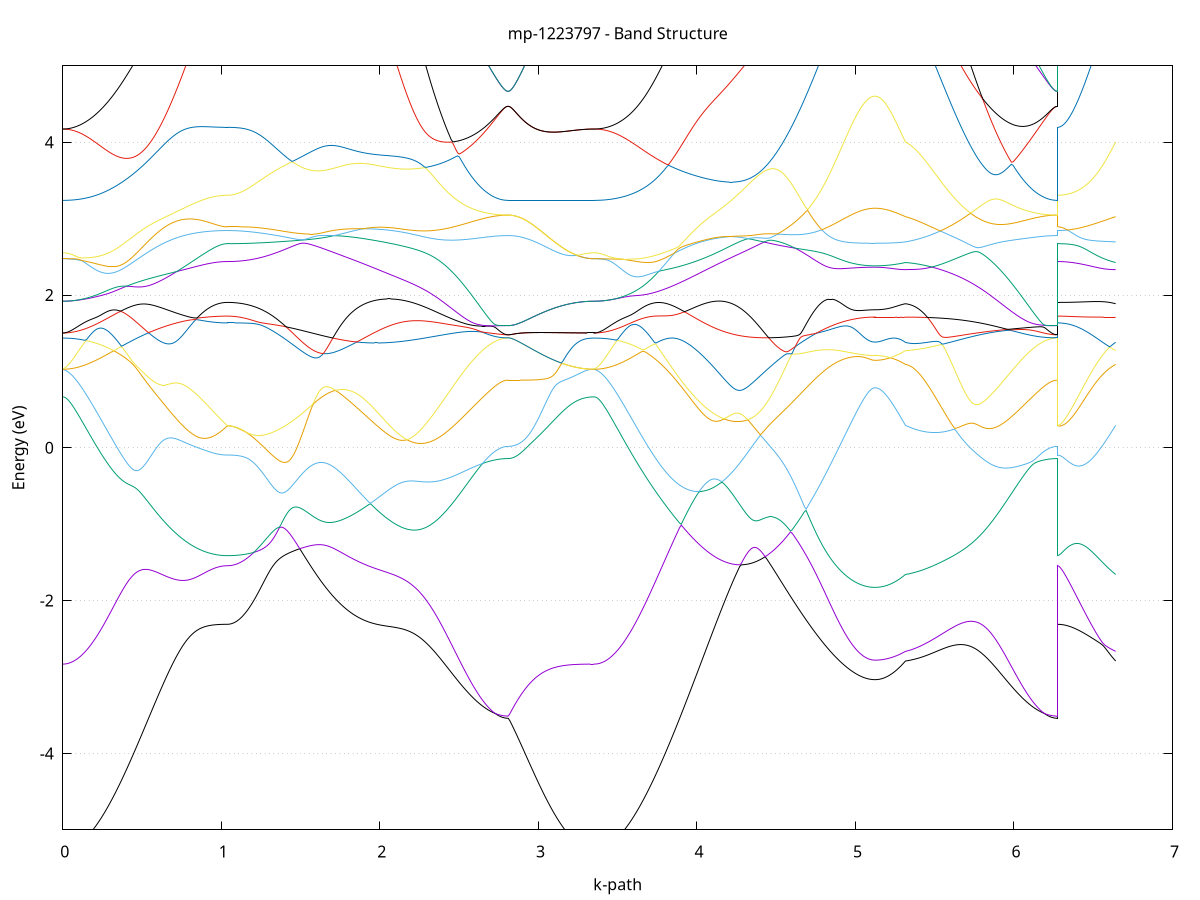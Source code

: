 set title 'mp-1223797 - Band Structure'
set xlabel 'k-path'
set ylabel 'Energy (eV)'
set grid y
set yrange [-5:5]
set terminal png size 800,600
set output 'mp-1223797_bands_gnuplot.png'
plot '-' using 1:2 with lines notitle, '-' using 1:2 with lines notitle, '-' using 1:2 with lines notitle, '-' using 1:2 with lines notitle, '-' using 1:2 with lines notitle, '-' using 1:2 with lines notitle, '-' using 1:2 with lines notitle, '-' using 1:2 with lines notitle, '-' using 1:2 with lines notitle, '-' using 1:2 with lines notitle, '-' using 1:2 with lines notitle, '-' using 1:2 with lines notitle, '-' using 1:2 with lines notitle, '-' using 1:2 with lines notitle, '-' using 1:2 with lines notitle, '-' using 1:2 with lines notitle, '-' using 1:2 with lines notitle, '-' using 1:2 with lines notitle, '-' using 1:2 with lines notitle, '-' using 1:2 with lines notitle, '-' using 1:2 with lines notitle, '-' using 1:2 with lines notitle, '-' using 1:2 with lines notitle, '-' using 1:2 with lines notitle, '-' using 1:2 with lines notitle, '-' using 1:2 with lines notitle, '-' using 1:2 with lines notitle, '-' using 1:2 with lines notitle, '-' using 1:2 with lines notitle, '-' using 1:2 with lines notitle, '-' using 1:2 with lines notitle, '-' using 1:2 with lines notitle, '-' using 1:2 with lines notitle, '-' using 1:2 with lines notitle, '-' using 1:2 with lines notitle, '-' using 1:2 with lines notitle, '-' using 1:2 with lines notitle, '-' using 1:2 with lines notitle, '-' using 1:2 with lines notitle, '-' using 1:2 with lines notitle, '-' using 1:2 with lines notitle, '-' using 1:2 with lines notitle, '-' using 1:2 with lines notitle, '-' using 1:2 with lines notitle, '-' using 1:2 with lines notitle, '-' using 1:2 with lines notitle, '-' using 1:2 with lines notitle, '-' using 1:2 with lines notitle, '-' using 1:2 with lines notitle, '-' using 1:2 with lines notitle, '-' using 1:2 with lines notitle, '-' using 1:2 with lines notitle, '-' using 1:2 with lines notitle, '-' using 1:2 with lines notitle, '-' using 1:2 with lines notitle, '-' using 1:2 with lines notitle, '-' using 1:2 with lines notitle, '-' using 1:2 with lines notitle, '-' using 1:2 with lines notitle, '-' using 1:2 with lines notitle, '-' using 1:2 with lines notitle, '-' using 1:2 with lines notitle, '-' using 1:2 with lines notitle, '-' using 1:2 with lines notitle
0.000000 -39.507808
0.009984 -39.507708
0.019969 -39.507608
0.029953 -39.507408
0.039938 -39.507208
0.049922 -39.506808
0.059906 -39.506408
0.069891 -39.505908
0.079875 -39.505408
0.089860 -39.504808
0.099844 -39.504108
0.109828 -39.503308
0.119813 -39.502508
0.129797 -39.501608
0.139782 -39.500608
0.149766 -39.499608
0.159750 -39.498408
0.169735 -39.497308
0.179719 -39.496008
0.189703 -39.494708
0.199688 -39.493408
0.209672 -39.491908
0.219657 -39.490408
0.229641 -39.488908
0.239625 -39.487308
0.249610 -39.485608
0.259594 -39.483908
0.269579 -39.482108
0.279563 -39.480308
0.289547 -39.478408
0.299532 -39.476508
0.309516 -39.474608
0.319501 -39.472508
0.329485 -39.470508
0.339469 -39.468408
0.349454 -39.466208
0.359438 -39.464108
0.369423 -39.461908
0.379407 -39.459608
0.389391 -39.457308
0.399376 -39.455008
0.409360 -39.452708
0.419345 -39.450308
0.429329 -39.447908
0.439313 -39.445508
0.449298 -39.443108
0.459282 -39.440608
0.469267 -39.438208
0.479251 -39.435708
0.489235 -39.433208
0.499220 -39.430708
0.509204 -39.428208
0.519188 -39.425708
0.529173 -39.423208
0.539157 -39.420708
0.549142 -39.418208
0.559126 -39.415708
0.569110 -39.413208
0.579095 -39.410708
0.589079 -39.408208
0.599064 -39.405808
0.609048 -39.403308
0.619032 -39.400908
0.629017 -39.398508
0.639001 -39.396108
0.648986 -39.393808
0.658970 -39.391508
0.668954 -39.389208
0.678939 -39.386908
0.688923 -39.384708
0.698908 -39.382508
0.708892 -39.380308
0.718876 -39.378208
0.728861 -39.376208
0.738845 -39.374108
0.748830 -39.372208
0.758814 -39.370208
0.768798 -39.368308
0.778783 -39.366508
0.788767 -39.364708
0.798751 -39.363008
0.808736 -39.361408
0.818720 -39.359708
0.828705 -39.358208
0.838689 -39.356708
0.848673 -39.355308
0.858658 -39.353908
0.868642 -39.352708
0.878627 -39.351408
0.888611 -39.350308
0.898595 -39.349208
0.908580 -39.348208
0.918564 -39.347208
0.928549 -39.346408
0.938533 -39.345608
0.948517 -39.344808
0.958502 -39.344208
0.968486 -39.343608
0.978471 -39.343108
0.988455 -39.342708
0.998439 -39.342308
1.008424 -39.342108
1.018408 -39.341908
1.028393 -39.341708
1.038377 -39.341708
1.038377 -39.341708
1.048293 -39.341708
1.058208 -39.341708
1.068124 -39.341608
1.078039 -39.341508
1.087955 -39.341408
1.097870 -39.341208
1.107786 -39.341108
1.117702 -39.340908
1.127617 -39.340708
1.137533 -39.340408
1.147448 -39.340208
1.157364 -39.339908
1.167280 -39.339608
1.177195 -39.339208
1.187111 -39.338908
1.197026 -39.338508
1.206942 -39.338108
1.216858 -39.337708
1.226773 -39.337308
1.236689 -39.336808
1.246604 -39.336408
1.256520 -39.335908
1.266436 -39.335408
1.276351 -39.334908
1.286267 -39.334408
1.296182 -39.333908
1.306098 -39.333408
1.316013 -39.332808
1.325929 -39.332308
1.335845 -39.331708
1.345760 -39.331208
1.355676 -39.330608
1.365591 -39.330108
1.375507 -39.329508
1.385423 -39.329008
1.395338 -39.328408
1.405254 -39.327908
1.415169 -39.327408
1.425085 -39.326808
1.435001 -39.326308
1.444916 -39.325808
1.454832 -39.325308
1.464747 -39.324808
1.474663 -39.324408
1.484579 -39.323908
1.494494 -39.323508
1.504410 -39.323108
1.514325 -39.322708
1.524241 -39.322408
1.534156 -39.322008
1.544072 -39.321708
1.553988 -39.321408
1.563903 -39.321208
1.573819 -39.321008
1.583734 -39.320808
1.593650 -39.320608
1.603566 -39.320508
1.613481 -39.320408
1.623397 -39.320408
1.633312 -39.320408
1.643228 -39.320408
1.653144 -39.320508
1.663059 -39.320608
1.672975 -39.320808
1.682890 -39.321008
1.692806 -39.321308
1.702721 -39.321608
1.702721 -39.321608
1.712691 -39.321908
1.722661 -39.322308
1.732631 -39.322808
1.742600 -39.323308
1.752570 -39.323808
1.762540 -39.324408
1.772509 -39.325108
1.782479 -39.325808
1.792449 -39.326508
1.802418 -39.327308
1.812388 -39.328208
1.822358 -39.329108
1.832327 -39.330108
1.842297 -39.331208
1.852267 -39.332208
1.862236 -39.333408
1.872206 -39.334608
1.882176 -39.335808
1.892145 -39.337108
1.902115 -39.338508
1.912085 -39.339908
1.922055 -39.341408
1.932024 -39.342908
1.941994 -39.344508
1.951964 -39.346108
1.961933 -39.347808
1.971903 -39.349508
1.981873 -39.351308
1.991842 -39.353108
2.001812 -39.355008
2.011782 -39.356908
2.021751 -39.358908
2.031721 -39.360908
2.041691 -39.363008
2.051660 -39.365108
2.061630 -39.367208
2.071600 -39.369408
2.081569 -39.371608
2.091539 -39.373908
2.101509 -39.376108
2.111478 -39.378508
2.121448 -39.380808
2.131418 -39.383208
2.141388 -39.385608
2.151357 -39.388008
2.161327 -39.390508
2.171297 -39.393008
2.181266 -39.395508
2.191236 -39.398008
2.201206 -39.400608
2.211175 -39.403108
2.221145 -39.405708
2.231115 -39.408308
2.241084 -39.410808
2.251054 -39.413408
2.261024 -39.416008
2.270993 -39.418608
2.280963 -39.421208
2.290933 -39.423908
2.300902 -39.426508
2.310872 -39.429008
2.320842 -39.431608
2.330812 -39.434208
2.340781 -39.436808
2.350751 -39.439308
2.360721 -39.441808
2.370690 -39.444408
2.380660 -39.446808
2.390630 -39.449308
2.400599 -39.451808
2.410569 -39.454208
2.420539 -39.456608
2.430508 -39.458908
2.440478 -39.461208
2.450448 -39.463508
2.460417 -39.465808
2.470387 -39.468008
2.480357 -39.470108
2.490326 -39.472308
2.500296 -39.474408
2.510266 -39.476408
2.520236 -39.478408
2.530205 -39.480308
2.540175 -39.482208
2.550145 -39.484008
2.560114 -39.485808
2.570084 -39.487508
2.580054 -39.489208
2.590023 -39.490808
2.599993 -39.492308
2.609963 -39.493808
2.619932 -39.495208
2.629902 -39.496508
2.639872 -39.497808
2.649841 -39.499008
2.659811 -39.500208
2.669781 -39.501308
2.679750 -39.502308
2.689720 -39.503208
2.699690 -39.504108
2.709659 -39.504908
2.719629 -39.505608
2.729599 -39.506208
2.739569 -39.506808
2.749538 -39.507308
2.759508 -39.507708
2.769478 -39.508108
2.779447 -39.508308
2.789417 -39.508508
2.799387 -39.508608
2.809356 -39.508708
2.809356 -39.508708
2.819231 -39.508708
2.829105 -39.508708
2.838979 -39.508708
2.848853 -39.508708
2.858728 -39.508708
2.868602 -39.508608
2.878476 -39.508608
2.888350 -39.508608
2.898225 -39.508608
2.908099 -39.508608
2.917973 -39.508608
2.927847 -39.508608
2.937722 -39.508608
2.947596 -39.508508
2.957470 -39.508508
2.967344 -39.508508
2.977219 -39.508508
2.987093 -39.508508
2.996967 -39.508408
3.006841 -39.508408
3.016716 -39.508408
3.026590 -39.508408
3.036464 -39.508308
3.046338 -39.508308
3.056213 -39.508308
3.066087 -39.508308
3.075961 -39.508208
3.085835 -39.508208
3.095710 -39.508208
3.105584 -39.508108
3.115458 -39.508108
3.125332 -39.508108
3.135207 -39.508108
3.145081 -39.508008
3.154955 -39.508008
3.164829 -39.508008
3.174704 -39.508008
3.184578 -39.508008
3.194452 -39.507908
3.204326 -39.507908
3.214201 -39.507908
3.224075 -39.507908
3.233949 -39.507908
3.243823 -39.507808
3.253698 -39.507808
3.263572 -39.507808
3.273446 -39.507808
3.283320 -39.507808
3.293195 -39.507808
3.303069 -39.507808
3.312943 -39.507808
3.322817 -39.507808
3.332692 -39.507808
3.342566 -39.507808
3.352440 -39.507808
3.352440 -39.507808
3.362421 -39.507708
3.372402 -39.507608
3.382383 -39.507408
3.392363 -39.507108
3.402344 -39.506808
3.412325 -39.506408
3.422306 -39.505908
3.432287 -39.505308
3.442268 -39.504708
3.452248 -39.504008
3.462229 -39.503208
3.472210 -39.502308
3.482191 -39.501408
3.492172 -39.500408
3.502153 -39.499308
3.512133 -39.498208
3.522114 -39.497008
3.532095 -39.495708
3.542076 -39.494308
3.552057 -39.492908
3.562038 -39.491508
3.572018 -39.489908
3.581999 -39.488308
3.591980 -39.486708
3.601961 -39.485008
3.611942 -39.483208
3.621923 -39.481408
3.631903 -39.479508
3.641884 -39.477608
3.651865 -39.475608
3.661846 -39.473608
3.671827 -39.471508
3.681808 -39.469408
3.691788 -39.467208
3.701769 -39.465008
3.711750 -39.462808
3.721731 -39.460508
3.731712 -39.458208
3.741693 -39.455908
3.751673 -39.453508
3.761654 -39.451108
3.771635 -39.448608
3.781616 -39.446208
3.791597 -39.443708
3.801578 -39.441208
3.811558 -39.438708
3.821539 -39.436108
3.831520 -39.433608
3.841501 -39.431008
3.851482 -39.428508
3.861463 -39.425908
3.871444 -39.423308
3.881424 -39.420708
3.891405 -39.418108
3.901386 -39.415508
3.911367 -39.412908
3.921348 -39.410408
3.931329 -39.407808
3.941309 -39.405208
3.951290 -39.402708
3.961271 -39.400108
3.971252 -39.397608
3.981233 -39.395108
3.991214 -39.392608
4.001194 -39.390108
4.011175 -39.387708
4.021156 -39.385208
4.031137 -39.382808
4.041118 -39.380508
4.051099 -39.378108
4.061079 -39.375808
4.071060 -39.373508
4.081041 -39.371308
4.091022 -39.369108
4.101003 -39.366908
4.110984 -39.364808
4.120964 -39.362708
4.130945 -39.360708
4.140926 -39.358708
4.150907 -39.356708
4.160888 -39.354808
4.170869 -39.352908
4.180849 -39.351108
4.190830 -39.349408
4.200811 -39.347608
4.210792 -39.346008
4.220773 -39.344408
4.230754 -39.342808
4.240734 -39.341308
4.250715 -39.339808
4.260696 -39.338408
4.270677 -39.337008
4.280658 -39.335708
4.290639 -39.334508
4.300619 -39.333308
4.310600 -39.332208
4.320581 -39.331108
4.330562 -39.330108
4.340543 -39.329108
4.350524 -39.328208
4.360504 -39.327308
4.370485 -39.326508
4.380466 -39.325708
4.390447 -39.325008
4.400428 -39.324408
4.410409 -39.323808
4.420389 -39.323208
4.430370 -39.322708
4.440351 -39.322308
4.450332 -39.321908
4.460313 -39.321508
4.470294 -39.321208
4.480274 -39.321008
4.490255 -39.320808
4.500236 -39.320608
4.510217 -39.320508
4.520198 -39.320408
4.530179 -39.320408
4.540159 -39.320408
4.550140 -39.320408
4.560121 -39.320508
4.570102 -39.320608
4.570102 -39.320608
4.579983 -39.320808
4.589863 -39.321008
4.599744 -39.321208
4.609625 -39.321408
4.619505 -39.321708
4.629386 -39.322008
4.639267 -39.322408
4.649147 -39.322708
4.659028 -39.323108
4.668909 -39.323508
4.678789 -39.323908
4.688670 -39.324308
4.698551 -39.324808
4.708431 -39.325308
4.718312 -39.325708
4.728193 -39.326208
4.738073 -39.326708
4.747954 -39.327308
4.757835 -39.327808
4.767715 -39.328308
4.777596 -39.328908
4.787477 -39.329408
4.797357 -39.329908
4.807238 -39.330508
4.817119 -39.331008
4.826999 -39.331608
4.836880 -39.332108
4.846761 -39.332608
4.856641 -39.333208
4.866522 -39.333708
4.876403 -39.334208
4.886283 -39.334708
4.896164 -39.335208
4.906045 -39.335708
4.915925 -39.336108
4.925806 -39.336608
4.935687 -39.337008
4.945567 -39.337408
4.955448 -39.337808
4.965329 -39.338208
4.975209 -39.338608
4.985090 -39.338908
4.994971 -39.339308
5.004851 -39.339608
5.014732 -39.339808
5.024613 -39.340108
5.034493 -39.340308
5.044374 -39.340608
5.054255 -39.340708
5.064135 -39.340908
5.074016 -39.341008
5.083897 -39.341208
5.093777 -39.341208
5.103658 -39.341308
5.113539 -39.341408
5.123419 -39.341408
5.123419 -39.341408
5.133021 -39.341408
5.142623 -39.341408
5.152226 -39.341408
5.161828 -39.341408
5.171430 -39.341508
5.181032 -39.341508
5.190634 -39.341608
5.200236 -39.341608
5.209838 -39.341708
5.219440 -39.341808
5.229042 -39.341908
5.238644 -39.342008
5.248247 -39.342108
5.257849 -39.342208
5.267451 -39.342408
5.277053 -39.342508
5.286655 -39.342608
5.296257 -39.342808
5.305859 -39.342908
5.315461 -39.343108
5.315461 -39.343108
5.325444 -39.343708
5.335427 -39.344308
5.345410 -39.345008
5.355393 -39.345808
5.365377 -39.346708
5.375360 -39.347608
5.385343 -39.348608
5.395326 -39.349708
5.405309 -39.350908
5.415292 -39.352108
5.425275 -39.353408
5.435258 -39.354808
5.445241 -39.356208
5.455224 -39.357708
5.465207 -39.359308
5.475190 -39.360908
5.485173 -39.362608
5.495156 -39.364308
5.505139 -39.366108
5.515122 -39.368008
5.525106 -39.369908
5.535089 -39.371908
5.545072 -39.373908
5.555055 -39.375908
5.565038 -39.378108
5.575021 -39.380208
5.585004 -39.382408
5.594987 -39.384708
5.604970 -39.386908
5.614953 -39.389208
5.624936 -39.391608
5.634919 -39.394008
5.644902 -39.396408
5.654885 -39.398808
5.664868 -39.401208
5.674851 -39.403708
5.684835 -39.406208
5.694818 -39.408708
5.704801 -39.411308
5.714784 -39.413808
5.724767 -39.416308
5.734750 -39.418908
5.744733 -39.421508
5.754716 -39.424008
5.764699 -39.426608
5.774682 -39.429208
5.784665 -39.431708
5.794648 -39.434308
5.804631 -39.436808
5.814614 -39.439308
5.824597 -39.441808
5.834580 -39.444308
5.844564 -39.446808
5.854547 -39.449308
5.864530 -39.451708
5.874513 -39.454108
5.884496 -39.456508
5.894479 -39.458908
5.904462 -39.461208
5.914445 -39.463508
5.924428 -39.465708
5.934411 -39.467908
5.944394 -39.470108
5.954377 -39.472208
5.964360 -39.474308
5.974343 -39.476308
5.984326 -39.478308
5.994309 -39.480208
6.004293 -39.482108
6.014276 -39.484008
6.024259 -39.485708
6.034242 -39.487508
6.044225 -39.489108
6.054208 -39.490708
6.064191 -39.492308
6.074174 -39.493708
6.084157 -39.495208
6.094140 -39.496508
6.104123 -39.497808
6.114106 -39.499008
6.124089 -39.500208
6.134072 -39.501308
6.144055 -39.502308
6.154038 -39.503208
6.164022 -39.504108
6.174005 -39.504908
6.183988 -39.505608
6.193971 -39.506208
6.203954 -39.506808
6.213937 -39.507308
6.223920 -39.507708
6.233903 -39.508108
6.243886 -39.508308
6.253869 -39.508508
6.263852 -39.508608
6.273835 -39.508708
6.273835 -39.341708
6.283773 -39.341708
6.293710 -39.341708
6.303648 -39.341708
6.313585 -39.341708
6.323523 -39.341708
6.333460 -39.341708
6.343398 -39.341808
6.353335 -39.341808
6.363272 -39.341808
6.373210 -39.341808
6.383147 -39.341808
6.393085 -39.341808
6.403022 -39.341908
6.412960 -39.341908
6.422897 -39.341908
6.432835 -39.342008
6.442772 -39.342008
6.452710 -39.342008
6.462647 -39.342108
6.472585 -39.342108
6.482522 -39.342108
6.492460 -39.342208
6.502397 -39.342208
6.512335 -39.342308
6.522272 -39.342308
6.532210 -39.342408
6.542147 -39.342408
6.552085 -39.342508
6.562022 -39.342608
6.571959 -39.342608
6.581897 -39.342708
6.591834 -39.342708
6.601772 -39.342808
6.611709 -39.342908
6.621647 -39.343008
6.631584 -39.343008
6.641522 -39.343108
e
0.000000 -24.140608
0.009984 -24.140608
0.019969 -24.140508
0.029953 -24.140408
0.039938 -24.140208
0.049922 -24.140008
0.059906 -24.139708
0.069891 -24.139408
0.079875 -24.139008
0.089860 -24.138608
0.099844 -24.138208
0.109828 -24.137708
0.119813 -24.137108
0.129797 -24.136608
0.139782 -24.135908
0.149766 -24.135208
0.159750 -24.134508
0.169735 -24.133808
0.179719 -24.132908
0.189703 -24.132108
0.199688 -24.131208
0.209672 -24.130308
0.219657 -24.129308
0.229641 -24.128308
0.239625 -24.127308
0.249610 -24.126208
0.259594 -24.125108
0.269579 -24.123908
0.279563 -24.122708
0.289547 -24.121508
0.299532 -24.120308
0.309516 -24.119008
0.319501 -24.117708
0.329485 -24.116408
0.339469 -24.115008
0.349454 -24.113608
0.359438 -24.112208
0.369423 -24.110808
0.379407 -24.109308
0.389391 -24.107908
0.399376 -24.106408
0.409360 -24.104908
0.419345 -24.103308
0.429329 -24.101808
0.439313 -24.100308
0.449298 -24.098708
0.459282 -24.097108
0.469267 -24.095508
0.479251 -24.094008
0.489235 -24.092408
0.499220 -24.090808
0.509204 -24.089208
0.519188 -24.087608
0.529173 -24.086008
0.539157 -24.084408
0.549142 -24.082808
0.559126 -24.084908
0.569110 -24.091808
0.579095 -24.098708
0.589079 -24.105508
0.599064 -24.112308
0.609048 -24.119108
0.619032 -24.125708
0.629017 -24.132308
0.639001 -24.138808
0.648986 -24.145308
0.658970 -24.151608
0.668954 -24.157908
0.678939 -24.164008
0.688923 -24.170108
0.698908 -24.176008
0.708892 -24.181908
0.718876 -24.187608
0.728861 -24.193108
0.738845 -24.198608
0.748830 -24.203908
0.758814 -24.209108
0.768798 -24.214108
0.778783 -24.219008
0.788767 -24.223808
0.798751 -24.228408
0.808736 -24.232808
0.818720 -24.237108
0.828705 -24.241208
0.838689 -24.245108
0.848673 -24.248908
0.858658 -24.252508
0.868642 -24.255908
0.878627 -24.259108
0.888611 -24.262208
0.898595 -24.265008
0.908580 -24.267708
0.918564 -24.270208
0.928549 -24.272508
0.938533 -24.274608
0.948517 -24.276508
0.958502 -24.278208
0.968486 -24.279708
0.978471 -24.281008
0.988455 -24.282208
0.998439 -24.283108
1.008424 -24.283808
1.018408 -24.284308
1.028393 -24.284608
1.038377 -24.284708
1.038377 -24.284708
1.048293 -24.284608
1.058208 -24.284508
1.068124 -24.284308
1.078039 -24.284008
1.087955 -24.283608
1.097870 -24.283108
1.107786 -24.282508
1.117702 -24.281808
1.127617 -24.281108
1.137533 -24.280208
1.147448 -24.279308
1.157364 -24.278208
1.167280 -24.277108
1.177195 -24.275908
1.187111 -24.274708
1.197026 -24.273308
1.206942 -24.271808
1.216858 -24.270308
1.226773 -24.268708
1.236689 -24.267008
1.246604 -24.265208
1.256520 -24.263308
1.266436 -24.261408
1.276351 -24.259408
1.286267 -24.257308
1.296182 -24.255108
1.306098 -24.252808
1.316013 -24.250508
1.325929 -24.248108
1.335845 -24.245608
1.345760 -24.243108
1.355676 -24.240408
1.365591 -24.237708
1.375507 -24.235008
1.385423 -24.232208
1.395338 -24.229308
1.405254 -24.226308
1.415169 -24.223308
1.425085 -24.220208
1.435001 -24.217108
1.444916 -24.213908
1.454832 -24.210608
1.464747 -24.207308
1.474663 -24.204008
1.484579 -24.200508
1.494494 -24.197108
1.504410 -24.193508
1.514325 -24.190008
1.524241 -24.186408
1.534156 -24.182708
1.544072 -24.179008
1.553988 -24.175308
1.563903 -24.171508
1.573819 -24.167708
1.583734 -24.163808
1.593650 -24.159908
1.603566 -24.156008
1.613481 -24.152008
1.623397 -24.149308
1.633312 -24.153408
1.643228 -24.157508
1.653144 -24.161408
1.663059 -24.165208
1.672975 -24.168908
1.682890 -24.172408
1.692806 -24.175808
1.702721 -24.179108
1.702721 -24.179108
1.712691 -24.182208
1.722661 -24.185208
1.732631 -24.188008
1.742600 -24.190608
1.752570 -24.193108
1.762540 -24.195408
1.772509 -24.197508
1.782479 -24.199508
1.792449 -24.201208
1.802418 -24.202808
1.812388 -24.204208
1.822358 -24.205408
1.832327 -24.206408
1.842297 -24.207308
1.852267 -24.207908
1.862236 -24.208308
1.872206 -24.208608
1.882176 -24.208608
1.892145 -24.208408
1.902115 -24.208108
1.912085 -24.207508
1.922055 -24.206708
1.932024 -24.205808
1.941994 -24.204608
1.951964 -24.203208
1.961933 -24.201608
1.971903 -24.199908
1.981873 -24.197908
1.991842 -24.195708
2.001812 -24.193408
2.011782 -24.190808
2.021751 -24.188108
2.031721 -24.185208
2.041691 -24.182008
2.051660 -24.178708
2.061630 -24.175308
2.071600 -24.171608
2.081569 -24.167808
2.091539 -24.163708
2.101509 -24.159608
2.111478 -24.155208
2.121448 -24.150708
2.131418 -24.146108
2.141388 -24.141308
2.151357 -24.136308
2.161327 -24.131308
2.171297 -24.126008
2.181266 -24.120708
2.191236 -24.115208
2.201206 -24.109608
2.211175 -24.103908
2.221145 -24.098108
2.231115 -24.092208
2.241084 -24.086208
2.251054 -24.080108
2.261024 -24.073908
2.270993 -24.069708
2.280963 -24.070708
2.290933 -24.071608
2.300902 -24.072508
2.310872 -24.073408
2.320842 -24.074308
2.330812 -24.075208
2.340781 -24.076108
2.350751 -24.077008
2.360721 -24.077908
2.370690 -24.078808
2.380660 -24.079708
2.390630 -24.080608
2.400599 -24.081408
2.410569 -24.082308
2.420539 -24.083108
2.430508 -24.084008
2.440478 -24.084808
2.450448 -24.085608
2.460417 -24.086408
2.470387 -24.087208
2.480357 -24.087908
2.490326 -24.088708
2.500296 -24.089408
2.510266 -24.090208
2.520236 -24.090908
2.530205 -24.091508
2.540175 -24.092208
2.550145 -24.092908
2.560114 -24.093508
2.570084 -24.094108
2.580054 -24.094708
2.590023 -24.095308
2.599993 -24.095808
2.609963 -24.096408
2.619932 -24.096908
2.629902 -24.097308
2.639872 -24.097808
2.649841 -24.098208
2.659811 -24.098608
2.669781 -24.099008
2.679750 -24.099408
2.689720 -24.099708
2.699690 -24.100008
2.709659 -24.100308
2.719629 -24.100608
2.729599 -24.100808
2.739569 -24.101008
2.749538 -24.101208
2.759508 -24.101308
2.769478 -24.101508
2.779447 -24.101608
2.789417 -24.101608
2.799387 -24.101708
2.809356 -24.101708
2.809356 -24.101708
2.819231 -24.101708
2.829105 -24.101808
2.838979 -24.102008
2.848853 -24.102208
2.858728 -24.102508
2.868602 -24.102808
2.878476 -24.103208
2.888350 -24.103708
2.898225 -24.104208
2.908099 -24.104808
2.917973 -24.105408
2.927847 -24.106108
2.937722 -24.106908
2.947596 -24.107608
2.957470 -24.108508
2.967344 -24.109308
2.977219 -24.110208
2.987093 -24.111208
2.996967 -24.112208
3.006841 -24.113208
3.016716 -24.114208
3.026590 -24.115208
3.036464 -24.116308
3.046338 -24.117408
3.056213 -24.118508
3.066087 -24.119608
3.075961 -24.120708
3.085835 -24.121808
3.095710 -24.122908
3.105584 -24.124008
3.115458 -24.125108
3.125332 -24.126208
3.135207 -24.127308
3.145081 -24.128308
3.154955 -24.129308
3.164829 -24.130308
3.174704 -24.131308
3.184578 -24.132208
3.194452 -24.133108
3.204326 -24.133908
3.214201 -24.134708
3.224075 -24.135508
3.233949 -24.136208
3.243823 -24.136908
3.253698 -24.137508
3.263572 -24.138108
3.273446 -24.138608
3.283320 -24.139108
3.293195 -24.139508
3.303069 -24.139808
3.312943 -24.140108
3.322817 -24.140308
3.332692 -24.140508
3.342566 -24.140608
3.352440 -24.140608
3.352440 -24.140608
3.362421 -24.140608
3.372402 -24.140508
3.382383 -24.140408
3.392363 -24.140208
3.402344 -24.140008
3.412325 -24.139708
3.422306 -24.139408
3.432287 -24.139108
3.442268 -24.138708
3.452248 -24.138208
3.462229 -24.137708
3.472210 -24.137208
3.482191 -24.136608
3.492172 -24.136008
3.502153 -24.135308
3.512133 -24.134608
3.522114 -24.133808
3.532095 -24.133008
3.542076 -24.132208
3.552057 -24.131308
3.562038 -24.130408
3.572018 -24.129508
3.581999 -24.128508
3.591980 -24.127408
3.601961 -24.126408
3.611942 -24.125308
3.621923 -24.124108
3.631903 -24.123008
3.641884 -24.121808
3.651865 -24.120608
3.661846 -24.119308
3.671827 -24.118008
3.681808 -24.116708
3.691788 -24.115408
3.701769 -24.114008
3.711750 -24.112608
3.721731 -24.111208
3.731712 -24.109808
3.741693 -24.108408
3.751673 -24.106908
3.761654 -24.105408
3.771635 -24.104008
3.781616 -24.102508
3.791597 -24.100908
3.801578 -24.099408
3.811558 -24.097908
3.821539 -24.096308
3.831520 -24.094808
3.841501 -24.093208
3.851482 -24.091708
3.861463 -24.090108
3.871444 -24.088508
3.881424 -24.087008
3.891405 -24.085408
3.901386 -24.083808
3.911367 -24.082308
3.921348 -24.080708
3.931329 -24.085708
3.941309 -24.091508
3.951290 -24.097208
3.961271 -24.102808
3.971252 -24.108308
3.981233 -24.113608
3.991214 -24.118908
4.001194 -24.124008
4.011175 -24.129008
4.021156 -24.133908
4.031137 -24.138608
4.041118 -24.143108
4.051099 -24.147508
4.061079 -24.151808
4.071060 -24.155908
4.081041 -24.159908
4.091022 -24.163608
4.101003 -24.167208
4.110984 -24.170708
4.120964 -24.173908
4.130945 -24.177008
4.140926 -24.179908
4.150907 -24.182608
4.160888 -24.185108
4.170869 -24.187408
4.180849 -24.189608
4.190830 -24.191508
4.200811 -24.193308
4.210792 -24.194908
4.220773 -24.196208
4.230754 -24.197408
4.240734 -24.198408
4.250715 -24.199208
4.260696 -24.199808
4.270677 -24.200108
4.280658 -24.200308
4.290639 -24.200308
4.300619 -24.200108
4.310600 -24.199708
4.320581 -24.199208
4.330562 -24.198408
4.340543 -24.197408
4.350524 -24.196308
4.360504 -24.194908
4.370485 -24.193408
4.380466 -24.191708
4.390447 -24.189808
4.400428 -24.187808
4.410409 -24.185608
4.420389 -24.183208
4.430370 -24.180608
4.440351 -24.177908
4.450332 -24.175008
4.460313 -24.172008
4.470294 -24.168908
4.480274 -24.165508
4.490255 -24.162108
4.500236 -24.158508
4.510217 -24.154808
4.520198 -24.151008
4.530179 -24.150308
4.540159 -24.154508
4.550140 -24.158608
4.560121 -24.162808
4.570102 -24.166808
4.570102 -24.166808
4.579983 -24.170808
4.589863 -24.174808
4.599744 -24.178808
4.609625 -24.182708
4.619505 -24.186508
4.629386 -24.190308
4.639267 -24.194108
4.649147 -24.197808
4.659028 -24.201508
4.668909 -24.205108
4.678789 -24.208708
4.688670 -24.212208
4.698551 -24.215708
4.708431 -24.219108
4.718312 -24.222508
4.728193 -24.225808
4.738073 -24.229008
4.747954 -24.232208
4.757835 -24.235308
4.767715 -24.238308
4.777596 -24.241308
4.787477 -24.244208
4.797357 -24.247108
4.807238 -24.249808
4.817119 -24.252608
4.826999 -24.255208
4.836880 -24.257708
4.846761 -24.260208
4.856641 -24.262608
4.866522 -24.265008
4.876403 -24.267208
4.886283 -24.269408
4.896164 -24.271508
4.906045 -24.273508
4.915925 -24.275408
4.925806 -24.277308
4.935687 -24.279008
4.945567 -24.280708
4.955448 -24.282308
4.965329 -24.283808
4.975209 -24.285208
4.985090 -24.286508
4.994971 -24.287808
5.004851 -24.288908
5.014732 -24.290008
5.024613 -24.290908
5.034493 -24.291808
5.044374 -24.292608
5.054255 -24.293308
5.064135 -24.293908
5.074016 -24.294408
5.083897 -24.294808
5.093777 -24.295208
5.103658 -24.295408
5.113539 -24.295508
5.123419 -24.295608
5.123419 -24.295608
5.133021 -24.295608
5.142623 -24.295508
5.152226 -24.295408
5.161828 -24.295308
5.171430 -24.295108
5.181032 -24.295008
5.190634 -24.294708
5.200236 -24.294508
5.209838 -24.294208
5.219440 -24.293908
5.229042 -24.293508
5.238644 -24.293108
5.248247 -24.292708
5.257849 -24.292208
5.267451 -24.291708
5.277053 -24.291208
5.286655 -24.290708
5.296257 -24.290108
5.305859 -24.289508
5.315461 -24.288908
5.315461 -24.288908
5.325444 -24.287508
5.335427 -24.285808
5.345410 -24.284008
5.355393 -24.282008
5.365377 -24.279808
5.375360 -24.277308
5.385343 -24.274708
5.395326 -24.271908
5.405309 -24.268808
5.415292 -24.265608
5.425275 -24.262208
5.435258 -24.258608
5.445241 -24.254808
5.455224 -24.250808
5.465207 -24.246708
5.475190 -24.242308
5.485173 -24.237808
5.495156 -24.233208
5.505139 -24.228408
5.515122 -24.223408
5.525106 -24.218208
5.535089 -24.212908
5.545072 -24.207508
5.555055 -24.201908
5.565038 -24.196208
5.575021 -24.190308
5.585004 -24.184308
5.594987 -24.178208
5.604970 -24.172008
5.614953 -24.165608
5.624936 -24.159208
5.634919 -24.152608
5.644902 -24.146008
5.654885 -24.139308
5.664868 -24.132508
5.674851 -24.125608
5.684835 -24.118608
5.694818 -24.111608
5.704801 -24.104508
5.714784 -24.097408
5.724767 -24.090208
5.734750 -24.083008
5.744733 -24.075908
5.754716 -24.072008
5.764699 -24.072708
5.774682 -24.073608
5.784665 -24.074508
5.794648 -24.075308
5.804631 -24.076208
5.814614 -24.077108
5.824597 -24.078008
5.834580 -24.078908
5.844564 -24.079708
5.854547 -24.080608
5.864530 -24.081408
5.874513 -24.082308
5.884496 -24.083108
5.894479 -24.084008
5.904462 -24.084808
5.914445 -24.085608
5.924428 -24.086408
5.934411 -24.087208
5.944394 -24.087908
5.954377 -24.088708
5.964360 -24.089408
5.974343 -24.090108
5.984326 -24.090808
5.994309 -24.091508
6.004293 -24.092208
6.014276 -24.092808
6.024259 -24.093508
6.034242 -24.094108
6.044225 -24.094708
6.054208 -24.095308
6.064191 -24.095808
6.074174 -24.096308
6.084157 -24.096808
6.094140 -24.097308
6.104123 -24.097808
6.114106 -24.098208
6.124089 -24.098608
6.134072 -24.099008
6.144055 -24.099408
6.154038 -24.099708
6.164022 -24.100008
6.174005 -24.100308
6.183988 -24.100608
6.193971 -24.100808
6.203954 -24.101008
6.213937 -24.101208
6.223920 -24.101308
6.233903 -24.101508
6.243886 -24.101608
6.253869 -24.101608
6.263852 -24.101708
6.273835 -24.101708
6.273835 -24.284708
6.283773 -24.284708
6.293710 -24.284708
6.303648 -24.284708
6.313585 -24.284808
6.323523 -24.284808
6.333460 -24.284908
6.343398 -24.285008
6.353335 -24.285108
6.363272 -24.285208
6.373210 -24.285308
6.383147 -24.285408
6.393085 -24.285508
6.403022 -24.285708
6.412960 -24.285808
6.422897 -24.286008
6.432835 -24.286108
6.442772 -24.286308
6.452710 -24.286408
6.462647 -24.286608
6.472585 -24.286808
6.482522 -24.286908
6.492460 -24.287108
6.502397 -24.287308
6.512335 -24.287408
6.522272 -24.287608
6.532210 -24.287808
6.542147 -24.287908
6.552085 -24.288108
6.562022 -24.288208
6.571959 -24.288308
6.581897 -24.288408
6.591834 -24.288508
6.601772 -24.288608
6.611709 -24.288708
6.621647 -24.288808
6.631584 -24.288808
6.641522 -24.288908
e
0.000000 -23.817808
0.009984 -23.817908
0.019969 -23.818208
0.029953 -23.818808
0.039938 -23.819608
0.049922 -23.820608
0.059906 -23.821808
0.069891 -23.823208
0.079875 -23.824908
0.089860 -23.826808
0.099844 -23.828908
0.109828 -23.831208
0.119813 -23.833708
0.129797 -23.836408
0.139782 -23.839308
0.149766 -23.842408
0.159750 -23.845808
0.169735 -23.849308
0.179719 -23.853008
0.189703 -23.856908
0.199688 -23.861008
0.209672 -23.865208
0.219657 -23.869708
0.229641 -23.874308
0.239625 -23.879008
0.249610 -23.884008
0.259594 -23.889008
0.269579 -23.894308
0.279563 -23.899608
0.289547 -23.905208
0.299532 -23.910808
0.309516 -23.916608
0.319501 -23.922508
0.329485 -23.928508
0.339469 -23.934608
0.349454 -23.940908
0.359438 -23.947208
0.369423 -23.953608
0.379407 -23.960208
0.389391 -23.966708
0.399376 -23.973408
0.409360 -23.980108
0.419345 -23.986908
0.429329 -23.993808
0.439313 -24.000708
0.449298 -24.007608
0.459282 -24.014608
0.469267 -24.021608
0.479251 -24.028608
0.489235 -24.035708
0.499220 -24.042708
0.509204 -24.049808
0.519188 -24.056808
0.529173 -24.063908
0.539157 -24.070908
0.549142 -24.077908
0.559126 -24.081108
0.569110 -24.079508
0.579095 -24.078008
0.589079 -24.076408
0.599064 -24.074808
0.609048 -24.073308
0.619032 -24.071708
0.629017 -24.070208
0.639001 -24.068708
0.648986 -24.067208
0.658970 -24.065708
0.668954 -24.064308
0.678939 -24.062908
0.688923 -24.061408
0.698908 -24.060108
0.708892 -24.058708
0.718876 -24.057408
0.728861 -24.056008
0.738845 -24.054808
0.748830 -24.053508
0.758814 -24.052308
0.768798 -24.051108
0.778783 -24.050008
0.788767 -24.048808
0.798751 -24.047808
0.808736 -24.046708
0.818720 -24.045708
0.828705 -24.044708
0.838689 -24.043808
0.848673 -24.042908
0.858658 -24.042008
0.868642 -24.041208
0.878627 -24.040508
0.888611 -24.039708
0.898595 -24.039108
0.908580 -24.038408
0.918564 -24.037808
0.928549 -24.037308
0.938533 -24.036808
0.948517 -24.036308
0.958502 -24.035908
0.968486 -24.035508
0.978471 -24.035208
0.988455 -24.035008
0.998439 -24.034808
1.008424 -24.034608
1.018408 -24.034508
1.028393 -24.034408
1.038377 -24.034408
1.038377 -24.034408
1.048293 -24.034408
1.058208 -24.034308
1.068124 -24.034308
1.078039 -24.034308
1.087955 -24.034308
1.097870 -24.034208
1.107786 -24.034208
1.117702 -24.034108
1.127617 -24.034108
1.137533 -24.034008
1.147448 -24.034008
1.157364 -24.033908
1.167280 -24.033808
1.177195 -24.033708
1.187111 -24.033608
1.197026 -24.033508
1.206942 -24.033408
1.216858 -24.033308
1.226773 -24.033208
1.236689 -24.033108
1.246604 -24.033008
1.256520 -24.032908
1.266436 -24.032808
1.276351 -24.032708
1.286267 -24.032608
1.296182 -24.032408
1.306098 -24.032308
1.316013 -24.032208
1.325929 -24.032108
1.335845 -24.031908
1.345760 -24.031808
1.355676 -24.031708
1.365591 -24.031608
1.375507 -24.031508
1.385423 -24.031408
1.395338 -24.035908
1.405254 -24.041008
1.415169 -24.046108
1.425085 -24.051208
1.435001 -24.056408
1.444916 -24.061508
1.454832 -24.066708
1.464747 -24.071908
1.474663 -24.077008
1.484579 -24.082208
1.494494 -24.087308
1.504410 -24.092408
1.514325 -24.097508
1.524241 -24.102608
1.534156 -24.107508
1.544072 -24.112508
1.553988 -24.117408
1.563903 -24.122208
1.573819 -24.126908
1.583734 -24.131608
1.593650 -24.136108
1.603566 -24.140608
1.613481 -24.145008
1.623397 -24.148008
1.633312 -24.144008
1.643228 -24.139908
1.653144 -24.135908
1.663059 -24.131808
1.672975 -24.127608
1.682890 -24.123508
1.692806 -24.119408
1.702721 -24.115208
1.702721 -24.115208
1.712691 -24.111008
1.722661 -24.106708
1.732631 -24.102508
1.742600 -24.098308
1.752570 -24.094008
1.762540 -24.089708
1.772509 -24.085508
1.782479 -24.081208
1.792449 -24.076908
1.802418 -24.072708
1.812388 -24.068408
1.822358 -24.064208
1.832327 -24.060008
1.842297 -24.055808
1.852267 -24.051608
1.862236 -24.047608
1.872206 -24.044008
1.882176 -24.041608
1.892145 -24.040908
1.902115 -24.041008
1.912085 -24.041408
1.922055 -24.041908
1.932024 -24.042408
1.941994 -24.043008
1.951964 -24.043608
1.961933 -24.044208
1.971903 -24.044908
1.981873 -24.045508
1.991842 -24.046208
2.001812 -24.046908
2.011782 -24.047608
2.021751 -24.048308
2.031721 -24.049108
2.041691 -24.049808
2.051660 -24.050608
2.061630 -24.051408
2.071600 -24.052208
2.081569 -24.053008
2.091539 -24.053808
2.101509 -24.054608
2.111478 -24.055508
2.121448 -24.056308
2.131418 -24.057208
2.141388 -24.058008
2.151357 -24.058908
2.161327 -24.059808
2.171297 -24.060608
2.181266 -24.061508
2.191236 -24.062408
2.201206 -24.063308
2.211175 -24.064208
2.221145 -24.065208
2.231115 -24.066108
2.241084 -24.067008
2.251054 -24.067908
2.261024 -24.068808
2.270993 -24.067608
2.280963 -24.061308
2.290933 -24.054908
2.300902 -24.048508
2.310872 -24.042008
2.320842 -24.035508
2.330812 -24.028908
2.340781 -24.022308
2.350751 -24.015708
2.360721 -24.009108
2.370690 -24.002508
2.380660 -23.995908
2.390630 -23.989308
2.400599 -23.982708
2.410569 -23.976108
2.420539 -23.969608
2.430508 -23.963208
2.440478 -23.956708
2.450448 -23.950408
2.460417 -23.944108
2.470387 -23.937908
2.480357 -23.931708
2.490326 -23.925708
2.500296 -23.919708
2.510266 -23.913908
2.520236 -23.908208
2.530205 -23.902508
2.540175 -23.897108
2.550145 -23.891708
2.560114 -23.886508
2.570084 -23.881408
2.580054 -23.876508
2.590023 -23.871708
2.599993 -23.867108
2.609963 -23.862708
2.619932 -23.858508
2.629902 -23.854408
2.639872 -23.850508
2.649841 -23.846908
2.659811 -23.843408
2.669781 -23.840108
2.679750 -23.837008
2.689720 -23.834208
2.699690 -23.831508
2.709659 -23.829108
2.719629 -23.826908
2.729599 -23.824908
2.739569 -23.823108
2.749538 -23.821608
2.759508 -23.820308
2.769478 -23.819308
2.779447 -23.818408
2.789417 -23.817808
2.799387 -23.817508
2.809356 -23.817408
2.809356 -23.817408
2.819231 -23.817408
2.829105 -23.817408
2.838979 -23.817408
2.848853 -23.817408
2.858728 -23.817408
2.868602 -23.817408
2.878476 -23.817408
2.888350 -23.817408
2.898225 -23.817408
2.908099 -23.817408
2.917973 -23.817408
2.927847 -23.817408
2.937722 -23.817408
2.947596 -23.817408
2.957470 -23.817408
2.967344 -23.817408
2.977219 -23.817508
2.987093 -23.817508
2.996967 -23.817508
3.006841 -23.817508
3.016716 -23.817508
3.026590 -23.817508
3.036464 -23.817508
3.046338 -23.817508
3.056213 -23.817508
3.066087 -23.817608
3.075961 -23.817608
3.085835 -23.817608
3.095710 -23.817608
3.105584 -23.817608
3.115458 -23.817608
3.125332 -23.817608
3.135207 -23.817608
3.145081 -23.817608
3.154955 -23.817708
3.164829 -23.817708
3.174704 -23.817708
3.184578 -23.817708
3.194452 -23.817708
3.204326 -23.817708
3.214201 -23.817708
3.224075 -23.817708
3.233949 -23.817708
3.243823 -23.817708
3.253698 -23.817708
3.263572 -23.817708
3.273446 -23.817808
3.283320 -23.817808
3.293195 -23.817808
3.303069 -23.817808
3.312943 -23.817808
3.322817 -23.817808
3.332692 -23.817808
3.342566 -23.817808
3.352440 -23.817808
3.352440 -23.817808
3.362421 -23.817908
3.372402 -23.818208
3.382383 -23.818808
3.392363 -23.819608
3.402344 -23.820608
3.412325 -23.821908
3.422306 -23.823408
3.432287 -23.825108
3.442268 -23.827008
3.452248 -23.829208
3.462229 -23.831508
3.472210 -23.834108
3.482191 -23.836908
3.492172 -23.839908
3.502153 -23.843108
3.512133 -23.846408
3.522114 -23.850008
3.532095 -23.853808
3.542076 -23.857708
3.552057 -23.861908
3.562038 -23.866208
3.572018 -23.870608
3.581999 -23.875208
3.591980 -23.880008
3.601961 -23.885008
3.611942 -23.890008
3.621923 -23.895308
3.631903 -23.900608
3.641884 -23.906108
3.651865 -23.911608
3.661846 -23.917308
3.671827 -23.923108
3.681808 -23.929008
3.691788 -23.935008
3.701769 -23.941108
3.711750 -23.947208
3.721731 -23.953408
3.731712 -23.959708
3.741693 -23.966008
3.751673 -23.972308
3.761654 -23.978708
3.771635 -23.985108
3.781616 -23.991608
3.791597 -23.998008
3.801578 -24.004508
3.811558 -24.010908
3.821539 -24.017408
3.831520 -24.023808
3.841501 -24.030208
3.851482 -24.036608
3.861463 -24.043008
3.871444 -24.049308
3.881424 -24.055508
3.891405 -24.061708
3.901386 -24.067808
3.911367 -24.073908
3.921348 -24.079808
3.931329 -24.079208
3.941309 -24.077608
3.951290 -24.076108
3.961271 -24.074608
3.971252 -24.073108
3.981233 -24.071608
3.991214 -24.070108
4.001194 -24.068708
4.011175 -24.067208
4.021156 -24.065808
4.031137 -24.064408
4.041118 -24.063008
4.051099 -24.061608
4.061079 -24.060308
4.071060 -24.058908
4.081041 -24.057708
4.091022 -24.056408
4.101003 -24.055108
4.110984 -24.053908
4.120964 -24.052708
4.130945 -24.051608
4.140926 -24.050408
4.150907 -24.049408
4.160888 -24.048308
4.170869 -24.047308
4.180849 -24.046308
4.190830 -24.045308
4.200811 -24.044408
4.210792 -24.043608
4.220773 -24.042808
4.230754 -24.042008
4.240734 -24.041408
4.250715 -24.041008
4.260696 -24.040908
4.270677 -24.041708
4.280658 -24.043908
4.290639 -24.047308
4.300619 -24.051108
4.310600 -24.055208
4.320581 -24.059508
4.330562 -24.063708
4.340543 -24.068108
4.350524 -24.072408
4.360504 -24.076708
4.370485 -24.081108
4.380466 -24.085508
4.390447 -24.089908
4.400428 -24.094308
4.410409 -24.098608
4.420389 -24.103008
4.430370 -24.107408
4.440351 -24.111708
4.450332 -24.116108
4.460313 -24.120408
4.470294 -24.124808
4.480274 -24.129108
4.490255 -24.133408
4.500236 -24.137608
4.510217 -24.141908
4.520198 -24.146108
4.530179 -24.147008
4.540159 -24.142908
4.550140 -24.138808
4.560121 -24.134508
4.570102 -24.130108
4.570102 -24.130108
4.579983 -24.125708
4.589863 -24.121208
4.599744 -24.116608
4.609625 -24.112008
4.619505 -24.107308
4.629386 -24.102508
4.639267 -24.097708
4.649147 -24.092808
4.659028 -24.087908
4.668909 -24.083008
4.678789 -24.078008
4.688670 -24.073008
4.698551 -24.068008
4.708431 -24.063008
4.718312 -24.058008
4.728193 -24.053108
4.738073 -24.048108
4.747954 -24.043108
4.757835 -24.038208
4.767715 -24.038608
4.777596 -24.039008
4.787477 -24.039408
4.797357 -24.039908
4.807238 -24.040308
4.817119 -24.040708
4.826999 -24.041108
4.836880 -24.041508
4.846761 -24.041908
4.856641 -24.042308
4.866522 -24.042708
4.876403 -24.043108
4.886283 -24.043508
4.896164 -24.043908
4.906045 -24.044208
4.915925 -24.044608
4.925806 -24.044908
4.935687 -24.045208
4.945567 -24.045608
4.955448 -24.045908
4.965329 -24.046108
4.975209 -24.046408
4.985090 -24.046708
4.994971 -24.046908
5.004851 -24.047108
5.014732 -24.047308
5.024613 -24.047508
5.034493 -24.047708
5.044374 -24.047908
5.054255 -24.048008
5.064135 -24.048108
5.074016 -24.048208
5.083897 -24.048308
5.093777 -24.048408
5.103658 -24.048408
5.113539 -24.048508
5.123419 -24.048508
5.123419 -24.048508
5.133021 -24.048508
5.142623 -24.048408
5.152226 -24.048408
5.161828 -24.048308
5.171430 -24.048208
5.181032 -24.048108
5.190634 -24.048008
5.200236 -24.047808
5.209838 -24.047708
5.219440 -24.047508
5.229042 -24.047308
5.238644 -24.047108
5.248247 -24.046908
5.257849 -24.046608
5.267451 -24.046408
5.277053 -24.046108
5.286655 -24.045908
5.296257 -24.045608
5.305859 -24.045308
5.315461 -24.045008
5.315461 -24.045008
5.325444 -24.045108
5.335427 -24.045308
5.345410 -24.045408
5.355393 -24.045708
5.365377 -24.045908
5.375360 -24.046208
5.385343 -24.046508
5.395326 -24.046808
5.405309 -24.047108
5.415292 -24.047508
5.425275 -24.047908
5.435258 -24.048408
5.445241 -24.048808
5.455224 -24.049308
5.465207 -24.049808
5.475190 -24.050308
5.485173 -24.050908
5.495156 -24.051408
5.505139 -24.052008
5.515122 -24.052608
5.525106 -24.053308
5.535089 -24.053908
5.545072 -24.054608
5.555055 -24.055308
5.565038 -24.056008
5.575021 -24.056708
5.585004 -24.057508
5.594987 -24.058208
5.604970 -24.059008
5.614953 -24.059808
5.624936 -24.060608
5.634919 -24.061408
5.644902 -24.062208
5.654885 -24.063008
5.664868 -24.063908
5.674851 -24.064708
5.684835 -24.065608
5.694818 -24.066508
5.704801 -24.067308
5.714784 -24.068208
5.724767 -24.069108
5.734750 -24.069908
5.744733 -24.070708
5.754716 -24.068208
5.764699 -24.061008
5.774682 -24.053808
5.784665 -24.046508
5.794648 -24.039108
5.804631 -24.031908
5.814614 -24.024608
5.824597 -24.017308
5.834580 -24.010108
5.844564 -24.002908
5.854547 -23.995708
5.864530 -23.988608
5.874513 -23.981608
5.884496 -23.974608
5.894479 -23.967708
5.904462 -23.960908
5.914445 -23.954108
5.924428 -23.947508
5.934411 -23.940908
5.944394 -23.934508
5.954377 -23.928208
5.964360 -23.921908
5.974343 -23.915908
5.984326 -23.909908
5.994309 -23.904108
6.004293 -23.898408
6.014276 -23.892908
6.024259 -23.887508
6.034242 -23.882308
6.044225 -23.877308
6.054208 -23.872408
6.064191 -23.867708
6.074174 -23.863208
6.084157 -23.858908
6.094140 -23.854808
6.104123 -23.850808
6.114106 -23.847108
6.124089 -23.843608
6.134072 -23.840308
6.144055 -23.837208
6.154038 -23.834308
6.164022 -23.831608
6.174005 -23.829108
6.183988 -23.826908
6.193971 -23.824908
6.203954 -23.823208
6.213937 -23.821608
6.223920 -23.820308
6.233903 -23.819308
6.243886 -23.818408
6.253869 -23.817808
6.263852 -23.817508
6.273835 -23.817408
6.273835 -24.034408
6.283773 -24.034408
6.293710 -24.034408
6.303648 -24.034508
6.313585 -24.034508
6.323523 -24.034608
6.333460 -24.034808
6.343398 -24.034908
6.353335 -24.035108
6.363272 -24.035208
6.373210 -24.035408
6.383147 -24.035708
6.393085 -24.035908
6.403022 -24.036108
6.412960 -24.036408
6.422897 -24.036708
6.432835 -24.037008
6.442772 -24.037308
6.452710 -24.037608
6.462647 -24.038008
6.472585 -24.038308
6.482522 -24.038708
6.492460 -24.039108
6.502397 -24.039408
6.512335 -24.039808
6.522272 -24.040208
6.532210 -24.040608
6.542147 -24.041008
6.552085 -24.041408
6.562022 -24.041808
6.571959 -24.042208
6.581897 -24.042608
6.591834 -24.043008
6.601772 -24.043408
6.611709 -24.043808
6.621647 -24.044208
6.631584 -24.044608
6.641522 -24.045008
e
0.000000 -23.817808
0.009984 -23.817808
0.019969 -23.817908
0.029953 -23.818008
0.039938 -23.818208
0.049922 -23.818408
0.059906 -23.818708
0.069891 -23.819008
0.079875 -23.819408
0.089860 -23.819808
0.099844 -23.820308
0.109828 -23.820808
0.119813 -23.821408
0.129797 -23.822008
0.139782 -23.822708
0.149766 -23.823408
0.159750 -23.824208
0.169735 -23.825008
0.179719 -23.825808
0.189703 -23.826708
0.199688 -23.827708
0.209672 -23.828608
0.219657 -23.829708
0.229641 -23.830708
0.239625 -23.831808
0.249610 -23.833008
0.259594 -23.834108
0.269579 -23.835308
0.279563 -23.836608
0.289547 -23.837908
0.299532 -23.839208
0.309516 -23.840508
0.319501 -23.841908
0.329485 -23.843308
0.339469 -23.844708
0.349454 -23.846108
0.359438 -23.847608
0.369423 -23.849108
0.379407 -23.850608
0.389391 -23.852208
0.399376 -23.853708
0.409360 -23.855308
0.419345 -23.856908
0.429329 -23.858508
0.439313 -23.860108
0.449298 -23.861708
0.459282 -23.863408
0.469267 -23.865008
0.479251 -23.866708
0.489235 -23.868308
0.499220 -23.870008
0.509204 -23.871708
0.519188 -23.873308
0.529173 -23.875008
0.539157 -23.876708
0.549142 -23.878308
0.559126 -23.880008
0.569110 -23.881608
0.579095 -23.883308
0.589079 -23.884908
0.599064 -23.886508
0.609048 -23.888108
0.619032 -23.889708
0.629017 -23.891308
0.639001 -23.892908
0.648986 -23.894408
0.658970 -23.895908
0.668954 -23.897408
0.678939 -23.898908
0.688923 -23.900408
0.698908 -23.901808
0.708892 -23.903208
0.718876 -23.904608
0.728861 -23.905908
0.738845 -23.907208
0.748830 -23.908508
0.758814 -23.909808
0.768798 -23.911008
0.778783 -23.912208
0.788767 -23.913308
0.798751 -23.914408
0.808736 -23.915508
0.818720 -23.916508
0.828705 -23.917508
0.838689 -23.918508
0.848673 -23.919408
0.858658 -23.920308
0.868642 -23.921108
0.878627 -23.921908
0.888611 -23.922608
0.898595 -23.923308
0.908580 -23.924008
0.918564 -23.924608
0.928549 -23.925208
0.938533 -23.925708
0.948517 -23.926108
0.958502 -23.926608
0.968486 -23.926908
0.978471 -23.927208
0.988455 -23.927508
0.998439 -23.927708
1.008424 -23.927908
1.018408 -23.928008
1.028393 -23.928108
1.038377 -23.928108
1.038377 -23.928108
1.048293 -23.928208
1.058208 -23.928508
1.068124 -23.929008
1.078039 -23.929708
1.087955 -23.930608
1.097870 -23.931608
1.107786 -23.932908
1.117702 -23.934308
1.127617 -23.935908
1.137533 -23.937708
1.147448 -23.939708
1.157364 -23.941908
1.167280 -23.944208
1.177195 -23.946808
1.187111 -23.949408
1.197026 -23.952308
1.206942 -23.955308
1.216858 -23.958408
1.226773 -23.961808
1.236689 -23.965208
1.246604 -23.968808
1.256520 -23.972608
1.266436 -23.976408
1.276351 -23.980408
1.286267 -23.984508
1.296182 -23.988708
1.306098 -23.993108
1.316013 -23.997508
1.325929 -24.002008
1.335845 -24.006708
1.345760 -24.011408
1.355676 -24.016208
1.365591 -24.021008
1.375507 -24.025908
1.385423 -24.030908
1.395338 -24.031308
1.405254 -24.031208
1.415169 -24.031108
1.425085 -24.031008
1.435001 -24.030908
1.444916 -24.030808
1.454832 -24.030708
1.464747 -24.030708
1.474663 -24.030608
1.484579 -24.030608
1.494494 -24.030508
1.504410 -24.030508
1.514325 -24.030508
1.524241 -24.030508
1.534156 -24.030508
1.544072 -24.030508
1.553988 -24.030508
1.563903 -24.030508
1.573819 -24.030508
1.583734 -24.030608
1.593650 -24.030708
1.603566 -24.030708
1.613481 -24.030808
1.623397 -24.030908
1.633312 -24.031108
1.643228 -24.031208
1.653144 -24.031308
1.663059 -24.031508
1.672975 -24.031708
1.682890 -24.031908
1.692806 -24.032108
1.702721 -24.032308
1.702721 -24.032308
1.712691 -24.032508
1.722661 -24.032808
1.732631 -24.033008
1.742600 -24.033308
1.752570 -24.033608
1.762540 -24.033908
1.772509 -24.034308
1.782479 -24.034608
1.792449 -24.035008
1.802418 -24.035308
1.812388 -24.035708
1.822358 -24.036108
1.832327 -24.036508
1.842297 -24.036908
1.852267 -24.037208
1.862236 -24.037408
1.872206 -24.037308
1.882176 -24.036108
1.892145 -24.033008
1.902115 -24.029308
1.912085 -24.025308
1.922055 -24.021208
1.932024 -24.017108
1.941994 -24.013008
1.951964 -24.009008
1.961933 -24.004908
1.971903 -24.000808
1.981873 -23.996808
1.991842 -23.992808
2.001812 -23.988808
2.011782 -23.984908
2.021751 -23.981008
2.031721 -23.977108
2.041691 -23.973208
2.051660 -23.969408
2.061630 -23.965608
2.071600 -23.961808
2.081569 -23.958108
2.091539 -23.954408
2.101509 -23.950808
2.111478 -23.947208
2.121448 -23.943608
2.131418 -23.940108
2.141388 -23.936608
2.151357 -23.933108
2.161327 -23.929708
2.171297 -23.926308
2.181266 -23.923008
2.191236 -23.919808
2.201206 -23.916508
2.211175 -23.913308
2.221145 -23.910208
2.231115 -23.907108
2.241084 -23.904108
2.251054 -23.901108
2.261024 -23.898108
2.270993 -23.895308
2.280963 -23.892408
2.290933 -23.889608
2.300902 -23.886908
2.310872 -23.884208
2.320842 -23.881508
2.330812 -23.879008
2.340781 -23.876408
2.350751 -23.873908
2.360721 -23.871508
2.370690 -23.869108
2.380660 -23.866808
2.390630 -23.864508
2.400599 -23.862308
2.410569 -23.860108
2.420539 -23.858008
2.430508 -23.855908
2.440478 -23.853908
2.450448 -23.852008
2.460417 -23.850108
2.470387 -23.848208
2.480357 -23.846408
2.490326 -23.844708
2.500296 -23.843008
2.510266 -23.841408
2.520236 -23.839808
2.530205 -23.838308
2.540175 -23.836808
2.550145 -23.835408
2.560114 -23.834008
2.570084 -23.832708
2.580054 -23.831508
2.590023 -23.830308
2.599993 -23.829108
2.609963 -23.828008
2.619932 -23.827008
2.629902 -23.826008
2.639872 -23.825108
2.649841 -23.824208
2.659811 -23.823308
2.669781 -23.822608
2.679750 -23.821908
2.689720 -23.821208
2.699690 -23.820608
2.709659 -23.820008
2.719629 -23.819508
2.729599 -23.819108
2.739569 -23.818708
2.749538 -23.818308
2.759508 -23.818008
2.769478 -23.817808
2.779447 -23.817608
2.789417 -23.817508
2.799387 -23.817408
2.809356 -23.817408
2.809356 -23.817408
2.819231 -23.817408
2.829105 -23.817408
2.838979 -23.817408
2.848853 -23.817408
2.858728 -23.817408
2.868602 -23.817408
2.878476 -23.817408
2.888350 -23.817408
2.898225 -23.817408
2.908099 -23.817408
2.917973 -23.817408
2.927847 -23.817408
2.937722 -23.817408
2.947596 -23.817408
2.957470 -23.817408
2.967344 -23.817408
2.977219 -23.817508
2.987093 -23.817508
2.996967 -23.817508
3.006841 -23.817508
3.016716 -23.817508
3.026590 -23.817508
3.036464 -23.817508
3.046338 -23.817508
3.056213 -23.817508
3.066087 -23.817608
3.075961 -23.817608
3.085835 -23.817608
3.095710 -23.817608
3.105584 -23.817608
3.115458 -23.817608
3.125332 -23.817608
3.135207 -23.817608
3.145081 -23.817608
3.154955 -23.817708
3.164829 -23.817708
3.174704 -23.817708
3.184578 -23.817708
3.194452 -23.817708
3.204326 -23.817708
3.214201 -23.817708
3.224075 -23.817708
3.233949 -23.817708
3.243823 -23.817708
3.253698 -23.817708
3.263572 -23.817708
3.273446 -23.817808
3.283320 -23.817808
3.293195 -23.817808
3.303069 -23.817808
3.312943 -23.817808
3.322817 -23.817808
3.332692 -23.817808
3.342566 -23.817808
3.352440 -23.817808
3.352440 -23.817808
3.362421 -23.817808
3.372402 -23.817908
3.382383 -23.818008
3.392363 -23.818208
3.402344 -23.818408
3.412325 -23.818708
3.422306 -23.819108
3.432287 -23.819508
3.442268 -23.819908
3.452248 -23.820408
3.462229 -23.821008
3.472210 -23.821608
3.482191 -23.822208
3.492172 -23.823008
3.502153 -23.823708
3.512133 -23.824608
3.522114 -23.825408
3.532095 -23.826408
3.542076 -23.827308
3.552057 -23.828408
3.562038 -23.829508
3.572018 -23.830608
3.581999 -23.831808
3.591980 -23.833108
3.601961 -23.834408
3.611942 -23.835708
3.621923 -23.837108
3.631903 -23.838608
3.641884 -23.840108
3.651865 -23.841708
3.661846 -23.843308
3.671827 -23.845008
3.681808 -23.846808
3.691788 -23.848608
3.701769 -23.850408
3.711750 -23.852308
3.721731 -23.854308
3.731712 -23.856308
3.741693 -23.858308
3.751673 -23.860508
3.761654 -23.862608
3.771635 -23.864908
3.781616 -23.867108
3.791597 -23.869508
3.801578 -23.871908
3.811558 -23.874308
3.821539 -23.876808
3.831520 -23.879408
3.841501 -23.882008
3.851482 -23.884608
3.861463 -23.887308
3.871444 -23.890108
3.881424 -23.892908
3.891405 -23.895808
3.901386 -23.898708
3.911367 -23.901608
3.921348 -23.904708
3.931329 -23.907708
3.941309 -23.910808
3.951290 -23.914008
3.961271 -23.917208
3.971252 -23.920508
3.981233 -23.923808
3.991214 -23.927108
4.001194 -23.930508
4.011175 -23.934008
4.021156 -23.937508
4.031137 -23.941008
4.041118 -23.944608
4.051099 -23.948208
4.061079 -23.951908
4.071060 -23.955608
4.081041 -23.959308
4.091022 -23.963108
4.101003 -23.966908
4.110984 -23.970808
4.120964 -23.974708
4.130945 -23.978608
4.140926 -23.982508
4.150907 -23.986508
4.160888 -23.990508
4.170869 -23.994608
4.180849 -23.998608
4.190830 -24.002708
4.200811 -24.006808
4.210792 -24.010908
4.220773 -24.015108
4.230754 -24.019208
4.240734 -24.023208
4.250715 -24.027108
4.260696 -24.030708
4.270677 -24.033508
4.280658 -24.034908
4.290639 -24.035308
4.300619 -24.035108
4.310600 -24.034808
4.320581 -24.034408
4.330562 -24.034008
4.340543 -24.033608
4.350524 -24.033208
4.360504 -24.032908
4.370485 -24.032508
4.380466 -24.032208
4.390447 -24.031908
4.400428 -24.031708
4.410409 -24.031408
4.420389 -24.031308
4.430370 -24.031108
4.440351 -24.030908
4.450332 -24.030808
4.460313 -24.030808
4.470294 -24.030708
4.480274 -24.030708
4.490255 -24.030708
4.500236 -24.030708
4.510217 -24.030808
4.520198 -24.030908
4.530179 -24.031008
4.540159 -24.031108
4.550140 -24.031308
4.560121 -24.031408
4.570102 -24.031608
4.570102 -24.031608
4.579983 -24.031808
4.589863 -24.032108
4.599744 -24.032308
4.609625 -24.032608
4.619505 -24.032908
4.629386 -24.033208
4.639267 -24.033508
4.649147 -24.033908
4.659028 -24.034208
4.668909 -24.034608
4.678789 -24.034908
4.688670 -24.035308
4.698551 -24.035708
4.708431 -24.036108
4.718312 -24.036508
4.728193 -24.036908
4.738073 -24.037308
4.747954 -24.037708
4.757835 -24.038208
4.767715 -24.033308
4.777596 -24.028508
4.787477 -24.023708
4.797357 -24.019008
4.807238 -24.014308
4.817119 -24.009708
4.826999 -24.005108
4.836880 -24.000708
4.846761 -23.996308
4.856641 -23.992008
4.866522 -23.987908
4.876403 -23.983808
4.886283 -23.979808
4.896164 -23.976008
4.906045 -23.972308
4.915925 -23.968708
4.925806 -23.965208
4.935687 -23.961908
4.945567 -23.958708
4.955448 -23.955608
4.965329 -23.952708
4.975209 -23.950008
4.985090 -23.947408
4.994971 -23.945008
5.004851 -23.942808
5.014732 -23.940708
5.024613 -23.938808
5.034493 -23.937008
5.044374 -23.935408
5.054255 -23.934108
5.064135 -23.932908
5.074016 -23.931808
5.083897 -23.931008
5.093777 -23.930308
5.103658 -23.929908
5.113539 -23.929608
5.123419 -23.929508
5.123419 -23.929508
5.133021 -23.929508
5.142623 -23.929508
5.152226 -23.929508
5.161828 -23.929408
5.171430 -23.929408
5.181032 -23.929408
5.190634 -23.929308
5.200236 -23.929308
5.209838 -23.929208
5.219440 -23.929108
5.229042 -23.929108
5.238644 -23.929008
5.248247 -23.928908
5.257849 -23.928808
5.267451 -23.928708
5.277053 -23.928608
5.286655 -23.928508
5.296257 -23.928308
5.305859 -23.928208
5.315461 -23.928108
5.315461 -23.928108
5.325444 -23.927708
5.335427 -23.927308
5.345410 -23.926808
5.355393 -23.926308
5.365377 -23.925808
5.375360 -23.925208
5.385343 -23.924508
5.395326 -23.923808
5.405309 -23.923108
5.415292 -23.922308
5.425275 -23.921408
5.435258 -23.920508
5.445241 -23.919608
5.455224 -23.918608
5.465207 -23.917608
5.475190 -23.916508
5.485173 -23.915408
5.495156 -23.914308
5.505139 -23.913108
5.515122 -23.911908
5.525106 -23.910708
5.535089 -23.909408
5.545072 -23.908108
5.555055 -23.906708
5.565038 -23.905308
5.575021 -23.903908
5.585004 -23.902508
5.594987 -23.901008
5.604970 -23.899508
5.614953 -23.898008
5.624936 -23.896508
5.634919 -23.894908
5.644902 -23.893308
5.654885 -23.891708
5.664868 -23.890108
5.674851 -23.888408
5.684835 -23.886808
5.694818 -23.885108
5.704801 -23.883408
5.714784 -23.881808
5.724767 -23.880108
5.734750 -23.878408
5.744733 -23.876608
5.754716 -23.874908
5.764699 -23.873208
5.774682 -23.871508
5.784665 -23.869808
5.794648 -23.868108
5.804631 -23.866408
5.814614 -23.864708
5.824597 -23.863008
5.834580 -23.861308
5.844564 -23.859608
5.854547 -23.858008
5.864530 -23.856308
5.874513 -23.854708
5.884496 -23.853108
5.894479 -23.851508
5.904462 -23.849908
5.914445 -23.848408
5.924428 -23.846908
5.934411 -23.845408
5.944394 -23.843908
5.954377 -23.842408
5.964360 -23.841008
5.974343 -23.839608
5.984326 -23.838308
5.994309 -23.836908
6.004293 -23.835608
6.014276 -23.834408
6.024259 -23.833208
6.034242 -23.832008
6.044225 -23.830908
6.054208 -23.829808
6.064191 -23.828708
6.074174 -23.827708
6.084157 -23.826708
6.094140 -23.825808
6.104123 -23.824908
6.114106 -23.824008
6.124089 -23.823208
6.134072 -23.822508
6.144055 -23.821808
6.154038 -23.821208
6.164022 -23.820608
6.174005 -23.820008
6.183988 -23.819508
6.193971 -23.819108
6.203954 -23.818708
6.213937 -23.818308
6.223920 -23.818008
6.233903 -23.817808
6.243886 -23.817608
6.253869 -23.817508
6.263852 -23.817408
6.273835 -23.817408
6.273835 -23.928108
6.283773 -23.928108
6.293710 -23.928108
6.303648 -23.928108
6.313585 -23.928108
6.323523 -23.928108
6.333460 -23.928108
6.343398 -23.928208
6.353335 -23.928208
6.363272 -23.928208
6.373210 -23.928208
6.383147 -23.928208
6.393085 -23.928208
6.403022 -23.928208
6.412960 -23.928208
6.422897 -23.928208
6.432835 -23.928208
6.442772 -23.928208
6.452710 -23.928208
6.462647 -23.928208
6.472585 -23.928208
6.482522 -23.928208
6.492460 -23.928208
6.502397 -23.928208
6.512335 -23.928208
6.522272 -23.928208
6.532210 -23.928208
6.542147 -23.928208
6.552085 -23.928208
6.562022 -23.928208
6.571959 -23.928208
6.581897 -23.928208
6.591834 -23.928208
6.601772 -23.928108
6.611709 -23.928108
6.621647 -23.928108
6.631584 -23.928108
6.641522 -23.928108
e
0.000000 -17.695508
0.009984 -17.695408
0.019969 -17.695308
0.029953 -17.695008
0.039938 -17.694708
0.049922 -17.694208
0.059906 -17.693708
0.069891 -17.693108
0.079875 -17.692308
0.089860 -17.691508
0.099844 -17.690608
0.109828 -17.689608
0.119813 -17.688508
0.129797 -17.687308
0.139782 -17.686008
0.149766 -17.684608
0.159750 -17.683108
0.169735 -17.681508
0.179719 -17.679908
0.189703 -17.678108
0.199688 -17.676308
0.209672 -17.674408
0.219657 -17.672408
0.229641 -17.670308
0.239625 -17.668208
0.249610 -17.666008
0.259594 -17.663708
0.269579 -17.661308
0.279563 -17.658808
0.289547 -17.656308
0.299532 -17.653708
0.309516 -17.651108
0.319501 -17.648408
0.329485 -17.645608
0.339469 -17.642808
0.349454 -17.639908
0.359438 -17.636908
0.369423 -17.633908
0.379407 -17.630908
0.389391 -17.627808
0.399376 -17.624708
0.409360 -17.621508
0.419345 -17.618308
0.429329 -17.615008
0.439313 -17.611708
0.449298 -17.608408
0.459282 -17.605108
0.469267 -17.601708
0.479251 -17.598408
0.489235 -17.595208
0.499220 -17.595708
0.509204 -17.622208
0.519188 -17.650608
0.529173 -17.678908
0.539157 -17.707108
0.549142 -17.735008
0.559126 -17.762808
0.569110 -17.790308
0.579095 -17.817508
0.589079 -17.844508
0.599064 -17.871108
0.609048 -17.897408
0.619032 -17.923408
0.629017 -17.949008
0.639001 -17.974208
0.648986 -17.999008
0.658970 -18.023408
0.668954 -18.047408
0.678939 -18.070908
0.688923 -18.094008
0.698908 -18.116508
0.708892 -18.138608
0.718876 -18.160208
0.728861 -18.181208
0.738845 -18.201708
0.748830 -18.221708
0.758814 -18.241008
0.768798 -18.259808
0.778783 -18.278108
0.788767 -18.295708
0.798751 -18.312708
0.808736 -18.329108
0.818720 -18.344908
0.828705 -18.360008
0.838689 -18.374508
0.848673 -18.388308
0.858658 -18.401508
0.868642 -18.414008
0.878627 -18.425808
0.888611 -18.437008
0.898595 -18.447408
0.908580 -18.457208
0.918564 -18.466208
0.928549 -18.474608
0.938533 -18.482208
0.948517 -18.489108
0.958502 -18.495308
0.968486 -18.500808
0.978471 -18.505608
0.988455 -18.509608
0.998439 -18.512908
1.008424 -18.515508
1.018408 -18.517308
1.028393 -18.518408
1.038377 -18.518808
1.038377 -18.518808
1.048293 -18.518608
1.058208 -18.518108
1.068124 -18.517308
1.078039 -18.516108
1.087955 -18.514608
1.097870 -18.512808
1.107786 -18.510608
1.117702 -18.508108
1.127617 -18.505308
1.137533 -18.502208
1.147448 -18.498708
1.157364 -18.494908
1.167280 -18.490808
1.177195 -18.486408
1.187111 -18.481608
1.197026 -18.476508
1.206942 -18.471108
1.216858 -18.465408
1.226773 -18.459408
1.236689 -18.453008
1.246604 -18.446408
1.256520 -18.439408
1.266436 -18.432108
1.276351 -18.424608
1.286267 -18.416708
1.296182 -18.408508
1.306098 -18.400108
1.316013 -18.391308
1.325929 -18.382308
1.335845 -18.373008
1.345760 -18.363308
1.355676 -18.353508
1.365591 -18.343308
1.375507 -18.332908
1.385423 -18.322208
1.395338 -18.311208
1.405254 -18.300008
1.415169 -18.288508
1.425085 -18.276808
1.435001 -18.264808
1.444916 -18.252608
1.454832 -18.240108
1.464747 -18.227408
1.474663 -18.214508
1.484579 -18.201308
1.494494 -18.187908
1.504410 -18.174408
1.514325 -18.160608
1.524241 -18.146508
1.534156 -18.132308
1.544072 -18.117908
1.553988 -18.103308
1.563903 -18.088608
1.573819 -18.073608
1.583734 -18.058508
1.593650 -18.043208
1.603566 -18.027708
1.613481 -18.012108
1.623397 -17.996408
1.633312 -17.980408
1.643228 -17.988208
1.653144 -18.002708
1.663059 -18.016608
1.672975 -18.030008
1.682890 -18.042908
1.692806 -18.055208
1.702721 -18.067008
1.702721 -18.067008
1.712691 -18.078208
1.722661 -18.088908
1.732631 -18.098908
1.742600 -18.108308
1.752570 -18.117108
1.762540 -18.125208
1.772509 -18.132708
1.782479 -18.139508
1.792449 -18.145708
1.802418 -18.151208
1.812388 -18.156008
1.822358 -18.160108
1.832327 -18.163508
1.842297 -18.166308
1.852267 -18.168308
1.862236 -18.169608
1.872206 -18.170208
1.882176 -18.170108
1.892145 -18.169208
1.902115 -18.167708
1.912085 -18.165408
1.922055 -18.162408
1.932024 -18.158708
1.941994 -18.154208
1.951964 -18.149108
1.961933 -18.143208
1.971903 -18.136608
1.981873 -18.129308
1.991842 -18.121308
2.001812 -18.112608
2.011782 -18.103208
2.021751 -18.093008
2.031721 -18.082208
2.041691 -18.070808
2.051660 -18.058608
2.061630 -18.045808
2.071600 -18.032308
2.081569 -18.018108
2.091539 -18.003408
2.101509 -17.988008
2.111478 -17.971908
2.121448 -17.955308
2.131418 -17.938008
2.141388 -17.920208
2.151357 -17.901808
2.161327 -17.882908
2.171297 -17.863408
2.181266 -17.843408
2.191236 -17.822908
2.201206 -17.801808
2.211175 -17.780308
2.221145 -17.758408
2.231115 -17.736008
2.241084 -17.713208
2.251054 -17.690008
2.261024 -17.666408
2.270993 -17.642408
2.280963 -17.619208
2.290933 -17.625308
2.300902 -17.631508
2.310872 -17.637608
2.320842 -17.643708
2.330812 -17.649708
2.340781 -17.655808
2.350751 -17.661808
2.360721 -17.667808
2.370690 -17.673708
2.380660 -17.679608
2.390630 -17.685508
2.400599 -17.691208
2.410569 -17.697008
2.420539 -17.702608
2.430508 -17.708208
2.440478 -17.713708
2.450448 -17.719208
2.460417 -17.724508
2.470387 -17.729808
2.480357 -17.734908
2.490326 -17.740008
2.500296 -17.744908
2.510266 -17.749808
2.520236 -17.754508
2.530205 -17.759108
2.540175 -17.763608
2.550145 -17.768008
2.560114 -17.772208
2.570084 -17.776308
2.580054 -17.780308
2.590023 -17.784108
2.599993 -17.787808
2.609963 -17.791308
2.619932 -17.794708
2.629902 -17.797908
2.639872 -17.801008
2.649841 -17.803908
2.659811 -17.806608
2.669781 -17.809208
2.679750 -17.811608
2.689720 -17.813808
2.699690 -17.815908
2.709659 -17.817808
2.719629 -17.819508
2.729599 -17.821108
2.739569 -17.822408
2.749538 -17.823608
2.759508 -17.824608
2.769478 -17.825408
2.779447 -17.826108
2.789417 -17.826508
2.799387 -17.826808
2.809356 -17.826908
2.809356 -17.826908
2.819231 -17.826808
2.829105 -17.826508
2.838979 -17.826008
2.848853 -17.825208
2.858728 -17.824308
2.868602 -17.823108
2.878476 -17.821808
2.888350 -17.820208
2.898225 -17.818508
2.908099 -17.816608
2.917973 -17.814508
2.927847 -17.812208
2.937722 -17.809808
2.947596 -17.807208
2.957470 -17.804408
2.967344 -17.801508
2.977219 -17.798508
2.987093 -17.795408
2.996967 -17.792108
3.006841 -17.788808
3.016716 -17.785308
3.026590 -17.781808
3.036464 -17.778208
3.046338 -17.774608
3.056213 -17.770908
3.066087 -17.767208
3.075961 -17.763408
3.085835 -17.759708
3.095710 -17.755908
3.105584 -17.752208
3.115458 -17.748508
3.125332 -17.744808
3.135207 -17.741208
3.145081 -17.737708
3.154955 -17.734208
3.164829 -17.730808
3.174704 -17.727508
3.184578 -17.724308
3.194452 -17.721308
3.204326 -17.718408
3.214201 -17.715608
3.224075 -17.712908
3.233949 -17.710508
3.243823 -17.708108
3.253698 -17.706008
3.263572 -17.704108
3.273446 -17.702308
3.283320 -17.700708
3.293195 -17.699308
3.303069 -17.698208
3.312943 -17.697208
3.322817 -17.696408
3.332692 -17.695908
3.342566 -17.695608
3.352440 -17.695508
3.352440 -17.695508
3.362421 -17.695408
3.372402 -17.695308
3.382383 -17.695008
3.392363 -17.694608
3.402344 -17.694108
3.412325 -17.693508
3.422306 -17.692808
3.432287 -17.692008
3.442268 -17.691108
3.452248 -17.690108
3.462229 -17.689008
3.472210 -17.687808
3.482191 -17.686408
3.492172 -17.685008
3.502153 -17.683508
3.512133 -17.681808
3.522114 -17.680108
3.532095 -17.678308
3.542076 -17.676408
3.552057 -17.674408
3.562038 -17.672308
3.572018 -17.670108
3.581999 -17.667808
3.591980 -17.665408
3.601961 -17.663008
3.611942 -17.660508
3.621923 -17.657808
3.631903 -17.655108
3.641884 -17.652408
3.651865 -17.649508
3.661846 -17.646608
3.671827 -17.643608
3.681808 -17.640508
3.691788 -17.637408
3.701769 -17.634208
3.711750 -17.631008
3.721731 -17.627708
3.731712 -17.624308
3.741693 -17.620908
3.751673 -17.617408
3.761654 -17.613908
3.771635 -17.610308
3.781616 -17.606708
3.791597 -17.603108
3.801578 -17.599408
3.811558 -17.595708
3.821539 -17.591908
3.831520 -17.588108
3.841501 -17.584308
3.851482 -17.580508
3.861463 -17.592508
3.871444 -17.618008
3.881424 -17.643108
3.891405 -17.668008
3.901386 -17.692508
3.911367 -17.716608
3.921348 -17.740308
3.931329 -17.763608
3.941309 -17.786408
3.951290 -17.808808
3.961271 -17.830708
3.971252 -17.852108
3.981233 -17.873108
3.991214 -17.893408
4.001194 -17.913308
4.011175 -17.932508
4.021156 -17.951208
4.031137 -17.969308
4.041118 -17.986808
4.051099 -18.003708
4.061079 -18.020008
4.071060 -18.035608
4.081041 -18.050608
4.091022 -18.064908
4.101003 -18.078508
4.110984 -18.091408
4.120964 -18.103708
4.130945 -18.115308
4.140926 -18.126108
4.150907 -18.136308
4.160888 -18.145708
4.170869 -18.154408
4.180849 -18.162408
4.190830 -18.169608
4.200811 -18.176208
4.210792 -18.181908
4.220773 -18.187008
4.230754 -18.191308
4.240734 -18.194808
4.250715 -18.197608
4.260696 -18.199708
4.270677 -18.201108
4.280658 -18.201608
4.290639 -18.201508
4.300619 -18.200608
4.310600 -18.199008
4.320581 -18.196708
4.330562 -18.193608
4.340543 -18.189808
4.350524 -18.185308
4.360504 -18.180108
4.370485 -18.174208
4.380466 -18.167608
4.390447 -18.160308
4.400428 -18.152408
4.410409 -18.143708
4.420389 -18.134408
4.430370 -18.124508
4.440351 -18.113908
4.450332 -18.102808
4.460313 -18.091008
4.470294 -18.078608
4.480274 -18.065608
4.490255 -18.052008
4.500236 -18.037908
4.510217 -18.023308
4.520198 -18.008108
4.530179 -17.992408
4.540159 -17.977308
4.550140 -17.992608
4.560121 -18.007808
4.570102 -18.022808
4.570102 -18.022808
4.579983 -18.037508
4.589863 -18.052108
4.599744 -18.066408
4.609625 -18.080608
4.619505 -18.094608
4.629386 -18.108508
4.639267 -18.122108
4.649147 -18.135508
4.659028 -18.148808
4.668909 -18.161808
4.678789 -18.174608
4.688670 -18.187208
4.698551 -18.199608
4.708431 -18.211808
4.718312 -18.223708
4.728193 -18.235408
4.738073 -18.246908
4.747954 -18.258108
4.757835 -18.269108
4.767715 -18.279808
4.777596 -18.290308
4.787477 -18.300508
4.797357 -18.310508
4.807238 -18.320208
4.817119 -18.329608
4.826999 -18.338808
4.836880 -18.347708
4.846761 -18.356308
4.856641 -18.364608
4.866522 -18.372708
4.876403 -18.380508
4.886283 -18.388008
4.896164 -18.395208
4.906045 -18.402108
4.915925 -18.408808
4.925806 -18.415108
4.935687 -18.421108
4.945567 -18.426908
4.955448 -18.432308
4.965329 -18.437508
4.975209 -18.442308
4.985090 -18.446808
4.994971 -18.451108
5.004851 -18.455008
5.014732 -18.458608
5.024613 -18.461908
5.034493 -18.464908
5.044374 -18.467608
5.054255 -18.469908
5.064135 -18.472008
5.074016 -18.473708
5.083897 -18.475108
5.093777 -18.476308
5.103658 -18.477008
5.113539 -18.477508
5.123419 -18.477708
5.123419 -18.477708
5.133021 -18.477708
5.142623 -18.477608
5.152226 -18.477508
5.161828 -18.477408
5.171430 -18.477308
5.181032 -18.477208
5.190634 -18.477008
5.200236 -18.476708
5.209838 -18.476508
5.219440 -18.476208
5.229042 -18.475908
5.238644 -18.475508
5.248247 -18.475108
5.257849 -18.474708
5.267451 -18.474208
5.277053 -18.473708
5.286655 -18.473108
5.296257 -18.472508
5.305859 -18.471908
5.315461 -18.471208
5.315461 -18.471208
5.325444 -18.465808
5.335427 -18.459808
5.345410 -18.453008
5.355393 -18.445408
5.365377 -18.437208
5.375360 -18.428208
5.385343 -18.418608
5.395326 -18.408208
5.405309 -18.397108
5.415292 -18.385408
5.425275 -18.372908
5.435258 -18.359808
5.445241 -18.346008
5.455224 -18.331608
5.465207 -18.316508
5.475190 -18.300808
5.485173 -18.284408
5.495156 -18.267408
5.505139 -18.249808
5.515122 -18.231608
5.525106 -18.212808
5.535089 -18.193408
5.545072 -18.173508
5.555055 -18.153008
5.565038 -18.132008
5.575021 -18.110408
5.585004 -18.088308
5.594987 -18.065808
5.604970 -18.042708
5.614953 -18.019208
5.624936 -17.995208
5.634919 -17.970808
5.644902 -17.946008
5.654885 -17.920808
5.664868 -17.895208
5.674851 -17.869308
5.684835 -17.843008
5.694818 -17.816408
5.704801 -17.789508
5.714784 -17.762308
5.724767 -17.734908
5.734750 -17.707408
5.744733 -17.679708
5.754716 -17.652508
5.764699 -17.635008
5.774682 -17.638508
5.784665 -17.644108
5.794648 -17.649908
5.804631 -17.655908
5.814614 -17.661808
5.824597 -17.667708
5.834580 -17.673608
5.844564 -17.679508
5.854547 -17.685308
5.864530 -17.691108
5.874513 -17.696808
5.884496 -17.702508
5.894479 -17.708008
5.904462 -17.713508
5.914445 -17.719008
5.924428 -17.724308
5.934411 -17.729608
5.944394 -17.734708
5.954377 -17.739808
5.964360 -17.744808
5.974343 -17.749608
5.984326 -17.754308
5.994309 -17.759008
6.004293 -17.763508
6.014276 -17.767808
6.024259 -17.772108
6.034242 -17.776208
6.044225 -17.780108
6.054208 -17.784008
6.064191 -17.787708
6.074174 -17.791208
6.084157 -17.794608
6.094140 -17.797808
6.104123 -17.800908
6.114106 -17.803808
6.124089 -17.806508
6.134072 -17.809108
6.144055 -17.811608
6.154038 -17.813808
6.164022 -17.815908
6.174005 -17.817808
6.183988 -17.819508
6.193971 -17.821008
6.203954 -17.822408
6.213937 -17.823608
6.223920 -17.824608
6.233903 -17.825408
6.243886 -17.826108
6.253869 -17.826508
6.263852 -17.826808
6.273835 -17.826908
6.273835 -18.518808
6.283773 -18.518708
6.293710 -18.518608
6.303648 -18.518308
6.313585 -18.518008
6.323523 -18.517608
6.333460 -18.517108
6.343398 -18.516508
6.353335 -18.515808
6.363272 -18.515008
6.373210 -18.514208
6.383147 -18.513308
6.393085 -18.512208
6.403022 -18.511108
6.412960 -18.510008
6.422897 -18.508708
6.432835 -18.507408
6.442772 -18.506108
6.452710 -18.504608
6.462647 -18.503108
6.472585 -18.501608
6.482522 -18.500008
6.492460 -18.498408
6.502397 -18.496708
6.512335 -18.495008
6.522272 -18.493208
6.532210 -18.491508
6.542147 -18.489708
6.552085 -18.487808
6.562022 -18.486008
6.571959 -18.484208
6.581897 -18.482308
6.591834 -18.480408
6.601772 -18.478608
6.611709 -18.476708
6.621647 -18.474908
6.631584 -18.473008
6.641522 -18.471208
e
0.000000 -16.604608
0.009984 -16.605108
0.019969 -16.606708
0.029953 -16.609408
0.039938 -16.613108
0.049922 -16.617908
0.059906 -16.623808
0.069891 -16.630708
0.079875 -16.638608
0.089860 -16.647508
0.099844 -16.657408
0.109828 -16.668308
0.119813 -16.680208
0.129797 -16.693008
0.139782 -16.706808
0.149766 -16.721508
0.159750 -16.737008
0.169735 -16.753408
0.179719 -16.770708
0.189703 -16.788808
0.199688 -16.807608
0.209672 -16.827208
0.219657 -16.847608
0.229641 -16.868608
0.239625 -16.890408
0.249610 -16.912708
0.259594 -16.935708
0.269579 -16.959308
0.279563 -16.983408
0.289547 -17.008108
0.299532 -17.033208
0.309516 -17.058808
0.319501 -17.084808
0.329485 -17.111308
0.339469 -17.138108
0.349454 -17.165208
0.359438 -17.192708
0.369423 -17.220408
0.379407 -17.248408
0.389391 -17.276608
0.399376 -17.305008
0.409360 -17.333608
0.419345 -17.362308
0.429329 -17.391108
0.439313 -17.419908
0.449298 -17.448808
0.459282 -17.477708
0.469267 -17.506608
0.479251 -17.535508
0.489235 -17.564208
0.499220 -17.588908
0.509204 -17.587608
0.519188 -17.584408
0.529173 -17.580908
0.539157 -17.577508
0.549142 -17.574108
0.559126 -17.570608
0.569110 -17.567208
0.579095 -17.563708
0.589079 -17.560308
0.599064 -17.556908
0.609048 -17.553508
0.619032 -17.550208
0.629017 -17.546808
0.639001 -17.543508
0.648986 -17.540208
0.658970 -17.537008
0.668954 -17.533808
0.678939 -17.530608
0.688923 -17.527508
0.698908 -17.524408
0.708892 -17.521408
0.718876 -17.518408
0.728861 -17.515508
0.738845 -17.512708
0.748830 -17.509908
0.758814 -17.507108
0.768798 -17.504508
0.778783 -17.501908
0.788767 -17.499408
0.798751 -17.497008
0.808736 -17.494608
0.818720 -17.492308
0.828705 -17.490108
0.838689 -17.488008
0.848673 -17.486008
0.858658 -17.484108
0.868642 -17.482208
0.878627 -17.480508
0.888611 -17.478908
0.898595 -17.477308
0.908580 -17.475908
0.918564 -17.474508
0.928549 -17.473308
0.938533 -17.472108
0.948517 -17.471108
0.958502 -17.470208
0.968486 -17.469308
0.978471 -17.468608
0.988455 -17.468008
0.998439 -17.467508
1.008424 -17.467108
1.018408 -17.466908
1.028393 -17.466708
1.038377 -17.466608
1.038377 -17.466608
1.048293 -17.466608
1.058208 -17.466508
1.068124 -17.466308
1.078039 -17.466008
1.087955 -17.465708
1.097870 -17.465308
1.107786 -17.464808
1.117702 -17.464208
1.127617 -17.463608
1.137533 -17.462908
1.147448 -17.462208
1.157364 -17.461308
1.167280 -17.460408
1.177195 -17.459508
1.187111 -17.458508
1.197026 -17.457408
1.206942 -17.456208
1.216858 -17.455008
1.226773 -17.453808
1.236689 -17.452508
1.246604 -17.451108
1.256520 -17.449808
1.266436 -17.448308
1.276351 -17.446808
1.286267 -17.445308
1.296182 -17.443808
1.306098 -17.442208
1.316013 -17.440608
1.325929 -17.439008
1.335845 -17.437308
1.345760 -17.435708
1.355676 -17.439308
1.365591 -17.459108
1.375507 -17.479108
1.385423 -17.499308
1.395338 -17.519608
1.405254 -17.540008
1.415169 -17.560408
1.425085 -17.580908
1.435001 -17.601408
1.444916 -17.621908
1.454832 -17.642308
1.464747 -17.662708
1.474663 -17.683008
1.484579 -17.703108
1.494494 -17.723008
1.504410 -17.742808
1.514325 -17.762408
1.524241 -17.781808
1.534156 -17.800908
1.544072 -17.819708
1.553988 -17.838308
1.563903 -17.856508
1.573819 -17.874408
1.583734 -17.891908
1.593650 -17.909008
1.603566 -17.925708
1.613481 -17.942008
1.623397 -17.957908
1.633312 -17.973308
1.643228 -17.964408
1.653144 -17.948208
1.663059 -17.931908
1.672975 -17.915508
1.682890 -17.898908
1.692806 -17.882308
1.702721 -17.865608
1.702721 -17.865608
1.712691 -17.848608
1.722661 -17.831608
1.732631 -17.814508
1.742600 -17.797308
1.752570 -17.780108
1.762540 -17.762708
1.772509 -17.745408
1.782479 -17.728008
1.792449 -17.710508
1.802418 -17.693008
1.812388 -17.675508
1.822358 -17.658008
1.832327 -17.640408
1.842297 -17.622908
1.852267 -17.605408
1.862236 -17.587908
1.872206 -17.570408
1.882176 -17.553008
1.892145 -17.535708
1.902115 -17.518508
1.912085 -17.501608
1.922055 -17.485208
1.932024 -17.469908
1.941994 -17.458008
1.951964 -17.453208
1.961933 -17.453708
1.971903 -17.456208
1.981873 -17.459408
1.991842 -17.463008
2.001812 -17.467008
2.011782 -17.471108
2.021751 -17.475408
2.031721 -17.479808
2.041691 -17.484408
2.051660 -17.489108
2.061630 -17.493908
2.071600 -17.498808
2.081569 -17.503908
2.091539 -17.509008
2.101509 -17.514208
2.111478 -17.519508
2.121448 -17.525008
2.131418 -17.530408
2.141388 -17.536008
2.151357 -17.541608
2.161327 -17.547308
2.171297 -17.553108
2.181266 -17.558908
2.191236 -17.564808
2.201206 -17.570708
2.211175 -17.576708
2.221145 -17.582708
2.231115 -17.588708
2.241084 -17.594808
2.251054 -17.600908
2.261024 -17.607008
2.270993 -17.613108
2.280963 -17.618108
2.290933 -17.593508
2.300902 -17.568608
2.310872 -17.543508
2.320842 -17.518008
2.330812 -17.492408
2.340781 -17.466608
2.350751 -17.440608
2.360721 -17.414508
2.370690 -17.388308
2.380660 -17.362008
2.390630 -17.335708
2.400599 -17.309308
2.410569 -17.283008
2.420539 -17.256708
2.430508 -17.230408
2.440478 -17.204308
2.450448 -17.178308
2.460417 -17.152508
2.470387 -17.126808
2.480357 -17.101408
2.490326 -17.076308
2.500296 -17.051508
2.510266 -17.027108
2.520236 -17.003008
2.530205 -16.979308
2.540175 -16.956008
2.550145 -16.933308
2.560114 -16.911008
2.570084 -16.889308
2.580054 -16.868208
2.590023 -16.847608
2.599993 -16.827808
2.609963 -16.808608
2.619932 -16.790108
2.629902 -16.772308
2.639872 -16.755408
2.649841 -16.739208
2.659811 -16.723808
2.669781 -16.709308
2.679750 -16.695708
2.689720 -16.683008
2.699690 -16.671208
2.709659 -16.660408
2.719629 -16.650508
2.729599 -16.641608
2.739569 -16.633808
2.749538 -16.626908
2.759508 -16.621108
2.769478 -16.616308
2.779447 -16.612608
2.789417 -16.609908
2.799387 -16.608308
2.809356 -16.607808
2.809356 -16.607808
2.819231 -16.607808
2.829105 -16.607808
2.838979 -16.607808
2.848853 -16.607708
2.858728 -16.607708
2.868602 -16.607708
2.878476 -16.607708
2.888350 -16.607608
2.898225 -16.607608
2.908099 -16.607508
2.917973 -16.607508
2.927847 -16.607408
2.937722 -16.607408
2.947596 -16.607308
2.957470 -16.607208
2.967344 -16.607208
2.977219 -16.607108
2.987093 -16.607008
2.996967 -16.606908
3.006841 -16.606808
3.016716 -16.606808
3.026590 -16.606708
3.036464 -16.606608
3.046338 -16.606508
3.056213 -16.606408
3.066087 -16.606308
3.075961 -16.606208
3.085835 -16.606108
3.095710 -16.606008
3.105584 -16.606008
3.115458 -16.605908
3.125332 -16.605808
3.135207 -16.605708
3.145081 -16.605608
3.154955 -16.605508
3.164829 -16.605408
3.174704 -16.605408
3.184578 -16.605308
3.194452 -16.605208
3.204326 -16.605108
3.214201 -16.605108
3.224075 -16.605008
3.233949 -16.604908
3.243823 -16.604908
3.253698 -16.604808
3.263572 -16.604808
3.273446 -16.604808
3.283320 -16.604708
3.293195 -16.604708
3.303069 -16.604708
3.312943 -16.604608
3.322817 -16.604608
3.332692 -16.604608
3.342566 -16.604608
3.352440 -16.604608
3.352440 -16.604608
3.362421 -16.605108
3.372402 -16.606808
3.382383 -16.609508
3.392363 -16.613408
3.402344 -16.618308
3.412325 -16.624408
3.422306 -16.631408
3.432287 -16.639608
3.442268 -16.648708
3.452248 -16.658908
3.462229 -16.670108
3.472210 -16.682308
3.482191 -16.695408
3.492172 -16.709508
3.502153 -16.724508
3.512133 -16.740308
3.522114 -16.757008
3.532095 -16.774508
3.542076 -16.792808
3.552057 -16.811908
3.562038 -16.831708
3.572018 -16.852208
3.581999 -16.873308
3.591980 -16.895108
3.601961 -16.917508
3.611942 -16.940408
3.621923 -16.963808
3.631903 -16.987708
3.641884 -17.012108
3.651865 -17.036908
3.661846 -17.062108
3.671827 -17.087608
3.681808 -17.113408
3.691788 -17.139508
3.701769 -17.165808
3.711750 -17.192408
3.721731 -17.219108
3.731712 -17.245908
3.741693 -17.272808
3.751673 -17.299808
3.761654 -17.326908
3.771635 -17.353908
3.781616 -17.380908
3.791597 -17.407908
3.801578 -17.434808
3.811558 -17.461508
3.821539 -17.488108
3.831520 -17.514508
3.841501 -17.540808
3.851482 -17.566808
3.861463 -17.576708
3.871444 -17.572808
3.881424 -17.568908
3.891405 -17.565008
3.901386 -17.561108
3.911367 -17.557208
3.921348 -17.553308
3.931329 -17.549408
3.941309 -17.545508
3.951290 -17.541708
3.961271 -17.537808
3.971252 -17.533908
3.981233 -17.530108
3.991214 -17.526208
4.001194 -17.522408
4.011175 -17.518608
4.021156 -17.514908
4.031137 -17.511108
4.041118 -17.507408
4.051099 -17.503808
4.061079 -17.500208
4.071060 -17.496608
4.081041 -17.493108
4.091022 -17.489608
4.101003 -17.486208
4.110984 -17.482808
4.120964 -17.479508
4.130945 -17.476308
4.140926 -17.473108
4.150907 -17.470108
4.160888 -17.467108
4.170869 -17.464308
4.180849 -17.461708
4.190830 -17.459408
4.200811 -17.457608
4.210792 -17.457008
4.220773 -17.459308
4.230754 -17.467408
4.240734 -17.480508
4.250715 -17.495808
4.260696 -17.511908
4.270677 -17.528508
4.280658 -17.545308
4.290639 -17.562308
4.300619 -17.579308
4.310600 -17.596408
4.320581 -17.613408
4.330562 -17.630508
4.340543 -17.647708
4.350524 -17.664708
4.360504 -17.681808
4.370485 -17.698908
4.380466 -17.715908
4.390447 -17.732808
4.400428 -17.749708
4.410409 -17.766608
4.420389 -17.783408
4.430370 -17.800108
4.440351 -17.816708
4.450332 -17.833308
4.460313 -17.849708
4.470294 -17.866108
4.480274 -17.882308
4.490255 -17.898508
4.500236 -17.914508
4.510217 -17.930408
4.520198 -17.946108
4.530179 -17.961808
4.540159 -17.976308
4.550140 -17.959608
4.560121 -17.942508
4.570102 -17.925008
4.570102 -17.925008
4.579983 -17.907308
4.589863 -17.889208
4.599744 -17.870708
4.609625 -17.851808
4.619505 -17.832708
4.629386 -17.813208
4.639267 -17.793508
4.649147 -17.773508
4.659028 -17.753308
4.668909 -17.732908
4.678789 -17.712308
4.688670 -17.691608
4.698551 -17.670708
4.708431 -17.649808
4.718312 -17.628808
4.728193 -17.607708
4.738073 -17.586608
4.747954 -17.565508
4.757835 -17.544508
4.767715 -17.523608
4.777596 -17.502708
4.787477 -17.482008
4.797357 -17.461408
4.807238 -17.441108
4.817119 -17.420908
4.826999 -17.402308
4.836880 -17.402808
4.846761 -17.403308
4.856641 -17.403808
4.866522 -17.404408
4.876403 -17.404908
4.886283 -17.405408
4.896164 -17.405908
4.906045 -17.406408
4.915925 -17.406808
4.925806 -17.407308
4.935687 -17.407808
4.945567 -17.408208
4.955448 -17.408608
4.965329 -17.409008
4.975209 -17.409408
4.985090 -17.409808
4.994971 -17.410108
5.004851 -17.410508
5.014732 -17.410808
5.024613 -17.411008
5.034493 -17.411308
5.044374 -17.411508
5.054255 -17.411708
5.064135 -17.411908
5.074016 -17.412108
5.083897 -17.412208
5.093777 -17.412308
5.103658 -17.412408
5.113539 -17.412408
5.123419 -17.412408
5.123419 -17.412408
5.133021 -17.412508
5.142623 -17.412608
5.152226 -17.412908
5.161828 -17.413308
5.171430 -17.413708
5.181032 -17.414308
5.190634 -17.415008
5.200236 -17.415808
5.209838 -17.416608
5.219440 -17.417608
5.229042 -17.418608
5.238644 -17.419808
5.248247 -17.421008
5.257849 -17.422308
5.267451 -17.423708
5.277053 -17.425108
5.286655 -17.426608
5.296257 -17.428208
5.305859 -17.429808
5.315461 -17.431508
5.315461 -17.431508
5.325444 -17.433008
5.335427 -17.434708
5.345410 -17.436608
5.355393 -17.438608
5.365377 -17.440708
5.375360 -17.443108
5.385343 -17.445608
5.395326 -17.448308
5.405309 -17.451108
5.415292 -17.454108
5.425275 -17.457308
5.435258 -17.460608
5.445241 -17.464108
5.455224 -17.467708
5.465207 -17.471508
5.475190 -17.475408
5.485173 -17.479408
5.495156 -17.483608
5.505139 -17.487908
5.515122 -17.492308
5.525106 -17.496908
5.535089 -17.501608
5.545072 -17.506308
5.555055 -17.511308
5.565038 -17.516308
5.575021 -17.521408
5.585004 -17.526608
5.594987 -17.531908
5.604970 -17.537308
5.614953 -17.542808
5.624936 -17.548308
5.634919 -17.553908
5.644902 -17.559608
5.654885 -17.565408
5.664868 -17.571208
5.674851 -17.577008
5.684835 -17.582908
5.694818 -17.588808
5.704801 -17.594808
5.714784 -17.600708
5.724767 -17.606708
5.734750 -17.612608
5.744733 -17.618408
5.754716 -17.623608
5.764699 -17.618908
5.774682 -17.593108
5.784665 -17.565008
5.794648 -17.536508
5.804631 -17.507908
5.814614 -17.479208
5.824597 -17.450508
5.834580 -17.421708
5.844564 -17.393008
5.854547 -17.364408
5.864530 -17.335808
5.874513 -17.307408
5.884496 -17.279108
5.894479 -17.251008
5.904462 -17.223108
5.914445 -17.195408
5.924428 -17.168008
5.934411 -17.141008
5.944394 -17.114208
5.954377 -17.087808
5.964360 -17.061808
5.974343 -17.036308
5.984326 -17.011208
5.994309 -16.986508
6.004293 -16.962408
6.014276 -16.938908
6.024259 -16.915908
6.034242 -16.893608
6.044225 -16.871908
6.054208 -16.850808
6.064191 -16.830508
6.074174 -16.810908
6.084157 -16.792008
6.094140 -16.773908
6.104123 -16.756708
6.114106 -16.740308
6.124089 -16.724708
6.134072 -16.710008
6.144055 -16.696308
6.154038 -16.683408
6.164022 -16.671608
6.174005 -16.660608
6.183988 -16.650708
6.193971 -16.641808
6.203954 -16.633908
6.213937 -16.627008
6.223920 -16.621108
6.233903 -16.616308
6.243886 -16.612608
6.253869 -16.609908
6.263852 -16.608308
6.273835 -16.607808
6.273835 -17.466608
6.283773 -17.466608
6.293710 -17.466508
6.303648 -17.466308
6.313585 -17.466008
6.323523 -17.465708
6.333460 -17.465308
6.343398 -17.464808
6.353335 -17.464208
6.363272 -17.463608
6.373210 -17.462908
6.383147 -17.462208
6.393085 -17.461408
6.403022 -17.460508
6.412960 -17.459608
6.422897 -17.458608
6.432835 -17.457608
6.442772 -17.456508
6.452710 -17.455408
6.462647 -17.454208
6.472585 -17.453008
6.482522 -17.451808
6.492460 -17.450608
6.502397 -17.449308
6.512335 -17.448008
6.522272 -17.446708
6.532210 -17.445408
6.542147 -17.444108
6.552085 -17.442708
6.562022 -17.441408
6.571959 -17.440108
6.581897 -17.438808
6.591834 -17.437508
6.601772 -17.436308
6.611709 -17.435008
6.621647 -17.433808
6.631584 -17.432708
6.641522 -17.431508
e
0.000000 -16.604608
0.009984 -16.604708
0.019969 -16.605008
0.029953 -16.605608
0.039938 -16.606408
0.049922 -16.607408
0.059906 -16.608608
0.069891 -16.610008
0.079875 -16.611708
0.089860 -16.613608
0.099844 -16.615608
0.109828 -16.617908
0.119813 -16.620408
0.129797 -16.623108
0.139782 -16.626108
0.149766 -16.629208
0.159750 -16.632508
0.169735 -16.636008
0.179719 -16.639708
0.189703 -16.643608
0.199688 -16.647608
0.209672 -16.651808
0.219657 -16.656308
0.229641 -16.660808
0.239625 -16.665608
0.249610 -16.670508
0.259594 -16.675508
0.269579 -16.680708
0.279563 -16.686108
0.289547 -16.691508
0.299532 -16.697208
0.309516 -16.702908
0.319501 -16.708808
0.329485 -16.714708
0.339469 -16.720808
0.349454 -16.727008
0.359438 -16.733308
0.369423 -16.739608
0.379407 -16.746108
0.389391 -16.752608
0.399376 -16.759208
0.409360 -16.765908
0.419345 -16.772608
0.429329 -16.779408
0.439313 -16.786208
0.449298 -16.793108
0.459282 -16.800008
0.469267 -16.806908
0.479251 -16.813808
0.489235 -16.820808
0.499220 -16.827808
0.509204 -16.834708
0.519188 -16.841708
0.529173 -16.848608
0.539157 -16.855508
0.549142 -16.862408
0.559126 -16.869308
0.569110 -16.876108
0.579095 -16.882908
0.589079 -16.889708
0.599064 -16.896408
0.609048 -16.903008
0.619032 -16.909608
0.629017 -16.916008
0.639001 -16.922508
0.648986 -16.928808
0.658970 -16.935008
0.668954 -16.941208
0.678939 -16.947208
0.688923 -16.953108
0.698908 -16.959008
0.708892 -16.964708
0.718876 -16.970308
0.728861 -16.975808
0.738845 -16.981108
0.748830 -16.986308
0.758814 -16.991408
0.768798 -16.996408
0.778783 -17.001208
0.788767 -17.005808
0.798751 -17.010308
0.808736 -17.014708
0.818720 -17.018808
0.828705 -17.022908
0.838689 -17.026708
0.848673 -17.030408
0.858658 -17.033908
0.868642 -17.037308
0.878627 -17.040408
0.888611 -17.043408
0.898595 -17.046208
0.908580 -17.048808
0.918564 -17.051308
0.928549 -17.053508
0.938533 -17.055608
0.948517 -17.057408
0.958502 -17.059108
0.968486 -17.060608
0.978471 -17.061908
0.988455 -17.062908
0.998439 -17.063808
1.008424 -17.064508
1.018408 -17.065008
1.028393 -17.065308
1.038377 -17.065408
1.038377 -17.065408
1.048293 -17.065908
1.058208 -17.067108
1.068124 -17.069308
1.078039 -17.072308
1.087955 -17.076108
1.097870 -17.080808
1.107786 -17.086308
1.117702 -17.092608
1.127617 -17.099708
1.137533 -17.107608
1.147448 -17.116308
1.157364 -17.125808
1.167280 -17.136008
1.177195 -17.146908
1.187111 -17.158508
1.197026 -17.170808
1.206942 -17.183708
1.216858 -17.197308
1.226773 -17.211508
1.236689 -17.226308
1.246604 -17.241608
1.256520 -17.257508
1.266436 -17.273908
1.276351 -17.290708
1.286267 -17.308008
1.296182 -17.325808
1.306098 -17.343908
1.316013 -17.362408
1.325929 -17.381208
1.335845 -17.400308
1.345760 -17.419708
1.355676 -17.434008
1.365591 -17.432308
1.375507 -17.430608
1.385423 -17.428908
1.395338 -17.427208
1.405254 -17.425508
1.415169 -17.423808
1.425085 -17.422208
1.435001 -17.420508
1.444916 -17.418908
1.454832 -17.417308
1.464747 -17.415708
1.474663 -17.414208
1.484579 -17.412708
1.494494 -17.411208
1.504410 -17.409808
1.514325 -17.408408
1.524241 -17.407108
1.534156 -17.405808
1.544072 -17.404608
1.553988 -17.403408
1.563903 -17.402408
1.573819 -17.401408
1.583734 -17.400408
1.593650 -17.399608
1.603566 -17.398808
1.613481 -17.398208
1.623397 -17.397608
1.633312 -17.397108
1.643228 -17.396708
1.653144 -17.396408
1.663059 -17.396208
1.672975 -17.396108
1.682890 -17.396108
1.692806 -17.396308
1.702721 -17.396508
1.702721 -17.396508
1.712691 -17.396908
1.722661 -17.397308
1.732631 -17.397908
1.742600 -17.398708
1.752570 -17.399508
1.762540 -17.400508
1.772509 -17.401608
1.782479 -17.402808
1.792449 -17.404208
1.802418 -17.405708
1.812388 -17.407308
1.822358 -17.409108
1.832327 -17.411008
1.842297 -17.413008
1.852267 -17.415108
1.862236 -17.417308
1.872206 -17.419708
1.882176 -17.422108
1.892145 -17.424708
1.902115 -17.427208
1.912085 -17.429708
1.922055 -17.431908
1.932024 -17.433108
1.941994 -17.431108
1.951964 -17.422208
1.961933 -17.408208
1.971903 -17.392408
1.981873 -17.376008
1.991842 -17.359508
2.001812 -17.342908
2.011782 -17.326408
2.021751 -17.309808
2.031721 -17.293408
2.041691 -17.277008
2.051660 -17.260808
2.061630 -17.244608
2.071600 -17.228608
2.081569 -17.212708
2.091539 -17.197008
2.101509 -17.181408
2.111478 -17.165908
2.121448 -17.150608
2.131418 -17.135508
2.141388 -17.120508
2.151357 -17.105708
2.161327 -17.091008
2.171297 -17.076608
2.181266 -17.062308
2.191236 -17.048208
2.201206 -17.034308
2.211175 -17.020608
2.221145 -17.007008
2.231115 -16.993708
2.241084 -16.980608
2.251054 -16.967708
2.261024 -16.955008
2.270993 -16.942508
2.280963 -16.930208
2.290933 -16.918108
2.300902 -16.906308
2.310872 -16.894708
2.320842 -16.883208
2.330812 -16.872108
2.340781 -16.861108
2.350751 -16.850408
2.360721 -16.839908
2.370690 -16.829608
2.380660 -16.819508
2.390630 -16.809708
2.400599 -16.800108
2.410569 -16.790808
2.420539 -16.781708
2.430508 -16.772808
2.440478 -16.764108
2.450448 -16.755708
2.460417 -16.747508
2.470387 -16.739608
2.480357 -16.731908
2.490326 -16.724408
2.500296 -16.717208
2.510266 -16.710208
2.520236 -16.703408
2.530205 -16.696908
2.540175 -16.690608
2.550145 -16.684508
2.560114 -16.678708
2.570084 -16.673108
2.580054 -16.667708
2.590023 -16.662608
2.599993 -16.657708
2.609963 -16.653008
2.619932 -16.648608
2.629902 -16.644408
2.639872 -16.640408
2.649841 -16.636708
2.659811 -16.633208
2.669781 -16.629908
2.679750 -16.626808
2.689720 -16.624008
2.699690 -16.621408
2.709659 -16.619008
2.719629 -16.616908
2.729599 -16.615008
2.739569 -16.613308
2.749538 -16.611808
2.759508 -16.610608
2.769478 -16.609608
2.779447 -16.608808
2.789417 -16.608208
2.799387 -16.607908
2.809356 -16.607808
2.809356 -16.607808
2.819231 -16.607808
2.829105 -16.607808
2.838979 -16.607708
2.848853 -16.607708
2.858728 -16.607708
2.868602 -16.607708
2.878476 -16.607608
2.888350 -16.607608
2.898225 -16.607608
2.908099 -16.607508
2.917973 -16.607508
2.927847 -16.607408
2.937722 -16.607408
2.947596 -16.607308
2.957470 -16.607208
2.967344 -16.607208
2.977219 -16.607108
2.987093 -16.607008
2.996967 -16.606908
3.006841 -16.606808
3.016716 -16.606808
3.026590 -16.606708
3.036464 -16.606608
3.046338 -16.606508
3.056213 -16.606408
3.066087 -16.606308
3.075961 -16.606208
3.085835 -16.606108
3.095710 -16.606008
3.105584 -16.606008
3.115458 -16.605908
3.125332 -16.605808
3.135207 -16.605708
3.145081 -16.605608
3.154955 -16.605508
3.164829 -16.605408
3.174704 -16.605408
3.184578 -16.605308
3.194452 -16.605208
3.204326 -16.605108
3.214201 -16.605108
3.224075 -16.605008
3.233949 -16.604908
3.243823 -16.604908
3.253698 -16.604808
3.263572 -16.604808
3.273446 -16.604708
3.283320 -16.604708
3.293195 -16.604708
3.303069 -16.604608
3.312943 -16.604608
3.322817 -16.604608
3.332692 -16.604608
3.342566 -16.604608
3.352440 -16.604608
3.352440 -16.604608
3.362421 -16.604708
3.372402 -16.605008
3.382383 -16.605608
3.392363 -16.606408
3.402344 -16.607408
3.412325 -16.608708
3.422306 -16.610208
3.432287 -16.611908
3.442268 -16.613808
3.452248 -16.616008
3.462229 -16.618408
3.472210 -16.621108
3.482191 -16.623908
3.492172 -16.627008
3.502153 -16.630408
3.512133 -16.633908
3.522114 -16.637708
3.532095 -16.641708
3.542076 -16.646008
3.552057 -16.650508
3.562038 -16.655208
3.572018 -16.660208
3.581999 -16.665308
3.591980 -16.670808
3.601961 -16.676408
3.611942 -16.682308
3.621923 -16.688408
3.631903 -16.694808
3.641884 -16.701408
3.651865 -16.708208
3.661846 -16.715308
3.671827 -16.722608
3.681808 -16.730108
3.691788 -16.737908
3.701769 -16.745908
3.711750 -16.754108
3.721731 -16.762608
3.731712 -16.771308
3.741693 -16.780208
3.751673 -16.789408
3.761654 -16.798808
3.771635 -16.808408
3.781616 -16.818308
3.791597 -16.828408
3.801578 -16.838708
3.811558 -16.849208
3.821539 -16.860008
3.831520 -16.870908
3.841501 -16.882108
3.851482 -16.893508
3.861463 -16.905208
3.871444 -16.917008
3.881424 -16.929108
3.891405 -16.941308
3.901386 -16.953808
3.911367 -16.966508
3.921348 -16.979408
3.931329 -16.992408
3.941309 -17.005708
3.951290 -17.019208
3.961271 -17.032808
3.971252 -17.046608
3.981233 -17.060608
3.991214 -17.074808
4.001194 -17.089208
4.011175 -17.103708
4.021156 -17.118408
4.031137 -17.133308
4.041118 -17.148308
4.051099 -17.163408
4.061079 -17.178708
4.071060 -17.194208
4.081041 -17.209708
4.091022 -17.225408
4.101003 -17.241308
4.110984 -17.257208
4.120964 -17.273208
4.130945 -17.289308
4.140926 -17.305508
4.150907 -17.321808
4.160888 -17.338108
4.170869 -17.354408
4.180849 -17.370708
4.190830 -17.386808
4.200811 -17.402508
4.210792 -17.417208
4.220773 -17.429008
4.230754 -17.435308
4.240734 -17.436708
4.250715 -17.435908
4.260696 -17.434408
4.270677 -17.432508
4.280658 -17.430508
4.290639 -17.428508
4.300619 -17.426508
4.310600 -17.424608
4.320581 -17.422608
4.330562 -17.420708
4.340543 -17.418908
4.350524 -17.417208
4.360504 -17.415508
4.370485 -17.413808
4.380466 -17.412308
4.390447 -17.410808
4.400428 -17.409408
4.410409 -17.408108
4.420389 -17.406808
4.430370 -17.405608
4.440351 -17.404508
4.450332 -17.403408
4.460313 -17.402408
4.470294 -17.401508
4.480274 -17.400708
4.490255 -17.399908
4.500236 -17.399208
4.510217 -17.398508
4.520198 -17.398008
4.530179 -17.397408
4.540159 -17.397008
4.550140 -17.396608
4.560121 -17.396208
4.570102 -17.396008
4.570102 -17.396008
4.579983 -17.395708
4.589863 -17.395608
4.599744 -17.395408
4.609625 -17.395408
4.619505 -17.395408
4.629386 -17.395408
4.639267 -17.395408
4.649147 -17.395508
4.659028 -17.395708
4.668909 -17.395908
4.678789 -17.396108
4.688670 -17.396308
4.698551 -17.396608
4.708431 -17.396908
4.718312 -17.397308
4.728193 -17.397708
4.738073 -17.398008
4.747954 -17.398508
4.757835 -17.398908
4.767715 -17.399308
4.777596 -17.399808
4.787477 -17.400308
4.797357 -17.400808
4.807238 -17.401308
4.817119 -17.401808
4.826999 -17.401008
4.836880 -17.381408
4.846761 -17.362108
4.856641 -17.343208
4.866522 -17.324608
4.876403 -17.306408
4.886283 -17.288708
4.896164 -17.271408
4.906045 -17.254608
4.915925 -17.238308
4.925806 -17.222608
4.935687 -17.207408
4.945567 -17.192908
4.955448 -17.179008
4.965329 -17.165708
4.975209 -17.153108
4.985090 -17.141208
4.994971 -17.130008
5.004851 -17.119608
5.014732 -17.109908
5.024613 -17.101008
5.034493 -17.092908
5.044374 -17.085608
5.054255 -17.079108
5.064135 -17.073508
5.074016 -17.068708
5.083897 -17.064808
5.093777 -17.061708
5.103658 -17.059508
5.113539 -17.058208
5.123419 -17.057808
5.123419 -17.057808
5.133021 -17.057808
5.142623 -17.057808
5.152226 -17.057708
5.161828 -17.057708
5.171430 -17.057708
5.181032 -17.057608
5.190634 -17.057508
5.200236 -17.057508
5.209838 -17.057408
5.219440 -17.057308
5.229042 -17.057208
5.238644 -17.057108
5.248247 -17.056908
5.257849 -17.056808
5.267451 -17.056708
5.277053 -17.056508
5.286655 -17.056308
5.296257 -17.056108
5.305859 -17.055908
5.315461 -17.055708
5.315461 -17.055708
5.325444 -17.054308
5.335427 -17.052808
5.345410 -17.051008
5.355393 -17.049108
5.365377 -17.046908
5.375360 -17.044608
5.385343 -17.042108
5.395326 -17.039308
5.405309 -17.036408
5.415292 -17.033408
5.425275 -17.030108
5.435258 -17.026708
5.445241 -17.023008
5.455224 -17.019308
5.465207 -17.015308
5.475190 -17.011208
5.485173 -17.006908
5.495156 -17.002508
5.505139 -16.997908
5.515122 -16.993108
5.525106 -16.988208
5.535089 -16.983208
5.545072 -16.978008
5.555055 -16.972708
5.565038 -16.967208
5.575021 -16.961708
5.585004 -16.956008
5.594987 -16.950208
5.604970 -16.944308
5.614953 -16.938208
5.624936 -16.932108
5.634919 -16.925908
5.644902 -16.919608
5.654885 -16.913208
5.664868 -16.906708
5.674851 -16.900208
5.684835 -16.893608
5.694818 -16.886908
5.704801 -16.880208
5.714784 -16.873408
5.724767 -16.866608
5.734750 -16.859808
5.744733 -16.852908
5.754716 -16.846008
5.764699 -16.839008
5.774682 -16.832108
5.784665 -16.825208
5.794648 -16.818208
5.804631 -16.811308
5.814614 -16.804408
5.824597 -16.797508
5.834580 -16.790608
5.844564 -16.783808
5.854547 -16.777008
5.864530 -16.770308
5.874513 -16.763608
5.884496 -16.757008
5.894479 -16.750408
5.904462 -16.743908
5.914445 -16.737508
5.924428 -16.731208
5.934411 -16.725008
5.944394 -16.718908
5.954377 -16.712908
5.964360 -16.707008
5.974343 -16.701208
5.984326 -16.695608
5.994309 -16.690008
6.004293 -16.684708
6.014276 -16.679408
6.024259 -16.674308
6.034242 -16.669408
6.044225 -16.664608
6.054208 -16.660008
6.064191 -16.655508
6.074174 -16.651308
6.084157 -16.647208
6.094140 -16.643208
6.104123 -16.639508
6.114106 -16.636008
6.124089 -16.632608
6.134072 -16.629508
6.144055 -16.626508
6.154038 -16.623808
6.164022 -16.621308
6.174005 -16.619008
6.183988 -16.616808
6.193971 -16.615008
6.203954 -16.613308
6.213937 -16.611808
6.223920 -16.610608
6.233903 -16.609608
6.243886 -16.608808
6.253869 -16.608208
6.263852 -16.607908
6.273835 -16.607808
6.273835 -17.065408
6.283773 -17.065408
6.293710 -17.065408
6.303648 -17.065308
6.313585 -17.065308
6.323523 -17.065208
6.333460 -17.065108
6.343398 -17.065008
6.353335 -17.064908
6.363272 -17.064708
6.373210 -17.064608
6.383147 -17.064408
6.393085 -17.064208
6.403022 -17.064008
6.412960 -17.063708
6.422897 -17.063508
6.432835 -17.063208
6.442772 -17.063008
6.452710 -17.062708
6.462647 -17.062408
6.472585 -17.062108
6.482522 -17.061808
6.492460 -17.061508
6.502397 -17.061108
6.512335 -17.060808
6.522272 -17.060408
6.532210 -17.060008
6.542147 -17.059708
6.552085 -17.059308
6.562022 -17.058908
6.571959 -17.058508
6.581897 -17.058108
6.591834 -17.057708
6.601772 -17.057308
6.611709 -17.056908
6.621647 -17.056508
6.631584 -17.056108
6.641522 -17.055708
e
0.000000 -5.262608
0.009984 -5.261908
0.019969 -5.259608
0.029953 -5.255908
0.039938 -5.250608
0.049922 -5.243908
0.059906 -5.235708
0.069891 -5.226108
0.079875 -5.215008
0.089860 -5.202408
0.099844 -5.188408
0.109828 -5.173008
0.119813 -5.156208
0.129797 -5.138108
0.139782 -5.118608
0.149766 -5.097708
0.159750 -5.075608
0.169735 -5.052108
0.179719 -5.027408
0.189703 -5.001508
0.199688 -4.974308
0.209672 -4.946008
0.219657 -4.916508
0.229641 -4.885908
0.239625 -4.854208
0.249610 -4.821408
0.259594 -4.787608
0.269579 -4.752708
0.279563 -4.716908
0.289547 -4.680208
0.299532 -4.642508
0.309516 -4.603908
0.319501 -4.564508
0.329485 -4.524308
0.339469 -4.483208
0.349454 -4.441508
0.359438 -4.399008
0.369423 -4.355808
0.379407 -4.311908
0.389391 -4.267408
0.399376 -4.222308
0.409360 -4.176708
0.419345 -4.130608
0.429329 -4.083908
0.439313 -4.036808
0.449298 -3.989308
0.459282 -3.941508
0.469267 -3.893308
0.479251 -3.844708
0.489235 -3.796008
0.499220 -3.747008
0.509204 -3.697808
0.519188 -3.648508
0.529173 -3.599208
0.539157 -3.549708
0.549142 -3.500308
0.559126 -3.451008
0.569110 -3.401808
0.579095 -3.352708
0.589079 -3.303908
0.599064 -3.255408
0.609048 -3.207208
0.619032 -3.159508
0.629017 -3.112308
0.639001 -3.065608
0.648986 -3.019608
0.658970 -2.974408
0.668954 -2.930008
0.678939 -2.886508
0.688923 -2.844008
0.698908 -2.802708
0.708892 -2.762708
0.718876 -2.724008
0.728861 -2.686808
0.738845 -2.651108
0.748830 -2.617208
0.758814 -2.585108
0.768798 -2.554908
0.778783 -2.526708
0.788767 -2.500508
0.798751 -2.476408
0.808736 -2.454508
0.818720 -2.434608
0.828705 -2.416708
0.838689 -2.400808
0.848673 -2.386708
0.858658 -2.374408
0.868642 -2.363708
0.878627 -2.354508
0.888611 -2.346508
0.898595 -2.339808
0.908580 -2.334008
0.918564 -2.329208
0.928549 -2.325208
0.938533 -2.321908
0.948517 -2.319108
0.958502 -2.316908
0.968486 -2.315008
0.978471 -2.313608
0.988455 -2.312408
0.998439 -2.311508
1.008424 -2.310908
1.018408 -2.310408
1.028393 -2.310208
1.038377 -2.310108
1.038377 -2.310108
1.048293 -2.308908
1.058208 -2.305408
1.068124 -2.299608
1.078039 -2.291508
1.087955 -2.281208
1.097870 -2.268508
1.107786 -2.253608
1.117702 -2.236508
1.127617 -2.217308
1.137533 -2.195908
1.147448 -2.172408
1.157364 -2.146808
1.167280 -2.119408
1.177195 -2.090008
1.187111 -2.058808
1.197026 -2.025908
1.206942 -1.991408
1.216858 -1.955508
1.226773 -1.918308
1.236689 -1.880008
1.246604 -1.840808
1.256520 -1.801108
1.266436 -1.761208
1.276351 -1.721508
1.286267 -1.682608
1.296182 -1.644908
1.306098 -1.609108
1.316013 -1.575808
1.325929 -1.545408
1.335845 -1.518208
1.345760 -1.494208
1.355676 -1.473108
1.365591 -1.454608
1.375507 -1.438408
1.385423 -1.424008
1.395338 -1.411008
1.405254 -1.399308
1.415169 -1.388508
1.425085 -1.378408
1.435001 -1.369008
1.444916 -1.360108
1.454832 -1.351608
1.464747 -1.343608
1.474663 -1.335808
1.484579 -1.328408
1.494494 -1.321208
1.504410 -1.352208
1.514325 -1.385208
1.524241 -1.418008
1.534156 -1.450808
1.544072 -1.483308
1.553988 -1.515508
1.563903 -1.547408
1.573819 -1.578908
1.583734 -1.609908
1.593650 -1.640508
1.603566 -1.670508
1.613481 -1.700008
1.623397 -1.728908
1.633312 -1.757208
1.643228 -1.784908
1.653144 -1.812008
1.663059 -1.838408
1.672975 -1.864108
1.682890 -1.889208
1.692806 -1.913508
1.702721 -1.937208
1.702721 -1.937208
1.712691 -1.960208
1.722661 -1.982608
1.732631 -2.004108
1.742600 -2.025008
1.752570 -2.045008
1.762540 -2.064408
1.772509 -2.082908
1.782479 -2.100808
1.792449 -2.117808
1.802418 -2.134108
1.812388 -2.149708
1.822358 -2.164508
1.832327 -2.178608
1.842297 -2.191908
1.852267 -2.204508
1.862236 -2.216508
1.872206 -2.227708
1.882176 -2.238208
1.892145 -2.248108
1.902115 -2.257308
1.912085 -2.265908
1.922055 -2.273908
1.932024 -2.281308
1.941994 -2.288108
1.951964 -2.294408
1.961933 -2.300208
1.971903 -2.305508
1.981873 -2.310408
1.991842 -2.314908
2.001812 -2.319108
2.011782 -2.322908
2.021751 -2.326508
2.031721 -2.329808
2.041691 -2.333108
2.051660 -2.336208
2.061630 -2.339208
2.071600 -2.342308
2.081569 -2.345508
2.091539 -2.348808
2.101509 -2.352408
2.111478 -2.356208
2.121448 -2.360508
2.131418 -2.365208
2.141388 -2.370408
2.151357 -2.376208
2.161327 -2.382708
2.171297 -2.390008
2.181266 -2.398008
2.191236 -2.407008
2.201206 -2.416808
2.211175 -2.427608
2.221145 -2.439408
2.231115 -2.452308
2.241084 -2.466108
2.251054 -2.481108
2.261024 -2.497008
2.270993 -2.514008
2.280963 -2.532008
2.290933 -2.551008
2.300902 -2.570908
2.310872 -2.591608
2.320842 -2.613208
2.330812 -2.635608
2.340781 -2.658708
2.350751 -2.682408
2.360721 -2.706608
2.370690 -2.731408
2.380660 -2.756608
2.390630 -2.782208
2.400599 -2.808108
2.410569 -2.834208
2.420539 -2.860408
2.430508 -2.886808
2.440478 -2.913208
2.450448 -2.939508
2.460417 -2.965808
2.470387 -2.991908
2.480357 -3.017808
2.490326 -3.043408
2.500296 -3.068808
2.510266 -3.093808
2.520236 -3.118408
2.530205 -3.142508
2.540175 -3.166208
2.550145 -3.189308
2.560114 -3.211808
2.570084 -3.233808
2.580054 -3.255108
2.590023 -3.275708
2.599993 -3.295608
2.609963 -3.314808
2.619932 -3.333308
2.629902 -3.350908
2.639872 -3.367708
2.649841 -3.383708
2.659811 -3.398808
2.669781 -3.413108
2.679750 -3.426408
2.689720 -3.438808
2.699690 -3.450308
2.709659 -3.460808
2.719629 -3.470408
2.729599 -3.480608
2.739569 -3.494508
2.749538 -3.506508
2.759508 -3.516808
2.769478 -3.525208
2.779447 -3.531808
2.789417 -3.536508
2.799387 -3.539408
2.809356 -3.540308
2.809356 -3.540308
2.819231 -3.569208
2.829105 -3.609708
2.838979 -3.651808
2.848853 -3.694708
2.858728 -3.738408
2.868602 -3.782708
2.878476 -3.827408
2.888350 -3.872508
2.898225 -3.917908
2.908099 -3.963608
2.917973 -4.009308
2.927847 -4.055108
2.937722 -4.100808
2.947596 -4.146408
2.957470 -4.191808
2.967344 -4.237008
2.977219 -4.281808
2.987093 -4.326208
2.996967 -4.370108
3.006841 -4.413508
3.016716 -4.456408
3.026590 -4.498508
3.036464 -4.540008
3.046338 -4.580708
3.056213 -4.620608
3.066087 -4.659608
3.075961 -4.697708
3.085835 -4.734908
3.095710 -4.771008
3.105584 -4.806208
3.115458 -4.840208
3.125332 -4.873208
3.135207 -4.905008
3.145081 -4.935608
3.154955 -4.965008
3.164829 -4.993208
3.174704 -5.020108
3.184578 -5.045608
3.194452 -5.069908
3.204326 -5.092808
3.214201 -5.114408
3.224075 -5.134508
3.233949 -5.153208
3.243823 -5.170508
3.253698 -5.186408
3.263572 -5.200808
3.273446 -5.213708
3.283320 -5.225108
3.293195 -5.235008
3.303069 -5.243408
3.312943 -5.250308
3.322817 -5.255708
3.332692 -5.259508
3.342566 -5.261808
3.352440 -5.262608
3.352440 -5.262608
3.362421 -5.261908
3.372402 -5.259608
3.382383 -5.255908
3.392363 -5.250708
3.402344 -5.244008
3.412325 -5.235808
3.422306 -5.226208
3.432287 -5.215108
3.442268 -5.202608
3.452248 -5.188708
3.462229 -5.173308
3.472210 -5.156608
3.482191 -5.138608
3.492172 -5.119108
3.502153 -5.098408
3.512133 -5.076408
3.522114 -5.053108
3.532095 -5.028608
3.542076 -5.002808
3.552057 -4.975808
3.562038 -4.947708
3.572018 -4.918508
3.581999 -4.888108
3.591980 -4.856608
3.601961 -4.824108
3.611942 -4.790608
3.621923 -4.756008
3.631903 -4.720508
3.641884 -4.684008
3.651865 -4.646708
3.661846 -4.608408
3.671827 -4.569208
3.681808 -4.529308
3.691788 -4.488508
3.701769 -4.446908
3.711750 -4.404608
3.721731 -4.361508
3.731712 -4.317708
3.741693 -4.273208
3.751673 -4.228108
3.761654 -4.182308
3.771635 -4.135908
3.781616 -4.088908
3.791597 -4.041408
3.801578 -3.993308
3.811558 -3.944608
3.821539 -3.895508
3.831520 -3.845908
3.841501 -3.795808
3.851482 -3.745308
3.861463 -3.694408
3.871444 -3.643008
3.881424 -3.591308
3.891405 -3.539308
3.901386 -3.486908
3.911367 -3.434208
3.921348 -3.381208
3.931329 -3.327908
3.941309 -3.274408
3.951290 -3.220708
3.961271 -3.166708
3.971252 -3.112608
3.981233 -3.058308
3.991214 -3.003808
4.001194 -2.949308
4.011175 -2.894608
4.021156 -2.839908
4.031137 -2.785208
4.041118 -2.730408
4.051099 -2.675608
4.061079 -2.620908
4.071060 -2.566308
4.081041 -2.511708
4.091022 -2.457208
4.101003 -2.403008
4.110984 -2.348908
4.120964 -2.295008
4.130945 -2.241408
4.140926 -2.188208
4.150907 -2.135308
4.160888 -2.082808
4.170869 -2.030708
4.180849 -1.979208
4.190830 -1.928208
4.200811 -1.877908
4.210792 -1.828308
4.220773 -1.779608
4.230754 -1.731708
4.240734 -1.684908
4.250715 -1.639208
4.260696 -1.594808
4.270677 -1.552008
4.280658 -1.531408
4.290639 -1.530408
4.300619 -1.528508
4.310600 -1.525808
4.320581 -1.522208
4.330562 -1.517808
4.340543 -1.512508
4.350524 -1.506308
4.360504 -1.499208
4.370485 -1.491308
4.380466 -1.482508
4.390447 -1.472808
4.400428 -1.462308
4.410409 -1.450908
4.420389 -1.438608
4.430370 -1.425508
4.440351 -1.454108
4.450332 -1.484908
4.460313 -1.516508
4.470294 -1.548608
4.480274 -1.581108
4.490255 -1.613908
4.500236 -1.646908
4.510217 -1.680008
4.520198 -1.713108
4.530179 -1.746208
4.540159 -1.779308
4.550140 -1.812308
4.560121 -1.845308
4.570102 -1.878108
4.570102 -1.878108
4.579983 -1.910408
4.589863 -1.942508
4.599744 -1.974508
4.609625 -2.006208
4.619505 -2.037808
4.629386 -2.069108
4.639267 -2.100208
4.649147 -2.131008
4.659028 -2.161608
4.668909 -2.191808
4.678789 -2.221808
4.688670 -2.251508
4.698551 -2.280908
4.708431 -2.309908
4.718312 -2.338608
4.728193 -2.367008
4.738073 -2.395008
4.747954 -2.422608
4.757835 -2.449808
4.767715 -2.476608
4.777596 -2.503008
4.787477 -2.528908
4.797357 -2.554408
4.807238 -2.579508
4.817119 -2.604008
4.826999 -2.628108
4.836880 -2.651708
4.846761 -2.674708
4.856641 -2.697208
4.866522 -2.719108
4.876403 -2.740508
4.886283 -2.761308
4.896164 -2.781508
4.906045 -2.801008
4.915925 -2.820008
4.925806 -2.838208
4.935687 -2.855808
4.945567 -2.872808
4.955448 -2.889008
4.965329 -2.904508
4.975209 -2.919308
4.985090 -2.933308
4.994971 -2.946608
5.004851 -2.959008
5.014732 -2.970608
5.024613 -2.981308
5.034493 -2.991208
5.044374 -3.000108
5.054255 -3.008108
5.064135 -3.015108
5.074016 -3.021108
5.083897 -3.026008
5.093777 -3.029808
5.103658 -3.032608
5.113539 -3.034308
5.123419 -3.034808
5.123419 -3.034808
5.133021 -3.034208
5.142623 -3.032308
5.152226 -3.029108
5.161828 -3.024608
5.171430 -3.018808
5.181032 -3.011808
5.190634 -3.003508
5.200236 -2.993908
5.209838 -2.983208
5.219440 -2.971208
5.229042 -2.958008
5.238644 -2.943708
5.248247 -2.928208
5.257849 -2.911608
5.267451 -2.894008
5.277053 -2.875308
5.286655 -2.855608
5.296257 -2.834908
5.305859 -2.813408
5.315461 -2.791108
5.315461 -2.791108
5.325444 -2.787608
5.335427 -2.783908
5.345410 -2.779908
5.355393 -2.775508
5.365377 -2.770808
5.375360 -2.765808
5.385343 -2.760308
5.395326 -2.754508
5.405309 -2.748308
5.415292 -2.741808
5.425275 -2.734908
5.435258 -2.727608
5.445241 -2.720108
5.455224 -2.712308
5.465207 -2.704208
5.475190 -2.696008
5.485173 -2.687508
5.495156 -2.679008
5.505139 -2.670408
5.515122 -2.661708
5.525106 -2.653108
5.535089 -2.644608
5.545072 -2.636208
5.555055 -2.628108
5.565038 -2.620208
5.575021 -2.612808
5.585004 -2.605708
5.594987 -2.599208
5.604970 -2.593408
5.614953 -2.588208
5.624936 -2.583708
5.634919 -2.580208
5.644902 -2.577508
5.654885 -2.575908
5.664868 -2.575308
5.674851 -2.576008
5.684835 -2.577808
5.694818 -2.580908
5.704801 -2.585308
5.714784 -2.591108
5.724767 -2.598208
5.734750 -2.606708
5.744733 -2.616608
5.754716 -2.627908
5.764699 -2.640508
5.774682 -2.654508
5.784665 -2.669708
5.794648 -2.686108
5.804631 -2.703608
5.814614 -2.722308
5.824597 -2.741908
5.834580 -2.762408
5.844564 -2.783808
5.854547 -2.805808
5.864530 -2.828608
5.874513 -2.851808
5.884496 -2.875608
5.894479 -2.899708
5.904462 -2.924108
5.914445 -2.948808
5.924428 -2.973508
5.934411 -2.998308
5.944394 -3.023108
5.954377 -3.047808
5.964360 -3.072308
5.974343 -3.096608
5.984326 -3.120608
5.994309 -3.144208
6.004293 -3.167408
6.014276 -3.190208
6.024259 -3.212508
6.034242 -3.234208
6.044225 -3.255308
6.054208 -3.275808
6.064191 -3.295708
6.074174 -3.314808
6.084157 -3.333108
6.094140 -3.350708
6.104123 -3.367508
6.114106 -3.383508
6.124089 -3.398608
6.134072 -3.412908
6.144055 -3.426208
6.154038 -3.438708
6.164022 -3.450208
6.174005 -3.460708
6.183988 -3.470308
6.193971 -3.480508
6.203954 -3.494308
6.213937 -3.506508
6.223920 -3.516808
6.233903 -3.525208
6.243886 -3.531808
6.253869 -3.536508
6.263852 -3.539408
6.273835 -3.540308
6.273835 -2.310108
6.283773 -2.310508
6.293710 -2.312008
6.303648 -2.314308
6.313585 -2.317608
6.323523 -2.321708
6.333460 -2.326808
6.343398 -2.332608
6.353335 -2.339308
6.363272 -2.346708
6.373210 -2.354808
6.383147 -2.363608
6.393085 -2.373008
6.403022 -2.382908
6.412960 -2.393408
6.422897 -2.404308
6.432835 -2.415708
6.442772 -2.427308
6.452710 -2.439408
6.462647 -2.451608
6.472585 -2.464108
6.482522 -2.476808
6.492460 -2.489708
6.502397 -2.502708
6.512335 -2.515808
6.522272 -2.529008
6.532210 -2.542508
6.542147 -2.556308
6.552085 -2.571208
6.562022 -2.588908
6.571959 -2.611608
6.581897 -2.637808
6.591834 -2.664908
6.601772 -2.691808
6.611709 -2.718108
6.621647 -2.743408
6.631584 -2.767808
6.641522 -2.791108
e
0.000000 -2.831208
0.009984 -2.830408
0.019969 -2.827908
0.029953 -2.823808
0.039938 -2.818008
0.049922 -2.810508
0.059906 -2.801508
0.069891 -2.790808
0.079875 -2.778508
0.089860 -2.764608
0.099844 -2.749108
0.109828 -2.732008
0.119813 -2.713408
0.129797 -2.693308
0.139782 -2.671708
0.149766 -2.648608
0.159750 -2.624108
0.169735 -2.598208
0.179719 -2.570908
0.189703 -2.542408
0.199688 -2.512508
0.209672 -2.481408
0.219657 -2.449208
0.229641 -2.415908
0.239625 -2.381508
0.249610 -2.346208
0.259594 -2.310108
0.269579 -2.273108
0.279563 -2.235508
0.289547 -2.197308
0.299532 -2.158708
0.309516 -2.119808
0.319501 -2.080708
0.329485 -2.041708
0.339469 -2.002808
0.349454 -1.964408
0.359438 -1.926608
0.369423 -1.889608
0.379407 -1.853808
0.389391 -1.819408
0.399376 -1.786608
0.409360 -1.755708
0.419345 -1.727108
0.429329 -1.700908
0.439313 -1.677308
0.449298 -1.656608
0.459282 -1.638808
0.469267 -1.623908
0.479251 -1.612008
0.489235 -1.603008
0.499220 -1.596608
0.509204 -1.592808
0.519188 -1.591308
0.529173 -1.591908
0.539157 -1.594208
0.549142 -1.598208
0.559126 -1.603408
0.569110 -1.609808
0.579095 -1.617108
0.589079 -1.625108
0.599064 -1.633608
0.609048 -1.642408
0.619032 -1.651508
0.629017 -1.660708
0.639001 -1.669808
0.648986 -1.678708
0.658970 -1.687308
0.668954 -1.695608
0.678939 -1.703308
0.688923 -1.710508
0.698908 -1.716908
0.708892 -1.722608
0.718876 -1.727408
0.728861 -1.731208
0.738845 -1.734008
0.748830 -1.735708
0.758814 -1.736208
0.768798 -1.735508
0.778783 -1.733508
0.788767 -1.730208
0.798751 -1.725708
0.808736 -1.719908
0.818720 -1.713008
0.828705 -1.705108
0.838689 -1.696208
0.848673 -1.686508
0.858658 -1.676208
0.868642 -1.665508
0.878627 -1.654408
0.888611 -1.643308
0.898595 -1.632308
0.908580 -1.621408
0.918564 -1.610908
0.928549 -1.600908
0.938533 -1.591508
0.948517 -1.582708
0.958502 -1.574808
0.968486 -1.567608
0.978471 -1.561308
0.988455 -1.555908
0.998439 -1.551508
1.008424 -1.548008
1.018408 -1.545508
1.028393 -1.544008
1.038377 -1.543508
1.038377 -1.543508
1.048293 -1.542908
1.058208 -1.540908
1.068124 -1.537708
1.078039 -1.533208
1.087955 -1.527408
1.097870 -1.520408
1.107786 -1.512108
1.117702 -1.502508
1.127617 -1.491808
1.137533 -1.479808
1.147448 -1.466708
1.157364 -1.452408
1.167280 -1.437008
1.177195 -1.420508
1.187111 -1.402908
1.197026 -1.384408
1.206942 -1.367308
1.216858 -1.360908
1.226773 -1.353708
1.236689 -1.345708
1.246604 -1.336708
1.256520 -1.326508
1.266436 -1.314808
1.276351 -1.301308
1.286267 -1.285708
1.296182 -1.267508
1.306098 -1.246208
1.316013 -1.221508
1.325929 -1.193208
1.335845 -1.161208
1.345760 -1.125908
1.355676 -1.087908
1.365591 -1.048008
1.375507 -1.037108
1.385423 -1.040808
1.395338 -1.050408
1.405254 -1.065208
1.415169 -1.084608
1.425085 -1.107708
1.435001 -1.133708
1.444916 -1.161808
1.454832 -1.191608
1.464747 -1.222508
1.474663 -1.254308
1.484579 -1.286608
1.494494 -1.319308
1.504410 -1.314408
1.514325 -1.307808
1.524241 -1.301608
1.534156 -1.295708
1.544072 -1.290208
1.553988 -1.285108
1.563903 -1.280508
1.573819 -1.276408
1.583734 -1.273008
1.593650 -1.270308
1.603566 -1.268508
1.613481 -1.267608
1.623397 -1.267708
1.633312 -1.269008
1.643228 -1.271508
1.653144 -1.275308
1.663059 -1.280208
1.672975 -1.286408
1.682890 -1.293608
1.692806 -1.301908
1.702721 -1.310908
1.702721 -1.310908
1.712691 -1.320808
1.722661 -1.331208
1.732631 -1.342108
1.742600 -1.353308
1.752570 -1.364708
1.762540 -1.376208
1.772509 -1.387808
1.782479 -1.399408
1.792449 -1.410908
1.802418 -1.422208
1.812388 -1.433408
1.822358 -1.444508
1.832327 -1.455308
1.842297 -1.465808
1.852267 -1.476108
1.862236 -1.486108
1.872206 -1.495908
1.882176 -1.505408
1.892145 -1.514608
1.902115 -1.523508
1.912085 -1.532208
1.922055 -1.540608
1.932024 -1.548808
1.941994 -1.556708
1.951964 -1.564408
1.961933 -1.571908
1.971903 -1.579208
1.981873 -1.586408
1.991842 -1.593508
2.001812 -1.600408
2.011782 -1.607308
2.021751 -1.614208
2.031721 -1.621008
2.041691 -1.628008
2.051660 -1.635008
2.061630 -1.642208
2.071600 -1.649508
2.081569 -1.657208
2.091539 -1.665108
2.101509 -1.673408
2.111478 -1.682208
2.121448 -1.691408
2.131418 -1.701208
2.141388 -1.711708
2.151357 -1.722808
2.161327 -1.734808
2.171297 -1.747608
2.181266 -1.761308
2.191236 -1.776108
2.201206 -1.791808
2.211175 -1.808708
2.221145 -1.826808
2.231115 -1.846108
2.241084 -1.866608
2.251054 -1.888508
2.261024 -1.911608
2.270993 -1.936108
2.280963 -1.961908
2.290933 -1.989108
2.300902 -2.017508
2.310872 -2.047308
2.320842 -2.078308
2.330812 -2.110508
2.340781 -2.143808
2.350751 -2.178308
2.360721 -2.213808
2.370690 -2.250208
2.380660 -2.287608
2.390630 -2.325708
2.400599 -2.364608
2.410569 -2.404108
2.420539 -2.444108
2.430508 -2.484608
2.440478 -2.525508
2.450448 -2.566708
2.460417 -2.608008
2.470387 -2.649408
2.480357 -2.690808
2.490326 -2.732108
2.500296 -2.773208
2.510266 -2.814008
2.520236 -2.854508
2.530205 -2.894508
2.540175 -2.933908
2.550145 -2.972708
2.560114 -3.010808
2.570084 -3.048108
2.580054 -3.084608
2.590023 -3.120108
2.599993 -3.154508
2.609963 -3.187908
2.619932 -3.220108
2.629902 -3.251108
2.639872 -3.280808
2.649841 -3.309108
2.659811 -3.336008
2.669781 -3.361508
2.679750 -3.385408
2.689720 -3.407708
2.699690 -3.428508
2.709659 -3.447608
2.719629 -3.464908
2.729599 -3.479008
2.739569 -3.486608
2.749538 -3.493208
2.759508 -3.498908
2.769478 -3.503508
2.779447 -3.507008
2.789417 -3.509608
2.799387 -3.511108
2.809356 -3.511708
2.809356 -3.511708
2.819231 -3.483708
2.829105 -3.446108
2.838979 -3.408808
2.848853 -3.372408
2.858728 -3.337208
2.868602 -3.303208
2.878476 -3.270608
2.888350 -3.239208
2.898225 -3.209308
2.908099 -3.180708
2.917973 -3.153608
2.927847 -3.127908
2.937722 -3.103508
2.947596 -3.080608
2.957470 -3.059108
2.967344 -3.038908
2.977219 -3.020108
2.987093 -3.002508
2.996967 -2.986208
3.006841 -2.971108
3.016716 -2.957108
3.026590 -2.944208
3.036464 -2.932308
3.046338 -2.921508
3.056213 -2.911608
3.066087 -2.902508
3.075961 -2.894308
3.085835 -2.886808
3.095710 -2.880108
3.105584 -2.874008
3.115458 -2.868608
3.125332 -2.863708
3.135207 -2.859308
3.145081 -2.855508
3.154955 -2.852008
3.164829 -2.849008
3.174704 -2.846308
3.184578 -2.843908
3.194452 -2.841908
3.204326 -2.840108
3.214201 -2.838608
3.224075 -2.837208
3.233949 -2.836108
3.243823 -2.835108
3.253698 -2.834308
3.263572 -2.833608
3.273446 -2.833008
3.283320 -2.832608
3.293195 -2.832208
3.303069 -2.831908
3.312943 -2.831608
3.322817 -2.831408
3.332692 -2.831308
3.342566 -2.831308
3.352440 -2.831208
3.352440 -2.831208
3.362421 -2.830408
3.372402 -2.827808
3.382383 -2.823508
3.392363 -2.817608
3.402344 -2.809908
3.412325 -2.800608
3.422306 -2.789508
3.432287 -2.776908
3.442268 -2.762508
3.452248 -2.746608
3.462229 -2.729108
3.472210 -2.709908
3.482191 -2.689308
3.492172 -2.667108
3.502153 -2.643408
3.512133 -2.618208
3.522114 -2.591608
3.532095 -2.563608
3.542076 -2.534208
3.552057 -2.503508
3.562038 -2.471608
3.572018 -2.438408
3.581999 -2.404008
3.591980 -2.368408
3.601961 -2.331808
3.611942 -2.294108
3.621923 -2.255508
3.631903 -2.215908
3.641884 -2.175408
3.651865 -2.134008
3.661846 -2.091908
3.671827 -2.049108
3.681808 -2.005608
3.691788 -1.961508
3.701769 -1.916908
3.711750 -1.871808
3.721731 -1.826208
3.731712 -1.780308
3.741693 -1.734108
3.751673 -1.687608
3.761654 -1.641008
3.771635 -1.594208
3.781616 -1.547308
3.791597 -1.500508
3.801578 -1.453608
3.811558 -1.406908
3.821539 -1.360308
3.831520 -1.313908
3.841501 -1.267808
3.851482 -1.222008
3.861463 -1.176608
3.871444 -1.131608
3.881424 -1.087008
3.891405 -1.043008
3.901386 -1.011508
3.911367 -1.036008
3.921348 -1.060208
3.931329 -1.083908
3.941309 -1.107208
3.951290 -1.130108
3.961271 -1.152508
3.971252 -1.174508
3.981233 -1.196008
3.991214 -1.216908
4.001194 -1.237408
4.011175 -1.257308
4.021156 -1.276608
4.031137 -1.295308
4.041118 -1.313508
4.051099 -1.331008
4.061079 -1.347808
4.071060 -1.364008
4.081041 -1.379608
4.091022 -1.394408
4.101003 -1.408608
4.110984 -1.422008
4.120964 -1.434708
4.130945 -1.446708
4.140926 -1.457908
4.150907 -1.468408
4.160888 -1.478108
4.170869 -1.487008
4.180849 -1.495108
4.190830 -1.502508
4.200811 -1.509008
4.210792 -1.514708
4.220773 -1.519608
4.230754 -1.523708
4.240734 -1.526908
4.250715 -1.529308
4.260696 -1.530808
4.270677 -1.531508
4.280658 -1.510908
4.290639 -1.471808
4.300619 -1.435108
4.310600 -1.401408
4.320581 -1.371208
4.330562 -1.345308
4.340543 -1.324808
4.350524 -1.310608
4.360504 -1.303808
4.370485 -1.304608
4.380466 -1.312808
4.390447 -1.327208
4.400428 -1.346808
4.410409 -1.370108
4.420389 -1.396308
4.430370 -1.424508
4.440351 -1.411508
4.450332 -1.396608
4.460313 -1.380908
4.470294 -1.364408
4.480274 -1.347008
4.490255 -1.328708
4.500236 -1.309608
4.510217 -1.289708
4.520198 -1.268908
4.530179 -1.247408
4.540159 -1.225008
4.550140 -1.201808
4.560121 -1.177808
4.570102 -1.153008
4.570102 -1.153008
4.579983 -1.127708
4.589863 -1.101708
4.599744 -1.115808
4.609625 -1.144108
4.619505 -1.173508
4.629386 -1.204008
4.639267 -1.235408
4.649147 -1.267708
4.659028 -1.300908
4.668909 -1.334908
4.678789 -1.369708
4.688670 -1.405408
4.698551 -1.441908
4.708431 -1.479308
4.718312 -1.517508
4.728193 -1.556508
4.738073 -1.596308
4.747954 -1.636908
4.757835 -1.678308
4.767715 -1.720508
4.777596 -1.763308
4.787477 -1.806608
4.797357 -1.850408
4.807238 -1.894508
4.817119 -1.938808
4.826999 -1.983208
4.836880 -2.027508
4.846761 -2.071508
4.856641 -2.115108
4.866522 -2.158208
4.876403 -2.200608
4.886283 -2.242208
4.896164 -2.282908
4.906045 -2.322508
4.915925 -2.360908
4.925806 -2.398108
4.935687 -2.433908
4.945567 -2.468208
4.955448 -2.501008
4.965329 -2.532208
4.975209 -2.561708
4.985090 -2.589508
4.994971 -2.615508
5.004851 -2.639608
5.014732 -2.661908
5.024613 -2.682308
5.034493 -2.700708
5.044374 -2.717308
5.054255 -2.731908
5.064135 -2.744508
5.074016 -2.755208
5.083897 -2.763908
5.093777 -2.770708
5.103658 -2.775608
5.113539 -2.778508
5.123419 -2.779508
5.123419 -2.779508
5.133021 -2.779208
5.142623 -2.778308
5.152226 -2.776808
5.161828 -2.774708
5.171430 -2.772008
5.181032 -2.768808
5.190634 -2.765008
5.200236 -2.760608
5.209838 -2.755608
5.219440 -2.750108
5.229042 -2.744008
5.238644 -2.737308
5.248247 -2.730108
5.257849 -2.722408
5.267451 -2.714108
5.277053 -2.705308
5.286655 -2.695908
5.296257 -2.686008
5.305859 -2.675508
5.315461 -2.664408
5.315461 -2.664408
5.325444 -2.659508
5.335427 -2.653908
5.345410 -2.647708
5.355393 -2.640908
5.365377 -2.633508
5.375360 -2.625708
5.385343 -2.617408
5.395326 -2.608608
5.405309 -2.599308
5.415292 -2.589708
5.425275 -2.579708
5.435258 -2.569308
5.445241 -2.558508
5.455224 -2.547508
5.465207 -2.536108
5.475190 -2.524508
5.485173 -2.512608
5.495156 -2.500508
5.505139 -2.488208
5.515122 -2.475708
5.525106 -2.463008
5.535089 -2.450308
5.545072 -2.437608
5.555055 -2.424808
5.565038 -2.412008
5.575021 -2.399308
5.585004 -2.386808
5.594987 -2.374508
5.604970 -2.362408
5.614953 -2.350708
5.624936 -2.339508
5.634919 -2.328708
5.644902 -2.318508
5.654885 -2.309008
5.664868 -2.300308
5.674851 -2.292508
5.684835 -2.285808
5.694818 -2.280108
5.704801 -2.275708
5.714784 -2.272708
5.724767 -2.271108
5.734750 -2.271208
5.744733 -2.272908
5.754716 -2.276508
5.764699 -2.281908
5.774682 -2.289408
5.784665 -2.298908
5.794648 -2.310508
5.804631 -2.324208
5.814614 -2.340108
5.824597 -2.358208
5.834580 -2.378408
5.844564 -2.400708
5.854547 -2.424908
5.864530 -2.451108
5.874513 -2.479108
5.884496 -2.508808
5.894479 -2.540008
5.904462 -2.572508
5.914445 -2.606408
5.924428 -2.641308
5.934411 -2.677108
5.944394 -2.713608
5.954377 -2.750708
5.964360 -2.788308
5.974343 -2.826108
5.984326 -2.864008
5.994309 -2.901908
6.004293 -2.939608
6.014276 -2.977008
6.024259 -3.014008
6.034242 -3.050408
6.044225 -3.086108
6.054208 -3.121008
6.064191 -3.155008
6.074174 -3.188108
6.084157 -3.220108
6.094140 -3.250908
6.104123 -3.280508
6.114106 -3.308808
6.124089 -3.335608
6.134072 -3.361108
6.144055 -3.385008
6.154038 -3.407408
6.164022 -3.428208
6.174005 -3.447308
6.183988 -3.464708
6.193971 -3.478908
6.203954 -3.486608
6.213937 -3.493208
6.223920 -3.498808
6.233903 -3.503408
6.243886 -3.507008
6.253869 -3.509608
6.263852 -3.511108
6.273835 -3.511708
6.273835 -1.543508
6.283773 -1.551508
6.293710 -1.571908
6.303648 -1.599608
6.313585 -1.631308
6.323523 -1.665708
6.333460 -1.701708
6.343398 -1.739108
6.353335 -1.777408
6.363272 -1.816508
6.373210 -1.856108
6.383147 -1.896008
6.393085 -1.936208
6.403022 -1.976608
6.412960 -2.016908
6.422897 -2.057208
6.432835 -2.097208
6.442772 -2.137008
6.452710 -2.176408
6.462647 -2.215408
6.472585 -2.253908
6.482522 -2.291808
6.492460 -2.329008
6.502397 -2.365608
6.512335 -2.401308
6.522272 -2.436108
6.532210 -2.469908
6.542147 -2.502308
6.552085 -2.532608
6.562022 -2.559108
6.571959 -2.579508
6.581897 -2.595108
6.591834 -2.608608
6.601772 -2.620908
6.611709 -2.632508
6.621647 -2.643708
6.631584 -2.654308
6.641522 -2.664408
e
0.000000 0.667192
0.009984 0.663292
0.019969 0.652092
0.029953 0.634492
0.039938 0.611992
0.049922 0.585592
0.059906 0.556592
0.069891 0.525392
0.079875 0.492792
0.089860 0.458992
0.099844 0.424392
0.109828 0.389292
0.119813 0.353692
0.129797 0.317892
0.139782 0.281992
0.149766 0.245892
0.159750 0.209992
0.169735 0.174092
0.179719 0.138392
0.189703 0.102992
0.199688 0.067792
0.209672 0.033092
0.219657 -0.001308
0.229641 -0.035108
0.239625 -0.068408
0.249610 -0.101108
0.259594 -0.133008
0.269579 -0.164208
0.279563 -0.194608
0.289547 -0.224108
0.299532 -0.252508
0.309516 -0.279808
0.319501 -0.306008
0.329485 -0.330808
0.339469 -0.354208
0.349454 -0.376108
0.359438 -0.396308
0.369423 -0.414808
0.379407 -0.431608
0.389391 -0.446508
0.399376 -0.459708
0.409360 -0.471308
0.419345 -0.481708
0.429329 -0.491608
0.439313 -0.501708
0.449298 -0.513108
0.459282 -0.526708
0.469267 -0.543208
0.479251 -0.562608
0.489235 -0.584308
0.499220 -0.607908
0.509204 -0.632808
0.519188 -0.658408
0.529173 -0.684608
0.539157 -0.711008
0.549142 -0.737408
0.559126 -0.763808
0.569110 -0.789908
0.579095 -0.815808
0.589079 -0.841308
0.599064 -0.866508
0.609048 -0.891208
0.619032 -0.915508
0.629017 -0.939208
0.639001 -0.962508
0.648986 -0.985308
0.658970 -1.007508
0.668954 -1.029108
0.678939 -1.050208
0.688923 -1.070608
0.698908 -1.090508
0.708892 -1.109808
0.718876 -1.128508
0.728861 -1.146608
0.738845 -1.164108
0.748830 -1.181008
0.758814 -1.197208
0.768798 -1.212808
0.778783 -1.227808
0.788767 -1.242208
0.798751 -1.256008
0.808736 -1.269108
0.818720 -1.281608
0.828705 -1.293608
0.838689 -1.304908
0.848673 -1.315608
0.858658 -1.325708
0.868642 -1.335208
0.878627 -1.344108
0.888611 -1.352408
0.898595 -1.360208
0.908580 -1.367308
0.918564 -1.374008
0.928549 -1.380008
0.938533 -1.385508
0.948517 -1.390508
0.958502 -1.394908
0.968486 -1.398808
0.978471 -1.402208
0.988455 -1.405008
0.998439 -1.407408
1.008424 -1.409208
1.018408 -1.410508
1.028393 -1.411208
1.038377 -1.411508
1.038377 -1.411508
1.048293 -1.411408
1.058208 -1.411008
1.068124 -1.410308
1.078039 -1.409308
1.087955 -1.408108
1.097870 -1.406608
1.107786 -1.404808
1.117702 -1.402708
1.127617 -1.400208
1.137533 -1.397508
1.147448 -1.394408
1.157364 -1.391008
1.167280 -1.387108
1.177195 -1.382908
1.187111 -1.378208
1.197026 -1.373008
1.206942 -1.364908
1.216858 -1.344508
1.226773 -1.323208
1.236689 -1.301208
1.246604 -1.278608
1.256520 -1.255408
1.266436 -1.231808
1.276351 -1.208008
1.286267 -1.184108
1.296182 -1.160408
1.306098 -1.137208
1.316013 -1.114908
1.325929 -1.094008
1.335845 -1.075208
1.345760 -1.059208
1.355676 -1.046908
1.365591 -1.039308
1.375507 -1.007108
1.385423 -0.966408
1.395338 -0.927008
1.405254 -0.890208
1.415169 -0.857108
1.425085 -0.829008
1.435001 -0.806408
1.444916 -0.790008
1.454832 -0.779608
1.464747 -0.774708
1.474663 -0.774608
1.484579 -0.778508
1.494494 -0.785508
1.504410 -0.795008
1.514325 -0.806308
1.524241 -0.819008
1.534156 -0.832508
1.544072 -0.846708
1.553988 -0.861108
1.563903 -0.875508
1.573819 -0.889608
1.583734 -0.903308
1.593650 -0.916408
1.603566 -0.928608
1.613481 -0.939708
1.623397 -0.949608
1.633312 -0.958108
1.643228 -0.965208
1.653144 -0.970608
1.663059 -0.974508
1.672975 -0.976808
1.682890 -0.977608
1.692806 -0.976908
1.702721 -0.974908
1.702721 -0.974908
1.712691 -0.971708
1.722661 -0.967308
1.732631 -0.962008
1.742600 -0.955708
1.752570 -0.948708
1.762540 -0.941008
1.772509 -0.932608
1.782479 -0.923608
1.792449 -0.914108
1.802418 -0.904008
1.812388 -0.893608
1.822358 -0.882608
1.832327 -0.871308
1.842297 -0.859608
1.852267 -0.847508
1.862236 -0.835108
1.872206 -0.822308
1.882176 -0.809308
1.892145 -0.795908
1.902115 -0.782208
1.912085 -0.768308
1.922055 -0.754008
1.932024 -0.739608
1.941994 -0.733408
1.951964 -0.753708
1.961933 -0.773808
1.971903 -0.793408
1.981873 -0.812508
1.991842 -0.831308
2.001812 -0.849508
2.011782 -0.867308
2.021751 -0.884608
2.031721 -0.901308
2.041691 -0.917508
2.051660 -0.933108
2.061630 -0.948108
2.071600 -0.962508
2.081569 -0.976308
2.091539 -0.989308
2.101509 -1.001608
2.111478 -1.013208
2.121448 -1.024008
2.131418 -1.033908
2.141388 -1.042908
2.151357 -1.050908
2.161327 -1.058008
2.171297 -1.064108
2.181266 -1.069008
2.191236 -1.072808
2.201206 -1.075508
2.211175 -1.076908
2.221145 -1.077108
2.231115 -1.075908
2.241084 -1.073508
2.251054 -1.069808
2.261024 -1.064708
2.270993 -1.058308
2.280963 -1.050508
2.290933 -1.041508
2.300902 -1.031108
2.310872 -1.019508
2.320842 -1.006708
2.330812 -0.992608
2.340781 -0.977408
2.350751 -0.961108
2.360721 -0.943608
2.370690 -0.925208
2.380660 -0.905708
2.390630 -0.885308
2.400599 -0.864008
2.410569 -0.841808
2.420539 -0.818908
2.430508 -0.795208
2.440478 -0.770808
2.450448 -0.745808
2.460417 -0.720108
2.470387 -0.694008
2.480357 -0.667308
2.490326 -0.640308
2.500296 -0.612808
2.510266 -0.585008
2.520236 -0.557008
2.530205 -0.528808
2.540175 -0.500408
2.550145 -0.472008
2.560114 -0.443608
2.570084 -0.415208
2.580054 -0.387008
2.590023 -0.359008
2.599993 -0.331308
2.609963 -0.304008
2.619932 -0.277208
2.629902 -0.251008
2.639872 -0.225408
2.649841 -0.203708
2.659811 -0.196508
2.669781 -0.189608
2.679750 -0.183108
2.689720 -0.177008
2.699690 -0.171308
2.709659 -0.166108
2.719629 -0.161408
2.729599 -0.157008
2.739569 -0.153208
2.749538 -0.149908
2.759508 -0.147008
2.769478 -0.144708
2.779447 -0.142908
2.789417 -0.141608
2.799387 -0.140808
2.809356 -0.140508
2.809356 -0.140508
2.819231 -0.139308
2.829105 -0.135708
2.838979 -0.129608
2.848853 -0.121308
2.858728 -0.110708
2.868602 -0.098108
2.878476 -0.083608
2.888350 -0.067408
2.898225 -0.049808
2.908099 -0.031208
2.917973 -0.011908
2.927847 0.007792
2.937722 0.027692
2.947596 0.047492
2.957470 0.067292
2.967344 0.086992
2.977219 0.106592
2.987093 0.126392
2.996967 0.146292
3.006841 0.166392
3.016716 0.186692
3.026590 0.207192
3.036464 0.227992
3.046338 0.248992
3.056213 0.270092
3.066087 0.291392
3.075961 0.312892
3.085835 0.334292
3.095710 0.355692
3.105584 0.377092
3.115458 0.398192
3.125332 0.419192
3.135207 0.439692
3.145081 0.459892
3.154955 0.479492
3.164829 0.498392
3.174704 0.516592
3.184578 0.533992
3.194452 0.550392
3.204326 0.565792
3.214201 0.579992
3.224075 0.593192
3.233949 0.605192
3.243823 0.615892
3.253698 0.625592
3.263572 0.634092
3.273446 0.641392
3.283320 0.647792
3.293195 0.653092
3.303069 0.657592
3.312943 0.661092
3.322817 0.663792
3.332692 0.665692
3.342566 0.666892
3.352440 0.667192
3.352440 0.667192
3.362421 0.663192
3.372402 0.651692
3.382383 0.633692
3.392363 0.610592
3.402344 0.583692
3.412325 0.554092
3.422306 0.522292
3.432287 0.489092
3.442268 0.454692
3.452248 0.419492
3.462229 0.383792
3.472210 0.347592
3.482191 0.311092
3.492172 0.274392
3.502153 0.237692
3.512133 0.200892
3.522114 0.164092
3.532095 0.127392
3.542076 0.090892
3.552057 0.054492
3.562038 0.018392
3.572018 -0.017608
3.581999 -0.053308
3.591980 -0.088608
3.601961 -0.123708
3.611942 -0.158508
3.621923 -0.192908
3.631903 -0.227008
3.641884 -0.260708
3.651865 -0.294008
3.661846 -0.326908
3.671827 -0.359508
3.681808 -0.391708
3.691788 -0.423408
3.701769 -0.454808
3.711750 -0.485908
3.721731 -0.516508
3.731712 -0.546808
3.741693 -0.576708
3.751673 -0.606208
3.761654 -0.635408
3.771635 -0.664308
3.781616 -0.692808
3.791597 -0.721108
3.801578 -0.749008
3.811558 -0.776608
3.821539 -0.803908
3.831520 -0.830908
3.841501 -0.857608
3.851482 -0.884108
3.861463 -0.910208
3.871444 -0.936008
3.881424 -0.961508
3.891405 -0.986708
3.901386 -0.999608
3.911367 -0.956908
3.921348 -0.914808
3.931329 -0.873608
3.941309 -0.833208
3.951290 -0.793708
3.961271 -0.755208
3.971252 -0.717908
3.981233 -0.681808
3.991214 -0.647008
4.001194 -0.613708
4.011175 -0.582108
4.021156 -0.571708
4.031137 -0.569608
4.041118 -0.566408
4.051099 -0.562008
4.061079 -0.556508
4.071060 -0.549808
4.081041 -0.541908
4.091022 -0.533008
4.101003 -0.523008
4.110984 -0.511808
4.120964 -0.499608
4.130945 -0.486408
4.140926 -0.472008
4.150907 -0.456708
4.160888 -0.453108
4.170869 -0.471908
4.180849 -0.493108
4.190830 -0.516308
4.200811 -0.541308
4.210792 -0.567808
4.220773 -0.595508
4.230754 -0.624108
4.240734 -0.653508
4.250715 -0.683408
4.260696 -0.713508
4.270677 -0.743808
4.280658 -0.773808
4.290639 -0.803308
4.300619 -0.832108
4.310600 -0.859508
4.320581 -0.885008
4.330562 -0.908008
4.340543 -0.927408
4.350524 -0.942308
4.360504 -0.952008
4.370485 -0.956108
4.380466 -0.955108
4.390447 -0.950108
4.400428 -0.942608
4.410409 -0.933908
4.420389 -0.925108
4.430370 -0.917108
4.440351 -0.910508
4.450332 -0.905908
4.460313 -0.903408
4.470294 -0.903408
4.480274 -0.906008
4.490255 -0.911208
4.500236 -0.919008
4.510217 -0.929408
4.520198 -0.942208
4.530179 -0.957408
4.540159 -0.974808
4.550140 -0.994208
4.560121 -1.015508
4.570102 -1.038608
4.570102 -1.038608
4.579983 -1.062908
4.589863 -1.088708
4.599744 -1.074908
4.609625 -1.047308
4.619505 -1.019008
4.629386 -0.990108
4.639267 -0.960408
4.649147 -0.930008
4.659028 -0.898908
4.668909 -0.867208
4.678789 -0.834808
4.688670 -0.819808
4.698551 -0.867808
4.708431 -0.915408
4.718312 -0.962308
4.728193 -1.008408
4.738073 -1.053608
4.747954 -1.097608
4.757835 -1.140308
4.767715 -1.181708
4.777596 -1.221508
4.787477 -1.259908
4.797357 -1.296708
4.807238 -1.332008
4.817119 -1.365708
4.826999 -1.397908
4.836880 -1.428608
4.846761 -1.457908
4.856641 -1.485808
4.866522 -1.512308
4.876403 -1.537508
4.886283 -1.561508
4.896164 -1.584208
4.906045 -1.605808
4.915925 -1.626208
4.925806 -1.645508
4.935687 -1.663808
4.945567 -1.680908
4.955448 -1.697108
4.965329 -1.712208
4.975209 -1.726308
4.985090 -1.739508
4.994971 -1.751708
5.004851 -1.762908
5.014732 -1.773208
5.024613 -1.782608
5.034493 -1.791108
5.044374 -1.798608
5.054255 -1.805308
5.064135 -1.811008
5.074016 -1.815908
5.083897 -1.819908
5.093777 -1.823008
5.103658 -1.825208
5.113539 -1.826508
5.123419 -1.826908
5.123419 -1.826908
5.133021 -1.826508
5.142623 -1.825208
5.152226 -1.823108
5.161828 -1.820108
5.171430 -1.816308
5.181032 -1.811708
5.190634 -1.806108
5.200236 -1.799808
5.209838 -1.792608
5.219440 -1.784508
5.229042 -1.775608
5.238644 -1.765908
5.248247 -1.755308
5.257849 -1.743808
5.267451 -1.731608
5.277053 -1.718408
5.286655 -1.704508
5.296257 -1.689708
5.305859 -1.674108
5.315461 -1.657608
5.315461 -1.657608
5.325444 -1.654008
5.335427 -1.650008
5.345410 -1.645608
5.355393 -1.640808
5.365377 -1.635608
5.375360 -1.630108
5.385343 -1.624208
5.395326 -1.618008
5.405309 -1.611508
5.415292 -1.604608
5.425275 -1.597508
5.435258 -1.590008
5.445241 -1.582308
5.455224 -1.574308
5.465207 -1.566008
5.475190 -1.557508
5.485173 -1.548708
5.495156 -1.539808
5.505139 -1.530508
5.515122 -1.521108
5.525106 -1.511508
5.535089 -1.501708
5.545072 -1.491708
5.555055 -1.481408
5.565038 -1.471008
5.575021 -1.460408
5.585004 -1.449608
5.594987 -1.438608
5.604970 -1.427408
5.614953 -1.415908
5.624936 -1.404108
5.634919 -1.392008
5.644902 -1.379608
5.654885 -1.366908
5.664868 -1.353708
5.674851 -1.340108
5.684835 -1.326108
5.694818 -1.311508
5.704801 -1.296308
5.714784 -1.280508
5.724767 -1.264108
5.734750 -1.247008
5.744733 -1.229208
5.754716 -1.210608
5.764699 -1.191308
5.774682 -1.171108
5.784665 -1.150208
5.794648 -1.128608
5.804631 -1.106108
5.814614 -1.082808
5.824597 -1.058808
5.834580 -1.034108
5.844564 -1.008608
5.854547 -0.982408
5.864530 -0.955608
5.874513 -0.928208
5.884496 -0.900208
5.894479 -0.871708
5.904462 -0.842608
5.914445 -0.813108
5.924428 -0.783208
5.934411 -0.753008
5.944394 -0.722508
5.954377 -0.691708
5.964360 -0.660708
5.974343 -0.629608
5.984326 -0.598408
5.994309 -0.567208
6.004293 -0.536008
6.014276 -0.505008
6.024259 -0.474208
6.034242 -0.443608
6.044225 -0.413408
6.054208 -0.383708
6.064191 -0.354608
6.074174 -0.326308
6.084157 -0.298908
6.094140 -0.272908
6.104123 -0.248608
6.114106 -0.227208
6.124089 -0.209708
6.134072 -0.196608
6.144055 -0.186708
6.154038 -0.178908
6.164022 -0.172308
6.174005 -0.166608
6.183988 -0.161608
6.193971 -0.157208
6.203954 -0.153308
6.213937 -0.149908
6.223920 -0.147108
6.233903 -0.144708
6.243886 -0.142908
6.253869 -0.141608
6.263852 -0.140808
6.273835 -0.140508
6.273835 -1.411508
6.283773 -1.405108
6.293710 -1.389508
6.303648 -1.369808
6.313585 -1.349208
6.323523 -1.329408
6.333460 -1.311008
6.343398 -1.294608
6.353335 -1.280608
6.363272 -1.269208
6.373210 -1.260508
6.383147 -1.254808
6.393085 -1.252008
6.403022 -1.252108
6.412960 -1.255108
6.422897 -1.260908
6.432835 -1.269308
6.442772 -1.280008
6.452710 -1.292908
6.462647 -1.307608
6.472585 -1.324008
6.482522 -1.341708
6.492460 -1.360508
6.502397 -1.380208
6.512335 -1.400508
6.522272 -1.421308
6.532210 -1.442308
6.542147 -1.463508
6.552085 -1.484608
6.562022 -1.505708
6.571959 -1.526408
6.581897 -1.546808
6.591834 -1.566808
6.601772 -1.586208
6.611709 -1.605108
6.621647 -1.623308
6.631584 -1.640808
6.641522 -1.657608
e
0.000000 1.028792
0.009984 1.020392
0.019969 1.010092
0.029953 0.997892
0.039938 0.983092
0.049922 0.965692
0.059906 0.945792
0.069891 0.923592
0.079875 0.899392
0.089860 0.873492
0.099844 0.845992
0.109828 0.817092
0.119813 0.787092
0.129797 0.756092
0.139782 0.724192
0.149766 0.691492
0.159750 0.658092
0.169735 0.624092
0.179719 0.589592
0.189703 0.554692
0.199688 0.519392
0.209672 0.483692
0.219657 0.447892
0.229641 0.411692
0.239625 0.375492
0.249610 0.339092
0.259594 0.302692
0.269579 0.266192
0.279563 0.229792
0.289547 0.193492
0.299532 0.157292
0.309516 0.121192
0.319501 0.085392
0.329485 0.049992
0.339469 0.014792
0.349454 -0.019808
0.359438 -0.054008
0.369423 -0.087408
0.379407 -0.120008
0.389391 -0.151508
0.399376 -0.181708
0.409360 -0.210208
0.419345 -0.236208
0.429329 -0.259208
0.439313 -0.277908
0.449298 -0.291408
0.459282 -0.298608
0.469267 -0.299008
0.479251 -0.292708
0.489235 -0.280508
0.499220 -0.263008
0.509204 -0.241308
0.519188 -0.216208
0.529173 -0.188308
0.539157 -0.158608
0.549142 -0.127608
0.559126 -0.096108
0.569110 -0.064608
0.579095 -0.033808
0.589079 -0.004308
0.599064 0.023192
0.609048 0.048192
0.619032 0.070292
0.629017 0.088992
0.639001 0.104192
0.648986 0.115592
0.658970 0.123592
0.668954 0.128192
0.678939 0.129792
0.688923 0.128792
0.698908 0.125592
0.708892 0.120592
0.718876 0.114192
0.728861 0.106792
0.738845 0.098592
0.748830 0.089992
0.758814 0.080992
0.768798 0.071892
0.778783 0.062792
0.788767 0.053792
0.798751 0.045092
0.808736 0.036492
0.818720 0.028192
0.828705 0.020192
0.838689 0.012292
0.848673 0.004592
0.858658 -0.003108
0.868642 -0.010708
0.878627 -0.018208
0.888611 -0.025808
0.898595 -0.033308
0.908580 -0.040608
0.918564 -0.047708
0.928549 -0.054608
0.938533 -0.061008
0.948517 -0.067108
0.958502 -0.072608
0.968486 -0.077608
0.978471 -0.082008
0.988455 -0.085708
0.998439 -0.088908
1.008424 -0.091308
1.018408 -0.093108
1.028393 -0.094108
1.038377 -0.094508
1.038377 -0.094508
1.048293 -0.094608
1.058208 -0.095008
1.068124 -0.095808
1.078039 -0.096808
1.087955 -0.098408
1.097870 -0.100408
1.107786 -0.103008
1.117702 -0.106408
1.127617 -0.110708
1.137533 -0.116108
1.147448 -0.122708
1.157364 -0.130908
1.167280 -0.140908
1.177195 -0.152708
1.187111 -0.166508
1.197026 -0.182408
1.206942 -0.200508
1.216858 -0.220508
1.226773 -0.242408
1.236689 -0.266108
1.246604 -0.291208
1.256520 -0.317508
1.266436 -0.344808
1.276351 -0.372708
1.286267 -0.401108
1.296182 -0.429408
1.306098 -0.457308
1.316013 -0.484408
1.325929 -0.510208
1.335845 -0.533808
1.345760 -0.554508
1.355676 -0.571508
1.365591 -0.583708
1.375507 -0.590508
1.385423 -0.591308
1.395338 -0.586408
1.405254 -0.576108
1.415169 -0.561408
1.425085 -0.543108
1.435001 -0.522308
1.444916 -0.499508
1.454832 -0.475608
1.464747 -0.451008
1.474663 -0.426108
1.484579 -0.401308
1.494494 -0.377008
1.504410 -0.353508
1.514325 -0.330908
1.524241 -0.309408
1.534156 -0.289408
1.544072 -0.270908
1.553988 -0.254108
1.563903 -0.239108
1.573819 -0.226108
1.583734 -0.215108
1.593650 -0.206208
1.603566 -0.199408
1.613481 -0.194708
1.623397 -0.192208
1.633312 -0.191808
1.643228 -0.193508
1.653144 -0.197208
1.663059 -0.202808
1.672975 -0.210408
1.682890 -0.219608
1.692806 -0.230508
1.702721 -0.242908
1.702721 -0.242908
1.712691 -0.256908
1.722661 -0.272108
1.732631 -0.288508
1.742600 -0.306008
1.752570 -0.324408
1.762540 -0.343608
1.772509 -0.363508
1.782479 -0.384108
1.792449 -0.405208
1.802418 -0.426608
1.812388 -0.448508
1.822358 -0.470508
1.832327 -0.492808
1.842297 -0.515208
1.852267 -0.537608
1.862236 -0.560008
1.872206 -0.582308
1.882176 -0.604608
1.892145 -0.626608
1.902115 -0.648508
1.912085 -0.670208
1.922055 -0.691508
1.932024 -0.712608
1.941994 -0.724908
1.951964 -0.710008
1.961933 -0.695008
1.971903 -0.679708
1.981873 -0.664408
1.991842 -0.648908
2.001812 -0.633408
2.011782 -0.617908
2.021751 -0.602508
2.031721 -0.587108
2.041691 -0.571908
2.051660 -0.557008
2.061630 -0.542408
2.071600 -0.528308
2.081569 -0.514708
2.091539 -0.501908
2.101509 -0.489808
2.111478 -0.478708
2.121448 -0.468708
2.131418 -0.459808
2.141388 -0.452208
2.151357 -0.446008
2.161327 -0.441108
2.171297 -0.437508
2.181266 -0.435208
2.191236 -0.434008
2.201206 -0.433708
2.211175 -0.434308
2.221145 -0.435508
2.231115 -0.437108
2.241084 -0.438908
2.251054 -0.440908
2.261024 -0.442708
2.270993 -0.444408
2.280963 -0.445708
2.290933 -0.446708
2.300902 -0.447108
2.310872 -0.447008
2.320842 -0.446208
2.330812 -0.444908
2.340781 -0.442908
2.350751 -0.440208
2.360721 -0.437008
2.370690 -0.433008
2.380660 -0.428508
2.390630 -0.423408
2.400599 -0.417708
2.410569 -0.411508
2.420539 -0.404808
2.430508 -0.397608
2.440478 -0.390008
2.450448 -0.382108
2.460417 -0.373808
2.470387 -0.365208
2.480357 -0.356308
2.490326 -0.347308
2.500296 -0.338008
2.510266 -0.328708
2.520236 -0.319208
2.530205 -0.309708
2.540175 -0.300208
2.550145 -0.290608
2.560114 -0.281208
2.570084 -0.271808
2.580054 -0.262508
2.590023 -0.253408
2.599993 -0.244508
2.609963 -0.235808
2.619932 -0.227408
2.629902 -0.219208
2.639872 -0.211308
2.649841 -0.200508
2.659811 -0.176608
2.669781 -0.153508
2.679750 -0.131608
2.689720 -0.110708
2.699690 -0.091208
2.709659 -0.072908
2.719629 -0.056108
2.729599 -0.040908
2.739569 -0.027208
2.749538 -0.015208
2.759508 -0.004908
2.769478 0.003592
2.779447 0.010192
2.789417 0.014992
2.799387 0.017892
2.809356 0.018792
2.809356 0.018792
2.819231 0.019592
2.829105 0.021792
2.838979 0.025492
2.848853 0.030692
2.858728 0.037592
2.868602 0.046092
2.878476 0.056392
2.888350 0.068692
2.898225 0.083192
2.908099 0.099992
2.917973 0.119392
2.927847 0.141592
2.937722 0.166792
2.947596 0.194792
2.957470 0.225692
2.967344 0.259192
2.977219 0.294992
2.987093 0.332892
2.996967 0.372592
3.006841 0.413792
3.016716 0.456092
3.026590 0.499292
3.036464 0.542992
3.046338 0.586892
3.056213 0.630292
3.066087 0.672692
3.075961 0.713092
3.085835 0.750292
3.095710 0.783092
3.105584 0.809992
3.115458 0.830892
3.125332 0.846792
3.135207 0.859192
3.145081 0.869392
3.154955 0.878192
3.164829 0.886492
3.174704 0.894492
3.184578 0.902592
3.194452 0.910892
3.204326 0.919492
3.214201 0.928492
3.224075 0.937792
3.233949 0.947492
3.243823 0.957392
3.253698 0.967392
3.263572 0.977292
3.273446 0.987092
3.283320 0.996392
3.293195 1.004992
3.303069 1.012792
3.312943 1.019492
3.322817 1.024992
3.332692 1.028992
3.342566 1.028992
3.352440 1.028792
3.352440 1.028792
3.362421 1.020292
3.372402 1.009792
3.382383 0.997392
3.392363 0.982392
3.402344 0.964692
3.412325 0.944392
3.422306 0.921892
3.432287 0.897292
3.442268 0.870992
3.452248 0.843092
3.462229 0.813792
3.472210 0.783392
3.482191 0.751992
3.492172 0.719692
3.502153 0.686692
3.512133 0.652992
3.522114 0.618792
3.532095 0.583992
3.542076 0.548892
3.552057 0.513492
3.562038 0.477792
3.572018 0.441992
3.581999 0.405992
3.591980 0.369892
3.601961 0.333792
3.611942 0.297792
3.621923 0.261892
3.631903 0.226092
3.641884 0.190492
3.651865 0.155192
3.661846 0.120092
3.671827 0.085492
3.681808 0.051192
3.691788 0.017392
3.701769 -0.015808
3.711750 -0.048608
3.721731 -0.080708
3.731712 -0.112108
3.741693 -0.142808
3.751673 -0.172808
3.761654 -0.201908
3.771635 -0.230208
3.781616 -0.257608
3.791597 -0.284008
3.801578 -0.309408
3.811558 -0.333808
3.821539 -0.357108
3.831520 -0.379408
3.841501 -0.400408
3.851482 -0.420408
3.861463 -0.439108
3.871444 -0.456708
3.881424 -0.473008
3.891405 -0.488108
3.901386 -0.501908
3.911367 -0.514608
3.921348 -0.525908
3.931329 -0.536008
3.941309 -0.544908
3.951290 -0.552608
3.961271 -0.559008
3.971252 -0.564108
3.981233 -0.568108
3.991214 -0.570808
4.001194 -0.572308
4.011175 -0.572608
4.021156 -0.552308
4.031137 -0.524608
4.041118 -0.499108
4.051099 -0.476208
4.061079 -0.456108
4.071060 -0.439108
4.081041 -0.425508
4.091022 -0.415608
4.101003 -0.409408
4.110984 -0.407308
4.120964 -0.409108
4.130945 -0.414908
4.140926 -0.424308
4.150907 -0.437208
4.160888 -0.440308
4.170869 -0.422908
4.180849 -0.404608
4.190830 -0.385308
4.200811 -0.365008
4.210792 -0.343908
4.220773 -0.321808
4.230754 -0.298908
4.240734 -0.275208
4.250715 -0.250608
4.260696 -0.225408
4.270677 -0.199408
4.280658 -0.172808
4.290639 -0.145608
4.300619 -0.117908
4.310600 -0.089708
4.320581 -0.061208
4.330562 -0.032408
4.340543 -0.003508
4.350524 0.025392
4.360504 0.054092
4.370485 0.082492
4.380466 0.110492
4.390447 0.137892
4.400428 0.164492
4.410409 0.144092
4.420389 0.119392
4.430370 0.094992
4.440351 0.070792
4.450332 0.046792
4.460313 0.022792
4.470294 -0.001308
4.480274 -0.025608
4.490255 -0.050308
4.500236 -0.075708
4.510217 -0.102008
4.520198 -0.129408
4.530179 -0.158208
4.540159 -0.188408
4.550140 -0.220408
4.560121 -0.254008
4.570102 -0.289508
4.570102 -0.289508
4.579983 -0.326508
4.589863 -0.365208
4.599744 -0.405608
4.609625 -0.447608
4.619505 -0.491008
4.629386 -0.535808
4.639267 -0.581608
4.649147 -0.628308
4.659028 -0.675708
4.668909 -0.723608
4.678789 -0.771708
4.688670 -0.801808
4.698551 -0.768208
4.708431 -0.734008
4.718312 -0.699108
4.728193 -0.663708
4.738073 -0.627808
4.747954 -0.591308
4.757835 -0.554208
4.767715 -0.516708
4.777596 -0.478708
4.787477 -0.440308
4.797357 -0.401408
4.807238 -0.362108
4.817119 -0.322408
4.826999 -0.282408
4.836880 -0.242008
4.846761 -0.201308
4.856641 -0.160408
4.866522 -0.119208
4.876403 -0.077708
4.886283 -0.036108
4.896164 0.005592
4.906045 0.047492
4.915925 0.089392
4.925806 0.131292
4.935687 0.173192
4.945567 0.214992
4.955448 0.256692
4.965329 0.298192
4.975209 0.339392
4.985090 0.380292
4.994971 0.420692
5.004851 0.460492
5.014732 0.499692
5.024613 0.537992
5.034493 0.575192
5.044374 0.611092
5.054255 0.645292
5.064135 0.677492
5.074016 0.706992
5.083897 0.733292
5.093777 0.755292
5.103658 0.772192
5.113539 0.782792
5.123419 0.786492
5.123419 0.786492
5.133021 0.784492
5.142623 0.778492
5.152226 0.768792
5.161828 0.755592
5.171430 0.739092
5.181032 0.719692
5.190634 0.697892
5.200236 0.673792
5.209838 0.647792
5.219440 0.620092
5.229042 0.591092
5.238644 0.560792
5.248247 0.529592
5.257849 0.497492
5.267451 0.464592
5.277053 0.431192
5.286655 0.397292
5.296257 0.363092
5.305859 0.328492
5.315461 0.293792
5.315461 0.293792
5.325444 0.284592
5.335427 0.275792
5.345410 0.267392
5.355393 0.259392
5.365377 0.251792
5.375360 0.244592
5.385343 0.237992
5.395326 0.231792
5.405309 0.226092
5.415292 0.220892
5.425275 0.216292
5.435258 0.212192
5.445241 0.208692
5.455224 0.205692
5.465207 0.203292
5.475190 0.201492
5.485173 0.200292
5.495156 0.199692
5.505139 0.199692
5.515122 0.200292
5.525106 0.201492
5.535089 0.203392
5.545072 0.205892
5.555055 0.208992
5.565038 0.212692
5.575021 0.216992
5.585004 0.221892
5.594987 0.227392
5.604970 0.233292
5.614953 0.239692
5.624936 0.243992
5.634919 0.222192
5.644902 0.193492
5.654885 0.165592
5.664868 0.138692
5.674851 0.112792
5.684835 0.087992
5.694818 0.064292
5.704801 0.041592
5.714784 0.019892
5.724767 -0.001008
5.734750 -0.021008
5.744733 -0.040308
5.754716 -0.059008
5.764699 -0.077108
5.774682 -0.094708
5.784665 -0.111908
5.794648 -0.128508
5.804631 -0.144608
5.814614 -0.160108
5.824597 -0.174808
5.834580 -0.188708
5.844564 -0.201608
5.854547 -0.213508
5.864530 -0.224208
5.874513 -0.233608
5.884496 -0.241808
5.894479 -0.248708
5.904462 -0.254408
5.914445 -0.258708
5.924428 -0.261908
5.934411 -0.264008
5.944394 -0.264908
5.954377 -0.264808
5.964360 -0.263808
5.974343 -0.262008
5.984326 -0.259308
5.994309 -0.256008
6.004293 -0.252008
6.014276 -0.247508
6.024259 -0.242408
6.034242 -0.237008
6.044225 -0.231108
6.054208 -0.224908
6.064191 -0.218408
6.074174 -0.211608
6.084157 -0.204308
6.094140 -0.196408
6.104123 -0.187508
6.114106 -0.176808
6.124089 -0.163308
6.134072 -0.146708
6.144055 -0.128208
6.154038 -0.109108
6.164022 -0.090408
6.174005 -0.072708
6.183988 -0.056108
6.193971 -0.040908
6.203954 -0.027208
6.213937 -0.015208
6.223920 -0.005008
6.233903 0.003492
6.243886 0.010192
6.253869 0.014992
6.263852 0.017892
6.273835 0.018792
6.273835 -0.094508
6.283773 -0.097108
6.293710 -0.104708
6.303648 -0.116308
6.313585 -0.130808
6.323523 -0.146808
6.333460 -0.163308
6.343398 -0.179608
6.353335 -0.194708
6.363272 -0.208208
6.373210 -0.219608
6.383147 -0.228608
6.393085 -0.234708
6.403022 -0.238008
6.412960 -0.238308
6.422897 -0.235508
6.432835 -0.229808
6.442772 -0.221208
6.452710 -0.209908
6.462647 -0.196108
6.472585 -0.179908
6.482522 -0.161608
6.492460 -0.141308
6.502397 -0.119308
6.512335 -0.095708
6.522272 -0.070708
6.532210 -0.044408
6.542147 -0.017108
6.552085 0.011292
6.562022 0.040492
6.571959 0.070492
6.581897 0.101192
6.591834 0.132392
6.601772 0.164092
6.611709 0.196192
6.621647 0.228492
6.631584 0.261092
6.641522 0.293792
e
0.000000 1.028792
0.009984 1.029092
0.019969 1.029992
0.029953 1.031392
0.039938 1.033492
0.049922 1.036092
0.059906 1.039292
0.069891 1.043092
0.079875 1.047392
0.089860 1.052292
0.099844 1.057592
0.109828 1.063492
0.119813 1.069892
0.129797 1.076792
0.139782 1.084092
0.149766 1.091892
0.159750 1.100092
0.169735 1.108692
0.179719 1.117592
0.189703 1.126992
0.199688 1.136592
0.209672 1.146492
0.219657 1.156792
0.229641 1.167292
0.239625 1.177992
0.249610 1.188892
0.259594 1.199992
0.269579 1.211192
0.279563 1.222592
0.289547 1.234092
0.299532 1.245692
0.309516 1.257292
0.319501 1.268892
0.329485 1.262192
0.339469 1.250492
0.349454 1.238192
0.359438 1.225392
0.369423 1.212092
0.379407 1.198192
0.389391 1.183792
0.399376 1.168592
0.409360 1.152792
0.419345 1.136092
0.429329 1.118192
0.439313 1.098592
0.449298 1.076692
0.459282 1.051992
0.469267 1.025292
0.479251 0.997492
0.489235 0.969292
0.499220 0.940992
0.509204 0.912692
0.519188 0.884792
0.529173 0.857092
0.539157 0.829792
0.549142 0.802792
0.559126 0.776192
0.569110 0.749892
0.579095 0.723892
0.589079 0.698092
0.599064 0.672492
0.609048 0.647092
0.619032 0.621692
0.629017 0.596392
0.639001 0.571092
0.648986 0.545892
0.658970 0.520792
0.668954 0.495892
0.678939 0.471092
0.688923 0.446492
0.698908 0.422192
0.708892 0.398292
0.718876 0.374892
0.728861 0.351892
0.738845 0.329492
0.748830 0.307692
0.758814 0.286692
0.768798 0.266392
0.778783 0.246992
0.788767 0.228592
0.798751 0.211292
0.808736 0.195092
0.818720 0.180292
0.828705 0.166892
0.838689 0.155092
0.848673 0.144992
0.858658 0.136792
0.868642 0.130492
0.878627 0.126292
0.888611 0.124092
0.898595 0.123892
0.908580 0.125792
0.918564 0.129592
0.928549 0.135192
0.938533 0.142492
0.948517 0.151392
0.958502 0.161892
0.968486 0.173792
0.978471 0.186992
0.988455 0.201392
0.998439 0.216892
1.008424 0.233492
1.018408 0.250892
1.028393 0.269192
1.038377 0.287892
1.038377 0.287892
1.048293 0.287192
1.058208 0.285392
1.068124 0.281692
1.078039 0.276492
1.087955 0.269992
1.097870 0.262392
1.107786 0.253692
1.117702 0.244192
1.127617 0.234092
1.137533 0.223792
1.147448 0.213392
1.157364 0.202692
1.167280 0.188692
1.177195 0.173892
1.187111 0.158292
1.197026 0.141892
1.206942 0.124892
1.216858 0.107192
1.226773 0.088992
1.236689 0.070292
1.246604 0.051192
1.256520 0.031792
1.266436 0.012092
1.276351 -0.007708
1.286267 -0.027508
1.296182 -0.047308
1.306098 -0.066808
1.316013 -0.085908
1.325929 -0.104508
1.335845 -0.122208
1.345760 -0.138908
1.355676 -0.154208
1.365591 -0.167608
1.375507 -0.178608
1.385423 -0.186708
1.395338 -0.191008
1.405254 -0.190708
1.415169 -0.184808
1.425085 -0.172608
1.435001 -0.153408
1.444916 -0.127008
1.454832 -0.093708
1.464747 -0.054208
1.474663 -0.009308
1.484579 0.039892
1.494494 0.092592
1.504410 0.147792
1.514325 0.204692
1.524241 0.262792
1.534156 0.321192
1.544072 0.379392
1.553988 0.436892
1.563903 0.492892
1.573819 0.546792
1.583734 0.582192
1.593650 0.599492
1.603566 0.616392
1.613481 0.632692
1.623397 0.648392
1.633312 0.663292
1.643228 0.677392
1.653144 0.690692
1.663059 0.702892
1.672975 0.714092
1.682890 0.724192
1.692806 0.733292
1.702721 0.741192
1.702721 0.741192
1.712691 0.747992
1.722661 0.749692
1.732631 0.735592
1.742600 0.720692
1.752570 0.705092
1.762540 0.688992
1.772509 0.672592
1.782479 0.655692
1.792449 0.638492
1.802418 0.621092
1.812388 0.603492
1.822358 0.585692
1.832327 0.567692
1.842297 0.549492
1.852267 0.531192
1.862236 0.512792
1.872206 0.494292
1.882176 0.475792
1.892145 0.457192
1.902115 0.438492
1.912085 0.419792
1.922055 0.401192
1.932024 0.382492
1.941994 0.363892
1.951964 0.345392
1.961933 0.326992
1.971903 0.308692
1.981873 0.290592
1.991842 0.272792
2.001812 0.255192
2.011782 0.238092
2.021751 0.221292
2.031721 0.205092
2.041691 0.189492
2.051660 0.174692
2.061630 0.160592
2.071600 0.147592
2.081569 0.135692
2.091539 0.125092
2.101509 0.115992
2.111478 0.108492
2.121448 0.102792
2.131418 0.099092
2.141388 0.097492
2.151357 0.098092
2.161327 0.101092
2.171297 0.105992
2.181266 0.095392
2.191236 0.085992
2.201206 0.077992
2.211175 0.071192
2.221145 0.065692
2.231115 0.061592
2.241084 0.058792
2.251054 0.057292
2.261024 0.057092
2.270993 0.058192
2.280963 0.060492
2.290933 0.064092
2.300902 0.068892
2.310872 0.074892
2.320842 0.081992
2.330812 0.090192
2.340781 0.099492
2.350751 0.109892
2.360721 0.121192
2.370690 0.133392
2.380660 0.146492
2.390630 0.160492
2.400599 0.175192
2.410569 0.190692
2.420539 0.206892
2.430508 0.223692
2.440478 0.240992
2.450448 0.258992
2.460417 0.277292
2.470387 0.296192
2.480357 0.315392
2.490326 0.334892
2.500296 0.354792
2.510266 0.374892
2.520236 0.395092
2.530205 0.415592
2.540175 0.436192
2.550145 0.456792
2.560114 0.477592
2.570084 0.498292
2.580054 0.518992
2.590023 0.539792
2.599993 0.560392
2.609963 0.580992
2.619932 0.601492
2.629902 0.621892
2.639872 0.642092
2.649841 0.662192
2.659811 0.682092
2.669781 0.701692
2.679750 0.721092
2.689720 0.740092
2.699690 0.758692
2.709659 0.776792
2.719629 0.794292
2.729599 0.810892
2.739569 0.826492
2.749538 0.840892
2.759508 0.853792
2.769478 0.864992
2.779447 0.873992
2.789417 0.880692
2.799387 0.884792
2.809356 0.886192
2.809356 0.886192
2.819231 0.886192
2.829105 0.886192
2.838979 0.886192
2.848853 0.886292
2.858728 0.886292
2.868602 0.886292
2.878476 0.886292
2.888350 0.886392
2.898225 0.886492
2.908099 0.886592
2.917973 0.886792
2.927847 0.886992
2.937722 0.887292
2.947596 0.887692
2.957470 0.888092
2.967344 0.888692
2.977219 0.889492
2.987093 0.890392
2.996967 0.891492
3.006841 0.892992
3.016716 0.894792
3.026590 0.896992
3.036464 0.899892
3.046338 0.903492
3.056213 0.908192
3.066087 0.914492
3.075961 0.922992
3.085835 0.934692
3.095710 0.950892
3.105584 0.972492
3.115458 0.999692
3.125332 1.031092
3.135207 1.065292
3.145081 1.100492
3.154955 1.102692
3.164829 1.095692
3.174704 1.088992
3.184578 1.082592
3.194452 1.076592
3.204326 1.070892
3.214201 1.065592
3.224075 1.060592
3.233949 1.055892
3.243823 1.051592
3.253698 1.047692
3.263572 1.044092
3.273446 1.040892
3.283320 1.038092
3.293195 1.035592
3.303069 1.033492
3.312943 1.031792
3.322817 1.030492
3.332692 1.029592
3.342566 1.028992
3.352440 1.028792
3.352440 1.028792
3.362421 1.029092
3.372402 1.029992
3.382383 1.031492
3.392363 1.033592
3.402344 1.036392
3.412325 1.039692
3.422306 1.043592
3.432287 1.048092
3.442268 1.053092
3.452248 1.058692
3.462229 1.064892
3.472210 1.071592
3.482191 1.078792
3.492172 1.086492
3.502153 1.094692
3.512133 1.103392
3.522114 1.112592
3.532095 1.122092
3.542076 1.132092
3.552057 1.142492
3.562038 1.153192
3.572018 1.164292
3.581999 1.175592
3.591980 1.187192
3.601961 1.199092
3.611942 1.211192
3.621923 1.223292
3.631903 1.235492
3.641884 1.247592
3.651865 1.258792
3.661846 1.264692
3.671827 1.257692
3.681808 1.245592
3.691788 1.232192
3.701769 1.217992
3.711750 1.202992
3.721731 1.187292
3.731712 1.170992
3.741693 1.153992
3.751673 1.136392
3.761654 1.118192
3.771635 1.099292
3.781616 1.079792
3.791597 1.059592
3.801578 1.038892
3.811558 1.017492
3.821539 0.995492
3.831520 0.972992
3.841501 0.949892
3.851482 0.926192
3.861463 0.901992
3.871444 0.877392
3.881424 0.852292
3.891405 0.826692
3.901386 0.800792
3.911367 0.774592
3.921348 0.748092
3.931329 0.721292
3.941309 0.694392
3.951290 0.667492
3.961271 0.640492
3.971252 0.613692
3.981233 0.587092
3.991214 0.560792
4.001194 0.534992
4.011175 0.509992
4.021156 0.485692
4.031137 0.462592
4.041118 0.440792
4.051099 0.420592
4.061079 0.402292
4.071060 0.386192
4.081041 0.372592
4.091022 0.361792
4.101003 0.353892
4.110984 0.348992
4.120964 0.347292
4.130945 0.348492
4.140926 0.352492
4.150907 0.358892
4.160888 0.367492
4.170869 0.377692
4.180849 0.371492
4.190830 0.364692
4.200811 0.358892
4.210792 0.353992
4.220773 0.349992
4.230754 0.346892
4.240734 0.344892
4.250715 0.343792
4.260696 0.343792
4.270677 0.344792
4.280658 0.346892
4.290639 0.350092
4.300619 0.354492
4.310600 0.360092
4.320581 0.366292
4.330562 0.343392
4.340543 0.319492
4.350524 0.294892
4.360504 0.269892
4.370485 0.244692
4.380466 0.219392
4.390447 0.194092
4.400428 0.168992
4.410409 0.190292
4.420389 0.215292
4.430370 0.239292
4.440351 0.262492
4.450332 0.284892
4.460313 0.306692
4.470294 0.327892
4.480274 0.348692
4.490255 0.369092
4.500236 0.389392
4.510217 0.409492
4.520198 0.429492
4.530179 0.449592
4.540159 0.469692
4.550140 0.489892
4.560121 0.510192
4.570102 0.530692
4.570102 0.530692
4.579983 0.551092
4.589863 0.571592
4.599744 0.592292
4.609625 0.613092
4.619505 0.634092
4.629386 0.655092
4.639267 0.676292
4.649147 0.697392
4.659028 0.718692
4.668909 0.739892
4.678789 0.761092
4.688670 0.782192
4.698551 0.803192
4.708431 0.824092
4.718312 0.844792
4.728193 0.865292
4.738073 0.885392
4.747954 0.905292
4.757835 0.924792
4.767715 0.943792
4.777596 0.962392
4.787477 0.980492
4.797357 0.997992
4.807238 1.014892
4.817119 1.031192
4.826999 1.046792
4.836880 1.061592
4.846761 1.075692
4.856641 1.089092
4.866522 1.101592
4.876403 1.113392
4.886283 1.124292
4.896164 1.134492
4.906045 1.143892
4.915925 1.152492
4.925806 1.160292
4.935687 1.167292
4.945567 1.173492
4.955448 1.178992
4.965329 1.183692
4.975209 1.187692
4.985090 1.190792
4.994971 1.193092
5.004851 1.194392
5.014732 1.194892
5.024613 1.194192
5.034493 1.192392
5.044374 1.189392
5.054255 1.184992
5.064135 1.179392
5.074016 1.172592
5.083897 1.165192
5.093777 1.157892
5.103658 1.151492
5.113539 1.147092
5.123419 1.145492
5.123419 1.145492
5.133021 1.145892
5.142623 1.146892
5.152226 1.148592
5.161828 1.150992
5.171430 1.153992
5.181032 1.157792
5.190634 1.162192
5.200236 1.167192
5.209838 1.172792
5.219440 1.179092
5.229042 1.173892
5.238644 1.167192
5.248247 1.159992
5.257849 1.152192
5.267451 1.143792
5.277053 1.134692
5.286655 1.125092
5.296257 1.114792
5.305859 1.103892
5.315461 1.092392
5.315461 1.092392
5.325444 1.087592
5.335427 1.080392
5.345410 1.070692
5.355393 1.058592
5.365377 1.044092
5.375360 1.027192
5.385343 1.008192
5.395326 0.987092
5.405309 0.964092
5.415292 0.939292
5.425275 0.912992
5.435258 0.885092
5.445241 0.855992
5.455224 0.825692
5.465207 0.794292
5.475190 0.761992
5.485173 0.728892
5.495156 0.695092
5.505139 0.660792
5.515122 0.626092
5.525106 0.591092
5.535089 0.555992
5.545072 0.520892
5.555055 0.485892
5.565038 0.451092
5.575021 0.416592
5.585004 0.382692
5.594987 0.349292
5.604970 0.316692
5.614953 0.285092
5.624936 0.256792
5.634919 0.256192
5.644902 0.263692
5.654885 0.271792
5.664868 0.280292
5.674851 0.288892
5.684835 0.297292
5.694818 0.305192
5.704801 0.312292
5.714784 0.317992
5.724767 0.321692
5.734750 0.322592
5.744733 0.320392
5.754716 0.314792
5.764699 0.306492
5.774682 0.296492
5.784665 0.285992
5.794648 0.275992
5.804631 0.267192
5.814614 0.260092
5.824597 0.254992
5.834580 0.252092
5.844564 0.251392
5.854547 0.252792
5.864530 0.256092
5.874513 0.261392
5.884496 0.268392
5.894479 0.277092
5.904462 0.287292
5.914445 0.298792
5.924428 0.311492
5.934411 0.325292
5.944394 0.340192
5.954377 0.355892
5.964360 0.372392
5.974343 0.389492
5.984326 0.407292
5.994309 0.425592
6.004293 0.444292
6.014276 0.463392
6.024259 0.482792
6.034242 0.502492
6.044225 0.522292
6.054208 0.542192
6.064191 0.562292
6.074174 0.582292
6.084157 0.602392
6.094140 0.622492
6.104123 0.642492
6.114106 0.662292
6.124089 0.682092
6.134072 0.701592
6.144055 0.720892
6.154038 0.739892
6.164022 0.758492
6.174005 0.776592
6.183988 0.794092
6.193971 0.810692
6.203954 0.826392
6.213937 0.840792
6.223920 0.853692
6.233903 0.864892
6.243886 0.873992
6.253869 0.880692
6.263852 0.884792
6.273835 0.886192
6.273835 0.287892
6.283773 0.284792
6.293710 0.286292
6.303648 0.292092
6.313585 0.301692
6.323523 0.314592
6.333460 0.330592
6.343398 0.349292
6.353335 0.370492
6.363272 0.393992
6.373210 0.419392
6.383147 0.446492
6.393085 0.475092
6.403022 0.504792
6.412960 0.535492
6.422897 0.566792
6.432835 0.598592
6.442772 0.630492
6.452710 0.662292
6.462647 0.693992
6.472585 0.725092
6.482522 0.755692
6.492460 0.785492
6.502397 0.814492
6.512335 0.842392
6.522272 0.869292
6.532210 0.894992
6.542147 0.919392
6.552085 0.942592
6.562022 0.964492
6.571959 0.985092
6.581897 1.004392
6.591834 1.022292
6.601772 1.038892
6.611709 1.054192
6.621647 1.068192
6.631584 1.080892
6.641522 1.092392
e
0.000000 1.032292
0.009984 1.042292
0.019969 1.057192
0.029953 1.075892
0.039938 1.098292
0.049922 1.123392
0.059906 1.150492
0.069891 1.179092
0.079875 1.208592
0.089860 1.238692
0.099844 1.268892
0.109828 1.299192
0.119813 1.329192
0.129797 1.358792
0.139782 1.387592
0.149766 1.403092
0.159750 1.398492
0.169735 1.393492
0.179719 1.388092
0.189703 1.382292
0.199688 1.376192
0.209672 1.369792
0.219657 1.362992
0.229641 1.355792
0.239625 1.348292
0.249610 1.340292
0.259594 1.331992
0.269579 1.323292
0.279563 1.314192
0.289547 1.304692
0.299532 1.294792
0.309516 1.284392
0.319501 1.273492
0.329485 1.280592
0.339469 1.292292
0.349454 1.303992
0.359438 1.315592
0.369423 1.327092
0.379407 1.302992
0.389391 1.274492
0.399376 1.245692
0.409360 1.216792
0.419345 1.187992
0.429329 1.159692
0.439313 1.132492
0.449298 1.107292
0.459282 1.084392
0.469267 1.063192
0.479251 1.042992
0.489235 1.023192
0.499220 1.003592
0.509204 0.983992
0.519188 0.964592
0.529173 0.945492
0.539157 0.926792
0.549142 0.908692
0.559126 0.891492
0.569110 0.875492
0.579095 0.861092
0.589079 0.848392
0.599064 0.837992
0.609048 0.829992
0.619032 0.824692
0.629017 0.822092
0.639001 0.822092
0.648986 0.824292
0.658970 0.828292
0.668954 0.833292
0.678939 0.838692
0.688923 0.843592
0.698908 0.847292
0.708892 0.849392
0.718876 0.849492
0.728861 0.847292
0.738845 0.842892
0.748830 0.836392
0.758814 0.827792
0.768798 0.817492
0.778783 0.805492
0.788767 0.792092
0.798751 0.777492
0.808736 0.761692
0.818720 0.745092
0.828705 0.727492
0.838689 0.709192
0.848673 0.690292
0.858658 0.670792
0.868642 0.650692
0.878627 0.630292
0.888611 0.609392
0.898595 0.588192
0.908580 0.566692
0.918564 0.544992
0.928549 0.523092
0.938533 0.501092
0.948517 0.479092
0.958502 0.456992
0.968486 0.434992
0.978471 0.413092
0.988455 0.391392
0.998439 0.369992
1.008424 0.348892
1.018408 0.328192
1.028393 0.307892
1.038377 0.288592
1.038377 0.288592
1.048293 0.287792
1.058208 0.285492
1.068124 0.282292
1.078039 0.277992
1.087955 0.272492
1.097870 0.265792
1.107786 0.257892
1.117702 0.248992
1.127617 0.238892
1.137533 0.227792
1.147448 0.215692
1.157364 0.203392
1.167280 0.193892
1.177195 0.185292
1.187111 0.177892
1.197026 0.171692
1.206942 0.166892
1.216858 0.163692
1.226773 0.161792
1.236689 0.161292
1.246604 0.162192
1.256520 0.164292
1.266436 0.167392
1.276351 0.171592
1.286267 0.176692
1.296182 0.182692
1.306098 0.189492
1.316013 0.196992
1.325929 0.205192
1.335845 0.213992
1.345760 0.223392
1.355676 0.233392
1.365591 0.243892
1.375507 0.254992
1.385423 0.266592
1.395338 0.278592
1.405254 0.291192
1.415169 0.304192
1.425085 0.317692
1.435001 0.331592
1.444916 0.345992
1.454832 0.360792
1.464747 0.376092
1.474663 0.391792
1.484579 0.407892
1.494494 0.424292
1.504410 0.441192
1.514325 0.458292
1.524241 0.475692
1.534156 0.493292
1.544072 0.511092
1.553988 0.528992
1.563903 0.546892
1.573819 0.564692
1.583734 0.597792
1.593650 0.644992
1.603566 0.687292
1.613481 0.723692
1.623397 0.753192
1.633312 0.775292
1.643228 0.790092
1.653144 0.798192
1.663059 0.800692
1.672975 0.798692
1.682890 0.793192
1.692806 0.784992
1.702721 0.774792
1.702721 0.774792
1.712691 0.762892
1.722661 0.753592
1.732631 0.757992
1.742600 0.761092
1.752570 0.763092
1.762540 0.763792
1.772509 0.763092
1.782479 0.761192
1.792449 0.757992
1.802418 0.753392
1.812388 0.747492
1.822358 0.740192
1.832327 0.731592
1.842297 0.721692
1.852267 0.710492
1.862236 0.697992
1.872206 0.684292
1.882176 0.669392
1.892145 0.653392
1.902115 0.636392
1.912085 0.618392
1.922055 0.599492
1.932024 0.579792
1.941994 0.559392
1.951964 0.538292
1.961933 0.516692
1.971903 0.494692
1.981873 0.472392
1.991842 0.449692
2.001812 0.426992
2.011782 0.404192
2.021751 0.381392
2.031721 0.358792
2.041691 0.336392
2.051660 0.314392
2.061630 0.292692
2.071600 0.271592
2.081569 0.251092
2.091539 0.231292
2.101509 0.212192
2.111478 0.193992
2.121448 0.176692
2.131418 0.160392
2.141388 0.145092
2.151357 0.130892
2.161327 0.117892
2.171297 0.106292
2.181266 0.113792
2.191236 0.123592
2.201206 0.135492
2.211175 0.149392
2.221145 0.165092
2.231115 0.182492
2.241084 0.201492
2.251054 0.221892
2.261024 0.243492
2.270993 0.266192
2.280963 0.289992
2.290933 0.314692
2.300902 0.340192
2.310872 0.366292
2.320842 0.393192
2.330812 0.420592
2.340781 0.448492
2.350751 0.476792
2.360721 0.505492
2.370690 0.534492
2.380660 0.563692
2.390630 0.593192
2.400599 0.622792
2.410569 0.652592
2.420539 0.682392
2.430508 0.712192
2.440478 0.741892
2.450448 0.771592
2.460417 0.801192
2.470387 0.830592
2.480357 0.859792
2.490326 0.888692
2.500296 0.917292
2.510266 0.945492
2.520236 0.973392
2.530205 1.000792
2.540175 1.027692
2.550145 1.053992
2.560114 1.079792
2.570084 1.104992
2.580054 1.129492
2.590023 1.153292
2.599993 1.176392
2.609963 1.198692
2.619932 1.220092
2.629902 1.240792
2.639872 1.260492
2.649841 1.279392
2.659811 1.297292
2.669781 1.314192
2.679750 1.330192
2.689720 1.345092
2.699690 1.359092
2.709659 1.371992
2.719629 1.383892
2.729599 1.394792
2.739569 1.404592
2.749538 1.413292
2.759508 1.420992
2.769478 1.427492
2.779447 1.432792
2.789417 1.436792
2.799387 1.439292
2.809356 1.440192
2.809356 1.440192
2.819231 1.438192
2.829105 1.432992
2.838979 1.425692
2.848853 1.416992
2.858728 1.407392
2.868602 1.397192
2.878476 1.386592
2.888350 1.375692
2.898225 1.364592
2.908099 1.353292
2.917973 1.341892
2.927847 1.330492
2.937722 1.318992
2.947596 1.307592
2.957470 1.296192
2.967344 1.284792
2.977219 1.273492
2.987093 1.262392
2.996967 1.251292
3.006841 1.240492
3.016716 1.229692
3.026590 1.219092
3.036464 1.208792
3.046338 1.198592
3.056213 1.188592
3.066087 1.178792
3.075961 1.169292
3.085835 1.159992
3.095710 1.150992
3.105584 1.142192
3.115458 1.133792
3.125332 1.125492
3.135207 1.117592
3.145081 1.109992
3.154955 1.102692
3.164829 1.095692
3.174704 1.088992
3.184578 1.082592
3.194452 1.076592
3.204326 1.070892
3.214201 1.065592
3.224075 1.060592
3.233949 1.055892
3.243823 1.051592
3.253698 1.047692
3.263572 1.044092
3.273446 1.040892
3.283320 1.038092
3.293195 1.035592
3.303069 1.033592
3.312943 1.031792
3.322817 1.030492
3.332692 1.029592
3.342566 1.031492
3.352440 1.032292
3.352440 1.032292
3.362421 1.042492
3.372402 1.057692
3.382383 1.076892
3.392363 1.099692
3.402344 1.125292
3.412325 1.153092
3.422306 1.182192
3.432287 1.212292
3.442268 1.242892
3.452248 1.273792
3.462229 1.304592
3.472210 1.335292
3.482191 1.365692
3.492172 1.395492
3.502153 1.405192
3.512133 1.400492
3.522114 1.395292
3.532095 1.389792
3.542076 1.383792
3.552057 1.377292
3.562038 1.370492
3.572018 1.363092
3.581999 1.355292
3.591980 1.347092
3.601961 1.338292
3.611942 1.328992
3.621923 1.319292
3.631903 1.309092
3.641884 1.298692
3.651865 1.288592
3.661846 1.283292
3.671827 1.290292
3.681808 1.301692
3.691788 1.313692
3.701769 1.325892
3.711750 1.337892
3.721731 1.349692
3.731712 1.361192
3.741693 1.352592
3.751673 1.323092
3.761654 1.293292
3.771635 1.263292
3.781616 1.233092
3.791597 1.202792
3.801578 1.172492
3.811558 1.142192
3.821539 1.112092
3.831520 1.082092
3.841501 1.052292
3.851482 1.022892
3.861463 0.993692
3.871444 0.964892
3.881424 0.936392
3.891405 0.908392
3.901386 0.880792
3.911367 0.853692
3.921348 0.827092
3.931329 0.800992
3.941309 0.775492
3.951290 0.750492
3.961271 0.726092
3.971252 0.702392
3.981233 0.679292
3.991214 0.656792
4.001194 0.634992
4.011175 0.613792
4.021156 0.593392
4.031137 0.573692
4.041118 0.554692
4.051099 0.536392
4.061079 0.518892
4.071060 0.502192
4.081041 0.486192
4.091022 0.470992
4.101003 0.456592
4.110984 0.443092
4.120964 0.430292
4.130945 0.418392
4.140926 0.407292
4.150907 0.396992
4.160888 0.387592
4.170869 0.379092
4.180849 0.389092
4.190830 0.401192
4.200811 0.413592
4.210792 0.425492
4.220773 0.436392
4.230754 0.445392
4.240734 0.451792
4.250715 0.454792
4.260696 0.453592
4.270677 0.448092
4.280658 0.438092
4.290639 0.424292
4.300619 0.407292
4.310600 0.387692
4.320581 0.367092
4.330562 0.375392
4.340543 0.385192
4.350524 0.396692
4.360504 0.409792
4.370485 0.424692
4.380466 0.441592
4.390447 0.460592
4.400428 0.481692
4.410409 0.505092
4.420389 0.530692
4.430370 0.558492
4.440351 0.588492
4.450332 0.620392
4.460313 0.654192
4.470294 0.689692
4.480274 0.726692
4.490255 0.765092
4.500236 0.804692
4.510217 0.845292
4.520198 0.886692
4.530179 0.928992
4.540159 0.971792
4.550140 1.015192
4.560121 1.058892
4.570102 1.102992
4.570102 1.102992
4.579983 1.146692
4.589863 1.190392
4.599744 1.227592
4.609625 1.226592
4.619505 1.226692
4.629386 1.227792
4.639267 1.229692
4.649147 1.232392
4.659028 1.235592
4.668909 1.239292
4.678789 1.243292
4.688670 1.247592
4.698551 1.251892
4.708431 1.256292
4.718312 1.260492
4.728193 1.264492
4.738073 1.268392
4.747954 1.271892
4.757835 1.274992
4.767715 1.277692
4.777596 1.280092
4.787477 1.281892
4.797357 1.283292
4.807238 1.284192
4.817119 1.284592
4.826999 1.284492
4.836880 1.283992
4.846761 1.282992
4.856641 1.281592
4.866522 1.279792
4.876403 1.277592
4.886283 1.274992
4.896164 1.272192
4.906045 1.269092
4.915925 1.265692
4.925806 1.262192
4.935687 1.258492
4.945567 1.254692
4.955448 1.250892
4.965329 1.246992
4.975209 1.243192
4.985090 1.239392
4.994971 1.235692
5.004851 1.232092
5.014732 1.228692
5.024613 1.225492
5.034493 1.222492
5.044374 1.219792
5.054255 1.217292
5.064135 1.215092
5.074016 1.213192
5.083897 1.211692
5.093777 1.210392
5.103658 1.209492
5.113539 1.208992
5.123419 1.208792
5.123419 1.208792
5.133021 1.208492
5.142623 1.207692
5.152226 1.206192
5.161828 1.204092
5.171430 1.201492
5.181032 1.198292
5.190634 1.194592
5.200236 1.190292
5.209838 1.185392
5.219440 1.179892
5.229042 1.185992
5.238644 1.193492
5.248247 1.201592
5.257849 1.210192
5.267451 1.219392
5.277053 1.228992
5.286655 1.239192
5.296257 1.249792
5.305859 1.260892
5.315461 1.272292
5.315461 1.272292
5.325444 1.273892
5.335427 1.275592
5.345410 1.277592
5.355393 1.279692
5.365377 1.282092
5.375360 1.284592
5.385343 1.287392
5.395326 1.290392
5.405309 1.293492
5.415292 1.296792
5.425275 1.300292
5.435258 1.303992
5.445241 1.307792
5.455224 1.311792
5.465207 1.315992
5.475190 1.320292
5.485173 1.324692
5.495156 1.329292
5.505139 1.333992
5.515122 1.338792
5.525106 1.343692
5.535089 1.348692
5.545072 1.353792
5.555055 1.328992
5.565038 1.291892
5.575021 1.250892
5.585004 1.207692
5.594987 1.162892
5.604970 1.116992
5.614953 1.070392
5.624936 1.023492
5.634919 0.976492
5.644902 0.929692
5.654885 0.883492
5.664868 0.838192
5.674851 0.794192
5.684835 0.752092
5.694818 0.712392
5.704801 0.675692
5.714784 0.642892
5.724767 0.614892
5.734750 0.592592
5.744733 0.576892
5.754716 0.567892
5.764699 0.565392
5.774682 0.568392
5.784665 0.575792
5.794648 0.586792
5.804631 0.600492
5.814614 0.616192
5.824597 0.633592
5.834580 0.652392
5.844564 0.672192
5.854547 0.692992
5.864530 0.714492
5.874513 0.736792
5.884496 0.759592
5.894479 0.782792
5.904462 0.806492
5.914445 0.830492
5.924428 0.854792
5.934411 0.879292
5.944394 0.903892
5.954377 0.928592
5.964360 0.953392
5.974343 0.978092
5.984326 1.002592
5.994309 1.027092
6.004293 1.051292
6.014276 1.075292
6.024259 1.098892
6.034242 1.122092
6.044225 1.144892
6.054208 1.167192
6.064191 1.188892
6.074174 1.209992
6.084157 1.230392
6.094140 1.250192
6.104123 1.269092
6.114106 1.287292
6.124089 1.304492
6.134072 1.320892
6.144055 1.336392
6.154038 1.350792
6.164022 1.364292
6.174005 1.376692
6.183988 1.387992
6.193971 1.398292
6.203954 1.407492
6.213937 1.415592
6.223920 1.422492
6.233903 1.428392
6.243886 1.433192
6.253869 1.436892
6.263852 1.439292
6.273835 1.440192
6.273835 0.288592
6.283773 0.297092
6.293710 0.311392
6.303648 0.330892
6.313585 0.354792
6.323523 0.382392
6.333460 0.412892
6.343398 0.445592
6.353335 0.479992
6.363272 0.515692
6.373210 0.552392
6.383147 0.589792
6.393085 0.627592
6.403022 0.665792
6.412960 0.704092
6.422897 0.742492
6.432835 0.780792
6.442772 0.818892
6.452710 0.856692
6.462647 0.894092
6.472585 0.930992
6.482522 0.967192
6.492460 1.002692
6.502397 1.037392
6.512335 1.071092
6.522272 1.103692
6.532210 1.135092
6.542147 1.165192
6.552085 1.193892
6.562022 1.221092
6.571959 1.246892
6.581897 1.270992
6.591834 1.293392
6.601772 1.314192
6.611709 1.309692
6.621647 1.296892
6.631584 1.284392
6.641522 1.272292
e
0.000000 1.436492
0.009984 1.436392
0.019969 1.435992
0.029953 1.435292
0.039938 1.434392
0.049922 1.433092
0.059906 1.431492
0.069891 1.429692
0.079875 1.427492
0.089860 1.424992
0.099844 1.422192
0.109828 1.418992
0.119813 1.415592
0.129797 1.411792
0.139782 1.407792
0.149766 1.415992
0.159750 1.442892
0.169735 1.468492
0.179719 1.492292
0.189703 1.513892
0.199688 1.532692
0.209672 1.547992
0.219657 1.559192
0.229641 1.565792
0.239625 1.567792
0.249610 1.565292
0.259594 1.558792
0.269579 1.548692
0.279563 1.535492
0.289547 1.519692
0.299532 1.501492
0.309516 1.481292
0.319501 1.459292
0.329485 1.435892
0.339469 1.411192
0.349454 1.385292
0.359438 1.358592
0.369423 1.331092
0.379407 1.338592
0.389391 1.349992
0.399376 1.361392
0.409360 1.372592
0.419345 1.383592
0.429329 1.394592
0.439313 1.405392
0.449298 1.416092
0.459282 1.426592
0.469267 1.436992
0.479251 1.447192
0.489235 1.457192
0.499220 1.466992
0.509204 1.476692
0.519188 1.486192
0.529173 1.495492
0.539157 1.504592
0.549142 1.492392
0.559126 1.475592
0.569110 1.459292
0.579095 1.443692
0.589079 1.428892
0.599064 1.414992
0.609048 1.402192
0.619032 1.390692
0.629017 1.380592
0.639001 1.372192
0.648986 1.365892
0.658970 1.361792
0.668954 1.360292
0.678939 1.361692
0.688923 1.366292
0.698908 1.374092
0.708892 1.385292
0.718876 1.399492
0.728861 1.416692
0.738845 1.436292
0.748830 1.457992
0.758814 1.481392
0.768798 1.505792
0.778783 1.530992
0.788767 1.556592
0.798751 1.582092
0.808736 1.607492
0.818720 1.632292
0.828705 1.656392
0.838689 1.678192
0.848673 1.676392
0.858658 1.673492
0.868642 1.670092
0.878627 1.666592
0.888611 1.663092
0.898595 1.659692
0.908580 1.656492
0.918564 1.653392
0.928549 1.650592
0.938533 1.647892
0.948517 1.645492
0.958502 1.643392
0.968486 1.641492
0.978471 1.639792
0.988455 1.638392
0.998439 1.637192
1.008424 1.636292
1.018408 1.635692
1.028393 1.635292
1.038377 1.635192
1.038377 1.635192
1.048293 1.635192
1.058208 1.635092
1.068124 1.635092
1.078039 1.635092
1.087955 1.634992
1.097870 1.634892
1.107786 1.634692
1.117702 1.634492
1.127617 1.634192
1.137533 1.633792
1.147448 1.633292
1.157364 1.632692
1.167280 1.631792
1.177195 1.630792
1.187111 1.629492
1.197026 1.627792
1.206942 1.625692
1.216858 1.622892
1.226773 1.619292
1.236689 1.614492
1.246604 1.608492
1.256520 1.601192
1.266436 1.592892
1.276351 1.583592
1.286267 1.573592
1.296182 1.562992
1.306098 1.551892
1.316013 1.540192
1.325929 1.528192
1.335845 1.515692
1.345760 1.502892
1.355676 1.489792
1.365591 1.476292
1.375507 1.462592
1.385423 1.448492
1.395338 1.434292
1.405254 1.419792
1.415169 1.405092
1.425085 1.390292
1.435001 1.375292
1.444916 1.360292
1.454832 1.345092
1.464747 1.329992
1.474663 1.314892
1.484579 1.299792
1.494494 1.284892
1.504410 1.270292
1.514325 1.255892
1.524241 1.241992
1.534156 1.228692
1.544072 1.216092
1.553988 1.204592
1.563903 1.194392
1.573819 1.185992
1.583734 1.179892
1.593650 1.176792
1.603566 1.177592
1.613481 1.183092
1.623397 1.194192
1.633312 1.211192
1.643228 1.233492
1.653144 1.232192
1.663059 1.232392
1.672975 1.233992
1.682890 1.236792
1.692806 1.240792
1.702721 1.245792
1.702721 1.245792
1.712691 1.251792
1.722661 1.258492
1.732631 1.265992
1.742600 1.273992
1.752570 1.282492
1.762540 1.291492
1.772509 1.300792
1.782479 1.310392
1.792449 1.320192
1.802418 1.330292
1.812388 1.340492
1.822358 1.350992
1.832327 1.361492
1.842297 1.372192
1.852267 1.383092
1.862236 1.383792
1.872206 1.381892
1.882176 1.380092
1.892145 1.378492
1.902115 1.377092
1.912085 1.375892
1.922055 1.374892
1.932024 1.373992
1.941994 1.373392
1.951964 1.372892
1.961933 1.372492
1.971903 1.372392
1.981873 1.372392
1.991842 1.372692
2.001812 1.372992
2.011782 1.373592
2.021751 1.374292
2.031721 1.375092
2.041691 1.376192
2.051660 1.377292
2.061630 1.378692
2.071600 1.380092
2.081569 1.381692
2.091539 1.383492
2.101509 1.385292
2.111478 1.387292
2.121448 1.389392
2.131418 1.391692
2.141388 1.393992
2.151357 1.396492
2.161327 1.398992
2.171297 1.401692
2.181266 1.404492
2.191236 1.407292
2.201206 1.410192
2.211175 1.413292
2.221145 1.416392
2.231115 1.419492
2.241084 1.422692
2.251054 1.425992
2.261024 1.429392
2.270993 1.432792
2.280963 1.436192
2.290933 1.439692
2.300902 1.443192
2.310872 1.446792
2.320842 1.450392
2.330812 1.453992
2.340781 1.457592
2.350751 1.461192
2.360721 1.464792
2.370690 1.468392
2.380660 1.472092
2.390630 1.475592
2.400599 1.479192
2.410569 1.482692
2.420539 1.486192
2.430508 1.489692
2.440478 1.492992
2.450448 1.496392
2.460417 1.499592
2.470387 1.502692
2.480357 1.505692
2.490326 1.508592
2.500296 1.511292
2.510266 1.513892
2.520236 1.516192
2.530205 1.518392
2.540175 1.520192
2.550145 1.521692
2.560114 1.522892
2.570084 1.523692
2.580054 1.524092
2.590023 1.523992
2.599993 1.523392
2.609963 1.522392
2.619932 1.520892
2.629902 1.519092
2.639872 1.516992
2.649841 1.511292
2.659811 1.503092
2.669781 1.495192
2.679750 1.487492
2.689720 1.480292
2.699690 1.473492
2.709659 1.467292
2.719629 1.461592
2.729599 1.456492
2.739569 1.452092
2.749538 1.448392
2.759508 1.445292
2.769478 1.443092
2.779447 1.441492
2.789417 1.440592
2.799387 1.440292
2.809356 1.440192
2.809356 1.440192
2.819231 1.438192
2.829105 1.432992
2.838979 1.425692
2.848853 1.416992
2.858728 1.407392
2.868602 1.397192
2.878476 1.386692
2.888350 1.375692
2.898225 1.364592
2.908099 1.353292
2.917973 1.341892
2.927847 1.330492
2.937722 1.318992
2.947596 1.307592
2.957470 1.296192
2.967344 1.284792
2.977219 1.273592
2.987093 1.262392
2.996967 1.251392
3.006841 1.240492
3.016716 1.229692
3.026590 1.219092
3.036464 1.208792
3.046338 1.198592
3.056213 1.188592
3.066087 1.178792
3.075961 1.169292
3.085835 1.159992
3.095710 1.150992
3.105584 1.142192
3.115458 1.133792
3.125332 1.125592
3.135207 1.117592
3.145081 1.109992
3.154955 1.135792
3.164829 1.170292
3.174704 1.203392
3.184578 1.234792
3.194452 1.263992
3.204326 1.290992
3.214201 1.315392
3.224075 1.337292
3.233949 1.356592
3.243823 1.373392
3.253698 1.387692
3.263572 1.399592
3.273446 1.409392
3.283320 1.417292
3.293195 1.423392
3.303069 1.427992
3.312943 1.431392
3.322817 1.433792
3.332692 1.435392
3.342566 1.436192
3.352440 1.436492
3.352440 1.436492
3.362421 1.436392
3.372402 1.435992
3.382383 1.435392
3.392363 1.434492
3.402344 1.433392
3.412325 1.431992
3.422306 1.430292
3.432287 1.428292
3.442268 1.425992
3.452248 1.423392
3.462229 1.420392
3.472210 1.417192
3.482191 1.413492
3.492172 1.409592
3.502153 1.424592
3.512133 1.452892
3.522114 1.480092
3.532095 1.506092
3.542076 1.530492
3.552057 1.552892
3.562038 1.572892
3.572018 1.589792
3.581999 1.602992
3.591980 1.611792
3.601961 1.615892
3.611942 1.615392
3.621923 1.610492
3.631903 1.601692
3.641884 1.589392
3.651865 1.573992
3.661846 1.555892
3.671827 1.535592
3.681808 1.513292
3.691788 1.489292
3.701769 1.463892
3.711750 1.437392
3.721731 1.409792
3.731712 1.381492
3.741693 1.372292
3.751673 1.382892
3.761654 1.392892
3.771635 1.402292
3.781616 1.410792
3.791597 1.418292
3.801578 1.424792
3.811558 1.429992
3.821539 1.433992
3.831520 1.436492
3.841501 1.437492
3.851482 1.436892
3.861463 1.434692
3.871444 1.430892
3.881424 1.425592
3.891405 1.418792
3.901386 1.410592
3.911367 1.401092
3.921348 1.390492
3.931329 1.378692
3.941309 1.365892
3.951290 1.352192
3.961271 1.337592
3.971252 1.322192
3.981233 1.305992
3.991214 1.289092
4.001194 1.271592
4.011175 1.253392
4.021156 1.234592
4.031137 1.215292
4.041118 1.195492
4.051099 1.175092
4.061079 1.154292
4.071060 1.132992
4.081041 1.111292
4.091022 1.089192
4.101003 1.066792
4.110984 1.043992
4.120964 1.020992
4.130945 0.997792
4.140926 0.974492
4.150907 0.950992
4.160888 0.927592
4.170869 0.904392
4.180849 0.881492
4.190830 0.859092
4.200811 0.837492
4.210792 0.817092
4.220773 0.798392
4.230754 0.781892
4.240734 0.768292
4.250715 0.758392
4.260696 0.752692
4.270677 0.751492
4.280658 0.754692
4.290639 0.761692
4.300619 0.771892
4.310600 0.784692
4.320581 0.799292
4.330562 0.815292
4.340543 0.832392
4.350524 0.850192
4.360504 0.868492
4.370485 0.887192
4.380466 0.906092
4.390447 0.925092
4.400428 0.944192
4.410409 0.963192
4.420389 0.982192
4.430370 1.001092
4.440351 1.019892
4.450332 1.038392
4.460313 1.056892
4.470294 1.075092
4.480274 1.093092
4.490255 1.110792
4.500236 1.128292
4.510217 1.145592
4.520198 1.162492
4.530179 1.179092
4.540159 1.195192
4.550140 1.210492
4.560121 1.223792
4.570102 1.231592
4.570102 1.231592
4.579983 1.231692
4.589863 1.229492
4.599744 1.233992
4.609625 1.277292
4.619505 1.319892
4.629386 1.338192
4.639267 1.352292
4.649147 1.366192
4.659028 1.379992
4.668909 1.393492
4.678789 1.406792
4.688670 1.419892
4.698551 1.432792
4.708431 1.445392
4.718312 1.457792
4.728193 1.469992
4.738073 1.481892
4.747954 1.493592
4.757835 1.502092
4.767715 1.506792
4.777596 1.511792
4.787477 1.516992
4.797357 1.522492
4.807238 1.528092
4.817119 1.533992
4.826999 1.539992
4.836880 1.546292
4.846761 1.552592
4.856641 1.558892
4.866522 1.565292
4.876403 1.571392
4.886283 1.577392
4.896164 1.582792
4.906045 1.587692
4.915925 1.591692
4.925806 1.594592
4.935687 1.595992
4.945567 1.595492
4.955448 1.592692
4.965329 1.587192
4.975209 1.578992
4.985090 1.567992
4.994971 1.554392
5.004851 1.538592
5.014732 1.521192
5.024613 1.502792
5.034493 1.484092
5.044374 1.465592
5.054255 1.447992
5.064135 1.431792
5.074016 1.417492
5.083897 1.405492
5.093777 1.396092
5.103658 1.389392
5.113539 1.385292
5.123419 1.383992
5.123419 1.383992
5.133021 1.384892
5.142623 1.387492
5.152226 1.391592
5.161828 1.396892
5.171430 1.403092
5.181032 1.409592
5.190634 1.416192
5.200236 1.422292
5.209838 1.427692
5.219440 1.432092
5.229042 1.435092
5.238644 1.436492
5.248247 1.436192
5.257849 1.434092
5.267451 1.430092
5.277053 1.424092
5.286655 1.416192
5.296257 1.406192
5.305859 1.394292
5.315461 1.380392
5.315461 1.380392
5.325444 1.375292
5.335427 1.371192
5.345410 1.368092
5.355393 1.366092
5.365377 1.364992
5.375360 1.364892
5.385343 1.365492
5.395326 1.366692
5.405309 1.368492
5.415292 1.370692
5.425275 1.373192
5.435258 1.375892
5.445241 1.378792
5.455224 1.381792
5.465207 1.384692
5.475190 1.387592
5.485173 1.390092
5.495156 1.392292
5.505139 1.393592
5.515122 1.393292
5.525106 1.389892
5.535089 1.379992
5.545072 1.359592
5.555055 1.358992
5.565038 1.364192
5.575021 1.369492
5.585004 1.374892
5.594987 1.380292
5.604970 1.385692
5.614953 1.391192
5.624936 1.396692
5.634919 1.402092
5.644902 1.407592
5.654885 1.413092
5.664868 1.418592
5.674851 1.423992
5.684835 1.429392
5.694818 1.434692
5.704801 1.439992
5.714784 1.445192
5.724767 1.450392
5.734750 1.455392
5.744733 1.460392
5.754716 1.465292
5.764699 1.470092
5.774682 1.474792
5.784665 1.479392
5.794648 1.483892
5.804631 1.488192
5.814614 1.492492
5.824597 1.496592
5.834580 1.500592
5.844564 1.504392
5.854547 1.508092
5.864530 1.511692
5.874513 1.515092
5.884496 1.518392
5.894479 1.521492
5.904462 1.524392
5.914445 1.527192
5.924428 1.529892
5.934411 1.532292
5.944394 1.534592
5.954377 1.536492
5.964360 1.537892
5.974343 1.537592
5.984326 1.534292
5.994309 1.529492
6.004293 1.524192
6.014276 1.518892
6.024259 1.513592
6.034242 1.508292
6.044225 1.502992
6.054208 1.497892
6.064191 1.492892
6.074174 1.487992
6.084157 1.483292
6.094140 1.478792
6.104123 1.474392
6.114106 1.470292
6.124089 1.466392
6.134072 1.462692
6.144055 1.459292
6.154038 1.456192
6.164022 1.453292
6.174005 1.450792
6.183988 1.448492
6.193971 1.446492
6.203954 1.444892
6.213937 1.443492
6.223920 1.442392
6.233903 1.441492
6.243886 1.440892
6.253869 1.440492
6.263852 1.440192
6.273835 1.440192
6.273835 1.635192
6.283773 1.634892
6.293710 1.633992
6.303648 1.632392
6.313585 1.630192
6.323523 1.627392
6.333460 1.623892
6.343398 1.619792
6.353335 1.614892
6.363272 1.609292
6.373210 1.602892
6.383147 1.595892
6.393085 1.588092
6.403022 1.579592
6.412960 1.570392
6.422897 1.560592
6.432835 1.550092
6.442772 1.539092
6.452710 1.527492
6.462647 1.515392
6.472585 1.502792
6.482522 1.489792
6.492460 1.476492
6.502397 1.462892
6.512335 1.448992
6.522272 1.434992
6.532210 1.420792
6.542147 1.406592
6.552085 1.392392
6.562022 1.378192
6.571959 1.364092
6.581897 1.350192
6.591834 1.336392
6.601772 1.322892
6.611709 1.333292
6.621647 1.350692
6.631584 1.366392
6.641522 1.380392
e
0.000000 1.503692
0.009984 1.503892
0.019969 1.504792
0.029953 1.506192
0.039938 1.508092
0.049922 1.510692
0.059906 1.513692
0.069891 1.517292
0.079875 1.521392
0.089860 1.526092
0.099844 1.531292
0.109828 1.536992
0.119813 1.543092
0.129797 1.549792
0.139782 1.556892
0.149766 1.564492
0.159750 1.572492
0.169735 1.580892
0.179719 1.589692
0.189703 1.598892
0.199688 1.608392
0.209672 1.618292
0.219657 1.628392
0.229641 1.638792
0.239625 1.649392
0.249610 1.660192
0.259594 1.671192
0.269579 1.682392
0.279563 1.693592
0.289547 1.704892
0.299532 1.716192
0.309516 1.727492
0.319501 1.738792
0.329485 1.749992
0.339469 1.760992
0.349454 1.771992
0.359438 1.782692
0.369423 1.784092
0.379407 1.774192
0.389391 1.762892
0.399376 1.750192
0.409360 1.736292
0.419345 1.721392
0.429329 1.705692
0.439313 1.689292
0.449298 1.672192
0.459282 1.654592
0.469267 1.636692
0.479251 1.618592
0.489235 1.600292
0.499220 1.581892
0.509204 1.563592
0.519188 1.545392
0.529173 1.527392
0.539157 1.509692
0.549142 1.513492
0.559126 1.522292
0.569110 1.530792
0.579095 1.539092
0.589079 1.547292
0.599064 1.555292
0.609048 1.562992
0.619032 1.570592
0.629017 1.577892
0.639001 1.585092
0.648986 1.592092
0.658970 1.598892
0.668954 1.605392
0.678939 1.611792
0.688923 1.617992
0.698908 1.623992
0.708892 1.629792
0.718876 1.635292
0.728861 1.640692
0.738845 1.645892
0.748830 1.650792
0.758814 1.655492
0.768798 1.659992
0.778783 1.664292
0.788767 1.668192
0.798751 1.671792
0.808736 1.674892
0.818720 1.677292
0.828705 1.678492
0.838689 1.679692
0.848673 1.699792
0.858658 1.701092
0.868642 1.702892
0.878627 1.704992
0.888611 1.707092
0.898595 1.709192
0.908580 1.711092
0.918564 1.712992
0.928549 1.714792
0.938533 1.716392
0.948517 1.717892
0.958502 1.719192
0.968486 1.720392
0.978471 1.721392
0.988455 1.722292
0.998439 1.722992
1.008424 1.723592
1.018408 1.723992
1.028393 1.724192
1.038377 1.724292
1.038377 1.724292
1.048293 1.723992
1.058208 1.723392
1.068124 1.722192
1.078039 1.720592
1.087955 1.718592
1.097870 1.716092
1.107786 1.713192
1.117702 1.709892
1.127617 1.706092
1.137533 1.701892
1.147448 1.697192
1.157364 1.692192
1.167280 1.686792
1.177195 1.681092
1.187111 1.675092
1.197026 1.668892
1.206942 1.662492
1.216858 1.656292
1.226773 1.650292
1.236689 1.644892
1.246604 1.640192
1.256520 1.636092
1.266436 1.632592
1.276351 1.629392
1.286267 1.626292
1.296182 1.623292
1.306098 1.620392
1.316013 1.617292
1.325929 1.614192
1.335845 1.610992
1.345760 1.607692
1.355676 1.604192
1.365591 1.600592
1.375507 1.596892
1.385423 1.593092
1.395338 1.589092
1.405254 1.584992
1.415169 1.571492
1.425085 1.552392
1.435001 1.532992
1.444916 1.513392
1.454832 1.493692
1.464747 1.473892
1.474663 1.454292
1.484579 1.434792
1.494494 1.415492
1.504410 1.396592
1.514325 1.378192
1.524241 1.360392
1.534156 1.343392
1.544072 1.327092
1.553988 1.311892
1.563903 1.297692
1.573819 1.284692
1.583734 1.272892
1.593650 1.262592
1.603566 1.253692
1.613481 1.246292
1.623397 1.240492
1.633312 1.236192
1.643228 1.233892
1.653144 1.261492
1.663059 1.292892
1.672975 1.326892
1.682890 1.362292
1.692806 1.398392
1.702721 1.434392
1.702721 1.434392
1.712691 1.433192
1.722661 1.428892
1.732631 1.424692
1.742600 1.420592
1.752570 1.416692
1.762540 1.412892
1.772509 1.409192
1.782479 1.405692
1.792449 1.402392
1.802418 1.399192
1.812388 1.396192
1.822358 1.393392
1.832327 1.390692
1.842297 1.388292
1.852267 1.385892
1.862236 1.393992
1.872206 1.404992
1.882176 1.415992
1.892145 1.427092
1.902115 1.438192
1.912085 1.449392
1.922055 1.460392
1.932024 1.471492
1.941994 1.482392
1.951964 1.493292
1.961933 1.503992
1.971903 1.514492
1.981873 1.524892
1.991842 1.534992
2.001812 1.544892
2.011782 1.554592
2.021751 1.563892
2.031721 1.572892
2.041691 1.581592
2.051660 1.589992
2.061630 1.597892
2.071600 1.605492
2.081569 1.612592
2.091539 1.619292
2.101509 1.625592
2.111478 1.631392
2.121448 1.636792
2.131418 1.641592
2.141388 1.645992
2.151357 1.649892
2.161327 1.653392
2.171297 1.656292
2.181266 1.658792
2.191236 1.660792
2.201206 1.662392
2.211175 1.663492
2.221145 1.664192
2.231115 1.664492
2.241084 1.664392
2.251054 1.663992
2.261024 1.663092
2.270993 1.661992
2.280963 1.660492
2.290933 1.658792
2.300902 1.656792
2.310872 1.654492
2.320842 1.652092
2.330812 1.649392
2.340781 1.646592
2.350751 1.643692
2.360721 1.640592
2.370690 1.637392
2.380660 1.634192
2.390630 1.630792
2.400599 1.627492
2.410569 1.624092
2.420539 1.620692
2.430508 1.617292
2.440478 1.613892
2.450448 1.610492
2.460417 1.607092
2.470387 1.603792
2.480357 1.600392
2.490326 1.597092
2.500296 1.593792
2.510266 1.590492
2.520236 1.587192
2.530205 1.583692
2.540175 1.580192
2.550145 1.576392
2.560114 1.572292
2.570084 1.567692
2.580054 1.562692
2.590023 1.556892
2.599993 1.550592
2.609963 1.543492
2.619932 1.535892
2.629902 1.527892
2.639872 1.519592
2.649841 1.514592
2.659811 1.511992
2.669781 1.509392
2.679750 1.506692
2.689720 1.503892
2.699690 1.501192
2.709659 1.498492
2.719629 1.495892
2.729599 1.493392
2.739569 1.490892
2.749538 1.488492
2.759508 1.486192
2.769478 1.484092
2.779447 1.482192
2.789417 1.480692
2.799387 1.479692
2.809356 1.479292
2.809356 1.479292
2.819231 1.480492
2.829105 1.483392
2.838979 1.487092
2.848853 1.490692
2.858728 1.494092
2.868602 1.496992
2.878476 1.499392
2.888350 1.501492
2.898225 1.503092
2.908099 1.504492
2.917973 1.505492
2.927847 1.506392
2.937722 1.507092
2.947596 1.507692
2.957470 1.508092
2.967344 1.508492
2.977219 1.508692
2.987093 1.508892
2.996967 1.508992
3.006841 1.509092
3.016716 1.509092
3.026590 1.509092
3.036464 1.508992
3.046338 1.508892
3.056213 1.508792
3.066087 1.508692
3.075961 1.508492
3.085835 1.508292
3.095710 1.508192
3.105584 1.507992
3.115458 1.507692
3.125332 1.507492
3.135207 1.507292
3.145081 1.507092
3.154955 1.506792
3.164829 1.506592
3.174704 1.506292
3.184578 1.506092
3.194452 1.505892
3.204326 1.505592
3.214201 1.505392
3.224075 1.505192
3.233949 1.504992
3.243823 1.504792
3.253698 1.504592
3.263572 1.504392
3.273446 1.504292
3.283320 1.504092
3.293195 1.503992
3.303069 1.503892
3.312943 1.503792
3.322817 1.503792
3.332692 1.503692
3.342566 1.503692
3.352440 1.503692
3.352440 1.503692
3.362421 1.503892
3.372402 1.504792
3.382383 1.506192
3.392363 1.508192
3.402344 1.510692
3.412325 1.513792
3.422306 1.517492
3.432287 1.521592
3.442268 1.526292
3.452248 1.531592
3.462229 1.537292
3.472210 1.543492
3.482191 1.550092
3.492172 1.557092
3.502153 1.564592
3.512133 1.572392
3.522114 1.580492
3.532095 1.588992
3.542076 1.597592
3.552057 1.606392
3.562038 1.615392
3.572018 1.624392
3.581999 1.633392
3.591980 1.642392
3.601961 1.651192
3.611942 1.659792
3.621923 1.668092
3.631903 1.675992
3.641884 1.683492
3.651865 1.690492
3.661846 1.696892
3.671827 1.702792
3.681808 1.707892
3.691788 1.712392
3.701769 1.716192
3.711750 1.719292
3.721731 1.721792
3.731712 1.723692
3.741693 1.724992
3.751673 1.725892
3.761654 1.726392
3.771635 1.726692
3.781616 1.726892
3.791597 1.727092
3.801578 1.727392
3.811558 1.728092
3.821539 1.729292
3.831520 1.731092
3.841501 1.733592
3.851482 1.736892
3.861463 1.740992
3.871444 1.745992
3.881424 1.751692
3.891405 1.758092
3.901386 1.765192
3.911367 1.772892
3.921348 1.780992
3.931329 1.770092
3.941309 1.758192
3.951290 1.746192
3.961271 1.734092
3.971252 1.722092
3.981233 1.710092
3.991214 1.698192
4.001194 1.686392
4.011175 1.674692
4.021156 1.663192
4.031137 1.651892
4.041118 1.640792
4.051099 1.629992
4.061079 1.619392
4.071060 1.608992
4.081041 1.598892
4.091022 1.589192
4.101003 1.579692
4.110984 1.570492
4.120964 1.561692
4.130945 1.553092
4.140926 1.544992
4.150907 1.537092
4.160888 1.529592
4.170869 1.522392
4.180849 1.515492
4.190830 1.508992
4.200811 1.502792
4.210792 1.496992
4.220773 1.491492
4.230754 1.486292
4.240734 1.481392
4.250715 1.476792
4.260696 1.472592
4.270677 1.468692
4.280658 1.464992
4.290639 1.461692
4.300619 1.458592
4.310600 1.455792
4.320581 1.453292
4.330562 1.450992
4.340543 1.448992
4.350524 1.447192
4.360504 1.445592
4.370485 1.444292
4.380466 1.443092
4.390447 1.442192
4.400428 1.441492
4.410409 1.440892
4.420389 1.440592
4.430370 1.440392
4.440351 1.440292
4.450332 1.440492
4.460313 1.422792
4.470294 1.399692
4.480274 1.377492
4.490255 1.356392
4.500236 1.336692
4.510217 1.318492
4.520198 1.301892
4.530179 1.287192
4.540159 1.274592
4.550140 1.264292
4.560121 1.257592
4.570102 1.258092
4.570102 1.258092
4.579983 1.267592
4.589863 1.280892
4.599744 1.295092
4.609625 1.309492
4.619505 1.323892
4.629386 1.361492
4.639267 1.400692
4.649147 1.433692
4.659028 1.453692
4.668909 1.462992
4.678789 1.468692
4.688670 1.473092
4.698551 1.477092
4.708431 1.480992
4.718312 1.484992
4.728193 1.488992
4.738073 1.493192
4.747954 1.497492
4.757835 1.504892
4.767715 1.515992
4.777596 1.526892
4.787477 1.537392
4.797357 1.547592
4.807238 1.557592
4.817119 1.567192
4.826999 1.576592
4.836880 1.585592
4.846761 1.594292
4.856641 1.602692
4.866522 1.610792
4.876403 1.618492
4.886283 1.625992
4.896164 1.633092
4.906045 1.639892
4.915925 1.646392
4.925806 1.652492
4.935687 1.658392
4.945567 1.663892
4.955448 1.669092
4.965329 1.673992
4.975209 1.678592
4.985090 1.682892
4.994971 1.686892
5.004851 1.690592
5.014732 1.693992
5.024613 1.697092
5.034493 1.699792
5.044374 1.702292
5.054255 1.704492
5.064135 1.706392
5.074016 1.707992
5.083897 1.709292
5.093777 1.710292
5.103658 1.710992
5.113539 1.711492
5.123419 1.711592
5.123419 1.711592
5.133021 1.711592
5.142623 1.711592
5.152226 1.711592
5.161828 1.711592
5.171430 1.711592
5.181032 1.711592
5.190634 1.711492
5.200236 1.711492
5.209838 1.711392
5.219440 1.711392
5.229042 1.711392
5.238644 1.711292
5.248247 1.711292
5.257849 1.711192
5.267451 1.711092
5.277053 1.711092
5.286655 1.710992
5.296257 1.710892
5.305859 1.710892
5.315461 1.710792
5.315461 1.710792
5.325444 1.710692
5.335427 1.710592
5.345410 1.710492
5.355393 1.710292
5.365377 1.710092
5.375360 1.709892
5.385343 1.709592
5.395326 1.709192
5.405309 1.708792
5.415292 1.708392
5.425275 1.707892
5.435258 1.707392
5.445241 1.706792
5.455224 1.705392
5.465207 1.679292
5.475190 1.651592
5.485173 1.622292
5.495156 1.591592
5.505139 1.559892
5.515122 1.528092
5.525106 1.497792
5.535089 1.472292
5.545072 1.455792
5.555055 1.447992
5.565038 1.445592
5.575021 1.445792
5.585004 1.447392
5.594987 1.449592
5.604970 1.452292
5.614953 1.455192
5.624936 1.458292
5.634919 1.461392
5.644902 1.464692
5.654885 1.467892
5.664868 1.471192
5.674851 1.474492
5.684835 1.477792
5.694818 1.481092
5.704801 1.484292
5.714784 1.487492
5.724767 1.490692
5.734750 1.493792
5.744733 1.496892
5.754716 1.499992
5.764699 1.502992
5.774682 1.505892
5.784665 1.508792
5.794648 1.511592
5.804631 1.514392
5.814614 1.517092
5.824597 1.519792
5.834580 1.522392
5.844564 1.524892
5.854547 1.527392
5.864530 1.529792
5.874513 1.532192
5.884496 1.534492
5.894479 1.536692
5.904462 1.538892
5.914445 1.541092
5.924428 1.543192
5.934411 1.545292
5.944394 1.547292
5.954377 1.549292
5.964360 1.548592
5.974343 1.545192
5.984326 1.544592
5.994309 1.545392
6.004293 1.546392
6.014276 1.547392
6.024259 1.548092
6.034242 1.548592
6.044225 1.548792
6.054208 1.548692
6.064191 1.548292
6.074174 1.547392
6.084157 1.545992
6.094140 1.544092
6.104123 1.541592
6.114106 1.538492
6.124089 1.534692
6.134072 1.530492
6.144055 1.525792
6.154038 1.520792
6.164022 1.515592
6.174005 1.510492
6.183988 1.505392
6.193971 1.500492
6.203954 1.495992
6.213937 1.491792
6.223920 1.488192
6.233903 1.485092
6.243886 1.482592
6.253869 1.480792
6.263852 1.479692
6.273835 1.479292
6.273835 1.724292
6.283773 1.724192
6.293710 1.723892
6.303648 1.723592
6.313585 1.722992
6.323523 1.722392
6.333460 1.721592
6.343398 1.720892
6.353335 1.719992
6.363272 1.719192
6.373210 1.718292
6.383147 1.717492
6.393085 1.716792
6.403022 1.715992
6.412960 1.715392
6.422897 1.714692
6.432835 1.714192
6.442772 1.713592
6.452710 1.713192
6.462647 1.712792
6.472585 1.712392
6.482522 1.712092
6.492460 1.711792
6.502397 1.711592
6.512335 1.711392
6.522272 1.711192
6.532210 1.711092
6.542147 1.710992
6.552085 1.710892
6.562022 1.710792
6.571959 1.710692
6.581897 1.710692
6.591834 1.710692
6.601772 1.710692
6.611709 1.710692
6.621647 1.710692
6.631584 1.710692
6.641522 1.710792
e
0.000000 1.503692
0.009984 1.504992
0.019969 1.508792
0.029953 1.514892
0.039938 1.523092
0.049922 1.532992
0.059906 1.544092
0.069891 1.556192
0.079875 1.568892
0.089860 1.581892
0.099844 1.594992
0.109828 1.607892
0.119813 1.620392
0.129797 1.632392
0.139782 1.643792
0.149766 1.654492
0.159750 1.664392
0.169735 1.673592
0.179719 1.682092
0.189703 1.690292
0.199688 1.698392
0.209672 1.706892
0.219657 1.716092
0.229641 1.726392
0.239625 1.737592
0.249610 1.749392
0.259594 1.761292
0.269579 1.772592
0.279563 1.782792
0.289547 1.791492
0.299532 1.798292
0.309516 1.802892
0.319501 1.805192
0.329485 1.805292
0.339469 1.803092
0.349454 1.798692
0.359438 1.792292
0.369423 1.793192
0.379407 1.803392
0.389391 1.813392
0.399376 1.822892
0.409360 1.831992
0.419345 1.840692
0.429329 1.848792
0.439313 1.856192
0.449298 1.862892
0.459282 1.868792
0.469267 1.873792
0.479251 1.877692
0.489235 1.880692
0.499220 1.882492
0.509204 1.883092
0.519188 1.882692
0.529173 1.881192
0.539157 1.878692
0.549142 1.875392
0.559126 1.871192
0.569110 1.866392
0.579095 1.860992
0.589079 1.855092
0.599064 1.848792
0.609048 1.842192
0.619032 1.835292
0.629017 1.828292
0.639001 1.821092
0.648986 1.813792
0.658970 1.806492
0.668954 1.799092
0.678939 1.791692
0.688923 1.784392
0.698908 1.777192
0.708892 1.769992
0.718876 1.762892
0.728861 1.755992
0.738845 1.749192
0.748830 1.742492
0.758814 1.736092
0.768798 1.729792
0.778783 1.723792
0.788767 1.718092
0.798751 1.712792
0.808736 1.707892
0.818720 1.703792
0.828705 1.700892
0.838689 1.699492
0.848673 1.702092
0.858658 1.723292
0.868642 1.743492
0.878627 1.762392
0.888611 1.780192
0.898595 1.796692
0.908580 1.811892
0.918564 1.825892
0.928549 1.838692
0.938533 1.850192
0.948517 1.860592
0.958502 1.869792
0.968486 1.877792
0.978471 1.884792
0.988455 1.890592
0.998439 1.895292
1.008424 1.898892
1.018408 1.901492
1.028393 1.903092
1.038377 1.903592
1.038377 1.903592
1.048293 1.903492
1.058208 1.902892
1.068124 1.902092
1.078039 1.900892
1.087955 1.899292
1.097870 1.897392
1.107786 1.895092
1.117702 1.892392
1.127617 1.889392
1.137533 1.885892
1.147448 1.881992
1.157364 1.877692
1.167280 1.872892
1.177195 1.867692
1.187111 1.861992
1.197026 1.855792
1.206942 1.849092
1.216858 1.841892
1.226773 1.834092
1.236689 1.825792
1.246604 1.816792
1.256520 1.807292
1.266436 1.797192
1.276351 1.786392
1.286267 1.774992
1.296182 1.762992
1.306098 1.750292
1.316013 1.736992
1.325929 1.723092
1.335845 1.708492
1.345760 1.693292
1.355676 1.677492
1.365591 1.661092
1.375507 1.644092
1.385423 1.626592
1.395338 1.608692
1.405254 1.590292
1.415169 1.580792
1.425085 1.576492
1.435001 1.572092
1.444916 1.567492
1.454832 1.562892
1.464747 1.558092
1.474663 1.553292
1.484579 1.548392
1.494494 1.543492
1.504410 1.538492
1.514325 1.533392
1.524241 1.528292
1.534156 1.523092
1.544072 1.517892
1.553988 1.512692
1.563903 1.507392
1.573819 1.502192
1.583734 1.496992
1.593650 1.491792
1.603566 1.486592
1.613481 1.481392
1.623397 1.476292
1.633312 1.471192
1.643228 1.466192
1.653144 1.461192
1.663059 1.456292
1.672975 1.451492
1.682890 1.446792
1.692806 1.442192
1.702721 1.437592
1.702721 1.437592
1.712691 1.469992
1.722661 1.504692
1.732631 1.538192
1.742600 1.570292
1.752570 1.600892
1.762540 1.629992
1.772509 1.657392
1.782479 1.683192
1.792449 1.707392
1.802418 1.729992
1.812388 1.751092
1.822358 1.770692
1.832327 1.788892
1.842297 1.805792
1.852267 1.821292
1.862236 1.835692
1.872206 1.848892
1.882176 1.860992
1.892145 1.872092
1.902115 1.882192
1.912085 1.891392
1.922055 1.899792
1.932024 1.907392
1.941994 1.914192
1.951964 1.920292
1.961933 1.925692
1.971903 1.930492
1.981873 1.934692
1.991842 1.938292
2.001812 1.941292
2.011782 1.943792
2.021751 1.945692
2.031721 1.947192
2.041691 1.948192
2.051660 1.948692
2.061630 1.948692
2.071600 1.948292
2.081569 1.947392
2.091539 1.946092
2.101509 1.944392
2.111478 1.942192
2.121448 1.939592
2.131418 1.936492
2.141388 1.933092
2.151357 1.929192
2.161327 1.924992
2.171297 1.920292
2.181266 1.915292
2.191236 1.909792
2.201206 1.903992
2.211175 1.897892
2.221145 1.891392
2.231115 1.884592
2.241084 1.877392
2.251054 1.869992
2.261024 1.862292
2.270993 1.854292
2.280963 1.846092
2.290933 1.837692
2.300902 1.829092
2.310872 1.820292
2.320842 1.811392
2.330812 1.802292
2.340781 1.793192
2.350751 1.783892
2.360721 1.774592
2.370690 1.765292
2.380660 1.755992
2.390630 1.746692
2.400599 1.737392
2.410569 1.728192
2.420539 1.719092
2.430508 1.710092
2.440478 1.701192
2.450448 1.692492
2.460417 1.683992
2.470387 1.675592
2.480357 1.667492
2.490326 1.659692
2.500296 1.652092
2.510266 1.644792
2.520236 1.637892
2.530205 1.631292
2.540175 1.625192
2.550145 1.619492
2.560114 1.614292
2.570084 1.609692
2.580054 1.605692
2.590023 1.602192
2.599993 1.599392
2.609963 1.597192
2.619932 1.595592
2.629902 1.594492
2.639872 1.593792
2.649841 1.593492
2.659811 1.593492
2.669781 1.593692
2.679750 1.594092
2.689720 1.594592
2.699690 1.593592
2.709659 1.590492
2.719629 1.584692
2.729599 1.573492
2.739569 1.557392
2.749538 1.539992
2.759508 1.523392
2.769478 1.508692
2.779447 1.496492
2.789417 1.487192
2.799387 1.481292
2.809356 1.479292
2.809356 1.479292
2.819231 1.480492
2.829105 1.483392
2.838979 1.487092
2.848853 1.490792
2.858728 1.494092
2.868602 1.496992
2.878476 1.499392
2.888350 1.501492
2.898225 1.503092
2.908099 1.504492
2.917973 1.505592
2.927847 1.506392
2.937722 1.507092
2.947596 1.507692
2.957470 1.508092
2.967344 1.508492
2.977219 1.508692
2.987093 1.508892
2.996967 1.508992
3.006841 1.509092
3.016716 1.509092
3.026590 1.509092
3.036464 1.508992
3.046338 1.508892
3.056213 1.508792
3.066087 1.508692
3.075961 1.508492
3.085835 1.508292
3.095710 1.508192
3.105584 1.507992
3.115458 1.507692
3.125332 1.507492
3.135207 1.507292
3.145081 1.507092
3.154955 1.506792
3.164829 1.506592
3.174704 1.506292
3.184578 1.506092
3.194452 1.505892
3.204326 1.505592
3.214201 1.505392
3.224075 1.505192
3.233949 1.504992
3.243823 1.504792
3.253698 1.504592
3.263572 1.504392
3.273446 1.504292
3.283320 1.504092
3.293195 1.503992
3.303069 1.503892
3.312943 1.503792
3.322817 1.503792
3.332692 1.503692
3.342566 1.503692
3.352440 1.503692
3.352440 1.503692
3.362421 1.504992
3.372402 1.508992
3.382383 1.515292
3.392363 1.523692
3.402344 1.533892
3.412325 1.545292
3.422306 1.557692
3.432287 1.570792
3.442268 1.584192
3.452248 1.597792
3.462229 1.611192
3.472210 1.624392
3.482191 1.637192
3.492172 1.649492
3.502153 1.661192
3.512133 1.672292
3.522114 1.682792
3.532095 1.692592
3.542076 1.701792
3.552057 1.710692
3.562038 1.719392
3.572018 1.728392
3.581999 1.738092
3.591980 1.748892
3.601961 1.760892
3.611942 1.773892
3.621923 1.787592
3.631903 1.801492
3.641884 1.815292
3.651865 1.828492
3.661846 1.840892
3.671827 1.852492
3.681808 1.862992
3.691788 1.872292
3.701769 1.880492
3.711750 1.887392
3.721731 1.892992
3.731712 1.897292
3.741693 1.900392
3.751673 1.902092
3.761654 1.902492
3.771635 1.901692
3.781616 1.899692
3.791597 1.896392
3.801578 1.892092
3.811558 1.886792
3.821539 1.880492
3.831520 1.873292
3.841501 1.865292
3.851482 1.856592
3.861463 1.847292
3.871444 1.837392
3.881424 1.826992
3.891405 1.816192
3.901386 1.804992
3.911367 1.793592
3.921348 1.781992
3.931329 1.789492
3.941309 1.798192
3.951290 1.807092
3.961271 1.816092
3.971252 1.825192
3.981233 1.834192
3.991214 1.842992
4.001194 1.851692
4.011175 1.859992
4.021156 1.868092
4.031137 1.875792
4.041118 1.883092
4.051099 1.889892
4.061079 1.896092
4.071060 1.901792
4.081041 1.906792
4.091022 1.911192
4.101003 1.914792
4.110984 1.917592
4.120964 1.919592
4.130945 1.920792
4.140926 1.921092
4.150907 1.920392
4.160888 1.918792
4.170869 1.916292
4.180849 1.912692
4.190830 1.908092
4.200811 1.902392
4.210792 1.895692
4.220773 1.887892
4.230754 1.878992
4.240734 1.868892
4.250715 1.857792
4.260696 1.845592
4.270677 1.832292
4.280658 1.817792
4.290639 1.802292
4.300619 1.785692
4.310600 1.768092
4.320581 1.749492
4.330562 1.729892
4.340543 1.709392
4.350524 1.687992
4.360504 1.665792
4.370485 1.642792
4.380466 1.619292
4.390447 1.595192
4.400428 1.570592
4.410409 1.545792
4.420389 1.520892
4.430370 1.495892
4.440351 1.471092
4.450332 1.446692
4.460313 1.440692
4.470294 1.441092
4.480274 1.441692
4.490255 1.442392
4.500236 1.443192
4.510217 1.444092
4.520198 1.445192
4.530179 1.446392
4.540159 1.447692
4.550140 1.449092
4.560121 1.450692
4.570102 1.452392
4.570102 1.452392
4.579983 1.454292
4.589863 1.456292
4.599744 1.458592
4.609625 1.461192
4.619505 1.464192
4.629386 1.468092
4.639267 1.473992
4.649147 1.485692
4.659028 1.509792
4.668909 1.543692
4.678789 1.580592
4.688670 1.617592
4.698551 1.653992
4.708431 1.689092
4.718312 1.722892
4.728193 1.754892
4.738073 1.785092
4.747954 1.813192
4.757835 1.838992
4.767715 1.862492
4.777596 1.883392
4.787477 1.901592
4.797357 1.916892
4.807238 1.929192
4.817119 1.938492
4.826999 1.944592
4.836880 1.947692
4.846761 1.947692
4.856641 1.944892
4.866522 1.939392
4.876403 1.931592
4.886283 1.921692
4.896164 1.910192
4.906045 1.897392
4.915925 1.883792
4.925806 1.869692
4.935687 1.855792
4.945567 1.842592
4.955448 1.830492
4.965329 1.819992
4.975209 1.811492
4.985090 1.805092
4.994971 1.800692
5.004851 1.798092
5.014732 1.796892
5.024613 1.796792
5.034493 1.797492
5.044374 1.798592
5.054255 1.800092
5.064135 1.801592
5.074016 1.803092
5.083897 1.804492
5.093777 1.805592
5.103658 1.806392
5.113539 1.806892
5.123419 1.807092
5.123419 1.807092
5.133021 1.807292
5.142623 1.807892
5.152226 1.808892
5.161828 1.810292
5.171430 1.812192
5.181032 1.814592
5.190634 1.817592
5.200236 1.821092
5.209838 1.825192
5.219440 1.829792
5.229042 1.834992
5.238644 1.840692
5.248247 1.846692
5.257849 1.852892
5.267451 1.859292
5.277053 1.865492
5.286655 1.871492
5.296257 1.877092
5.305859 1.882092
5.315461 1.886292
5.315461 1.886292
5.325444 1.883192
5.335427 1.878892
5.345410 1.873292
5.355393 1.866392
5.365377 1.857892
5.375360 1.847992
5.385343 1.836392
5.395326 1.823092
5.405309 1.807992
5.415292 1.791192
5.425275 1.772492
5.435258 1.751992
5.445241 1.729592
5.455224 1.706092
5.465207 1.705392
5.475190 1.704592
5.485173 1.703692
5.495156 1.702792
5.505139 1.701792
5.515122 1.700692
5.525106 1.699592
5.535089 1.698292
5.545072 1.696992
5.555055 1.695592
5.565038 1.694092
5.575021 1.692592
5.585004 1.690892
5.594987 1.689092
5.604970 1.687292
5.614953 1.685292
5.624936 1.683192
5.634919 1.681092
5.644902 1.678792
5.654885 1.676392
5.664868 1.673992
5.674851 1.671392
5.684835 1.668692
5.694818 1.665892
5.704801 1.662892
5.714784 1.659892
5.724767 1.656692
5.734750 1.653392
5.744733 1.649992
5.754716 1.646492
5.764699 1.642892
5.774682 1.639092
5.784665 1.635192
5.794648 1.631192
5.804631 1.627092
5.814614 1.622792
5.824597 1.618392
5.834580 1.613992
5.844564 1.609392
5.854547 1.604692
5.864530 1.599892
5.874513 1.594992
5.884496 1.589992
5.894479 1.584892
5.904462 1.579792
5.914445 1.574492
5.924428 1.569292
5.934411 1.563992
5.944394 1.558692
5.954377 1.553392
5.964360 1.551292
5.974343 1.553192
5.984326 1.555092
5.994309 1.556992
6.004293 1.558892
6.014276 1.560792
6.024259 1.562692
6.034242 1.564492
6.044225 1.566392
6.054208 1.568192
6.064191 1.569992
6.074174 1.571792
6.084157 1.573592
6.094140 1.575392
6.104123 1.577092
6.114106 1.578692
6.124089 1.580292
6.134072 1.581792
6.144055 1.583092
6.154038 1.584092
6.164022 1.584692
6.174005 1.584292
6.183988 1.581292
6.193971 1.572192
6.203954 1.556692
6.213937 1.539392
6.223920 1.522992
6.233903 1.508392
6.243886 1.496292
6.253869 1.487092
6.263852 1.481292
6.273835 1.479292
6.273835 1.903592
6.283773 1.903592
6.293710 1.903692
6.303648 1.903792
6.313585 1.903992
6.323523 1.904192
6.333460 1.904492
6.343398 1.904792
6.353335 1.905192
6.363272 1.905592
6.373210 1.906092
6.383147 1.906692
6.393085 1.907192
6.403022 1.907792
6.412960 1.908492
6.422897 1.909192
6.432835 1.909892
6.442772 1.910592
6.452710 1.911392
6.462647 1.912092
6.472585 1.912792
6.482522 1.913492
6.492460 1.913992
6.502397 1.914492
6.512335 1.914792
6.522272 1.914992
6.532210 1.914892
6.542147 1.914492
6.552085 1.913792
6.562022 1.912792
6.571959 1.911292
6.581897 1.909292
6.591834 1.906892
6.601772 1.903792
6.611709 1.900292
6.621647 1.896192
6.631584 1.891492
6.641522 1.886292
e
0.000000 1.919392
0.009984 1.919492
0.019969 1.919992
0.029953 1.920692
0.039938 1.921792
0.049922 1.923092
0.059906 1.924792
0.069891 1.926692
0.079875 1.928892
0.089860 1.931292
0.099844 1.933992
0.109828 1.936892
0.119813 1.940092
0.129797 1.943492
0.139782 1.947092
0.149766 1.950892
0.159750 1.954892
0.169735 1.959092
0.179719 1.963392
0.189703 1.967892
0.199688 1.972592
0.209672 1.977392
0.219657 1.982292
0.229641 1.987392
0.239625 1.992692
0.249610 1.998092
0.259594 2.003792
0.269579 2.009692
0.279563 2.015892
0.289547 2.022492
0.299532 2.029592
0.309516 2.037092
0.319501 2.044892
0.329485 2.053192
0.339469 2.061692
0.349454 2.070392
0.359438 2.079192
0.369423 2.087992
0.379407 2.096692
0.389391 2.105192
0.399376 2.113592
0.409360 2.115492
0.419345 2.113992
0.429329 2.112192
0.439313 2.110292
0.449298 2.108492
0.459282 2.106892
0.469267 2.105892
0.479251 2.105592
0.489235 2.105992
0.499220 2.107292
0.509204 2.109492
0.519188 2.112792
0.529173 2.116992
0.539157 2.122192
0.549142 2.128292
0.559126 2.135192
0.569110 2.142792
0.579095 2.151092
0.589079 2.159992
0.599064 2.169392
0.609048 2.179292
0.619032 2.189592
0.629017 2.200192
0.639001 2.211192
0.648986 2.222492
0.658970 2.234092
0.668954 2.245892
0.678939 2.257892
0.688923 2.270092
0.698908 2.282592
0.708892 2.295192
0.718876 2.307992
0.728861 2.313392
0.738845 2.318692
0.748830 2.323992
0.758814 2.329292
0.768798 2.334592
0.778783 2.339892
0.788767 2.345292
0.798751 2.350592
0.808736 2.355992
0.818720 2.361392
0.828705 2.366692
0.838689 2.371992
0.848673 2.377292
0.858658 2.382492
0.868642 2.387592
0.878627 2.392592
0.888611 2.397492
0.898595 2.402192
0.908580 2.406692
0.918564 2.410992
0.928549 2.415092
0.938533 2.418892
0.948517 2.422492
0.958502 2.425692
0.968486 2.428592
0.978471 2.431192
0.988455 2.433392
0.998439 2.435192
1.008424 2.436592
1.018408 2.437692
1.028393 2.438292
1.038377 2.438492
1.038377 2.438492
1.048293 2.438592
1.058208 2.438892
1.068124 2.439392
1.078039 2.440192
1.087955 2.441192
1.097870 2.442392
1.107786 2.443792
1.117702 2.445392
1.127617 2.447292
1.137533 2.449492
1.147448 2.451792
1.157364 2.454492
1.167280 2.457292
1.177195 2.460492
1.187111 2.463892
1.197026 2.467492
1.206942 2.471492
1.216858 2.475592
1.226773 2.480092
1.236689 2.484792
1.246604 2.489792
1.256520 2.494992
1.266436 2.500492
1.276351 2.506192
1.286267 2.512192
1.296182 2.518492
1.306098 2.524992
1.316013 2.531692
1.325929 2.538592
1.335845 2.545792
1.345760 2.553192
1.355676 2.560792
1.365591 2.568492
1.375507 2.576392
1.385423 2.584492
1.395338 2.592792
1.405254 2.601092
1.415169 2.609492
1.425085 2.617992
1.435001 2.626492
1.444916 2.634892
1.454832 2.643292
1.464747 2.651492
1.474663 2.659192
1.484579 2.666392
1.494494 2.672492
1.504410 2.676992
1.514325 2.679092
1.524241 2.678692
1.534156 2.676292
1.544072 2.672392
1.553988 2.667492
1.563903 2.661992
1.573819 2.655992
1.583734 2.649692
1.593650 2.643092
1.603566 2.636292
1.613481 2.629392
1.623397 2.622292
1.633312 2.614992
1.643228 2.607692
1.653144 2.600292
1.663059 2.592792
1.672975 2.585292
1.682890 2.577692
1.692806 2.570092
1.702721 2.562392
1.702721 2.562392
1.712691 2.554692
1.722661 2.546892
1.732631 2.539192
1.742600 2.531392
1.752570 2.523592
1.762540 2.515892
1.772509 2.508092
1.782479 2.500292
1.792449 2.492492
1.802418 2.484692
1.812388 2.476792
1.822358 2.468992
1.832327 2.461092
1.842297 2.453292
1.852267 2.445292
1.862236 2.437392
1.872206 2.429392
1.882176 2.421392
1.892145 2.413292
1.902115 2.405192
1.912085 2.397092
1.922055 2.388892
1.932024 2.380592
1.941994 2.372392
1.951964 2.364092
1.961933 2.355792
1.971903 2.347392
1.981873 2.339092
1.991842 2.330692
2.001812 2.322292
2.011782 2.313892
2.021751 2.305492
2.031721 2.296992
2.041691 2.288592
2.051660 2.280192
2.061630 2.271792
2.071600 2.263392
2.081569 2.255092
2.091539 2.246692
2.101509 2.238292
2.111478 2.229892
2.121448 2.221392
2.131418 2.212992
2.141388 2.204492
2.151357 2.195892
2.161327 2.187192
2.171297 2.178492
2.181266 2.169592
2.191236 2.160592
2.201206 2.151392
2.211175 2.142092
2.221145 2.132492
2.231115 2.122692
2.241084 2.112692
2.251054 2.102392
2.261024 2.091792
2.270993 2.080792
2.280963 2.069592
2.290933 2.057992
2.300902 2.045992
2.310872 2.033692
2.320842 2.020992
2.330812 2.007892
2.340781 1.994492
2.350751 1.980792
2.360721 1.966592
2.370690 1.952192
2.380660 1.937492
2.390630 1.922492
2.400599 1.907192
2.410569 1.891792
2.420539 1.876092
2.430508 1.860292
2.440478 1.844392
2.450448 1.828492
2.460417 1.812492
2.470387 1.796592
2.480357 1.780792
2.490326 1.765092
2.500296 1.749692
2.510266 1.734492
2.520236 1.719692
2.530205 1.705292
2.540175 1.691392
2.550145 1.678292
2.560114 1.665892
2.570084 1.654392
2.580054 1.643992
2.590023 1.634792
2.599993 1.626792
2.609963 1.620192
2.619932 1.614692
2.629902 1.610192
2.639872 1.606592
2.649841 1.603692
2.659811 1.601292
2.669781 1.599192
2.679750 1.597392
2.689720 1.595592
2.699690 1.595192
2.709659 1.595792
2.719629 1.596492
2.729599 1.597092
2.739569 1.597692
2.749538 1.598192
2.759508 1.598592
2.769478 1.598992
2.779447 1.599392
2.789417 1.599592
2.799387 1.599692
2.809356 1.599792
2.809356 1.599792
2.819231 1.600492
2.829105 1.602592
2.838979 1.605992
2.848853 1.610692
2.858728 1.616492
2.868602 1.623292
2.878476 1.630792
2.888350 1.638992
2.898225 1.647592
2.908099 1.656592
2.917973 1.665992
2.927847 1.675492
2.937722 1.685092
2.947596 1.694692
2.957470 1.704392
2.967344 1.714092
2.977219 1.723592
2.987093 1.733092
2.996967 1.742392
3.006841 1.751592
3.016716 1.760692
3.026590 1.769492
3.036464 1.778192
3.046338 1.786592
3.056213 1.794892
3.066087 1.802892
3.075961 1.810692
3.085835 1.818192
3.095710 1.825492
3.105584 1.832492
3.115458 1.839292
3.125332 1.845792
3.135207 1.851992
3.145081 1.857992
3.154955 1.863692
3.164829 1.869092
3.174704 1.874292
3.184578 1.879192
3.194452 1.883792
3.204326 1.888092
3.214201 1.892092
3.224075 1.895892
3.233949 1.899392
3.243823 1.902592
3.253698 1.905492
3.263572 1.908092
3.273446 1.910492
3.283320 1.912592
3.293195 1.914392
3.303069 1.915892
3.312943 1.917092
3.322817 1.918092
3.332692 1.918792
3.342566 1.919192
3.352440 1.919392
3.352440 1.919392
3.362421 1.919492
3.372402 1.920092
3.382383 1.920892
3.392363 1.922092
3.402344 1.923692
3.412325 1.925592
3.422306 1.927792
3.432287 1.930292
3.442268 1.933192
3.452248 1.936392
3.462229 1.939892
3.472210 1.943592
3.482191 1.947492
3.492172 1.951692
3.502153 1.955992
3.512133 1.960292
3.522114 1.964692
3.532095 1.968992
3.542076 1.973192
3.552057 1.977092
3.562038 1.980592
3.572018 1.983692
3.581999 1.986392
3.591980 1.988692
3.601961 1.990492
3.611942 1.992092
3.621923 1.993692
3.631903 1.995292
3.641884 1.997092
3.651865 1.999392
3.661846 2.001992
3.671827 2.005192
3.681808 2.008792
3.691788 2.012892
3.701769 2.017492
3.711750 2.022392
3.721731 2.027792
3.731712 2.033492
3.741693 2.039492
3.751673 2.045792
3.761654 2.052492
3.771635 2.059392
3.781616 2.066592
3.791597 2.073992
3.801578 2.081692
3.811558 2.089692
3.821539 2.097892
3.831520 2.106292
3.841501 2.114892
3.851482 2.123592
3.861463 2.132592
3.871444 2.141692
3.881424 2.150992
3.891405 2.160392
3.901386 2.169892
3.911367 2.179592
3.921348 2.189292
3.931329 2.199192
3.941309 2.209192
3.951290 2.219292
3.961271 2.229392
3.971252 2.239592
3.981233 2.249892
3.991214 2.260192
4.001194 2.270592
4.011175 2.280892
4.021156 2.291392
4.031137 2.301792
4.041118 2.312192
4.051099 2.322592
4.061079 2.333092
4.071060 2.343392
4.081041 2.353792
4.091022 2.364092
4.101003 2.374392
4.110984 2.384692
4.120964 2.394892
4.130945 2.404992
4.140926 2.415092
4.150907 2.425092
4.160888 2.435092
4.170869 2.444992
4.180849 2.454892
4.190830 2.464692
4.200811 2.474492
4.210792 2.484292
4.220773 2.493992
4.230754 2.503692
4.240734 2.513292
4.250715 2.522992
4.260696 2.532592
4.270677 2.542292
4.280658 2.551892
4.290639 2.561592
4.300619 2.571292
4.310600 2.580992
4.320581 2.590792
4.330562 2.600592
4.340543 2.610392
4.350524 2.620292
4.360504 2.630192
4.370485 2.640192
4.380466 2.650192
4.390447 2.660292
4.400428 2.670292
4.410409 2.680292
4.420389 2.690092
4.430370 2.690392
4.440351 2.685792
4.450332 2.681192
4.460313 2.676692
4.470294 2.672192
4.480274 2.667792
4.490255 2.663392
4.500236 2.659092
4.510217 2.654892
4.520198 2.650692
4.530179 2.646692
4.540159 2.642692
4.550140 2.638792
4.560121 2.634992
4.570102 2.631192
4.570102 2.631192
4.579983 2.627592
4.589863 2.623992
4.599744 2.620592
4.609625 2.617192
4.619505 2.613292
4.629386 2.602692
4.639267 2.591592
4.649147 2.580092
4.659028 2.568392
4.668909 2.556292
4.678789 2.543892
4.688670 2.531192
4.698551 2.518292
4.708431 2.505292
4.718312 2.492192
4.728193 2.478992
4.738073 2.465792
4.747954 2.452792
4.757835 2.439992
4.767715 2.427492
4.777596 2.415392
4.787477 2.403992
4.797357 2.393192
4.807238 2.383392
4.817119 2.374592
4.826999 2.366892
4.836880 2.360392
4.846761 2.355192
4.856641 2.351092
4.866522 2.348192
4.876403 2.346292
4.886283 2.345192
4.896164 2.344792
4.906045 2.344992
4.915925 2.345592
4.925806 2.346592
4.935687 2.347792
4.945567 2.349092
4.955448 2.350492
4.965329 2.351892
4.975209 2.353292
4.985090 2.354692
4.994971 2.355992
5.004851 2.357192
5.014732 2.358392
5.024613 2.359392
5.034493 2.360392
5.044374 2.361292
5.054255 2.362092
5.064135 2.362692
5.074016 2.363292
5.083897 2.363692
5.093777 2.364092
5.103658 2.364392
5.113539 2.364492
5.123419 2.364592
5.123419 2.364592
5.133021 2.364392
5.142623 2.363892
5.152226 2.363192
5.161828 2.362092
5.171430 2.360792
5.181032 2.359192
5.190634 2.357292
5.200236 2.355192
5.209838 2.352992
5.219440 2.350592
5.229042 2.348092
5.238644 2.345592
5.248247 2.343092
5.257849 2.340792
5.267451 2.338492
5.277053 2.336592
5.286655 2.334992
5.296257 2.333792
5.305859 2.333092
5.315461 2.332992
5.315461 2.332992
5.325444 2.333392
5.335427 2.333792
5.345410 2.334192
5.355393 2.334592
5.365377 2.335092
5.375360 2.335792
5.385343 2.336792
5.395326 2.338092
5.405309 2.339792
5.415292 2.341792
5.425275 2.344292
5.435258 2.347192
5.445241 2.350592
5.455224 2.354392
5.465207 2.358692
5.475190 2.363292
5.485173 2.364692
5.495156 2.359092
5.505139 2.353292
5.515122 2.347292
5.525106 2.341092
5.535089 2.334692
5.545072 2.327992
5.555055 2.321092
5.565038 2.314092
5.575021 2.306792
5.585004 2.299192
5.594987 2.291492
5.604970 2.283492
5.614953 2.275192
5.624936 2.266692
5.634919 2.257992
5.644902 2.248992
5.654885 2.239692
5.664868 2.230092
5.674851 2.220292
5.684835 2.210192
5.694818 2.199692
5.704801 2.188992
5.714784 2.177992
5.724767 2.166592
5.734750 2.154892
5.744733 2.142892
5.754716 2.130592
5.764699 2.117992
5.774682 2.104992
5.784665 2.091692
5.794648 2.078192
5.804631 2.064292
5.814614 2.050092
5.824597 2.035592
5.834580 2.020892
5.844564 2.005992
5.854547 1.990792
5.864530 1.975392
5.874513 1.959792
5.884496 1.944092
5.894479 1.928292
5.904462 1.912292
5.914445 1.896292
5.924428 1.880292
5.934411 1.864292
5.944394 1.848392
5.954377 1.832492
5.964360 1.816792
5.974343 1.801292
5.984326 1.785892
5.994309 1.770792
6.004293 1.756092
6.014276 1.741592
6.024259 1.727592
6.034242 1.714092
6.044225 1.701092
6.054208 1.688592
6.064191 1.676892
6.074174 1.665892
6.084157 1.655692
6.094140 1.646492
6.104123 1.638192
6.114106 1.630892
6.124089 1.624692
6.134072 1.619492
6.144055 1.615192
6.154038 1.611792
6.164022 1.608992
6.174005 1.606792
6.183988 1.604992
6.193971 1.603592
6.203954 1.600792
6.213937 1.599392
6.223920 1.599092
6.233903 1.599192
6.243886 1.599392
6.253869 1.599592
6.263852 1.599692
6.273835 1.599792
6.273835 2.438492
6.283773 2.438292
6.293710 2.437892
6.303648 2.437192
6.313585 2.436192
6.323523 2.434792
6.333460 2.433292
6.343398 2.431392
6.353335 2.429192
6.363272 2.426792
6.373210 2.424092
6.383147 2.421092
6.393085 2.417892
6.403022 2.414392
6.412960 2.410692
6.422897 2.406792
6.432835 2.402692
6.442772 2.398492
6.452710 2.393992
6.462647 2.389492
6.472585 2.384792
6.482522 2.380092
6.492460 2.375392
6.502397 2.370692
6.512335 2.366092
6.522272 2.361592
6.532210 2.357292
6.542147 2.353192
6.552085 2.349392
6.562022 2.345892
6.571959 2.342792
6.581897 2.339992
6.591834 2.337792
6.601772 2.335892
6.611709 2.334492
6.621647 2.333592
6.631584 2.333092
6.641522 2.332992
e
0.000000 1.919392
0.009984 1.919492
0.019969 1.920092
0.029953 1.920992
0.039938 1.922192
0.049922 1.923792
0.059906 1.925692
0.069891 1.927992
0.079875 1.930692
0.089860 1.933692
0.099844 1.937092
0.109828 1.940892
0.119813 1.944992
0.129797 1.949592
0.139782 1.954392
0.149766 1.959692
0.159750 1.965292
0.169735 1.971392
0.179719 1.977792
0.189703 1.984492
0.199688 1.991592
0.209672 1.999092
0.219657 2.006892
0.229641 2.014992
0.239625 2.023392
0.249610 2.031992
0.259594 2.040692
0.269579 2.049592
0.279563 2.058392
0.289547 2.067092
0.299532 2.075592
0.309516 2.083592
0.319501 2.091092
0.329485 2.097892
0.339469 2.103792
0.349454 2.108592
0.359438 2.112292
0.369423 2.114892
0.379407 2.116392
0.389391 2.116892
0.399376 2.116592
0.409360 2.121792
0.419345 2.129792
0.429329 2.137592
0.439313 2.145092
0.449298 2.152492
0.459282 2.159692
0.469267 2.166592
0.479251 2.173392
0.489235 2.180092
0.499220 2.186592
0.509204 2.192892
0.519188 2.199092
0.529173 2.205192
0.539157 2.211192
0.549142 2.216992
0.559126 2.222792
0.569110 2.228492
0.579095 2.234092
0.589079 2.239592
0.599064 2.245092
0.609048 2.250492
0.619032 2.255892
0.629017 2.261192
0.639001 2.266492
0.648986 2.271692
0.658970 2.276992
0.668954 2.282192
0.678939 2.287392
0.688923 2.292592
0.698908 2.297792
0.708892 2.302992
0.718876 2.308192
0.728861 2.320892
0.738845 2.333992
0.748830 2.347192
0.758814 2.360492
0.768798 2.373892
0.778783 2.387392
0.788767 2.400992
0.798751 2.414592
0.808736 2.428292
0.818720 2.442092
0.828705 2.455792
0.838689 2.469492
0.848673 2.483192
0.858658 2.496892
0.868642 2.510492
0.878627 2.523992
0.888611 2.537392
0.898595 2.550492
0.908580 2.563492
0.918564 2.576192
0.928549 2.588592
0.938533 2.600592
0.948517 2.612092
0.958502 2.623092
0.968486 2.633292
0.978471 2.642692
0.988455 2.651192
0.998439 2.658392
1.008424 2.664392
1.018408 2.668692
1.028393 2.671392
1.038377 2.672392
1.038377 2.672392
1.048293 2.672392
1.058208 2.672492
1.068124 2.672592
1.078039 2.672792
1.087955 2.672992
1.097870 2.673292
1.107786 2.673592
1.117702 2.673992
1.127617 2.674492
1.137533 2.674992
1.147448 2.675492
1.157364 2.676092
1.167280 2.676692
1.177195 2.677392
1.187111 2.678092
1.197026 2.678892
1.206942 2.679692
1.216858 2.680592
1.226773 2.681492
1.236689 2.682392
1.246604 2.683392
1.256520 2.684392
1.266436 2.685492
1.276351 2.686592
1.286267 2.687692
1.296182 2.688792
1.306098 2.689992
1.316013 2.691192
1.325929 2.692492
1.335845 2.693692
1.345760 2.694992
1.355676 2.696292
1.365591 2.697692
1.375507 2.698992
1.385423 2.700392
1.395338 2.701792
1.405254 2.703192
1.415169 2.704592
1.425085 2.705992
1.435001 2.707492
1.444916 2.708892
1.454832 2.710392
1.464747 2.711892
1.474663 2.713492
1.484579 2.715092
1.494494 2.716692
1.504410 2.718292
1.514325 2.719992
1.524241 2.721792
1.534156 2.723592
1.544072 2.725492
1.553988 2.727392
1.563903 2.729492
1.573819 2.731692
1.583734 2.733992
1.593650 2.736392
1.603566 2.738892
1.613481 2.741592
1.623397 2.744492
1.633312 2.747492
1.643228 2.750692
1.653144 2.754092
1.663059 2.757692
1.672975 2.761492
1.682890 2.765492
1.692806 2.769592
1.702721 2.773992
1.702721 2.773992
1.712691 2.777692
1.722661 2.776792
1.732631 2.775692
1.742600 2.774492
1.752570 2.773192
1.762540 2.771692
1.772509 2.770092
1.782479 2.768292
1.792449 2.766392
1.802418 2.764292
1.812388 2.762192
1.822358 2.759792
1.832327 2.757392
1.842297 2.754792
1.852267 2.752092
1.862236 2.749392
1.872206 2.746492
1.882176 2.743492
1.892145 2.740392
1.902115 2.737292
1.912085 2.734092
1.922055 2.730792
1.932024 2.727392
1.941994 2.723992
1.951964 2.720492
1.961933 2.716992
1.971903 2.713392
1.981873 2.709792
1.991842 2.706092
2.001812 2.702292
2.011782 2.698492
2.021751 2.694592
2.031721 2.690692
2.041691 2.686692
2.051660 2.682592
2.061630 2.678492
2.071600 2.674292
2.081569 2.669992
2.091539 2.665592
2.101509 2.661192
2.111478 2.656692
2.121448 2.652092
2.131418 2.647492
2.141388 2.642692
2.151357 2.637792
2.161327 2.632792
2.171297 2.627692
2.181266 2.622392
2.191236 2.616992
2.201206 2.611392
2.211175 2.605592
2.221145 2.599592
2.231115 2.593292
2.241084 2.586692
2.251054 2.579792
2.261024 2.572592
2.270993 2.564892
2.280963 2.556692
2.290933 2.548092
2.300902 2.538892
2.310872 2.529092
2.320842 2.518692
2.330812 2.507592
2.340781 2.495792
2.350751 2.483292
2.360721 2.469992
2.370690 2.455892
2.380660 2.441092
2.390630 2.425392
2.400599 2.408992
2.410569 2.391792
2.420539 2.373792
2.430508 2.354992
2.440478 2.335492
2.450448 2.315292
2.460417 2.294292
2.470387 2.272692
2.480357 2.250392
2.490326 2.227392
2.500296 2.203792
2.510266 2.179692
2.520236 2.154892
2.530205 2.129692
2.540175 2.103892
2.550145 2.077692
2.560114 2.050992
2.570084 2.023992
2.580054 1.996592
2.590023 1.968892
2.599993 1.940992
2.609963 1.912792
2.619932 1.884592
2.629902 1.856192
2.639872 1.827992
2.649841 1.799792
2.659811 1.771792
2.669781 1.744192
2.679750 1.717192
2.689720 1.690992
2.699690 1.665892
2.709659 1.642892
2.719629 1.623792
2.729599 1.611492
2.739569 1.605592
2.749538 1.602892
2.759508 1.601492
2.769478 1.600692
2.779447 1.600192
2.789417 1.599992
2.799387 1.599792
2.809356 1.599792
2.809356 1.599792
2.819231 1.600492
2.829105 1.602592
2.838979 1.605992
2.848853 1.610692
2.858728 1.616492
2.868602 1.623292
2.878476 1.630792
2.888350 1.638992
2.898225 1.647592
2.908099 1.656692
2.917973 1.665992
2.927847 1.675492
2.937722 1.685092
2.947596 1.694692
2.957470 1.704392
2.967344 1.714092
2.977219 1.723592
2.987093 1.733092
2.996967 1.742392
3.006841 1.751592
3.016716 1.760692
3.026590 1.769492
3.036464 1.778192
3.046338 1.786592
3.056213 1.794892
3.066087 1.802892
3.075961 1.810692
3.085835 1.818192
3.095710 1.825492
3.105584 1.832492
3.115458 1.839292
3.125332 1.845792
3.135207 1.851992
3.145081 1.857992
3.154955 1.863692
3.164829 1.869092
3.174704 1.874292
3.184578 1.879192
3.194452 1.883792
3.204326 1.888092
3.214201 1.892092
3.224075 1.895892
3.233949 1.899392
3.243823 1.902592
3.253698 1.905492
3.263572 1.908092
3.273446 1.910492
3.283320 1.912592
3.293195 1.914392
3.303069 1.915892
3.312943 1.917092
3.322817 1.918092
3.332692 1.918792
3.342566 1.919192
3.352440 1.919392
3.352440 1.919392
3.362421 1.919492
3.372402 1.920092
3.382383 1.920892
3.392363 1.922192
3.402344 1.923692
3.412325 1.925692
3.422306 1.927992
3.432287 1.930592
3.442268 1.933692
3.452248 1.937092
3.462229 1.940892
3.472210 1.945192
3.482191 1.949792
3.492172 1.954792
3.502153 1.960292
3.512133 1.966192
3.522114 1.972592
3.532095 1.979392
3.542076 1.986692
3.552057 1.994492
3.562038 2.002892
3.572018 2.011692
3.581999 2.021192
3.591980 2.031192
3.601961 2.041892
3.611942 2.053192
3.621923 2.065192
3.631903 2.077992
3.641884 2.091492
3.651865 2.105692
3.661846 2.120792
3.671827 2.136692
3.681808 2.153392
3.691788 2.170892
3.701769 2.189292
3.711750 2.208392
3.721731 2.228392
3.731712 2.249092
3.741693 2.270492
3.751673 2.292592
3.761654 2.312492
3.771635 2.317392
3.781616 2.322092
3.791597 2.326592
3.801578 2.330992
3.811558 2.335392
3.821539 2.339892
3.831520 2.344492
3.841501 2.349192
3.851482 2.354092
3.861463 2.359092
3.871444 2.364292
3.881424 2.369692
3.891405 2.375292
3.901386 2.381092
3.911367 2.386992
3.921348 2.393092
3.931329 2.399392
3.941309 2.405892
3.951290 2.412492
3.961271 2.419292
3.971252 2.426192
3.981233 2.433292
3.991214 2.440592
4.001194 2.447992
4.011175 2.455592
4.021156 2.463392
4.031137 2.471392
4.041118 2.479492
4.051099 2.487792
4.061079 2.496292
4.071060 2.504892
4.081041 2.513792
4.091022 2.522792
4.101003 2.531892
4.110984 2.541292
4.120964 2.550792
4.130945 2.560492
4.140926 2.570192
4.150907 2.580192
4.160888 2.590192
4.170869 2.600292
4.180849 2.610492
4.190830 2.620692
4.200811 2.630892
4.210792 2.641092
4.220773 2.651292
4.230754 2.661292
4.240734 2.671192
4.250715 2.680792
4.260696 2.690292
4.270677 2.699292
4.280658 2.707992
4.290639 2.716192
4.300619 2.723792
4.310600 2.730692
4.320581 2.736692
4.330562 2.735292
4.340543 2.731192
4.350524 2.726892
4.360504 2.722492
4.370485 2.717992
4.380466 2.713492
4.390447 2.708892
4.400428 2.704292
4.410409 2.699692
4.420389 2.695092
4.430370 2.699592
4.440351 2.708092
4.450332 2.714592
4.460313 2.717692
4.470294 2.717392
4.480274 2.714992
4.490255 2.711392
4.500236 2.706892
4.510217 2.701792
4.520198 2.696192
4.530179 2.689992
4.540159 2.683292
4.550140 2.676192
4.560121 2.668492
4.570102 2.660392
4.570102 2.660392
4.579983 2.651892
4.589863 2.642892
4.599744 2.633492
4.609625 2.623592
4.619505 2.613792
4.629386 2.610592
4.639267 2.607292
4.649147 2.604192
4.659028 2.600992
4.668909 2.597892
4.678789 2.594692
4.688670 2.591492
4.698551 2.588292
4.708431 2.584992
4.718312 2.581592
4.728193 2.578092
4.738073 2.574492
4.747954 2.570592
4.757835 2.566492
4.767715 2.562092
4.777596 2.557392
4.787477 2.552292
4.797357 2.546792
4.807238 2.540892
4.817119 2.534592
4.826999 2.527792
4.836880 2.520692
4.846761 2.513192
4.856641 2.505492
4.866522 2.497492
4.876403 2.489492
4.886283 2.481492
4.896164 2.473492
4.906045 2.465692
4.915925 2.458092
4.925806 2.450692
4.935687 2.443692
4.945567 2.437092
4.955448 2.430792
4.965329 2.424892
4.975209 2.419492
4.985090 2.414392
4.994971 2.409792
5.004851 2.405492
5.014732 2.401692
5.024613 2.398192
5.034493 2.395092
5.044374 2.392292
5.054255 2.389892
5.064135 2.387892
5.074016 2.386092
5.083897 2.384692
5.093777 2.383692
5.103658 2.382892
5.113539 2.382392
5.123419 2.382292
5.123419 2.382292
5.133021 2.382392
5.142623 2.382692
5.152226 2.383292
5.161828 2.383992
5.171430 2.384992
5.181032 2.386192
5.190634 2.387692
5.200236 2.389292
5.209838 2.391192
5.219440 2.393292
5.229042 2.395592
5.238644 2.398092
5.248247 2.400792
5.257849 2.403792
5.267451 2.406992
5.277053 2.410292
5.286655 2.413892
5.296257 2.417592
5.305859 2.421492
5.315461 2.425592
5.315461 2.425592
5.325444 2.423992
5.335427 2.422092
5.345410 2.419992
5.355393 2.417592
5.365377 2.414992
5.375360 2.411992
5.385343 2.408892
5.395326 2.405492
5.405309 2.401892
5.415292 2.397992
5.425275 2.393892
5.435258 2.389592
5.445241 2.384992
5.455224 2.380292
5.465207 2.375292
5.475190 2.370092
5.485173 2.368492
5.495156 2.373892
5.505139 2.379792
5.515122 2.385992
5.525106 2.392592
5.535089 2.399392
5.545072 2.406492
5.555055 2.413892
5.565038 2.421392
5.575021 2.429192
5.585004 2.437092
5.594987 2.445192
5.604970 2.453392
5.614953 2.461692
5.624936 2.470092
5.634919 2.478592
5.644902 2.487092
5.654885 2.495592
5.664868 2.503992
5.674851 2.512492
5.684835 2.520792
5.694818 2.529092
5.704801 2.537092
5.714784 2.544892
5.724767 2.552292
5.734750 2.559092
5.744733 2.564692
5.754716 2.568392
5.764699 2.568792
5.774682 2.564692
5.784665 2.556192
5.794648 2.544792
5.804631 2.531492
5.814614 2.516792
5.824597 2.501192
5.834580 2.484592
5.844564 2.467292
5.854547 2.449192
5.864530 2.430392
5.874513 2.410892
5.884496 2.390792
5.894479 2.369992
5.904462 2.348592
5.914445 2.326592
5.924428 2.304092
5.934411 2.280892
5.944394 2.257192
5.954377 2.232992
5.964360 2.208192
5.974343 2.182992
5.984326 2.157292
5.994309 2.131192
6.004293 2.104592
6.014276 2.077692
6.024259 2.050392
6.034242 2.022792
6.044225 1.994892
6.054208 1.966792
6.064191 1.938492
6.074174 1.910092
6.084157 1.881592
6.094140 1.853092
6.104123 1.824592
6.114106 1.796292
6.124089 1.768292
6.134072 1.740592
6.144055 1.713492
6.154038 1.687092
6.164022 1.661892
6.174005 1.638292
6.183988 1.618292
6.193971 1.605592
6.203954 1.602492
6.213937 1.601692
6.223920 1.600992
6.233903 1.600592
6.243886 1.600192
6.253869 1.599992
6.263852 1.599792
6.273835 1.599792
6.273835 2.672392
6.283773 2.672292
6.293710 2.671992
6.303648 2.671492
6.313585 2.670692
6.323523 2.669692
6.333460 2.668392
6.343398 2.666792
6.353335 2.664692
6.363272 2.662092
6.373210 2.658892
6.383147 2.654992
6.393085 2.650192
6.403022 2.644292
6.412960 2.637292
6.422897 2.629192
6.432835 2.619892
6.442772 2.609792
6.452710 2.598892
6.462647 2.587492
6.472585 2.575892
6.482522 2.564192
6.492460 2.552592
6.502397 2.541192
6.512335 2.530092
6.522272 2.519392
6.532210 2.509092
6.542147 2.499192
6.552085 2.489792
6.562022 2.480892
6.571959 2.472392
6.581897 2.464392
6.591834 2.456892
6.601772 2.449792
6.611709 2.443092
6.621647 2.436892
6.631584 2.430992
6.641522 2.425592
e
0.000000 2.475192
0.009984 2.475092
0.019969 2.474592
0.029953 2.473792
0.039938 2.472592
0.049922 2.471192
0.059906 2.469392
0.069891 2.467292
0.079875 2.464792
0.089860 2.462092
0.099844 2.459092
0.109828 2.455792
0.119813 2.449892
0.129797 2.437392
0.139782 2.423792
0.149766 2.409692
0.159750 2.395292
0.169735 2.381092
0.179719 2.367092
0.189703 2.353592
0.199688 2.340892
0.209672 2.329092
0.219657 2.318292
0.229641 2.308792
0.239625 2.300692
0.249610 2.294092
0.259594 2.288992
0.269579 2.285592
0.279563 2.283692
0.289547 2.283592
0.299532 2.284992
0.309516 2.287992
0.319501 2.292492
0.329485 2.298392
0.339469 2.305692
0.349454 2.314092
0.359438 2.323592
0.369423 2.334092
0.379407 2.345392
0.389391 2.357392
0.399376 2.369992
0.409360 2.383092
0.419345 2.396592
0.429329 2.410392
0.439313 2.424292
0.449298 2.438492
0.459282 2.452592
0.469267 2.466892
0.479251 2.480992
0.489235 2.495092
0.499220 2.509192
0.509204 2.522992
0.519188 2.536692
0.529173 2.550192
0.539157 2.563492
0.549142 2.576492
0.559126 2.589292
0.569110 2.601792
0.579095 2.613992
0.589079 2.625892
0.599064 2.637492
0.609048 2.648792
0.619032 2.659692
0.629017 2.670292
0.639001 2.680492
0.648986 2.690392
0.658970 2.699892
0.668954 2.708992
0.678939 2.717792
0.688923 2.726292
0.698908 2.734292
0.708892 2.741992
0.718876 2.749392
0.728861 2.756392
0.738845 2.762992
0.748830 2.769292
0.758814 2.775292
0.768798 2.780892
0.778783 2.786192
0.788767 2.791292
0.798751 2.795992
0.808736 2.800492
0.818720 2.804592
0.828705 2.808592
0.838689 2.812192
0.848673 2.815592
0.858658 2.818792
0.868642 2.821792
0.878627 2.824492
0.888611 2.827092
0.898595 2.829392
0.908580 2.831492
0.918564 2.833492
0.928549 2.835292
0.938533 2.836892
0.948517 2.838292
0.958502 2.839592
0.968486 2.840692
0.978471 2.841692
0.988455 2.842492
0.998439 2.843092
1.008424 2.843592
1.018408 2.843992
1.028393 2.844192
1.038377 2.844292
1.038377 2.844292
1.048293 2.844192
1.058208 2.843992
1.068124 2.843592
1.078039 2.842992
1.087955 2.842292
1.097870 2.841392
1.107786 2.840392
1.117702 2.839292
1.127617 2.837892
1.137533 2.836492
1.147448 2.834892
1.157364 2.833192
1.167280 2.831392
1.177195 2.829392
1.187111 2.827292
1.197026 2.825092
1.206942 2.822792
1.216858 2.820392
1.226773 2.817892
1.236689 2.815192
1.246604 2.812492
1.256520 2.809692
1.266436 2.806792
1.276351 2.803792
1.286267 2.800792
1.296182 2.797592
1.306098 2.794392
1.316013 2.791192
1.325929 2.787792
1.335845 2.784492
1.345760 2.780992
1.355676 2.777492
1.365591 2.773892
1.375507 2.770292
1.385423 2.766492
1.395338 2.762692
1.405254 2.758892
1.415169 2.754892
1.425085 2.750892
1.435001 2.746792
1.444916 2.742692
1.454832 2.738592
1.464747 2.734592
1.474663 2.730792
1.484579 2.727392
1.494494 2.724892
1.504410 2.723792
1.514325 2.724692
1.524241 2.727792
1.534156 2.732692
1.544072 2.738592
1.553988 2.745092
1.563903 2.751692
1.573819 2.758092
1.583734 2.763992
1.593650 2.769292
1.603566 2.773392
1.613481 2.776492
1.623397 2.778492
1.633312 2.779592
1.643228 2.780192
1.653144 2.780392
1.663059 2.780392
1.672975 2.780092
1.682890 2.779692
1.692806 2.779192
1.702721 2.778492
1.702721 2.778492
1.712691 2.778492
1.722661 2.783192
1.732631 2.787992
1.742600 2.792992
1.752570 2.798092
1.762540 2.803292
1.772509 2.808492
1.782479 2.813792
1.792449 2.818992
1.802418 2.824292
1.812388 2.829492
1.822358 2.834692
1.832327 2.839692
1.842297 2.844592
1.852267 2.849392
1.862236 2.853992
1.872206 2.858292
1.882176 2.862492
1.892145 2.866392
1.902115 2.868492
1.912085 2.868092
1.922055 2.867592
1.932024 2.866892
1.941994 2.866192
1.951964 2.865392
1.961933 2.864392
1.971903 2.863392
1.981873 2.862192
1.991842 2.860892
2.001812 2.859392
2.011782 2.857792
2.021751 2.856092
2.031721 2.854292
2.041691 2.852292
2.051660 2.850092
2.061630 2.847792
2.071600 2.845292
2.081569 2.842692
2.091539 2.839892
2.101509 2.836992
2.111478 2.833892
2.121448 2.830592
2.131418 2.827092
2.141388 2.823492
2.151357 2.819692
2.161327 2.815792
2.171297 2.811692
2.181266 2.807492
2.191236 2.803092
2.201206 2.798592
2.211175 2.794092
2.221145 2.789392
2.231115 2.784692
2.241084 2.779892
2.251054 2.775092
2.261024 2.770292
2.270993 2.765592
2.280963 2.760992
2.290933 2.756492
2.300902 2.752092
2.310872 2.747892
2.320842 2.743892
2.330812 2.740192
2.340781 2.736692
2.350751 2.733592
2.360721 2.730692
2.370690 2.728092
2.380660 2.725792
2.390630 2.723892
2.400599 2.722292
2.410569 2.720892
2.420539 2.719892
2.430508 2.719192
2.440478 2.718692
2.450448 2.718492
2.460417 2.718592
2.470387 2.718892
2.480357 2.719492
2.490326 2.720292
2.500296 2.721292
2.510266 2.722492
2.520236 2.723892
2.530205 2.725492
2.540175 2.727192
2.550145 2.729092
2.560114 2.731092
2.570084 2.733292
2.580054 2.735492
2.590023 2.737892
2.599993 2.740292
2.609963 2.742792
2.619932 2.745392
2.629902 2.747892
2.639872 2.750492
2.649841 2.753092
2.659811 2.755592
2.669781 2.758092
2.679750 2.760592
2.689720 2.762892
2.699690 2.765192
2.709659 2.767292
2.719629 2.769292
2.729599 2.771092
2.739569 2.772692
2.749538 2.774192
2.759508 2.775392
2.769478 2.776492
2.779447 2.777292
2.789417 2.777892
2.799387 2.778292
2.809356 2.778392
2.809356 2.778392
2.819231 2.778092
2.829105 2.777192
2.838979 2.775792
2.848853 2.773692
2.858728 2.771092
2.868602 2.767992
2.878476 2.764292
2.888350 2.759992
2.898225 2.755192
2.908099 2.749892
2.917973 2.743992
2.927847 2.737692
2.937722 2.730792
2.947596 2.723592
2.957470 2.715792
2.967344 2.707692
2.977219 2.699192
2.987093 2.690292
2.996967 2.681092
3.006841 2.671592
3.016716 2.661892
3.026590 2.651892
3.036464 2.641792
3.046338 2.631592
3.056213 2.621392
3.066087 2.611192
3.075961 2.601092
3.085835 2.591092
3.095710 2.581392
3.105584 2.571992
3.115458 2.562992
3.125332 2.554592
3.135207 2.546692
3.145081 2.539592
3.154955 2.533192
3.164829 2.527692
3.174704 2.523192
3.184578 2.519692
3.194452 2.517192
3.204326 2.515892
3.214201 2.515592
3.224075 2.516292
3.233949 2.517992
3.243823 2.519692
3.253698 2.512092
3.263572 2.505092
3.273446 2.498892
3.283320 2.493392
3.293195 2.488592
3.303069 2.484492
3.312943 2.481192
3.322817 2.478592
3.332692 2.476692
3.342566 2.475592
3.352440 2.475192
3.352440 2.475192
3.362421 2.475092
3.372402 2.474492
3.382383 2.473592
3.392363 2.472292
3.402344 2.470392
3.412325 2.467692
3.422306 2.464092
3.432287 2.459192
3.442268 2.452592
3.452248 2.443992
3.462229 2.433192
3.472210 2.420492
3.482191 2.406292
3.492172 2.390992
3.502153 2.374792
3.512133 2.358292
3.522114 2.341592
3.532095 2.325192
3.542076 2.309292
3.552057 2.294392
3.562038 2.280592
3.572018 2.268492
3.581999 2.258092
3.591980 2.249792
3.601961 2.243692
3.611942 2.239892
3.621923 2.238192
3.631903 2.238492
3.641884 2.240492
3.651865 2.244092
3.661846 2.248892
3.671827 2.254592
3.681808 2.261092
3.691788 2.267992
3.701769 2.274992
3.711750 2.282092
3.721731 2.288992
3.731712 2.295492
3.741693 2.301592
3.751673 2.307292
3.761654 2.315192
3.771635 2.338392
3.781616 2.362092
3.791597 2.386192
3.801578 2.410492
3.811558 2.435192
3.821539 2.459992
3.831520 2.484792
3.841501 2.509592
3.851482 2.534092
3.861463 2.552292
3.871444 2.562792
3.881424 2.573192
3.891405 2.583392
3.901386 2.593392
3.911367 2.603192
3.921348 2.612692
3.931329 2.621892
3.941309 2.630892
3.951290 2.639492
3.961271 2.647892
3.971252 2.655992
3.981233 2.663792
3.991214 2.671292
4.001194 2.678492
4.011175 2.685392
4.021156 2.691992
4.031137 2.698292
4.041118 2.704292
4.051099 2.709992
4.061079 2.715392
4.071060 2.720592
4.081041 2.725492
4.091022 2.730092
4.101003 2.734392
4.110984 2.738392
4.120964 2.742192
4.130945 2.745792
4.140926 2.749092
4.150907 2.752092
4.160888 2.754892
4.170869 2.757492
4.180849 2.759892
4.190830 2.761992
4.200811 2.763892
4.210792 2.765592
4.220773 2.765592
4.230754 2.764492
4.240734 2.762992
4.250715 2.761092
4.260696 2.758792
4.270677 2.756292
4.280658 2.753392
4.290639 2.750192
4.300619 2.746792
4.310600 2.743192
4.320581 2.739292
4.330562 2.741592
4.340543 2.745392
4.350524 2.747992
4.360504 2.749492
4.370485 2.750092
4.380466 2.749892
4.390447 2.749192
4.400428 2.748092
4.410409 2.746692
4.420389 2.745192
4.430370 2.743892
4.440351 2.743292
4.450332 2.744592
4.460313 2.748992
4.470294 2.756692
4.480274 2.766192
4.490255 2.776692
4.500236 2.787492
4.510217 2.795692
4.520198 2.796392
4.530179 2.795592
4.540159 2.794492
4.550140 2.793392
4.560121 2.792292
4.570102 2.791392
4.570102 2.791392
4.579983 2.790592
4.589863 2.789992
4.599744 2.789692
4.609625 2.789492
4.619505 2.789692
4.629386 2.790092
4.639267 2.790892
4.649147 2.791992
4.659028 2.793492
4.668909 2.795292
4.678789 2.797592
4.688670 2.800392
4.698551 2.803492
4.708431 2.807192
4.718312 2.811392
4.728193 2.815992
4.738073 2.821192
4.747954 2.826892
4.757835 2.833092
4.767715 2.839892
4.777596 2.847092
4.787477 2.854792
4.797357 2.834592
4.807238 2.815392
4.817119 2.797892
4.826999 2.782092
4.836880 2.767992
4.846761 2.755392
4.856641 2.744292
4.866522 2.734592
4.876403 2.726092
4.886283 2.718792
4.896164 2.712492
4.906045 2.707092
4.915925 2.702492
4.925806 2.698492
4.935687 2.695092
4.945567 2.692292
4.955448 2.689792
4.965329 2.687692
4.975209 2.685992
4.985090 2.684492
4.994971 2.683292
5.004851 2.682192
5.014732 2.681392
5.024613 2.680592
5.034493 2.679992
5.044374 2.679492
5.054255 2.679092
5.064135 2.678792
5.074016 2.678592
5.083897 2.678392
5.093777 2.678192
5.103658 2.678092
5.113539 2.678092
5.123419 2.677992
5.123419 2.677992
5.133021 2.678092
5.142623 2.678192
5.152226 2.678292
5.161828 2.678492
5.171430 2.678792
5.181032 2.679192
5.190634 2.679592
5.200236 2.680192
5.209838 2.680792
5.219440 2.681492
5.229042 2.682292
5.238644 2.683192
5.248247 2.684192
5.257849 2.685392
5.267451 2.686692
5.277053 2.688192
5.286655 2.689892
5.296257 2.691792
5.305859 2.693792
5.315461 2.696192
5.315461 2.696192
5.325444 2.699792
5.335427 2.703792
5.345410 2.707892
5.355393 2.712392
5.365377 2.717092
5.375360 2.722092
5.385343 2.727392
5.395326 2.732892
5.405309 2.738692
5.415292 2.744792
5.425275 2.751092
5.435258 2.757692
5.445241 2.764592
5.455224 2.771692
5.465207 2.779092
5.475190 2.786792
5.485173 2.794692
5.495156 2.802992
5.505139 2.811392
5.515122 2.820192
5.525106 2.829192
5.535089 2.838492
5.545072 2.829792
5.555055 2.820592
5.565038 2.811292
5.575021 2.802092
5.585004 2.792792
5.594987 2.783492
5.604970 2.774192
5.614953 2.764892
5.624936 2.755492
5.634919 2.745992
5.644902 2.736392
5.654885 2.726792
5.664868 2.716992
5.674851 2.706992
5.684835 2.696892
5.694818 2.686692
5.704801 2.676392
5.714784 2.665892
5.724767 2.655492
5.734750 2.645192
5.744733 2.635492
5.754716 2.627192
5.764699 2.621592
5.774682 2.619892
5.784665 2.621892
5.794648 2.625992
5.804631 2.631392
5.814614 2.637192
5.824597 2.643192
5.834580 2.649292
5.844564 2.655292
5.854547 2.661092
5.864530 2.666792
5.874513 2.672192
5.884496 2.677392
5.894479 2.682292
5.904462 2.686992
5.914445 2.691392
5.924428 2.695592
5.934411 2.699592
5.944394 2.703292
5.954377 2.706792
5.964360 2.710192
5.974343 2.713392
5.984326 2.716492
5.994309 2.719492
6.004293 2.722492
6.014276 2.725392
6.024259 2.728192
6.034242 2.730992
6.044225 2.733792
6.054208 2.736492
6.064191 2.739292
6.074174 2.742092
6.084157 2.744792
6.094140 2.747492
6.104123 2.750192
6.114106 2.752892
6.124089 2.755492
6.134072 2.757992
6.144055 2.760492
6.154038 2.762892
6.164022 2.765092
6.174005 2.767292
6.183988 2.769192
6.193971 2.771092
6.203954 2.772692
6.213937 2.774192
6.223920 2.775392
6.233903 2.776492
6.243886 2.777292
6.253869 2.777892
6.263852 2.778292
6.273835 2.778392
6.273835 2.844292
6.283773 2.844492
6.293710 2.844992
6.303648 2.845892
6.313585 2.847092
6.323523 2.848692
6.333460 2.850592
6.343398 2.844192
6.353335 2.831492
6.363272 2.818392
6.373210 2.805192
6.383147 2.792092
6.393085 2.779692
6.403022 2.767992
6.412960 2.757492
6.422897 2.748292
6.432835 2.740392
6.442772 2.733792
6.452710 2.728292
6.462647 2.723792
6.472585 2.720092
6.482522 2.716992
6.492460 2.714392
6.502397 2.712192
6.512335 2.710292
6.522272 2.708592
6.532210 2.707092
6.542147 2.705792
6.552085 2.704592
6.562022 2.703492
6.571959 2.702392
6.581897 2.701392
6.591834 2.700492
6.601772 2.699592
6.611709 2.698692
6.621647 2.697892
6.631584 2.696992
6.641522 2.696192
e
0.000000 2.475192
0.009984 2.475192
0.019969 2.475192
0.029953 2.475192
0.039938 2.475092
0.049922 2.474892
0.059906 2.474692
0.069891 2.474192
0.079875 2.473292
0.089860 2.471492
0.099844 2.467592
0.109828 2.460392
0.119813 2.452192
0.129797 2.448292
0.139782 2.444192
0.149766 2.439792
0.159750 2.435192
0.169735 2.430492
0.179719 2.425492
0.189703 2.420492
0.199688 2.415292
0.209672 2.410092
0.219657 2.404792
0.229641 2.399592
0.239625 2.394592
0.249610 2.389692
0.259594 2.385092
0.269579 2.380892
0.279563 2.377192
0.289547 2.374192
0.299532 2.371992
0.309516 2.370792
0.319501 2.370792
0.329485 2.372192
0.339469 2.375092
0.349454 2.379792
0.359438 2.386192
0.369423 2.394592
0.379407 2.404692
0.389391 2.416592
0.399376 2.430092
0.409360 2.445092
0.419345 2.461392
0.429329 2.478892
0.439313 2.497292
0.449298 2.516592
0.459282 2.536492
0.469267 2.556892
0.479251 2.577792
0.489235 2.598892
0.499220 2.620092
0.509204 2.641392
0.519188 2.662692
0.529173 2.683792
0.539157 2.704592
0.549142 2.725092
0.559126 2.745192
0.569110 2.764792
0.579095 2.783892
0.589079 2.802292
0.599064 2.820092
0.609048 2.837092
0.619032 2.853392
0.629017 2.868892
0.639001 2.883492
0.648986 2.897292
0.658970 2.910192
0.668954 2.922092
0.678939 2.933192
0.688923 2.943392
0.698908 2.952592
0.708892 2.960892
0.718876 2.968292
0.728861 2.974792
0.738845 2.980392
0.748830 2.985192
0.758814 2.988992
0.768798 2.991992
0.778783 2.994192
0.788767 2.995592
0.798751 2.996192
0.808736 2.995992
0.818720 2.995092
0.828705 2.993492
0.838689 2.991192
0.848673 2.988292
0.858658 2.984692
0.868642 2.980592
0.878627 2.975992
0.888611 2.970892
0.898595 2.965292
0.908580 2.959392
0.918564 2.953192
0.928549 2.946692
0.938533 2.939992
0.948517 2.933292
0.958502 2.926692
0.968486 2.920192
0.978471 2.913992
0.988455 2.908292
0.998439 2.903192
1.008424 2.898992
1.018408 2.895792
1.028393 2.893892
1.038377 2.893192
1.038377 2.893192
1.048293 2.893192
1.058208 2.893292
1.068124 2.893292
1.078039 2.893392
1.087955 2.893392
1.097870 2.893392
1.107786 2.893392
1.117702 2.893292
1.127617 2.893092
1.137533 2.892692
1.147448 2.892292
1.157364 2.891692
1.167280 2.890992
1.177195 2.890092
1.187111 2.889092
1.197026 2.887892
1.206942 2.886492
1.216858 2.884892
1.226773 2.883092
1.236689 2.881192
1.246604 2.879092
1.256520 2.876892
1.266436 2.874392
1.276351 2.871892
1.286267 2.869192
1.296182 2.866292
1.306098 2.863392
1.316013 2.860292
1.325929 2.857192
1.335845 2.853892
1.345760 2.850692
1.355676 2.847292
1.365591 2.843892
1.375507 2.840592
1.385423 2.837192
1.395338 2.833792
1.405254 2.830592
1.415169 2.827292
1.425085 2.824192
1.435001 2.821192
1.444916 2.818292
1.454832 2.815492
1.464747 2.812892
1.474663 2.810492
1.484579 2.808292
1.494494 2.806192
1.504410 2.804392
1.514325 2.802692
1.524241 2.801192
1.534156 2.799992
1.544072 2.798992
1.553988 2.798192
1.563903 2.797792
1.573819 2.797792
1.583734 2.798292
1.593650 2.799492
1.603566 2.801592
1.613481 2.804692
1.623397 2.808592
1.633312 2.813092
1.643228 2.817792
1.653144 2.822592
1.663059 2.827292
1.672975 2.831792
1.682890 2.836092
1.692806 2.840092
1.702721 2.843792
1.702721 2.843792
1.712691 2.847292
1.722661 2.850392
1.732631 2.853292
1.742600 2.855792
1.752570 2.858092
1.762540 2.860092
1.772509 2.861792
1.782479 2.863292
1.792449 2.864592
1.802418 2.865692
1.812388 2.866692
1.822358 2.867392
1.832327 2.867992
1.842297 2.868392
1.852267 2.868692
1.862236 2.868892
1.872206 2.868992
1.882176 2.868892
1.892145 2.868692
1.902115 2.869992
1.912085 2.873292
1.922055 2.876392
1.932024 2.879092
1.941994 2.881492
1.951964 2.883492
1.961933 2.885192
1.971903 2.886492
1.981873 2.887492
1.991842 2.888092
2.001812 2.888392
2.011782 2.888292
2.021751 2.887792
2.031721 2.887092
2.041691 2.885992
2.051660 2.884692
2.061630 2.882992
2.071600 2.881092
2.081569 2.878992
2.091539 2.876692
2.101509 2.874292
2.111478 2.871692
2.121448 2.868992
2.131418 2.866292
2.141388 2.863492
2.151357 2.860792
2.161327 2.858092
2.171297 2.855392
2.181266 2.852892
2.191236 2.850492
2.201206 2.848292
2.211175 2.846292
2.221145 2.844592
2.231115 2.842992
2.241084 2.841692
2.251054 2.840692
2.261024 2.839992
2.270993 2.839592
2.280963 2.839492
2.290933 2.839692
2.300902 2.840292
2.310872 2.841192
2.320842 2.842392
2.330812 2.843892
2.340781 2.845792
2.350751 2.847892
2.360721 2.850392
2.370690 2.853192
2.380660 2.856192
2.390630 2.859592
2.400599 2.863192
2.410569 2.867092
2.420539 2.871192
2.430508 2.875592
2.440478 2.880192
2.450448 2.884992
2.460417 2.889992
2.470387 2.895192
2.480357 2.900492
2.490326 2.905992
2.500296 2.911592
2.510266 2.917392
2.520236 2.923192
2.530205 2.929092
2.540175 2.935092
2.550145 2.941092
2.560114 2.947192
2.570084 2.953192
2.580054 2.959192
2.590023 2.965192
2.599993 2.971192
2.609963 2.977092
2.619932 2.982892
2.629902 2.988492
2.639872 2.993992
2.649841 2.999392
2.659811 3.004592
2.669781 3.009492
2.679750 3.014292
2.689720 3.018692
2.699690 3.022992
2.709659 3.026892
2.719629 3.030492
2.729599 3.033792
2.739569 3.036692
2.749538 3.039292
2.759508 3.041492
2.769478 3.043392
2.779447 3.044792
2.789417 3.045792
2.799387 3.046392
2.809356 3.046592
2.809356 3.046592
2.819231 3.046092
2.829105 3.044392
2.838979 3.041692
2.848853 3.037792
2.858728 3.032792
2.868602 3.026792
2.878476 3.019792
2.888350 3.011792
2.898225 3.002792
2.908099 2.992792
2.917973 2.981992
2.927847 2.970292
2.937722 2.957892
2.947596 2.944692
2.957470 2.930892
2.967344 2.916492
2.977219 2.901492
2.987093 2.886092
2.996967 2.870292
3.006841 2.854192
3.016716 2.837892
3.026590 2.821392
3.036464 2.804692
3.046338 2.787992
3.056213 2.771392
3.066087 2.754792
3.075961 2.738392
3.085835 2.722092
3.095710 2.706092
3.105584 2.690292
3.115458 2.674892
3.125332 2.659892
3.135207 2.645192
3.145081 2.630992
3.154955 2.617292
3.164829 2.604092
3.174704 2.591492
3.184578 2.579392
3.194452 2.567792
3.204326 2.556892
3.214201 2.546592
3.224075 2.536992
3.233949 2.527992
3.243823 2.519692
3.253698 2.512092
3.263572 2.505092
3.273446 2.498892
3.283320 2.493392
3.293195 2.488592
3.303069 2.484492
3.312943 2.481192
3.322817 2.478592
3.332692 2.476692
3.342566 2.475592
3.352440 2.475192
3.352440 2.475192
3.362421 2.475192
3.372402 2.475092
3.382383 2.474992
3.392363 2.474792
3.402344 2.474492
3.412325 2.474192
3.422306 2.473792
3.432287 2.473392
3.442268 2.472992
3.452248 2.472492
3.462229 2.471992
3.472210 2.471492
3.482191 2.470992
3.492172 2.470492
3.502153 2.469992
3.512133 2.469592
3.522114 2.469192
3.532095 2.468392
3.542076 2.465192
3.552057 2.461992
3.562038 2.458692
3.572018 2.455392
3.581999 2.452092
3.591980 2.448692
3.601961 2.445392
3.611942 2.442092
3.621923 2.438892
3.631903 2.435892
3.641884 2.433092
3.651865 2.430592
3.661846 2.428492
3.671827 2.426892
3.681808 2.425892
3.691788 2.425592
3.701769 2.426192
3.711750 2.427792
3.721731 2.430392
3.731712 2.434192
3.741693 2.439192
3.751673 2.445192
3.761654 2.452292
3.771635 2.460392
3.781616 2.469192
3.791597 2.478692
3.801578 2.488592
3.811558 2.498892
3.821539 2.509392
3.831520 2.520092
3.841501 2.530892
3.851482 2.541592
3.861463 2.557992
3.871444 2.580692
3.881424 2.600692
3.891405 2.615792
3.901386 2.626592
3.911367 2.635292
3.921348 2.642992
3.931329 2.650192
3.941309 2.656992
3.951290 2.663692
3.961271 2.670092
3.971252 2.676392
3.981233 2.682492
3.991214 2.688492
4.001194 2.694392
4.011175 2.700192
4.021156 2.705792
4.031137 2.711292
4.041118 2.716692
4.051099 2.721892
4.061079 2.726892
4.071060 2.731792
4.081041 2.736392
4.091022 2.740792
4.101003 2.744992
4.110984 2.748892
4.120964 2.752392
4.130945 2.755592
4.140926 2.758392
4.150907 2.760892
4.160888 2.762892
4.170869 2.764492
4.180849 2.765592
4.190830 2.766292
4.200811 2.766492
4.210792 2.766192
4.220773 2.767192
4.230754 2.768492
4.240734 2.769692
4.250715 2.770692
4.260696 2.771592
4.270677 2.772292
4.280658 2.772992
4.290639 2.773592
4.300619 2.774292
4.310600 2.775192
4.320581 2.776192
4.330562 2.777692
4.340543 2.779592
4.350524 2.781992
4.360504 2.784692
4.370485 2.787692
4.380466 2.790592
4.390447 2.793292
4.400428 2.795692
4.410409 2.797792
4.420389 2.799492
4.430370 2.800692
4.440351 2.801592
4.450332 2.802092
4.460313 2.802192
4.470294 2.801992
4.480274 2.801492
4.490255 2.800992
4.500236 2.800592
4.510217 2.803192
4.520198 2.813492
4.530179 2.825692
4.540159 2.838592
4.550140 2.851892
4.560121 2.865592
4.570102 2.879792
4.570102 2.879792
4.579983 2.894192
4.589863 2.909192
4.599744 2.924592
4.609625 2.940692
4.619505 2.957292
4.629386 2.974592
4.639267 2.992592
4.649147 3.011292
4.659028 3.030892
4.668909 3.051392
4.678789 3.072792
4.688670 3.095192
4.698551 3.107792
4.708431 3.075092
4.718312 3.043392
4.728193 3.012592
4.738073 2.982992
4.747954 2.954692
4.757835 2.927592
4.767715 2.901992
4.777596 2.877892
4.787477 2.855392
4.797357 2.862992
4.807238 2.871692
4.817119 2.880792
4.826999 2.890192
4.836880 2.899992
4.846761 2.910092
4.856641 2.920492
4.866522 2.931192
4.876403 2.941992
4.886283 2.952892
4.896164 2.963992
4.906045 2.975092
4.915925 2.986292
4.925806 2.997292
4.935687 3.008392
4.945567 3.019192
4.955448 3.029892
4.965329 3.040392
4.975209 3.050592
4.985090 3.060392
4.994971 3.069892
5.004851 3.078892
5.014732 3.087492
5.024613 3.095492
5.034493 3.102892
5.044374 3.109692
5.054255 3.115792
5.064135 3.121192
5.074016 3.125792
5.083897 3.129592
5.093777 3.132692
5.103658 3.134792
5.113539 3.136092
5.123419 3.136592
5.123419 3.136592
5.133021 3.136192
5.142623 3.135192
5.152226 3.133492
5.161828 3.131092
5.171430 3.128092
5.181032 3.124492
5.190634 3.120192
5.200236 3.115392
5.209838 3.109992
5.219440 3.104092
5.229042 3.097792
5.238644 3.090992
5.248247 3.083892
5.257849 3.076292
5.267451 3.068492
5.277053 3.060392
5.286655 3.052092
5.296257 3.043592
5.305859 3.034992
5.315461 3.026292
5.315461 3.026292
5.325444 3.020592
5.335427 3.014392
5.345410 3.007592
5.355393 3.000492
5.365377 2.992892
5.375360 2.984992
5.385343 2.976792
5.395326 2.968292
5.405309 2.959592
5.415292 2.950592
5.425275 2.941592
5.435258 2.932392
5.445241 2.923192
5.455224 2.913892
5.465207 2.904492
5.475190 2.895092
5.485173 2.885792
5.495156 2.876392
5.505139 2.866992
5.515122 2.857692
5.525106 2.848392
5.535089 2.839092
5.545072 2.848092
5.555055 2.857992
5.565038 2.868092
5.575021 2.878592
5.585004 2.889292
5.594987 2.900292
5.604970 2.911592
5.614953 2.923192
5.624936 2.935092
5.634919 2.947292
5.644902 2.959792
5.654885 2.972492
5.664868 2.985592
5.674851 2.998892
5.684835 3.012492
5.694818 3.026292
5.704801 3.040392
5.714784 3.054792
5.724767 3.069292
5.734750 3.059092
5.744733 3.044392
5.754716 3.030492
5.764699 3.017492
5.774682 3.005292
5.784665 2.993892
5.794648 2.983292
5.804631 2.973592
5.814614 2.964792
5.824597 2.956792
5.834580 2.949692
5.844564 2.943492
5.854547 2.938092
5.864530 2.933592
5.874513 2.929892
5.884496 2.926992
5.894479 2.924892
5.904462 2.923592
5.914445 2.923092
5.924428 2.923292
5.934411 2.924092
5.944394 2.925592
5.954377 2.927592
5.964360 2.930192
5.974343 2.933192
5.984326 2.936692
5.994309 2.940492
6.004293 2.944692
6.014276 2.949192
6.024259 2.953892
6.034242 2.958792
6.044225 2.963892
6.054208 2.968992
6.064191 2.974292
6.074174 2.979592
6.084157 2.984792
6.094140 2.990092
6.104123 2.995192
6.114106 3.000292
6.124089 3.005292
6.134072 3.009992
6.144055 3.014592
6.154038 3.018992
6.164022 3.023092
6.174005 3.026992
6.183988 3.030592
6.193971 3.033792
6.203954 3.036692
6.213937 3.039292
6.223920 3.041492
6.233903 3.043392
6.243886 3.044792
6.253869 3.045792
6.263852 3.046392
6.273835 3.046592
6.273835 2.893192
6.283773 2.892092
6.293710 2.888692
6.303648 2.883192
6.313585 2.875792
6.323523 2.866592
6.333460 2.855892
6.343398 2.852792
6.353335 2.855392
6.363272 2.858392
6.373210 2.861592
6.383147 2.865192
6.393085 2.868992
6.403022 2.873192
6.412960 2.877592
6.422897 2.882392
6.432835 2.887392
6.442772 2.892592
6.452710 2.898092
6.462647 2.903792
6.472585 2.909692
6.482522 2.915892
6.492460 2.922192
6.502397 2.928592
6.512335 2.935292
6.522272 2.941992
6.532210 2.948892
6.542147 2.955892
6.552085 2.962892
6.562022 2.969992
6.571959 2.977192
6.581897 2.984292
6.591834 2.991492
6.601772 2.998592
6.611709 3.005692
6.621647 3.012692
6.631584 3.019592
6.641522 3.026292
e
0.000000 2.553592
0.009984 2.552892
0.019969 2.550792
0.029953 2.547192
0.039938 2.542192
0.049922 2.535992
0.059906 2.528592
0.069891 2.520192
0.079875 2.511192
0.089860 2.502192
0.099844 2.494292
0.109828 2.489192
0.119813 2.486792
0.129797 2.485992
0.139782 2.486192
0.149766 2.486992
0.159750 2.488192
0.169735 2.489892
0.179719 2.491892
0.189703 2.494392
0.199688 2.497392
0.209672 2.500992
0.219657 2.504992
0.229641 2.509692
0.239625 2.514992
0.249610 2.521092
0.259594 2.527792
0.269579 2.535292
0.279563 2.543592
0.289547 2.552592
0.299532 2.562392
0.309516 2.572992
0.319501 2.584392
0.329485 2.596392
0.339469 2.609092
0.349454 2.622492
0.359438 2.636392
0.369423 2.650792
0.379407 2.665692
0.389391 2.680792
0.399376 2.696292
0.409360 2.711992
0.419345 2.727792
0.429329 2.743592
0.439313 2.759392
0.449298 2.775092
0.459282 2.790592
0.469267 2.805892
0.479251 2.820892
0.489235 2.835592
0.499220 2.849892
0.509204 2.863892
0.519188 2.877392
0.529173 2.890592
0.539157 2.903292
0.549142 2.915692
0.559126 2.927592
0.569110 2.939292
0.579095 2.950592
0.589079 2.961592
0.599064 2.972392
0.609048 2.982892
0.619032 2.993292
0.629017 3.003492
0.639001 3.013592
0.648986 3.023592
0.658970 3.033492
0.668954 3.043392
0.678939 3.053192
0.688923 3.063092
0.698908 3.072892
0.708892 3.082792
0.718876 3.092692
0.728861 3.102592
0.738845 3.112492
0.748830 3.122392
0.758814 3.132292
0.768798 3.142192
0.778783 3.152092
0.788767 3.161792
0.798751 3.171492
0.808736 3.181092
0.818720 3.190492
0.828705 3.199692
0.838689 3.208692
0.848673 3.217392
0.858658 3.225892
0.868642 3.234092
0.878627 3.241892
0.888611 3.249392
0.898595 3.256392
0.908580 3.263092
0.918564 3.269392
0.928549 3.275192
0.938533 3.280492
0.948517 3.285392
0.958502 3.289692
0.968486 3.293592
0.978471 3.296992
0.988455 3.299792
0.998439 3.302192
1.008424 3.303992
1.018408 3.305292
1.028393 3.306092
1.038377 3.306292
1.038377 3.306292
1.048293 3.306892
1.058208 3.308592
1.068124 3.311492
1.078039 3.315392
1.087955 3.320492
1.097870 3.326592
1.107786 3.333692
1.117702 3.341692
1.127617 3.350692
1.137533 3.360492
1.147448 3.371092
1.157364 3.382392
1.167280 3.394292
1.177195 3.406692
1.187111 3.419592
1.197026 3.432892
1.206942 3.446492
1.216858 3.460392
1.226773 3.474392
1.236689 3.488392
1.246604 3.502592
1.256520 3.516592
1.266436 3.530592
1.276351 3.544492
1.286267 3.558192
1.296182 3.571592
1.306098 3.584892
1.316013 3.597792
1.325929 3.610492
1.335845 3.622992
1.345760 3.635092
1.355676 3.646992
1.365591 3.658692
1.375507 3.669992
1.385423 3.681192
1.395338 3.692192
1.405254 3.702992
1.415169 3.713692
1.425085 3.724192
1.435001 3.734692
1.444916 3.745192
1.454832 3.735592
1.464747 3.722092
1.474663 3.709392
1.484579 3.697492
1.494494 3.686392
1.504410 3.676192
1.514325 3.666992
1.524241 3.658592
1.534156 3.651192
1.544072 3.644692
1.553988 3.639192
1.563903 3.634592
1.573819 3.630892
1.583734 3.628192
1.593650 3.626392
1.603566 3.625492
1.613481 3.625392
1.623397 3.626192
1.633312 3.627692
1.643228 3.629992
1.653144 3.632992
1.663059 3.636592
1.672975 3.640792
1.682890 3.645392
1.692806 3.650492
1.702721 3.655892
1.702721 3.655892
1.712691 3.661592
1.722661 3.667392
1.732631 3.673392
1.742600 3.679292
1.752570 3.685092
1.762540 3.690692
1.772509 3.696092
1.782479 3.701092
1.792449 3.705692
1.802418 3.709892
1.812388 3.713592
1.822358 3.716792
1.832327 3.719292
1.842297 3.721292
1.852267 3.722792
1.862236 3.723592
1.872206 3.723792
1.882176 3.723492
1.892145 3.722592
1.902115 3.721292
1.912085 3.719392
1.922055 3.717192
1.932024 3.714492
1.941994 3.711492
1.951964 3.708192
1.961933 3.704692
1.971903 3.700992
1.981873 3.697192
1.991842 3.693292
2.001812 3.689292
2.011782 3.685292
2.021751 3.681492
2.031721 3.677692
2.041691 3.673992
2.051660 3.670492
2.061630 3.667192
2.071600 3.664092
2.081569 3.661192
2.091539 3.658592
2.101509 3.656292
2.111478 3.654292
2.121448 3.652592
2.131418 3.651192
2.141388 3.650092
2.151357 3.649292
2.161327 3.648892
2.171297 3.648692
2.181266 3.648892
2.191236 3.649392
2.201206 3.650192
2.211175 3.651392
2.221145 3.652792
2.231115 3.654592
2.241084 3.656692
2.251054 3.659092
2.261024 3.661792
2.270993 3.664792
2.280963 3.668192
2.290933 3.658492
2.300902 3.637992
2.310872 3.616192
2.320842 3.593392
2.330812 3.569892
2.340781 3.545892
2.350751 3.521592
2.360721 3.497492
2.370690 3.473492
2.380660 3.449892
2.390630 3.426792
2.400599 3.404292
2.410569 3.382492
2.420539 3.361492
2.430508 3.341292
2.440478 3.321892
2.450448 3.303392
2.460417 3.285692
2.470387 3.268892
2.480357 3.252892
2.490326 3.237692
2.500296 3.223292
2.510266 3.209692
2.520236 3.196792
2.530205 3.184692
2.540175 3.173192
2.550145 3.162392
2.560114 3.152292
2.570084 3.142792
2.580054 3.133792
2.590023 3.125492
2.599993 3.117592
2.609963 3.110292
2.619932 3.103492
2.629902 3.097092
2.639872 3.091192
2.649841 3.085792
2.659811 3.080692
2.669781 3.076092
2.679750 3.071792
2.689720 3.067892
2.699690 3.064392
2.709659 3.061192
2.719629 3.058392
2.729599 3.055892
2.739569 3.053692
2.749538 3.051792
2.759508 3.050192
2.769478 3.048892
2.779447 3.047892
2.789417 3.047192
2.799387 3.046792
2.809356 3.046592
2.809356 3.046592
2.819231 3.046092
2.829105 3.044392
2.838979 3.041692
2.848853 3.037792
2.858728 3.032792
2.868602 3.026892
2.878476 3.019792
2.888350 3.011792
2.898225 3.002792
2.908099 2.992792
2.917973 2.981992
2.927847 2.970292
2.937722 2.957892
2.947596 2.944692
2.957470 2.930892
2.967344 2.916492
2.977219 2.901492
2.987093 2.886092
2.996967 2.870292
3.006841 2.854192
3.016716 2.837892
3.026590 2.821392
3.036464 2.804692
3.046338 2.787992
3.056213 2.771392
3.066087 2.754792
3.075961 2.738392
3.085835 2.722092
3.095710 2.706092
3.105584 2.690292
3.115458 2.674892
3.125332 2.659892
3.135207 2.645192
3.145081 2.630992
3.154955 2.617292
3.164829 2.604092
3.174704 2.591492
3.184578 2.579392
3.194452 2.567792
3.204326 2.556892
3.214201 2.546592
3.224075 2.536992
3.233949 2.527992
3.243823 2.520392
3.253698 2.523592
3.263572 2.527292
3.273446 2.531392
3.283320 2.535492
3.293195 2.539592
3.303069 2.543492
3.312943 2.546892
3.322817 2.549792
3.332692 2.551892
3.342566 2.553192
3.352440 2.553592
3.352440 2.553592
3.362421 2.552892
3.372402 2.550692
3.382383 2.547092
3.392363 2.542292
3.402344 2.536192
3.412325 2.529292
3.422306 2.521692
3.432287 2.513892
3.442268 2.506492
3.452248 2.499792
3.462229 2.493992
3.472210 2.489192
3.482191 2.484992
3.492172 2.481292
3.502153 2.477892
3.512133 2.474692
3.522114 2.471492
3.532095 2.468892
3.542076 2.468692
3.552057 2.468692
3.562038 2.468792
3.572018 2.468992
3.581999 2.469492
3.591980 2.470192
3.601961 2.471192
3.611942 2.472392
3.621923 2.473992
3.631903 2.475892
3.641884 2.478092
3.651865 2.480692
3.661846 2.483792
3.671827 2.487192
3.681808 2.490992
3.691788 2.495192
3.701769 2.499792
3.711750 2.504792
3.721731 2.510092
3.731712 2.515792
3.741693 2.521792
3.751673 2.528092
3.761654 2.534692
3.771635 2.541492
3.781616 2.548392
3.791597 2.555592
3.801578 2.562892
3.811558 2.570292
3.821539 2.577792
3.831520 2.585392
3.841501 2.593192
3.851482 2.601192
3.861463 2.609592
3.871444 2.619092
3.881424 2.631092
3.891405 2.647592
3.901386 2.667992
3.911367 2.690092
3.921348 2.712692
3.931329 2.735292
3.941309 2.757592
3.951290 2.779592
3.961271 2.801192
3.971252 2.822292
3.981233 2.842892
3.991214 2.862892
4.001194 2.882492
4.011175 2.901492
4.021156 2.919892
4.031137 2.937892
4.041118 2.955392
4.051099 2.972392
4.061079 2.988992
4.071060 3.005192
4.081041 3.021192
4.091022 3.036792
4.101003 3.052292
4.110984 3.067592
4.120964 3.082892
4.130945 3.098192
4.140926 3.113492
4.150907 3.129092
4.160888 3.144792
4.170869 3.160692
4.180849 3.176992
4.190830 3.193592
4.200811 3.210492
4.210792 3.227892
4.220773 3.245592
4.230754 3.263692
4.240734 3.282192
4.250715 3.301092
4.260696 3.320292
4.270677 3.339692
4.280658 3.359392
4.290639 3.379292
4.300619 3.399292
4.310600 3.419392
4.320581 3.439392
4.330562 3.459292
4.340543 3.479092
4.350524 3.498392
4.360504 3.517392
4.370485 3.535792
4.380466 3.553492
4.390447 3.570392
4.400428 3.586192
4.410409 3.600892
4.420389 3.614192
4.430370 3.625892
4.440351 3.635892
4.450332 3.643892
4.460313 3.649692
4.470294 3.653092
4.480274 3.653892
4.490255 3.651992
4.500236 3.647192
4.510217 3.639392
4.520198 3.628492
4.530179 3.614692
4.540159 3.597892
4.550140 3.578292
4.560121 3.555992
4.570102 3.531192
4.570102 3.531192
4.579983 3.504592
4.589863 3.475892
4.599744 3.445692
4.609625 3.413992
4.619505 3.381292
4.629386 3.347692
4.639267 3.313492
4.649147 3.278892
4.659028 3.244192
4.668909 3.209492
4.678789 3.175092
4.688670 3.141192
4.698551 3.118692
4.708431 3.143392
4.718312 3.169192
4.728193 3.196392
4.738073 3.224792
4.747954 3.254692
4.757835 3.285892
4.767715 3.318492
4.777596 3.352592
4.787477 3.388092
4.797357 3.424992
4.807238 3.463292
4.817119 3.502792
4.826999 3.543592
4.836880 3.585592
4.846761 3.628592
4.856641 3.672492
4.866522 3.717292
4.876403 3.762792
4.886283 3.808792
4.896164 3.855192
4.906045 3.901992
4.915925 3.948792
4.925806 3.995492
4.935687 4.041992
4.945567 4.088092
4.955448 4.133592
4.965329 4.178192
4.975209 4.221892
4.985090 4.264392
4.994971 4.305392
5.004851 4.344792
5.014732 4.382292
5.024613 4.417592
5.034493 4.450592
5.044374 4.480992
5.054255 4.508492
5.064135 4.532892
5.074016 4.553992
5.083897 4.571592
5.093777 4.585392
5.103658 4.595492
5.113539 4.601492
5.123419 4.603492
5.123419 4.603492
5.133021 4.601392
5.142623 4.594892
5.152226 4.584292
5.161828 4.569592
5.171430 4.551092
5.181032 4.528892
5.190634 4.503392
5.200236 4.474892
5.209838 4.443592
5.219440 4.409792
5.229042 4.373992
5.238644 4.336292
5.248247 4.297092
5.257849 4.256692
5.267451 4.215392
5.277053 4.173392
5.286655 4.130992
5.296257 4.088492
5.305859 4.045992
5.315461 4.003892
5.315461 4.003892
5.325444 3.992492
5.335427 3.979492
5.345410 3.964792
5.355393 3.948592
5.365377 3.930892
5.375360 3.911892
5.385343 3.891492
5.395326 3.869892
5.405309 3.847292
5.415292 3.823592
5.425275 3.798992
5.435258 3.773592
5.445241 3.747592
5.455224 3.720892
5.465207 3.693792
5.475190 3.666292
5.485173 3.638492
5.495156 3.610592
5.505139 3.582592
5.515122 3.554592
5.525106 3.526792
5.535089 3.499092
5.545072 3.471692
5.555055 3.444692
5.565038 3.418092
5.575021 3.391892
5.585004 3.366192
5.594987 3.341092
5.604970 3.316592
5.614953 3.292592
5.624936 3.269292
5.634919 3.246692
5.644902 3.224692
5.654885 3.203492
5.664868 3.182892
5.674851 3.162992
5.684835 3.143792
5.694818 3.125392
5.704801 3.107692
5.714784 3.090692
5.724767 3.074492
5.734750 3.084092
5.744733 3.098992
5.754716 3.113892
5.764699 3.128992
5.774682 3.143992
5.784665 3.158892
5.794648 3.173592
5.804631 3.187992
5.814614 3.201692
5.824597 3.214692
5.834580 3.226692
5.844564 3.237192
5.854547 3.245992
5.864530 3.252592
5.874513 3.256692
5.884496 3.258192
5.894479 3.257092
5.904462 3.253592
5.914445 3.247992
5.924428 3.240792
5.934411 3.232392
5.944394 3.223092
5.954377 3.213392
5.964360 3.203392
5.974343 3.193392
5.984326 3.183392
5.994309 3.173692
6.004293 3.164192
6.014276 3.154992
6.024259 3.146192
6.034242 3.137792
6.044225 3.129692
6.054208 3.122092
6.064191 3.114892
6.074174 3.108092
6.084157 3.101692
6.094140 3.095792
6.104123 3.090192
6.114106 3.084892
6.124089 3.080092
6.134072 3.075592
6.144055 3.071492
6.154038 3.067692
6.164022 3.064292
6.174005 3.061092
6.183988 3.058292
6.193971 3.055892
6.203954 3.053692
6.213937 3.051792
6.223920 3.050192
6.233903 3.048892
6.243886 3.047892
6.253869 3.047192
6.263852 3.046792
6.273835 3.046592
6.273835 3.306292
6.283773 3.306692
6.293710 3.307692
6.303648 3.309392
6.313585 3.311792
6.323523 3.314892
6.333460 3.318692
6.343398 3.323392
6.353335 3.328792
6.363272 3.334992
6.373210 3.342092
6.383147 3.350092
6.393085 3.359092
6.403022 3.369092
6.412960 3.380192
6.422897 3.392292
6.432835 3.405692
6.442772 3.420292
6.452710 3.436192
6.462647 3.453392
6.472585 3.471992
6.482522 3.491992
6.492460 3.513492
6.502397 3.536492
6.512335 3.560992
6.522272 3.587092
6.532210 3.614692
6.542147 3.643792
6.552085 3.674392
6.562022 3.706492
6.571959 3.739992
6.581897 3.774692
6.591834 3.810692
6.601772 3.847792
6.611709 3.885792
6.621647 3.924592
6.631584 3.964092
6.641522 4.003892
e
0.000000 3.239392
0.009984 3.239492
0.019969 3.239892
0.029953 3.240592
0.039938 3.241492
0.049922 3.242592
0.059906 3.243992
0.069891 3.245792
0.079875 3.247792
0.089860 3.250092
0.099844 3.252692
0.109828 3.255692
0.119813 3.258892
0.129797 3.262592
0.139782 3.266592
0.149766 3.270992
0.159750 3.275692
0.169735 3.280892
0.179719 3.286392
0.189703 3.292392
0.199688 3.298692
0.209672 3.305492
0.219657 3.312692
0.229641 3.320392
0.239625 3.328392
0.249610 3.336892
0.259594 3.345892
0.269579 3.355192
0.279563 3.364992
0.289547 3.375192
0.299532 3.385792
0.309516 3.396792
0.319501 3.408292
0.329485 3.420192
0.339469 3.432392
0.349454 3.445092
0.359438 3.458192
0.369423 3.471592
0.379407 3.485492
0.389391 3.499792
0.399376 3.514492
0.409360 3.529492
0.419345 3.544992
0.429329 3.560792
0.439313 3.577092
0.449298 3.593692
0.459282 3.610792
0.469267 3.628192
0.479251 3.646092
0.489235 3.664292
0.499220 3.682992
0.509204 3.701992
0.519188 3.721392
0.529173 3.741192
0.539157 3.761292
0.549142 3.781692
0.559126 3.802392
0.569110 3.823292
0.579095 3.844392
0.589079 3.865692
0.599064 3.886992
0.609048 3.908192
0.619032 3.929392
0.629017 3.950392
0.639001 3.971092
0.648986 3.991292
0.658970 4.011092
0.668954 4.030192
0.678939 4.048592
0.688923 4.066192
0.698908 4.082892
0.708892 4.098492
0.718876 4.113092
0.728861 4.126492
0.738845 4.138692
0.748830 4.149792
0.758814 4.159692
0.768798 4.168392
0.778783 4.175992
0.788767 4.182492
0.798751 4.187892
0.808736 4.192492
0.818720 4.196092
0.828705 4.198992
0.838689 4.201192
0.848673 4.202792
0.858658 4.203792
0.868642 4.204392
0.878627 4.204492
0.888611 4.204392
0.898595 4.203992
0.908580 4.203392
0.918564 4.202692
0.928549 4.201892
0.938533 4.200992
0.948517 4.200092
0.958502 4.199192
0.968486 4.198292
0.978471 4.197492
0.988455 4.196892
0.998439 4.196292
1.008424 4.195792
1.018408 4.195392
1.028393 4.195192
1.038377 4.195192
1.038377 4.195192
1.048293 4.195092
1.058208 4.194692
1.068124 4.194192
1.078039 4.193392
1.087955 4.192292
1.097870 4.190892
1.107786 4.189092
1.117702 4.186892
1.127617 4.184192
1.137533 4.180892
1.147448 4.176892
1.157364 4.172292
1.167280 4.166892
1.177195 4.160592
1.187111 4.153392
1.197026 4.145292
1.206942 4.136192
1.216858 4.126092
1.226773 4.114992
1.236689 4.102892
1.246604 4.089792
1.256520 4.075792
1.266436 4.060992
1.276351 4.045292
1.286267 4.028992
1.296182 4.012092
1.306098 3.994592
1.316013 3.976692
1.325929 3.958492
1.335845 3.940092
1.345760 3.921592
1.355676 3.903092
1.365591 3.884692
1.375507 3.866392
1.385423 3.848392
1.395338 3.830692
1.405254 3.813492
1.415169 3.796692
1.425085 3.780492
1.435001 3.764892
1.444916 3.749892
1.454832 3.755592
1.464747 3.765992
1.474663 3.776492
1.484579 3.786992
1.494494 3.797592
1.504410 3.808292
1.514325 3.819092
1.524241 3.829892
1.534156 3.840692
1.544072 3.851592
1.553988 3.862392
1.563903 3.873092
1.573819 3.883592
1.583734 3.893892
1.593650 3.903792
1.603566 3.913192
1.613481 3.921992
1.623397 3.930092
1.633312 3.937292
1.643228 3.943592
1.653144 3.948792
1.663059 3.952992
1.672975 3.955992
1.682890 3.957792
1.692806 3.958492
1.702721 3.957992
1.702721 3.957992
1.712691 3.956492
1.722661 3.953992
1.732631 3.950692
1.742600 3.946692
1.752570 3.941992
1.762540 3.936792
1.772509 3.931292
1.782479 3.925392
1.792449 3.919492
1.802418 3.913392
1.812388 3.907392
1.822358 3.901392
1.832327 3.895592
1.842297 3.889892
1.852267 3.884492
1.862236 3.879292
1.872206 3.874392
1.882176 3.869692
1.892145 3.865292
1.902115 3.861192
1.912085 3.857392
1.922055 3.853892
1.932024 3.850592
1.941994 3.847592
1.951964 3.844792
1.961933 3.842192
1.971903 3.839692
1.981873 3.837492
1.991842 3.835392
2.001812 3.833492
2.011782 3.831592
2.021751 3.829792
2.031721 3.828092
2.041691 3.826392
2.051660 3.824692
2.061630 3.822992
2.071600 3.821192
2.081569 3.819292
2.091539 3.817292
2.101509 3.815192
2.111478 3.812892
2.121448 3.810292
2.131418 3.807492
2.141388 3.804292
2.151357 3.800792
2.161327 3.796792
2.171297 3.792292
2.181266 3.787292
2.191236 3.781492
2.201206 3.774892
2.211175 3.767292
2.221145 3.758692
2.231115 3.748892
2.241084 3.737792
2.251054 3.725192
2.261024 3.710992
2.270993 3.695092
2.280963 3.677592
2.290933 3.671792
2.300902 3.675792
2.310872 3.680092
2.320842 3.684792
2.330812 3.689792
2.340781 3.695192
2.350751 3.700892
2.360721 3.706992
2.370690 3.713392
2.380660 3.720292
2.390630 3.727592
2.400599 3.735292
2.410569 3.743392
2.420539 3.751992
2.430508 3.760992
2.440478 3.770492
2.450448 3.780492
2.460417 3.790892
2.470387 3.801592
2.480357 3.812392
2.490326 3.821392
2.500296 3.810292
2.510266 3.775792
2.520236 3.739692
2.530205 3.704592
2.540175 3.670692
2.550145 3.638092
2.560114 3.606892
2.570084 3.577092
2.580054 3.548692
2.590023 3.521592
2.599993 3.495792
2.609963 3.471292
2.619932 3.448192
2.629902 3.426392
2.639872 3.405792
2.649841 3.386492
2.659811 3.368392
2.669781 3.351492
2.679750 3.335892
2.689720 3.321492
2.699690 3.308292
2.709659 3.296292
2.719629 3.285392
2.729599 3.275692
2.739569 3.267192
2.749538 3.259792
2.759508 3.253592
2.769478 3.248492
2.779447 3.244492
2.789417 3.241692
2.799387 3.239992
2.809356 3.239392
2.809356 3.239392
2.819231 3.239392
2.829105 3.239392
2.838979 3.239392
2.848853 3.239392
2.858728 3.239392
2.868602 3.239392
2.878476 3.239392
2.888350 3.239392
2.898225 3.239392
2.908099 3.239392
2.917973 3.239392
2.927847 3.239392
2.937722 3.239392
2.947596 3.239392
2.957470 3.239392
2.967344 3.239392
2.977219 3.239392
2.987093 3.239392
2.996967 3.239392
3.006841 3.239392
3.016716 3.239392
3.026590 3.239392
3.036464 3.239392
3.046338 3.239392
3.056213 3.239392
3.066087 3.239392
3.075961 3.239392
3.085835 3.239392
3.095710 3.239392
3.105584 3.239392
3.115458 3.239392
3.125332 3.239392
3.135207 3.239392
3.145081 3.239392
3.154955 3.239392
3.164829 3.239392
3.174704 3.239392
3.184578 3.239392
3.194452 3.239392
3.204326 3.239392
3.214201 3.239392
3.224075 3.239392
3.233949 3.239392
3.243823 3.239392
3.253698 3.239392
3.263572 3.239392
3.273446 3.239392
3.283320 3.239392
3.293195 3.239392
3.303069 3.239392
3.312943 3.239392
3.322817 3.239392
3.332692 3.239392
3.342566 3.239392
3.352440 3.239392
3.352440 3.239392
3.362421 3.239492
3.372402 3.239892
3.382383 3.240592
3.392363 3.241492
3.402344 3.242692
3.412325 3.244092
3.422306 3.245892
3.432287 3.247892
3.442268 3.250092
3.452248 3.252692
3.462229 3.255592
3.472210 3.258792
3.482191 3.262292
3.492172 3.266092
3.502153 3.270292
3.512133 3.274792
3.522114 3.279692
3.532095 3.284992
3.542076 3.290692
3.552057 3.296692
3.562038 3.303192
3.572018 3.310192
3.581999 3.317592
3.591980 3.325492
3.601961 3.333892
3.611942 3.342892
3.621923 3.352392
3.631903 3.362492
3.641884 3.373192
3.651865 3.384592
3.661846 3.396692
3.671827 3.409492
3.681808 3.422992
3.691788 3.437392
3.701769 3.452592
3.711750 3.468592
3.721731 3.485492
3.731712 3.503292
3.741693 3.522092
3.751673 3.541892
3.761654 3.562692
3.771635 3.584592
3.781616 3.607392
3.791597 3.631392
3.801578 3.656292
3.811558 3.682292
3.821539 3.699192
3.831520 3.689192
3.841501 3.679492
3.851482 3.669992
3.861463 3.660792
3.871444 3.651792
3.881424 3.643192
3.891405 3.634692
3.901386 3.626492
3.911367 3.618592
3.921348 3.610892
3.931329 3.603392
3.941309 3.596092
3.951290 3.588992
3.961271 3.582092
3.971252 3.575392
3.981233 3.568992
3.991214 3.562592
4.001194 3.556492
4.011175 3.550592
4.021156 3.544792
4.031137 3.539192
4.041118 3.533792
4.051099 3.528592
4.061079 3.523592
4.071060 3.518792
4.081041 3.514192
4.091022 3.509692
4.101003 3.505492
4.110984 3.501592
4.120964 3.497792
4.130945 3.494392
4.140926 3.491192
4.150907 3.488292
4.160888 3.485692
4.170869 3.483492
4.180849 3.481592
4.190830 3.480192
4.200811 3.479192
4.210792 3.478592
4.220773 3.478592
4.230754 3.479092
4.240734 3.480192
4.250715 3.481892
4.260696 3.484292
4.270677 3.487492
4.280658 3.491392
4.290639 3.496192
4.300619 3.501892
4.310600 3.508592
4.320581 3.516192
4.330562 3.524892
4.340543 3.534692
4.350524 3.545592
4.360504 3.557692
4.370485 3.570992
4.380466 3.585492
4.390447 3.601292
4.400428 3.618292
4.410409 3.636692
4.420389 3.656292
4.430370 3.677192
4.440351 3.699292
4.450332 3.722792
4.460313 3.747492
4.470294 3.773392
4.480274 3.800592
4.490255 3.828992
4.500236 3.858492
4.510217 3.889292
4.520198 3.921092
4.530179 3.954092
4.540159 3.988192
4.550140 4.023392
4.560121 4.059692
4.570102 4.096892
4.570102 4.096892
4.579983 4.134792
4.589863 4.173692
4.599744 4.213492
4.609625 4.254292
4.619505 4.295892
4.629386 4.338392
4.639267 4.381792
4.649147 4.425892
4.659028 4.470892
4.668909 4.516592
4.678789 4.563092
4.688670 4.610192
4.698551 4.658092
4.708431 4.706492
4.718312 4.755492
4.728193 4.804992
4.738073 4.854992
4.747954 4.905492
4.757835 4.956292
4.767715 5.007392
4.777596 5.058692
4.787477 5.110092
4.797357 5.161592
4.807238 5.212992
4.817119 5.264292
4.826999 5.315192
4.836880 5.365592
4.846761 5.415392
4.856641 5.464292
4.866522 5.512092
4.876403 5.558592
4.886283 5.603392
4.896164 5.646092
4.906045 5.686392
4.915925 5.723892
4.925806 5.757892
4.935687 5.788192
4.945567 5.814292
4.955448 5.835692
4.965329 5.852492
4.975209 5.864592
4.985090 5.872292
4.994971 5.876092
5.004851 5.876492
5.014732 5.874192
5.024613 5.869992
5.034493 5.864392
5.044374 5.857992
5.054255 5.851292
5.064135 5.844692
5.074016 5.838492
5.083897 5.833092
5.093777 5.828692
5.103658 5.825392
5.113539 5.823392
5.123419 5.822692
5.123419 5.822692
5.133021 5.822592
5.142623 5.822292
5.152226 5.821692
5.161828 5.820992
5.171430 5.819992
5.181032 5.818792
5.190634 5.817392
5.200236 5.815692
5.209838 5.813892
5.219440 5.811792
5.229042 5.809492
5.238644 5.806992
5.248247 5.804292
5.257849 5.801392
5.267451 5.798292
5.277053 5.794992
5.286655 5.791392
5.296257 5.787692
5.305859 5.783792
5.315461 5.779592
5.315461 5.779592
5.325444 5.759692
5.335427 5.734992
5.345410 5.706092
5.355393 5.673892
5.365377 5.638892
5.375360 5.601492
5.385343 5.561992
5.395326 5.520792
5.405309 5.477992
5.415292 5.433792
5.425275 5.388392
5.435258 5.341992
5.445241 5.294592
5.455224 5.246392
5.465207 5.197492
5.475190 5.147992
5.485173 5.097992
5.495156 5.047692
5.505139 4.996992
5.515122 4.946092
5.525106 4.895092
5.535089 4.844092
5.545072 4.793092
5.555055 4.742192
5.565038 4.691492
5.575021 4.641092
5.585004 4.590992
5.594987 4.541292
5.604970 4.491992
5.614953 4.443292
5.624936 4.395092
5.634919 4.347592
5.644902 4.300692
5.654885 4.254592
5.664868 4.209392
5.674851 4.164992
5.684835 4.121492
5.694818 4.078892
5.704801 4.037392
5.714784 3.996992
5.724767 3.957692
5.734750 3.919692
5.744733 3.882892
5.754716 3.847392
5.764699 3.813292
5.774682 3.780792
5.784665 3.749892
5.794648 3.720692
5.804631 3.693392
5.814614 3.668192
5.824597 3.645392
5.834580 3.625092
5.844564 3.607792
5.854547 3.593692
5.864530 3.583392
5.874513 3.576892
5.884496 3.574692
5.894479 3.576392
5.904462 3.582092
5.914445 3.591192
5.924428 3.603192
5.934411 3.617792
5.944394 3.634492
5.954377 3.652892
5.964360 3.672692
5.974343 3.693292
5.984326 3.711892
5.994309 3.697392
6.004293 3.665992
6.014276 3.634592
6.024259 3.604292
6.034242 3.575192
6.044225 3.547292
6.054208 3.520592
6.064191 3.495192
6.074174 3.470992
6.084157 3.447992
6.094140 3.426292
6.104123 3.405792
6.114106 3.386592
6.124089 3.368492
6.134072 3.351692
6.144055 3.336092
6.154038 3.321692
6.164022 3.308392
6.174005 3.296392
6.183988 3.285492
6.193971 3.275792
6.203954 3.267192
6.213937 3.259892
6.223920 3.253592
6.233903 3.248492
6.243886 3.244492
6.253869 3.241692
6.263852 3.239992
6.273835 3.239392
6.273835 4.195192
6.283773 4.197592
6.293710 4.204792
6.303648 4.216692
6.313585 4.233192
6.323523 4.253992
6.333460 4.278892
6.343398 4.307592
6.353335 4.339892
6.363272 4.375492
6.373210 4.414192
6.383147 4.455592
6.393085 4.499492
6.403022 4.545792
6.412960 4.594192
6.422897 4.644592
6.432835 4.696792
6.442772 4.750592
6.452710 4.805892
6.462647 4.862492
6.472585 4.920392
6.482522 4.979392
6.492460 5.039392
6.502397 5.100292
6.512335 5.161892
6.522272 5.224292
6.532210 5.287192
6.542147 5.350592
6.552085 5.414292
6.562022 5.478292
6.571959 5.542192
6.581897 5.605892
6.591834 5.668792
6.601772 5.728792
6.611709 5.773892
6.621647 5.784892
6.631584 5.783492
6.641522 5.779592
e
0.000000 4.173292
0.009984 4.172892
0.019969 4.171492
0.029953 4.169392
0.039938 4.166292
0.049922 4.162292
0.059906 4.157492
0.069891 4.151792
0.079875 4.145292
0.089860 4.137892
0.099844 4.129592
0.109828 4.120492
0.119813 4.110592
0.129797 4.099992
0.139782 4.088592
0.149766 4.076592
0.159750 4.063892
0.169735 4.050592
0.179719 4.036892
0.189703 4.022692
0.199688 4.008092
0.209672 3.993292
0.219657 3.978192
0.229641 3.963092
0.239625 3.947992
0.249610 3.932992
0.259594 3.918192
0.269579 3.903692
0.279563 3.889592
0.289547 3.875992
0.299532 3.863092
0.309516 3.850792
0.319501 3.839392
0.329485 3.828792
0.339469 3.819392
0.349454 3.810992
0.359438 3.803792
0.369423 3.797892
0.379407 3.793392
0.389391 3.790392
0.399376 3.788992
0.409360 3.789092
0.419345 3.790992
0.429329 3.794592
0.439313 3.800092
0.449298 3.807392
0.459282 3.816692
0.469267 3.827992
0.479251 3.841192
0.489235 3.856392
0.499220 3.873692
0.509204 3.892992
0.519188 3.914292
0.529173 3.937592
0.539157 3.962792
0.549142 3.989992
0.559126 4.019092
0.569110 4.049992
0.579095 4.082692
0.589079 4.117092
0.599064 4.153192
0.609048 4.190892
0.619032 4.230092
0.629017 4.270792
0.639001 4.312892
0.648986 4.356392
0.658970 4.401092
0.668954 4.446992
0.678939 4.494092
0.688923 4.542292
0.698908 4.591592
0.708892 4.641792
0.718876 4.693092
0.728861 4.745192
0.738845 4.798192
0.748830 4.851992
0.758814 4.906692
0.768798 4.962192
0.778783 5.018392
0.788767 5.075492
0.798751 5.133292
0.808736 5.191792
0.818720 5.251092
0.828705 5.311192
0.838689 5.372092
0.848673 5.433792
0.858658 5.496292
0.868642 5.559492
0.878627 5.623492
0.888611 5.688292
0.898595 5.725692
0.908580 5.748592
0.918564 5.770492
0.928549 5.791292
0.938533 5.810892
0.948517 5.829092
0.958502 5.845692
0.968486 5.860692
0.978471 5.873992
0.988455 5.885292
0.998439 5.894792
1.008424 5.902192
1.018408 5.907492
1.028393 5.910692
1.038377 5.911792
1.038377 5.911792
1.048293 5.907992
1.058208 5.896892
1.068124 5.879592
1.078039 5.857292
1.087955 5.831492
1.097870 5.803292
1.107786 5.773792
1.117702 5.743792
1.127617 5.713792
1.137533 5.684492
1.147448 5.656192
1.157364 5.629292
1.167280 5.603892
1.177195 5.580492
1.187111 5.559092
1.197026 5.539792
1.206942 5.522792
1.216858 5.508292
1.226773 5.496092
1.236689 5.486392
1.246604 5.479192
1.256520 5.474392
1.266436 5.472092
1.276351 5.471992
1.286267 5.474292
1.296182 5.478692
1.306098 5.485192
1.316013 5.493692
1.325929 5.504092
1.335845 5.516292
1.345760 5.530092
1.355676 5.545592
1.365591 5.562392
1.375507 5.580692
1.385423 5.600292
1.395338 5.620992
1.405254 5.642792
1.415169 5.665692
1.425085 5.689492
1.435001 5.671192
1.444916 5.634392
1.454832 5.598392
1.464747 5.563092
1.474663 5.528592
1.484579 5.494892
1.494494 5.462192
1.504410 5.430592
1.514325 5.400092
1.524241 5.370892
1.534156 5.342992
1.544072 5.316692
1.553988 5.292092
1.563903 5.269392
1.573819 5.248692
1.583734 5.230292
1.593650 5.214392
1.603566 5.201192
1.613481 5.190792
1.623397 5.183592
1.633312 5.179692
1.643228 5.179192
1.653144 5.182392
1.663059 5.189292
1.672975 5.199992
1.682890 5.214492
1.692806 5.232892
1.702721 5.255092
1.702721 5.255092
1.712691 5.281092
1.722661 5.310592
1.732631 5.343592
1.742600 5.379692
1.752570 5.418692
1.762540 5.460492
1.772509 5.504592
1.782479 5.550692
1.792449 5.598692
1.802418 5.647992
1.812388 5.698392
1.822358 5.749492
1.832327 5.800792
1.842297 5.851792
1.852267 5.902092
1.862236 5.950892
1.872206 5.997492
1.882176 6.040992
1.892145 6.079892
1.902115 6.112092
1.912085 6.134792
1.922055 6.143892
1.932024 6.135592
1.941994 6.108892
1.951964 6.066492
1.961933 6.013192
1.971903 5.952692
1.981873 5.887692
1.991842 5.819892
2.001812 5.750392
2.011782 5.679892
2.021751 5.608892
2.031721 5.537692
2.041691 5.466592
2.051660 5.395892
2.061630 5.325592
2.071600 5.255892
2.081569 5.186992
2.091539 5.118992
2.101509 5.051992
2.111478 4.986092
2.121448 4.921292
2.131418 4.857892
2.141388 4.795892
2.151357 4.735292
2.161327 4.676392
2.171297 4.619292
2.181266 4.563892
2.191236 4.510592
2.201206 4.459492
2.211175 4.410592
2.221145 4.364292
2.231115 4.320592
2.241084 4.279792
2.251054 4.241892
2.261024 4.207192
2.270993 4.175792
2.280963 4.147592
2.290933 4.122592
2.300902 4.100692
2.310872 4.081792
2.320842 4.065492
2.330812 4.051792
2.340781 4.040192
2.350751 4.030492
2.360721 4.022492
2.370690 4.016092
2.380660 4.010992
2.390630 4.007092
2.400599 4.004192
2.410569 4.002292
2.420539 4.001292
2.430508 4.001192
2.440478 4.001792
2.450448 4.003192
2.460417 3.987492
2.470387 3.943192
2.480357 3.900892
2.490326 3.862492
2.500296 3.846492
2.510266 3.855792
2.520236 3.868792
2.530205 3.883092
2.540175 3.898092
2.550145 3.913892
2.560114 3.930392
2.570084 3.947492
2.580054 3.965392
2.590023 3.983892
2.599993 4.003092
2.609963 4.022892
2.619932 4.043492
2.629902 4.064692
2.639872 4.086492
2.649841 4.108892
2.659811 4.131992
2.669781 4.155692
2.679750 4.179892
2.689720 4.204592
2.699690 4.229792
2.709659 4.255492
2.719629 4.281392
2.729599 4.307592
2.739569 4.333892
2.749538 4.360092
2.759508 4.385792
2.769478 4.410592
2.779447 4.433392
2.789417 4.452792
2.799387 4.466392
2.809356 4.471292
2.809356 4.471292
2.819231 4.466092
2.829105 4.452192
2.838979 4.432892
2.848853 4.410992
2.858728 4.388192
2.868602 4.365392
2.878476 4.343092
2.888350 4.321592
2.898225 4.301192
2.908099 4.281992
2.917973 4.263992
2.927847 4.247292
2.937722 4.231892
2.947596 4.217792
2.957470 4.204892
2.967344 4.193292
2.977219 4.182892
2.987093 4.173692
2.996967 4.165492
3.006841 4.158392
3.016716 4.152392
3.026590 4.147192
3.036464 4.142992
3.046338 4.139492
3.056213 4.136892
3.066087 4.134892
3.075961 4.133592
3.085835 4.132792
3.095710 4.132592
3.105584 4.132792
3.115458 4.133492
3.125332 4.134492
3.135207 4.135892
3.145081 4.137492
3.154955 4.139392
3.164829 4.141392
3.174704 4.143592
3.184578 4.145892
3.194452 4.148292
3.204326 4.150692
3.214201 4.153092
3.224075 4.155492
3.233949 4.157792
3.243823 4.159992
3.253698 4.162092
3.263572 4.164092
3.273446 4.165892
3.283320 4.167592
3.293195 4.169092
3.303069 4.170292
3.312943 4.171392
3.322817 4.172192
3.332692 4.172792
3.342566 4.173192
3.352440 4.173292
3.352440 4.173292
3.362421 4.172992
3.372402 4.171992
3.382383 4.170392
3.392363 4.168192
3.402344 4.165392
3.412325 4.161792
3.422306 4.157692
3.432287 4.152792
3.442268 4.147292
3.452248 4.141192
3.462229 4.134292
3.472210 4.126892
3.482191 4.118692
3.492172 4.109992
3.502153 4.100592
3.512133 4.090692
3.522114 4.080092
3.532095 4.069092
3.542076 4.057592
3.552057 4.045592
3.562038 4.033192
3.572018 4.020492
3.581999 4.007392
3.591980 3.993992
3.601961 3.980492
3.611942 3.966692
3.621923 3.952792
3.631903 3.938792
3.641884 3.924792
3.651865 3.910792
3.661846 3.896792
3.671827 3.882892
3.681808 3.869092
3.691788 3.855392
3.701769 3.841892
3.711750 3.828592
3.721731 3.815492
3.731712 3.802592
3.741693 3.789992
3.751673 3.777692
3.761654 3.765592
3.771635 3.753792
3.781616 3.742292
3.791597 3.731092
3.801578 3.720192
3.811558 3.709592
3.821539 3.709292
3.831520 3.737392
3.841501 3.766292
3.851482 3.796192
3.861463 3.826792
3.871444 3.858192
3.881424 3.890292
3.891405 3.922892
3.901386 3.955992
3.911367 3.989292
3.921348 4.022792
3.931329 4.056292
3.941309 4.089792
3.951290 4.122892
3.961271 4.155692
3.971252 4.187892
3.981233 4.219392
3.991214 4.250192
4.001194 4.280192
4.011175 4.309292
4.021156 4.337392
4.031137 4.364692
4.041118 4.391092
4.051099 4.416592
4.061079 4.441392
4.071060 4.465492
4.081041 4.488992
4.091022 4.512092
4.101003 4.534792
4.110984 4.557192
4.120964 4.579492
4.130945 4.601592
4.140926 4.623792
4.150907 4.646092
4.160888 4.668592
4.170869 4.691192
4.180849 4.713992
4.190830 4.737092
4.200811 4.760492
4.210792 4.784092
4.220773 4.807992
4.230754 4.832192
4.240734 4.856592
4.250715 4.881192
4.260696 4.905892
4.270677 4.930692
4.280658 4.955492
4.290639 4.980292
4.300619 5.004892
4.310600 5.029292
4.320581 5.053192
4.330562 5.076692
4.340543 5.099392
4.350524 5.121292
4.360504 5.141992
4.370485 5.161292
4.380466 5.178892
4.390447 5.194392
4.400428 5.207692
4.410409 5.218192
4.420389 5.225892
4.430370 5.230392
4.440351 5.231792
4.450332 5.230192
4.460313 5.226092
4.470294 5.219892
4.480274 5.212292
4.490255 5.204192
4.500236 5.196192
4.510217 5.188992
4.520198 5.183192
4.530179 5.179192
4.540159 5.177492
4.550140 5.178292
4.560121 5.181692
4.570102 5.187692
4.570102 5.187692
4.579983 5.196192
4.589863 5.207292
4.599744 5.220792
4.609625 5.236392
4.619505 5.254192
4.629386 5.273892
4.639267 5.295192
4.649147 5.318192
4.659028 5.342392
4.668909 5.367892
4.678789 5.394292
4.688670 5.421692
4.698551 5.449692
4.708431 5.478292
4.718312 5.507292
4.728193 5.536592
4.738073 5.566092
4.747954 5.595592
4.757835 5.624992
4.767715 5.654292
4.777596 5.683292
4.787477 5.711892
4.797357 5.739992
4.807238 5.767592
4.817119 5.794592
4.826999 5.820892
4.836880 5.846492
4.846761 5.871292
4.856641 5.895192
4.866522 5.918292
4.876403 5.940392
4.886283 5.961692
4.896164 5.981892
4.906045 6.001192
4.915925 6.019592
4.925806 6.036892
4.935687 6.053292
4.945567 6.068692
4.955448 6.083192
4.965329 6.096692
4.975209 6.109292
4.985090 6.120892
4.994971 6.131692
5.004851 6.141592
5.014732 6.150592
5.024613 6.158692
5.034493 6.165992
5.044374 6.172492
5.054255 6.178192
5.064135 6.183092
5.074016 6.187192
5.083897 6.190592
5.093777 6.193192
5.103658 6.195092
5.113539 6.196192
5.123419 6.196492
5.123419 6.196492
5.133021 6.197992
5.142623 6.202492
5.152226 6.209792
5.161828 6.219892
5.171430 6.232792
5.181032 6.248092
5.190634 6.265792
5.200236 6.285792
5.209838 6.307692
5.219440 6.331592
5.229042 6.357092
5.238644 6.384192
5.248247 6.369892
5.257849 6.321692
5.267451 6.271292
5.277053 6.218992
5.286655 6.164892
5.296257 6.109292
5.305859 6.052492
5.315461 5.994392
5.315461 5.994392
5.325444 5.990792
5.335427 5.989292
5.345410 5.989092
5.355393 5.989792
5.365377 5.990692
5.375360 5.991592
5.385343 5.992392
5.395326 5.992692
5.405309 5.992592
5.415292 5.991892
5.425275 5.990592
5.435258 5.988492
5.445241 5.985792
5.455224 5.972792
5.465207 5.919092
5.475190 5.865892
5.485173 5.813392
5.495156 5.761492
5.505139 5.710292
5.515122 5.659892
5.525106 5.610292
5.535089 5.561592
5.545072 5.513692
5.555055 5.466592
5.565038 5.420492
5.575021 5.375192
5.585004 5.330792
5.594987 5.287392
5.604970 5.244792
5.614953 5.202992
5.624936 5.162192
5.634919 5.122192
5.644902 5.083092
5.654885 5.044792
5.664868 5.007292
5.674851 4.970592
5.684835 4.934792
5.694818 4.899692
5.704801 4.865492
5.714784 4.831992
5.724767 4.799292
5.734750 4.767392
5.744733 4.736192
5.754716 4.705792
5.764699 4.676192
5.774682 4.647292
5.784665 4.619292
5.794648 4.591992
5.804631 4.555492
5.814614 4.500792
5.824597 4.446892
5.834580 4.394092
5.844564 4.342192
5.854547 4.291392
5.864530 4.241692
5.874513 4.192992
5.884496 4.145392
5.894479 4.098992
5.904462 4.053792
5.914445 4.009692
5.924428 3.966792
5.934411 3.925092
5.944394 3.884692
5.954377 3.845592
5.964360 3.807792
5.974343 3.771692
5.984326 3.739892
5.994309 3.743292
6.004293 3.765692
6.014276 3.790092
6.024259 3.815292
6.034242 3.841092
6.044225 3.867492
6.054208 3.894392
6.064191 3.921792
6.074174 3.949492
6.084157 3.977492
6.094140 4.005892
6.104123 4.034592
6.114106 4.063492
6.124089 4.092592
6.134072 4.121892
6.144055 4.151292
6.154038 4.180792
6.164022 4.210392
6.174005 4.239892
6.183988 4.269292
6.193971 4.298492
6.203954 4.327392
6.213937 4.355692
6.223920 4.383092
6.233903 4.409092
6.243886 4.432692
6.253869 4.452592
6.263852 4.466292
6.273835 4.471292
6.273835 5.911792
6.283773 5.911692
6.293710 5.911292
6.303648 5.910692
6.313585 5.909892
6.323523 5.908792
6.333460 5.907392
6.343398 5.905892
6.353335 5.904092
6.363272 5.902092
6.373210 5.899792
6.383147 5.897392
6.393085 5.894692
6.403022 5.891892
6.412960 5.888792
6.422897 5.885592
6.432835 5.882192
6.442772 5.878592
6.452710 5.874892
6.462647 5.870992
6.472585 5.866992
6.482522 5.862892
6.492460 5.858692
6.502397 5.854292
6.512335 5.849792
6.522272 5.845292
6.532210 5.840692
6.542147 5.836092
6.552085 5.831392
6.562022 5.826792
6.571959 5.822192
6.581897 5.817992
6.591834 5.814392
6.601772 5.813592
6.611709 5.827192
6.621647 5.874592
6.631584 5.933692
6.641522 5.994392
e
0.000000 4.173292
0.009984 4.173692
0.019969 4.175092
0.029953 4.177392
0.039938 4.180592
0.049922 4.184592
0.059906 4.189592
0.069891 4.195492
0.079875 4.202292
0.089860 4.209892
0.099844 4.218392
0.109828 4.227792
0.119813 4.238092
0.129797 4.249192
0.139782 4.261192
0.149766 4.274092
0.159750 4.287792
0.169735 4.302292
0.179719 4.317692
0.189703 4.333892
0.199688 4.350992
0.209672 4.368892
0.219657 4.387592
0.229641 4.407192
0.239625 4.427592
0.249610 4.448792
0.259594 4.470792
0.269579 4.493692
0.279563 4.517392
0.289547 4.541892
0.299532 4.567292
0.309516 4.593392
0.319501 4.620392
0.329485 4.648192
0.339469 4.676692
0.349454 4.705992
0.359438 4.735992
0.369423 4.766792
0.379407 4.798192
0.389391 4.830292
0.399376 4.862892
0.409360 4.895992
0.419345 4.929492
0.429329 4.963292
0.439313 4.997292
0.449298 5.031292
0.459282 5.065092
0.469267 5.098292
0.479251 5.130792
0.489235 5.162092
0.499220 5.191792
0.509204 5.219392
0.519188 5.244392
0.529173 5.266292
0.539157 5.284792
0.549142 5.299692
0.559126 5.310992
0.569110 5.318992
0.579095 5.324192
0.589079 5.327092
0.599064 5.328192
0.609048 5.328192
0.619032 5.327492
0.629017 5.326592
0.639001 5.325892
0.648986 5.325592
0.658970 5.326092
0.668954 5.327592
0.678939 5.330192
0.688923 5.334292
0.698908 5.339792
0.708892 5.346992
0.718876 5.355792
0.728861 5.366292
0.738845 5.378592
0.748830 5.392592
0.758814 5.408192
0.768798 5.425292
0.778783 5.443992
0.788767 5.463992
0.798751 5.485192
0.808736 5.507492
0.818720 5.530592
0.828705 5.554492
0.838689 5.578892
0.848673 5.603592
0.858658 5.628492
0.868642 5.653292
0.878627 5.677892
0.888611 5.702092
0.898595 5.753892
0.908580 5.820092
0.918564 5.886992
0.928549 5.954392
0.938533 6.022092
0.948517 6.089992
0.958502 6.157692
0.968486 6.224692
0.978471 6.290292
0.988455 6.353592
0.998439 6.412892
1.008424 6.465792
1.018408 6.508792
1.028393 6.537592
1.038377 6.547792
1.038377 6.547792
1.048293 6.552892
1.058208 6.567792
1.068124 6.591392
1.078039 6.622492
1.087955 6.659692
1.097870 6.701792
1.107786 6.747792
1.117702 6.797092
1.127617 6.848792
1.137533 6.902592
1.147448 6.957992
1.157364 6.923292
1.167280 6.878792
1.177195 6.832692
1.187111 6.785392
1.197026 6.737092
1.206942 6.688292
1.216858 6.639092
1.226773 6.589792
1.236689 6.540592
1.246604 6.491592
1.256520 6.442892
1.266436 6.394692
1.276351 6.346992
1.286267 6.299892
1.296182 6.253392
1.306098 6.207492
1.316013 6.162292
1.325929 6.117792
1.335845 6.073992
1.345760 6.030792
1.355676 5.988292
1.365591 5.946492
1.375507 5.905292
1.385423 5.864692
1.395338 5.824692
1.405254 5.785392
1.415169 5.746692
1.425085 5.708592
1.435001 5.714092
1.444916 5.739592
1.454832 5.765792
1.464747 5.792692
1.474663 5.820192
1.484579 5.848192
1.494494 5.876792
1.504410 5.905792
1.514325 5.935192
1.524241 5.964992
1.534156 5.995192
1.544072 6.025592
1.553988 6.056292
1.563903 6.087192
1.573819 6.118292
1.583734 6.149492
1.593650 6.180892
1.603566 6.212392
1.613481 6.243992
1.623397 6.275692
1.633312 6.307292
1.643228 6.338992
1.653144 6.370692
1.663059 6.402292
1.672975 6.433792
1.682890 6.465192
1.692806 6.496392
1.702721 6.527492
1.702721 6.527492
1.712691 6.558492
1.722661 6.589192
1.732631 6.619492
1.742600 6.649492
1.752570 6.678892
1.762540 6.707792
1.772509 6.736092
1.782479 6.763592
1.792449 6.790392
1.802418 6.816192
1.812388 6.840992
1.822358 6.864792
1.832327 6.887392
1.842297 6.908692
1.852267 6.888892
1.862236 6.839092
1.872206 6.786392
1.882176 6.732092
1.892145 6.677992
1.902115 6.626092
1.912085 6.579792
1.922055 6.543092
1.932024 6.519892
1.941994 6.511592
1.951964 6.515192
1.961933 6.526392
1.971903 6.541492
1.981873 6.557892
1.991842 6.574192
2.001812 6.589392
2.011782 6.603192
2.021751 6.615092
2.031721 6.624992
2.041691 6.632992
2.051660 6.638992
2.061630 6.643092
2.071600 6.645192
2.081569 6.645592
2.091539 6.644192
2.101509 6.598992
2.111478 6.507892
2.121448 6.416992
2.131418 6.326392
2.141388 6.236192
2.151357 6.146592
2.161327 6.057592
2.171297 5.969292
2.181266 5.881792
2.191236 5.795292
2.201206 5.709692
2.211175 5.625192
2.221145 5.541892
2.231115 5.459692
2.241084 5.378792
2.251054 5.299292
2.261024 5.221092
2.270993 5.144292
2.280963 5.068992
2.290933 4.995192
2.300902 4.922892
2.310872 4.852192
2.320842 4.783092
2.330812 4.715592
2.340781 4.649692
2.350751 4.585392
2.360721 4.522792
2.370690 4.461792
2.380660 4.402492
2.390630 4.344792
2.400599 4.288792
2.410569 4.234492
2.420539 4.181792
2.430508 4.130692
2.440478 4.081292
2.450448 4.033592
2.460417 4.005292
2.470387 4.008092
2.480357 4.011592
2.490326 4.015692
2.500296 4.020492
2.510266 4.025992
2.520236 4.032192
2.530205 4.039092
2.540175 4.046592
2.550145 4.054792
2.560114 4.063792
2.570084 4.073392
2.580054 4.083792
2.590023 4.094992
2.599993 4.106892
2.609963 4.119492
2.619932 4.132992
2.629902 4.147192
2.639872 4.162192
2.649841 4.177992
2.659811 4.194592
2.669781 4.211992
2.679750 4.230192
2.689720 4.249192
2.699690 4.268792
2.709659 4.289192
2.719629 4.310192
2.729599 4.331692
2.739569 4.353592
2.749538 4.375692
2.759508 4.397592
2.769478 4.418892
2.779447 4.438592
2.789417 4.455392
2.799387 4.467092
2.809356 4.471292
2.809356 4.471292
2.819231 4.466092
2.829105 4.452192
2.838979 4.432892
2.848853 4.410992
2.858728 4.388192
2.868602 4.365392
2.878476 4.343092
2.888350 4.321592
2.898225 4.301192
2.908099 4.281992
2.917973 4.263992
2.927847 4.247292
2.937722 4.231892
2.947596 4.217792
2.957470 4.204892
2.967344 4.193292
2.977219 4.182892
2.987093 4.173692
2.996967 4.165492
3.006841 4.158392
3.016716 4.152392
3.026590 4.147192
3.036464 4.142992
3.046338 4.139492
3.056213 4.136892
3.066087 4.134892
3.075961 4.133592
3.085835 4.132792
3.095710 4.132592
3.105584 4.132792
3.115458 4.133492
3.125332 4.134492
3.135207 4.135892
3.145081 4.137492
3.154955 4.139392
3.164829 4.141392
3.174704 4.143592
3.184578 4.145892
3.194452 4.148292
3.204326 4.150692
3.214201 4.153092
3.224075 4.155492
3.233949 4.157792
3.243823 4.159992
3.253698 4.162092
3.263572 4.164092
3.273446 4.165892
3.283320 4.167592
3.293195 4.169092
3.303069 4.170292
3.312943 4.171392
3.322817 4.172192
3.332692 4.172792
3.342566 4.173192
3.352440 4.173292
3.352440 4.173292
3.362421 4.173592
3.372402 4.174692
3.382383 4.176392
3.392363 4.178792
3.402344 4.181892
3.412325 4.185692
3.422306 4.190192
3.432287 4.195492
3.442268 4.201492
3.452248 4.208292
3.462229 4.215792
3.472210 4.224192
3.482191 4.233392
3.492172 4.243392
3.502153 4.254292
3.512133 4.266192
3.522114 4.278892
3.532095 4.292592
3.542076 4.307292
3.552057 4.323092
3.562038 4.339792
3.572018 4.357692
3.581999 4.376592
3.591980 4.396692
3.601961 4.417992
3.611942 4.440392
3.621923 4.464092
3.631903 4.488892
3.641884 4.514992
3.651865 4.542392
3.661846 4.570992
3.671827 4.600892
3.681808 4.632092
3.691788 4.664492
3.701769 4.698192
3.711750 4.732992
3.721731 4.768992
3.731712 4.806092
3.741693 4.844092
3.751673 4.883092
3.761654 4.922892
3.771635 4.963392
3.781616 5.004292
3.791597 5.045392
3.801578 5.086592
3.811558 5.127492
3.821539 5.167792
3.831520 5.207092
3.841501 5.245192
3.851482 5.281692
3.861463 5.316192
3.871444 5.348692
3.881424 5.378792
3.891405 5.406792
3.901386 5.432692
3.911367 5.456892
3.921348 5.479592
3.931329 5.501392
3.941309 5.522692
3.951290 5.543992
3.961271 5.565792
3.971252 5.588292
3.981233 5.612092
3.991214 5.637392
4.001194 5.664392
4.011175 5.693192
4.021156 5.724092
4.031137 5.756992
4.041118 5.791892
4.051099 5.828692
4.061079 5.867292
4.071060 5.907492
4.081041 5.948992
4.091022 5.991692
4.101003 6.035192
4.110984 6.079092
4.120964 6.123092
4.130945 6.166792
4.140926 6.209792
4.150907 6.251592
4.160888 6.291792
4.170869 6.329792
4.180849 6.365092
4.190830 6.397292
4.200811 6.425792
4.210792 6.450092
4.220773 6.469692
4.230754 6.484292
4.240734 6.493592
4.250715 6.497292
4.260696 6.495292
4.270677 6.487692
4.280658 6.474592
4.290639 6.456392
4.300619 6.433392
4.310600 6.406292
4.320581 6.375592
4.330562 6.341892
4.340543 6.306092
4.350524 6.268892
4.360504 6.230992
4.370485 6.193192
4.380466 6.156392
4.390447 6.121392
4.400428 6.088992
4.410409 6.059892
4.420389 6.034892
4.430370 6.014592
4.440351 5.999292
4.450332 5.989192
4.460313 5.984392
4.470294 5.984692
4.480274 5.989692
4.490255 5.998892
4.500236 6.011792
4.510217 6.027892
4.520198 6.046792
4.530179 6.067992
4.540159 6.091192
4.550140 6.116092
4.560121 6.142392
4.570102 6.169892
4.570102 6.169892
4.579983 6.198092
4.589863 6.227192
4.599744 6.257092
4.609625 6.287492
4.619505 6.318492
4.629386 6.349792
4.639267 6.381492
4.649147 6.413492
4.659028 6.445492
4.668909 6.477692
4.678789 6.509792
4.688670 6.541692
4.698551 6.573492
4.708431 6.604892
4.718312 6.635892
4.728193 6.666392
4.738073 6.696192
4.747954 6.725192
4.757835 6.753392
4.767715 6.780592
4.777596 6.806792
4.787477 6.831992
4.797357 6.856092
4.807238 6.878992
4.817119 6.900892
4.826999 6.921692
4.836880 6.909792
4.846761 6.868192
4.856641 6.828092
4.866522 6.789892
4.876403 6.753792
4.886283 6.719892
4.896164 6.688592
4.906045 6.660192
4.915925 6.635192
4.925806 6.613692
4.935687 6.596292
4.945567 6.583292
4.955448 6.574692
4.965329 6.570692
4.975209 6.571092
4.985090 6.575492
4.994971 6.583292
5.004851 6.593692
5.014732 6.605892
5.024613 6.619292
5.034493 6.632992
5.044374 6.646492
5.054255 6.659192
5.064135 6.670692
5.074016 6.680892
5.083897 6.689292
5.093777 6.695992
5.103658 6.700792
5.113539 6.703692
5.123419 6.704692
5.123419 6.704692
5.133021 6.702492
5.142623 6.695992
5.152226 6.685292
5.161828 6.670292
5.171430 6.651292
5.181032 6.628292
5.190634 6.601392
5.200236 6.570792
5.209838 6.536692
5.219440 6.499392
5.229042 6.458992
5.238644 6.415792
5.248247 6.412692
5.257849 6.442492
5.267451 6.473292
5.277053 6.505092
5.286655 6.537492
5.296257 6.570192
5.305859 6.602692
5.315461 6.633792
5.315461 6.633792
5.325444 6.626592
5.335427 6.600592
5.345410 6.561092
5.355393 6.514092
5.365377 6.463192
5.375360 6.410292
5.385343 6.356292
5.395326 6.301592
5.405309 6.246592
5.415292 6.191492
5.425275 6.136392
5.435258 6.081492
5.445241 6.026992
5.455224 5.982192
5.465207 5.977692
5.475190 5.972292
5.485173 5.965792
5.495156 5.957992
5.505139 5.948892
5.515122 5.938092
5.525106 5.925492
5.535089 5.910592
5.545072 5.893092
5.555055 5.872392
5.565038 5.848092
5.575021 5.819592
5.585004 5.786592
5.594987 5.748892
5.604970 5.706592
5.614953 5.659992
5.624936 5.609792
5.634919 5.556592
5.644902 5.500892
5.654885 5.443392
5.664868 5.384492
5.674851 5.324692
5.684835 5.264292
5.694818 5.203492
5.704801 5.142692
5.714784 5.081792
5.724767 5.021192
5.734750 4.960892
5.744733 4.900992
5.754716 4.841692
5.764699 4.782992
5.774682 4.724992
5.784665 4.667692
5.794648 4.611192
5.804631 4.565492
5.814614 4.539792
5.824597 4.514792
5.834580 4.490792
5.844564 4.467492
5.854547 4.445092
5.864530 4.423492
5.874513 4.402892
5.884496 4.383092
5.894479 4.364192
5.904462 4.346292
5.914445 4.329292
5.924428 4.313392
5.934411 4.298392
5.944394 4.284492
5.954377 4.271592
5.964360 4.259892
5.974343 4.249192
5.984326 4.239692
5.994309 4.231292
6.004293 4.224192
6.014276 4.218292
6.024259 4.213592
6.034242 4.210192
6.044225 4.208092
6.054208 4.207292
6.064191 4.207892
6.074174 4.209892
6.084157 4.213192
6.094140 4.217992
6.104123 4.224092
6.114106 4.231692
6.124089 4.240692
6.134072 4.250992
6.144055 4.262792
6.154038 4.275992
6.164022 4.290492
6.174005 4.306192
6.183988 4.323192
6.193971 4.341292
6.203954 4.360292
6.213937 4.379992
6.223920 4.400192
6.233903 4.420192
6.243886 4.439092
6.253869 4.455492
6.263852 4.467092
6.273835 4.471292
6.273835 6.547792
6.283773 6.548092
6.293710 6.548892
6.303648 6.550392
6.313585 6.552292
6.323523 6.554792
6.333460 6.557892
6.343398 6.561492
6.353335 6.565692
6.363272 6.570292
6.373210 6.575492
6.383147 6.581192
6.393085 6.587392
6.403022 6.594092
6.412960 6.601292
6.422897 6.608892
6.432835 6.616892
6.442772 6.625392
6.452710 6.634192
6.462647 6.643392
6.472585 6.652992
6.482522 6.662892
6.492460 6.673092
6.502397 6.683592
6.512335 6.694292
6.522272 6.705292
6.532210 6.716392
6.542147 6.727792
6.552085 6.739192
6.562022 6.750792
6.571959 6.762492
6.581897 6.774092
6.591834 6.782092
6.601772 6.754392
6.611709 6.724992
6.621647 6.695092
6.631584 6.664592
6.641522 6.633792
e
0.000000 6.581192
0.009984 6.580692
0.019969 6.579192
0.029953 6.576592
0.039938 6.573092
0.049922 6.568592
0.059906 6.563092
0.069891 6.556692
0.079875 6.549192
0.089860 6.540892
0.099844 6.531592
0.109828 6.521392
0.119813 6.510292
0.129797 6.498392
0.139782 6.485592
0.149766 6.471992
0.159750 6.457592
0.169735 6.442492
0.179719 6.426592
0.189703 6.409992
0.199688 6.392792
0.209672 6.374892
0.219657 6.356492
0.229641 6.337492
0.239625 6.317892
0.249610 6.297892
0.259594 6.277492
0.269579 6.256592
0.279563 6.235392
0.289547 6.213792
0.299532 6.191992
0.309516 6.169992
0.319501 6.147792
0.329485 6.125492
0.339469 6.103092
0.349454 6.080792
0.359438 6.058492
0.369423 6.036292
0.379407 6.014392
0.389391 5.992792
0.399376 5.971592
0.409360 5.950892
0.419345 5.930892
0.429329 5.911692
0.439313 5.893392
0.449298 5.876292
0.459282 5.860692
0.469267 5.846792
0.479251 5.834992
0.489235 5.825692
0.499220 5.819292
0.509204 5.816492
0.519188 5.817692
0.529173 5.823492
0.539157 5.834192
0.549142 5.850092
0.559126 5.871192
0.569110 5.897192
0.579095 5.927692
0.589079 5.962192
0.599064 6.000292
0.609048 6.041292
0.619032 6.084892
0.629017 6.130592
0.639001 6.178092
0.648986 6.227092
0.658970 6.277392
0.668954 6.328792
0.678939 6.380992
0.688923 6.433792
0.698908 6.487192
0.708892 6.541092
0.718876 6.595092
0.728861 6.649292
0.738845 6.703492
0.748830 6.757692
0.758814 6.811492
0.768798 6.865092
0.778783 6.918192
0.788767 6.970692
0.798751 7.022592
0.808736 7.073592
0.818720 7.123692
0.828705 7.172792
0.838689 7.220692
0.848673 7.267292
0.858658 7.312392
0.868642 7.356092
0.878627 7.397992
0.888611 7.438192
0.898595 7.476492
0.908580 7.512692
0.918564 7.546792
0.928549 7.578592
0.938533 7.608092
0.948517 7.635092
0.958502 7.629892
0.968486 7.558192
0.978471 7.486592
0.988455 7.416992
0.998439 7.351892
1.008424 7.294092
1.018408 7.247392
1.028393 7.216292
1.038377 7.205292
1.038377 7.205292
1.048293 7.203292
1.058208 7.197392
1.068124 7.187292
1.078039 7.173292
1.087955 7.155092
1.097870 7.132792
1.107786 7.106492
1.117702 7.076392
1.127617 7.042592
1.137533 7.005592
1.147448 6.965692
1.157364 7.014792
1.167280 7.072692
1.177195 7.131392
1.187111 7.190692
1.197026 7.250392
1.206942 7.310392
1.216858 7.370492
1.226773 7.350092
1.236689 7.329192
1.246604 7.308592
1.256520 7.288292
1.266436 7.268292
1.276351 7.248592
1.286267 7.229292
1.296182 7.210492
1.306098 7.192092
1.316013 7.174292
1.325929 7.157092
1.335845 7.140592
1.345760 7.124792
1.355676 7.109792
1.365591 7.095592
1.375507 7.082292
1.385423 7.069992
1.395338 7.058592
1.405254 7.048192
1.415169 7.038792
1.425085 7.030492
1.435001 7.023192
1.444916 7.016992
1.454832 7.011792
1.464747 7.007692
1.474663 7.004592
1.484579 7.002492
1.494494 7.001292
1.504410 7.001192
1.514325 7.001892
1.524241 7.003392
1.534156 7.005792
1.544072 7.008992
1.553988 7.012892
1.563903 7.017392
1.573819 7.022492
1.583734 7.028192
1.593650 7.034392
1.603566 7.040892
1.613481 7.047892
1.623397 7.055092
1.633312 7.062492
1.643228 7.070092
1.653144 7.077592
1.663059 7.085092
1.672975 7.092492
1.682890 7.099492
1.692806 7.105992
1.702721 7.111992
1.702721 7.111992
1.712691 7.117092
1.722661 7.121192
1.732631 7.123892
1.742600 7.124892
1.752570 7.123692
1.762540 7.119992
1.772509 7.113092
1.782479 7.102592
1.792449 7.087692
1.802418 7.067892
1.812388 7.042892
1.822358 7.012292
1.832327 6.976192
1.842297 6.934892
1.852267 6.928692
1.862236 6.947292
1.872206 6.964492
1.882176 6.980092
1.892145 6.994092
1.902115 7.006492
1.912085 7.017192
1.922055 7.026192
1.932024 7.033592
1.941994 7.039192
1.951964 7.043192
1.961933 7.045392
1.971903 7.045892
1.981873 7.044792
1.991842 7.041992
2.001812 7.037592
2.011782 7.031692
2.021751 7.024192
2.031721 7.015192
2.041691 7.004692
2.051660 6.992892
2.061630 6.962092
2.071600 6.871892
2.081569 6.781092
2.091539 6.690092
2.101509 6.641092
2.111478 6.636392
2.121448 6.630192
2.131418 6.622492
2.141388 6.613392
2.151357 6.602992
2.161327 6.591292
2.171297 6.578392
2.181266 6.564292
2.191236 6.549092
2.201206 6.532792
2.211175 6.515492
2.221145 6.497192
2.231115 6.477892
2.241084 6.457692
2.251054 6.436592
2.261024 6.414692
2.270993 6.391892
2.280963 6.368292
2.290933 6.343892
2.300902 6.318692
2.310872 6.292892
2.320842 6.266292
2.330812 6.238992
2.340781 6.211092
2.350751 6.182492
2.360721 6.153292
2.370690 6.123492
2.380660 6.093192
2.390630 6.062192
2.400599 6.030792
2.410569 5.998792
2.420539 5.966292
2.430508 5.932692
2.440478 5.896692
2.450448 5.860692
2.460417 5.824492
2.470387 5.788192
2.480357 5.751792
2.490326 5.715292
2.500296 5.678692
2.510266 5.642092
2.520236 5.605392
2.530205 5.568692
2.540175 5.531992
2.550145 5.495292
2.560114 5.458592
2.570084 5.421992
2.580054 5.385292
2.590023 5.348792
2.599993 5.312292
2.609963 5.275892
2.619932 5.239592
2.629902 5.203392
2.639872 5.167392
2.649841 5.131592
2.659811 5.095892
2.669781 5.060492
2.679750 5.025292
2.689720 4.989392
2.699690 4.953992
2.709659 4.919092
2.719629 4.884892
2.729599 4.851392
2.739569 4.818792
2.749538 4.787492
2.759508 4.757692
2.769478 4.729892
2.779447 4.705092
2.789417 4.684692
2.799387 4.670792
2.809356 4.665792
2.809356 4.665792
2.819231 4.672292
2.829105 4.690092
2.838979 4.715792
2.848853 4.746692
2.858728 4.780992
2.868602 4.817892
2.878476 4.856592
2.888350 4.896892
2.898225 4.938492
2.908099 4.981192
2.917973 5.024792
2.927847 5.069292
2.937722 5.114592
2.947596 5.160492
2.957470 5.206892
2.967344 5.253792
2.977219 5.301092
2.987093 5.348692
2.996967 5.396592
3.006841 5.444592
3.016716 5.492692
3.026590 5.540792
3.036464 5.588892
3.046338 5.636792
3.056213 5.684492
3.066087 5.731892
3.075961 5.778892
3.085835 5.825492
3.095710 5.871492
3.105584 5.916892
3.115458 5.961492
3.125332 6.005392
3.135207 6.048292
3.145081 6.090192
3.154955 6.131092
3.164829 6.170692
3.174704 6.209092
3.184578 6.246092
3.194452 6.281692
3.204326 6.315692
3.214201 6.347992
3.224075 6.378492
3.233949 6.407192
3.243823 6.433992
3.253698 6.458792
3.263572 6.481492
3.273446 6.501992
3.283320 6.520292
3.293195 6.536292
3.303069 6.549892
3.312943 6.561092
3.322817 6.569892
3.332692 6.576092
3.342566 6.579892
3.352440 6.581192
3.352440 6.581192
3.362421 6.580892
3.372402 6.580192
3.382383 6.578892
3.392363 6.577092
3.402344 6.574792
3.412325 6.571992
3.422306 6.568692
3.432287 6.564792
3.442268 6.560392
3.452248 6.555492
3.462229 6.550092
3.472210 6.544092
3.482191 6.537592
3.492172 6.530592
3.502153 6.522992
3.512133 6.514792
3.522114 6.506192
3.532095 6.496992
3.542076 6.487192
3.552057 6.476892
3.562038 6.466092
3.572018 6.454792
3.581999 6.442992
3.591980 6.430692
3.601961 6.417892
3.611942 6.404692
3.621923 6.391092
3.631903 6.377092
3.641884 6.362792
3.651865 6.348292
3.661846 6.333492
3.671827 6.318592
3.681808 6.303592
3.691788 6.288592
3.701769 6.273692
3.711750 6.259092
3.721731 6.244792
3.731712 6.230992
3.741693 6.217792
3.751673 6.205492
3.761654 6.194292
3.771635 6.184292
3.781616 6.175992
3.791597 6.169492
3.801578 6.165292
3.811558 6.163692
3.821539 6.165092
3.831520 6.169992
3.841501 6.178792
3.851482 6.191992
3.861463 6.209992
3.871444 6.233092
3.881424 6.261492
3.891405 6.295192
3.901386 6.334292
3.911367 6.378592
3.921348 6.427592
3.931329 6.481092
3.941309 6.538592
3.951290 6.599592
3.961271 6.663592
3.971252 6.730292
3.981233 6.799092
3.991214 6.869392
4.001194 6.940992
4.011175 7.013192
4.021156 7.085592
4.031137 7.157692
4.041118 7.228792
4.051099 7.298492
4.061079 7.366092
4.071060 7.431092
4.081041 7.492892
4.091022 7.551092
4.101003 7.605092
4.110984 7.654792
4.120964 7.699992
4.130945 7.740592
4.140926 7.776692
4.150907 7.808592
4.160888 7.836392
4.170869 7.860592
4.180849 7.881292
4.190830 7.898892
4.200811 7.913492
4.210792 7.925392
4.220773 7.934492
4.230754 7.940892
4.240734 7.944692
4.250715 7.945692
4.260696 7.943992
4.270677 7.939492
4.280658 7.932192
4.290639 7.922192
4.300619 7.909592
4.310600 7.894592
4.320581 7.877292
4.330562 7.857892
4.340543 7.836592
4.350524 7.813692
4.360504 7.789292
4.370485 7.763592
4.380466 7.736792
4.390447 7.709192
4.400428 7.680892
4.410409 7.652292
4.420389 7.623392
4.430370 7.594692
4.440351 7.566192
4.450332 7.538192
4.460313 7.510892
4.470294 7.484492
4.480274 7.459092
4.490255 7.434992
4.500236 7.412192
4.510217 7.390792
4.520198 7.370992
4.530179 7.352792
4.540159 7.336292
4.550140 7.321392
4.560121 7.308292
4.570102 7.296892
4.570102 7.296892
4.579983 7.287292
4.589863 7.279492
4.599744 7.273392
4.609625 7.268892
4.619505 7.266192
4.629386 7.265192
4.639267 7.265792
4.649147 7.268192
4.659028 7.272192
4.668909 7.277992
4.678789 7.285492
4.688670 7.294792
4.698551 7.305892
4.708431 7.318892
4.718312 7.333792
4.728193 7.350792
4.738073 7.369792
4.747954 7.335092
4.757835 7.284592
4.767715 7.234692
4.777596 7.185492
4.787477 7.137092
4.797357 7.089492
4.807238 7.042892
4.817119 6.997292
4.826999 6.952892
4.836880 6.941492
4.846761 6.960292
4.856641 6.978092
4.866522 6.995092
4.876403 7.011292
4.886283 7.026592
4.896164 7.041292
4.906045 7.055192
4.915925 7.068492
4.925806 7.081092
4.935687 7.093192
4.945567 7.104592
4.955448 7.115392
4.965329 7.125692
4.975209 7.135392
4.985090 7.144492
4.994971 7.152992
5.004851 7.160892
5.014732 7.168192
5.024613 7.174992
5.034493 7.181092
5.044374 7.186592
5.054255 7.191492
5.064135 7.195692
5.074016 7.199292
5.083897 7.202292
5.093777 7.204592
5.103658 7.206292
5.113539 7.207192
5.123419 7.207592
5.123419 7.207592
5.133021 7.206392
5.142623 7.203092
5.152226 7.197392
5.161828 7.189592
5.171430 7.179692
5.181032 7.167592
5.190634 7.153592
5.200236 7.137692
5.209838 7.119892
5.219440 7.100492
5.229042 7.079492
5.238644 7.056992
5.248247 7.033192
5.257849 7.008092
5.267451 6.981992
5.277053 6.954992
5.286655 6.927292
5.296257 6.899292
5.305859 6.871592
5.315461 6.845292
5.315461 6.845292
5.325444 6.825192
5.335427 6.822692
5.345410 6.832392
5.355393 6.848192
5.365377 6.866392
5.375360 6.885092
5.385343 6.903492
5.395326 6.920892
5.405309 6.937192
5.415292 6.951992
5.425275 6.965392
5.435258 6.977192
5.445241 6.987392
5.455224 6.996092
5.465207 6.933992
5.475190 6.871392
5.485173 6.808492
5.495156 6.745692
5.505139 6.683292
5.515122 6.621492
5.525106 6.560792
5.535089 6.501592
5.545072 6.444392
5.555055 6.389692
5.565038 6.338192
5.575021 6.290492
5.585004 6.246892
5.594987 6.207692
5.604970 6.172792
5.614953 6.142092
5.624936 6.114892
5.634919 6.090592
5.644902 6.068792
5.654885 6.048792
5.664868 6.030192
5.674851 6.012692
5.684835 5.995892
5.694818 5.979692
5.704801 5.963792
5.714784 5.948092
5.724767 5.932492
5.734750 5.916892
5.744733 5.901192
5.754716 5.885392
5.764699 5.869292
5.774682 5.852992
5.784665 5.836392
5.794648 5.819492
5.804631 5.802292
5.814614 5.784692
5.824597 5.766692
5.834580 5.748392
5.844564 5.729592
5.854547 5.710492
5.864530 5.690892
5.874513 5.670892
5.884496 5.650492
5.894479 5.629692
5.904462 5.608392
5.914445 5.586692
5.924428 5.564592
5.934411 5.541992
5.944394 5.518992
5.954377 5.495692
5.964360 5.471792
5.974343 5.447592
5.984326 5.422992
5.994309 5.397992
6.004293 5.372592
6.014276 5.346892
6.024259 5.320692
6.034242 5.294292
6.044225 5.267392
6.054208 5.240292
6.064191 5.212792
6.074174 5.185092
6.084157 5.157092
6.094140 5.128792
6.104123 5.100292
6.114106 5.071492
6.124089 5.042592
6.134072 5.013492
6.144055 4.984292
6.154038 4.954992
6.164022 4.925592
6.174005 4.896292
6.183988 4.866992
6.193971 4.837892
6.203954 4.809192
6.213937 4.781092
6.223920 4.753792
6.233903 4.727892
6.243886 4.704292
6.253869 4.684492
6.263852 4.670792
6.273835 4.665792
6.273835 7.205292
6.283773 7.204992
6.293710 7.203992
6.303648 7.202392
6.313585 7.200092
6.323523 7.197092
6.333460 7.193392
6.343398 7.188892
6.353335 7.183792
6.363272 7.177892
6.373210 7.171192
6.383147 7.163692
6.393085 7.155392
6.403022 7.146192
6.412960 7.136092
6.422897 7.125092
6.432835 7.113192
6.442772 7.100292
6.452710 7.086392
6.462647 7.071492
6.472585 7.055492
6.482522 7.038492
6.492460 7.020492
6.502397 7.001292
6.512335 6.981192
6.522272 6.959892
6.532210 6.937592
6.542147 6.914292
6.552085 6.889892
6.562022 6.864592
6.571959 6.838392
6.581897 6.811292
6.591834 6.787192
6.601772 6.797992
6.611709 6.809792
6.621647 6.821592
6.631584 6.833492
6.641522 6.845292
e
0.000000 6.581192
0.009984 6.582292
0.019969 6.585592
0.029953 6.591092
0.039938 6.598692
0.049922 6.608592
0.059906 6.620492
0.069891 6.634592
0.079875 6.650792
0.089860 6.668892
0.099844 6.689092
0.109828 6.711092
0.119813 6.734992
0.129797 6.760692
0.139782 6.787992
0.149766 6.816792
0.159750 6.847092
0.169735 6.878692
0.179719 6.911492
0.189703 6.945292
0.199688 6.979792
0.209672 7.015092
0.219657 7.050692
0.229641 7.086492
0.239625 7.122292
0.249610 7.157692
0.259594 7.192592
0.269579 7.226492
0.279563 7.259192
0.289547 7.290292
0.299532 7.319592
0.309516 7.346692
0.319501 7.371292
0.329485 7.393192
0.339469 7.412092
0.349454 7.427992
0.359438 7.440692
0.369423 7.450192
0.379407 7.456492
0.389391 7.459792
0.399376 7.460092
0.409360 7.457792
0.419345 7.452892
0.429329 7.445792
0.439313 7.436792
0.449298 7.425992
0.459282 7.413792
0.469267 7.400292
0.479251 7.385992
0.489235 7.370892
0.499220 7.355292
0.509204 7.339492
0.519188 7.323492
0.529173 7.307692
0.539157 7.292192
0.549142 7.277092
0.559126 7.262592
0.569110 7.248892
0.579095 7.236192
0.589079 7.224492
0.599064 7.214092
0.609048 7.204992
0.619032 7.197392
0.629017 7.191392
0.639001 7.187092
0.648986 7.184792
0.658970 7.184492
0.668954 7.186292
0.678939 7.190292
0.688923 7.196692
0.698908 7.205492
0.708892 7.216892
0.718876 7.230892
0.728861 7.247692
0.738845 7.267192
0.748830 7.289592
0.758814 7.314792
0.768798 7.342892
0.778783 7.373892
0.788767 7.407692
0.798751 7.444192
0.808736 7.483392
0.818720 7.524992
0.828705 7.568692
0.838689 7.614092
0.848673 7.660692
0.858658 7.707592
0.868642 7.753392
0.878627 7.795992
0.888611 7.832192
0.898595 7.856992
0.908580 7.864592
0.918564 7.850192
0.928549 7.814392
0.938533 7.761992
0.948517 7.698892
0.958502 7.659492
0.968486 7.681292
0.978471 7.700292
0.988455 7.716592
0.998439 7.729892
1.008424 7.740392
1.018408 7.747892
1.028393 7.752392
1.038377 7.753892
1.038377 7.753892
1.048293 7.750692
1.058208 7.741392
1.068124 7.726592
1.078039 7.707392
1.087955 7.684892
1.097870 7.660192
1.107786 7.634292
1.117702 7.607892
1.127617 7.581692
1.137533 7.555892
1.147448 7.530692
1.157364 7.506192
1.167280 7.482392
1.177195 7.459292
1.187111 7.436592
1.197026 7.414492
1.206942 7.392692
1.216858 7.371192
1.226773 7.430492
1.236689 7.490192
1.246604 7.549492
1.256520 7.607992
1.266436 7.665792
1.276351 7.722392
1.286267 7.777692
1.296182 7.831392
1.306098 7.883292
1.316013 7.933092
1.325929 7.980492
1.335845 8.025092
1.345760 8.066792
1.355676 8.105192
1.365591 8.139992
1.375507 8.171192
1.385423 8.198592
1.395338 8.221992
1.405254 8.241592
1.415169 8.257292
1.425085 8.269292
1.435001 8.277992
1.444916 8.283492
1.454832 8.286092
1.464747 8.286192
1.474663 8.284092
1.484579 8.280292
1.494494 8.274892
1.504410 8.268392
1.514325 8.260892
1.524241 8.252992
1.534156 8.244592
1.544072 8.236192
1.553988 8.227992
1.563903 8.220092
1.573819 8.212692
1.583734 8.206092
1.593650 8.200292
1.603566 8.195492
1.613481 8.191792
1.623397 8.189392
1.633312 8.188192
1.643228 8.188492
1.653144 8.190192
1.663059 8.193492
1.672975 8.198192
1.682890 8.204392
1.692806 8.212092
1.702721 8.221292
1.702721 8.221292
1.712691 8.231792
1.722661 8.243492
1.732631 8.256292
1.742600 8.269792
1.752570 8.283792
1.762540 8.292692
1.772509 8.233892
1.782479 8.179692
1.792449 8.131092
1.802418 8.088592
1.812388 8.052992
1.822358 8.024792
1.832327 8.004092
1.842297 7.991192
1.852267 7.985692
1.862236 7.987492
1.872206 7.996192
1.882176 8.011392
1.892145 8.032692
1.902115 8.059892
1.912085 8.092592
1.922055 8.068992
1.932024 8.008292
1.941994 7.943292
1.951964 7.874492
1.961933 7.802292
1.971903 7.726992
1.981873 7.648992
1.991842 7.568692
2.001812 7.486292
2.011782 7.402092
2.021751 7.316392
2.031721 7.229292
2.041691 7.141192
2.051660 7.052092
2.061630 6.979792
2.071600 6.965192
2.081569 6.949392
2.091539 6.932492
2.101509 6.914392
2.111478 6.895192
2.121448 6.874892
2.131418 6.853692
2.141388 6.831492
2.151357 6.808392
2.161327 6.784392
2.171297 6.759592
2.181266 6.734092
2.191236 6.707792
2.201206 6.680792
2.211175 6.653092
2.221145 6.624792
2.231115 6.595992
2.241084 6.566492
2.251054 6.536492
2.261024 6.506092
2.270993 6.475092
2.280963 6.443692
2.290933 6.411892
2.300902 6.379592
2.310872 6.346992
2.320842 6.313992
2.330812 6.280692
2.340781 6.246992
2.350751 6.213092
2.360721 6.178792
2.370690 6.144292
2.380660 6.109592
2.390630 6.074592
2.400599 6.039392
2.410569 6.003992
2.420539 5.968392
2.430508 5.933292
2.440478 5.899892
2.450448 5.865992
2.460417 5.831692
2.470387 5.797092
2.480357 5.761992
2.490326 5.726592
2.500296 5.690892
2.510266 5.654892
2.520236 5.618592
2.530205 5.581992
2.540175 5.545292
2.550145 5.508292
2.560114 5.471192
2.570084 5.433892
2.580054 5.396492
2.590023 5.359092
2.599993 5.321592
2.609963 5.284092
2.619932 5.246692
2.629902 5.209292
2.639872 5.172092
2.649841 5.134992
2.659811 5.098192
2.669781 5.061592
2.679750 5.025392
2.689720 4.990492
2.699690 4.955992
2.709659 4.921892
2.719629 4.888192
2.729599 4.855192
2.739569 4.822892
2.749538 4.791492
2.759508 4.761292
2.769478 4.732992
2.779447 4.707392
2.789417 4.685992
2.799387 4.671192
2.809356 4.665792
2.809356 4.665792
2.819231 4.672292
2.829105 4.690092
2.838979 4.715792
2.848853 4.746692
2.858728 4.780992
2.868602 4.817892
2.878476 4.856592
2.888350 4.896892
2.898225 4.938492
2.908099 4.981192
2.917973 5.024792
2.927847 5.069292
2.937722 5.114592
2.947596 5.160492
2.957470 5.206892
2.967344 5.253792
2.977219 5.301092
2.987093 5.348692
2.996967 5.396592
3.006841 5.444592
3.016716 5.492692
3.026590 5.540792
3.036464 5.588892
3.046338 5.636792
3.056213 5.684492
3.066087 5.731892
3.075961 5.778892
3.085835 5.825492
3.095710 5.871492
3.105584 5.916892
3.115458 5.961492
3.125332 6.005392
3.135207 6.048292
3.145081 6.090192
3.154955 6.131092
3.164829 6.170692
3.174704 6.209092
3.184578 6.246092
3.194452 6.281692
3.204326 6.315692
3.214201 6.347992
3.224075 6.378492
3.233949 6.407192
3.243823 6.433992
3.253698 6.458792
3.263572 6.481492
3.273446 6.501992
3.283320 6.520292
3.293195 6.536292
3.303069 6.549892
3.312943 6.561092
3.322817 6.569892
3.332692 6.576092
3.342566 6.579892
3.352440 6.581192
3.352440 6.581192
3.362421 6.582092
3.372402 6.584992
3.382383 6.589692
3.392363 6.596392
3.402344 6.604892
3.412325 6.615292
3.422306 6.627592
3.432287 6.641692
3.442268 6.657692
3.452248 6.675492
3.462229 6.695092
3.472210 6.716492
3.482191 6.739692
3.492172 6.764592
3.502153 6.791192
3.512133 6.819392
3.522114 6.849192
3.532095 6.880592
3.542076 6.913392
3.552057 6.947792
3.562038 6.983492
3.572018 7.020592
3.581999 7.058892
3.591980 7.098492
3.601961 7.139192
3.611942 7.180992
3.621923 7.223892
3.631903 7.267792
3.641884 7.312592
3.651865 7.358192
3.661846 7.404592
3.671827 7.451792
3.681808 7.499592
3.691788 7.548092
3.701769 7.597192
3.711750 7.646692
3.721731 7.696692
3.731712 7.747092
3.741693 7.797792
3.751673 7.848892
3.761654 7.900192
3.771635 7.951592
3.781616 8.003192
3.791597 8.054892
3.801578 8.106692
3.811558 8.158392
3.821539 8.210092
3.831520 8.261592
3.841501 8.312992
3.851482 8.364192
3.861463 8.415092
3.871444 8.465692
3.881424 8.515992
3.891405 8.531992
3.901386 8.526992
3.911367 8.523092
3.921348 8.520192
3.931329 8.518392
3.941309 8.517692
3.951290 8.518292
3.961271 8.520092
3.971252 8.523392
3.981233 8.528192
3.991214 8.534692
4.001194 8.543092
4.011175 8.553492
4.021156 8.566292
4.031137 8.581592
4.041118 8.599692
4.051099 8.621092
4.061079 8.645892
4.071060 8.674492
4.081041 8.707092
4.091022 8.743892
4.101003 8.784792
4.110984 8.829792
4.120964 8.878192
4.130945 8.929292
4.140926 8.981592
4.150907 9.032992
4.160888 9.079692
4.170869 9.115792
4.180849 9.132892
4.190830 9.125092
4.200811 9.095892
4.210792 9.054392
4.220773 9.008492
4.230754 8.962792
4.240734 8.919792
4.250715 8.880992
4.260696 8.846992
4.270677 8.818092
4.280658 8.794092
4.290639 8.774692
4.300619 8.759192
4.310600 8.747092
4.320581 8.737492
4.330562 8.729992
4.340543 8.723692
4.350524 8.718392
4.360504 8.713592
4.370485 8.709192
4.380466 8.704992
4.390447 8.701092
4.400428 8.697492
4.410409 8.694292
4.420389 8.691592
4.430370 8.689592
4.440351 8.688192
4.450332 8.687592
4.460313 8.687892
4.470294 8.689092
4.480274 8.691292
4.490255 8.694492
4.500236 8.648492
4.510217 8.598492
4.520198 8.547892
4.530179 8.496692
4.540159 8.445092
4.550140 8.392892
4.560121 8.340392
4.570102 8.287492
4.570102 8.287492
4.579983 8.234892
4.589863 8.181992
4.599744 8.128792
4.609625 8.075492
4.619505 8.021992
4.629386 7.968492
4.639267 7.914892
4.649147 7.861292
4.659028 7.807692
4.668909 7.754292
4.678789 7.700892
4.688670 7.647692
4.698551 7.594792
4.708431 7.542092
4.718312 7.489692
4.728193 7.437692
4.738073 7.386192
4.747954 7.390992
4.757835 7.414392
4.767715 7.439992
4.777596 7.467892
4.787477 7.498192
4.797357 7.530692
4.807238 7.565492
4.817119 7.602492
4.826999 7.641692
4.836880 7.682792
4.846761 7.725892
4.856641 7.770892
4.866522 7.817492
4.876403 7.865692
4.886283 7.915192
4.896164 7.966092
4.906045 8.018092
4.915925 8.070992
4.925806 8.124792
4.935687 8.179292
4.945567 8.234292
4.955448 8.289592
4.965329 8.274892
4.975209 8.229292
4.985090 8.186292
4.994971 8.145992
5.004851 8.108592
5.014732 8.074192
5.024613 8.042892
5.034493 8.014792
5.044374 7.989892
5.054255 7.968192
5.064135 7.949692
5.074016 7.934292
5.083897 7.921892
5.093777 7.912392
5.103658 7.905692
5.113539 7.901692
5.123419 7.900392
5.123419 7.900392
5.133021 7.899392
5.142623 7.896492
5.152226 7.891792
5.161828 7.885492
5.171430 7.877692
5.181032 7.868592
5.190634 7.858592
5.200236 7.847792
5.209838 7.836492
5.219440 7.824792
5.229042 7.812792
5.238644 7.800792
5.248247 7.788792
5.257849 7.776792
5.267451 7.764992
5.277053 7.753192
5.286655 7.741592
5.296257 7.730192
5.305859 7.718892
5.315461 7.707692
5.315461 7.707692
5.325444 7.673192
5.335427 7.635392
5.345410 7.594292
5.355393 7.550292
5.365377 7.503592
5.375360 7.454392
5.385343 7.402992
5.395326 7.349392
5.405309 7.293992
5.415292 7.236992
5.425275 7.178492
5.435258 7.118692
5.445241 7.057892
5.455224 6.996292
5.465207 7.003192
5.475190 7.008692
5.485173 7.012592
5.495156 7.015092
5.505139 7.016092
5.515122 7.015592
5.525106 7.013692
5.535089 7.010392
5.545072 7.005692
5.555055 6.999692
5.565038 6.992292
5.575021 6.983692
5.585004 6.973692
5.594987 6.962492
5.604970 6.949992
5.614953 6.936192
5.624936 6.921292
5.634919 6.905092
5.644902 6.887692
5.654885 6.869092
5.664868 6.849392
5.674851 6.828592
5.684835 6.806592
5.694818 6.783492
5.704801 6.759392
5.714784 6.734192
5.724767 6.707892
5.734750 6.680592
5.744733 6.652392
5.754716 6.623192
5.764699 6.592992
5.774682 6.561892
5.784665 6.529992
5.794648 6.497192
5.804631 6.463592
5.814614 6.429092
5.824597 6.393892
5.834580 6.357992
5.844564 6.321392
5.854547 6.283992
5.864530 6.246092
5.874513 6.207492
5.884496 6.168292
5.894479 6.128592
5.904462 6.088392
5.914445 6.047592
5.924428 6.006492
5.934411 5.964892
5.944394 5.922892
5.954377 5.880592
5.964360 5.837992
5.974343 5.795092
5.984326 5.751892
5.994309 5.708592
6.004293 5.664992
6.014276 5.621392
6.024259 5.577692
6.034242 5.533892
6.044225 5.490192
6.054208 5.446492
6.064191 5.402792
6.074174 5.359292
6.084157 5.315992
6.094140 5.272892
6.104123 5.230092
6.114106 5.187592
6.124089 5.145592
6.134072 5.103992
6.144055 5.062892
6.154038 5.022392
6.164022 4.982592
6.174005 4.943592
6.183988 4.905392
6.193971 4.868292
6.203954 4.832392
6.213937 4.797992
6.223920 4.765392
6.233903 4.735192
6.243886 4.708292
6.253869 4.686292
6.263852 4.671192
6.273835 4.665792
6.273835 7.753892
6.283773 7.753892
6.293710 7.753992
6.303648 7.754092
6.313585 7.754192
6.323523 7.754292
6.333460 7.754492
6.343398 7.754692
6.353335 7.754792
6.363272 7.754992
6.373210 7.755192
6.383147 7.755392
6.393085 7.755492
6.403022 7.755592
6.412960 7.755592
6.422897 7.755592
6.432835 7.755392
6.442772 7.755192
6.452710 7.754892
6.462647 7.754392
6.472585 7.753792
6.482522 7.752992
6.492460 7.752092
6.502397 7.750892
6.512335 7.749592
6.522272 7.747992
6.532210 7.746192
6.542147 7.744092
6.552085 7.741792
6.562022 7.739192
6.571959 7.736292
6.581897 7.733092
6.591834 7.729592
6.601772 7.725792
6.611709 7.721692
6.621647 7.717292
6.631584 7.712692
6.641522 7.707692
e
0.000000 9.402892
0.009984 9.401892
0.019969 9.398992
0.029953 9.394292
0.039938 9.387992
0.049922 9.380092
0.059906 9.370892
0.069891 9.360292
0.079875 9.348692
0.089860 9.335992
0.099844 9.322392
0.109828 9.307892
0.119813 9.292592
0.129797 9.276692
0.139782 9.260292
0.149766 9.243392
0.159750 9.226192
0.169735 9.208792
0.179719 9.191392
0.189703 9.174192
0.199688 9.157292
0.209672 9.140992
0.219657 9.125392
0.229641 9.110792
0.239625 9.097392
0.249610 9.085592
0.259594 9.075492
0.269579 9.067492
0.279563 9.061892
0.289547 9.059092
0.299532 9.059292
0.309516 9.062892
0.319501 9.070192
0.329485 9.081292
0.339469 9.096592
0.349454 9.116192
0.359438 9.140192
0.369423 9.168592
0.379407 9.201392
0.389391 9.238492
0.399376 9.279792
0.409360 9.324992
0.419345 9.373892
0.429329 9.426392
0.439313 9.482092
0.449298 9.540792
0.459282 9.602192
0.469267 9.666092
0.479251 9.732192
0.489235 9.800292
0.499220 9.870092
0.509204 9.941492
0.519188 10.014192
0.529173 10.087892
0.539157 10.162292
0.549142 10.237192
0.559126 10.312192
0.569110 10.386592
0.579095 10.459792
0.589079 10.530492
0.599064 10.596692
0.609048 10.654692
0.619032 10.698392
0.629017 10.719192
0.639001 10.711192
0.648986 10.676892
0.658970 10.623392
0.668954 10.556992
0.678939 10.481692
0.688923 10.399992
0.698908 10.313592
0.708892 10.223592
0.718876 10.130692
0.728861 10.035792
0.738845 9.939092
0.748830 9.841192
0.758814 9.742392
0.768798 9.642892
0.778783 9.543192
0.788767 9.443392
0.798751 9.343792
0.808736 9.244692
0.818720 9.146392
0.828705 9.049192
0.838689 8.953592
0.848673 8.860292
0.858658 8.770092
0.868642 8.684292
0.878627 8.604992
0.888611 8.535392
0.898595 8.480292
0.908580 8.445492
0.918564 8.435492
0.928549 8.449592
0.938533 8.482792
0.948517 8.528792
0.958502 8.582692
0.968486 8.640492
0.978471 8.699392
0.988455 8.756792
0.998439 8.809992
1.008424 8.856192
1.018408 8.892292
1.028393 8.915492
1.038377 8.923492
1.038377 8.923492
1.048293 8.929092
1.058208 8.945492
1.068124 8.972092
1.078039 9.008092
1.087955 9.052092
1.097870 9.103292
1.107786 9.160492
1.117702 9.222892
1.127617 9.289692
1.137533 9.360192
1.147448 9.433792
1.157364 9.510192
1.167280 9.588892
1.177195 9.669692
1.187111 9.752192
1.197026 9.836292
1.206942 9.921692
1.216858 9.908192
1.226773 9.891192
1.236689 9.874392
1.246604 9.857792
1.256520 9.841692
1.266436 9.826192
1.276351 9.811792
1.286267 9.798492
1.296182 9.786592
1.306098 9.776592
1.316013 9.768592
1.325929 9.762992
1.335845 9.760092
1.345760 9.760192
1.355676 9.763692
1.365591 9.770792
1.375507 9.781692
1.385423 9.796592
1.395338 9.815592
1.405254 9.838692
1.415169 9.865692
1.425085 9.896692
1.435001 9.931192
1.444916 9.969092
1.454832 10.009892
1.464747 10.053292
1.474663 10.098892
1.484579 10.146192
1.494494 10.194692
1.504410 10.225192
1.514325 10.153292
1.524241 10.080692
1.534156 10.007292
1.544072 9.933292
1.553988 9.858692
1.563903 9.783492
1.573819 9.707792
1.583734 9.631692
1.593650 9.555092
1.603566 9.478092
1.613481 9.400892
1.623397 9.323492
1.633312 9.245892
1.643228 9.168292
1.653144 9.090792
1.663059 9.013392
1.672975 8.936392
1.682890 8.859792
1.692806 8.783892
1.702721 8.708792
1.702721 8.708792
1.712691 8.634492
1.722661 8.561592
1.732631 8.490492
1.742600 8.421592
1.752570 8.355492
1.762540 8.297992
1.772509 8.311892
1.782479 8.324992
1.792449 8.336692
1.802418 8.346192
1.812388 8.352992
1.822358 8.355992
1.832327 8.354592
1.842297 8.347892
1.852267 8.335392
1.862236 8.316492
1.872206 8.290992
1.882176 8.258892
1.892145 8.220192
1.902115 8.175392
1.912085 8.124892
1.922055 8.130592
1.932024 8.173692
1.941994 8.221692
1.951964 8.274392
1.961933 8.331692
1.971903 8.393192
1.981873 8.458792
1.991842 8.528192
2.001812 8.601092
2.011782 8.677392
2.021751 8.756592
2.031721 8.838692
2.041691 8.923192
2.051660 9.009892
2.061630 9.098592
2.071600 9.188892
2.081569 9.280692
2.091539 9.373792
2.101509 9.467792
2.111478 9.562592
2.121448 9.657992
2.131418 9.753792
2.141388 9.849692
2.151357 9.945492
2.161327 10.041192
2.171297 10.136392
2.181266 10.231092
2.191236 10.324992
2.201206 10.417892
2.211175 10.509792
2.221145 10.600292
2.231115 10.689292
2.241084 10.776692
2.251054 10.862092
2.261024 10.945592
2.270993 11.026792
2.280963 11.105492
2.290933 11.181492
2.300902 11.254692
2.310872 11.324792
2.320842 11.368892
2.330812 11.345392
2.340781 11.317492
2.350751 11.285492
2.360721 11.249392
2.370690 11.209492
2.380660 11.165992
2.390630 11.119192
2.400599 11.069292
2.410569 11.016592
2.420539 10.961392
2.430508 10.904092
2.440478 10.844892
2.450448 10.784092
2.460417 10.721992
2.470387 10.658792
2.480357 10.594992
2.490326 10.530592
2.500296 10.465892
2.510266 10.401192
2.520236 10.336692
2.530205 10.272592
2.540175 10.208992
2.550145 10.146192
2.560114 10.084392
2.570084 10.023592
2.580054 9.964092
2.590023 9.905992
2.599993 9.849492
2.609963 9.794592
2.619932 9.741592
2.629902 9.690492
2.639872 9.641392
2.649841 9.594492
2.659811 9.549892
2.669781 9.507592
2.679750 9.467792
2.689720 9.430592
2.699690 9.395992
2.709659 9.364192
2.719629 9.335092
2.729599 9.308892
2.739569 9.285592
2.749538 9.265392
2.759508 9.248092
2.769478 9.233992
2.779447 9.222892
2.789417 9.214992
2.799387 9.210192
2.809356 9.208692
2.809356 9.208692
2.819231 9.208492
2.829105 9.208092
2.838979 9.207292
2.848853 9.206292
2.858728 9.204892
2.868602 9.203292
2.878476 9.201392
2.888350 9.199292
2.898225 9.196892
2.908099 9.194292
2.917973 9.191492
2.927847 9.188392
2.937722 9.185292
2.947596 9.181892
2.957470 9.178492
2.967344 9.174992
2.977219 9.171392
2.987093 9.167692
2.996967 9.164092
3.006841 9.160392
3.016716 9.156892
3.026590 9.153392
3.036464 9.150092
3.046338 9.146892
3.056213 9.143992
3.066087 9.141292
3.075961 9.138892
3.085835 9.136992
3.095710 9.135392
3.105584 9.134292
3.115458 9.133692
3.125332 9.133792
3.135207 9.134492
3.145081 9.135892
3.154955 9.138092
3.164829 9.141192
3.174704 9.145292
3.184578 9.150392
3.194452 9.156592
3.204326 9.164092
3.214201 9.172692
3.224075 9.182792
3.233949 9.194292
3.243823 9.207292
3.253698 9.221892
3.263572 9.237992
3.273446 9.255792
3.283320 9.275092
3.293195 9.295892
3.303069 9.317792
3.312943 9.340392
3.322817 9.362592
3.332692 9.382592
3.342566 9.397292
3.352440 9.402892
3.352440 9.402892
3.362421 9.402092
3.372402 9.399592
3.382383 9.395492
3.392363 9.389892
3.402344 9.382592
3.412325 9.373892
3.422306 9.363592
3.432287 9.351992
3.442268 9.338892
3.452248 9.324592
3.462229 9.309092
3.472210 9.292392
3.482191 9.274592
3.492172 9.255792
3.502153 9.236192
3.512133 9.215692
3.522114 9.194592
3.532095 9.172792
3.542076 9.150392
3.552057 9.127592
3.562038 9.104492
3.572018 9.080992
3.581999 9.057392
3.591980 9.033692
3.601961 9.009892
3.611942 8.986192
3.621923 8.962592
3.631903 8.939092
3.641884 8.915892
3.651865 8.893092
3.661846 8.870592
3.671827 8.848492
3.681808 8.826792
3.691788 8.805692
3.701769 8.785192
3.711750 8.765192
3.721731 8.745792
3.731712 8.727092
3.741693 8.709092
3.751673 8.691792
3.761654 8.675192
3.771635 8.659292
3.781616 8.644192
3.791597 8.629892
3.801578 8.616392
3.811558 8.603592
3.821539 8.591692
3.831520 8.580592
3.841501 8.570292
3.851482 8.560892
3.861463 8.552292
3.871444 8.544592
3.881424 8.537792
3.891405 8.565792
3.901386 8.615092
3.911367 8.663892
3.921348 8.712192
3.931329 8.759692
3.941309 8.806592
3.951290 8.852692
3.961271 8.897992
3.971252 8.942392
3.981233 8.985792
3.991214 9.028192
4.001194 9.069392
4.011175 9.109492
4.021156 9.148292
4.031137 9.185792
4.041118 9.221792
4.051099 9.256292
4.061079 9.289192
4.071060 9.320492
4.081041 9.349892
4.091022 9.377492
4.101003 9.403192
4.110984 9.426792
4.120964 9.448392
4.130945 9.467692
4.140926 9.484792
4.150907 9.499592
4.160888 9.511992
4.170869 9.521892
4.180849 9.529392
4.190830 9.528192
4.200811 9.536792
4.210792 9.536692
4.220773 9.533992
4.230754 9.528792
4.240734 9.521092
4.250715 9.510992
4.260696 9.498292
4.270677 9.483292
4.280658 9.465892
4.290639 9.446292
4.300619 9.424492
4.310600 9.400492
4.320581 9.374492
4.330562 9.346492
4.340543 9.316692
4.350524 9.284992
4.360504 9.251692
4.370485 9.216692
4.380466 9.180092
4.390447 9.142092
4.400428 9.102692
4.410409 9.061992
4.420389 9.020092
4.430370 8.976992
4.440351 8.932792
4.450332 8.887592
4.460313 8.841392
4.470294 8.794392
4.480274 8.746492
4.490255 8.697892
4.500236 8.698692
4.510217 8.703892
4.520198 8.710192
4.530179 8.717492
4.540159 8.725892
4.550140 8.735292
4.560121 8.745692
4.570102 8.757192
4.570102 8.757192
4.579983 8.769592
4.589863 8.782992
4.599744 8.797392
4.609625 8.812792
4.619505 8.829192
4.629386 8.846492
4.639267 8.864692
4.649147 8.883892
4.659028 8.903892
4.668909 8.924792
4.678789 8.946592
4.688670 8.969092
4.698551 8.992392
4.708431 9.016392
4.718312 9.041092
4.728193 9.066292
4.738073 9.092192
4.747954 9.118592
4.757835 9.145392
4.767715 9.172492
4.777596 9.199992
4.787477 9.227692
4.797357 9.255492
4.807238 9.247592
4.817119 9.177592
4.826999 9.108392
4.836880 9.040092
4.846761 8.972892
4.856641 8.906692
4.866522 8.841592
4.876403 8.777792
4.886283 8.715292
4.896164 8.654092
4.906045 8.594492
4.915925 8.536492
4.925806 8.480192
4.935687 8.425692
4.945567 8.373292
4.955448 8.322992
4.965329 8.344992
4.975209 8.400492
4.985090 8.455592
4.994971 8.510292
5.004851 8.564292
5.014732 8.617292
5.024613 8.668892
5.034493 8.718792
5.044374 8.766592
5.054255 8.811692
5.064135 8.853392
5.074016 8.891192
5.083897 8.924092
5.093777 8.951192
5.103658 8.971492
5.113539 8.984192
5.123419 8.988392
5.123419 8.988392
5.133021 8.988092
5.142623 8.986992
5.152226 8.985292
5.161828 8.982992
5.171430 8.980192
5.181032 8.976892
5.190634 8.973192
5.200236 8.969292
5.209838 8.965092
5.219440 8.960592
5.229042 8.955992
5.238644 8.951192
5.248247 8.946292
5.257849 8.940992
5.267451 8.935492
5.277053 8.929692
5.286655 8.923492
5.296257 8.916892
5.305859 8.909792
5.315461 8.902192
5.315461 8.902192
5.325444 8.895892
5.335427 8.891192
5.345410 8.888492
5.355393 8.888092
5.365377 8.890492
5.375360 8.895792
5.385343 8.904192
5.395326 8.915992
5.405309 8.931092
5.415292 8.949592
5.425275 8.971592
5.435258 8.996892
5.445241 9.025492
5.455224 9.057292
5.465207 9.092092
5.475190 9.129792
5.485173 9.170192
5.495156 9.213192
5.505139 9.258492
5.515122 9.306092
5.525106 9.355592
5.535089 9.407092
5.545072 9.460192
5.555055 9.514892
5.565038 9.570992
5.575021 9.628192
5.585004 9.686592
5.594987 9.745892
5.604970 9.805892
5.614953 9.866592
5.624936 9.927792
5.634919 9.989292
5.644902 10.051092
5.654885 10.112892
5.664868 10.174592
5.674851 10.235992
5.684835 10.296992
5.694818 10.357392
5.704801 10.416892
5.714784 10.475392
5.724767 10.532592
5.734750 10.588192
5.744733 10.641892
5.754716 10.693392
5.764699 10.742092
5.774682 10.787592
5.784665 10.829292
5.794648 10.866492
5.804631 10.898592
5.814614 10.924592
5.824597 10.943692
5.834580 10.955092
5.844564 10.957992
5.854547 10.952192
5.864530 10.937392
5.874513 10.913992
5.884496 10.882792
5.894479 10.844492
5.904462 10.800192
5.914445 10.750892
5.924428 10.697592
5.934411 10.641192
5.944394 10.582392
5.954377 10.521792
5.964360 10.459992
5.974343 10.397392
5.984326 10.334392
5.994309 10.271392
6.004293 10.208692
6.014276 10.146492
6.024259 10.084992
6.034242 10.024492
6.044225 9.965192
6.054208 9.907192
6.064191 9.850692
6.074174 9.795792
6.084157 9.742692
6.094140 9.691592
6.104123 9.642392
6.114106 9.595392
6.124089 9.550692
6.134072 9.508392
6.144055 9.468492
6.154038 9.431192
6.164022 9.396492
6.174005 9.364592
6.183988 9.335392
6.193971 9.309192
6.203954 9.285792
6.213937 9.265492
6.223920 9.248192
6.233903 9.233992
6.243886 9.222992
6.253869 9.214992
6.263852 9.210292
6.273835 9.208692
6.273835 8.923492
6.283773 8.923392
6.293710 8.922892
6.303648 8.922192
6.313585 8.921192
6.323523 8.919892
6.333460 8.918392
6.343398 8.916692
6.353335 8.914692
6.363272 8.912492
6.373210 8.910192
6.383147 8.907792
6.393085 8.905192
6.403022 8.902592
6.412960 8.899892
6.422897 8.897192
6.432835 8.894492
6.442772 8.891892
6.452710 8.889392
6.462647 8.886992
6.472585 8.884792
6.482522 8.882792
6.492460 8.880992
6.502397 8.879592
6.512335 8.878392
6.522272 8.877592
6.532210 8.877092
6.542147 8.876992
6.552085 8.877392
6.562022 8.878192
6.571959 8.879392
6.581897 8.881192
6.591834 8.883392
6.601772 8.886092
6.611709 8.889392
6.621647 8.893092
6.631584 8.897392
6.641522 8.902192
e
0.000000 9.637292
0.009984 9.639092
0.019969 9.644292
0.029953 9.652892
0.039938 9.664692
0.049922 9.679592
0.059906 9.697492
0.069891 9.718292
0.079875 9.741792
0.089860 9.768092
0.099844 9.797092
0.109828 9.828592
0.119813 9.862692
0.129797 9.899292
0.139782 9.938392
0.149766 9.979892
0.159750 10.023792
0.169735 10.069892
0.179719 10.118392
0.189703 10.168992
0.199688 10.221792
0.209672 10.276592
0.219657 10.333492
0.229641 10.392292
0.239625 10.452992
0.249610 10.515492
0.259594 10.579692
0.269579 10.645592
0.279563 10.712992
0.289547 10.781792
0.299532 10.852092
0.309516 10.923492
0.319501 10.995992
0.329485 11.069392
0.339469 11.143392
0.349454 11.217592
0.359438 11.291392
0.369423 11.363692
0.379407 11.431892
0.389391 11.490292
0.399376 11.527392
0.409360 11.537892
0.419345 11.531592
0.429329 11.518192
0.439313 11.501992
0.449298 11.484592
0.459282 11.466692
0.469267 11.448592
0.479251 11.430392
0.489235 11.412292
0.499220 11.393892
0.509204 11.375292
0.519188 11.356292
0.529173 11.336592
0.539157 11.315992
0.549142 11.294092
0.559126 11.270792
0.569110 11.245692
0.579095 11.218892
0.589079 11.190592
0.599064 11.162192
0.609048 11.136592
0.619032 11.119292
0.629017 11.118492
0.639001 11.139792
0.648986 11.180692
0.658970 11.233792
0.668954 11.292292
0.678939 11.351092
0.688923 11.405692
0.698908 11.452092
0.708892 11.487392
0.718876 11.510992
0.728861 11.524792
0.738845 11.531592
0.748830 11.533192
0.758814 11.530792
0.768798 11.525092
0.778783 11.516092
0.788767 11.503692
0.798751 11.487392
0.808736 11.466892
0.818720 11.441492
0.828705 11.410792
0.838689 11.374192
0.848673 11.331392
0.858658 11.282092
0.868642 11.226292
0.878627 11.164192
0.888611 11.096492
0.898595 11.023592
0.908580 10.946292
0.918564 10.865592
0.928549 10.782492
0.938533 10.697892
0.948517 10.612892
0.958502 10.528592
0.968486 10.446392
0.978471 10.367792
0.988455 10.294392
0.998439 10.228592
1.008424 10.172692
1.018408 10.129792
1.028393 10.102492
1.038377 10.093192
1.038377 10.093192
1.048293 10.092492
1.058208 10.090492
1.068124 10.087192
1.078039 10.082592
1.087955 10.076692
1.097870 10.069592
1.107786 10.061192
1.117702 10.051692
1.127617 10.041092
1.137533 10.029392
1.147448 10.016792
1.157364 10.003192
1.167280 9.988792
1.177195 9.973692
1.187111 9.957892
1.197026 9.941692
1.206942 9.924992
1.216858 10.008292
1.226773 10.095892
1.236689 10.184392
1.246604 10.273692
1.256520 10.363492
1.266436 10.453892
1.276351 10.544692
1.286267 10.635792
1.296182 10.726992
1.306098 10.818292
1.316013 10.909292
1.325929 10.999692
1.335845 11.088292
1.345760 11.167492
1.355676 11.177592
1.365591 11.129892
1.375507 11.074292
1.385423 11.016192
1.395338 10.956392
1.405254 10.895192
1.415169 10.832792
1.425085 10.769192
1.435001 10.704592
1.444916 10.638892
1.454832 10.572292
1.464747 10.504592
1.474663 10.436092
1.484579 10.366592
1.494494 10.296292
1.504410 10.243792
1.514325 10.292992
1.524241 10.341592
1.534156 10.388892
1.544072 10.433792
1.553988 10.475492
1.563903 10.512792
1.573819 10.544292
1.583734 10.568692
1.593650 10.584892
1.603566 10.591992
1.613481 10.589892
1.623397 10.578792
1.633312 10.559592
1.643228 10.533392
1.653144 10.501492
1.663059 10.464892
1.672975 10.424692
1.682890 10.381892
1.692806 10.336992
1.702721 10.290692
1.702721 10.290592
1.712691 10.243192
1.722661 10.195292
1.732631 10.147392
1.742600 10.099892
1.752570 10.053192
1.762540 10.007792
1.772509 9.964192
1.782479 9.922792
1.792449 9.884292
1.802418 9.849292
1.812388 9.818492
1.822358 9.792692
1.832327 9.772392
1.842297 9.758392
1.852267 9.751092
1.862236 9.750892
1.872206 9.757892
1.882176 9.771892
1.892145 9.792692
1.902115 9.819692
1.912085 9.852392
1.922055 9.890092
1.932024 9.932192
1.941994 9.978092
1.951964 10.027092
1.961933 10.078692
1.971903 10.132392
1.981873 10.187792
1.991842 10.244392
2.001812 10.301992
2.011782 10.360192
2.021751 10.418592
2.031721 10.477192
2.041691 10.535592
2.051660 10.593592
2.061630 10.651092
2.071600 10.707892
2.081569 10.763692
2.091539 10.818592
2.101509 10.872192
2.111478 10.924492
2.121448 10.975292
2.131418 11.024392
2.141388 11.071592
2.151357 11.116692
2.161327 11.159492
2.171297 11.199892
2.181266 11.237592
2.191236 11.272292
2.201206 11.303892
2.211175 11.331992
2.221145 11.356592
2.231115 11.377292
2.241084 11.393992
2.251054 11.406492
2.261024 11.414692
2.270993 11.418392
2.280963 11.417692
2.290933 11.412292
2.300902 11.402392
2.310872 11.387892
2.320842 11.391492
2.330812 11.454592
2.340781 11.513792
2.350751 11.568992
2.360721 11.619892
2.370690 11.666192
2.380660 11.707692
2.390630 11.744292
2.400599 11.775792
2.410569 11.802092
2.420539 11.823092
2.430508 11.838992
2.440478 11.849892
2.450448 11.855792
2.460417 11.856992
2.470387 11.853892
2.480357 11.846792
2.490326 11.835992
2.500296 11.821992
2.510266 11.805092
2.520236 11.785592
2.530205 11.764092
2.540175 11.740892
2.550145 11.716292
2.560114 11.690592
2.570084 11.664092
2.580054 11.637192
2.590023 11.609992
2.599993 11.582892
2.609963 11.555892
2.619932 11.529292
2.629902 11.503292
2.639872 11.477992
2.649841 11.453492
2.659811 11.429992
2.669781 11.407492
2.679750 11.386292
2.689720 11.366292
2.699690 11.347692
2.709659 11.330392
2.719629 11.314692
2.729599 11.300392
2.739569 11.287792
2.749538 11.276692
2.759508 11.267292
2.769478 11.259592
2.779447 11.253592
2.789417 11.249192
2.799387 11.246592
2.809356 11.245792
2.809356 11.245792
2.819231 11.246492
2.829105 11.248592
2.838979 11.252092
2.848853 11.256992
2.858728 11.263192
2.868602 11.270692
2.878476 11.279492
2.888350 11.289392
2.898225 11.300492
2.908099 11.312592
2.917973 11.325492
2.927847 11.339192
2.937722 11.353492
2.947596 11.368192
2.957470 11.382992
2.967344 11.397692
2.977219 11.411792
2.987093 11.424792
2.996967 11.436392
3.006841 11.445592
3.016716 11.451892
3.026590 11.454092
3.036464 11.451092
3.046338 11.441892
3.056213 11.425292
3.066087 11.400392
3.075961 11.366692
3.085835 11.324292
3.095710 11.273492
3.105584 11.215292
3.115458 11.150892
3.125332 11.081292
3.135207 11.007692
3.145081 10.931092
3.154955 10.852592
3.164829 10.772792
3.174704 10.692492
3.184578 10.612292
3.194452 10.532692
3.204326 10.454192
3.214201 10.376992
3.224075 10.301592
3.233949 10.228192
3.243823 10.157092
3.253698 10.088492
3.263572 10.022592
3.273446 9.959692
3.283320 9.900092
3.293195 9.843992
3.303069 9.791892
3.312943 9.744492
3.322817 9.702792
3.332692 9.668792
3.342566 9.645692
3.352440 9.637292
3.352440 9.637292
3.362421 9.638892
3.372402 9.643492
3.382383 9.651092
3.392363 9.661692
3.402344 9.675392
3.412325 9.692092
3.422306 9.711692
3.432287 9.734192
3.442268 9.759492
3.452248 9.787792
3.462229 9.818692
3.472210 9.852392
3.482191 9.888792
3.492172 9.927792
3.502153 9.969292
3.512133 10.013292
3.522114 10.059692
3.532095 10.108392
3.542076 10.159492
3.552057 10.212692
3.562038 10.268092
3.572018 10.325492
3.581999 10.384892
3.591980 10.446292
3.601961 10.509492
3.611942 10.574392
3.621923 10.641092
3.631903 10.709292
3.641884 10.779092
3.651865 10.850292
3.661846 10.922992
3.671827 10.996792
3.681808 11.071892
3.691788 11.148092
3.701769 11.225292
3.711750 11.303292
3.721731 11.382192
3.731712 11.461692
3.741693 11.541792
3.751673 11.555092
3.761654 11.531592
3.771635 11.509692
3.781616 11.489292
3.791597 11.470292
3.801578 11.452692
3.811558 11.436492
3.821539 11.421592
3.831520 11.407892
3.841501 11.395292
3.851482 11.383792
3.861463 11.373192
3.871444 11.363492
3.881424 11.354292
3.891405 11.345492
3.901386 11.336892
3.911367 11.327992
3.921348 11.318292
3.931329 11.307192
3.941309 11.293892
3.951290 11.276992
3.961271 11.255192
3.971252 11.226392
3.981233 11.188492
3.991214 11.139892
4.001194 11.079592
4.011175 11.008192
4.021156 10.926992
4.031137 10.838292
4.041118 10.743992
4.051099 10.645892
4.061079 10.545392
4.071060 10.443692
4.081041 10.341592
4.091022 10.239992
4.101003 10.139692
4.110984 10.041092
4.120964 9.945292
4.130945 9.853092
4.140926 9.765792
4.150907 9.685392
4.160888 9.615192
4.170869 9.560692
4.180849 9.529992
4.190830 9.534392
4.200811 9.551392
4.210792 9.589692
4.220773 9.634592
4.230754 9.680992
4.240734 9.725792
4.250715 9.767192
4.260696 9.804192
4.270677 9.836692
4.280658 9.864792
4.290639 9.889392
4.300619 9.911392
4.310600 9.931992
4.320581 9.952392
4.330562 9.973792
4.340543 9.996992
4.350524 10.022892
4.360504 10.051792
4.370485 10.084192
4.380466 10.119892
4.390447 10.158992
4.400428 10.201292
4.410409 10.246492
4.420389 10.294292
4.430370 10.344192
4.440351 10.396092
4.450332 10.449392
4.460313 10.503892
4.470294 10.559192
4.480274 10.615092
4.490255 10.671192
4.500236 10.727392
4.510217 10.783292
4.520198 10.838692
4.530179 10.893592
4.540159 10.947592
4.550140 11.000692
4.560121 11.052592
4.570102 11.082492
4.570102 11.082492
4.579983 11.003592
4.589863 10.924592
4.599744 10.845592
4.609625 10.766592
4.619505 10.687692
4.629386 10.608792
4.639267 10.530092
4.649147 10.451592
4.659028 10.373292
4.668909 10.295192
4.678789 10.217392
4.688670 10.139992
4.698551 10.062792
4.708431 9.986092
4.718312 9.909792
4.728193 9.833892
4.738073 9.758492
4.747954 9.683692
4.757835 9.609292
4.767715 9.535592
4.777596 9.462592
4.787477 9.390192
4.797357 9.318492
4.807238 9.283392
4.817119 9.311192
4.826999 9.338792
4.836880 9.366192
4.846761 9.393092
4.856641 9.419592
4.866522 9.445492
4.876403 9.470592
4.886283 9.494792
4.896164 9.517892
4.906045 9.539892
4.915925 9.560492
4.925806 9.579592
4.935687 9.596992
4.945567 9.612592
4.955448 9.626292
4.965329 9.637792
4.975209 9.647092
4.985090 9.654092
4.994971 9.658592
5.004851 9.660692
5.014732 9.660292
5.024613 9.657492
5.034493 9.652492
5.044374 9.645392
5.054255 9.636592
5.064135 9.626592
5.074016 9.615892
5.083897 9.605292
5.093777 9.595592
5.103658 9.587792
5.113539 9.582692
5.123419 9.580892
5.123419 9.580892
5.133021 9.583892
5.142623 9.593092
5.152226 9.608292
5.161828 9.629092
5.171430 9.655392
5.181032 9.686792
5.190634 9.722892
5.200236 9.763292
5.209838 9.807692
5.219440 9.855492
5.229042 9.906592
5.238644 9.960492
5.248247 10.016892
5.257849 10.075492
5.267451 10.136092
5.277053 10.198392
5.286655 10.262192
5.296257 10.327192
5.305859 10.393392
5.315461 10.460492
5.315461 10.460492
5.325444 10.492792
5.335427 10.529092
5.345410 10.569192
5.355393 10.612892
5.365377 10.659892
5.375360 10.709992
5.385343 10.762892
5.395326 10.796192
5.405309 10.830092
5.415292 10.864892
5.425275 10.900692
5.435258 10.937392
5.445241 10.975192
5.455224 11.013992
5.465207 11.053692
5.475190 11.094492
5.485173 11.136292
5.495156 11.178992
5.505139 11.222592
5.515122 11.267192
5.525106 11.312592
5.535089 11.358992
5.545072 11.406192
5.555055 11.454192
5.565038 11.503092
5.575021 11.552892
5.585004 11.603492
5.594987 11.654892
5.604970 11.707092
5.614953 11.760192
5.624936 11.813992
5.634919 11.868692
5.644902 11.924192
5.654885 11.980492
5.664868 12.037592
5.674851 12.095492
5.684835 12.154192
5.694818 12.213592
5.704801 12.273692
5.714784 12.334492
5.724767 12.395892
5.734750 12.442292
5.744733 12.400692
5.754716 12.354792
5.764699 12.307292
5.774682 12.258892
5.784665 12.210492
5.794648 12.162792
5.804631 12.116792
5.814614 12.073192
5.824597 12.032992
5.834580 11.996992
5.844564 11.965692
5.854547 11.939492
5.864530 11.918292
5.874513 11.901792
5.884496 11.889192
5.894479 11.879392
5.904462 11.871292
5.914445 11.863992
5.924428 11.856392
5.934411 11.847892
5.944394 11.837792
5.954377 11.825892
5.964360 11.811892
5.974343 11.795692
5.984326 11.777392
5.994309 11.757092
6.004293 11.735192
6.014276 11.711792
6.024259 11.687092
6.034242 11.661592
6.044225 11.635392
6.054208 11.608792
6.064191 11.582092
6.074174 11.555492
6.084157 11.529192
6.094140 11.503292
6.104123 11.478092
6.114106 11.453692
6.124089 11.430292
6.134072 11.407792
6.144055 11.386592
6.154038 11.366592
6.164022 11.347892
6.174005 11.330592
6.183988 11.314892
6.193971 11.300592
6.203954 11.287892
6.213937 11.276792
6.223920 11.267392
6.233903 11.259592
6.243886 11.253592
6.253869 11.249192
6.263852 11.246592
6.273835 11.245792
6.273835 10.093192
6.283773 10.093492
6.293710 10.094292
6.303648 10.095792
6.313585 10.097792
6.323523 10.100492
6.333460 10.103792
6.343398 10.107792
6.353335 10.112292
6.363272 10.117592
6.373210 10.123592
6.383147 10.130292
6.393085 10.137692
6.403022 10.145992
6.412960 10.154992
6.422897 10.164892
6.432835 10.175692
6.442772 10.187292
6.452710 10.199792
6.462647 10.213192
6.472585 10.227592
6.482522 10.242792
6.492460 10.258992
6.502397 10.276092
6.512335 10.293892
6.522272 10.312592
6.532210 10.331992
6.542147 10.351892
6.552085 10.372292
6.562022 10.392892
6.571959 10.413392
6.581897 10.433492
6.591834 10.452692
6.601772 10.470292
6.611709 10.485392
6.621647 10.497092
6.631584 10.504292
6.641522 10.460492
e
0.000000 11.099292
0.009984 11.100292
0.019969 11.103392
0.029953 11.108492
0.039938 11.115592
0.049922 11.124692
0.059906 11.135892
0.069891 11.148992
0.079875 11.164192
0.089860 11.181292
0.099844 11.200392
0.109828 11.221492
0.119813 11.244392
0.129797 11.269292
0.139782 11.295992
0.149766 11.324492
0.159750 11.354792
0.169735 11.386792
0.179719 11.420492
0.189703 11.455692
0.199688 11.492292
0.209672 11.530192
0.219657 11.569092
0.229641 11.608792
0.239625 11.648792
0.249610 11.688192
0.259594 11.726092
0.269579 11.760692
0.279563 11.789392
0.289547 11.809192
0.299532 11.817792
0.309516 11.815292
0.319501 11.803992
0.329485 11.787192
0.339469 11.767292
0.349454 11.746292
0.359438 11.725492
0.369423 11.706592
0.379407 11.692292
0.389391 11.688492
0.399376 11.706092
0.409360 11.750592
0.419345 11.811492
0.429329 11.878592
0.439313 11.946792
0.449298 12.013392
0.459282 12.076292
0.469267 12.133392
0.479251 12.182592
0.489235 12.221292
0.499220 12.247292
0.509204 12.259192
0.519188 12.256692
0.529173 12.240592
0.539157 12.213192
0.549142 12.176792
0.559126 12.134292
0.569110 12.087892
0.579095 12.039892
0.589079 11.992192
0.599064 11.946392
0.609048 11.903792
0.619032 11.865392
0.629017 11.831992
0.639001 11.803992
0.648986 11.781692
0.658970 11.765492
0.668954 11.755892
0.678939 11.753992
0.688923 11.761592
0.698908 11.781092
0.708892 11.814292
0.718876 11.860592
0.728861 11.917292
0.738845 11.980892
0.748830 12.048692
0.758814 12.118792
0.768798 12.189892
0.778783 12.261092
0.788767 12.331592
0.798751 12.400892
0.808736 12.468392
0.818720 12.533892
0.828705 12.596692
0.838689 12.656392
0.848673 12.712692
0.858658 12.740692
0.868642 12.685692
0.878627 12.632992
0.888611 12.582692
0.898595 12.534892
0.908580 12.489792
0.918564 12.447492
0.928549 12.408092
0.938533 12.371692
0.948517 12.338392
0.958502 12.308392
0.968486 12.281692
0.978471 12.258392
0.988455 12.238492
0.998439 12.222192
1.008424 12.209392
1.018408 12.200292
1.028393 12.194792
1.038377 12.192992
1.038377 12.192992
1.048293 12.191792
1.058208 12.188392
1.068124 12.182692
1.078039 12.174692
1.087955 12.164492
1.097870 12.152092
1.107786 12.137492
1.117702 12.120892
1.127617 12.102092
1.137533 12.081392
1.147448 12.058692
1.157364 12.033992
1.167280 12.007492
1.177195 11.979192
1.187111 11.948992
1.197026 11.917192
1.206942 11.883492
1.216858 11.848292
1.226773 11.811292
1.236689 11.772792
1.246604 11.732692
1.256520 11.691092
1.266436 11.647992
1.276351 11.603392
1.286267 11.557392
1.296182 11.510092
1.306098 11.461492
1.316013 11.411692
1.325929 11.361192
1.335845 11.310992
1.345760 11.268792
1.355676 11.293892
1.365591 11.375092
1.375507 11.462392
1.385423 11.550292
1.395338 11.637892
1.405254 11.724592
1.415169 11.810292
1.425085 11.894592
1.435001 11.977392
1.444916 12.058392
1.454832 12.137492
1.464747 12.089692
1.474663 12.030992
1.484579 11.973392
1.494494 11.917092
1.504410 11.862392
1.514325 11.809692
1.524241 11.759492
1.534156 11.712292
1.544072 11.668892
1.553988 11.630192
1.563903 11.596992
1.573819 11.570792
1.583734 11.552492
1.593650 11.543292
1.603566 11.543992
1.613481 11.554592
1.623397 11.574792
1.633312 11.603592
1.643228 11.639792
1.653144 11.682192
1.663059 11.729492
1.672975 11.780692
1.682890 11.834992
1.692806 11.891392
1.702721 11.949492
1.702721 11.949492
1.712691 12.009092
1.722661 12.069292
1.732631 12.129792
1.742600 12.190292
1.752570 12.250292
1.762540 12.309692
1.772509 12.368092
1.782479 12.425192
1.792449 12.480692
1.802418 12.534292
1.812388 12.585692
1.822358 12.634592
1.832327 12.680492
1.842297 12.723192
1.852267 12.762292
1.862236 12.797592
1.872206 12.828692
1.882176 12.855592
1.892145 12.877992
1.902115 12.895392
1.912085 12.892492
1.922055 12.890392
1.932024 12.889092
1.941994 12.888692
1.951964 12.889092
1.961933 12.890392
1.971903 12.892792
1.981873 12.896192
1.991842 12.900592
2.001812 12.896592
2.011782 12.887192
2.021751 12.877492
2.031721 12.867692
2.041691 12.858092
2.051660 12.848892
2.061630 12.840192
2.071600 12.832292
2.081569 12.825292
2.091539 12.819292
2.101509 12.814492
2.111478 12.810992
2.121448 12.808992
2.131418 12.808592
2.141388 12.809892
2.151357 12.813092
2.161327 12.818392
2.171297 12.825792
2.181266 12.835392
2.191236 12.847492
2.201206 12.861992
2.211175 12.879092
2.221145 12.898792
2.231115 12.921092
2.241084 12.945992
2.251054 12.973392
2.261024 13.003192
2.270993 13.035192
2.280963 13.069092
2.290933 13.104692
2.300902 13.141392
2.310872 13.178892
2.320842 13.216292
2.330812 13.252992
2.340781 13.287892
2.350751 13.319992
2.360721 13.347892
2.370690 13.370692
2.380660 13.387692
2.390630 13.398692
2.400599 13.404592
2.410569 13.406092
2.420539 13.404592
2.430508 13.400992
2.440478 13.396092
2.450448 13.390392
2.460417 13.384392
2.470387 13.378292
2.480357 13.372192
2.490326 13.366092
2.500296 13.360192
2.510266 13.354292
2.520236 13.348492
2.530205 13.342592
2.540175 13.336692
2.550145 13.330692
2.560114 13.324592
2.570084 13.318392
2.580054 13.311992
2.590023 13.305492
2.599993 13.298892
2.609963 13.292092
2.619932 13.285292
2.629902 13.278392
2.639872 13.271592
2.649841 13.264692
2.659811 13.257992
2.669781 13.251292
2.679750 13.244892
2.689720 13.238692
2.699690 13.232792
2.709659 13.227192
2.719629 13.222092
2.729599 13.217292
2.739569 13.212992
2.749538 13.209192
2.759508 13.205892
2.769478 13.203192
2.779447 13.201092
2.789417 13.199592
2.799387 13.198592
2.809356 13.198292
2.809356 13.198292
2.819231 13.189892
2.829105 13.165692
2.838979 13.128492
2.848853 13.081492
2.858728 13.027392
2.868602 12.968492
2.878476 12.906392
2.888350 12.842192
2.898225 12.776692
2.908099 12.710592
2.917973 12.644292
2.927847 12.578192
2.937722 12.512592
2.947596 12.447692
2.957470 12.383592
2.967344 12.320492
2.977219 12.258592
2.987093 12.197892
2.996967 12.138492
3.006841 12.080592
3.016716 12.024292
3.026590 11.969592
3.036464 11.916692
3.046338 11.865692
3.056213 11.816592
3.066087 11.769592
3.075961 11.724492
3.085835 11.681192
3.095710 11.639392
3.105584 11.599192
3.115458 11.560292
3.125332 11.522692
3.135207 11.486592
3.145081 11.451992
3.154955 11.418892
3.164829 11.387492
3.174704 11.357592
3.184578 11.329392
3.194452 11.302792
3.204326 11.277892
3.214201 11.254692
3.224075 11.233092
3.233949 11.213092
3.243823 11.194792
3.253698 11.178092
3.263572 11.163092
3.273446 11.149692
3.283320 11.137792
3.293195 11.127592
3.303069 11.118892
3.312943 11.111892
3.322817 11.106392
3.332692 11.102492
3.342566 11.100092
3.352440 11.099292
3.352440 11.099292
3.362421 11.100292
3.372402 11.103392
3.382383 11.108492
3.392363 11.115692
3.402344 11.124792
3.412325 11.135992
3.422306 11.149192
3.432287 11.164392
3.442268 11.181392
3.452248 11.200492
3.462229 11.221392
3.472210 11.244192
3.482191 11.268792
3.492172 11.295092
3.502153 11.323292
3.512133 11.353092
3.522114 11.384592
3.532095 11.417692
3.542076 11.452292
3.552057 11.488392
3.562038 11.525992
3.572018 11.564892
3.581999 11.604992
3.591980 11.646392
3.601961 11.688992
3.611942 11.732592
3.621923 11.777092
3.631903 11.822592
3.641884 11.868792
3.651865 11.878392
3.661846 11.838592
3.671827 11.800492
3.681808 11.763992
3.691788 11.729192
3.701769 11.696092
3.711750 11.664692
3.721731 11.634792
3.731712 11.606692
3.741693 11.580092
3.751673 11.622392
3.761654 11.703192
3.771635 11.784192
3.781616 11.865192
3.791597 11.945892
3.801578 12.026192
3.811558 12.105892
3.821539 12.184492
3.831520 12.261792
3.841501 12.337092
3.851482 12.409892
3.861463 12.479192
3.871444 12.543992
3.881424 12.602792
3.891405 12.654292
3.901386 12.622992
3.911367 12.519692
3.921348 12.416792
3.931329 12.315192
3.941309 12.215792
3.951290 12.119992
3.961271 12.029492
3.971252 11.946192
3.981233 11.872492
3.991214 11.810092
4.001194 11.759992
4.011175 11.721792
4.021156 11.694092
4.031137 11.674892
4.041118 11.661992
4.051099 11.653792
4.061079 11.648792
4.071060 11.645892
4.081041 11.644192
4.091022 11.642892
4.101003 11.641192
4.110984 11.638492
4.120964 11.634392
4.130945 11.628192
4.140926 11.619692
4.150907 11.608592
4.160888 11.594992
4.170869 11.578992
4.180849 11.561392
4.190830 11.542892
4.200811 11.524592
4.210792 11.508092
4.220773 11.494792
4.230754 11.486292
4.240734 11.483992
4.250715 11.489292
4.260696 11.502992
4.270677 11.525792
4.280658 11.557592
4.290639 11.598292
4.300619 11.647192
4.310600 11.703392
4.320581 11.765892
4.330562 11.833892
4.340543 11.906292
4.350524 11.982292
4.360504 12.061192
4.370485 12.142192
4.380466 12.224792
4.390447 12.308492
4.400428 12.320592
4.410409 12.263492
4.420389 12.202592
4.430370 12.138392
4.440351 12.071492
4.450332 12.002292
4.460313 11.931092
4.470294 11.858292
4.480274 11.784092
4.490255 11.708692
4.500236 11.632392
4.510217 11.555292
4.520198 11.477592
4.530179 11.399292
4.540159 11.320492
4.550140 11.241392
4.560121 11.162092
4.570102 11.103292
4.570102 11.103292
4.579983 11.152192
4.589863 11.199592
4.599744 11.245592
4.609625 11.289892
4.619505 11.332492
4.629386 11.373392
4.639267 11.412492
4.649147 11.449692
4.659028 11.484892
4.668909 11.518292
4.678789 11.549592
4.688670 11.578792
4.698551 11.605992
4.708431 11.631092
4.718312 11.653992
4.728193 11.674792
4.738073 11.693392
4.747954 11.709792
4.757835 11.723892
4.767715 11.735892
4.777596 11.745692
4.787477 11.753292
4.797357 11.736292
4.807238 11.661492
4.817119 11.587392
4.826999 11.514092
4.836880 11.441792
4.846761 11.370592
4.856641 11.300592
4.866522 11.231892
4.876403 11.164492
4.886283 11.098692
4.896164 11.034292
4.906045 10.971392
4.915925 10.910092
4.925806 10.850392
4.935687 10.792192
4.945567 10.735592
4.955448 10.680492
4.965329 10.626892
4.975209 10.574692
4.985090 10.523992
4.994971 10.474892
5.004851 10.427292
5.014732 10.381592
5.024613 10.338092
5.034493 10.296992
5.044374 10.258692
5.054255 10.223792
5.064135 10.192492
5.074016 10.165292
5.083897 10.142492
5.093777 10.124392
5.103658 10.111292
5.113539 10.103392
5.123419 10.100692
5.123419 10.100692
5.133021 10.102592
5.142623 10.107992
5.152226 10.116992
5.161828 10.129092
5.171430 10.144192
5.181032 10.161692
5.190634 10.181492
5.200236 10.202992
5.209838 10.225992
5.219440 10.250092
5.229042 10.274992
5.238644 10.300392
5.248247 10.326292
5.257849 10.352292
5.267451 10.378392
5.277053 10.404492
5.286655 10.430392
5.296257 10.455992
5.305859 10.481192
5.315461 10.506192
5.315461 10.506092
5.325444 10.552392
5.335427 10.593192
5.345410 10.630092
5.355393 10.664392
5.365377 10.697492
5.375360 10.730192
5.385343 10.763092
5.395326 10.818792
5.405309 10.877092
5.415292 10.937792
5.425275 11.000492
5.435258 11.065292
5.445241 11.131792
5.455224 11.199992
5.465207 11.269692
5.475190 11.340792
5.485173 11.413192
5.495156 11.486592
5.505139 11.561092
5.515122 11.636492
5.525106 11.712592
5.535089 11.789392
5.545072 11.866792
5.555055 11.944692
5.565038 12.022992
5.575021 12.101592
5.585004 12.180392
5.594987 12.259392
5.604970 12.338492
5.614953 12.417592
5.624936 12.496692
5.634919 12.575592
5.644902 12.641392
5.654885 12.641292
5.664868 12.635592
5.674851 12.624092
5.684835 12.606892
5.694818 12.584092
5.704801 12.555992
5.714784 12.523092
5.724767 12.486092
5.734750 12.461092
5.744733 12.521592
5.754716 12.584592
5.764699 12.648192
5.774682 12.711992
5.784665 12.775992
5.794648 12.839992
5.804631 12.903592
5.814614 12.966692
5.824597 13.028792
5.834580 13.089192
5.844564 13.147392
5.854547 13.201992
5.864530 13.251792
5.874513 13.294592
5.884496 13.328592
5.894479 13.351992
5.904462 13.364892
5.914445 13.368892
5.924428 13.366792
5.934411 13.361092
5.944394 13.353692
5.954377 13.345992
5.964360 13.338692
5.974343 13.332092
5.984326 13.326292
5.994309 13.321192
6.004293 13.316692
6.014276 13.312592
6.024259 13.308592
6.034242 13.304592
6.044225 13.300392
6.054208 13.295992
6.064191 13.291292
6.074174 13.286192
6.084157 13.280792
6.094140 13.275092
6.104123 13.269092
6.114106 13.262992
6.124089 13.256792
6.134072 13.250592
6.144055 13.244392
6.154038 13.238492
6.164022 13.232692
6.174005 13.227192
6.183988 13.221992
6.193971 13.217292
6.203954 13.212992
6.213937 13.209192
6.223920 13.205992
6.233903 13.203192
6.243886 13.201092
6.253869 13.199592
6.263852 13.198592
6.273835 13.198292
6.273835 12.192992
6.283773 12.190892
6.293710 12.184692
6.303648 12.174492
6.313585 12.160192
6.323523 12.142092
6.333460 12.120092
6.343398 12.094392
6.353335 12.065292
6.363272 12.032692
6.373210 11.996992
6.383147 11.958292
6.393085 11.916792
6.403022 11.872592
6.412960 11.825892
6.422897 11.776992
6.432835 11.725892
6.442772 11.672992
6.452710 11.618292
6.462647 11.562092
6.472585 11.504492
6.482522 11.445592
6.492460 11.385692
6.502397 11.324792
6.512335 11.263192
6.522272 11.200992
6.532210 11.138292
6.542147 11.075292
6.552085 11.012092
6.562022 10.948892
6.571959 10.885792
6.581897 10.822992
6.591834 10.760592
6.601772 10.698792
6.611709 10.637692
6.621647 10.577492
6.631584 10.518392
6.641522 10.506192
e
0.000000 13.584392
0.009984 13.572192
0.019969 13.538492
0.029953 13.489792
0.039938 13.431892
0.049922 13.368792
0.059906 13.302892
0.069891 13.235892
0.079875 13.168392
0.089860 13.101292
0.099844 13.034892
0.109828 12.969492
0.119813 12.905192
0.129797 12.842192
0.139782 12.780692
0.149766 12.720792
0.159750 12.662392
0.169735 12.605792
0.179719 12.550892
0.189703 12.497892
0.199688 12.446892
0.209672 12.397992
0.219657 12.351492
0.229641 12.307592
0.239625 12.266792
0.249610 12.229692
0.259594 12.197492
0.269579 12.171792
0.279563 12.155092
0.289547 12.150492
0.299532 12.160292
0.309516 12.184192
0.319501 12.219892
0.329485 12.264292
0.339469 12.314792
0.349454 12.369692
0.359438 12.427992
0.369423 12.488692
0.379407 12.551492
0.389391 12.615692
0.399376 12.680992
0.409360 12.746992
0.419345 12.812992
0.429329 12.878392
0.439313 12.942092
0.449298 13.002692
0.459282 13.057992
0.469267 13.105492
0.479251 13.143492
0.489235 13.173292
0.499220 13.199592
0.509204 13.228592
0.519188 13.264592
0.529173 13.309492
0.539157 13.363392
0.549142 13.425092
0.559126 13.493092
0.569110 13.565992
0.579095 13.642292
0.589079 13.720892
0.599064 13.800892
0.609048 13.881092
0.619032 13.960892
0.629017 14.039292
0.639001 14.115492
0.648986 14.112692
0.658970 14.051992
0.668954 13.989292
0.678939 13.924992
0.688923 13.859192
0.698908 13.792292
0.708892 13.724492
0.718876 13.655992
0.728861 13.587092
0.738845 13.517892
0.748830 13.448592
0.758814 13.379592
0.768798 13.310992
0.778783 13.242892
0.788767 13.175592
0.798751 13.109192
0.808736 13.043992
0.818720 12.980092
0.828705 12.917592
0.838689 12.856792
0.848673 12.797792
0.858658 12.765092
0.868642 12.810692
0.878627 12.777592
0.888611 12.743292
0.898595 12.715792
0.908580 12.694392
0.918564 12.678392
0.928549 12.667092
0.938533 12.659792
0.948517 12.655792
0.958502 12.654292
0.968486 12.654892
0.978471 12.656792
0.988455 12.659492
0.998439 12.662492
1.008424 12.665392
1.018408 12.667792
1.028393 12.669292
1.038377 12.669892
1.038377 12.669892
1.048293 12.670692
1.058208 12.673092
1.068124 12.677092
1.078039 12.682692
1.087955 12.689892
1.097870 12.698692
1.107786 12.708992
1.117702 12.720892
1.127617 12.734292
1.137533 12.749192
1.147448 12.765392
1.157364 12.783092
1.167280 12.801992
1.177195 12.822092
1.187111 12.843292
1.197026 12.865292
1.206942 12.887992
1.216858 12.910992
1.226773 12.933892
1.236689 12.956092
1.246604 12.976592
1.256520 12.994492
1.266436 13.007892
1.276351 13.014892
1.286267 13.013192
1.296182 13.001092
1.306098 12.978092
1.316013 12.945192
1.325929 12.904092
1.335845 12.856892
1.345760 12.805292
1.355676 12.750492
1.365591 12.693392
1.375507 12.634792
1.385423 12.574992
1.395338 12.514492
1.405254 12.453592
1.415169 12.392392
1.425085 12.331192
1.435001 12.270192
1.444916 12.209492
1.454832 12.149292
1.464747 12.214192
1.474663 12.288492
1.484579 12.359992
1.494494 12.428392
1.504410 12.493392
1.514325 12.554892
1.524241 12.612592
1.534156 12.666192
1.544072 12.715592
1.553988 12.760792
1.563903 12.801592
1.573819 12.837992
1.583734 12.870192
1.593650 12.898292
1.603566 12.922492
1.613481 12.942992
1.623397 12.960092
1.633312 12.973992
1.643228 12.984992
1.653144 12.993392
1.663059 12.999392
1.672975 13.003292
1.682890 13.005392
1.692806 13.005792
1.702721 13.004892
1.702721 13.004892
1.712691 13.002592
1.722661 12.999292
1.732631 12.995092
1.742600 12.990092
1.752570 12.984492
1.762540 12.978392
1.772509 12.971992
1.782479 12.965292
1.792449 12.958392
1.802418 12.951392
1.812388 12.944492
1.822358 12.937692
1.832327 12.931092
1.842297 12.924692
1.852267 12.918592
1.862236 12.912892
1.872206 12.907692
1.882176 12.902992
1.892145 12.898892
1.902115 12.896092
1.912085 12.909892
1.922055 12.919592
1.932024 12.925592
1.941994 12.928192
1.951964 12.927792
1.961933 12.924892
1.971903 12.919892
1.981873 12.913292
1.991842 12.905392
2.001812 12.906192
2.011782 12.912992
2.021751 12.920892
2.031721 12.930192
2.041691 12.940692
2.051660 12.952592
2.061630 12.965792
2.071600 12.980392
2.081569 12.996492
2.091539 13.013992
2.101509 13.032992
2.111478 13.053592
2.121448 13.075592
2.131418 13.099292
2.141388 13.124492
2.151357 13.151292
2.161327 13.179692
2.171297 13.209592
2.181266 13.241192
2.191236 13.274292
2.201206 13.308992
2.211175 13.345092
2.221145 13.382692
2.231115 13.421492
2.241084 13.461292
2.251054 13.501592
2.261024 13.541792
2.270993 13.580292
2.280963 13.614892
2.290933 13.643492
2.300902 13.666192
2.310872 13.684792
2.320842 13.700692
2.330812 13.715192
2.340781 13.728592
2.350751 13.741592
2.360721 13.754292
2.370690 13.767192
2.380660 13.780492
2.390630 13.794292
2.400599 13.808992
2.410569 13.824592
2.420539 13.841292
2.430508 13.858892
2.440478 13.877392
2.450448 13.896492
2.460417 13.915692
2.470387 13.934492
2.480357 13.952192
2.490326 13.968192
2.500296 13.981792
2.510266 13.992592
2.520236 14.000292
2.530205 14.004892
2.540175 14.006692
2.550145 14.005892
2.560114 14.002992
2.570084 13.998392
2.580054 13.992292
2.590023 13.985292
2.599993 13.977492
2.609963 13.969092
2.619932 13.960392
2.629902 13.951592
2.639872 13.942692
2.649841 13.933792
2.659811 13.925192
2.669781 13.916792
2.679750 13.908692
2.689720 13.900992
2.699690 13.893692
2.709659 13.886992
2.719629 13.880792
2.729599 13.875092
2.739569 13.870092
2.749538 13.865592
2.759508 13.861792
2.769478 13.858692
2.779447 13.856292
2.789417 13.854492
2.799387 13.853492
2.809356 13.853092
2.809356 13.853092
2.819231 13.858992
2.829105 13.875192
2.838979 13.898492
2.848853 13.924692
2.858728 13.949592
2.868602 13.969292
2.878476 13.980392
2.888350 13.980092
2.898225 13.966392
2.908099 13.938392
2.917973 13.896492
2.927847 13.841692
2.937722 13.775892
2.947596 13.701292
2.957470 13.619892
2.967344 13.533692
2.977219 13.444592
2.987093 13.354092
2.996967 13.263792
3.006841 13.175092
3.016716 13.089492
3.026590 13.008392
3.036464 12.933292
3.046338 12.865592
3.056213 12.806692
3.066087 12.757792
3.075961 12.719692
3.085835 12.692792
3.095710 12.677092
3.105584 12.671792
3.115458 12.676292
3.125332 12.689392
3.135207 12.710092
3.145081 12.737392
3.154955 12.770592
3.164829 12.808692
3.174704 12.851292
3.184578 12.897692
3.194452 12.947692
3.204326 13.000692
3.214201 13.056492
3.224075 13.114892
3.233949 13.175692
3.243823 13.238692
3.253698 13.303692
3.263572 13.370692
3.273446 13.439392
3.283320 13.509892
3.293195 13.581892
3.303069 13.611092
3.312943 13.601492
3.322817 13.593992
3.332692 13.588692
3.342566 13.585492
3.352440 13.584392
3.352440 13.584392
3.362421 13.571592
3.372402 13.536492
3.382383 13.485892
3.392363 13.425792
3.402344 13.360292
3.412325 13.291692
3.422306 13.221592
3.432287 13.150992
3.442268 13.080292
3.452248 13.010092
3.462229 12.940492
3.472210 12.871892
3.482191 12.804292
3.492172 12.737892
3.502153 12.672792
3.512133 12.608992
3.522114 12.546592
3.532095 12.485692
3.542076 12.426192
3.552057 12.368292
3.562038 12.311992
3.572018 12.257192
3.581999 12.204092
3.591980 12.152592
3.601961 12.102692
3.611942 12.054492
3.621923 12.007892
3.631903 11.963092
3.641884 11.919892
3.651865 11.915692
3.661846 11.963092
3.671827 12.010992
3.681808 12.059192
3.691788 12.107692
3.701769 12.156192
3.711750 12.204592
3.721731 12.252792
3.731712 12.300592
3.741693 12.347992
3.751673 12.394692
3.761654 12.440492
3.771635 12.485492
3.781616 12.529392
3.791597 12.572092
3.801578 12.613592
3.811558 12.653892
3.821539 12.692892
3.831520 12.730792
3.841501 12.767892
3.851482 12.804592
3.861463 12.841692
3.871444 12.879992
3.881424 12.828392
3.891405 12.726092
3.901386 12.697692
3.911367 12.732692
3.921348 12.759992
3.931329 12.780692
3.941309 12.795792
3.951290 12.806392
3.961271 12.813092
3.971252 12.816592
3.981233 12.817392
3.991214 12.815892
4.001194 12.812392
4.011175 12.807192
4.021156 12.800692
4.031137 12.792892
4.041118 12.784292
4.051099 12.774892
4.061079 12.764992
4.071060 12.754692
4.081041 12.744292
4.091022 12.733892
4.101003 12.723592
4.110984 12.713492
4.120964 12.703892
4.130945 12.694792
4.140926 12.686292
4.150907 12.678492
4.160888 12.671392
4.170869 12.665092
4.180849 12.659592
4.190830 12.654892
4.200811 12.650992
4.210792 12.647792
4.220773 12.645192
4.230754 12.642992
4.240734 12.641192
4.250715 12.639392
4.260696 12.637392
4.270677 12.634792
4.280658 12.631292
4.290639 12.626392
4.300619 12.619492
4.310600 12.609992
4.320581 12.597292
4.330562 12.580592
4.340543 12.559492
4.350524 12.533292
4.360504 12.501592
4.370485 12.464292
4.380466 12.421492
4.390447 12.373492
4.400428 12.392992
4.410409 12.477992
4.420389 12.563192
4.430370 12.648492
4.440351 12.733592
4.450332 12.818492
4.460313 12.902992
4.470294 12.987192
4.480274 13.070792
4.490255 13.153992
4.500236 13.236492
4.510217 13.265392
4.520198 13.253792
4.530179 13.239592
4.540159 13.222492
4.550140 13.202292
4.560121 13.178792
4.570102 13.151692
4.570102 13.151692
4.579983 13.121292
4.589863 13.087192
4.599744 13.049392
4.609625 13.007692
4.619505 12.962292
4.629386 12.913192
4.639267 12.860592
4.649147 12.804692
4.659028 12.745492
4.668909 12.683492
4.678789 12.618792
4.688670 12.551692
4.698551 12.482492
4.708431 12.411492
4.718312 12.338992
4.728193 12.265292
4.738073 12.190592
4.747954 12.115292
4.757835 12.039492
4.767715 11.963492
4.777596 11.887492
4.787477 11.811692
4.797357 11.758692
4.807238 11.761892
4.817119 11.762992
4.826999 11.761892
4.836880 11.758892
4.846761 11.753792
4.856641 11.746792
4.866522 11.664292
4.876403 11.578992
4.886283 11.495192
4.896164 11.412892
4.906045 11.332392
4.915925 11.253792
4.925806 11.177292
4.935687 11.103192
4.945567 11.031692
4.955448 10.963092
4.965329 10.897792
4.975209 10.835992
4.985090 10.777892
4.994971 10.723792
5.004851 10.673892
5.014732 10.628292
5.024613 10.587092
5.034493 10.550092
5.044374 10.517392
5.054255 10.488792
5.064135 10.464292
5.074016 10.443692
5.083897 10.426892
5.093777 10.413992
5.103658 10.404792
5.113539 10.399292
5.123419 10.397392
5.123419 10.397392
5.133021 10.398892
5.142623 10.403492
5.152226 10.410992
5.161828 10.421392
5.171430 10.434792
5.181032 10.450892
5.190634 10.469792
5.200236 10.491192
5.209838 10.514792
5.219440 10.540592
5.229042 10.568092
5.238644 10.597292
5.248247 10.627692
5.257849 10.659392
5.267451 10.692192
5.277053 10.726092
5.286655 10.761092
5.296257 10.797392
5.305859 10.834992
5.315461 10.874092
5.315461 10.874092
5.325444 10.933692
5.335427 11.002192
5.345410 11.077792
5.355393 11.158192
5.365377 11.241792
5.375360 11.326992
5.385343 11.412792
5.395326 11.497992
5.405309 11.581892
5.415292 11.663492
5.425275 11.742392
5.435258 11.817892
5.445241 11.889792
5.455224 11.957692
5.465207 12.021692
5.475190 12.081892
5.485173 12.138392
5.495156 12.191492
5.505139 12.241392
5.515122 12.288392
5.525106 12.332692
5.535089 12.374292
5.545072 12.413492
5.555055 12.450192
5.565038 12.484392
5.575021 12.515892
5.585004 12.544692
5.594987 12.570392
5.604970 12.592792
5.614953 12.611492
5.624936 12.626092
5.634919 12.636292
5.644902 12.654292
5.654885 12.732792
5.664868 12.810892
5.674851 12.888692
5.684835 12.966092
5.694818 13.042992
5.704801 13.119392
5.714784 13.195192
5.724767 13.270392
5.734750 13.344892
5.744733 13.418692
5.754716 13.491692
5.764699 13.563992
5.774682 13.635392
5.784665 13.705992
5.794648 13.775692
5.804631 13.844492
5.814614 13.879292
5.824597 13.870092
5.834580 13.855492
5.844564 13.837192
5.854547 13.817692
5.864530 13.800192
5.874513 13.787892
5.884496 13.784192
5.894479 13.791092
5.904462 13.808992
5.914445 13.836192
5.924428 13.869592
5.934411 13.905592
5.944394 13.941092
5.954377 13.973292
5.964360 13.999792
5.974343 14.019292
5.984326 14.031292
5.994309 14.036692
6.004293 14.036592
6.014276 14.032592
6.024259 14.025792
6.034242 14.017292
6.044225 14.007592
6.054208 13.997292
6.064191 13.986792
6.074174 13.976192
6.084157 13.965692
6.094140 13.955392
6.104123 13.945392
6.114106 13.935792
6.124089 13.926492
6.134072 13.917692
6.144055 13.909292
6.154038 13.901392
6.164022 13.893992
6.174005 13.887192
6.183988 13.880892
6.193971 13.875192
6.203954 13.870092
6.213937 13.865692
6.223920 13.861892
6.233903 13.858692
6.243886 13.856292
6.253869 13.854492
6.263852 13.853492
6.273835 13.853092
6.273835 12.669892
6.283773 12.661492
6.293710 12.638092
6.303648 12.603392
6.313585 12.560792
6.323523 12.512892
6.333460 12.461292
6.343398 12.407192
6.353335 12.351292
6.363272 12.293992
6.373210 12.235692
6.383147 12.176792
6.393085 12.117292
6.403022 12.057592
6.412960 11.997592
6.422897 11.937692
6.432835 11.877792
6.442772 11.818092
6.452710 11.758692
6.462647 11.699692
6.472585 11.641092
6.482522 11.583092
6.492460 11.525792
6.502397 11.469192
6.512335 11.413492
6.522272 11.358792
6.532210 11.305292
6.542147 11.252992
6.552085 11.202192
6.562022 11.153092
6.571959 11.105992
6.581897 11.061192
6.591834 11.019092
6.601772 10.980492
6.611709 10.945792
6.621647 10.916092
6.631584 10.891992
6.641522 10.874092
e
0.000000 13.584392
0.009984 13.585092
0.019969 13.586992
0.029953 13.590092
0.039938 13.594492
0.049922 13.600092
0.059906 13.606992
0.069891 13.615092
0.079875 13.624392
0.089860 13.634992
0.099844 13.646692
0.109828 13.659692
0.119813 13.673792
0.129797 13.689092
0.139782 13.705592
0.149766 13.723192
0.159750 13.741892
0.169735 13.761692
0.179719 13.782592
0.189703 13.804592
0.199688 13.827492
0.209672 13.851492
0.219657 13.876392
0.229641 13.902292
0.239625 13.929092
0.249610 13.956692
0.259594 13.985092
0.269579 14.014292
0.279563 14.044192
0.289547 14.074792
0.299532 14.105892
0.309516 14.099792
0.319501 14.069992
0.329485 14.037592
0.339469 14.002692
0.349454 13.965392
0.359438 13.925992
0.369423 13.884692
0.379407 13.841692
0.389391 13.797392
0.399376 13.752292
0.409360 13.707092
0.419345 13.662692
0.429329 13.620292
0.439313 13.581692
0.449298 13.549292
0.459282 13.526492
0.469267 13.517692
0.479251 13.526492
0.489235 13.554092
0.499220 13.597692
0.509204 13.652792
0.519188 13.715492
0.529173 13.782792
0.539157 13.852792
0.549142 13.924192
0.559126 13.995892
0.569110 14.067192
0.579095 14.137092
0.589079 14.204892
0.599064 14.269492
0.609048 14.329692
0.619032 14.280492
0.629017 14.227192
0.639001 14.171192
0.648986 14.188492
0.658970 14.257192
0.668954 14.319892
0.678939 14.368492
0.688923 14.354292
0.698908 14.287492
0.708892 14.204792
0.718876 14.113092
0.728861 14.015892
0.738845 13.915292
0.748830 13.812992
0.758814 13.710192
0.768798 13.608192
0.778783 13.507792
0.788767 13.410092
0.798751 13.315892
0.808736 13.225992
0.818720 13.141392
0.828705 13.062792
0.838689 12.990792
0.848673 12.926192
0.858658 12.869192
0.868642 12.822592
0.878627 12.857892
0.888611 12.896792
0.898595 12.930992
0.908580 12.960192
0.918564 12.984692
0.928549 13.004592
0.938533 13.020092
0.948517 13.031692
0.958502 13.039892
0.968486 13.045292
0.978471 13.048292
0.988455 13.049692
0.998439 13.049792
1.008424 13.049292
1.018408 13.048592
1.028393 13.048092
1.038377 13.047892
1.038377 13.047892
1.048293 13.048492
1.058208 13.050592
1.068124 13.053992
1.078039 13.058692
1.087955 13.064792
1.097870 13.072092
1.107786 13.080692
1.117702 13.090392
1.127617 13.101392
1.137533 13.113392
1.147448 13.126492
1.157364 13.140592
1.167280 13.155692
1.177195 13.171692
1.187111 13.188592
1.197026 13.206292
1.206942 13.224892
1.216858 13.244092
1.226773 13.264092
1.236689 13.284592
1.246604 13.305792
1.256520 13.327392
1.266436 13.349592
1.276351 13.372092
1.286267 13.394892
1.296182 13.418092
1.306098 13.441392
1.316013 13.464892
1.325929 13.488492
1.335845 13.512092
1.345760 13.535692
1.355676 13.559192
1.365591 13.582592
1.375507 13.605792
1.385423 13.628892
1.395338 13.651792
1.405254 13.674592
1.415169 13.697092
1.425085 13.719492
1.435001 13.741792
1.444916 13.763992
1.454832 13.786292
1.464747 13.808692
1.474663 13.831192
1.484579 13.853992
1.494494 13.877192
1.504410 13.900692
1.514325 13.924592
1.524241 13.948992
1.534156 13.973592
1.544072 13.998292
1.553988 14.022792
1.563903 14.046792
1.573819 14.069792
1.583734 14.091092
1.593650 14.110292
1.603566 14.126492
1.613481 14.139292
1.623397 14.147892
1.633312 14.151992
1.643228 14.151392
1.653144 14.145892
1.663059 14.135692
1.672975 14.121092
1.682890 14.100592
1.692806 14.078592
1.702721 14.054592
1.702721 14.054592
1.712691 14.026392
1.722661 13.996092
1.732631 13.964192
1.742600 13.930992
1.752570 13.897092
1.762540 13.862592
1.772509 13.827992
1.782479 13.793492
1.792449 13.759392
1.802418 13.725792
1.812388 13.692892
1.822358 13.660992
1.832327 13.630092
1.842297 13.600492
1.852267 13.572092
1.862236 13.545092
1.872206 13.519592
1.882176 13.495692
1.892145 13.473392
1.902115 13.452692
1.912085 13.433792
1.922055 13.416592
1.932024 13.401092
1.941994 13.387492
1.951964 13.375492
1.961933 13.365392
1.971903 13.356992
1.981873 13.350392
1.991842 13.345492
2.001812 13.342292
2.011782 13.340792
2.021751 13.340892
2.031721 13.342492
2.041691 13.345692
2.051660 13.350292
2.061630 13.356292
2.071600 13.363692
2.081569 13.372292
2.091539 13.382092
2.101509 13.393092
2.111478 13.404992
2.121448 13.417892
2.131418 13.431692
2.141388 13.446192
2.151357 13.461392
2.161327 13.477192
2.171297 13.493492
2.181266 13.510192
2.191236 13.527192
2.201206 13.544492
2.211175 13.561892
2.221145 13.579592
2.231115 13.597392
2.241084 13.615592
2.251054 13.634392
2.261024 13.654592
2.270993 13.677392
2.280963 13.705092
2.290933 13.739492
2.300902 13.780492
2.310872 13.826292
2.320842 13.875092
2.330812 13.925692
2.340781 13.965692
2.350751 13.945292
2.360721 13.933592
2.370690 13.931692
2.380660 13.939992
2.390630 13.958392
2.400599 13.985992
2.410569 14.021392
2.420539 14.063292
2.430508 14.110192
2.440478 14.160992
2.450448 14.214892
2.460417 14.271092
2.470387 14.328892
2.480357 14.388092
2.490326 14.448092
2.500296 14.481092
2.510266 14.503992
2.520236 14.531492
2.530205 14.563692
2.540175 14.600492
2.550145 14.641392
2.560114 14.685992
2.570084 14.733692
2.580054 14.784092
2.590023 14.836592
2.599993 14.890992
2.609963 14.946692
2.619932 15.003492
2.629902 15.060892
2.639872 15.118792
2.649841 15.176692
2.659811 15.234392
2.669781 15.291492
2.679750 15.347692
2.689720 15.402592
2.699690 15.455992
2.709659 15.507292
2.719629 15.556092
2.729599 15.601892
2.739569 15.628492
2.749538 15.649592
2.759508 15.667992
2.769478 15.683292
2.779447 15.695292
2.789417 15.704092
2.799387 15.709392
2.809356 15.711092
2.809356 15.711092
2.819231 15.705192
2.829105 15.688192
2.838979 15.662192
2.848853 15.630292
2.858728 15.596292
2.868602 15.564092
2.878476 15.537592
2.888350 15.520392
2.898225 15.473092
2.908099 15.413092
2.917973 15.351492
2.927847 15.288592
2.937722 15.224892
2.947596 15.160792
2.957470 15.096492
2.967344 15.032292
2.977219 14.968392
2.987093 14.904992
2.996967 14.842192
3.006841 14.780192
3.016716 14.719092
3.026590 14.658892
3.036464 14.599792
3.046338 14.541892
3.056213 14.485192
3.066087 14.429792
3.075961 14.375792
3.085835 14.323192
3.095710 14.272092
3.105584 14.222592
3.115458 14.174592
3.125332 14.128292
3.135207 14.083592
3.145081 14.040592
3.154955 13.999392
3.164829 13.959992
3.174704 13.922392
3.184578 13.886592
3.194452 13.852692
3.204326 13.820692
3.214201 13.790692
3.224075 13.762592
3.233949 13.736492
3.243823 13.712492
3.253698 13.690392
3.263572 13.670392
3.273446 13.652392
3.283320 13.636492
3.293195 13.622792
3.303069 13.611092
3.312943 13.601492
3.322817 13.593992
3.332692 13.588692
3.342566 13.585492
3.352440 13.584392
3.352440 13.584392
3.362421 13.585192
3.372402 13.587492
3.382383 13.591392
3.392363 13.596692
3.402344 13.603292
3.412325 13.611392
3.422306 13.620592
3.432287 13.630992
3.442268 13.642392
3.452248 13.654792
3.462229 13.667992
3.472210 13.681892
3.482191 13.696492
3.492172 13.711692
3.502153 13.727492
3.512133 13.743692
3.522114 13.760392
3.532095 13.777592
3.542076 13.795192
3.552057 13.813292
3.562038 13.831892
3.572018 13.850892
3.581999 13.870492
3.591980 13.890492
3.601961 13.911092
3.611942 13.932292
3.621923 13.954092
3.631903 13.976492
3.641884 13.999492
3.651865 14.023192
3.661846 14.047592
3.671827 14.072692
3.681808 14.098592
3.691788 14.125292
3.701769 14.152792
3.711750 14.160092
3.721731 14.110892
3.731712 14.057792
3.741693 14.000592
3.751673 13.939392
3.761654 13.874192
3.771635 13.805092
3.781616 13.732192
3.791597 13.655492
3.801578 13.575192
3.811558 13.491492
3.821539 13.404592
3.831520 13.314592
3.841501 13.221892
3.851482 13.126592
3.861463 13.028992
3.871444 12.929492
3.881424 12.920892
3.891405 12.965592
3.901386 13.014792
3.911367 13.068892
3.921348 13.126992
3.931329 13.188392
3.941309 13.251792
3.951290 13.316492
3.961271 13.381892
3.971252 13.447392
3.981233 13.512792
3.991214 13.577892
4.001194 13.642392
4.011175 13.706392
4.021156 13.769792
4.031137 13.832492
4.041118 13.894492
4.051099 13.955892
4.061079 14.016592
4.071060 14.040892
4.081041 13.924992
4.091022 13.814292
4.101003 13.709192
4.110984 13.610492
4.120964 13.518992
4.130945 13.435392
4.140926 13.360392
4.150907 13.294592
4.160888 13.238592
4.170869 13.192592
4.180849 13.156892
4.190830 13.131192
4.200811 13.115392
4.210792 13.108792
4.220773 13.111092
4.230754 13.121492
4.240734 13.139392
4.250715 13.164092
4.260696 13.195292
4.270677 13.232292
4.280658 13.274592
4.290639 13.322092
4.300619 13.374192
4.310600 13.430692
4.320581 13.491392
4.330562 13.535592
4.340543 13.491492
4.350524 13.452392
4.360504 13.418692
4.370485 13.390292
4.380466 13.367092
4.390447 13.348592
4.400428 13.334192
4.410409 13.323192
4.420389 13.315092
4.430370 13.308992
4.440351 13.304292
4.450332 13.300392
4.460313 13.296692
4.470294 13.292692
4.480274 13.287992
4.490255 13.282192
4.500236 13.274692
4.510217 13.318392
4.520198 13.399592
4.530179 13.480092
4.540159 13.559692
4.550140 13.638392
4.560121 13.716092
4.570102 13.792792
4.570102 13.792792
4.579983 13.867392
4.589863 13.940792
4.599744 14.012792
4.609625 14.083292
4.619505 14.039292
4.629386 13.936292
4.639267 13.834192
4.649147 13.732992
4.659028 13.632492
4.668909 13.532892
4.678789 13.433892
4.688670 13.335592
4.698551 13.237892
4.708431 13.140892
4.718312 13.044292
4.728193 12.948292
4.738073 12.852792
4.747954 12.757692
4.757835 12.663092
4.767715 12.569092
4.777596 12.475492
4.787477 12.382392
4.797357 12.289992
4.807238 12.198092
4.817119 12.106992
4.826999 12.016592
4.836880 11.926992
4.846761 11.838392
4.856641 11.750792
4.866522 11.737992
4.876403 11.727492
4.886283 11.715292
4.896164 11.701592
4.906045 11.686592
4.915925 11.670292
4.925806 11.652992
4.935687 11.634792
4.945567 11.615892
4.955448 11.596592
4.965329 11.576992
4.975209 11.557292
4.985090 11.537792
4.994971 11.518692
5.004851 11.500092
5.014732 11.482392
5.024613 11.465592
5.034493 11.449992
5.044374 11.435592
5.054255 11.422692
5.064135 11.411292
5.074016 11.401592
5.083897 11.393492
5.093777 11.387192
5.103658 11.382592
5.113539 11.379892
5.123419 11.378992
5.123419 11.378992
5.133021 11.380292
5.142623 11.384192
5.152226 11.390792
5.161828 11.400192
5.171430 11.412592
5.181032 11.428192
5.190634 11.447292
5.200236 11.470292
5.209838 11.497192
5.219440 11.528592
5.229042 11.564592
5.238644 11.605592
5.248247 11.651592
5.257849 11.702692
5.267451 11.758992
5.277053 11.820492
5.286655 11.886792
5.296257 11.957892
5.305859 12.033492
5.315461 12.113192
5.315461 12.113192
5.325444 12.136492
5.335427 12.162892
5.345410 12.192292
5.355393 12.224792
5.365377 12.260392
5.375360 12.299292
5.385343 12.341492
5.395326 12.387292
5.405309 12.436792
5.415292 12.490192
5.425275 12.547692
5.435258 12.609292
5.445241 12.674892
5.455224 12.744292
5.465207 12.817092
5.475190 12.892992
5.485173 12.971292
5.495156 13.051492
5.505139 13.132992
5.515122 13.215092
5.525106 13.297492
5.535089 13.379592
5.545072 13.460992
5.555055 13.541392
5.565038 13.620392
5.575021 13.697792
5.585004 13.772992
5.594987 13.844992
5.604970 13.908792
5.614953 13.937792
5.624936 13.918992
5.634919 13.890892
5.644902 13.863992
5.654885 13.840592
5.664868 13.821492
5.674851 13.806992
5.684835 13.797392
5.694818 13.792592
5.704801 13.792092
5.714784 13.795692
5.724767 13.802592
5.734750 13.812392
5.744733 13.824092
5.754716 13.836992
5.764699 13.850092
5.774682 13.862492
5.784665 13.872792
5.794648 13.879892
5.804631 13.882392
5.814614 13.912292
5.824597 13.979192
5.834580 14.045092
5.844564 14.109892
5.854547 14.173692
5.864530 14.236492
5.874513 14.298192
5.884496 14.358892
5.894479 14.416492
5.904462 14.420392
5.914445 14.422692
5.924428 14.424092
5.934411 14.425592
5.944394 14.429192
5.954377 14.436892
5.964360 14.450792
5.974343 14.472092
5.984326 14.501192
5.994309 14.537592
6.004293 14.579892
6.014276 14.626792
6.024259 14.677092
6.034242 14.729792
6.044225 14.784192
6.054208 14.839792
6.064191 14.896192
6.074174 14.953192
6.084157 15.010592
6.094140 15.068092
6.104123 15.125592
6.114106 15.182892
6.124089 15.239692
6.134072 15.295892
6.144055 15.351192
6.154038 15.405292
6.164022 15.457792
6.174005 15.508392
6.183988 15.556492
6.193971 15.600292
6.203954 15.627692
6.213937 15.649292
6.223920 15.667792
6.233903 15.683192
6.243886 15.695292
6.253869 15.704092
6.263852 15.709392
6.273835 15.711092
6.273835 13.047892
6.283773 13.054792
6.293710 13.073792
6.303648 13.101192
6.313585 13.133392
6.323523 13.167692
6.333460 13.202392
6.343398 13.236192
6.353335 13.267992
6.363272 13.297292
6.373210 13.323192
6.383147 13.345292
6.393085 13.362792
6.403022 13.375392
6.412960 13.382292
6.422897 13.383192
6.432835 13.377492
6.442772 13.365092
6.452710 13.345692
6.462647 13.319192
6.472585 13.285792
6.482522 13.245692
6.492460 13.199392
6.502397 13.147392
6.512335 13.090092
6.522272 13.028192
6.532210 12.962292
6.542147 12.892892
6.552085 12.820492
6.562022 12.745592
6.571959 12.668792
6.581897 12.590392
6.591834 12.510992
6.601772 12.430892
6.611709 12.350492
6.621647 12.270492
6.631584 12.191092
6.641522 12.113192
e
0.000000 13.996392
0.009984 13.995792
0.019969 13.995692
0.029953 13.997692
0.039938 14.001992
0.049922 14.008392
0.059906 14.016792
0.069891 14.026792
0.079875 14.038492
0.089860 14.051592
0.099844 14.065992
0.109828 14.081692
0.119813 14.098292
0.129797 14.115792
0.139782 14.133792
0.149766 14.151892
0.159750 14.169592
0.169735 14.186492
0.179719 14.201792
0.189703 14.214792
0.199688 14.224792
0.209672 14.231292
0.219657 14.233892
0.229641 14.232692
0.239625 14.227592
0.249610 14.218892
0.259594 14.206692
0.269579 14.191292
0.279563 14.172792
0.289547 14.151292
0.299532 14.126992
0.309516 14.137592
0.319501 14.169692
0.329485 14.202092
0.339469 14.234692
0.349454 14.267392
0.359438 14.300092
0.369423 14.332592
0.379407 14.364692
0.389391 14.396092
0.399376 14.426792
0.409360 14.456292
0.419345 14.484392
0.429329 14.510692
0.439313 14.534892
0.449298 14.556492
0.459282 14.575092
0.469267 14.590392
0.479251 14.601792
0.489235 14.609092
0.499220 14.611892
0.509204 14.609992
0.519188 14.603092
0.529173 14.591392
0.539157 14.574592
0.549142 14.552992
0.559126 14.526592
0.569110 14.495592
0.579095 14.460292
0.589079 14.420892
0.599064 14.377592
0.609048 14.330692
0.619032 14.383792
0.629017 14.429792
0.639001 14.464692
0.648986 14.485192
0.658970 14.487992
0.668954 14.471692
0.678939 14.442992
0.688923 14.452492
0.698908 14.492992
0.708892 14.531692
0.718876 14.564592
0.728861 14.591392
0.738845 14.612292
0.748830 14.627792
0.758814 14.638392
0.768798 14.644992
0.778783 14.648292
0.788767 14.648992
0.798751 14.648092
0.808736 14.646092
0.818720 14.643892
0.828705 14.642192
0.838689 14.641692
0.848673 14.643092
0.858658 14.646992
0.868642 14.653892
0.878627 14.664392
0.888611 14.678892
0.898595 14.697692
0.908580 14.720892
0.918564 14.748592
0.928549 14.780492
0.938533 14.816492
0.948517 14.856092
0.958502 14.868292
0.968486 14.843292
0.978471 14.821292
0.988455 14.802492
0.998439 14.786892
1.008424 14.774692
1.018408 14.765992
1.028393 14.760692
1.038377 14.758892
1.038377 14.758892
1.048293 14.750092
1.058208 14.725592
1.068124 14.689292
1.078039 14.644992
1.087955 14.595492
1.097870 14.542492
1.107786 14.487092
1.117702 14.430092
1.127617 14.371792
1.137533 14.312692
1.147448 14.252992
1.157364 14.192792
1.167280 14.132492
1.177195 14.072092
1.187111 14.011792
1.197026 13.951892
1.206942 13.892592
1.216858 13.834192
1.226773 13.777192
1.236689 13.722092
1.246604 13.669792
1.256520 13.621392
1.266436 13.578592
1.276351 13.543292
1.286267 13.517792
1.296182 13.503592
1.306098 13.501292
1.316013 13.509792
1.325929 13.527192
1.335845 13.551492
1.345760 13.580692
1.355676 13.613692
1.365591 13.649292
1.375507 13.686692
1.385423 13.725292
1.395338 13.764592
1.405254 13.804092
1.415169 13.843592
1.425085 13.882592
1.435001 13.920792
1.444916 13.957892
1.454832 13.993592
1.464747 14.027592
1.474663 14.059592
1.484579 14.089392
1.494494 14.116792
1.504410 14.141492
1.514325 14.163292
1.524241 14.182192
1.534156 14.198092
1.544072 14.210792
1.553988 14.220292
1.563903 14.226592
1.573819 14.229892
1.583734 14.230192
1.593650 14.227492
1.603566 14.222092
1.613481 14.214092
1.623397 14.203592
1.633312 14.190892
1.643228 14.176192
1.653144 14.159592
1.663059 14.141292
1.672975 14.121592
1.682890 14.102392
1.692806 14.079992
1.702721 14.055692
1.702721 14.055692
1.712691 14.031892
1.722661 14.007592
1.732631 13.982992
1.742600 13.958292
1.752570 13.933492
1.762540 13.908892
1.772509 13.884692
1.782479 13.861092
1.792449 13.838192
1.802418 13.816292
1.812388 13.795492
1.822358 13.775992
1.832327 13.758092
1.842297 13.741992
1.852267 13.727792
1.862236 13.715992
1.872206 13.706592
1.882176 13.699892
1.892145 13.696092
1.902115 13.695492
1.912085 13.698192
1.922055 13.704292
1.932024 13.713992
1.941994 13.727392
1.951964 13.744392
1.961933 13.764992
1.971903 13.789192
1.981873 13.816892
1.991842 13.847992
2.001812 13.882192
2.011782 13.919392
2.021751 13.959292
2.031721 14.001492
2.041691 14.045592
2.051660 14.091392
2.061630 14.138192
2.071600 14.185692
2.081569 14.233192
2.091539 14.280292
2.101509 14.326192
2.111478 14.370492
2.121448 14.412292
2.131418 14.450892
2.141388 14.485592
2.151357 14.515192
2.161327 14.538892
2.171297 14.555292
2.181266 14.563392
2.191236 14.561992
2.201206 14.550592
2.211175 14.529192
2.221145 14.498592
2.231115 14.460092
2.241084 14.415692
2.251054 14.366992
2.261024 14.315792
2.270993 14.263592
2.280963 14.211592
2.290933 14.161092
2.300902 14.113192
2.310872 14.068592
2.320842 14.028492
2.330812 13.993892
2.340781 13.977492
2.350751 14.029692
2.360721 14.081692
2.370690 14.132792
2.380660 14.182292
2.390630 14.228992
2.400599 14.271992
2.410569 14.310292
2.420539 14.342792
2.430508 14.369492
2.440478 14.390592
2.450448 14.407192
2.460417 14.420992
2.470387 14.433692
2.480357 14.446892
2.490326 14.462292
2.500296 14.508692
2.510266 14.569492
2.520236 14.630392
2.530205 14.691192
2.540175 14.751492
2.550145 14.811192
2.560114 14.870192
2.570084 14.928192
2.580054 14.984992
2.590023 15.040492
2.599993 15.094392
2.609963 15.146492
2.619932 15.196792
2.629902 15.244992
2.639872 15.290992
2.649841 15.334692
2.659811 15.376092
2.669781 15.415192
2.679750 15.452092
2.689720 15.486792
2.699690 15.519492
2.709659 15.549992
2.719629 15.578492
2.729599 15.604692
2.739569 15.644392
2.749538 15.682692
2.759508 15.716492
2.769478 15.745192
2.779447 15.768192
2.789417 15.784992
2.799387 15.795192
2.809356 15.798692
2.809356 15.798692
2.819231 15.793592
2.829105 15.778492
2.838979 15.754192
2.848853 15.721492
2.858728 15.681692
2.868602 15.635892
2.878476 15.585192
2.888350 15.530692
2.898225 15.473092
2.908099 15.413092
2.917973 15.351492
2.927847 15.288592
2.937722 15.224892
2.947596 15.160792
2.957470 15.096492
2.967344 15.032292
2.977219 14.968392
2.987093 14.904992
2.996967 14.842192
3.006841 14.780192
3.016716 14.719092
3.026590 14.658892
3.036464 14.599792
3.046338 14.541892
3.056213 14.485192
3.066087 14.429792
3.075961 14.375792
3.085835 14.323192
3.095710 14.272092
3.105584 14.222592
3.115458 14.174592
3.125332 14.128292
3.135207 14.083592
3.145081 14.040592
3.154955 13.999392
3.164829 13.959992
3.174704 13.922392
3.184578 13.886592
3.194452 13.852692
3.204326 13.820792
3.214201 13.790692
3.224075 13.762592
3.233949 13.736492
3.243823 13.712492
3.253698 13.690392
3.263572 13.670392
3.273446 13.652392
3.283320 13.636592
3.293195 13.622792
3.303069 13.655392
3.312943 13.730092
3.322817 13.805692
3.332692 13.881292
3.342566 13.953392
3.352440 13.996392
3.352440 13.996392
3.362421 13.997492
3.372402 14.000892
3.382383 14.006492
3.392363 14.014392
3.402344 14.024592
3.412325 14.037292
3.422306 14.052492
3.432287 14.070192
3.442268 14.090592
3.452248 14.113792
3.462229 14.139792
3.472210 14.168692
3.482191 14.200492
3.492172 14.235292
3.502153 14.273192
3.512133 14.313992
3.522114 14.357892
3.532095 14.404792
3.542076 14.454592
3.552057 14.483692
3.562038 14.482792
3.572018 14.480192
3.581999 14.475692
3.591980 14.468992
3.601961 14.459992
3.611942 14.448492
3.621923 14.434292
3.631903 14.417292
3.641884 14.397192
3.651865 14.373992
3.661846 14.347492
3.671827 14.317392
3.681808 14.283792
3.691788 14.246392
3.701769 14.205192
3.711750 14.181092
3.721731 14.210392
3.731712 14.240692
3.741693 14.271992
3.751673 14.304492
3.761654 14.338092
3.771635 14.372992
3.781616 14.409292
3.791597 14.446992
3.801578 14.486292
3.811558 14.527292
3.821539 14.570092
3.831520 14.614692
3.841501 14.661192
3.851482 14.709692
3.861463 14.760092
3.871444 14.812292
3.881424 14.866092
3.891405 14.921192
3.901386 14.976892
3.911367 15.032292
3.921348 15.085892
3.931329 15.135692
3.941309 15.179492
3.951290 15.215392
3.961271 15.242492
3.971252 15.260892
3.981233 15.223592
3.991214 15.084892
4.001194 14.947092
4.011175 14.810592
4.021156 14.675792
4.031137 14.542992
4.041118 14.412692
4.051099 14.285192
4.061079 14.161092
4.071060 14.076592
4.081041 14.135992
4.091022 14.194592
4.101003 14.252392
4.110984 14.309192
4.120964 14.364592
4.130945 14.417692
4.140926 14.466292
4.150907 14.504592
4.160888 14.518892
4.170869 14.497892
4.180849 14.452592
4.190830 14.396392
4.200811 14.335292
4.210792 14.271492
4.220773 14.206292
4.230754 14.140192
4.240734 14.073992
4.250715 14.007792
4.260696 13.942192
4.270677 13.877492
4.280658 13.814092
4.290639 13.752592
4.300619 13.693392
4.310600 13.637092
4.320581 13.584292
4.330562 13.555992
4.340543 13.624392
4.350524 13.696292
4.360504 13.771492
4.370485 13.849892
4.380466 13.931092
4.390447 14.015092
4.400428 14.101492
4.410409 14.190192
4.420389 14.280792
4.430370 14.373092
4.440351 14.466792
4.450332 14.561592
4.460313 14.657092
4.470294 14.753192
4.480274 14.849392
4.490255 14.945392
4.500236 15.040892
4.510217 15.135592
4.520198 15.116192
4.530179 15.005692
4.540159 14.895292
4.550140 14.785292
4.560121 14.675692
4.570102 14.566792
4.570102 14.566792
4.579983 14.459692
4.589863 14.353292
4.599744 14.247792
4.609625 14.143092
4.619505 14.152092
4.629386 14.219092
4.639267 14.284292
4.649147 14.347392
4.659028 14.408392
4.668909 14.467092
4.678789 14.523392
4.688670 14.577192
4.698551 14.628392
4.708431 14.676892
4.718312 14.722692
4.728193 14.765692
4.738073 14.805792
4.747954 14.842992
4.757835 14.877192
4.767715 14.908592
4.777596 14.936992
4.787477 14.962592
4.797357 14.985292
4.807238 15.005092
4.817119 15.022192
4.826999 15.009592
4.836880 14.992092
4.846761 14.975292
4.856641 14.958992
4.866522 14.943292
4.876403 14.928192
4.886283 14.913592
4.896164 14.899492
4.906045 14.885992
4.915925 14.873092
4.925806 14.860692
4.935687 14.848792
4.945567 14.837492
4.955448 14.826692
4.965329 14.816492
4.975209 14.806892
4.985090 14.797892
4.994971 14.789392
5.004851 14.781592
5.014732 14.774292
5.024613 14.767692
5.034493 14.761592
5.044374 14.756192
5.054255 14.751392
5.064135 14.747192
5.074016 14.743692
5.083897 14.740792
5.093777 14.738492
5.103658 14.736892
5.113539 14.735892
5.123419 14.735592
5.123419 14.735592
5.133021 14.735792
5.142623 14.736192
5.152226 14.736992
5.161828 14.737892
5.171430 14.739092
5.181032 14.740292
5.190634 14.741592
5.200236 14.742692
5.209838 14.743592
5.219440 14.744192
5.229042 14.744292
5.238644 14.743792
5.248247 14.742392
5.257849 14.740092
5.267451 14.736692
5.277053 14.731892
5.286655 14.725692
5.296257 14.717992
5.305859 14.708492
5.315461 14.697192
5.315461 14.697192
5.325444 14.679492
5.335427 14.664192
5.345410 14.651192
5.355393 14.640592
5.365377 14.632292
5.375360 14.626292
5.385343 14.622392
5.395326 14.620392
5.405309 14.619892
5.415292 14.620192
5.425275 14.620392
5.435258 14.619092
5.445241 14.614492
5.455224 14.604692
5.465207 14.588192
5.475190 14.564392
5.485173 14.534092
5.495156 14.498392
5.505139 14.458592
5.515122 14.415892
5.525106 14.371292
5.535089 14.325392
5.545072 14.278892
5.555055 14.232292
5.565038 14.186092
5.575021 14.140892
5.585004 14.097392
5.594987 14.057092
5.604970 14.024992
5.614953 14.028592
5.624936 14.080992
5.634919 14.144192
5.644902 14.208092
5.654885 14.270992
5.664868 14.332092
5.674851 14.391192
5.684835 14.447992
5.694818 14.502292
5.704801 14.553792
5.714784 14.602092
5.724767 14.646292
5.734750 14.684892
5.744733 14.713592
5.754716 14.721092
5.764699 14.694092
5.774682 14.643592
5.784665 14.587692
5.794648 14.535092
5.804631 14.489292
5.814614 14.452492
5.824597 14.425692
5.834580 14.408492
5.844564 14.399892
5.854547 14.397892
5.864530 14.400392
5.874513 14.405392
5.884496 14.411192
5.894479 14.418392
5.904462 14.476892
5.914445 14.534292
5.924428 14.590592
5.934411 14.645792
5.944394 14.699892
5.954377 14.752892
5.964360 14.804892
5.974343 14.855792
5.984326 14.905592
5.994309 14.954392
6.004293 14.981492
6.014276 15.007792
6.024259 15.035992
6.034242 15.065992
6.044225 15.097492
6.054208 15.130492
6.064191 15.164692
6.074174 15.199892
6.084157 15.235892
6.094140 15.272392
6.104123 15.309092
6.114106 15.345792
6.124089 15.382192
6.134072 15.417892
6.144055 15.452792
6.154038 15.486492
6.164022 15.518792
6.174005 15.549392
6.183988 15.578192
6.193971 15.606292
6.203954 15.644992
6.213937 15.682892
6.223920 15.716592
6.233903 15.745192
6.243886 15.768092
6.253869 15.784892
6.263852 15.795192
6.273835 15.798692
6.273835 14.758892
6.283773 14.759492
6.293710 14.761092
6.303648 14.763692
6.313585 14.767392
6.323523 14.771992
6.333460 14.777492
6.343398 14.783792
6.353335 14.790792
6.363272 14.798492
6.373210 14.806592
6.383147 14.815292
6.393085 14.824292
6.403022 14.833492
6.412960 14.842992
6.422897 14.821292
6.432835 14.791792
6.442772 14.764892
6.452710 14.741192
6.462647 14.720792
6.472585 14.703892
6.482522 14.690292
6.492460 14.679892
6.502397 14.672392
6.512335 14.667492
6.522272 14.664792
6.532210 14.663892
6.542147 14.664492
6.552085 14.666092
6.562022 14.668592
6.571959 14.671692
6.581897 14.675192
6.591834 14.678892
6.601772 14.682692
6.611709 14.686492
6.621647 14.690092
6.631584 14.693692
6.641522 14.697192
e
0.000000 14.106692
0.009984 14.120192
0.019969 14.155492
0.029953 14.203292
0.039938 14.254692
0.049922 14.302392
0.059906 14.341092
0.069891 14.369392
0.079875 14.389392
0.089860 14.403692
0.099844 14.414392
0.109828 14.423092
0.119813 14.430492
0.129797 14.437392
0.139782 14.443992
0.149766 14.450992
0.159750 14.458692
0.169735 14.467692
0.179719 14.478592
0.189703 14.491992
0.199688 14.508592
0.209672 14.528592
0.219657 14.552392
0.229641 14.579792
0.239625 14.610692
0.249610 14.644692
0.259594 14.681592
0.269579 14.720992
0.279563 14.762692
0.289547 14.806392
0.299532 14.851992
0.309516 14.899392
0.319501 14.948292
0.329485 14.998792
0.339469 15.050492
0.349454 15.079792
0.359438 15.101792
0.369423 15.123392
0.379407 15.144492
0.389391 15.165292
0.399376 15.185692
0.409360 15.205792
0.419345 15.225592
0.429329 15.245292
0.439313 15.265092
0.449298 15.285092
0.459282 15.305492
0.469267 15.326492
0.479251 15.348292
0.489235 15.371092
0.499220 15.394892
0.509204 15.419792
0.519188 15.445892
0.529173 15.472892
0.539157 15.500692
0.549142 15.528992
0.559126 15.557592
0.569110 15.586192
0.579095 15.614392
0.589079 15.641792
0.599064 15.667992
0.609048 15.692592
0.619032 15.653092
0.629017 15.582792
0.639001 15.518492
0.648986 15.464992
0.658970 15.426692
0.668954 15.407292
0.678939 15.407792
0.688923 15.426792
0.698908 15.461192
0.708892 15.507692
0.718876 15.563292
0.728861 15.625592
0.738845 15.692592
0.748830 15.684492
0.758814 15.654192
0.768798 15.620792
0.778783 15.584592
0.788767 15.546092
0.798751 15.505592
0.808736 15.463592
0.818720 15.420292
0.828705 15.376192
0.838689 15.331592
0.848673 15.286792
0.858658 15.242192
0.868642 15.198092
0.878627 15.154792
0.888611 15.112592
0.898595 15.071692
0.908580 15.032392
0.918564 14.994992
0.928549 14.959692
0.938533 14.926592
0.948517 14.896092
0.958502 14.898692
0.968486 14.943592
0.978471 14.989792
0.988455 15.036092
0.998439 15.080692
1.008424 15.121292
1.018408 15.154792
1.028393 15.177392
1.038377 15.185492
1.038377 15.185492
1.048293 15.193992
1.058208 15.217692
1.068124 15.252492
1.078039 15.294792
1.087955 15.341692
1.097870 15.391592
1.107786 15.443192
1.117702 15.495892
1.127617 15.549192
1.137533 15.602692
1.147448 15.656092
1.157364 15.709292
1.167280 15.762192
1.177195 15.808792
1.187111 15.819992
1.197026 15.831892
1.206942 15.844492
1.216858 15.857692
1.226773 15.871592
1.236689 15.886192
1.246604 15.901492
1.256520 15.917492
1.266436 15.934192
1.276351 15.951692
1.286267 15.969892
1.296182 15.988892
1.306098 16.008592
1.316013 16.029092
1.325929 16.050292
1.335845 16.072192
1.345760 16.094692
1.355676 16.117492
1.365591 16.140492
1.375507 16.163092
1.385423 16.184792
1.395338 16.204492
1.405254 16.220692
1.415169 16.231492
1.425085 16.234692
1.435001 16.228392
1.444916 16.212092
1.454832 16.186792
1.464747 16.154592
1.474663 16.117492
1.484579 16.077292
1.494494 16.035492
1.504410 15.992992
1.514325 15.950592
1.524241 15.908992
1.534156 15.868892
1.544072 15.830692
1.553988 15.794992
1.563903 15.762392
1.573819 15.733392
1.583734 15.708792
1.593650 15.689092
1.603566 15.674892
1.613481 15.666692
1.623397 15.664992
1.633312 15.669892
1.643228 15.681592
1.653144 15.699992
1.663059 15.724892
1.672975 15.755692
1.682890 15.762692
1.692806 15.680692
1.702721 15.598892
1.702721 15.598892
1.712691 15.517092
1.722661 15.436292
1.732631 15.356592
1.742600 15.278692
1.752570 15.202692
1.762540 15.129092
1.772509 15.058292
1.782479 14.990692
1.792449 14.926792
1.802418 14.866892
1.812388 14.811392
1.822358 14.760792
1.832327 14.715392
1.842297 14.675692
1.852267 14.642092
1.862236 14.614692
1.872206 14.593792
1.882176 14.579592
1.892145 14.572192
1.902115 14.571392
1.912085 14.577092
1.922055 14.588992
1.932024 14.606692
1.941994 14.629792
1.951964 14.657892
1.961933 14.690292
1.971903 14.726692
1.981873 14.766392
1.991842 14.808992
2.001812 14.853992
2.011782 14.900792
2.021751 14.949092
2.031721 14.998092
2.041691 15.047492
2.051660 15.096392
2.061630 15.144192
2.071600 15.189792
2.081569 15.232192
2.091539 15.270092
2.101509 15.301992
2.111478 15.326692
2.121448 15.342792
2.131418 15.349792
2.141388 15.347492
2.151357 15.336992
2.161327 15.319792
2.171297 15.298492
2.181266 15.275692
2.191236 15.253792
2.201206 15.235092
2.211175 15.220792
2.221145 15.211292
2.231115 15.206292
2.241084 15.204892
2.251054 15.206092
2.261024 15.208992
2.270993 15.212892
2.280963 15.217092
2.290933 15.221192
2.300902 15.224792
2.310872 15.227892
2.320842 15.230092
2.330812 15.231592
2.340781 15.220792
2.350751 15.168392
2.360721 15.121892
2.370690 15.081792
2.380660 15.048892
2.390630 15.024192
2.400599 15.008692
2.410569 15.003292
2.420539 15.008892
2.430508 15.025792
2.440478 15.053792
2.450448 15.091792
2.460417 15.138592
2.470387 15.192592
2.480357 15.213592
2.490326 15.216192
2.500296 15.220092
2.510266 15.225492
2.520236 15.232492
2.530205 15.240992
2.540175 15.251292
2.550145 15.263292
2.560114 15.277092
2.570084 15.292792
2.580054 15.310192
2.590023 15.329492
2.599993 15.350492
2.609963 15.373192
2.619932 15.397492
2.629902 15.423292
2.639872 15.450492
2.649841 15.478792
2.659811 15.507992
2.669781 15.537592
2.679750 15.567192
2.689720 15.596492
2.699690 15.624892
2.709659 15.652092
2.719629 15.677692
2.729599 15.701392
2.739569 15.722992
2.749538 15.742292
2.759508 15.758992
2.769478 15.772992
2.779447 15.784092
2.789417 15.792092
2.799387 15.796992
2.809356 15.798692
2.809356 15.798692
2.819231 15.793592
2.829105 15.778492
2.838979 15.754192
2.848853 15.721492
2.858728 15.681692
2.868602 15.635892
2.878476 15.585292
2.888350 15.530692
2.898225 15.515092
2.908099 15.523292
2.917973 15.545092
2.927847 15.579992
2.937722 15.626492
2.947596 15.682992
2.957470 15.747392
2.967344 15.818292
2.977219 15.893792
2.987093 15.972492
2.996967 16.052892
3.006841 16.133092
3.016716 16.211092
3.026590 16.284492
3.036464 16.292192
3.046338 16.197692
3.056213 16.104592
3.066087 16.012792
3.075961 15.922692
3.085835 15.834192
3.095710 15.747692
3.105584 15.663092
3.115458 15.580592
3.125332 15.500392
3.135207 15.422492
3.145081 15.347092
3.154955 15.274192
3.164829 15.203992
3.174704 15.136592
3.184578 15.072092
3.194452 15.010592
3.204326 14.952192
3.214201 14.896992
3.224075 14.845092
3.233949 14.796592
3.243823 14.751692
3.253698 14.710192
3.263572 14.672492
3.273446 14.638492
3.283320 14.608292
3.293195 14.567792
3.303069 14.480092
3.312943 14.393692
3.322817 14.308992
3.332692 14.226892
3.342566 14.150892
3.352440 14.106692
3.352440 14.106692
3.362421 14.118792
3.372402 14.151492
3.382383 14.196792
3.392363 14.246292
3.402344 14.293292
3.412325 14.333092
3.422306 14.363992
3.432287 14.387492
3.442268 14.405492
3.452248 14.419892
3.462229 14.431992
3.472210 14.442292
3.482191 14.451392
3.492172 14.459392
3.502153 14.466292
3.512133 14.472192
3.522114 14.476992
3.532095 14.480592
3.542076 14.482892
3.552057 14.507392
3.562038 14.562992
3.572018 14.620492
3.581999 14.643092
3.591980 14.654892
3.601961 14.666992
3.611942 14.679592
3.621923 14.692592
3.631903 14.706092
3.641884 14.720192
3.651865 14.734692
3.661846 14.749792
3.671827 14.765392
3.681808 14.781692
3.691788 14.798492
3.701769 14.816092
3.711750 14.834292
3.721731 14.853192
3.731712 14.872892
3.741693 14.893392
3.751673 14.914692
3.761654 14.936792
3.771635 14.959692
3.781616 14.983492
3.791597 15.008092
3.801578 15.033492
3.811558 15.059592
3.821539 15.086492
3.831520 15.113992
3.841501 15.141992
3.851482 15.170492
3.861463 15.199392
3.871444 15.228692
3.881424 15.258292
3.891405 15.288492
3.901386 15.319592
3.911367 15.352192
3.921348 15.387492
3.931329 15.426992
3.941309 15.472592
3.951290 15.525892
3.961271 15.502492
3.971252 15.362892
3.981233 15.271292
3.991214 15.274592
4.001194 15.271492
4.011175 15.262492
4.021156 15.247892
4.031137 15.228192
4.041118 15.203592
4.051099 15.174592
4.061079 15.141192
4.071060 15.103992
4.081041 15.063192
4.091022 15.019192
4.101003 14.972392
4.110984 14.923392
4.120964 14.872792
4.130945 14.821892
4.140926 14.773192
4.150907 14.732692
4.160888 14.714392
4.170869 14.729892
4.180849 14.768392
4.190830 14.816792
4.200811 14.869492
4.210792 14.924192
4.220773 14.980092
4.230754 15.036792
4.240734 15.093992
4.250715 15.151692
4.260696 15.209592
4.270677 15.267892
4.280658 15.326392
4.290639 15.384992
4.300619 15.443792
4.310600 15.502692
4.320581 15.561492
4.330562 15.620192
4.340543 15.678492
4.350524 15.736092
4.360504 15.792592
4.370485 15.847392
4.380466 15.899292
4.390447 15.946292
4.400428 15.985092
4.410409 16.009892
4.420389 16.012092
4.430370 15.984492
4.440351 15.927592
4.450332 15.849092
4.460313 15.757192
4.470294 15.657392
4.480274 15.552792
4.490255 15.445492
4.500236 15.336492
4.510217 15.226592
4.520198 15.229092
4.530179 15.321092
4.540159 15.411392
4.550140 15.499492
4.560121 15.585192
4.570102 15.668092
4.570102 15.668092
4.579983 15.747292
4.589863 15.811892
4.599744 15.753392
4.609625 15.697792
4.619505 15.644992
4.629386 15.595092
4.639267 15.547892
4.649147 15.503392
4.659028 15.461492
4.668909 15.421992
4.678789 15.384792
4.688670 15.349792
4.698551 15.316792
4.708431 15.285592
4.718312 15.256092
4.728193 15.228092
4.738073 15.201592
4.747954 15.176392
4.757835 15.152292
4.767715 15.129292
4.777596 15.107292
4.787477 15.086292
4.797357 15.065992
4.807238 15.046492
4.817119 15.027692
4.826999 15.036592
4.836880 15.048392
4.846761 15.057692
4.856641 15.064492
4.866522 15.068892
4.876403 15.071192
4.886283 15.071292
4.896164 15.069492
4.906045 15.065792
4.915925 15.060492
4.925806 15.053592
4.935687 15.045392
4.945567 15.035992
4.955448 15.025592
4.965329 15.014492
4.975209 15.002692
4.985090 14.990592
4.994971 14.978292
5.004851 14.965992
5.014732 14.953892
5.024613 14.942192
5.034493 14.930992
5.044374 14.920592
5.054255 14.910992
5.064135 14.902492
5.074016 14.894992
5.083897 14.888792
5.093777 14.883892
5.103658 14.880292
5.113539 14.878092
5.123419 14.877392
5.123419 14.877392
5.133021 14.877792
5.142623 14.878992
5.152226 14.880992
5.161828 14.883792
5.171430 14.887492
5.181032 14.891792
5.190634 14.896992
5.200236 14.902892
5.209838 14.909492
5.219440 14.916792
5.229042 14.924792
5.238644 14.933492
5.248247 14.942792
5.257849 14.952692
5.267451 14.963092
5.277053 14.974092
5.286655 14.985592
5.296257 14.997492
5.305859 15.009792
5.315461 15.022492
5.315461 15.022492
5.325444 15.061492
5.335427 15.104692
5.345410 15.151992
5.355393 15.203292
5.365377 15.258392
5.375360 15.269692
5.385343 15.226392
5.395326 15.183892
5.405309 15.142792
5.415292 15.103892
5.425275 15.068492
5.435258 15.037892
5.445241 15.014192
5.455224 14.999492
5.465207 14.995392
5.475190 15.002492
5.485173 15.020492
5.495156 15.048092
5.505139 15.084192
5.515122 15.127692
5.525106 15.177692
5.535089 15.233592
5.545072 15.294592
5.555055 15.360392
5.565038 15.430492
5.575021 15.504292
5.585004 15.581392
5.594987 15.661192
5.604970 15.743192
5.614953 15.826592
5.624936 15.910492
5.634919 15.988492
5.644902 15.908592
5.654885 15.801492
5.664868 15.695392
5.674851 15.590892
5.684835 15.488392
5.694818 15.388292
5.704801 15.290892
5.714784 15.196792
5.724767 15.107092
5.734750 15.023592
5.744733 14.950992
5.754716 14.900892
5.764699 14.887092
5.774682 14.899492
5.784665 14.920392
5.794648 14.942292
5.804631 14.962092
5.814614 14.977992
5.824597 14.988292
5.834580 14.991092
5.844564 14.985392
5.854547 14.971392
5.864530 14.951792
5.874513 14.929692
5.884496 14.908292
5.894479 14.889792
5.904462 14.875792
5.914445 14.866992
5.924428 14.863792
5.934411 14.865892
5.944394 14.872692
5.954377 14.883492
5.964360 14.897792
5.974343 14.915092
5.984326 14.934892
5.994309 14.957092
6.004293 15.002192
6.014276 15.048892
6.024259 15.094692
6.034242 15.139392
6.044225 15.183092
6.054208 15.225792
6.064191 15.267492
6.074174 15.308092
6.084157 15.347792
6.094140 15.386392
6.104123 15.423892
6.114106 15.460192
6.124089 15.495392
6.134072 15.529292
6.144055 15.561892
6.154038 15.593092
6.164022 15.622592
6.174005 15.650492
6.183988 15.676492
6.193971 15.700592
6.203954 15.722392
6.213937 15.741792
6.223920 15.758692
6.233903 15.772792
6.243886 15.783992
6.253869 15.792092
6.263852 15.796992
6.273835 15.798692
6.273835 15.185492
6.283773 15.183192
6.293710 15.176492
6.303648 15.165292
6.313585 15.149992
6.323523 15.130792
6.333460 15.107892
6.343398 15.081792
6.353335 15.052892
6.363272 15.021792
6.373210 14.988892
6.383147 14.954892
6.393085 14.920492
6.403022 14.886292
6.412960 14.852992
6.422897 14.852592
6.432835 14.862192
6.442772 14.871792
6.452710 14.881392
6.462647 14.890792
6.472585 14.900092
6.482522 14.909292
6.492460 14.918192
6.502397 14.926892
6.512335 14.935392
6.522272 14.943592
6.532210 14.951492
6.542147 14.959192
6.552085 14.966592
6.562022 14.973792
6.571959 14.980692
6.581897 14.987292
6.591834 14.993792
6.601772 14.999892
6.611709 15.005892
6.621647 15.011592
6.631584 15.017192
6.641522 15.022492
e
0.000000 14.508492
0.009984 14.509192
0.019969 14.510992
0.029953 14.514192
0.039938 14.518492
0.049922 14.524092
0.059906 14.530992
0.069891 14.538992
0.079875 14.548192
0.089860 14.558492
0.099844 14.569992
0.109828 14.582492
0.119813 14.596092
0.129797 14.610792
0.139782 14.626392
0.149766 14.642892
0.159750 14.660292
0.169735 14.678592
0.179719 14.697692
0.189703 14.717492
0.199688 14.737892
0.209672 14.758992
0.219657 14.780592
0.229641 14.802692
0.239625 14.825192
0.249610 14.848092
0.259594 14.871192
0.269579 14.894592
0.279563 14.917992
0.289547 14.941492
0.299532 14.964992
0.309516 14.988392
0.319501 15.011592
0.329485 15.034692
0.339469 15.057392
0.349454 15.103492
0.359438 15.157692
0.369423 15.212792
0.379407 15.268792
0.389391 15.325492
0.399376 15.382792
0.409360 15.440592
0.419345 15.498492
0.429329 15.556292
0.439313 15.613792
0.449298 15.670592
0.459282 15.726192
0.469267 15.780092
0.479251 15.831392
0.489235 15.879492
0.499220 15.922992
0.509204 15.960592
0.519188 15.990692
0.529173 16.011192
0.539157 16.020192
0.549142 16.015892
0.559126 15.997292
0.569110 15.964292
0.579095 15.918292
0.589079 15.861192
0.599064 15.795892
0.609048 15.725392
0.619032 15.715092
0.629017 15.735292
0.639001 15.752692
0.648986 15.766792
0.658970 15.777392
0.668954 15.784092
0.678939 15.786692
0.688923 15.784992
0.698908 15.778892
0.708892 15.768392
0.718876 15.753492
0.728861 15.734392
0.738845 15.711292
0.748830 15.762692
0.758814 15.834592
0.768798 15.906892
0.778783 15.978392
0.788767 16.047792
0.798751 16.113792
0.808736 16.175092
0.818720 16.230192
0.828705 16.277692
0.838689 16.316392
0.848673 16.344992
0.858658 16.362792
0.868642 16.369492
0.878627 16.365392
0.888611 16.350992
0.898595 16.327492
0.908580 16.295892
0.918564 16.257592
0.928549 16.213792
0.938533 16.165492
0.948517 16.113992
0.958502 16.060192
0.968486 16.005092
0.978471 15.949992
0.988455 15.896192
0.998439 15.845392
1.008424 15.799992
1.018408 15.762992
1.028393 15.738392
1.038377 15.729692
1.038377 15.729692
1.048293 15.730092
1.058208 15.731392
1.068124 15.733492
1.078039 15.736392
1.087955 15.740192
1.097870 15.744792
1.107786 15.750192
1.117702 15.756292
1.127617 15.763292
1.137533 15.770892
1.147448 15.779292
1.157364 15.788492
1.167280 15.798292
1.177195 15.814492
1.187111 15.866092
1.197026 15.916892
1.206942 15.966892
1.216858 16.015892
1.226773 16.063792
1.236689 16.110492
1.246604 16.155992
1.256520 16.200092
1.266436 16.242692
1.276351 16.283792
1.286267 16.323292
1.296182 16.361092
1.306098 16.397192
1.316013 16.431492
1.325929 16.463992
1.335845 16.494692
1.345760 16.523592
1.355676 16.550692
1.365591 16.576092
1.375507 16.599892
1.385423 16.622092
1.395338 16.642992
1.405254 16.662592
1.415169 16.681192
1.425085 16.686192
1.435001 16.676992
1.444916 16.680692
1.454832 16.696192
1.464747 16.721792
1.474663 16.755292
1.484579 16.792892
1.494494 16.803692
1.504410 16.809492
1.514325 16.807292
1.524241 16.794492
1.534156 16.769692
1.544072 16.733892
1.553988 16.689192
1.563903 16.637592
1.573819 16.580392
1.583734 16.518792
1.593650 16.453392
1.603566 16.384792
1.613481 16.313292
1.623397 16.239392
1.633312 16.163392
1.643228 16.085492
1.653144 16.006192
1.663059 15.925792
1.672975 15.844492
1.682890 15.792092
1.692806 15.833292
1.702721 15.878692
1.702721 15.878692
1.712691 15.928192
1.722661 15.980692
1.732631 16.035792
1.742600 16.092892
1.752570 16.151692
1.762540 16.211692
1.772509 16.272592
1.782479 16.333892
1.792449 16.395592
1.802418 16.457192
1.812388 16.518592
1.822358 16.579592
1.832327 16.639892
1.842297 16.699492
1.852267 16.758192
1.862236 16.815892
1.872206 16.872392
1.882176 16.927592
1.892145 16.981592
1.902115 17.034092
1.912085 17.085092
1.922055 17.134592
1.932024 17.182492
1.941994 17.228892
1.951964 17.273592
1.961933 17.316692
1.971903 17.358092
1.981873 17.397792
1.991842 17.435892
2.001812 17.472192
2.011782 17.506592
2.021751 17.539092
2.031721 17.532292
2.041691 17.436692
2.051660 17.345292
2.061630 17.258992
2.071600 17.178892
2.081569 17.106492
2.091539 17.043292
2.101509 16.990992
2.111478 16.951492
2.121448 16.926292
2.131418 16.916692
2.141388 16.923292
2.151357 16.908392
2.161327 16.798992
2.171297 16.690792
2.181266 16.583992
2.191236 16.478792
2.201206 16.375392
2.211175 16.273992
2.221145 16.174692
2.231115 16.077792
2.241084 15.983392
2.251054 15.891592
2.261024 15.802792
2.270993 15.716892
2.280963 15.634392
2.290933 15.555192
2.300902 15.479792
2.310872 15.408392
2.320842 15.341192
2.330812 15.278592
2.340781 15.232192
2.350751 15.232092
2.360721 15.231292
2.370690 15.229792
2.380660 15.227792
2.390630 15.225492
2.400599 15.222892
2.410569 15.220292
2.420539 15.217792
2.430508 15.215492
2.440478 15.213592
2.450448 15.212292
2.460417 15.211792
2.470387 15.212092
2.480357 15.252492
2.490326 15.317092
2.500296 15.385592
2.510266 15.457192
2.520236 15.531192
2.530205 15.607292
2.540175 15.685092
2.550145 15.764292
2.560114 15.844692
2.570084 15.925992
2.580054 16.007992
2.590023 16.090592
2.599993 16.173692
2.609963 16.256992
2.619932 16.340392
2.629902 16.423692
2.639872 16.506892
2.649841 16.589592
2.659811 16.671792
2.669781 16.753092
2.679750 16.833292
2.689720 16.912092
2.699690 16.988992
2.709659 17.063592
2.719629 17.134992
2.729599 17.201692
2.739569 17.259892
2.749538 17.296292
2.759508 17.298592
2.769478 17.287592
2.779447 17.275592
2.789417 17.265992
2.799387 17.259892
2.809356 17.257792
2.809356 17.257792
2.819231 17.262392
2.829105 17.275792
2.838979 17.296892
2.848853 17.323792
2.858728 17.353992
2.868602 17.383992
2.878476 17.409492
2.888350 17.424892
2.898225 17.424192
2.908099 17.403192
2.917973 17.361392
2.927847 17.301692
2.937722 17.228792
2.947596 17.146692
2.957470 17.058392
2.967344 16.966092
2.977219 16.871392
2.987093 16.775092
2.996967 16.678092
3.006841 16.580992
3.016716 16.483992
3.026590 16.387692
3.036464 16.292192
3.046338 16.197692
3.056213 16.104592
3.066087 16.012792
3.075961 15.922692
3.085835 15.834192
3.095710 15.747692
3.105584 15.663092
3.115458 15.580592
3.125332 15.500392
3.135207 15.422492
3.145081 15.347092
3.154955 15.274192
3.164829 15.203992
3.174704 15.136592
3.184578 15.072092
3.194452 15.010592
3.204326 14.952192
3.214201 14.896992
3.224075 14.845092
3.233949 14.796592
3.243823 14.751692
3.253698 14.710192
3.263572 14.672492
3.273446 14.638492
3.283320 14.608292
3.293195 14.581992
3.303069 14.559692
3.312943 14.541292
3.322817 14.526992
3.332692 14.516692
3.342566 14.510592
3.352440 14.508492
3.352440 14.508492
3.362421 14.508792
3.372402 14.509592
3.382383 14.510892
3.392363 14.512792
3.402344 14.515192
3.412325 14.518092
3.422306 14.521492
3.432287 14.525492
3.442268 14.529892
3.452248 14.534892
3.462229 14.540392
3.472210 14.546392
3.482191 14.552792
3.492172 14.559792
3.502153 14.567192
3.512133 14.575192
3.522114 14.583492
3.532095 14.592392
3.542076 14.601792
3.552057 14.611592
3.562038 14.621892
3.572018 14.633692
3.581999 14.683592
3.591980 14.747392
3.601961 14.814092
3.611942 14.883492
3.621923 14.955392
3.631903 15.029892
3.641884 15.106692
3.651865 15.185992
3.661846 15.267592
3.671827 15.351492
3.681808 15.437592
3.691788 15.525792
3.701769 15.616192
3.711750 15.708592
3.721731 15.802992
3.731712 15.899292
3.741693 15.997492
3.751673 16.097592
3.761654 16.199392
3.771635 16.302992
3.781616 16.408292
3.791597 16.515192
3.801578 16.623592
3.811558 16.733592
3.821539 16.844992
3.831520 16.957792
3.841501 17.071892
3.851482 16.957492
3.861463 16.838292
3.871444 16.715192
3.881424 16.588692
3.891405 16.459192
3.901386 16.327092
3.911367 16.192892
3.921348 16.056892
3.931329 15.919592
3.941309 15.781092
3.951290 15.641992
3.961271 15.587292
3.971252 15.656392
3.981233 15.732092
3.991214 15.813292
4.001194 15.898892
4.011175 15.988392
4.021156 16.081092
4.031137 16.176592
4.041118 16.274492
4.051099 16.374492
4.061079 16.476392
4.071060 16.579792
4.081041 16.684592
4.091022 16.790392
4.101003 16.897092
4.110984 17.004292
4.120964 17.111892
4.130945 17.219292
4.140926 17.326392
4.150907 17.432492
4.160888 17.537192
4.170869 17.639492
4.180849 17.738292
4.190830 17.831892
4.200811 17.917492
4.210792 17.991192
4.220773 17.987292
4.230754 17.981892
4.240734 17.976992
4.250715 17.972692
4.260696 17.968892
4.270677 17.928192
4.280658 17.847992
4.290639 17.759992
4.300619 17.666692
4.310600 17.569592
4.320581 17.469692
4.330562 17.367792
4.340543 17.264592
4.350524 17.160692
4.360504 17.056792
4.370485 16.953692
4.380466 16.852892
4.390447 16.756392
4.400428 16.667492
4.410409 16.592292
4.420389 16.538992
4.430370 16.514792
4.440351 16.518492
4.450332 16.540692
4.460313 16.569192
4.470294 16.587192
4.480274 16.571292
4.490255 16.518892
4.500236 16.449292
4.510217 16.373992
4.520198 16.297492
4.530179 16.221592
4.540159 16.147192
4.550140 16.074792
4.560121 16.004792
4.570102 15.937292
4.570102 15.937292
4.579983 15.873192
4.589863 15.823192
4.599744 15.895692
4.609625 15.964492
4.619505 16.029292
4.629386 16.089992
4.639267 16.146292
4.649147 16.198092
4.659028 16.245192
4.668909 16.287392
4.678789 16.324592
4.688670 16.356592
4.698551 16.383492
4.708431 16.405092
4.718312 16.421492
4.728193 16.432492
4.738073 16.438492
4.747954 16.439392
4.757835 16.435492
4.767715 16.426992
4.777596 16.414392
4.787477 16.397792
4.797357 16.377692
4.807238 16.354592
4.817119 16.328892
4.826999 16.300992
4.836880 16.271292
4.846761 16.240392
4.856641 16.208492
4.866522 16.176092
4.876403 16.143492
4.886283 16.110992
4.896164 16.078992
4.906045 16.047592
4.915925 16.017092
4.925806 15.987692
4.935687 15.959492
4.945567 15.932592
4.955448 15.907092
4.965329 15.883192
4.975209 15.860792
4.985090 15.839892
4.994971 15.820592
5.004851 15.802892
5.014732 15.786792
5.024613 15.772092
5.034493 15.758992
5.044374 15.747292
5.054255 15.737092
5.064135 15.728292
5.074016 15.720892
5.083897 15.714792
5.093777 15.710192
5.103658 15.706892
5.113539 15.704892
5.123419 15.704192
5.123419 15.704192
5.133021 15.703592
5.142623 15.701892
5.152226 15.698892
5.161828 15.694892
5.171430 15.689792
5.181032 15.683592
5.190634 15.676392
5.200236 15.668292
5.209838 15.659292
5.219440 15.649492
5.229042 15.639092
5.238644 15.628092
5.248247 15.616592
5.257849 15.604692
5.267451 15.592592
5.277053 15.580292
5.286655 15.567892
5.296257 15.555492
5.305859 15.543292
5.315461 15.531292
5.315461 15.531292
5.325444 15.488492
5.335427 15.445192
5.345410 15.401492
5.355393 15.357592
5.365377 15.313592
5.375360 15.317092
5.385343 15.379492
5.395326 15.445192
5.405309 15.514092
5.415292 15.586092
5.425275 15.661092
5.435258 15.738792
5.445241 15.819192
5.455224 15.901992
5.465207 15.987192
5.475190 16.074492
5.485173 16.163792
5.495156 16.254992
5.505139 16.347992
5.515122 16.442392
5.525106 16.538192
5.535089 16.635192
5.545072 16.733192
5.555055 16.832092
5.565038 16.802092
5.575021 16.689592
5.585004 16.576992
5.594987 16.464592
5.604970 16.352392
5.614953 16.240892
5.624936 16.130292
5.634919 16.026192
5.644902 16.079392
5.654885 16.156892
5.664868 16.225292
5.674851 16.272792
5.684835 16.280392
5.694818 16.242892
5.704801 16.178192
5.714784 16.102292
5.724767 16.022492
5.734750 15.941992
5.744733 15.862292
5.754716 15.784392
5.764699 15.708892
5.774682 15.636392
5.784665 15.567392
5.794648 15.502692
5.804631 15.443192
5.814614 15.390092
5.824597 15.345292
5.834580 15.310892
5.844564 15.288592
5.854547 15.278592
5.864530 15.279292
5.874513 15.288392
5.884496 15.303892
5.894479 15.324192
5.904462 15.348692
5.914445 15.377092
5.924428 15.408992
5.934411 15.444592
5.944394 15.483792
5.954377 15.526492
5.964360 15.572792
5.974343 15.622592
5.984326 15.675692
5.994309 15.732092
6.004293 15.791492
6.014276 15.853892
6.024259 15.918892
6.034242 15.986392
6.044225 16.056292
6.054208 16.128092
6.064191 16.201892
6.074174 16.277192
6.084157 16.353892
6.094140 16.431692
6.104123 16.510392
6.114106 16.589592
6.124089 16.669092
6.134072 16.748492
6.144055 16.827492
6.154038 16.905592
6.164022 16.982292
6.174005 17.056992
6.183988 17.128592
6.193971 17.195692
6.203954 17.254092
6.213937 17.291492
6.223920 17.296292
6.233903 17.286592
6.243886 17.275192
6.253869 17.265892
6.263852 17.259892
6.273835 17.257792
6.273835 15.729692
6.283773 15.729992
6.293710 15.730892
6.303648 15.732392
6.313585 15.734392
6.323523 15.736792
6.333460 15.739492
6.343398 15.742492
6.353335 15.745592
6.363272 15.748692
6.373210 15.751592
6.383147 15.754292
6.393085 15.756492
6.403022 15.758092
6.412960 15.758892
6.422897 15.758892
6.432835 15.757892
6.442772 15.755692
6.452710 15.752292
6.462647 15.747592
6.472585 15.741592
6.482522 15.734192
6.492460 15.725392
6.502397 15.715392
6.512335 15.704192
6.522272 15.691992
6.532210 15.678792
6.542147 15.664892
6.552085 15.650392
6.562022 15.635592
6.571959 15.620692
6.581897 15.605892
6.591834 15.591492
6.601772 15.577592
6.611709 15.564392
6.621647 15.552192
6.631584 15.541092
6.641522 15.531292
e
0.000000 14.508492
0.009984 14.510592
0.019969 14.517392
0.029953 14.530292
0.039938 14.551692
0.049922 14.585392
0.059906 14.634292
0.069891 14.698292
0.079875 14.774692
0.089860 14.860092
0.099844 14.951892
0.109828 15.048592
0.119813 15.148992
0.129797 15.252592
0.139782 15.358892
0.149766 15.467392
0.159750 15.578092
0.169735 15.690792
0.179719 15.805192
0.189703 15.921292
0.199688 16.038892
0.209672 16.157892
0.219657 16.278292
0.229641 16.399792
0.239625 16.522392
0.249610 16.645892
0.259594 16.770092
0.269579 16.894892
0.279563 17.019992
0.289547 17.145092
0.299532 17.269692
0.309516 17.393492
0.319501 17.515592
0.329485 17.635192
0.339469 17.750692
0.349454 17.860092
0.359438 17.959692
0.369423 18.043792
0.379407 18.102192
0.389391 18.122492
0.399376 18.103192
0.409360 18.057892
0.419345 17.999492
0.429329 17.934692
0.439313 17.866592
0.449298 17.796592
0.459282 17.725492
0.469267 17.653892
0.479251 17.582292
0.489235 17.511292
0.499220 17.441792
0.509204 17.374792
0.519188 17.311992
0.529173 17.255092
0.539157 17.205892
0.549142 17.165992
0.559126 17.136292
0.569110 17.116792
0.579095 17.106092
0.589079 17.102492
0.599064 17.103692
0.609048 17.108192
0.619032 17.114992
0.629017 17.123592
0.639001 17.134592
0.648986 17.148392
0.658970 17.165892
0.668954 17.187792
0.678939 17.214792
0.688923 17.247292
0.698908 17.285792
0.708892 17.330192
0.718876 17.380492
0.728861 17.436192
0.738845 17.496792
0.748830 17.561092
0.758814 17.627392
0.768798 17.692392
0.778783 17.750792
0.788767 17.795492
0.798751 17.822492
0.808736 17.835692
0.818720 17.842092
0.828705 17.847792
0.838689 17.856892
0.848673 17.872092
0.858658 17.895092
0.868642 17.926692
0.878627 17.967392
0.888611 18.016492
0.898595 18.073292
0.908580 18.136892
0.918564 18.206092
0.928549 18.279692
0.938533 18.356692
0.948517 18.435892
0.958502 18.516392
0.968486 18.596992
0.978471 18.676492
0.988455 18.753292
0.998439 18.825292
1.008424 18.889492
1.018408 18.941892
1.028393 18.976992
1.038377 18.989492
1.038377 18.989492
1.048293 18.985692
1.058208 18.974392
1.068124 18.956192
1.078039 18.931692
1.087955 18.901892
1.097870 18.867692
1.107786 18.795092
1.117702 18.714892
1.127617 18.634392
1.137533 18.553892
1.147448 18.473792
1.157364 18.393992
1.167280 18.314792
1.177195 18.236292
1.187111 18.158392
1.197026 18.081392
1.206942 18.005092
1.216858 17.929692
1.226773 17.855292
1.236689 17.781692
1.246604 17.709192
1.256520 17.637592
1.266436 17.566992
1.276351 17.497492
1.286267 17.429092
1.296182 17.361792
1.306098 17.295692
1.316013 17.230792
1.325929 17.167192
1.335845 17.105092
1.345760 17.044592
1.355676 16.985892
1.365591 16.929492
1.375507 16.875692
1.385423 16.825292
1.395338 16.779392
1.405254 16.739592
1.415169 16.707692
1.425085 16.698892
1.435001 16.715992
1.444916 16.732592
1.454832 16.748792
1.464747 16.764492
1.474663 16.779392
1.484579 16.795092
1.494494 16.839992
1.504410 16.889092
1.514325 16.941692
1.524241 16.997392
1.534156 17.055892
1.544072 17.116792
1.553988 17.179892
1.563903 17.230092
1.573819 17.275592
1.583734 17.326892
1.593650 17.383392
1.603566 17.444592
1.613481 17.509992
1.623397 17.579392
1.633312 17.652392
1.643228 17.728892
1.653144 17.808592
1.663059 17.891192
1.672975 17.976592
1.682890 18.064492
1.692806 18.154592
1.702721 18.220592
1.702721 18.220592
1.712691 18.280592
1.722661 18.336692
1.732631 18.388492
1.742600 18.435892
1.752570 18.478692
1.762540 18.516992
1.772509 18.551092
1.782479 18.581392
1.792449 18.608292
1.802418 18.632392
1.812388 18.653992
1.822358 18.673592
1.832327 18.691692
1.842297 18.708492
1.852267 18.724392
1.862236 18.739692
1.872206 18.754392
1.882176 18.768892
1.892145 18.783092
1.902115 18.797092
1.912085 18.806692
1.922055 18.698792
1.932024 18.590492
1.941994 18.481792
1.951964 18.373092
1.961933 18.264492
1.971903 18.156292
1.981873 18.048692
1.991842 17.941992
2.001812 17.836592
2.011782 17.732792
2.021751 17.631192
2.031721 17.569092
2.041691 17.596092
2.051660 17.618392
2.061630 17.632692
2.071600 17.631492
2.081569 17.602092
2.091539 17.537392
2.101509 17.447792
2.111478 17.345792
2.121448 17.238392
2.131418 17.128692
2.141388 17.018392
2.151357 16.945792
2.161327 16.983192
2.171297 17.034292
2.181266 17.097092
2.191236 17.169892
2.201206 17.250992
2.211175 17.338492
2.221145 17.430992
2.231115 17.526892
2.241084 17.624692
2.251054 17.723092
2.261024 17.820292
2.270993 17.914792
2.280963 18.004892
2.290933 18.088992
2.300902 18.165192
2.310872 18.232192
2.320842 18.288992
2.330812 18.334692
2.340781 18.369192
2.350751 18.392492
2.360721 18.405092
2.370690 18.407192
2.380660 18.399792
2.390630 18.384092
2.400599 18.361992
2.410569 18.335692
2.420539 18.306592
2.430508 18.276092
2.440478 18.244992
2.450448 18.213792
2.460417 18.182692
2.470387 18.152092
2.480357 18.121792
2.490326 18.092092
2.500296 18.062792
2.510266 18.033992
2.520236 18.005392
2.530205 17.977192
2.540175 17.948992
2.550145 17.920892
2.560114 17.892592
2.570084 17.864192
2.580054 17.835392
2.590023 17.806292
2.599993 17.776592
2.609963 17.746492
2.619932 17.715792
2.629902 17.684692
2.639872 17.653092
2.649841 17.621092
2.659811 17.588992
2.669781 17.556692
2.679750 17.524692
2.689720 17.492892
2.699690 17.461892
2.709659 17.431692
2.719629 17.402792
2.729599 17.375592
2.739569 17.350192
2.749538 17.327292
2.759508 17.306992
2.769478 17.289792
2.779447 17.276092
2.789417 17.265992
2.799387 17.259892
2.809356 17.257792
2.809356 17.257792
2.819231 17.262392
2.829105 17.275792
2.838979 17.296892
2.848853 17.323792
2.858728 17.353992
2.868602 17.383992
2.878476 17.409492
2.888350 17.424892
2.898225 17.424192
2.908099 17.403192
2.917973 17.361392
2.927847 17.301692
2.937722 17.228792
2.947596 17.146692
2.957470 17.058392
2.967344 16.966092
2.977219 16.871392
2.987093 16.775092
2.996967 16.678092
3.006841 16.580992
3.016716 16.483992
3.026590 16.387692
3.036464 16.349592
3.046338 16.402292
3.056213 16.437392
3.066087 16.450792
3.075961 16.440392
3.085835 16.407992
3.095710 16.357292
3.105584 16.292992
3.115458 16.218792
3.125332 16.137592
3.135207 16.051692
3.145081 15.962292
3.154955 15.870692
3.164829 15.777592
3.174704 15.683392
3.184578 15.588692
3.194452 15.493692
3.204326 15.398692
3.214201 15.303892
3.224075 15.209392
3.233949 15.115492
3.243823 15.022092
3.253698 14.929492
3.263572 14.837592
3.273446 14.746692
3.283320 14.656692
3.293195 14.581992
3.303069 14.559692
3.312943 14.541292
3.322817 14.526992
3.332692 14.516692
3.342566 14.510592
3.352440 14.508492
3.352440 14.508492
3.362421 14.510992
3.372402 14.518592
3.382383 14.532692
3.392363 14.555392
3.402344 14.589492
3.412325 14.637192
3.422306 14.698392
3.432287 14.770892
3.442268 14.851892
3.452248 14.938792
3.462229 15.030292
3.472210 15.125192
3.482191 15.222792
3.492172 15.322492
3.502153 15.424192
3.512133 15.527492
3.522114 15.632192
3.532095 15.738092
3.542076 15.844992
3.552057 15.952892
3.562038 16.061692
3.572018 16.170992
3.581999 16.280792
3.591980 16.390992
3.601961 16.501292
3.611942 16.611392
3.621923 16.721192
3.631903 16.830192
3.641884 16.937992
3.651865 17.044092
3.661846 17.147692
3.671827 17.247992
3.681808 17.343892
3.691788 17.433592
3.701769 17.515492
3.711750 17.586992
3.721731 17.645392
3.731712 17.687892
3.741693 17.711892
3.751673 17.715892
3.761654 17.699792
3.771635 17.664792
3.781616 17.613092
3.791597 17.547092
3.801578 17.469092
3.811558 17.381092
3.821539 17.284792
3.831520 17.181492
3.841501 17.072092
3.851482 17.187292
3.861463 17.303892
3.871444 17.421592
3.881424 17.540292
3.891405 17.659892
3.901386 17.780392
3.911367 17.901492
3.921348 18.023092
3.931329 18.144992
3.941309 18.266892
3.951290 18.388492
3.961271 18.395492
3.971252 18.365492
3.981233 18.337292
3.991214 18.310692
4.001194 18.285592
4.011175 18.261992
4.021156 18.239692
4.031137 18.218692
4.041118 18.198892
4.051099 18.180092
4.061079 18.162492
4.071060 18.145792
4.081041 18.130092
4.091022 18.115192
4.101003 18.101192
4.110984 18.087892
4.120964 18.075492
4.130945 18.063692
4.140926 18.052692
4.150907 18.042292
4.160888 18.032592
4.170869 18.023592
4.180849 18.015092
4.190830 18.007292
4.200811 17.999992
4.210792 17.993392
4.220773 18.046792
4.230754 18.077492
4.240734 18.078092
4.250715 18.049392
4.260696 17.997192
4.270677 17.965792
4.280658 17.963292
4.290639 17.961392
4.300619 17.960092
4.310600 17.959492
4.320581 17.959492
4.330562 17.960192
4.340543 17.961592
4.350524 17.941292
4.360504 17.838892
4.370485 17.736892
4.380466 17.635392
4.390447 17.534792
4.400428 17.435192
4.410409 17.336992
4.420389 17.240392
4.430370 17.145992
4.440351 17.054692
4.450332 16.968292
4.460313 16.891092
4.470294 16.834792
4.480274 16.819592
4.490255 16.846592
4.500236 16.895492
4.510217 16.954392
4.520198 17.018492
4.530179 17.085792
4.540159 17.155292
4.550140 17.226692
4.560121 17.299492
4.570102 17.373592
4.570102 17.373592
4.579983 17.447992
4.589863 17.523492
4.599744 17.599992
4.609625 17.677392
4.619505 17.755592
4.629386 17.834792
4.639267 17.914692
4.649147 17.995492
4.659028 18.077092
4.668909 18.159492
4.678789 18.242792
4.688670 18.326692
4.698551 18.411492
4.708431 18.497092
4.718312 18.583392
4.728193 18.670492
4.738073 18.758292
4.747954 18.789592
4.757835 18.811692
4.767715 18.834392
4.777596 18.857892
4.787477 18.882592
4.797357 18.908692
4.807238 18.936192
4.817119 18.965292
4.826999 18.995892
4.836880 19.027892
4.846761 19.061092
4.856641 19.095392
4.866522 19.130392
4.876403 19.166092
4.886283 19.202092
4.896164 19.238192
4.906045 19.274092
4.915925 19.309492
4.925806 19.344292
4.935687 19.378092
4.945567 19.410792
4.955448 19.442092
4.965329 19.471792
4.975209 19.499692
4.985090 19.525892
4.994971 19.549992
5.004851 19.572192
5.014732 19.592192
5.024613 19.610292
5.034493 19.626292
5.044374 19.640292
5.054255 19.652492
5.064135 19.662792
5.074016 19.671392
5.083897 19.678292
5.093777 19.683592
5.103658 19.687292
5.113539 19.689592
5.123419 19.690292
5.123419 19.690292
5.133021 19.689292
5.142623 19.686192
5.152226 19.680892
5.161828 19.673392
5.171430 19.663492
5.181032 19.650992
5.190634 19.635592
5.200236 19.617192
5.209838 19.595592
5.219440 19.570492
5.229042 19.541692
5.238644 19.509192
5.248247 19.472792
5.257849 19.432592
5.267451 19.388692
5.277053 19.340992
5.286655 19.289892
5.296257 19.235592
5.305859 19.178192
5.315461 19.118092
5.315461 19.118092
5.325444 19.053592
5.335427 18.986292
5.345410 18.916092
5.355393 18.843192
5.365377 18.767792
5.375360 18.689692
5.385343 18.609092
5.395326 18.525992
5.405309 18.440492
5.415292 18.352492
5.425275 18.262192
5.435258 18.169592
5.445241 18.074792
5.455224 17.977692
5.465207 17.878592
5.475190 17.777492
5.485173 17.674592
5.495156 17.569892
5.505139 17.463592
5.515122 17.355892
5.525106 17.246892
5.535089 17.136792
5.545072 17.025892
5.555055 16.914192
5.565038 16.931492
5.575021 17.031192
5.585004 17.130992
5.594987 17.230592
5.604970 17.296992
5.614953 17.187992
5.624936 17.081692
5.634919 16.978592
5.644902 16.879792
5.654885 16.787492
5.664868 16.706592
5.674851 16.648292
5.684835 16.630892
5.694818 16.659592
5.704801 16.715892
5.714784 16.783692
5.724767 16.855392
5.734750 16.927692
5.744733 16.998692
5.754716 17.067492
5.764699 17.133392
5.774682 17.195992
5.784665 17.255092
5.794648 17.310292
5.804631 17.361692
5.814614 17.408992
5.824597 17.452492
5.834580 17.492092
5.844564 17.527992
5.854547 17.560292
5.864530 17.589292
5.874513 17.615092
5.884496 17.637792
5.894479 17.657892
5.904462 17.675292
5.914445 17.690292
5.924428 17.703092
5.934411 17.713692
5.944394 17.722392
5.954377 17.729092
5.964360 17.733992
5.974343 17.736992
5.984326 17.738292
5.994309 17.737892
6.004293 17.735692
6.014276 17.731692
6.024259 17.726092
6.034242 17.718592
6.044225 17.709292
6.054208 17.698292
6.064191 17.685392
6.074174 17.670792
6.084157 17.654392
6.094140 17.636192
6.104123 17.616492
6.114106 17.595192
6.124089 17.572492
6.134072 17.548492
6.144055 17.523592
6.154038 17.497992
6.164022 17.472092
6.174005 17.446392
6.183988 17.414792
6.193971 17.383692
6.203954 17.355492
6.213937 17.330492
6.223920 17.308792
6.233903 17.290792
6.243886 17.276492
6.253869 17.266192
6.263852 17.259892
6.273835 17.257792
6.273835 18.989492
6.283773 18.984792
6.293710 18.971192
6.303648 18.950392
6.313585 18.924492
6.323523 18.895492
6.333460 18.864992
6.343398 18.834292
6.353335 18.804292
6.363272 18.775792
6.373210 18.749292
6.383147 18.725092
6.393085 18.703692
6.403022 18.685292
6.412960 18.669992
6.422897 18.657892
6.432835 18.649292
6.442772 18.644192
6.452710 18.642592
6.462647 18.644592
6.472585 18.650192
6.482522 18.659192
6.492460 18.671692
6.502397 18.687592
6.512335 18.706492
6.522272 18.728492
6.532210 18.753192
6.542147 18.780292
6.552085 18.809692
6.562022 18.840992
6.571959 18.873792
6.581897 18.907892
6.591834 18.942792
6.601772 18.978292
6.611709 19.013892
6.621647 19.049292
6.631584 19.084092
6.641522 19.118092
e
0.000000 19.681392
0.009984 19.681792
0.019969 19.683092
0.029953 19.685092
0.039938 19.687892
0.049922 19.691392
0.059906 19.695392
0.069891 19.699792
0.079875 19.704492
0.089860 19.709292
0.099844 19.713792
0.109828 19.717692
0.119813 19.720692
0.129797 19.722092
0.139782 19.721292
0.149766 19.717592
0.159750 19.710092
0.169735 19.697892
0.179719 19.679992
0.189703 19.655492
0.199688 19.623892
0.209672 19.584892
0.219657 19.538692
0.229641 19.485892
0.239625 19.427192
0.249610 19.363592
0.259594 19.295992
0.269579 19.225292
0.279563 19.152392
0.289547 19.077792
0.299532 19.002292
0.309516 18.926392
0.319501 18.850592
0.329485 18.775592
0.339469 18.702092
0.349454 18.631192
0.359438 18.564692
0.369423 18.506392
0.379407 18.463292
0.389391 18.443892
0.399376 18.445492
0.409360 18.450892
0.419345 18.445792
0.429329 18.424692
0.439313 18.388192
0.449298 18.339492
0.459282 18.282192
0.469267 18.219492
0.479251 18.154292
0.489235 18.088692
0.499220 18.024392
0.509204 17.962592
0.519188 17.904492
0.529173 17.850992
0.539157 17.802692
0.549142 17.760492
0.559126 17.725092
0.569110 17.697192
0.579095 17.677492
0.589079 17.666492
0.599064 17.664692
0.609048 17.671992
0.619032 17.687492
0.629017 17.710392
0.639001 17.738992
0.648986 17.771692
0.658970 17.806892
0.668954 17.842792
0.678939 17.877992
0.688923 17.910992
0.698908 17.940692
0.708892 17.959892
0.718876 17.974592
0.728861 17.993892
0.738845 18.012892
0.748830 18.019992
0.758814 18.025492
0.768798 18.033092
0.778783 18.048992
0.788767 18.081192
0.798751 18.134992
0.808736 18.207792
0.818720 18.293692
0.828705 18.378692
0.838689 18.429492
0.848673 18.481292
0.858658 18.533892
0.868642 18.586892
0.878627 18.640092
0.888611 18.693092
0.898595 18.745692
0.908580 18.797592
0.918564 18.848392
0.928549 18.897892
0.938533 18.945492
0.948517 18.991092
0.958502 19.033992
0.968486 19.073792
0.978471 19.109992
0.988455 19.142092
0.998439 19.169392
1.008424 19.191392
1.018408 19.207592
1.028393 19.217492
1.038377 19.220792
1.038377 19.220792
1.048293 19.203992
1.058208 19.159592
1.068124 19.098292
1.078039 19.027892
1.087955 18.952592
1.097870 18.874592
1.107786 18.829792
1.117702 18.788892
1.127617 18.745792
1.137533 18.700792
1.147448 18.654492
1.157364 18.607192
1.167280 18.559192
1.177195 18.510692
1.187111 18.461892
1.197026 18.412992
1.206942 18.364092
1.216858 18.315292
1.226773 18.266792
1.236689 18.218592
1.246604 18.170792
1.256520 18.123492
1.266436 18.076692
1.276351 18.030592
1.286267 17.984992
1.296182 17.940192
1.306098 17.896092
1.316013 17.852692
1.325929 17.810092
1.335845 17.768192
1.345760 17.727192
1.355676 17.686792
1.365591 17.647192
1.375507 17.608292
1.385423 17.569992
1.395338 17.532192
1.405254 17.494792
1.415169 17.457692
1.425085 17.420892
1.435001 17.384292
1.444916 17.347792
1.454832 17.311492
1.464747 17.275592
1.474663 17.240592
1.484579 17.207292
1.494494 17.177192
1.504410 17.152492
1.514325 17.136492
1.524241 17.131992
1.534156 17.140492
1.544072 17.160892
1.553988 17.191392
1.563903 17.244992
1.573819 17.311892
1.583734 17.380292
1.593650 17.449992
1.603566 17.520892
1.613481 17.592592
1.623397 17.664892
1.633312 17.737492
1.643228 17.809992
1.653144 17.882092
1.663059 17.953392
1.672975 18.023392
1.682890 18.091592
1.692806 18.157492
1.702721 18.246792
1.702721 18.246792
1.712691 18.341492
1.722661 18.437692
1.732631 18.535392
1.742600 18.634392
1.752570 18.734292
1.762540 18.834892
1.772509 18.935992
1.782479 19.037192
1.792449 19.138192
1.802418 19.238392
1.812388 19.337092
1.822358 19.432292
1.832327 19.515092
1.842297 19.516592
1.852267 19.431092
1.862236 19.332292
1.872206 19.229992
1.882176 19.125792
1.892145 19.020392
1.902115 18.913892
1.912085 18.810892
1.922055 18.824492
1.932024 18.837692
1.941994 18.849892
1.951964 18.860592
1.961933 18.867692
1.971903 18.866992
1.981873 18.848392
1.991842 18.796192
2.001812 18.710492
2.011782 18.606892
2.021751 18.495992
2.031721 18.382592
2.041691 18.269592
2.051660 18.159392
2.061630 18.056192
2.071600 17.967992
2.081569 17.907792
2.091539 17.882892
2.101509 17.883492
2.111478 17.897192
2.121448 17.917192
2.131418 17.940692
2.141388 17.966192
2.151357 17.993092
2.161327 18.021092
2.171297 18.050092
2.181266 18.079892
2.191236 18.110392
2.201206 18.141592
2.211175 18.173492
2.221145 18.205992
2.231115 18.238892
2.241084 18.271992
2.251054 18.305192
2.261024 18.338092
2.270993 18.370192
2.280963 18.401092
2.290933 18.430092
2.300902 18.456292
2.310872 18.478792
2.320842 18.496592
2.330812 18.508992
2.340781 18.515192
2.350751 18.514992
2.360721 18.508692
2.370690 18.496592
2.380660 18.479692
2.390630 18.458692
2.400599 18.434492
2.410569 18.407692
2.420539 18.378892
2.430508 18.348692
2.440478 18.317392
2.450448 18.285292
2.460417 18.252792
2.470387 18.219892
2.480357 18.186792
2.490326 18.153692
2.500296 18.120492
2.510266 18.087492
2.520236 18.054592
2.530205 18.021792
2.540175 17.989092
2.550145 17.956592
2.560114 17.924192
2.570084 17.891992
2.580054 17.859792
2.590023 17.827692
2.599993 17.795692
2.609963 17.763692
2.619932 17.731692
2.629902 17.699692
2.639872 17.667792
2.649841 17.635892
2.659811 17.604092
2.669781 17.572492
2.679750 17.541192
2.689720 17.510392
2.699690 17.480192
2.709659 17.451192
2.719629 17.423792
2.729599 17.399292
2.739569 17.381192
2.749538 17.382392
2.759508 17.414292
2.769478 17.455692
2.779447 17.492892
2.789417 17.521692
2.799387 17.539792
2.809356 17.545992
2.809356 17.545992
2.819231 17.553992
2.829105 17.577192
2.838979 17.613692
2.848853 17.660892
2.858728 17.715492
2.868602 17.773992
2.878476 17.832692
2.888350 17.888092
2.898225 17.936692
2.908099 17.975392
2.917973 18.001492
2.927847 18.013392
2.937722 18.010192
2.947596 17.992292
2.957470 17.960992
2.967344 17.918092
2.977219 17.865792
2.987093 17.806392
2.996967 17.742392
3.006841 17.676292
3.016716 17.610692
3.026590 17.548792
3.036464 17.494392
3.046338 17.452292
3.056213 17.427592
3.066087 17.424992
3.075961 17.446292
3.085835 17.490192
3.095710 17.552792
3.105584 17.629492
3.115458 17.716592
3.125332 17.811092
3.135207 17.910692
3.145081 18.013992
3.154955 18.119792
3.164829 18.227092
3.174704 18.335192
3.184578 18.443392
3.194452 18.551292
3.204326 18.658192
3.214201 18.763592
3.224075 18.866892
3.233949 18.967492
3.243823 19.064792
3.253698 19.158092
3.263572 19.246592
3.273446 19.329392
3.283320 19.405792
3.293195 19.474692
3.303069 19.535192
3.312943 19.586392
3.322817 19.627292
3.332692 19.657092
3.342566 19.675292
3.352440 19.681392
3.352440 19.681392
3.362421 19.681992
3.372402 19.683892
3.382383 19.686992
3.392363 19.691392
3.402344 19.696892
3.412325 19.703692
3.422306 19.711492
3.432287 19.720492
3.442268 19.730492
3.452248 19.741392
3.462229 19.753192
3.472210 19.765892
3.482191 19.779192
3.492172 19.792992
3.502153 19.807292
3.512133 19.821692
3.522114 19.836192
3.532095 19.850392
3.542076 19.863992
3.552057 19.876692
3.562038 19.888092
3.572018 19.897592
3.581999 19.904392
3.591980 19.907592
3.601961 19.905792
3.611942 19.896692
3.621923 19.876892
3.631903 19.842092
3.641884 19.790392
3.651865 19.725192
3.661846 19.652492
3.671827 19.577392
3.681808 19.503592
3.691788 19.434092
3.701769 19.371592
3.711750 19.318792
3.721731 19.278692
3.731712 19.254092
3.741693 19.247392
3.751673 19.259692
3.761654 19.289692
3.771635 19.326992
3.781616 19.310992
3.791597 19.251092
3.801578 19.185892
3.811558 19.120492
3.821539 19.055892
3.831520 18.992992
3.841501 18.932092
3.851482 18.873392
3.861463 18.817292
3.871444 18.763792
3.881424 18.712992
3.891405 18.664692
3.901386 18.619192
3.911367 18.576092
3.921348 18.535492
3.931329 18.497292
3.941309 18.461292
3.951290 18.427392
3.961271 18.509292
3.971252 18.628192
3.981233 18.743092
3.991214 18.846092
4.001194 18.911292
4.011175 18.941292
4.021156 18.965292
4.031137 18.991092
4.041118 19.020092
4.051099 19.052192
4.061079 19.086992
4.071060 19.123692
4.081041 19.161392
4.091022 19.198992
4.101003 19.234992
4.110984 19.267692
4.120964 19.294192
4.130945 19.309392
4.140926 19.300292
4.150907 19.258392
4.160888 19.198292
4.170869 19.131092
4.180849 19.061592
4.190830 18.992892
4.200811 18.928192
4.210792 18.871792
4.220773 18.829492
4.230754 18.807392
4.240734 18.807392
4.250715 18.815992
4.260696 18.790492
4.270677 18.721692
4.280658 18.635892
4.290639 18.543192
4.300619 18.446792
4.310600 18.347892
4.320581 18.247392
4.330562 18.145792
4.340543 18.043692
4.350524 17.963692
4.360504 17.966592
4.370485 17.970292
4.380466 17.974792
4.390447 17.980092
4.400428 17.986292
4.410409 17.993392
4.420389 18.001492
4.430370 18.010692
4.440351 18.020892
4.450332 18.032192
4.460313 18.044592
4.470294 18.058292
4.480274 18.073292
4.490255 18.089492
4.500236 18.107092
4.510217 18.126092
4.520198 18.146492
4.530179 18.168392
4.540159 18.191792
4.550140 18.216592
4.560121 18.242792
4.570102 18.270392
4.570102 18.270392
4.579983 18.298992
4.589863 18.328792
4.599744 18.359592
4.609625 18.391292
4.619505 18.423592
4.629386 18.456292
4.639267 18.489092
4.649147 18.521692
4.659028 18.553792
4.668909 18.585092
4.678789 18.615192
4.688670 18.644092
4.698551 18.671392
4.708431 18.697192
4.718312 18.721692
4.728193 18.744992
4.738073 18.767492
4.747954 18.846892
4.757835 18.936192
4.767715 19.026292
4.777596 19.117192
4.787477 19.208792
4.797357 19.301092
4.807238 19.394092
4.817119 19.487792
4.826999 19.582292
4.836880 19.677492
4.846761 19.773292
4.856641 19.869792
4.866522 19.935592
4.876403 19.955092
4.886283 19.974592
4.896164 19.994092
4.906045 20.013692
4.915925 20.033492
4.925806 20.053392
4.935687 20.073692
4.945567 20.094292
4.955448 20.115292
4.965329 20.136792
4.975209 20.158592
4.985090 20.180792
4.994971 20.203292
5.004851 20.225892
5.014732 20.248592
5.024613 20.271092
5.034493 20.293192
5.044374 20.314592
5.054255 20.334892
5.064135 20.353792
5.074016 20.370892
5.083897 20.385792
5.093777 20.397892
5.103658 20.406992
5.113539 20.412592
5.123419 20.414392
5.123419 20.414392
5.133021 20.414792
5.142623 20.415892
5.152226 20.417792
5.161828 20.420292
5.171430 20.423392
5.181032 20.427092
5.190634 20.431292
5.200236 20.435892
5.209838 20.440692
5.219440 20.445492
5.229042 20.450292
5.238644 20.454592
5.248247 20.458292
5.257849 20.461092
5.267451 20.462392
5.277053 20.461892
5.286655 20.459092
5.296257 20.453392
5.305859 20.444392
5.315461 20.431492
5.315461 20.431492
5.325444 20.453692
5.335427 20.476092
5.345410 20.449092
5.355393 20.349992
5.365377 20.241492
5.375360 20.126492
5.385343 20.006992
5.395326 19.884292
5.405309 19.759192
5.415292 19.632592
5.425275 19.504892
5.435258 19.376592
5.445241 19.247992
5.455224 19.119292
5.465207 18.990992
5.475190 18.862992
5.485173 18.735692
5.495156 18.609092
5.505139 18.483392
5.515122 18.358692
5.525106 18.234992
5.535089 18.112592
5.545072 17.991492
5.555055 17.871692
5.565038 17.753392
5.575021 17.636592
5.585004 17.521492
5.594987 17.408292
5.604970 17.329392
5.614953 17.427192
5.624936 17.523192
5.634919 17.616792
5.644902 17.706992
5.654885 17.792692
5.664868 17.872392
5.674851 17.944592
5.684835 18.007292
5.694818 18.058892
5.704801 18.098192
5.714784 18.124892
5.724767 18.140092
5.734750 18.145392
5.744733 18.142992
5.754716 18.134792
5.764699 18.122692
5.774682 18.107992
5.784665 18.091892
5.794648 18.074992
5.804631 18.058092
5.814614 18.041492
5.824597 18.025692
5.834580 18.010892
5.844564 17.997292
5.854547 17.984992
5.864530 17.974292
5.874513 17.965092
5.884496 17.957592
5.894479 17.951792
5.904462 17.947792
5.914445 17.945492
5.924428 17.944992
5.934411 17.946192
5.944394 17.949292
5.954377 17.953992
5.964360 17.960392
5.974343 17.968392
5.984326 17.977792
5.994309 17.988592
6.004293 18.000192
6.014276 18.012092
6.024259 18.022492
6.034242 18.026992
6.044225 18.015892
6.054208 17.983592
6.064191 17.939492
6.074174 17.891292
6.084157 17.842092
6.094140 17.792992
6.104123 17.744692
6.114106 17.697392
6.124089 17.651492
6.134072 17.607092
6.144055 17.564392
6.154038 17.523692
6.164022 17.484992
6.174005 17.448692
6.183988 17.421592
6.193971 17.399192
6.203954 17.382792
6.213937 17.384392
6.223920 17.414892
6.233903 17.455692
6.243886 17.492792
6.253869 17.521692
6.263852 17.539792
6.273835 17.545992
6.273835 19.220792
6.283773 19.222392
6.293710 19.226992
6.303648 19.234692
6.313585 19.245392
6.323523 19.259092
6.333460 19.275692
6.343398 19.294992
6.353335 19.317092
6.363272 19.341792
6.373210 19.368992
6.383147 19.398392
6.393085 19.430092
6.403022 19.463692
6.412960 19.499292
6.422897 19.536392
6.432835 19.575092
6.442772 19.615092
6.452710 19.656192
6.462647 19.698292
6.472585 19.741192
6.482522 19.784692
6.492460 19.828692
6.502397 19.872992
6.512335 19.917392
6.522272 19.961892
6.532210 20.006192
6.542147 20.050292
6.552085 20.093892
6.562022 20.136892
6.571959 20.179192
6.581897 20.220392
6.591834 20.260392
6.601772 20.298892
6.611709 20.335592
6.621647 20.370192
6.631584 20.402292
6.641522 20.431492
e
0.000000 21.409192
0.009984 21.405192
0.019969 21.392992
0.029953 21.373092
0.039938 21.345792
0.049922 21.311592
0.059906 21.271292
0.069891 21.225492
0.079875 21.174992
0.089860 21.120492
0.099844 21.062792
0.109828 21.002792
0.119813 20.941192
0.129797 20.878992
0.139782 20.817092
0.149766 20.756392
0.159750 20.697992
0.169735 20.642892
0.179719 20.592092
0.189703 20.546292
0.199688 20.505892
0.209672 20.470792
0.219657 20.440492
0.229641 20.413792
0.239625 20.389192
0.249610 20.364892
0.259594 20.339192
0.269579 20.310292
0.279563 20.276792
0.289547 20.237492
0.299532 20.192092
0.309516 20.140392
0.319501 20.083292
0.329485 20.021892
0.339469 19.943292
0.349454 19.857092
0.359438 19.770392
0.369423 19.683492
0.379407 19.596492
0.389391 19.509792
0.399376 19.423592
0.409360 19.338092
0.419345 19.253692
0.429329 19.170392
0.439313 19.088592
0.449298 19.008292
0.459282 18.929892
0.469267 18.853492
0.479251 18.779292
0.489235 18.707392
0.499220 18.638092
0.509204 18.571292
0.519188 18.507192
0.529173 18.445992
0.539157 18.387792
0.549142 18.332592
0.559126 18.280592
0.569110 18.231692
0.579095 18.186292
0.589079 18.144192
0.599064 18.105692
0.609048 18.070992
0.619032 18.039992
0.629017 18.013092
0.639001 17.990292
0.648986 17.971892
0.658970 17.957992
0.668954 17.948792
0.678939 17.944292
0.688923 17.944592
0.698908 17.949792
0.708892 17.966092
0.718876 17.986692
0.728861 18.002192
0.738845 18.017592
0.748830 18.045292
0.758814 18.076892
0.768798 18.112092
0.778783 18.150392
0.788767 18.191592
0.798751 18.235292
0.808736 18.281292
0.818720 18.329192
0.828705 18.388192
0.838689 18.488292
0.848673 18.592392
0.858658 18.699492
0.868642 18.808592
0.878627 18.919292
0.888611 19.030792
0.898595 19.142792
0.908580 19.254692
0.918564 19.365892
0.928549 19.475792
0.938533 19.583492
0.948517 19.687392
0.958502 19.784092
0.968486 19.861892
0.978471 19.885092
0.988455 19.850292
0.998439 19.798492
1.008424 19.746592
1.018408 19.702092
1.028393 19.671592
1.038377 19.660592
1.038377 19.660592
1.048293 19.677492
1.058208 19.722192
1.068124 19.783892
1.078039 19.854892
1.087955 19.930692
1.097870 20.009092
1.107786 20.088292
1.117702 20.167192
1.127617 20.244292
1.137533 20.317192
1.147448 20.381392
1.157364 20.431692
1.167280 20.467892
1.177195 20.495492
1.187111 20.518592
1.197026 20.539392
1.206942 20.558492
1.216858 20.576192
1.226773 20.592392
1.236689 20.606892
1.246604 20.619492
1.256520 20.629792
1.266436 20.637592
1.276351 20.642592
1.286267 20.644492
1.296182 20.643292
1.306098 20.638592
1.316013 20.630392
1.325929 20.618592
1.335845 20.603292
1.345760 20.584292
1.355676 20.561892
1.365591 20.536092
1.375507 20.507092
1.385423 20.475092
1.395338 20.440192
1.405254 20.402892
1.415169 20.363192
1.425085 20.321592
1.435001 20.278292
1.444916 20.233592
1.454832 20.187992
1.464747 20.141592
1.474663 20.094792
1.484579 20.047892
1.494494 20.001292
1.504410 19.955192
1.514325 19.909792
1.524241 19.865492
1.534156 19.822392
1.544072 19.780892
1.553988 19.740992
1.563903 19.703092
1.573819 19.667192
1.583734 19.633692
1.593650 19.602592
1.603566 19.574192
1.613481 19.548592
1.623397 19.525992
1.633312 19.506692
1.643228 19.490992
1.653144 19.478992
1.663059 19.471092
1.672975 19.467592
1.682890 19.468892
1.692806 19.475292
1.702721 19.487292
1.702721 19.487292
1.712691 19.505292
1.722661 19.529492
1.732631 19.560192
1.742600 19.597392
1.752570 19.640792
1.762540 19.690192
1.772509 19.744892
1.782479 19.804292
1.792449 19.867492
1.802418 19.933492
1.812388 19.848292
1.822358 19.754192
1.832327 19.669492
1.842297 19.662192
1.852267 19.737492
1.862236 19.820292
1.872206 19.899492
1.882176 19.971492
1.892145 20.033292
1.902115 19.939292
1.912085 19.836792
1.922055 19.730192
1.932024 19.620692
1.941994 19.509692
1.951964 19.398492
1.961933 19.289492
1.971903 19.187192
1.981873 19.102492
1.991842 19.050892
2.001812 19.032792
2.011782 19.032892
2.021751 19.040992
2.031721 19.052792
2.041691 19.066292
2.051660 19.080792
2.061630 19.095592
2.071600 19.110492
2.081569 19.125092
2.091539 19.139192
2.101509 19.152792
2.111478 19.165492
2.121448 19.177392
2.131418 19.188192
2.141388 19.197892
2.151357 19.206192
2.161327 19.213192
2.171297 19.218592
2.181266 19.222292
2.191236 19.224292
2.201206 19.224492
2.211175 19.222892
2.221145 19.219292
2.231115 19.213992
2.241084 19.204792
2.251054 19.164592
2.261024 19.122192
2.270993 19.077692
2.280963 19.031592
2.290933 18.984592
2.300902 18.937392
2.310872 18.890392
2.320842 18.844292
2.330812 18.799792
2.340781 18.757592
2.350751 18.718192
2.360721 18.682692
2.370690 18.651692
2.380660 18.625692
2.390630 18.604192
2.400599 18.586392
2.410569 18.570992
2.420539 18.556792
2.430508 18.543192
2.440478 18.529692
2.450448 18.516092
2.460417 18.502492
2.470387 18.488592
2.480357 18.474692
2.490326 18.460892
2.500296 18.447092
2.510266 18.433692
2.520236 18.420592
2.530205 18.408192
2.540175 18.396492
2.550145 18.385792
2.560114 18.376192
2.570084 18.367892
2.580054 18.361092
2.590023 18.355992
2.599993 18.352592
2.609963 18.351092
2.619932 18.351692
2.629902 18.354292
2.639872 18.359092
2.649841 18.365892
2.659811 18.374892
2.669781 18.385792
2.679750 18.398592
2.689720 18.413092
2.699690 18.429092
2.709659 18.446192
2.719629 18.464092
2.729599 18.482392
2.739569 18.500692
2.749538 18.518292
2.759508 18.534692
2.769478 18.549292
2.779447 18.561392
2.789417 18.570592
2.799387 18.576192
2.809356 18.578192
2.809356 18.578192
2.819231 18.567592
2.829105 18.537192
2.838979 18.491092
2.848853 18.434092
2.858728 18.371492
2.868602 18.308592
2.878476 18.251092
2.888350 18.205292
2.898225 18.177492
2.908099 18.172192
2.917973 18.189892
2.927847 18.227692
2.937722 18.280892
2.947596 18.345592
2.957470 18.418492
2.967344 18.497492
2.977219 18.581192
2.987093 18.668292
2.996967 18.758192
3.006841 18.850192
3.016716 18.943792
3.026590 19.038792
3.036464 19.134892
3.046338 19.231692
3.056213 19.329092
3.066087 19.426692
3.075961 19.524592
3.085835 19.622392
3.095710 19.719992
3.105584 19.817092
3.115458 19.913692
3.125332 20.009492
3.135207 20.104392
3.145081 20.197992
3.154955 20.290292
3.164829 20.380992
3.174704 20.469892
3.184578 20.556592
3.194452 20.640992
3.204326 20.722692
3.214201 20.801492
3.224075 20.877092
3.233949 20.948992
3.243823 21.016992
3.253698 21.080792
3.263572 21.139892
3.273446 21.193892
3.283320 21.242692
3.293195 21.285692
3.303069 21.322792
3.312943 21.353592
3.322817 21.377692
3.332692 21.395192
3.342566 21.405692
3.352440 21.409192
3.352440 21.409192
3.362421 21.405892
3.372402 21.395792
3.382383 21.379292
3.392363 21.356592
3.402344 21.328292
3.412325 21.294892
3.422306 21.256792
3.432287 21.214692
3.442268 21.168992
3.452248 21.120392
3.462229 21.069292
3.472210 21.016092
3.482191 20.961192
3.492172 20.905092
3.502153 20.847892
3.512133 20.790092
3.522114 20.731892
3.532095 20.673492
3.542076 20.615192
3.552057 20.557092
3.562038 20.499392
3.572018 20.442392
3.581999 20.385992
3.591980 20.330492
3.601961 20.276092
3.611942 20.214692
3.621923 20.142692
3.631903 20.081492
3.641884 20.033192
3.651865 19.994992
3.661846 19.961392
3.671827 19.927892
3.681808 19.887792
3.691788 19.846092
3.701769 19.806192
3.711750 19.760692
3.721731 19.708192
3.731712 19.651892
3.741693 19.592392
3.751673 19.530692
3.761654 19.468592
3.771635 19.415792
3.781616 19.431292
3.791597 19.503392
3.801578 19.472192
3.811558 19.439392
3.821539 19.405092
3.831520 19.369092
3.841501 19.331292
3.851482 19.291892
3.861463 19.251592
3.871444 19.210892
3.881424 19.170592
3.891405 19.131592
3.901386 19.094492
3.911367 19.060092
3.921348 19.029092
3.931329 19.001992
3.941309 18.979292
3.951290 18.961692
3.961271 18.949492
3.971252 18.943692
3.981233 18.945992
3.991214 18.963692
4.001194 19.021592
4.011175 19.115692
4.021156 19.214792
4.031137 19.308492
4.041118 19.391992
4.051099 19.461792
4.061079 19.514792
4.071060 19.549192
4.081041 19.564792
4.091022 19.562792
4.101003 19.545292
4.110984 19.515192
4.120964 19.476092
4.130945 19.434092
4.140926 19.402392
4.150907 19.389692
4.160888 19.382092
4.170869 19.368892
4.180849 19.346792
4.190830 19.314692
4.200811 19.272892
4.210792 19.221892
4.220773 19.163092
4.230754 19.098392
4.240734 19.032192
4.250715 18.978092
4.260696 18.973592
4.270677 19.022292
4.280658 19.092692
4.290639 19.171792
4.300619 19.254292
4.310600 19.337792
4.320581 19.420392
4.330562 19.500792
4.340543 19.578092
4.350524 19.651192
4.360504 19.719292
4.370485 19.781492
4.380466 19.836992
4.390447 19.885292
4.400428 19.925792
4.410409 19.958492
4.420389 19.983392
4.430370 20.000992
4.440351 20.011992
4.450332 20.017092
4.460313 20.017292
4.470294 20.013592
4.480274 20.006792
4.490255 19.997692
4.500236 19.987192
4.510217 19.975692
4.520198 19.963892
4.530179 19.952292
4.540159 19.941292
4.550140 19.931092
4.560121 19.922192
4.570102 19.914792
4.570102 19.914792
4.579983 19.909092
4.589863 19.905192
4.599744 19.903292
4.609625 19.903592
4.619505 19.905992
4.629386 19.910692
4.639267 19.917792
4.649147 19.927192
4.659028 19.907592
4.668909 19.865392
4.678789 19.828692
4.688670 19.797792
4.698551 19.773092
4.708431 19.754492
4.718312 19.741892
4.728193 19.735092
4.738073 19.733692
4.747954 19.736892
4.757835 19.744292
4.767715 19.754992
4.777596 19.768392
4.787477 19.783992
4.797357 19.801092
4.807238 19.819192
4.817119 19.838092
4.826999 19.857392
4.836880 19.876892
4.846761 19.896492
4.856641 19.916092
4.866522 19.967092
4.876403 20.064892
4.886283 20.163392
4.896164 20.262592
4.906045 20.362392
4.915925 20.462692
4.925806 20.563692
4.935687 20.665192
4.945567 20.767292
4.955448 20.789192
4.965329 20.784492
4.975209 20.779892
4.985090 20.775392
4.994971 20.771092
5.004851 20.766792
5.014732 20.762792
5.024613 20.758792
5.034493 20.754792
5.044374 20.750892
5.054255 20.747092
5.064135 20.743292
5.074016 20.739692
5.083897 20.736392
5.093777 20.733492
5.103658 20.731192
5.113539 20.729692
5.123419 20.729192
5.123419 20.729192
5.133021 20.728392
5.142623 20.725992
5.152226 20.722192
5.161828 20.716992
5.171430 20.710692
5.181032 20.703692
5.190634 20.696192
5.200236 20.688492
5.209838 20.680992
5.219440 20.674092
5.229042 20.667892
5.238644 20.662692
5.248247 20.658692
5.257849 20.655692
5.267451 20.653792
5.277053 20.652392
5.286655 20.651092
5.296257 20.648992
5.305859 20.645092
5.315461 20.637892
5.315461 20.637892
5.325444 20.599692
5.335427 20.534392
5.345410 20.498292
5.355393 20.519992
5.365377 20.540292
5.375360 20.557592
5.385343 20.569892
5.395326 20.573592
5.405309 20.563792
5.415292 20.536792
5.425275 20.492292
5.435258 20.434192
5.445241 20.367192
5.455224 20.294892
5.465207 20.219692
5.475190 20.143192
5.485173 20.066292
5.495156 19.989592
5.505139 19.913592
5.515122 19.838592
5.525106 19.764792
5.535089 19.692392
5.545072 19.621592
5.555055 19.552692
5.565038 19.485692
5.575021 19.420792
5.585004 19.358392
5.594987 19.298392
5.604970 19.241392
5.614953 19.187592
5.624936 19.137492
5.634919 19.091492
5.644902 19.050492
5.654885 19.015392
5.664868 18.987192
5.674851 18.967392
5.684835 18.957292
5.694818 18.958192
5.704801 18.970592
5.714784 18.993992
5.724767 19.026492
5.734750 19.057992
5.744733 19.059892
5.754716 19.065792
5.764699 19.075692
5.774682 19.089692
5.784665 19.107592
5.794648 19.129392
5.804631 19.154992
5.814614 19.183992
5.824597 19.216092
5.834580 19.204592
5.844564 19.172192
5.854547 19.133892
5.864530 19.090792
5.874513 19.043692
5.884496 18.993592
5.894479 18.940892
5.904462 18.886392
5.914445 18.830292
5.924428 18.773192
5.934411 18.715192
5.944394 18.656792
5.954377 18.598092
5.964360 18.539292
5.974343 18.480692
5.984326 18.422492
5.994309 18.364992
6.004293 18.308592
6.014276 18.253992
6.024259 18.202992
6.034242 18.159992
6.044225 18.134792
6.054208 18.132892
6.064191 18.144992
6.074174 18.163392
6.084157 18.184892
6.094140 18.208392
6.104123 18.233292
6.114106 18.259092
6.124089 18.285692
6.134072 18.312692
6.144055 18.339892
6.154038 18.367092
6.164022 18.393992
6.174005 18.420392
6.183988 18.445892
6.193971 18.470192
6.203954 18.492992
6.213937 18.513792
6.223920 18.532392
6.233903 18.548292
6.243886 18.561092
6.253869 18.570492
6.263852 18.576192
6.273835 18.578192
6.273835 19.660592
6.283773 19.667392
6.293710 19.687292
6.303648 19.718392
6.313585 19.758592
6.323523 19.805592
6.333460 19.857392
6.343398 19.912592
6.353335 19.969692
6.363272 20.027692
6.373210 20.085792
6.383147 20.142992
6.393085 20.198992
6.403022 20.253092
6.412960 20.305092
6.422897 20.345192
6.432835 20.380392
6.442772 20.417992
6.452710 20.457992
6.462647 20.500392
6.472585 20.538592
6.482522 20.555592
6.492460 20.568892
6.502397 20.579992
6.512335 20.589592
6.522272 20.597992
6.532210 20.605392
6.542147 20.611992
6.552085 20.617792
6.562022 20.622992
6.571959 20.627392
6.581897 20.631192
6.591834 20.634392
6.601772 20.636692
6.611709 20.638392
6.621647 20.639092
6.631584 20.638992
6.641522 20.637892
e
0.000000 21.409192
0.009984 21.408292
0.019969 21.405392
0.029953 21.400592
0.039938 21.393792
0.049922 21.384992
0.059906 21.374092
0.069891 21.361092
0.079875 21.345792
0.089860 21.328192
0.099844 21.308292
0.109828 21.285792
0.119813 21.260692
0.129797 21.232792
0.139782 21.202092
0.149766 21.168392
0.159750 21.131492
0.169735 21.091492
0.179719 21.048192
0.189703 21.001592
0.199688 20.951592
0.209672 20.898092
0.219657 20.841292
0.229641 20.781092
0.239625 20.717692
0.249610 20.651092
0.259594 20.581592
0.269579 20.509192
0.279563 20.434192
0.289547 20.356892
0.299532 20.277392
0.309516 20.195992
0.319501 20.112992
0.329485 20.028692
0.339469 19.957992
0.349454 19.893592
0.359438 19.831392
0.369423 19.774592
0.379407 19.727092
0.389391 19.693492
0.399376 19.678792
0.409360 19.686892
0.419345 19.719892
0.429329 19.776792
0.439313 19.854592
0.449298 19.948792
0.459282 20.055492
0.469267 20.170892
0.479251 20.291692
0.489235 20.414492
0.499220 20.534092
0.509204 20.640592
0.519188 20.712592
0.529173 20.726792
0.539157 20.692592
0.549142 20.635092
0.559126 20.567992
0.569110 20.497092
0.579095 20.425192
0.589079 20.353592
0.599064 20.283192
0.609048 20.214692
0.619032 20.148692
0.629017 20.085692
0.639001 20.026192
0.648986 19.970892
0.658970 19.920292
0.668954 19.875292
0.678939 19.836492
0.688923 19.804692
0.698908 19.780692
0.708892 19.764992
0.718876 19.758192
0.728861 19.760592
0.738845 19.772092
0.748830 19.792392
0.758814 19.820992
0.768798 19.856992
0.778783 19.899492
0.788767 19.947292
0.798751 19.999192
0.808736 20.053792
0.818720 20.109892
0.828705 20.165792
0.838689 20.219892
0.848673 20.269892
0.858658 20.298592
0.868642 20.287692
0.878627 20.276392
0.888611 20.264592
0.898595 20.252392
0.908580 20.239592
0.918564 20.226292
0.928549 20.212492
0.938533 20.198292
0.948517 20.152292
0.958502 20.099392
0.968486 20.059692
0.978471 20.069192
0.988455 20.129092
0.998439 20.117892
1.008424 20.108592
1.018408 20.101492
1.028393 20.097092
1.038377 20.095592
1.038377 20.095592
1.048293 20.099692
1.058208 20.111992
1.068124 20.131892
1.078039 20.158492
1.087955 20.190692
1.097870 20.227492
1.107786 20.267792
1.117702 20.310492
1.127617 20.354792
1.137533 20.399592
1.147448 20.444192
1.157364 20.487892
1.167280 20.530092
1.177195 20.570492
1.187111 20.608992
1.197026 20.645492
1.206942 20.680192
1.216858 20.713192
1.226773 20.744792
1.236689 20.775192
1.246604 20.804692
1.256520 20.833392
1.266436 20.861492
1.276351 20.889192
1.286267 20.916392
1.296182 20.943192
1.306098 20.969792
1.316013 20.995892
1.325929 21.021592
1.335845 21.046892
1.345760 21.071692
1.355676 21.095792
1.365591 21.119292
1.375507 21.141892
1.385423 21.163592
1.395338 21.184292
1.405254 21.203792
1.415169 21.221992
1.425085 21.238892
1.435001 21.254292
1.444916 21.267992
1.454832 21.280092
1.464747 21.290392
1.474663 21.298892
1.484579 21.305592
1.494494 21.310292
1.504410 21.313092
1.514325 21.313892
1.524241 21.312692
1.534156 21.309592
1.544072 21.304592
1.553988 21.297692
1.563903 21.288792
1.573819 21.278092
1.583734 21.265392
1.593650 21.250892
1.603566 21.234392
1.613481 21.215792
1.623397 21.194892
1.633312 21.170992
1.643228 21.143492
1.653144 21.110592
1.663059 21.070392
1.672975 21.020592
1.682890 20.960792
1.692806 20.892592
1.702721 20.818592
1.702721 20.818592
1.712691 20.739992
1.722661 20.658492
1.732631 20.574692
1.742600 20.488992
1.752570 20.401592
1.762540 20.312592
1.772509 20.222192
1.782479 20.130392
1.792449 20.037292
1.802418 19.943092
1.812388 20.000792
1.822358 20.067892
1.832327 20.131992
1.842297 20.188092
1.852267 20.225892
1.862236 20.229392
1.872206 20.190792
1.882176 20.121692
1.892145 20.035392
1.902115 20.081892
1.912085 20.115292
1.922055 20.133092
1.932024 20.136992
1.941994 20.130092
1.951964 20.115192
1.961933 20.094692
1.971903 20.070192
1.981873 20.042992
1.991842 20.013892
2.001812 19.983392
2.011782 19.951792
2.021751 19.919592
2.031721 19.886992
2.041691 19.853992
2.051660 19.820892
2.061630 19.787792
2.071600 19.754692
2.081569 19.721692
2.091539 19.688992
2.101509 19.656492
2.111478 19.624292
2.121448 19.592392
2.131418 19.560892
2.141388 19.529692
2.151357 19.498692
2.161327 19.467992
2.171297 19.437392
2.181266 19.406692
2.191236 19.375792
2.201206 19.344292
2.211175 19.311892
2.221145 19.278092
2.231115 19.242492
2.241084 19.206892
2.251054 19.198392
2.261024 19.188592
2.270993 19.177992
2.280963 19.167192
2.290933 19.156892
2.300902 19.147892
2.310872 19.141092
2.320842 19.137592
2.330812 19.138092
2.340781 19.143092
2.350751 19.152592
2.360721 19.166392
2.370690 19.183492
2.380660 19.202892
2.390630 19.223392
2.400599 19.243992
2.410569 19.263692
2.420539 19.281692
2.430508 19.297592
2.440478 19.310992
2.450448 19.321592
2.460417 19.329392
2.470387 19.334392
2.480357 19.336692
2.490326 19.336492
2.500296 19.333692
2.510266 19.328692
2.520236 19.321392
2.530205 19.312092
2.540175 19.300792
2.550145 19.287492
2.560114 19.272392
2.570084 19.255592
2.580054 19.236992
2.590023 19.216692
2.599993 19.194692
2.609963 19.171192
2.619932 19.145992
2.629902 19.119292
2.639872 19.091092
2.649841 19.061292
2.659811 19.030092
2.669781 18.997592
2.679750 18.963692
2.689720 18.928592
2.699690 18.892392
2.709659 18.855392
2.719629 18.817792
2.729599 18.780092
2.739569 18.742792
2.749538 18.706592
2.759508 18.672592
2.769478 18.641692
2.779447 18.615492
2.789417 18.595292
2.799387 18.582492
2.809356 18.578192
2.809356 18.578192
2.819231 18.567592
2.829105 18.537192
2.838979 18.491092
2.848853 18.434092
2.858728 18.371492
2.868602 18.308592
2.878476 18.251092
2.888350 18.205292
2.898225 18.177492
2.908099 18.172192
2.917973 18.189892
2.927847 18.227692
2.937722 18.280892
2.947596 18.345592
2.957470 18.418492
2.967344 18.497592
2.977219 18.581192
2.987093 18.668292
2.996967 18.758192
3.006841 18.850192
3.016716 18.943792
3.026590 19.038892
3.036464 19.134892
3.046338 19.231692
3.056213 19.329092
3.066087 19.426792
3.075961 19.524592
3.085835 19.622392
3.095710 19.719992
3.105584 19.817092
3.115458 19.913692
3.125332 20.009492
3.135207 20.104392
3.145081 20.198092
3.154955 20.290292
3.164829 20.380992
3.174704 20.469892
3.184578 20.556592
3.194452 20.640992
3.204326 20.722792
3.214201 20.801492
3.224075 20.877092
3.233949 20.948992
3.243823 21.016992
3.253698 21.080792
3.263572 21.139892
3.273446 21.193892
3.283320 21.242692
3.293195 21.285792
3.303069 21.322792
3.312943 21.353592
3.322817 21.377792
3.332692 21.395192
3.342566 21.405692
3.352440 21.409192
3.352440 21.409192
3.362421 21.407592
3.372402 21.402892
3.382383 21.394892
3.392363 21.383692
3.402344 21.369192
3.412325 21.351192
3.422306 21.329792
3.432287 21.304792
3.442268 21.276192
3.452248 21.243692
3.462229 21.207192
3.472210 21.166792
3.482191 21.122192
3.492172 21.073392
3.502153 21.020292
3.512133 20.962892
3.522114 20.901292
3.532095 20.835592
3.542076 20.766092
3.552057 20.692892
3.562038 20.616492
3.572018 20.537392
3.581999 20.456392
3.591980 20.374492
3.601961 20.293092
3.611942 20.222692
3.621923 20.170592
3.631903 20.119692
3.641884 20.070292
3.651865 20.022292
3.661846 19.975892
3.671827 19.930992
3.681808 19.892092
3.691788 19.852592
3.701769 19.808892
3.711750 19.767792
3.721731 19.730992
3.731712 19.695592
3.741693 19.661592
3.751673 19.628792
3.761654 19.596992
3.771635 19.565792
3.781616 19.534892
3.791597 19.503792
3.801578 19.591792
3.811558 19.689792
3.821539 19.794792
3.831520 19.905092
3.841501 19.900692
3.851482 19.873492
3.861463 19.853292
3.871444 19.839492
3.881424 19.831592
3.891405 19.828992
3.901386 19.831292
3.911367 19.837792
3.921348 19.848292
3.931329 19.862292
3.941309 19.879592
3.951290 19.899792
3.961271 19.922792
3.971252 19.948392
3.981233 19.976492
3.991214 20.007092
4.001194 20.040192
4.011175 20.076392
4.021156 20.116192
4.031137 20.160792
4.041118 20.211592
4.051099 20.270192
4.061079 20.338292
4.071060 20.416192
4.081041 20.503492
4.091022 20.598392
4.101003 20.698292
4.110984 20.800292
4.120964 20.900892
4.130945 20.995792
4.140926 21.080792
4.150907 21.154592
4.160888 21.220592
4.170869 21.283892
4.180849 21.348292
4.190830 21.415792
4.200811 21.486292
4.210792 21.555292
4.220773 21.604792
4.230754 21.586092
4.240734 21.552392
4.250715 21.519092
4.260696 21.486292
4.270677 21.454092
4.280658 21.422292
4.290639 21.391092
4.300619 21.360492
4.310600 21.330492
4.320581 21.300992
4.330562 21.272092
4.340543 21.243792
4.350524 21.215992
4.360504 21.188792
4.370485 21.162192
4.380466 21.136092
4.390447 21.110492
4.400428 21.085392
4.410409 21.060892
4.420389 21.036792
4.430370 21.013092
4.440351 20.989692
4.450332 20.966492
4.460313 20.943492
4.470294 20.920192
4.480274 20.896192
4.490255 20.870492
4.500236 20.841592
4.510217 20.806792
4.520198 20.763092
4.530179 20.709892
4.540159 20.649592
4.550140 20.584892
4.560121 20.517792
4.570102 20.449592
4.570102 20.449592
4.579983 20.381792
4.589863 20.314492
4.599744 20.248392
4.609625 20.183892
4.619505 20.121792
4.629386 20.062492
4.639267 20.006692
4.649147 19.954892
4.659028 19.939192
4.668909 19.953592
4.678789 19.970492
4.688670 19.989792
4.698551 20.011692
4.708431 20.035892
4.718312 20.062592
4.728193 20.091692
4.738073 20.123192
4.747954 20.156792
4.757835 20.192792
4.767715 20.230792
4.777596 20.270992
4.787477 20.313192
4.797357 20.357292
4.807238 20.403192
4.817119 20.450892
4.826999 20.500192
4.836880 20.551192
4.846761 20.603492
4.856641 20.657192
4.866522 20.712192
4.876403 20.768292
4.886283 20.812292
4.896164 20.811292
4.906045 20.809192
4.915925 20.806192
4.925806 20.802492
4.935687 20.798292
4.945567 20.793792
4.955448 20.869792
4.965329 20.972792
4.975209 21.076292
4.985090 21.180092
4.994971 21.284292
5.004851 21.388592
5.014732 21.492992
5.024613 21.596392
5.034493 21.683392
5.044374 21.734592
5.054255 21.778792
5.064135 21.795392
5.074016 21.787192
5.083897 21.780192
5.093777 21.774392
5.103658 21.770092
5.113539 21.767392
5.123419 21.766592
5.123419 21.766592
5.133021 21.763592
5.142623 21.754792
5.152226 21.740492
5.161828 21.721192
5.171430 21.697392
5.181032 21.669692
5.190634 21.638692
5.200236 21.604992
5.209838 21.569192
5.219440 21.531592
5.229042 21.492592
5.238644 21.452792
5.248247 21.412392
5.257849 21.371692
5.267451 21.331092
5.277053 21.290992
5.286655 21.251892
5.296257 21.214192
5.305859 21.178792
5.315461 21.146592
5.315461 21.146592
5.325444 21.122192
5.335427 21.100892
5.345410 21.075392
5.355393 21.040592
5.365377 20.994792
5.375360 20.938492
5.385343 20.873592
5.395326 20.802192
5.405309 20.725992
5.415292 20.646692
5.425275 20.565492
5.435258 20.483292
5.445241 20.401092
5.455224 20.319392
5.465207 20.238792
5.475190 20.159592
5.485173 20.082292
5.495156 20.007092
5.505139 19.934192
5.515122 19.863692
5.525106 19.795892
5.535089 19.730792
5.545072 19.668392
5.555055 19.608892
5.565038 19.552192
5.575021 19.498392
5.585004 19.447592
5.594987 19.399592
5.604970 19.354692
5.614953 19.312692
5.624936 19.273692
5.634919 19.237692
5.644902 19.204792
5.654885 19.175092
5.664868 19.148492
5.674851 19.125092
5.684835 19.105092
5.694818 19.088392
5.704801 19.075292
5.714784 19.065792
5.724767 19.059992
5.734750 19.065292
5.744733 19.106992
5.754716 19.148192
5.764699 19.185792
5.774682 19.216892
5.784665 19.239492
5.794648 19.252292
5.804631 19.254792
5.814614 19.247092
5.824597 19.229992
5.834580 19.250892
5.844564 19.287892
5.854547 19.326492
5.864530 19.365892
5.874513 19.405292
5.884496 19.443892
5.894479 19.480892
5.904462 19.515292
5.914445 19.546192
5.924428 19.572892
5.934411 19.594492
5.944394 19.610492
5.954377 19.620392
5.964360 19.624092
5.974343 19.621492
5.984326 19.612792
5.994309 19.598392
6.004293 19.578592
6.014276 19.553992
6.024259 19.525192
6.034242 19.492692
6.044225 19.457092
6.054208 19.418892
6.064191 19.378492
6.074174 19.336292
6.084157 19.292692
6.094140 19.248092
6.104123 19.202592
6.114106 19.156592
6.124089 19.110192
6.134072 19.063692
6.144055 19.017092
6.154038 18.970792
6.164022 18.924792
6.174005 18.879392
6.183988 18.834992
6.193971 18.791792
6.203954 18.750292
6.213937 18.710992
6.223920 18.674892
6.233903 18.642792
6.243886 18.615892
6.253869 18.595392
6.263852 18.582592
6.273835 18.578192
6.273835 20.095592
6.283773 20.096692
6.293710 20.099892
6.303648 20.105292
6.313585 20.112892
6.323523 20.122592
6.333460 20.134592
6.343398 20.148792
6.353335 20.165192
6.363272 20.183992
6.373210 20.204892
6.383147 20.228292
6.393085 20.253892
6.403022 20.281892
6.412960 20.312292
6.422897 20.354692
6.432835 20.401492
6.442772 20.444992
6.452710 20.483792
6.462647 20.515392
6.472585 20.545092
6.482522 20.591992
6.492460 20.641092
6.502397 20.692092
6.512335 20.744892
6.522272 20.799392
6.532210 20.855092
6.542147 20.911992
6.552085 20.958892
6.562022 20.992892
6.571959 21.017992
6.581897 21.038092
6.591834 21.056492
6.601772 21.074292
6.611709 21.092092
6.621647 21.110092
6.631584 21.128292
6.641522 21.146592
e
0.000000 23.234192
0.009984 23.234392
0.019969 23.234792
0.029953 23.234892
0.039938 23.233792
0.049922 23.230092
0.059906 23.222492
0.069891 23.209092
0.079875 23.188192
0.089860 23.158292
0.099844 23.118192
0.109828 23.067692
0.119813 23.007092
0.129797 22.937392
0.139782 22.859992
0.149766 22.776392
0.159750 22.688192
0.169735 22.596592
0.179719 22.502992
0.189703 22.408492
0.199688 22.314292
0.209672 22.221492
0.219657 22.130992
0.229641 22.044192
0.239625 21.962192
0.249610 21.886192
0.259594 21.817592
0.269579 21.757592
0.279563 21.707292
0.289547 21.667292
0.299532 21.637992
0.309516 21.619292
0.319501 21.610292
0.329485 21.609992
0.339469 21.616992
0.349454 21.629492
0.359438 21.645492
0.369423 21.662892
0.379407 21.678792
0.389391 21.690192
0.399376 21.693592
0.409360 21.685692
0.419345 21.664292
0.429329 21.628992
0.439313 21.581192
0.449298 21.523192
0.459282 21.458192
0.469267 21.388592
0.479251 21.317192
0.489235 21.247092
0.499220 21.182892
0.509204 21.134392
0.519188 21.122692
0.529173 21.170792
0.539157 21.200292
0.549142 21.144792
0.559126 21.090592
0.569110 21.037692
0.579095 20.986392
0.589079 20.936792
0.599064 20.889092
0.609048 20.843292
0.619032 20.799592
0.629017 20.758192
0.639001 20.718892
0.648986 20.681892
0.658970 20.647192
0.668954 20.614792
0.678939 20.584592
0.688923 20.556692
0.698908 20.530792
0.708892 20.506992
0.718876 20.485092
0.728861 20.464992
0.738845 20.446592
0.748830 20.429692
0.758814 20.414092
0.768798 20.399792
0.778783 20.386492
0.788767 20.374092
0.798751 20.362392
0.808736 20.351292
0.818720 20.340592
0.828705 20.330092
0.838689 20.319692
0.848673 20.309192
0.858658 20.313292
0.868642 20.346992
0.878627 20.367892
0.888611 20.373292
0.898595 20.362892
0.908580 20.338192
0.918564 20.301892
0.928549 20.256992
0.938533 20.206192
0.948517 20.183892
0.958502 20.169492
0.968486 20.155392
0.978471 20.141792
0.988455 20.131592
0.998439 20.206192
1.008424 20.276092
1.018408 20.333992
1.028393 20.373092
1.038377 20.387192
1.038377 20.387192
1.048293 20.388092
1.058208 20.390892
1.068124 20.395492
1.078039 20.401992
1.087955 20.410492
1.097870 20.420892
1.107786 20.433492
1.117702 20.448692
1.127617 20.467192
1.137533 20.491092
1.147448 20.524192
1.157364 20.571392
1.167280 20.632592
1.177195 20.701792
1.187111 20.774492
1.197026 20.848292
1.206942 20.922092
1.216858 20.995392
1.226773 21.067892
1.236689 21.139492
1.246604 21.210392
1.256520 21.280392
1.266436 21.349892
1.276351 21.418892
1.286267 21.487692
1.296182 21.556492
1.306098 21.625392
1.316013 21.694592
1.325929 21.764192
1.335845 21.834492
1.345760 21.905392
1.355676 21.976992
1.365591 22.049192
1.375507 22.121392
1.385423 22.139292
1.395338 22.097192
1.405254 22.054892
1.415169 22.013392
1.425085 21.972792
1.435001 21.933392
1.444916 21.895192
1.454832 21.858292
1.464747 21.822792
1.474663 21.788592
1.484579 21.755792
1.494494 21.724292
1.504410 21.693992
1.514325 21.664992
1.524241 21.637192
1.534156 21.610392
1.544072 21.584592
1.553988 21.559692
1.563903 21.535692
1.573819 21.512492
1.583734 21.489992
1.593650 21.467992
1.603566 21.446592
1.613481 21.425592
1.623397 21.404992
1.633312 21.384492
1.643228 21.364092
1.653144 21.333492
1.663059 21.270092
1.672975 21.215192
1.682890 21.168992
1.692806 21.129992
1.702721 21.095492
1.702721 21.095492
1.712691 21.063692
1.722661 21.033392
1.732631 21.003892
1.742600 20.974792
1.752570 20.945992
1.762540 20.917292
1.772509 20.888592
1.782479 20.859992
1.792449 20.831392
1.802418 20.802992
1.812388 20.774792
1.822358 20.747192
1.832327 20.693192
1.842297 20.635192
1.852267 20.590192
1.862236 20.573892
1.872206 20.593992
1.882176 20.616992
1.892145 20.610992
1.902115 20.614292
1.912085 20.628392
1.922055 20.652892
1.932024 20.685392
1.941994 20.721992
1.951964 20.759192
1.961933 20.793692
1.971903 20.823192
1.981873 20.845992
1.991842 20.860792
2.001812 20.866992
2.011782 20.863992
2.021751 20.851992
2.031721 20.831192
2.041691 20.802192
2.051660 20.765592
2.061630 20.722292
2.071600 20.673092
2.081569 20.618892
2.091539 20.560492
2.101509 20.498792
2.111478 20.434392
2.121448 20.368092
2.131418 20.300592
2.141388 20.232292
2.151357 20.163892
2.161327 20.096092
2.171297 20.029292
2.181266 19.964192
2.191236 19.901592
2.201206 19.842292
2.211175 19.786992
2.221145 19.736892
2.231115 19.692892
2.241084 19.656292
2.251054 19.627892
2.261024 19.608792
2.270993 19.599692
2.280963 19.601192
2.290933 19.614092
2.300902 19.638792
2.310872 19.675792
2.320842 19.724992
2.330812 19.785992
2.340781 19.857692
2.350751 19.938792
2.360721 20.027392
2.370690 20.121692
2.380660 20.200492
2.390630 20.220292
2.400599 20.244292
2.410569 20.272292
2.420539 20.303992
2.430508 20.338892
2.440478 20.376192
2.450448 20.414992
2.460417 20.454392
2.470387 20.493192
2.480357 20.530292
2.490326 20.564392
2.500296 20.594392
2.510266 20.619192
2.520236 20.637892
2.530205 20.649792
2.540175 20.654392
2.550145 20.651492
2.560114 20.641192
2.570084 20.623892
2.580054 20.599892
2.590023 20.569992
2.599993 20.534792
2.609963 20.495192
2.619932 20.451892
2.629902 20.405692
2.639872 20.357392
2.649841 20.307592
2.659811 20.257092
2.669781 20.206492
2.679750 20.156492
2.689720 20.107492
2.699690 20.060292
2.709659 20.015292
2.719629 19.973092
2.729599 19.933992
2.739569 19.898492
2.749538 19.866992
2.759508 19.839892
2.769478 19.817292
2.779447 19.799492
2.789417 19.786592
2.799387 19.778892
2.809356 19.776292
2.809356 19.776292
2.819231 19.788792
2.829105 19.824992
2.838979 19.881392
2.848853 19.953792
2.858728 20.038492
2.868602 20.132392
2.878476 20.232892
2.888350 20.247892
2.898225 20.212892
2.908099 20.193092
2.917973 20.190792
2.927847 20.207492
2.937722 20.243592
2.947596 20.298692
2.957470 20.371492
2.967344 20.460192
2.977219 20.562792
2.987093 20.677092
2.996967 20.801492
3.006841 20.934292
3.016716 21.074092
3.026590 21.219792
3.036464 21.370592
3.046338 21.525492
3.056213 21.683992
3.066087 21.845592
3.075961 22.009792
3.085835 22.176092
3.095710 22.344292
3.105584 22.514092
3.115458 22.685092
3.125332 22.857092
3.135207 23.029792
3.145081 23.202792
3.154955 23.312292
3.164829 23.400092
3.174704 23.485192
3.184578 23.567592
3.194452 23.647092
3.204326 23.723992
3.214201 23.797992
3.224075 23.869192
3.233949 23.887092
3.243823 23.803992
3.253698 23.721792
3.263572 23.641992
3.273446 23.565992
3.283320 23.495192
3.293195 23.430592
3.303069 23.373492
3.312943 23.324892
3.322817 23.285992
3.332692 23.257392
3.342566 23.239992
3.352440 23.234192
3.352440 23.234192
3.362421 23.234192
3.372402 23.233992
3.382383 23.232992
3.392363 23.229992
3.402344 23.223592
3.412325 23.212192
3.422306 23.194292
3.432287 23.168392
3.442268 23.133592
3.452248 23.089692
3.462229 23.036992
3.472210 22.976092
3.482191 22.907992
3.492172 22.833792
3.502153 22.754392
3.512133 22.670692
3.522114 22.583592
3.532095 22.493692
3.542076 22.401392
3.552057 22.307492
3.562038 22.212092
3.572018 22.115592
3.581999 22.018392
3.591980 21.920692
3.601961 21.822592
3.611942 21.724492
3.621923 21.626392
3.631903 21.528592
3.641884 21.431192
3.651865 21.334292
3.661846 21.238092
3.671827 21.142692
3.681808 21.048292
3.691788 20.955092
3.701769 20.863292
3.711750 20.772992
3.721731 20.684392
3.731712 20.597892
3.741693 20.513692
3.751673 20.432092
3.761654 20.353492
3.771635 20.278492
3.781616 20.207492
3.791597 20.141192
3.801578 20.080092
3.811558 20.024992
3.821539 19.976492
3.831520 19.934992
3.841501 20.019392
3.851482 20.136692
3.861463 20.256292
3.871444 20.377492
3.881424 20.499692
3.891405 20.622392
3.901386 20.744992
3.911367 20.867092
3.921348 20.988192
3.931329 21.107592
3.941309 21.224792
3.951290 21.339192
3.961271 21.449792
3.971252 21.555792
3.981233 21.641192
3.991214 21.561892
4.001194 21.486292
4.011175 21.414992
4.021156 21.348992
4.031137 21.289092
4.041118 21.236592
4.051099 21.192592
4.061079 21.157992
4.071060 21.133692
4.081041 21.120192
4.091022 21.117492
4.101003 21.125692
4.110984 21.144592
4.120964 21.174392
4.130945 21.215892
4.140926 21.269792
4.150907 21.333592
4.160888 21.400092
4.170869 21.461692
4.180849 21.514092
4.190830 21.557292
4.200811 21.593892
4.210792 21.630392
4.220773 21.620192
4.230754 21.627792
4.240734 21.637592
4.250715 21.639192
4.260696 21.634092
4.270677 21.623292
4.280658 21.607692
4.290639 21.588392
4.300619 21.566392
4.310600 21.542992
4.320581 21.519192
4.330562 21.496192
4.340543 21.475092
4.350524 21.457192
4.360504 21.443392
4.370485 21.434892
4.380466 21.432492
4.390447 21.437192
4.400428 21.449592
4.410409 21.469892
4.420389 21.459792
4.430370 21.405392
4.440351 21.349792
4.450332 21.292792
4.460313 21.234692
4.470294 21.175792
4.480274 21.116492
4.490255 21.057892
4.500236 21.001692
4.510217 20.950692
4.520198 20.908092
4.530179 20.874592
4.540159 20.848192
4.550140 20.826492
4.560121 20.807892
4.570102 20.791492
4.570102 20.791492
4.579983 20.776992
4.589863 20.763792
4.599744 20.751892
4.609625 20.741192
4.619505 20.731692
4.629386 20.723292
4.639267 20.716092
4.649147 20.710092
4.659028 20.705392
4.668909 20.701792
4.678789 20.699592
4.688670 20.698592
4.698551 20.698992
4.708431 20.700692
4.718312 20.703692
4.728193 20.707992
4.738073 20.713492
4.747954 20.720092
4.757835 20.727592
4.767715 20.735992
4.777596 20.745092
4.787477 20.754492
4.797357 20.763992
4.807238 20.773292
4.817119 20.782092
4.826999 20.790192
4.836880 20.797192
4.846761 20.802992
4.856641 20.807492
4.866522 20.810492
4.876403 20.812092
4.886283 20.825392
4.896164 20.883392
4.906045 20.942092
4.915925 21.001392
4.925806 21.061192
4.935687 21.121192
4.945567 21.181392
4.955448 21.241492
4.965329 21.301292
4.975209 21.360692
4.985090 21.419292
4.994971 21.476892
5.004851 21.533292
5.014732 21.588192
5.024613 21.642192
5.034493 21.709992
5.044374 21.810692
5.054255 21.804192
5.064135 21.818592
5.074016 21.853492
5.083897 21.883192
5.093777 21.906892
5.103658 21.924392
5.113539 21.934992
5.123419 21.938592
5.123419 21.938592
5.133021 21.936992
5.142623 21.932492
5.152226 21.924892
5.161828 21.914192
5.171430 21.900592
5.181032 21.883892
5.190634 21.864192
5.200236 21.841592
5.209838 21.816192
5.219440 21.787992
5.229042 21.757192
5.238644 21.724092
5.248247 21.689092
5.257849 21.652492
5.267451 21.614892
5.277053 21.576892
5.286655 21.539192
5.296257 21.502492
5.305859 21.467592
5.315461 21.434992
5.315461 21.434992
5.325444 21.432792
5.335427 21.407492
5.345410 21.360792
5.355393 21.299392
5.365377 21.230492
5.375360 21.159992
5.385343 21.092792
5.395326 21.033992
5.405309 20.989292
5.415292 20.963192
5.425275 20.956192
5.435258 20.964792
5.445241 20.984392
5.455224 21.011492
5.465207 21.043692
5.475190 21.079492
5.485173 21.035192
5.495156 20.980092
5.505139 20.924692
5.515122 20.869392
5.525106 20.814492
5.535089 20.760492
5.545072 20.707492
5.555055 20.655992
5.565038 20.606292
5.575021 20.558492
5.585004 20.512992
5.594987 20.470092
5.604970 20.429892
5.614953 20.392692
5.624936 20.358792
5.634919 20.328192
5.644902 20.301292
5.654885 20.278192
5.664868 20.259092
5.674851 20.243992
5.684835 20.233092
5.694818 20.226492
5.704801 20.224192
5.714784 20.226092
5.724767 20.232192
5.734750 20.242392
5.744733 20.256492
5.754716 20.274192
5.764699 20.295392
5.774682 20.319492
5.784665 20.346292
5.794648 20.375292
5.804631 20.405892
5.814614 20.437692
5.824597 20.470192
5.834580 20.502792
5.844564 20.534992
5.854547 20.566292
5.864530 20.596192
5.874513 20.624492
5.884496 20.650792
5.894479 20.674892
5.904462 20.696492
5.914445 20.715492
5.924428 20.731992
5.934411 20.745692
5.944394 20.756492
5.954377 20.764292
5.964360 20.768792
5.974343 20.769692
5.984326 20.766692
5.994309 20.759492
6.004293 20.747992
6.014276 20.731892
6.024259 20.711192
6.034242 20.678792
6.044225 20.626492
6.054208 20.574292
6.064191 20.522192
6.074174 20.470392
6.084157 20.419092
6.094140 20.368292
6.104123 20.318192
6.114106 20.268992
6.124089 20.220692
6.134072 20.173592
6.144055 20.127692
6.154038 20.083492
6.164022 20.040992
6.174005 20.000392
6.183988 19.962192
6.193971 19.926492
6.203954 19.893792
6.213937 19.864292
6.223920 19.838492
6.233903 19.816692
6.243886 19.799292
6.253869 19.786592
6.263852 19.778892
6.273835 19.776292
6.273835 20.387192
6.283773 20.387692
6.293710 20.389292
6.303648 20.391992
6.313585 20.395792
6.323523 20.400692
6.333460 20.406692
6.343398 20.413792
6.353335 20.421892
6.363272 20.431092
6.373210 20.441292
6.383147 20.452392
6.393085 20.464492
6.403022 20.477392
6.412960 20.491092
6.422897 20.505492
6.432835 20.520792
6.442772 20.537692
6.452710 20.557492
6.462647 20.582992
6.472585 20.615692
6.482522 20.653592
6.492460 20.694392
6.502397 20.737092
6.512335 20.781092
6.522272 20.826192
6.532210 20.871792
6.542147 20.916992
6.552085 20.969492
6.562022 21.027392
6.571959 21.085092
6.581897 21.142192
6.591834 21.197892
6.601772 21.251692
6.611709 21.302792
6.621647 21.350692
6.631584 21.394792
6.641522 21.434992
e
0.000000 24.451392
0.009984 24.443392
0.019969 24.419892
0.029953 24.383192
0.039938 24.335492
0.049922 24.279392
0.059906 24.216892
0.069891 24.149392
0.079875 24.078392
0.089860 24.004592
0.099844 23.928892
0.109828 23.851992
0.119813 23.774192
0.129797 23.696192
0.139782 23.618192
0.149766 23.540692
0.159750 23.463892
0.169735 23.388192
0.179719 23.313592
0.189703 23.240592
0.199688 23.169092
0.209672 23.099292
0.219657 23.031292
0.229641 22.965192
0.239625 22.900792
0.249610 22.838192
0.259594 22.777292
0.269579 22.717892
0.279563 22.659892
0.289547 22.603192
0.299532 22.547492
0.309516 22.492592
0.319501 22.438492
0.329485 22.384692
0.339469 22.331292
0.349454 22.277892
0.359438 22.224392
0.369423 22.170792
0.379407 22.116692
0.389391 22.062292
0.399376 22.007292
0.409360 21.951692
0.419345 21.895492
0.429329 21.838792
0.439313 21.781392
0.449298 21.723592
0.459282 21.665392
0.469267 21.606792
0.479251 21.547992
0.489235 21.489192
0.499220 21.430492
0.509204 21.372092
0.519188 21.314092
0.529173 21.256792
0.539157 21.269092
0.549142 21.392192
0.559126 21.525592
0.569110 21.662192
0.579095 21.796892
0.589079 21.921292
0.599064 22.016092
0.609048 22.051692
0.619032 22.034292
0.629017 21.993892
0.639001 21.945192
0.648986 21.893692
0.658970 21.841392
0.668954 21.789392
0.678939 21.737892
0.688923 21.687192
0.698908 21.637392
0.708892 21.588492
0.718876 21.540392
0.728861 21.493192
0.738845 21.446792
0.748830 21.400992
0.758814 21.355792
0.768798 21.311192
0.778783 21.267092
0.788767 21.223392
0.798751 21.180292
0.808736 21.137792
0.818720 21.096192
0.828705 21.055892
0.838689 21.017592
0.848673 20.982392
0.858658 20.951792
0.868642 20.927892
0.878627 20.913092
0.888611 20.908692
0.898595 20.914492
0.908580 20.927892
0.918564 20.945492
0.928549 20.963692
0.938533 20.979592
0.948517 20.990892
0.958502 20.996192
0.968486 20.994592
0.978471 20.985592
0.988455 20.969692
0.998439 20.947992
1.008424 20.922892
1.018408 20.898092
1.028393 20.878992
1.038377 20.871792
1.038377 20.871792
1.048293 20.872992
1.058208 20.876592
1.068124 20.882692
1.078039 20.891392
1.087955 20.902792
1.097870 20.917192
1.107786 20.934792
1.117702 20.955892
1.127617 20.980792
1.137533 21.009892
1.147448 21.043492
1.157364 21.081992
1.167280 21.125492
1.177195 21.173992
1.187111 21.227592
1.197026 21.285992
1.206942 21.348892
1.216858 21.415892
1.226773 21.486592
1.236689 21.560492
1.246604 21.637292
1.256520 21.716492
1.266436 21.797792
1.276351 21.880792
1.286267 21.965192
1.296182 22.050692
1.306098 22.136792
1.316013 22.223092
1.325929 22.308992
1.335845 22.354392
1.345760 22.313092
1.355676 22.270792
1.365591 22.227992
1.375507 22.185492
1.385423 22.197992
1.395338 22.271292
1.405254 22.345792
1.415169 22.420592
1.425085 22.495492
1.435001 22.570092
1.444916 22.644292
1.454832 22.717592
1.464747 22.765092
1.474663 22.713192
1.484579 22.653592
1.494494 22.587692
1.504410 22.516692
1.514325 22.441792
1.524241 22.364092
1.534156 22.284292
1.544072 22.203092
1.553988 22.121192
1.563903 22.038892
1.573819 21.956592
1.583734 21.874492
1.593650 21.792992
1.603566 21.712192
1.613481 21.632392
1.623397 21.553892
1.633312 21.477192
1.643228 21.403292
1.653144 21.343692
1.663059 21.323092
1.672975 21.302192
1.682890 21.280692
1.692806 21.258492
1.702721 21.235292
1.702721 21.235292
1.712691 21.210592
1.722661 21.184392
1.732631 21.156192
1.742600 21.125592
1.752570 21.092292
1.762540 21.055792
1.772509 21.015792
1.782479 20.971792
1.792449 20.923492
1.802418 20.870992
1.812388 20.814292
1.822358 20.754392
1.832327 20.720192
1.842297 20.694392
1.852267 20.670192
1.862236 20.648392
1.872206 20.630092
1.882176 20.638692
1.892145 20.694792
1.902115 20.754692
1.912085 20.814992
1.922055 20.873592
1.932024 20.929092
1.941994 20.980592
1.951964 21.027392
1.961933 21.068792
1.971903 21.104192
1.981873 21.133292
1.991842 21.155692
2.001812 21.171092
2.011782 21.179592
2.021751 21.181192
2.031721 21.176092
2.041691 21.164492
2.051660 21.146892
2.061630 21.123692
2.071600 21.095392
2.081569 21.062692
2.091539 21.025892
2.101509 20.985692
2.111478 20.942692
2.121448 20.897292
2.131418 20.850092
2.141388 20.801592
2.151357 20.752292
2.161327 20.702692
2.171297 20.653192
2.181266 20.604292
2.191236 20.556292
2.201206 20.509792
2.211175 20.465092
2.221145 20.422492
2.231115 20.382492
2.241084 20.345192
2.251054 20.310992
2.261024 20.280092
2.270993 20.252492
2.280963 20.228592
2.290933 20.208292
2.300902 20.191792
2.310872 20.178992
2.320842 20.170092
2.330812 20.164992
2.340781 20.163892
2.350751 20.166792
2.360721 20.173792
2.370690 20.184992
2.380660 20.219492
2.390630 20.318892
2.400599 20.417892
2.410569 20.514492
2.420539 20.606792
2.430508 20.692592
2.440478 20.769992
2.450448 20.837092
2.460417 20.892292
2.470387 20.934292
2.480357 20.962492
2.490326 20.977092
2.500296 20.978592
2.510266 20.968592
2.520236 20.948492
2.530205 20.919992
2.540175 20.884792
2.550145 20.844392
2.560114 20.799992
2.570084 20.752492
2.580054 20.702992
2.590023 20.651992
2.599993 20.599992
2.609963 20.547592
2.619932 20.494992
2.629902 20.442492
2.639872 20.390292
2.649841 20.338492
2.659811 20.287292
2.669781 20.236792
2.679750 20.187292
2.689720 20.138692
2.699690 20.091492
2.709659 20.045792
2.719629 20.001992
2.729599 19.960392
2.739569 19.921592
2.749538 19.886092
2.759508 19.854492
2.769478 19.827492
2.779447 19.805592
2.789417 19.789492
2.799387 19.779592
2.809356 19.776292
2.809356 19.776292
2.819231 19.788792
2.829105 19.824992
2.838979 19.881392
2.848853 19.953792
2.858728 20.038492
2.868602 20.132392
2.878476 20.232892
2.888350 20.338592
2.898225 20.447992
2.908099 20.560192
2.917973 20.674592
2.927847 20.790492
2.937722 20.907492
2.947596 21.025292
2.957470 21.143492
2.967344 21.261892
2.977219 21.380292
2.987093 21.498392
2.996967 21.616092
3.006841 21.733092
3.016716 21.849392
3.026590 21.964692
3.036464 22.078892
3.046338 22.191792
3.056213 22.303392
3.066087 22.413392
3.075961 22.521692
3.085835 22.628192
3.095710 22.732692
3.105584 22.835192
3.115458 22.935392
3.125332 23.033392
3.135207 23.128892
3.145081 23.221892
3.154955 23.312292
3.164829 23.400092
3.174704 23.485192
3.184578 23.567592
3.194452 23.647092
3.204326 23.723992
3.214201 23.797992
3.224075 23.869192
3.233949 23.937692
3.243823 24.003392
3.253698 24.066192
3.263572 24.126092
3.273446 24.182892
3.283320 24.236392
3.293195 24.286092
3.303069 24.331292
3.312943 24.371192
3.322817 24.404492
3.332692 24.429992
3.342566 24.445992
3.352440 24.451392
3.352440 24.451392
3.362421 24.440992
3.372402 24.410592
3.382383 24.362892
3.392363 24.301092
3.402344 24.228192
3.412325 24.146892
3.422306 24.059192
3.432287 23.966892
3.442268 23.871392
3.452248 23.773892
3.462229 23.675192
3.472210 23.576292
3.482191 23.477792
3.492172 23.380492
3.502153 23.284792
3.512133 23.191292
3.522114 23.100392
3.532095 23.012492
3.542076 22.927892
3.552057 22.846792
3.562038 22.769392
3.572018 22.695992
3.581999 22.626692
3.591980 22.561692
3.601961 22.501192
3.611942 22.445192
3.621923 22.393992
3.631903 22.347792
3.641884 22.306892
3.651865 22.271392
3.661846 22.241492
3.671827 22.217492
3.681808 22.199192
3.691788 22.186792
3.701769 22.180092
3.711750 22.178992
3.721731 22.182992
3.731712 22.191992
3.741693 22.205292
3.751673 22.222492
3.761654 22.242992
3.771635 22.266292
3.781616 22.291892
3.791597 22.319192
3.801578 22.347592
3.811558 22.376592
3.821539 22.405692
3.831520 22.434592
3.841501 22.462592
3.851482 22.489592
3.861463 22.514992
3.871444 22.538592
3.881424 22.535892
3.891405 22.442092
3.901386 22.348692
3.911367 22.255992
3.921348 22.163992
3.931329 22.072992
3.941309 21.983192
3.951290 21.894792
3.961271 21.808092
3.971252 21.723392
3.981233 21.656192
3.991214 21.749692
4.001194 21.834892
4.011175 21.910092
4.021156 21.973692
4.031137 22.023792
4.041118 22.059192
4.051099 22.079892
4.061079 22.086992
4.071060 22.082592
4.081041 22.069292
4.091022 22.049392
4.101003 22.024592
4.110984 21.996392
4.120964 21.965692
4.130945 21.933292
4.140926 21.899692
4.150907 21.865292
4.160888 21.830392
4.170869 21.795192
4.180849 21.759892
4.190830 21.724692
4.200811 21.689592
4.210792 21.654792
4.220773 21.685892
4.230754 21.767392
4.240734 21.861492
4.250715 21.962992
4.260696 22.070092
4.270677 22.149792
4.280658 22.109092
4.290639 22.067792
4.300619 22.025892
4.310600 21.983292
4.320581 21.940092
4.330562 21.896192
4.340543 21.851592
4.350524 21.806092
4.360504 21.759792
4.370485 21.712592
4.380466 21.664292
4.390447 21.614992
4.400428 21.564492
4.410409 21.512792
4.420389 21.498092
4.430370 21.534092
4.440351 21.577192
4.450332 21.626792
4.460313 21.681892
4.470294 21.741892
4.480274 21.805792
4.490255 21.872892
4.500236 21.942692
4.510217 22.014392
4.520198 22.087592
4.530179 22.161792
4.540159 22.236692
4.550140 22.311992
4.560121 22.387292
4.570102 22.462492
4.570102 22.462492
4.579983 22.536592
4.589863 22.609992
4.599744 22.682792
4.609625 22.754592
4.619505 22.811992
4.629386 22.763692
4.639267 22.715392
4.649147 22.667092
4.659028 22.618692
4.668909 22.570192
4.678789 22.521892
4.688670 22.473692
4.698551 22.425792
4.708431 22.378492
4.718312 22.331892
4.728193 22.286292
4.738073 22.241992
4.747954 22.199092
4.757835 22.158092
4.767715 22.119092
4.777596 22.082492
4.787477 22.048492
4.797357 22.017292
4.807238 21.989092
4.817119 21.964092
4.826999 21.942492
4.836880 21.924192
4.846761 21.909092
4.856641 21.897292
4.866522 21.888292
4.876403 21.881892
4.886283 21.877792
4.896164 21.875392
4.906045 21.874292
4.915925 21.873992
4.925806 21.874092
4.935687 21.874092
4.945567 21.873592
4.955448 21.872292
4.965329 21.870092
4.975209 21.866592
4.985090 21.861892
4.994971 21.855992
5.004851 21.848992
5.014732 21.840992
5.024613 21.832192
5.034493 21.822992
5.044374 21.813492
5.054255 21.914492
5.064135 22.018092
5.074016 22.120792
5.083897 22.221692
5.093777 22.319092
5.103658 22.409492
5.113539 22.483192
5.123419 22.515292
5.123419 22.515292
5.133021 22.515592
5.142623 22.516492
5.152226 22.516892
5.161828 22.515292
5.171430 22.509592
5.181032 22.497092
5.190634 22.474792
5.200236 22.440492
5.209838 22.393392
5.219440 22.334592
5.229042 22.266392
5.238644 22.191292
5.248247 22.111792
5.257849 22.029492
5.267451 21.946092
5.277053 21.862692
5.286655 21.780292
5.296257 21.699892
5.305859 21.622292
5.315461 21.548492
5.315461 21.548492
5.325444 21.535592
5.335427 21.521892
5.345410 21.508592
5.355393 21.495792
5.365377 21.482892
5.375360 21.468092
5.385343 21.449992
5.395326 21.427292
5.405309 21.399592
5.415292 21.366892
5.425275 21.329292
5.435258 21.287492
5.445241 21.241892
5.455224 21.193292
5.465207 21.142292
5.475190 21.089392
5.485173 21.117892
5.495156 21.157992
5.505139 21.199292
5.515122 21.240892
5.525106 21.281992
5.535089 21.321392
5.545072 21.357092
5.555055 21.386592
5.565038 21.406292
5.575021 21.412992
5.585004 21.405492
5.594987 21.384992
5.604970 21.354692
5.614953 21.317192
5.624936 21.274692
5.634919 21.228892
5.644902 21.180692
5.654885 21.131192
5.664868 21.080992
5.674851 21.030792
5.684835 20.981292
5.694818 20.933192
5.704801 20.887292
5.714784 20.844492
5.724767 20.805792
5.734750 20.772292
5.744733 20.745292
5.754716 20.726292
5.764699 20.716592
5.774682 20.717492
5.784665 20.729792
5.794648 20.753892
5.804631 20.789292
5.814614 20.834692
5.824597 20.888192
5.834580 20.947292
5.844564 21.008992
5.854547 21.069592
5.864530 21.124692
5.874513 21.169992
5.884496 21.201692
5.894479 21.217592
5.904462 21.218192
5.914445 21.205592
5.924428 21.182592
5.934411 21.151592
5.944394 21.114892
5.954377 21.073792
5.964360 21.029592
5.974343 20.982992
5.984326 20.934592
5.994309 20.884892
6.004293 20.834192
6.014276 20.782792
6.024259 20.730892
6.034242 20.686092
6.044225 20.656692
6.054208 20.623292
6.064191 20.586192
6.074174 20.545792
6.084157 20.502492
6.094140 20.456792
6.104123 20.409092
6.114106 20.359892
6.124089 20.309592
6.134072 20.258692
6.144055 20.207592
6.154038 20.156792
6.164022 20.106892
6.174005 20.058292
6.183988 20.011592
6.193971 19.967392
6.203954 19.926292
6.213937 19.889092
6.223920 19.856092
6.233903 19.828292
6.243886 19.805892
6.253869 19.789592
6.263852 19.779692
6.273835 19.776292
6.273835 20.871792
6.283773 20.871892
6.293710 20.872392
6.303648 20.873192
6.313585 20.874292
6.323523 20.875792
6.333460 20.877492
6.343398 20.879592
6.353335 20.881892
6.363272 20.884592
6.373210 20.887592
6.383147 20.890992
6.393085 20.894592
6.403022 20.898592
6.412960 20.902892
6.422897 20.907592
6.432835 20.912592
6.442772 20.918092
6.452710 20.924092
6.462647 20.930492
6.472585 20.937492
6.482522 20.945192
6.492460 20.953592
6.502397 20.962792
6.512335 20.972992
6.522272 20.984492
6.532210 20.997792
6.542147 21.014092
6.552085 21.036192
6.562022 21.068892
6.571959 21.113292
6.581897 21.165392
6.591834 21.222192
6.601772 21.282292
6.611709 21.345192
6.621647 21.410592
6.631584 21.478392
6.641522 21.548392
e
0.000000 24.451492
0.009984 24.444192
0.019969 24.423192
0.029953 24.390492
0.039938 24.348692
0.049922 24.300892
0.059906 24.249892
0.069891 24.198792
0.079875 24.149892
0.089860 24.105392
0.099844 24.066592
0.109828 24.033992
0.119813 24.007292
0.129797 23.985392
0.139782 23.966992
0.149766 23.950392
0.159750 23.934192
0.169735 23.916792
0.179719 23.897092
0.189703 23.873992
0.199688 23.846792
0.209672 23.814792
0.219657 23.777492
0.229641 23.734692
0.239625 23.686292
0.249610 23.632292
0.259594 23.573092
0.269579 23.508992
0.279563 23.440392
0.289547 23.367892
0.299532 23.292092
0.309516 23.213692
0.319501 23.133492
0.329485 23.052292
0.339469 22.971092
0.349454 22.890992
0.359438 22.813292
0.369423 22.739892
0.379407 22.672892
0.389391 22.614992
0.399376 22.569392
0.409360 22.538892
0.419345 22.525692
0.429329 22.529992
0.439313 22.550192
0.449298 22.583892
0.459282 22.628092
0.469267 22.680292
0.479251 22.738092
0.489235 22.798892
0.499220 22.856492
0.509204 22.871092
0.519188 22.813592
0.529173 22.742392
0.539157 22.670492
0.549142 22.600192
0.559126 22.532492
0.569110 22.468792
0.579095 22.411892
0.589079 22.368692
0.599064 22.357492
0.609048 22.407192
0.619032 22.510892
0.629017 22.638092
0.639001 22.772992
0.648986 22.908992
0.658970 23.042292
0.668954 23.169492
0.678939 23.286192
0.688923 23.386692
0.698908 23.464992
0.708892 23.518492
0.718876 23.549892
0.728861 23.564692
0.738845 23.568092
0.748830 23.563492
0.758814 23.553392
0.768798 23.539092
0.778783 23.521492
0.788767 23.501392
0.798751 23.479192
0.808736 23.455392
0.818720 23.430092
0.828705 23.403592
0.838689 23.376192
0.848673 23.347992
0.858658 23.319392
0.868642 23.290492
0.878627 23.261592
0.888611 23.233092
0.898595 23.205192
0.908580 23.178492
0.918564 23.153392
0.928549 23.130292
0.938533 23.109792
0.948517 23.092192
0.958502 23.077992
0.968486 23.067192
0.978471 23.059892
0.988455 23.055792
0.998439 23.054492
1.008424 23.055192
1.018408 23.056792
1.028393 23.058392
1.038377 23.059092
1.038377 23.059092
1.048293 23.059192
1.058208 23.059592
1.068124 23.060292
1.078039 23.061192
1.087955 23.062492
1.097870 23.058092
1.107786 23.024792
1.117702 22.992392
1.127617 22.960992
1.137533 22.930692
1.147448 22.901392
1.157364 22.873192
1.167280 22.845892
1.177195 22.819592
1.187111 22.794092
1.197026 22.769392
1.206942 22.745092
1.216858 22.721192
1.226773 22.697292
1.236689 22.672992
1.246604 22.648192
1.256520 22.622392
1.266436 22.595292
1.276351 22.566592
1.286267 22.536092
1.296182 22.503592
1.306098 22.469092
1.316013 22.432592
1.325929 22.394292
1.335845 22.393992
1.345760 22.476892
1.355676 22.556792
1.365591 22.631892
1.375507 22.700292
1.385423 22.759592
1.395338 22.807492
1.405254 22.841992
1.415169 22.862392
1.425085 22.868392
1.435001 22.860692
1.444916 22.840092
1.454832 22.807792
1.464747 22.789692
1.474663 22.860292
1.484579 22.928692
1.494494 22.994592
1.504410 23.057392
1.514325 23.116492
1.524241 23.171192
1.534156 23.221092
1.544072 23.265392
1.553988 23.303592
1.563903 23.335192
1.573819 23.359692
1.583734 23.376892
1.593650 23.386492
1.603566 23.388392
1.613481 23.382792
1.623397 23.369692
1.633312 23.349592
1.643228 23.322692
1.653144 23.289392
1.663059 23.250292
1.672975 23.205792
1.682890 23.156492
1.692806 23.102892
1.702721 23.045592
1.702721 23.045592
1.712691 22.984892
1.722661 22.921692
1.732631 22.856892
1.742600 22.790992
1.752570 22.724892
1.762540 22.659392
1.772509 22.595192
1.782479 22.533292
1.792449 22.474192
1.802418 22.418692
1.812388 22.367392
1.822358 22.320592
1.832327 22.278692
1.842297 22.241792
1.852267 22.209892
1.862236 22.182892
1.872206 22.160492
1.882176 22.142492
1.892145 22.128592
1.902115 22.118592
1.912085 22.111992
1.922055 22.108692
1.932024 22.108492
1.941994 22.111092
1.951964 22.116492
1.961933 22.124392
1.971903 22.134892
1.981873 22.147892
1.991842 22.163392
2.001812 22.181192
2.011782 22.201392
2.021751 22.223792
2.031721 22.248192
2.041691 22.274592
2.051660 22.302792
2.061630 22.332492
2.071600 22.363592
2.081569 22.395892
2.091539 22.429192
2.101509 22.463492
2.111478 22.498492
2.121448 22.534192
2.131418 22.570392
2.141388 22.606892
2.151357 22.643692
2.161327 22.680692
2.171297 22.717592
2.181266 22.754492
2.191236 22.791192
2.201206 22.785792
2.211175 22.780392
2.221145 22.775592
2.231115 22.771192
2.241084 22.767192
2.251054 22.763092
2.261024 22.758992
2.270993 22.754292
2.280963 22.748992
2.290933 22.742492
2.300902 22.734492
2.310872 22.724592
2.320842 22.712392
2.330812 22.697392
2.340781 22.679092
2.350751 22.657292
2.360721 22.631492
2.370690 22.601792
2.380660 22.568092
2.390630 22.530592
2.400599 22.489892
2.410569 22.446592
2.420539 22.401292
2.430508 22.354792
2.440478 22.307892
2.450448 22.261092
2.460417 22.214792
2.470387 22.168992
2.480357 22.123392
2.490326 22.077392
2.500296 22.030492
2.510266 21.981992
2.520236 21.931392
2.530205 21.878592
2.540175 21.823292
2.550145 21.765892
2.560114 21.706492
2.570084 21.645592
2.580054 21.583392
2.590023 21.520392
2.599993 21.456992
2.609963 21.393692
2.619932 21.330792
2.629902 21.268792
2.639872 21.207992
2.649841 21.148892
2.659811 21.091792
2.669781 21.036992
2.679750 20.984992
2.689720 20.935892
2.699690 20.890092
2.709659 20.847792
2.719629 20.809092
2.729599 20.774292
2.739569 20.743492
2.749538 20.716592
2.759508 20.693892
2.769478 20.675192
2.779447 20.660692
2.789417 20.650392
2.799387 20.644192
2.809356 20.642092
2.809356 20.642092
2.819231 20.629092
2.829105 20.593192
2.838979 20.540792
2.848853 20.479392
2.858728 20.414892
2.868602 20.352192
2.878476 20.295392
2.888350 20.338592
2.898225 20.447992
2.908099 20.560192
2.917973 20.674592
2.927847 20.790492
2.937722 20.907492
2.947596 21.025292
2.957470 21.143492
2.967344 21.261892
2.977219 21.380292
2.987093 21.498392
2.996967 21.616092
3.006841 21.733092
3.016716 21.849392
3.026590 21.964692
3.036464 22.078892
3.046338 22.191792
3.056213 22.303392
3.066087 22.413392
3.075961 22.521692
3.085835 22.628192
3.095710 22.732692
3.105584 22.835192
3.115458 22.935392
3.125332 23.033392
3.135207 23.128892
3.145081 23.221892
3.154955 23.375692
3.164829 23.547792
3.174704 23.717692
3.184578 23.881292
3.194452 24.022992
3.204326 24.082292
3.214201 24.041292
3.224075 23.968292
3.233949 23.937692
3.243823 24.003392
3.253698 24.066192
3.263572 24.126092
3.273446 24.182892
3.283320 24.236392
3.293195 24.286092
3.303069 24.331292
3.312943 24.371192
3.322817 24.404492
3.332692 24.429992
3.342566 24.445992
3.352440 24.451492
3.352440 24.451492
3.362421 24.446492
3.372402 24.432392
3.382383 24.411392
3.392363 24.386192
3.402344 24.359992
3.412325 24.335792
3.422306 24.316192
3.432287 24.303192
3.442268 24.297992
3.452248 24.301092
3.462229 24.312192
3.472210 24.330592
3.482191 24.355092
3.492172 24.384492
3.502153 24.417292
3.512133 24.452392
3.522114 24.488392
3.532095 24.524292
3.542076 24.558892
3.552057 24.590992
3.562038 24.619392
3.572018 24.642892
3.581999 24.660292
3.591980 24.670292
3.601961 24.615792
3.611942 24.550792
3.621923 24.485592
3.631903 24.420792
3.641884 24.356792
3.651865 24.293892
3.661846 24.232492
3.671827 24.172892
3.681808 24.115492
3.691788 24.060392
3.701769 24.007892
3.711750 23.958092
3.721731 23.911092
3.731712 23.866992
3.741693 23.825792
3.751673 23.754192
3.761654 23.663492
3.771635 23.571692
3.781616 23.479192
3.791597 23.385992
3.801578 23.292192
3.811558 23.197992
3.821539 23.103592
3.831520 23.008892
3.841501 22.914092
3.851482 22.819392
3.861463 22.724692
3.871444 22.630192
3.881424 22.560092
3.891405 22.579192
3.901386 22.595792
3.911367 22.609592
3.921348 22.620292
3.931329 22.627892
3.941309 22.632192
3.951290 22.633192
3.961271 22.630992
3.971252 22.625792
3.981233 22.618092
3.991214 22.608692
4.001194 22.598492
4.011175 22.588992
4.021156 22.581392
4.031137 22.577492
4.041118 22.513892
4.051099 22.432292
4.061079 22.353392
4.071060 22.277992
4.081041 22.206892
4.091022 22.141292
4.101003 22.082392
4.110984 22.031792
4.120964 21.991392
4.130945 21.963392
4.140926 21.950292
4.150907 21.955292
4.160888 21.980992
4.170869 22.029192
4.180849 22.098892
4.190830 22.186592
4.200811 22.287592
4.210792 22.377892
4.220773 22.342192
4.230754 22.305392
4.240734 22.267692
4.250715 22.229192
4.260696 22.189792
4.270677 22.181992
4.280658 22.298092
4.290639 22.417892
4.300619 22.540992
4.310600 22.667092
4.320581 22.795592
4.330562 22.926492
4.340543 23.059392
4.350524 23.193992
4.360504 23.330192
4.370485 23.467592
4.380466 23.606092
4.390447 23.745492
4.400428 23.885492
4.410409 23.888492
4.420389 23.863192
4.430370 23.827492
4.440351 23.782992
4.450332 23.732192
4.460313 23.677092
4.470294 23.619392
4.480274 23.560292
4.490255 23.500892
4.500236 23.441692
4.510217 23.383292
4.520198 23.325892
4.530179 23.269692
4.540159 23.214792
4.550140 23.161092
4.560121 23.108592
4.570102 23.057192
4.570102 23.057192
4.579983 23.007092
4.589863 22.957692
4.599744 22.908792
4.609625 22.860292
4.619505 22.825292
4.629386 22.894792
4.639267 22.962992
4.649147 23.029592
4.659028 23.094592
4.668909 23.157892
4.678789 23.219192
4.688670 23.278392
4.698551 23.335392
4.708431 23.390092
4.718312 23.442192
4.728193 23.491692
4.738073 23.538392
4.747954 23.582092
4.757835 23.622692
4.767715 23.660092
4.777596 23.694092
4.787477 23.724492
4.797357 23.751292
4.807238 23.774392
4.817119 23.793592
4.826999 23.808892
4.836880 23.820192
4.846761 23.827692
4.856641 23.831192
4.866522 23.830992
4.876403 23.826992
4.886283 23.819492
4.896164 23.801492
4.906045 23.775792
4.915925 23.748692
4.925806 23.720792
4.935687 23.692692
4.945567 23.664992
4.955448 23.638092
4.965329 23.612392
4.975209 23.588292
4.985090 23.565892
4.994971 23.545392
5.004851 23.516692
5.014732 23.476692
5.024613 23.433692
5.034493 23.387092
5.044374 23.335792
5.054255 23.278792
5.064135 23.215192
5.074016 23.144692
5.083897 23.068492
5.093777 22.988692
5.103658 22.909892
5.113539 22.842892
5.123419 22.812892
5.123419 22.812892
5.133021 22.807392
5.142623 22.791192
5.152226 22.765092
5.161828 22.730492
5.171430 22.688792
5.181032 22.641692
5.190634 22.590492
5.200236 22.536592
5.209838 22.481092
5.219440 22.424892
5.229042 22.368892
5.238644 22.313592
5.248247 22.259592
5.257849 22.207192
5.267451 22.156692
5.277053 22.108192
5.286655 22.061892
5.296257 22.017892
5.305859 21.976092
5.315461 21.936892
5.315461 21.936892
5.325444 21.884292
5.335427 21.853792
5.345410 21.843792
5.355393 21.847992
5.365377 21.859992
5.375360 21.875392
5.385343 21.891392
5.395326 21.906292
5.405309 21.919392
5.415292 21.929792
5.425275 21.937392
5.435258 21.941692
5.445241 21.942692
5.455224 21.940292
5.465207 21.934492
5.475190 21.925492
5.485173 21.913292
5.495156 21.898192
5.505139 21.880592
5.515122 21.860992
5.525106 21.840192
5.535089 21.819392
5.545072 21.800392
5.555055 21.785792
5.565038 21.779192
5.575021 21.783792
5.585004 21.800892
5.594987 21.828892
5.604970 21.864792
5.614953 21.905592
5.624936 21.949092
5.634919 21.993292
5.644902 22.036792
5.654885 22.078392
5.664868 22.116992
5.674851 22.151392
5.684835 22.180792
5.694818 22.204392
5.704801 22.221592
5.714784 22.232192
5.724767 22.235992
5.734750 22.233492
5.744733 22.224992
5.754716 22.211092
5.764699 22.192592
5.774682 22.170292
5.784665 22.144992
5.794648 22.117592
5.804631 22.088992
5.814614 22.060192
5.824597 22.032492
5.834580 22.007392
5.844564 21.986892
5.854547 21.973592
5.864530 21.970692
5.874513 21.981992
5.884496 22.010592
5.894479 22.057992
5.904462 22.123292
5.914445 22.142992
5.924428 22.089792
5.934411 22.039392
5.944394 21.991492
5.954377 21.945592
5.964360 21.900992
5.974343 21.857192
5.984326 21.813492
5.994309 21.769192
6.004293 21.723892
6.014276 21.677092
6.024259 21.628592
6.034242 21.578192
6.044225 21.526092
6.054208 21.472492
6.064191 21.417592
6.074174 21.361892
6.084157 21.305592
6.094140 21.249292
6.104123 21.193292
6.114106 21.138092
6.124089 21.084192
6.134072 21.031892
6.144055 20.981692
6.154038 20.933992
6.164022 20.889092
6.174005 20.847292
6.183988 20.808992
6.193971 20.774392
6.203954 20.743592
6.213937 20.716792
6.223920 20.693992
6.233903 20.675292
6.243886 20.660792
6.253869 20.650392
6.263852 20.644192
6.273835 20.642092
6.273835 23.059092
6.283773 23.030792
6.293710 22.972792
6.303648 22.908892
6.313585 22.846392
6.323523 22.787692
6.333460 22.734092
6.343398 22.686492
6.353335 22.645492
6.363272 22.611592
6.373210 22.585392
6.383147 22.567192
6.393085 22.557292
6.403022 22.555892
6.412960 22.563192
6.422897 22.578992
6.432835 22.603092
6.442772 22.635192
6.452710 22.596992
6.462647 22.542492
6.472585 22.488492
6.482522 22.435192
6.492460 22.383092
6.502397 22.332092
6.512335 22.282692
6.522272 22.234992
6.532210 22.189292
6.542147 22.145992
6.552085 22.105192
6.562022 22.067492
6.571959 22.033292
6.581897 22.002992
6.591834 21.977192
6.601772 21.956592
6.611709 21.941792
6.621647 21.933392
6.631584 21.931692
6.641522 21.936892
e
0.000000 25.228792
0.009984 25.231692
0.019969 25.240092
0.029953 25.252392
0.039938 25.267092
0.049922 25.282192
0.059906 25.296692
0.069891 25.309392
0.079875 25.319692
0.089860 25.327292
0.099844 25.331792
0.109828 25.333292
0.119813 25.331592
0.129797 25.326592
0.139782 25.318192
0.149766 25.306292
0.159750 25.290692
0.169735 25.271192
0.179719 25.247692
0.189703 25.219792
0.199688 25.187392
0.209672 25.150492
0.219657 25.108892
0.229641 25.062892
0.239625 25.012592
0.249610 24.958192
0.259594 24.900092
0.269579 24.838592
0.279563 24.773792
0.289547 24.706092
0.299532 24.635592
0.309516 24.562592
0.319501 24.487292
0.329485 24.409892
0.339469 24.330692
0.349454 24.249692
0.359438 24.167392
0.369423 24.083892
0.379407 23.999392
0.389391 23.914092
0.399376 23.828392
0.409360 23.742292
0.419345 23.656192
0.429329 23.570192
0.439313 23.484592
0.449298 23.399492
0.459282 23.315292
0.469267 23.232092
0.479251 23.150492
0.489235 23.071592
0.499220 23.000592
0.509204 22.976192
0.519188 23.026992
0.529173 23.093692
0.539157 23.162992
0.549142 23.232192
0.559126 23.300092
0.569110 23.365792
0.579095 23.428492
0.589079 23.487392
0.599064 23.541992
0.609048 23.591892
0.619032 23.636892
0.629017 23.676992
0.639001 23.712692
0.648986 23.744792
0.658970 23.774892
0.668954 23.805392
0.678939 23.840092
0.688923 23.884492
0.698908 23.944092
0.708892 24.021392
0.718876 24.112892
0.728861 24.149992
0.738845 24.113392
0.748830 24.076292
0.758814 24.038892
0.768798 24.001292
0.778783 23.963392
0.788767 23.925492
0.798751 23.887492
0.808736 23.849692
0.818720 23.812192
0.828705 23.774892
0.838689 23.738192
0.848673 23.701992
0.858658 23.666492
0.868642 23.631892
0.878627 23.598192
0.888611 23.565592
0.898595 23.534292
0.908580 23.504392
0.918564 23.475992
0.928549 23.449292
0.938533 23.424392
0.948517 23.401392
0.958502 23.380392
0.968486 23.361592
0.978471 23.345092
0.988455 23.330992
0.998439 23.308092
1.008424 23.286392
1.018408 23.269892
1.028393 23.259592
1.038377 23.255992
1.038377 23.255992
1.048293 23.233592
1.058208 23.198692
1.068124 23.162792
1.078039 23.127192
1.087955 23.092292
1.097870 23.063892
1.107786 23.065692
1.117702 23.067692
1.127617 23.069992
1.137533 23.072592
1.147448 23.075392
1.157364 23.078592
1.167280 23.081992
1.177195 23.085692
1.187111 23.089792
1.197026 23.094192
1.206942 23.098992
1.216858 23.104192
1.226773 23.109792
1.236689 23.115892
1.246604 23.122492
1.256520 23.129692
1.266436 23.137592
1.276351 23.146192
1.286267 23.155592
1.296182 23.165892
1.306098 23.177392
1.316013 23.190092
1.325929 23.204392
1.335845 23.220592
1.345760 23.239192
1.355676 23.260992
1.365591 23.287092
1.375507 23.318792
1.385423 23.357592
1.395338 23.404992
1.405254 23.461992
1.415169 23.528192
1.425085 23.602892
1.435001 23.684292
1.444916 23.770892
1.454832 23.860892
1.464747 23.952092
1.474663 24.040792
1.484579 24.118992
1.494494 24.177392
1.504410 24.220992
1.514325 24.260592
1.524241 24.300792
1.534156 24.342592
1.544072 24.385892
1.553988 24.430092
1.563903 24.474092
1.573819 24.516292
1.583734 24.554692
1.593650 24.586292
1.603566 24.607892
1.613481 24.618192
1.623397 24.618392
1.633312 24.611392
1.643228 24.600092
1.653144 24.586392
1.663059 24.571592
1.672975 24.556292
1.682890 24.540992
1.692806 24.525792
1.702721 24.510692
1.702721 24.510692
1.712691 24.495492
1.722661 24.480192
1.732631 24.464292
1.742600 24.447492
1.752570 24.429192
1.762540 24.408692
1.772509 24.385192
1.782479 24.357692
1.792449 24.325392
1.802418 24.287392
1.812388 24.243192
1.822358 24.192592
1.832327 24.135992
1.842297 24.074292
1.852267 24.008392
1.862236 23.939492
1.872206 23.868592
1.882176 23.796792
1.892145 23.724892
1.902115 23.653692
1.912085 23.583792
1.922055 23.515892
1.932024 23.450592
1.941994 23.388392
1.951964 23.329892
1.961933 23.275392
1.971903 23.225292
1.981873 23.179592
1.991842 23.138592
2.001812 23.101992
2.011782 23.069492
2.021751 23.040692
2.031721 23.014992
2.041691 22.991892
2.051660 22.970992
2.061630 22.951692
2.071600 22.933792
2.081569 22.917092
2.091539 22.901192
2.101509 22.886292
2.111478 22.872192
2.121448 22.858992
2.131418 22.846692
2.141388 22.835292
2.151357 22.824792
2.161327 22.815192
2.171297 22.806592
2.181266 22.798792
2.191236 22.791892
2.201206 22.827392
2.211175 22.863192
2.221145 22.898392
2.231115 22.932792
2.241084 22.966192
2.251054 22.998592
2.261024 23.029592
2.270993 23.059292
2.280963 23.087292
2.290933 23.113392
2.300902 23.137592
2.310872 23.159592
2.320842 23.179292
2.330812 23.196492
2.340781 23.210992
2.350751 23.222792
2.360721 23.231692
2.370690 23.237792
2.380660 23.241092
2.390630 23.241692
2.400599 23.239692
2.410569 23.235492
2.420539 23.229192
2.430508 23.221392
2.440478 23.212392
2.450448 23.202392
2.460417 23.191392
2.470387 23.178592
2.480357 23.161292
2.490326 23.134192
2.500296 23.090692
2.510266 23.029992
2.520236 22.957892
2.530205 22.880492
2.540175 22.801092
2.550145 22.721792
2.560114 22.643392
2.570084 22.566492
2.580054 22.491592
2.590023 22.418792
2.599993 22.348392
2.609963 22.280592
2.619932 22.215392
2.629902 22.152992
2.639872 22.093392
2.649841 22.036892
2.659811 21.983492
2.669781 21.933192
2.679750 21.886192
2.689720 21.842592
2.699690 21.802192
2.709659 21.765292
2.719629 21.731892
2.729599 21.701992
2.739569 21.675492
2.749538 21.652592
2.759508 21.633192
2.769478 21.617292
2.779447 21.604892
2.789417 21.596092
2.799387 21.590792
2.809356 21.588992
2.809356 21.588992
2.819231 21.605892
2.829105 21.653792
2.838979 21.726492
2.848853 21.817292
2.858728 21.920992
2.868602 22.033992
2.878476 22.153592
2.888350 22.278292
2.898225 22.406792
2.908099 22.538192
2.917973 22.671692
2.927847 22.806892
2.937722 22.943192
2.947596 23.080192
2.957470 23.217292
2.967344 23.354092
2.977219 23.490092
2.987093 23.624692
2.996967 23.757092
3.006841 23.886692
3.016716 24.012192
3.026590 24.132692
3.036464 24.246592
3.046338 24.352292
3.056213 24.447892
3.066087 24.531192
3.075961 24.600192
3.085835 24.653192
3.095710 24.688792
3.105584 24.706592
3.115458 24.706892
3.125332 24.690892
3.135207 24.660492
3.145081 24.617392
3.154955 24.564192
3.164829 24.502992
3.174704 24.436892
3.184578 24.371292
3.194452 24.323192
3.204326 24.353992
3.214201 24.482592
3.224075 24.641692
3.233949 24.808192
3.243823 24.976492
3.253698 25.144792
3.263572 25.311992
3.273446 25.477392
3.283320 25.461792
3.293195 25.408692
3.303069 25.359792
3.312943 25.316392
3.322817 25.279992
3.332692 25.252292
3.342566 25.234692
3.352440 25.228792
3.352440 25.228792
3.362421 25.232392
3.372402 25.242592
3.382383 25.256792
3.392363 25.272292
3.402344 25.286492
3.412325 25.297492
3.422306 25.304092
3.432287 25.305392
3.442268 25.301092
3.452248 25.291192
3.462229 25.275692
3.472210 25.254692
3.482191 25.228492
3.492172 25.197392
3.502153 25.161592
3.512133 25.121392
3.522114 25.077092
3.532095 25.028992
3.542076 24.977392
3.552057 24.922692
3.562038 24.865192
3.572018 24.805292
3.581999 24.743492
3.591980 24.680092
3.601961 24.671692
3.611942 24.663392
3.621923 24.644692
3.631903 24.615492
3.641884 24.576092
3.651865 24.527392
3.661846 24.470392
3.671827 24.406492
3.681808 24.336792
3.691788 24.262292
3.701769 24.183892
3.711750 24.102392
3.721731 24.018192
3.731712 23.931892
3.741693 23.843792
3.751673 23.787492
3.761654 23.752092
3.771635 23.719492
3.781616 23.689492
3.791597 23.661892
3.801578 23.636592
3.811558 23.613192
3.821539 23.591492
3.831520 23.570892
3.841501 23.551092
3.851482 23.531492
3.861463 23.511692
3.871444 23.491092
3.881424 23.469592
3.891405 23.446792
3.901386 23.422992
3.911367 23.398492
3.921348 23.373792
3.931329 23.349392
3.941309 23.325992
3.951290 23.296092
3.961271 23.208392
3.971252 23.120492
3.981233 23.032492
3.991214 22.944392
4.001194 22.856692
4.011175 22.769392
4.021156 22.682892
4.031137 22.597592
4.041118 22.578092
4.051099 22.583292
4.061079 22.591992
4.071060 22.601992
4.081041 22.611092
4.091022 22.617092
4.101003 22.618992
4.110984 22.615892
4.120964 22.607892
4.130945 22.595092
4.140926 22.577992
4.150907 22.557092
4.160888 22.532992
4.170869 22.505992
4.180849 22.476692
4.190830 22.445392
4.200811 22.412392
4.210792 22.397692
4.220773 22.513692
4.230754 22.633292
4.240734 22.754992
4.250715 22.877792
4.260696 23.001092
4.270677 23.124492
4.280658 23.247992
4.290639 23.371892
4.300619 23.496492
4.310600 23.622092
4.320581 23.749192
4.330562 23.809492
4.340543 23.833992
4.350524 23.856292
4.360504 23.875892
4.370485 23.891792
4.380466 23.902592
4.390447 23.906992
4.400428 23.902792
4.410409 24.025792
4.420389 24.166292
4.430370 24.306492
4.440351 24.306592
4.450332 24.305692
4.460313 24.307992
4.470294 24.311892
4.480274 24.315992
4.490255 24.319392
4.500236 24.321292
4.510217 24.321192
4.520198 24.318392
4.530179 24.312692
4.540159 24.303792
4.550140 24.291792
4.560121 24.276592
4.570102 24.258592
4.570102 24.258592
4.579983 24.238392
4.589863 24.216292
4.599744 24.192892
4.609625 24.168592
4.619505 24.144092
4.629386 24.119892
4.639267 24.096392
4.649147 24.074092
4.659028 24.053292
4.668909 24.034092
4.678789 24.016692
4.688670 24.001292
4.698551 23.987892
4.708431 23.976292
4.718312 23.966592
4.728193 23.958592
4.738073 23.952092
4.747954 23.946792
4.757835 23.942592
4.767715 23.939192
4.777596 23.936192
4.787477 23.933292
4.797357 23.930092
4.807238 23.926192
4.817119 23.921192
4.826999 23.914692
4.836880 23.906192
4.846761 23.895392
4.856641 23.881992
4.866522 23.865892
4.876403 23.846992
4.886283 23.825392
4.896164 23.808592
4.906045 23.794592
4.915925 23.777492
4.925806 23.757692
4.935687 23.735292
4.945567 23.710492
4.955448 23.683392
4.965329 23.654092
4.975209 23.622792
4.985090 23.589492
4.994971 23.554192
5.004851 23.526892
5.014732 23.510492
5.024613 23.495992
5.034493 23.483392
5.044374 23.472592
5.054255 23.463492
5.064135 23.455892
5.074016 23.449792
5.083897 23.444892
5.093777 23.441292
5.103658 23.438692
5.113539 23.437192
5.123419 23.436692
5.123419 23.436692
5.133021 23.409992
5.142623 23.362492
5.152226 23.308492
5.161828 23.251792
5.171430 23.195892
5.181032 23.144692
5.190634 23.102092
5.200236 23.071092
5.209838 23.053192
5.219440 23.047692
5.229042 23.052892
5.238644 23.066492
5.248247 23.086492
5.257849 23.111392
5.267451 23.139892
5.277053 23.171092
5.286655 23.204192
5.296257 23.238592
5.305859 23.273492
5.315461 23.308192
5.315461 23.308192
5.325444 23.300992
5.335427 23.305092
5.345410 23.319592
5.355393 23.343692
5.365377 23.376292
5.375360 23.416292
5.385343 23.462592
5.395326 23.514392
5.405309 23.570592
5.415292 23.630292
5.425275 23.692492
5.435258 23.756192
5.445241 23.820392
5.455224 23.884292
5.465207 23.947092
5.475190 24.007892
5.485173 24.066192
5.495156 24.121392
5.505139 24.172792
5.515122 24.220092
5.525106 24.262592
5.535089 24.221492
5.545072 24.165192
5.555055 24.110992
5.565038 24.059192
5.575021 24.009792
5.585004 23.962892
5.594987 23.918892
5.604970 23.877992
5.614953 23.840592
5.624936 23.807192
5.634919 23.778092
5.644902 23.753992
5.654885 23.735692
5.664868 23.723792
5.674851 23.719192
5.684835 23.722492
5.694818 23.734392
5.704801 23.755292
5.714784 23.750092
5.724767 23.661292
5.734750 23.570892
5.744733 23.479492
5.754716 23.387692
5.764699 23.295992
5.774682 23.204692
5.784665 23.114292
5.794648 23.025092
5.804631 22.937392
5.814614 22.851392
5.824597 22.767592
5.834580 22.686192
5.844564 22.607292
5.854547 22.531292
5.864530 22.458292
5.874513 22.388492
5.884496 22.322092
5.894479 22.258992
5.904462 22.199392
5.914445 22.204092
5.924428 22.297292
5.934411 22.400092
5.944394 22.510292
5.954377 22.626192
5.964360 22.746492
5.974343 22.870292
5.984326 22.996992
5.994309 22.944392
6.004293 22.856192
6.014276 22.769992
6.024259 22.685792
6.034242 22.603792
6.044225 22.524092
6.054208 22.446892
6.064191 22.372292
6.074174 22.300592
6.084157 22.231792
6.094140 22.166192
6.104123 22.103892
6.114106 22.044992
6.124089 21.989592
6.134072 21.937692
6.144055 21.889492
6.154038 21.844792
6.164022 21.803792
6.174005 21.766392
6.183988 21.732592
6.193971 21.702392
6.203954 21.675792
6.213937 21.652792
6.223920 21.633292
6.233903 21.617292
6.243886 21.604992
6.253869 21.596092
6.263852 21.590792
6.273835 21.588992
6.273835 23.255992
6.283773 23.287992
6.293710 23.285392
6.303648 23.269592
6.313585 23.247892
6.323523 23.220792
6.333460 23.188792
6.343398 23.152292
6.353335 23.111892
6.363272 23.068192
6.373210 23.021692
6.383147 22.972692
6.393085 22.921892
6.403022 22.869492
6.412960 22.815992
6.422897 22.761692
6.432835 22.706892
6.442772 22.651892
6.452710 22.674792
6.462647 22.721092
6.472585 22.773492
6.482522 22.830892
6.492460 22.892492
6.502397 22.957092
6.512335 23.023692
6.522272 23.091092
6.532210 23.157792
6.542147 23.222292
6.552085 23.282992
6.562022 23.337392
6.571959 23.382992
6.581897 23.416192
6.591834 23.433492
6.601772 23.432892
6.611709 23.416092
6.621647 23.387092
6.631584 23.350192
6.641522 23.308192
e
0.000000 25.228792
0.009984 25.234792
0.019969 25.252092
0.029953 25.278692
0.039938 25.312092
0.049922 25.349992
0.059906 25.390392
0.069891 25.431892
0.079875 25.473292
0.089860 25.513892
0.099844 25.552792
0.109828 25.589692
0.119813 25.624292
0.129797 25.655992
0.139782 25.684792
0.149766 25.710392
0.159750 25.732592
0.169735 25.751192
0.179719 25.766092
0.189703 25.777192
0.199688 25.784292
0.209672 25.787392
0.219657 25.786392
0.229641 25.781092
0.239625 25.771692
0.249610 25.748692
0.259594 25.707592
0.269579 25.669592
0.279563 25.634192
0.289547 25.601192
0.299532 25.570292
0.309516 25.541092
0.319501 25.513492
0.329485 25.487292
0.339469 25.462292
0.349454 25.438392
0.359438 25.398192
0.369423 25.354992
0.379407 25.311492
0.389391 25.268192
0.399376 25.225292
0.409360 25.182992
0.419345 25.141592
0.429329 25.101092
0.439313 25.061792
0.449298 25.023692
0.459282 24.986792
0.469267 24.951192
0.479251 24.916892
0.489235 24.883792
0.499220 24.851792
0.509204 24.820792
0.519188 24.790692
0.529173 24.761492
0.539157 24.732892
0.549142 24.704692
0.559126 24.676992
0.569110 24.649392
0.579095 24.621892
0.589079 24.594292
0.599064 24.566492
0.609048 24.538292
0.619032 24.509692
0.629017 24.480492
0.639001 24.450592
0.648986 24.420092
0.658970 24.388892
0.668954 24.356892
0.678939 24.324092
0.688923 24.290692
0.698908 24.256492
0.708892 24.221592
0.718876 24.186092
0.728861 24.212292
0.738845 24.312692
0.748830 24.407892
0.758814 24.490492
0.768798 24.548492
0.778783 24.566192
0.788767 24.539192
0.798751 24.482592
0.808736 24.411692
0.818720 24.334692
0.828705 24.255592
0.838689 24.176392
0.848673 24.098392
0.858658 24.022292
0.868642 23.948692
0.878627 23.877892
0.888611 23.810292
0.898595 23.746192
0.908580 23.685592
0.918564 23.628692
0.928549 23.575392
0.938533 23.525892
0.948517 23.480192
0.958502 23.438092
0.968486 23.399692
0.978471 23.365192
0.988455 23.334592
0.998439 23.319292
1.008424 23.310092
1.018408 23.303492
1.028393 23.299592
1.038377 23.298192
1.038377 23.298192
1.048293 23.321192
1.058208 23.357792
1.068124 23.396392
1.078039 23.435692
1.087955 23.475592
1.097870 23.515692
1.107786 23.556092
1.117702 23.596492
1.127617 23.636992
1.137533 23.677592
1.147448 23.718092
1.157364 23.758592
1.167280 23.798992
1.177195 23.839492
1.187111 23.879992
1.197026 23.920592
1.206942 23.961392
1.216858 24.002692
1.226773 24.044592
1.236689 24.087392
1.246604 24.131392
1.256520 24.176992
1.266436 24.224392
1.276351 24.274192
1.286267 24.326592
1.296182 24.381992
1.306098 24.440692
1.316013 24.502992
1.325929 24.506392
1.335845 24.486992
1.345760 24.465092
1.355676 24.440392
1.365591 24.413092
1.375507 24.383392
1.385423 24.351892
1.395338 24.319592
1.405254 24.287792
1.415169 24.257992
1.425085 24.232192
1.435001 24.211792
1.444916 24.198392
1.454832 24.193292
1.464747 24.198092
1.474663 24.215492
1.484579 24.252392
1.494494 24.316992
1.504410 24.402592
1.514325 24.496792
1.524241 24.592492
1.534156 24.684592
1.544072 24.765992
1.553988 24.825092
1.563903 24.854592
1.573819 24.862592
1.583734 24.862792
1.593650 24.864392
1.603566 24.873192
1.613481 24.891892
1.623397 24.919192
1.633312 24.952092
1.643228 24.987192
1.653144 25.021992
1.663059 25.054492
1.672975 25.083092
1.682890 25.106392
1.692806 25.123292
1.702721 25.132892
1.702721 25.132892
1.712691 25.134092
1.722661 25.126492
1.732631 25.109692
1.742600 25.084092
1.752570 25.050492
1.762540 25.009992
1.772509 24.964292
1.782479 24.915192
1.792449 24.864592
1.802418 24.814092
1.812388 24.765092
1.822358 24.718092
1.832327 24.673192
1.842297 24.629892
1.852267 24.587692
1.862236 24.545692
1.872206 24.503592
1.882176 24.460992
1.892145 24.418092
1.902115 24.374992
1.912085 24.332192
1.922055 24.290392
1.932024 24.250092
1.941994 24.212092
1.951964 24.177192
1.961933 24.146092
1.971903 24.119492
1.981873 24.097892
1.991842 24.082092
2.001812 24.072392
2.011782 24.069192
2.021751 24.072692
2.031721 24.082692
2.041691 24.099092
2.051660 24.121192
2.061630 24.148392
2.071600 24.179692
2.081569 24.213992
2.091539 24.250292
2.101509 24.287292
2.111478 24.323792
2.121448 24.358492
2.131418 24.390092
2.141388 24.417692
2.151357 24.439892
2.161327 24.455992
2.171297 24.465092
2.181266 24.466692
2.191236 24.460192
2.201206 24.445592
2.211175 24.422892
2.221145 24.392492
2.231115 24.354692
2.241084 24.310292
2.251054 24.259992
2.261024 24.204592
2.270993 24.145092
2.280963 24.082192
2.290933 24.016892
2.300902 23.950092
2.310872 23.882492
2.320842 23.815092
2.330812 23.748692
2.340781 23.684092
2.350751 23.621892
2.360721 23.562892
2.370690 23.507592
2.380660 23.456692
2.390630 23.410392
2.400599 23.369292
2.410569 23.333792
2.420539 23.304292
2.430508 23.281492
2.440478 23.266292
2.450448 23.259592
2.460417 23.262692
2.470387 23.276492
2.480357 23.302092
2.490326 23.339892
2.500296 23.365692
2.510266 23.353092
2.520236 23.362092
2.530205 23.387692
2.540175 23.426892
2.550145 23.478192
2.560114 23.540692
2.570084 23.613692
2.580054 23.696492
2.590023 23.788492
2.599993 23.888892
2.609963 23.996892
2.619932 24.111992
2.629902 24.233292
2.639872 24.360192
2.649841 24.492192
2.659811 24.628592
2.669781 24.768892
2.679750 24.912492
2.689720 25.059092
2.699690 25.207992
2.709659 25.358792
2.719629 25.510992
2.729599 25.663992
2.739569 25.816892
2.749538 25.968892
2.759508 26.118092
2.769478 26.261992
2.779447 26.394992
2.789417 26.506792
2.799387 26.581192
2.809356 26.606692
2.809356 26.606692
2.819231 26.606892
2.829105 26.607492
2.838979 26.608592
2.848853 26.610092
2.858728 26.611992
2.868602 26.614492
2.878476 26.617292
2.888350 26.620592
2.898225 26.624392
2.908099 26.628692
2.917973 26.633492
2.927847 26.638892
2.937722 26.644692
2.947596 26.651192
2.957470 26.658092
2.967344 26.665692
2.977219 26.673792
2.987093 26.682492
2.996967 26.691592
3.006841 26.701192
3.016716 26.686292
3.026590 26.668992
3.036464 26.655092
3.046338 26.646092
3.056213 26.643792
3.066087 26.650292
3.075961 26.658592
3.085835 26.617692
3.095710 26.573092
3.105584 26.525792
3.115458 26.476092
3.125332 26.424192
3.135207 26.370492
3.145081 26.314892
3.154955 26.257792
3.164829 26.199092
3.174704 26.139092
3.184578 26.077992
3.194452 26.015992
3.204326 25.953192
3.214201 25.889992
3.224075 25.826492
3.233949 25.763092
3.243823 25.700192
3.253698 25.638092
3.263572 25.577292
3.273446 25.518292
3.283320 25.461792
3.293195 25.408692
3.303069 25.359792
3.312943 25.316392
3.322817 25.279992
3.332692 25.252292
3.342566 25.234692
3.352440 25.228792
3.352440 25.228792
3.362421 25.233892
3.372402 25.248792
3.382383 25.271692
3.392363 25.300492
3.402344 25.332992
3.412325 25.367292
3.422306 25.401792
3.432287 25.435392
3.442268 25.467092
3.452248 25.496192
3.462229 25.522092
3.472210 25.544392
3.482191 25.562592
3.492172 25.576292
3.502153 25.585192
3.512133 25.588792
3.522114 25.586792
3.532095 25.578892
3.542076 25.564992
3.552057 25.545192
3.562038 25.519792
3.572018 25.489692
3.581999 25.455792
3.591980 25.419392
3.601961 25.381892
3.611942 25.344492
3.621923 25.308292
3.631903 25.273592
3.641884 25.240492
3.651865 25.208392
3.661846 25.146892
3.671827 25.079292
3.681808 25.012292
3.691788 24.945792
3.701769 24.879892
3.711750 24.814692
3.721731 24.750092
3.731712 24.686392
3.741693 24.623392
3.751673 24.561392
3.761654 24.500492
3.771635 24.440692
3.781616 24.382392
3.791597 24.325592
3.801578 24.270592
3.811558 24.217692
3.821539 24.167092
3.831520 24.119492
3.841501 24.074992
3.851482 24.034292
3.861463 23.997692
3.871444 23.965792
3.881424 23.890092
3.891405 23.808092
3.901386 23.724892
3.911367 23.640792
3.921348 23.555692
3.931329 23.469792
3.941309 23.383192
3.951290 23.304092
3.961271 23.284092
3.971252 23.266192
3.981233 23.250692
3.991214 23.237292
4.001194 23.225792
4.011175 23.216092
4.021156 23.207892
4.031137 23.200992
4.041118 23.195492
4.051099 23.191492
4.061079 23.189292
4.071060 23.189392
4.081041 23.192092
4.091022 23.197892
4.101003 23.206892
4.110984 23.219292
4.120964 23.234692
4.130945 23.252992
4.140926 23.273692
4.150907 23.296492
4.160888 23.320992
4.170869 23.346792
4.180849 23.373792
4.190830 23.401692
4.200811 23.430292
4.210792 23.459392
4.220773 23.488992
4.230754 23.518892
4.240734 23.549092
4.250715 23.579292
4.260696 23.609492
4.270677 23.639592
4.280658 23.669492
4.290639 23.698992
4.300619 23.727892
4.310600 23.756192
4.320581 23.783492
4.330562 23.878092
4.340543 24.009192
4.350524 24.142592
4.360504 24.278492
4.370485 24.416892
4.380466 24.462692
4.390447 24.417592
4.400428 24.378592
4.410409 24.347592
4.420389 24.325792
4.430370 24.312592
4.440351 24.446292
4.450332 24.585192
4.460313 24.722892
4.470294 24.858692
4.480274 24.992092
4.490255 25.122292
4.500236 25.248292
4.510217 25.368692
4.520198 25.372992
4.530179 25.366792
4.540159 25.365792
4.550140 25.369992
4.560121 25.379492
4.570102 25.394592
4.570102 25.394592
4.579983 25.414892
4.589863 25.440592
4.599744 25.471392
4.609625 25.507192
4.619505 25.547792
4.629386 25.592892
4.639267 25.642292
4.649147 25.619292
4.659028 25.580592
4.668909 25.540992
4.678789 25.500592
4.688670 25.459992
4.698551 25.419192
4.708431 25.378492
4.718312 25.338092
4.728193 25.298192
4.738073 25.258992
4.747954 25.220692
4.757835 25.183292
4.767715 25.146992
4.777596 25.112092
4.787477 25.078492
4.797357 25.046492
4.807238 25.015992
4.817119 24.987292
4.826999 24.960392
4.836880 24.935292
4.846761 24.912092
4.856641 24.890592
4.866522 24.870992
4.876403 24.852992
4.886283 24.832892
4.896164 24.803892
4.906045 24.778792
4.915925 24.756892
4.925806 24.737192
4.935687 24.718992
4.945567 24.701492
4.955448 24.645392
4.965329 24.551292
4.975209 24.455292
4.985090 24.358592
4.994971 24.261792
5.004851 24.165492
5.014732 24.070692
5.024613 23.978292
5.034493 23.889892
5.044374 23.806892
5.054255 23.731392
5.064135 23.664992
5.074016 23.609092
5.083897 23.564092
5.093777 23.529792
5.103658 23.505792
5.113539 23.491692
5.123419 23.486992
5.123419 23.486992
5.133021 23.507492
5.142623 23.537392
5.152226 23.565092
5.161828 23.590192
5.171430 23.613692
5.181032 23.636092
5.190634 23.657892
5.200236 23.679092
5.209838 23.699692
5.219440 23.719392
5.229042 23.737892
5.238644 23.754692
5.248247 23.769292
5.257849 23.781192
5.267451 23.789892
5.277053 23.794792
5.286655 23.795592
5.296257 23.791892
5.305859 23.783692
5.315461 23.771192
5.315461 23.771192
5.325444 23.748792
5.335427 23.735892
5.345410 23.733092
5.355393 23.740592
5.365377 23.758392
5.375360 23.786092
5.385343 23.823092
5.395326 23.868392
5.405309 23.921192
5.415292 23.980192
5.425275 24.044692
5.435258 24.113792
5.445241 24.186492
5.455224 24.262192
5.465207 24.340092
5.475190 24.419692
5.485173 24.500292
5.495156 24.466292
5.505139 24.402292
5.515122 24.340092
5.525106 24.279792
5.535089 24.300092
5.545072 24.332092
5.555055 24.358292
5.565038 24.378092
5.575021 24.391192
5.585004 24.397092
5.594987 24.395292
5.604970 24.385492
5.614953 24.367092
5.624936 24.339792
5.634919 24.303492
5.644902 24.258292
5.654885 24.204492
5.664868 24.142892
5.674851 24.074292
5.684835 23.999792
5.694818 23.920192
5.704801 23.836692
5.714784 23.785492
5.724767 23.824992
5.734750 23.873492
5.744733 23.930592
5.754716 23.995692
5.764699 24.068092
5.774682 24.147092
5.784665 24.232192
5.794648 24.322692
5.804631 24.418192
5.814614 24.518092
5.824597 24.580092
5.834580 24.498192
5.844564 24.409992
5.854547 24.316892
5.864530 24.220092
5.874513 24.120792
5.884496 24.019692
5.894479 23.917692
5.904462 23.815392
5.914445 23.713492
5.924428 23.612192
5.934411 23.511992
5.944394 23.413192
5.954377 23.315892
5.964360 23.220292
5.974343 23.126492
5.984326 23.034492
5.994309 23.125992
6.004293 23.256992
6.014276 23.389492
6.024259 23.523292
6.034242 23.658192
6.044225 23.793992
6.054208 23.930492
6.064191 24.067492
6.074174 24.204892
6.084157 24.299392
6.094140 24.401292
6.104123 24.510392
6.114106 24.625992
6.124089 24.747192
6.134072 24.873492
6.144055 25.004292
6.154038 25.138792
6.164022 25.276792
6.174005 25.417492
6.183988 25.560392
6.193971 25.704792
6.203954 25.850092
6.213937 25.994992
6.223920 26.138092
6.233903 26.276392
6.243886 26.404492
6.253869 26.511792
6.263852 26.582092
6.273835 26.606692
6.273835 23.298192
6.283773 23.294992
6.293710 23.357192
6.303648 23.439592
6.313585 23.528092
6.323523 23.619992
6.333460 23.713792
6.343398 23.808492
6.353335 23.902992
6.363272 23.995792
6.373210 24.085192
6.383147 24.168592
6.393085 24.242192
6.403022 24.300892
6.412960 24.339692
6.422897 24.356692
6.432835 24.354392
6.442772 24.337892
6.452710 24.311892
6.462647 24.279392
6.472585 24.242492
6.482522 24.202692
6.492460 24.160692
6.502397 24.117192
6.512335 24.072792
6.522272 24.027892
6.532210 23.982992
6.542147 23.938692
6.552085 23.895792
6.562022 23.855392
6.571959 23.819292
6.581897 23.789992
6.591834 23.769992
6.601772 23.760792
6.611709 23.760092
6.621647 23.763892
6.631584 23.768392
6.641522 23.771192
e
0.000000 26.478392
0.009984 26.478492
0.019969 26.478792
0.029953 26.478992
0.039938 26.478692
0.049922 26.477492
0.059906 26.475192
0.069891 26.471392
0.079875 26.465892
0.089860 26.458792
0.099844 26.449992
0.109828 26.439592
0.119813 26.427792
0.129797 26.414492
0.139782 26.399292
0.149766 26.369392
0.159750 26.297792
0.169735 26.221992
0.179719 26.148692
0.189703 26.078792
0.199688 26.012892
0.209672 25.951392
0.219657 25.894392
0.229641 25.841692
0.239625 25.793292
0.249610 25.758192
0.259594 25.740692
0.269579 25.719192
0.279563 25.694092
0.289547 25.665492
0.299532 25.633792
0.309516 25.599292
0.319501 25.562392
0.329485 25.523492
0.339469 25.482892
0.349454 25.440992
0.359438 25.415492
0.369423 25.393492
0.379407 25.372292
0.389391 25.351892
0.399376 25.332192
0.409360 25.313192
0.419345 25.294892
0.429329 25.277392
0.439313 25.260592
0.449298 25.244592
0.459282 25.229492
0.469267 25.215392
0.479251 25.202592
0.489235 25.190992
0.499220 25.181092
0.509204 25.172892
0.519188 25.166892
0.529173 25.163292
0.539157 25.162592
0.549142 25.165092
0.559126 25.171392
0.569110 25.181892
0.579095 25.196992
0.589079 25.216992
0.599064 25.242192
0.609048 25.272492
0.619032 25.307392
0.629017 25.345892
0.639001 25.386092
0.648986 25.424792
0.658970 25.457392
0.668954 25.477592
0.678939 25.479492
0.688923 25.460092
0.698908 25.420892
0.708892 25.366292
0.718876 25.300892
0.728861 25.228992
0.738845 25.154292
0.748830 25.080692
0.758814 25.014392
0.768798 24.965992
0.778783 24.950292
0.788767 24.970892
0.798751 25.012292
0.808736 25.058592
0.818720 25.101592
0.828705 25.137492
0.838689 25.164792
0.848673 25.183092
0.858658 25.192792
0.868642 25.194592
0.878627 25.189592
0.888611 25.178892
0.898595 25.163692
0.908580 25.145092
0.918564 25.124392
0.928549 25.102592
0.938533 25.080492
0.948517 25.059092
0.958502 25.038992
0.968486 25.020792
0.978471 25.004692
0.988455 24.991192
0.998439 24.980192
1.008424 24.971692
1.018408 24.965792
1.028393 24.962292
1.038377 24.961092
1.038377 24.961092
1.048293 24.958792
1.058208 24.951792
1.068124 24.940792
1.078039 24.926192
1.087955 24.908892
1.097870 24.889492
1.107786 24.868692
1.117702 24.847192
1.127617 24.825192
1.137533 24.803392
1.147448 24.781892
1.157364 24.760992
1.167280 24.740892
1.177195 24.721692
1.187111 24.703492
1.197026 24.686292
1.206942 24.670092
1.216858 24.654992
1.226773 24.640692
1.236689 24.627292
1.246604 24.614492
1.256520 24.602292
1.266436 24.590192
1.276351 24.578192
1.286267 24.565892
1.296182 24.552992
1.306098 24.538992
1.316013 24.523592
1.325929 24.568892
1.335845 24.638692
1.345760 24.712292
1.355676 24.789692
1.365591 24.870792
1.375507 24.955292
1.385423 25.043292
1.395338 25.134292
1.405254 25.228292
1.415169 25.292392
1.425085 25.297792
1.435001 25.303292
1.444916 25.308792
1.454832 25.310592
1.464747 25.277892
1.474663 25.246192
1.484579 25.215392
1.494494 25.185592
1.504410 25.157092
1.514325 25.130692
1.524241 25.108092
1.534156 25.092492
1.544072 25.090492
1.553988 25.113792
1.563903 25.170392
1.573819 25.252892
1.583734 25.349492
1.593650 25.453292
1.603566 25.543392
1.613481 25.572492
1.623397 25.600392
1.633312 25.625592
1.643228 25.646492
1.653144 25.661492
1.663059 25.669192
1.672975 25.668892
1.682890 25.660392
1.692806 25.643992
1.702721 25.620892
1.702721 25.620892
1.712691 25.591892
1.722661 25.558592
1.732631 25.522192
1.742600 25.483692
1.752570 25.444092
1.762540 25.403992
1.772509 25.364092
1.782479 25.324692
1.792449 25.286192
1.802418 25.248892
1.812388 25.212892
1.822358 25.178292
1.832327 25.145192
1.842297 25.113692
1.852267 25.083792
1.862236 25.055392
1.872206 25.028492
1.882176 25.003192
1.892145 24.979392
1.902115 24.956892
1.912085 24.935892
1.922055 24.916192
1.932024 24.897892
1.941994 24.880892
1.951964 24.865292
1.961933 24.851092
1.971903 24.838392
1.981873 24.827492
1.991842 24.818192
2.001812 24.810892
2.011782 24.805492
2.021751 24.802292
2.031721 24.801192
2.041691 24.802492
2.051660 24.805992
2.061630 24.811792
2.071600 24.819992
2.081569 24.830392
2.091539 24.843092
2.101509 24.857892
2.111478 24.874892
2.121448 24.893892
2.131418 24.914792
2.141388 24.937492
2.151357 24.961992
2.161327 24.988092
2.171297 25.015592
2.181266 25.044492
2.191236 25.074392
2.201206 25.105192
2.211175 25.136492
2.221145 25.167792
2.231115 25.198692
2.241084 25.228192
2.251054 25.255192
2.261024 25.277692
2.270993 25.292992
2.280963 25.296892
2.290933 25.284192
2.300902 25.249892
2.310872 25.192992
2.320842 25.116792
2.330812 25.026392
2.340781 24.926792
2.350751 24.821392
2.360721 24.712592
2.370690 24.601792
2.380660 24.490192
2.390630 24.378492
2.400599 24.267392
2.410569 24.157192
2.420539 24.048492
2.430508 23.941792
2.440478 23.837492
2.450448 23.736292
2.460417 23.639492
2.470387 23.548992
2.480357 23.468492
2.490326 23.404892
2.500296 23.389892
2.510266 23.451592
2.520236 23.523992
2.530205 23.605992
2.540175 23.696192
2.550145 23.793192
2.560114 23.895892
2.570084 24.002992
2.580054 24.113792
2.590023 24.227292
2.599993 24.342992
2.609963 24.460292
2.619932 24.578792
2.629902 24.698092
2.639872 24.817992
2.649841 24.938292
2.659811 25.058592
2.669781 25.178992
2.679750 25.299292
2.689720 25.419292
2.699690 25.538892
2.709659 25.657892
2.719629 25.776092
2.729599 25.893392
2.739569 26.009092
2.749538 26.122892
2.759508 26.233592
2.769478 26.339692
2.779447 26.437992
2.789417 26.522792
2.799387 26.583692
2.809356 26.606692
2.809356 26.606692
2.819231 26.606892
2.829105 26.607492
2.838979 26.608592
2.848853 26.610092
2.858728 26.611992
2.868602 26.614492
2.878476 26.617292
2.888350 26.620592
2.898225 26.624392
2.908099 26.628692
2.917973 26.633492
2.927847 26.638892
2.937722 26.644692
2.947596 26.651192
2.957470 26.658192
2.967344 26.665692
2.977219 26.673792
2.987093 26.682492
2.996967 26.691592
3.006841 26.701192
3.016716 26.710792
3.026590 26.719992
3.036464 26.727292
3.046338 26.729192
3.056213 26.719092
3.066087 26.693892
3.075961 26.658592
3.085835 26.617692
3.095710 26.573092
3.105584 26.525792
3.115458 26.476092
3.125332 26.424192
3.135207 26.370492
3.145081 26.314892
3.154955 26.257792
3.164829 26.199092
3.174704 26.139092
3.184578 26.077992
3.194452 26.015992
3.204326 25.953192
3.214201 25.889992
3.224075 25.826492
3.233949 25.763092
3.243823 25.700192
3.253698 25.638092
3.263572 25.577292
3.273446 25.518292
3.283320 25.640192
3.293195 25.799492
3.303069 25.953992
3.312943 26.101392
3.322817 26.238292
3.332692 26.357392
3.342566 26.444792
3.352440 26.478392
3.352440 26.478392
3.362421 26.479592
3.372402 26.483192
3.382383 26.488492
3.392363 26.494492
3.402344 26.499892
3.412325 26.503192
3.422306 26.502292
3.432287 26.495692
3.442268 26.481892
3.452248 26.459992
3.462229 26.429792
3.472210 26.391792
3.482191 26.346692
3.492172 26.295492
3.502153 26.239292
3.512133 26.179092
3.522114 26.115592
3.532095 26.049692
3.542076 25.982092
3.552057 25.913092
3.562038 25.843392
3.572018 25.773092
3.581999 25.702592
3.591980 25.632092
3.601961 25.561692
3.611942 25.491592
3.621923 25.421792
3.631903 25.352392
3.641884 25.283492
3.651865 25.214892
3.661846 25.176592
3.671827 25.144192
3.681808 25.110392
3.691788 25.074492
3.701769 25.036092
3.711750 24.994992
3.721731 24.950792
3.731712 24.903592
3.741693 24.853292
3.751673 24.799892
3.761654 24.743692
3.771635 24.684692
3.781616 24.622992
3.791597 24.558692
3.801578 24.492092
3.811558 24.423292
3.821539 24.352292
3.831520 24.279392
3.841501 24.204692
3.851482 24.128292
3.861463 24.050292
3.871444 23.970892
3.881424 23.938792
3.891405 23.916992
3.901386 23.900292
3.911367 23.888492
3.921348 23.881492
3.931329 23.878892
3.941309 23.880592
3.951290 23.886592
3.961271 23.896892
3.971252 23.911792
3.981233 23.931692
3.991214 23.957192
4.001194 23.988892
4.011175 24.027392
4.021156 24.073092
4.031137 24.126492
4.041118 24.187692
4.051099 24.256592
4.061079 24.332892
4.071060 24.415792
4.081041 24.504692
4.091022 24.598392
4.101003 24.600892
4.110984 24.489892
4.120964 24.384192
4.130945 24.284292
4.140926 24.190792
4.150907 24.104292
4.160888 24.025392
4.170869 23.954992
4.180849 23.894092
4.190830 23.843492
4.200811 23.804292
4.210792 23.777592
4.220773 23.764192
4.230754 23.764992
4.240734 23.780292
4.250715 23.810192
4.260696 23.854392
4.270677 23.912192
4.280658 23.982192
4.290639 24.063192
4.300619 24.153592
4.310600 24.251592
4.320581 24.355692
4.330562 24.464292
4.340543 24.576092
4.350524 24.616992
4.360504 24.563892
4.370485 24.512092
4.380466 24.557792
4.390447 24.701092
4.400428 24.846592
4.410409 24.993892
4.420389 25.142292
4.430370 25.290692
4.440351 25.436392
4.450332 25.545492
4.460313 25.507192
4.470294 25.473592
4.480274 25.444492
4.490255 25.419892
4.500236 25.399692
4.510217 25.383992
4.520198 25.481692
4.530179 25.584492
4.540159 25.672892
4.550140 25.741592
4.560121 25.786092
4.570102 25.806892
4.570102 25.806892
4.579983 25.809192
4.589863 25.798792
4.599744 25.779692
4.609625 25.754592
4.619505 25.724892
4.629386 25.691992
4.639267 25.656592
4.649147 25.695592
4.659028 25.752192
4.668909 25.811692
4.678789 25.872792
4.688670 25.933292
4.698551 25.987092
4.708431 26.014792
4.718312 25.986392
4.728193 25.916892
4.738073 25.833692
4.747954 25.746392
4.757835 25.658592
4.767715 25.571892
4.777596 25.487292
4.787477 25.405392
4.797357 25.326692
4.807238 25.251892
4.817119 25.181392
4.826999 25.115492
4.836880 25.054692
4.846761 24.999292
4.856641 24.949492
4.866522 24.905292
4.876403 24.866492
4.886283 24.836692
4.896164 24.821792
4.906045 24.808192
4.915925 24.795692
4.925806 24.783892
4.935687 24.771192
4.945567 24.733092
4.955448 24.684092
4.965329 24.666392
4.975209 24.647892
4.985090 24.628692
4.994971 24.608892
5.004851 24.588492
5.014732 24.567992
5.024613 24.547592
5.034493 24.527692
5.044374 24.508792
5.054255 24.491192
5.064135 24.475192
5.074016 24.461092
5.083897 24.449192
5.093777 24.439792
5.103658 24.432892
5.113539 24.428692
5.123419 24.427292
5.123419 24.427292
5.133021 24.434292
5.142623 24.454692
5.152226 24.487792
5.161828 24.532192
5.171430 24.586292
5.181032 24.648792
5.190634 24.717992
5.200236 24.792592
5.209838 24.871292
5.219440 24.952992
5.229042 25.036692
5.238644 25.121392
5.248247 25.205992
5.257849 25.289692
5.267451 25.371492
5.277053 25.446192
5.286655 25.442492
5.296257 25.436492
5.305859 25.430092
5.315461 25.424992
5.315461 25.424992
5.325444 25.480992
5.335427 25.538392
5.345410 25.556492
5.355393 25.485592
5.365377 25.411992
5.375360 25.336892
5.385343 25.260892
5.395326 25.184592
5.405309 25.108392
5.415292 25.032692
5.425275 24.957692
5.435258 24.883592
5.445241 24.810592
5.455224 24.738792
5.465207 24.668292
5.475190 24.599392
5.485173 24.531992
5.495156 24.581292
5.505139 24.662192
5.515122 24.742392
5.525106 24.821392
5.535089 24.898392
5.545072 24.972892
5.555055 25.043992
5.565038 25.110692
5.575021 25.171592
5.585004 25.224692
5.594987 25.266692
5.604970 25.293292
5.614953 25.299992
5.624936 25.286492
5.634919 25.258792
5.644902 25.224092
5.654885 25.187592
5.664868 25.151992
5.674851 25.118392
5.684835 25.087192
5.694818 25.058292
5.704801 25.031292
5.714784 25.005992
5.724767 24.981892
5.734750 24.958392
5.744733 24.934992
5.754716 24.910692
5.764699 24.884292
5.774682 24.854192
5.784665 24.818092
5.794648 24.773592
5.804631 24.718992
5.814614 24.654192
5.824597 24.621992
5.834580 24.729592
5.844564 24.750892
5.854547 24.664192
5.864530 24.577692
5.874513 24.492392
5.884496 24.409292
5.894479 24.328692
5.904462 24.251392
5.914445 24.177892
5.924428 24.108992
5.934411 24.045492
5.944394 23.988392
5.954377 23.938792
5.964360 23.897792
5.974343 23.866492
5.984326 23.845992
5.994309 23.837092
6.004293 23.840492
6.014276 23.856592
6.024259 23.885392
6.034242 23.926792
6.044225 23.980192
6.054208 24.044992
6.064191 24.120292
6.074174 24.205392
6.084157 24.342592
6.094140 24.480392
6.104123 24.618192
6.114106 24.755892
6.124089 24.893192
6.134072 25.030192
6.144055 25.166492
6.154038 25.301992
6.164022 25.436592
6.174005 25.569992
6.183988 25.701992
6.193971 25.832092
6.203954 25.959892
6.213937 26.084692
6.223920 26.205392
6.233903 26.320192
6.243886 26.426092
6.253869 26.516892
6.263852 26.582692
6.273835 26.606692
6.273835 24.961092
6.283773 24.959292
6.293710 24.953792
6.303648 24.944892
6.313585 24.932692
6.323523 24.917592
6.333460 24.900092
6.343398 24.880792
6.353335 24.860392
6.363272 24.839892
6.373210 24.820892
6.383147 24.805692
6.393085 24.797692
6.403022 24.801592
6.412960 24.821992
6.422897 24.860292
6.432835 24.913292
6.442772 24.975092
6.452710 25.040192
6.462647 25.104692
6.472585 25.165192
6.482522 25.219392
6.492460 25.265392
6.502397 25.301992
6.512335 25.328392
6.522272 25.344892
6.532210 25.352792
6.542147 25.353692
6.552085 25.349992
6.562022 25.344092
6.571959 25.338292
6.581897 25.334492
6.591834 25.334692
6.601772 25.340092
6.611709 25.351692
6.621647 25.369792
6.631584 25.394492
6.641522 25.424992
e
0.000000 27.118292
0.009984 27.118892
0.019969 27.119492
0.029953 27.116692
0.039938 27.104892
0.049922 27.079592
0.059906 27.039792
0.069891 26.987492
0.079875 26.925592
0.089860 26.856492
0.099844 26.782292
0.109828 26.704492
0.119813 26.624492
0.129797 26.543492
0.139782 26.463492
0.149766 26.398392
0.159750 26.376192
0.169735 26.360492
0.179719 26.345892
0.189703 26.332292
0.199688 26.319792
0.209672 26.308692
0.219657 26.299392
0.229641 26.292092
0.239625 26.286992
0.249610 26.284292
0.259594 26.283892
0.269579 26.286092
0.279563 26.290492
0.289547 26.297292
0.299532 26.306092
0.309516 26.316892
0.319501 26.329392
0.329485 26.343392
0.339469 26.358692
0.349454 26.375092
0.359438 26.392292
0.369423 26.410092
0.379407 26.428392
0.389391 26.446792
0.399376 26.465292
0.409360 26.483592
0.419345 26.501392
0.429329 26.518592
0.439313 26.534892
0.449298 26.549992
0.459282 26.563692
0.469267 26.575692
0.479251 26.585592
0.489235 26.592992
0.499220 26.597592
0.509204 26.598992
0.519188 26.596792
0.529173 26.590492
0.539157 26.579992
0.549142 26.564892
0.559126 26.545192
0.569110 26.520792
0.579095 26.491892
0.589079 26.458592
0.599064 26.421192
0.609048 26.380492
0.619032 26.337192
0.629017 26.292792
0.639001 26.249492
0.648986 26.210392
0.658970 26.180392
0.668954 26.165592
0.678939 26.172192
0.688923 26.202992
0.698908 26.256692
0.708892 26.329092
0.718876 26.415592
0.728861 26.512592
0.738845 26.617092
0.748830 26.661892
0.758814 26.649692
0.768798 26.632592
0.778783 26.610092
0.788767 26.582192
0.798751 26.549192
0.808736 26.511492
0.818720 26.469892
0.828705 26.425192
0.838689 26.378192
0.848673 26.329892
0.858658 26.280992
0.868642 26.232092
0.878627 26.183892
0.888611 26.136892
0.898595 26.091392
0.908580 26.047992
0.918564 26.006792
0.928549 25.968092
0.938533 25.932192
0.948517 25.899292
0.958502 25.869392
0.968486 25.842792
0.978471 25.819592
0.988455 25.799792
0.998439 25.783492
1.008424 25.770692
1.018408 25.761592
1.028393 25.756092
1.038377 25.754292
1.038377 25.754292
1.048293 25.758092
1.058208 25.769392
1.068124 25.787792
1.078039 25.812392
1.087955 25.842592
1.097870 25.877492
1.107786 25.916192
1.117702 25.957992
1.127617 26.002192
1.137533 25.978692
1.147448 25.941892
1.157364 25.901792
1.167280 25.858792
1.177195 25.813492
1.187111 25.766292
1.197026 25.718192
1.206942 25.669692
1.216858 25.621792
1.226773 25.575092
1.236689 25.530392
1.246604 25.488492
1.256520 25.449792
1.266436 25.414792
1.276351 25.383792
1.286267 25.356892
1.296182 25.334292
1.306098 25.315792
1.316013 25.301192
1.325929 25.290192
1.335845 25.282492
1.345760 25.277692
1.355676 25.275292
1.365591 25.275092
1.375507 25.276492
1.385423 25.279292
1.395338 25.283092
1.405254 25.287692
1.415169 25.325292
1.425085 25.418892
1.435001 25.380592
1.444916 25.344592
1.454832 25.314492
1.464747 25.320292
1.474663 25.326392
1.484579 25.332892
1.494494 25.340092
1.504410 25.348392
1.514325 25.357992
1.524241 25.369192
1.534156 25.382492
1.544072 25.398092
1.553988 25.416292
1.563903 25.437192
1.573819 25.460692
1.583734 25.486692
1.593650 25.514492
1.603566 25.560792
1.613481 25.670392
1.623397 25.780892
1.633312 25.891592
1.643228 26.001592
1.653144 26.109492
1.663059 26.213092
1.672975 26.307792
1.682890 26.384392
1.692806 26.425992
1.702721 26.419992
1.702721 26.419992
1.712691 26.376092
1.722661 26.314092
1.732631 26.245992
1.742600 26.177692
1.752570 26.111492
1.762540 26.048192
1.772509 25.987992
1.782479 25.930792
1.792449 25.876492
1.802418 25.824992
1.812388 25.776492
1.822358 25.731292
1.832327 25.689892
1.842297 25.652892
1.852267 25.620692
1.862236 25.593692
1.872206 25.572392
1.882176 25.556692
1.892145 25.546792
1.902115 25.542292
1.912085 25.542892
1.922055 25.548392
1.932024 25.558292
1.941994 25.572092
1.951964 25.589592
1.961933 25.610192
1.971903 25.633592
1.981873 25.659492
1.991842 25.687592
2.001812 25.717492
2.011782 25.749092
2.021751 25.781992
2.031721 25.815992
2.041691 25.850792
2.051660 25.886092
2.061630 25.921592
2.071600 25.956892
2.081569 25.991792
2.091539 26.025592
2.101509 26.057992
2.111478 26.088292
2.121448 26.116092
2.131418 26.140692
2.141388 26.161492
2.151357 26.177992
2.161327 26.189892
2.171297 26.197192
2.181266 26.199892
2.191236 26.198292
2.201206 26.193092
2.211175 26.184492
2.221145 26.173292
2.231115 26.159792
2.241084 26.144392
2.251054 26.127492
2.261024 26.109192
2.270993 26.041192
2.280963 25.960692
2.290933 25.895392
2.300902 25.850192
2.310872 25.826392
2.320842 25.820592
2.330812 25.827492
2.340781 25.842092
2.350751 25.860792
2.360721 25.881192
2.370690 25.901692
2.380660 25.921392
2.390630 25.937192
2.400599 25.947692
2.410569 25.964192
2.420539 25.987092
2.430508 26.004092
2.440478 26.019492
2.450448 26.035392
2.460417 26.052292
2.470387 26.070292
2.480357 26.089592
2.490326 26.110392
2.500296 26.132592
2.510266 26.156292
2.520236 26.181392
2.530205 26.207592
2.540175 26.234992
2.550145 26.263392
2.560114 26.292592
2.570084 26.322392
2.580054 26.352592
2.590023 26.383192
2.599993 26.413792
2.609963 26.444392
2.619932 26.474692
2.629902 26.504592
2.639872 26.533892
2.649841 26.562492
2.659811 26.590192
2.669781 26.616992
2.679750 26.642592
2.689720 26.666992
2.699690 26.690092
2.709659 26.711692
2.719629 26.731992
2.729599 26.750892
2.739569 26.768492
2.749538 26.785192
2.759508 26.801592
2.769478 26.819092
2.779447 26.840592
2.789417 26.871692
2.799387 26.915192
2.809356 26.943192
2.809356 26.943192
2.819231 26.942592
2.829105 26.940892
2.838979 26.937992
2.848853 26.933992
2.858728 26.928792
2.868602 26.922392
2.878476 26.914692
2.888350 26.905792
2.898225 26.895592
2.908099 26.884092
2.917973 26.871292
2.927847 26.857092
2.937722 26.841592
2.947596 26.824792
2.957470 26.806792
2.967344 26.787692
2.977219 26.767692
2.987093 26.746992
2.996967 26.726192
3.006841 26.705692
3.016716 26.710792
3.026590 26.719992
3.036464 26.727292
3.046338 26.729192
3.056213 26.719092
3.066087 26.693892
3.075961 26.667592
3.085835 26.697492
3.095710 26.741392
3.105584 26.799792
3.115458 26.872292
3.125332 26.917492
3.135207 26.939892
3.145081 26.963192
3.154955 26.987392
3.164829 27.012392
3.174704 27.038092
3.184578 27.064192
3.194452 27.090692
3.204326 27.117392
3.214201 27.144092
3.224075 27.170492
3.233949 27.196492
3.243823 27.221692
3.253698 27.245992
3.263572 27.268992
3.273446 27.290492
3.283320 27.310292
3.293195 27.327992
3.303069 27.343392
3.312943 27.356392
3.322817 27.295892
3.332692 27.212492
3.342566 27.145392
3.352440 27.118292
3.352440 27.118292
3.362421 27.118092
3.372402 27.116792
3.382383 27.113192
3.392363 27.105292
3.402344 27.091392
3.412325 27.070492
3.422306 27.042592
3.432287 27.008492
3.442268 26.969292
3.452248 26.926092
3.462229 26.879992
3.472210 26.832192
3.482191 26.783492
3.492172 26.735092
3.502153 26.687992
3.512133 26.643392
3.522114 26.602192
3.532095 26.565492
3.542076 26.534292
3.552057 26.509192
3.562038 26.490692
3.572018 26.479092
3.581999 26.474392
3.591980 26.476392
3.601961 26.484692
3.611942 26.498992
3.621923 26.518792
3.631903 26.543792
3.641884 26.573492
3.651865 26.607392
3.661846 26.645292
3.671827 26.686692
3.681808 26.731092
3.691788 26.778392
3.701769 26.827992
3.711750 26.879692
3.721731 26.933192
3.731712 26.988292
3.741693 27.044592
3.751673 27.102092
3.761654 27.069292
3.771635 27.025592
3.781616 26.984192
3.791597 26.945192
3.801578 26.909192
3.811558 26.876292
3.821539 26.846792
3.831520 26.820992
3.841501 26.798892
3.851482 26.780892
3.861463 26.766892
3.871444 26.756892
3.881424 26.750892
3.891405 26.748492
3.901386 26.748892
3.911367 26.751092
3.921348 26.753492
3.931329 26.753592
3.941309 26.748592
3.951290 26.700792
3.961271 26.544492
3.971252 26.389292
3.981233 26.235592
3.991214 26.083592
4.001194 25.933692
4.011175 25.786192
4.021156 25.641092
4.031137 25.498892
4.041118 25.359592
4.051099 25.223592
4.061079 25.091092
4.071060 24.962292
4.081041 24.837392
4.091022 24.716892
4.101003 24.695592
4.110984 24.794692
4.120964 24.893792
4.130945 24.990292
4.140926 25.080992
4.150907 25.161492
4.160888 25.226592
4.170869 25.271992
4.180849 25.295592
4.190830 25.299592
4.200811 25.288092
4.210792 25.265392
4.220773 25.234992
4.230754 25.199192
4.240734 25.159592
4.250715 25.117192
4.260696 25.072692
4.270677 25.026392
4.280658 24.978792
4.290639 24.929792
4.300619 24.879792
4.310600 24.828692
4.320581 24.776692
4.330562 24.723892
4.340543 24.670492
4.350524 24.689892
4.360504 24.804392
4.370485 24.918692
4.380466 25.031992
4.390447 25.143292
4.400428 25.251892
4.410409 25.357192
4.420389 25.458892
4.430370 25.557392
4.440351 25.588692
4.450332 25.572992
4.460313 25.689492
4.470294 25.778992
4.480274 25.847092
4.490255 25.900392
4.500236 25.942592
4.510217 25.976292
4.520198 26.003492
4.530179 26.027092
4.540159 26.050992
4.550140 26.080392
4.560121 26.119192
4.570102 26.166492
4.570102 26.166492
4.579983 26.216192
4.589863 26.262792
4.599744 26.302292
4.609625 26.332392
4.619505 26.352192
4.629386 26.361692
4.639267 26.361692
4.649147 26.353292
4.659028 26.337792
4.668909 26.316292
4.678789 26.289892
4.688670 26.259692
4.698551 26.226392
4.708431 26.190492
4.718312 26.152592
4.728193 26.113092
4.738073 26.072192
4.747954 26.029992
4.757835 25.986592
4.767715 25.941992
4.777596 25.896192
4.787477 25.848992
4.797357 25.800392
4.807238 25.749892
4.817119 25.697492
4.826999 25.642892
4.836880 25.585592
4.846761 25.525492
4.856641 25.462292
4.866522 25.395692
4.876403 25.325692
4.886283 25.252192
4.896164 25.175092
4.906045 25.094692
4.915925 25.011192
4.925806 24.925192
4.935687 24.838292
4.945567 24.775292
4.955448 24.760692
4.965329 24.751692
4.975209 24.743892
4.985090 24.736892
4.994971 24.730492
5.004851 24.724492
5.014732 24.718992
5.024613 24.713992
5.034493 24.709392
5.044374 24.705192
5.054255 24.701492
5.064135 24.698192
5.074016 24.695492
5.083897 24.693192
5.093777 24.691392
5.103658 24.690092
5.113539 24.689292
5.123419 24.688992
5.123419 24.688992
5.133021 24.698392
5.142623 24.725792
5.152226 24.768892
5.161828 24.824892
5.171430 24.890392
5.181032 24.962392
5.190634 25.037992
5.200236 25.114392
5.209838 25.189092
5.219440 25.259092
5.229042 25.321492
5.238644 25.372792
5.248247 25.410492
5.257849 25.433792
5.267451 25.444492
5.277053 25.450592
5.286655 25.526392
5.296257 25.598492
5.305859 25.666592
5.315461 25.730692
5.315461 25.730692
5.325444 25.682392
5.335427 25.622992
5.345410 25.596092
5.355393 25.653292
5.365377 25.709392
5.375360 25.763792
5.385343 25.816192
5.395326 25.866292
5.405309 25.913892
5.415292 25.958692
5.425275 26.000392
5.435258 26.038492
5.445241 26.072392
5.455224 26.101092
5.465207 26.123492
5.475190 26.138392
5.485173 26.144392
5.495156 26.140392
5.505139 26.125692
5.515122 26.100392
5.525106 26.065092
5.535089 26.021092
5.545072 25.969892
5.555055 25.913492
5.565038 25.853892
5.575021 25.793592
5.585004 25.735492
5.594987 25.683492
5.604970 25.642692
5.614953 25.618092
5.624936 25.610192
5.634919 25.613092
5.644902 25.619392
5.654885 25.623492
5.664868 25.622292
5.674851 25.613992
5.684835 25.597992
5.694818 25.574292
5.704801 25.543092
5.714784 25.505192
5.724767 25.461492
5.734750 25.412992
5.744733 25.360692
5.754716 25.305792
5.764699 25.249892
5.774682 25.194392
5.784665 25.140892
5.794648 25.090092
5.804631 25.039492
5.814614 24.982992
5.824597 24.914692
5.834580 24.835692
5.844564 24.840492
5.854547 24.954492
5.864530 25.071292
5.874513 25.176892
5.884496 25.207392
5.894479 25.244192
5.904462 25.287192
5.914445 25.335892
5.924428 25.389992
5.934411 25.449192
5.944394 25.512892
5.954377 25.580792
5.964360 25.652092
5.974343 25.726292
5.984326 25.802692
5.994309 25.880292
6.004293 25.958492
6.014276 26.036192
6.024259 26.112492
6.034242 26.186492
6.044225 26.257292
6.054208 26.324092
6.064191 26.386392
6.074174 26.443592
6.084157 26.495492
6.094140 26.541992
6.104123 26.583292
6.114106 26.619592
6.124089 26.651292
6.134072 26.678892
6.144055 26.702692
6.154038 26.723192
6.164022 26.740892
6.174005 26.756192
6.183988 26.769492
6.193971 26.781192
6.203954 26.791792
6.213937 26.801892
6.223920 26.812392
6.233903 26.824992
6.243886 26.842992
6.253869 26.872092
6.263852 26.915092
6.273835 26.943192
6.273835 25.754292
6.283773 25.758292
6.293710 25.770292
6.303648 25.790092
6.313585 25.817292
6.323523 25.851492
6.333460 25.892092
6.343398 25.938492
6.353335 25.990192
6.363272 26.046592
6.373210 26.106992
6.383147 26.170692
6.393085 26.182792
6.403022 26.179492
6.412960 26.173892
6.422897 26.165992
6.432835 26.155892
6.442772 26.144092
6.452710 26.130992
6.462647 26.117392
6.472585 26.104092
6.482522 26.092292
6.492460 26.083192
6.502397 26.077692
6.512335 26.076392
6.522272 26.079492
6.532210 26.086092
6.542147 26.095392
6.552085 26.106092
6.562022 26.116792
6.571959 26.126692
6.581897 26.134892
6.591834 26.141192
6.601772 26.105792
6.611709 26.008892
6.621647 25.913692
6.631584 25.820692
6.641522 25.730692
e
0.000000 27.380092
0.009984 27.378092
0.019969 27.373092
0.029953 27.369192
0.039938 27.372392
0.049922 27.388092
0.059906 27.403992
0.069891 27.411992
0.079875 27.420692
0.089860 27.429992
0.099844 27.439692
0.109828 27.449492
0.119813 27.459192
0.129797 27.468692
0.139782 27.477592
0.149766 27.485792
0.159750 27.493092
0.169735 27.499492
0.179719 27.504692
0.189703 27.508992
0.199688 27.512192
0.209672 27.514592
0.219657 27.516292
0.229641 27.517692
0.239625 27.518892
0.249610 27.520292
0.259594 27.522192
0.269579 27.524892
0.279563 27.528592
0.289547 27.533492
0.299532 27.539692
0.309516 27.547292
0.319501 27.556292
0.329485 27.566492
0.339469 27.577792
0.349454 27.589592
0.359438 27.600892
0.369423 27.593392
0.379407 27.551792
0.389391 27.511392
0.399376 27.472592
0.409360 27.435292
0.419345 27.399492
0.429329 27.365492
0.439313 27.333092
0.449298 27.302592
0.459282 27.263092
0.469267 27.210392
0.479251 27.159492
0.489235 27.110492
0.499220 27.063592
0.509204 27.019092
0.519188 26.976892
0.529173 26.937292
0.539157 26.900292
0.549142 26.865992
0.559126 26.834592
0.569110 26.805992
0.579095 26.780292
0.589079 26.757592
0.599064 26.737792
0.609048 26.720992
0.619032 26.706992
0.629017 26.695792
0.639001 26.687192
0.648986 26.680992
0.658970 26.676992
0.668954 26.674892
0.678939 26.674292
0.688923 26.674692
0.698908 26.675592
0.708892 26.676392
0.718876 26.676192
0.728861 26.674292
0.738845 26.669892
0.748830 26.726792
0.758814 26.838892
0.768798 26.948992
0.778783 27.048292
0.788767 27.125792
0.798751 27.185492
0.808736 27.239492
0.818720 27.294292
0.828705 27.350592
0.838689 27.403792
0.848673 27.437792
0.858658 27.419992
0.868642 27.348292
0.878627 27.253092
0.888611 27.150492
0.898595 27.046492
0.908580 26.943692
0.918564 26.843592
0.928549 26.747092
0.938533 26.654992
0.948517 26.568192
0.958502 26.487292
0.968486 26.413092
0.978471 26.346492
0.988455 26.288292
0.998439 26.239192
1.008424 26.200092
1.018408 26.171592
1.028393 26.154192
1.038377 26.148392
1.038377 26.148392
1.048293 26.146792
1.058208 26.141992
1.068124 26.133992
1.078039 26.122592
1.087955 26.107692
1.097870 26.089292
1.107786 26.067292
1.117702 26.041492
1.127617 26.011892
1.137533 26.047992
1.147448 26.094892
1.157364 26.141992
1.167280 26.188692
1.177195 26.234192
1.187111 26.277492
1.197026 26.317492
1.206942 26.352992
1.216858 26.382492
1.226773 26.404192
1.236689 26.416492
1.246604 26.417592
1.256520 26.406192
1.266436 26.381592
1.276351 26.344092
1.286267 26.294992
1.296182 26.236192
1.306098 26.169892
1.316013 26.098592
1.325929 26.024292
1.335845 25.949092
1.345760 25.874792
1.355676 25.802692
1.365591 25.734092
1.375507 25.669792
1.385423 25.610292
1.395338 25.555692
1.405254 25.505892
1.415169 25.460492
1.425085 25.424292
1.435001 25.525592
1.444916 25.628892
1.454832 25.733892
1.464747 25.840292
1.474663 25.947992
1.484579 26.056492
1.494494 26.165692
1.504410 26.275192
1.514325 26.384692
1.524241 26.493692
1.534156 26.601892
1.544072 26.708692
1.553988 26.813492
1.563903 26.915592
1.573819 27.013692
1.583734 27.047092
1.593650 27.002492
1.603566 26.956992
1.613481 26.912892
1.623397 26.871492
1.633312 26.834392
1.643228 26.802992
1.653144 26.778592
1.663059 26.762092
1.672975 26.753692
1.682890 26.752992
1.692806 26.758592
1.702721 26.768792
1.702721 26.768792
1.712691 26.781692
1.722661 26.794992
1.732631 26.806592
1.742600 26.814792
1.752570 26.818092
1.762540 26.815492
1.772509 26.806292
1.782479 26.790092
1.792449 26.766892
1.802418 26.737092
1.812388 26.701292
1.822358 26.660192
1.832327 26.614792
1.842297 26.566192
1.852267 26.515392
1.862236 26.463492
1.872206 26.411592
1.882176 26.360692
1.892145 26.311892
1.902115 26.266092
1.912085 26.224192
1.922055 26.186892
1.932024 26.155092
1.941994 26.129392
1.951964 26.110292
1.961933 26.098292
1.971903 26.093792
1.981873 26.096792
1.991842 26.107492
2.001812 26.125892
2.011782 26.151692
2.021751 26.184692
2.031721 26.224592
2.041691 26.270692
2.051660 26.322392
2.061630 26.379092
2.071600 26.439592
2.081569 26.502892
2.091539 26.567692
2.101509 26.631992
2.111478 26.693792
2.121448 26.750292
2.131418 26.798192
2.141388 26.833792
2.151357 26.853292
2.161327 26.854292
2.171297 26.835592
2.181266 26.798092
2.191236 26.744092
2.201206 26.676392
2.211175 26.597992
2.221145 26.511392
2.231115 26.419092
2.241084 26.323392
2.251054 26.226592
2.261024 26.131392
2.270993 26.089992
2.280963 26.069992
2.290933 26.049692
2.300902 26.029492
2.310872 26.009692
2.320842 25.990892
2.330812 25.973792
2.340781 25.958692
2.350751 25.946392
2.360721 25.937592
2.370690 25.932692
2.380660 25.932392
2.390630 25.939992
2.400599 25.957292
2.410569 25.973492
2.420539 25.988992
2.430508 26.016692
2.440478 26.053192
2.450448 26.096692
2.460417 26.147292
2.470387 26.205092
2.480357 26.269792
2.490326 26.341592
2.500296 26.420092
2.510266 26.505292
2.520236 26.596892
2.530205 26.694692
2.540175 26.798392
2.550145 26.907692
2.560114 27.022392
2.570084 27.142092
2.580054 27.266292
2.590023 27.394692
2.599993 27.526792
2.609963 27.662092
2.619932 27.799692
2.629902 27.938892
2.639872 28.077892
2.649841 28.212492
2.659811 28.209492
2.669781 28.204892
2.679750 28.197992
2.689720 28.187792
2.699690 28.172392
2.709659 28.135092
2.719629 28.027492
2.729599 27.918292
2.739569 27.808792
2.749538 27.699792
2.759508 27.592792
2.769478 27.489592
2.779447 27.393392
2.789417 27.309992
2.799387 27.249892
2.809356 27.227192
2.809356 27.227192
2.819231 27.226492
2.829105 27.224492
2.838979 27.221192
2.848853 27.216492
2.858728 27.210492
2.868602 27.203092
2.878476 27.194392
2.888350 27.184192
2.898225 27.172592
2.908099 27.159492
2.917973 27.144992
2.927847 27.128992
2.937722 27.111492
2.947596 27.092392
2.957470 27.071792
2.967344 27.049592
2.977219 27.025792
2.987093 27.000392
2.996967 26.973492
3.006841 26.945192
3.016716 26.915792
3.026590 26.885692
3.036464 26.856492
3.046338 26.831592
3.056213 26.817692
3.066087 26.817892
3.075961 26.827192
3.085835 26.841192
3.095710 26.857792
3.105584 26.876292
3.115458 26.896292
3.125332 26.917492
3.135207 26.939892
3.145081 26.963192
3.154955 26.987392
3.164829 27.012392
3.174704 27.038092
3.184578 27.064192
3.194452 27.090692
3.204326 27.117392
3.214201 27.144092
3.224075 27.170492
3.233949 27.196492
3.243823 27.221692
3.253698 27.245992
3.263572 27.268992
3.273446 27.290492
3.283320 27.310292
3.293195 27.327992
3.303069 27.343392
3.312943 27.356392
3.322817 27.366692
3.332692 27.374092
3.342566 27.378592
3.352440 27.380092
3.352440 27.380092
3.362421 27.378492
3.372402 27.373892
3.382383 27.366692
3.392363 27.357992
3.402344 27.349092
3.412325 27.341192
3.422306 27.336092
3.432287 27.334992
3.442268 27.338992
3.452248 27.348392
3.462229 27.362992
3.472210 27.381792
3.482191 27.403792
3.492172 27.427492
3.502153 27.451492
3.512133 27.474792
3.522114 27.496292
3.532095 27.515492
3.542076 27.531792
3.552057 27.545192
3.562038 27.555392
3.572018 27.562792
3.581999 27.567192
3.591980 27.568792
3.601961 27.567692
3.611942 27.563692
3.621923 27.556692
3.631903 27.546392
3.641884 27.532292
3.651865 27.513892
3.661846 27.490792
3.671827 27.462492
3.681808 27.428992
3.691788 27.390892
3.701769 27.348692
3.711750 27.303692
3.721731 27.256892
3.731712 27.209292
3.741693 27.161692
3.751673 27.114792
3.761654 27.160592
3.771635 27.219792
3.781616 27.279792
3.791597 27.340292
3.801578 27.401192
3.811558 27.462392
3.821539 27.523792
3.831520 27.526492
3.841501 27.492092
3.851482 27.455392
3.861463 27.416992
3.871444 27.377492
3.881424 27.337592
3.891405 27.298192
3.901386 27.260392
3.911367 27.225692
3.921348 27.171292
3.931329 27.014892
3.941309 26.857792
3.951290 26.736092
3.961271 26.715092
3.971252 26.686292
3.981233 26.651192
3.991214 26.611392
4.001194 26.568192
4.011175 26.522892
4.021156 26.475992
4.031137 26.428192
4.041118 26.379892
4.051099 26.331492
4.061079 26.283292
4.071060 26.235792
4.081041 26.189192
4.091022 26.143992
4.101003 26.100892
4.110984 26.060592
4.120964 26.024392
4.130945 25.994092
4.140926 25.972092
4.150907 25.962192
4.160888 25.968692
4.170869 25.995492
4.180849 26.043692
4.190830 26.110492
4.200811 26.190992
4.210792 26.280192
4.220773 26.373692
4.230754 26.468492
4.240734 26.562092
4.250715 26.652792
4.260696 26.738992
4.270677 26.819392
4.280658 26.890692
4.290639 26.904592
4.300619 26.792892
4.310600 26.672392
4.320581 26.555192
4.330562 26.442492
4.340543 26.335092
4.350524 26.233292
4.360504 26.137392
4.370485 26.047492
4.380466 25.963892
4.390447 25.886392
4.400428 25.815192
4.410409 25.749992
4.420389 25.690692
4.430370 25.636992
4.440351 25.654392
4.450332 25.755392
4.460313 25.870792
4.470294 26.006992
4.480274 26.157992
4.490255 26.317092
4.500236 26.480892
4.510217 26.647692
4.520198 26.757592
4.530179 26.714792
4.540159 26.678292
4.550140 26.648192
4.560121 26.623992
4.570102 26.605292
4.570102 26.605292
4.579983 26.591892
4.589863 26.582692
4.599744 26.576992
4.609625 26.573492
4.619505 26.570892
4.629386 26.566992
4.639267 26.558692
4.649147 26.542092
4.659028 26.512592
4.668909 26.467792
4.678789 26.408692
4.688670 26.340292
4.698551 26.272392
4.708431 26.226992
4.718312 26.235692
4.728193 26.283192
4.738073 26.340492
4.747954 26.392592
4.757835 26.426592
4.767715 26.432592
4.777596 26.412992
4.787477 26.377792
4.797357 26.334092
4.807238 26.285892
4.817119 26.235192
4.826999 26.183192
4.836880 26.130792
4.846761 26.078492
4.856641 26.026992
4.866522 25.976592
4.876403 25.927892
4.886283 25.881292
4.896164 25.837292
4.906045 25.796392
4.915925 25.758892
4.925806 25.725292
4.935687 25.696092
4.945567 25.671392
4.955448 25.651392
4.965329 25.636192
4.975209 25.625592
4.985090 25.619492
4.994971 25.617292
5.004851 25.618492
5.014732 25.622692
5.024613 25.629192
5.034493 25.637192
5.044374 25.646392
5.054255 25.655892
5.064135 25.665292
5.074016 25.674192
5.083897 25.681992
5.093777 25.688492
5.103658 25.693392
5.113539 25.696292
5.123419 25.697292
5.123419 25.697292
5.133021 25.698992
5.142623 25.703992
5.152226 25.712292
5.161828 25.723992
5.171430 25.739192
5.181032 25.757692
5.190634 25.779892
5.200236 25.805592
5.209838 25.835192
5.219440 25.851292
5.229042 25.846392
5.238644 25.849592
5.248247 25.863192
5.257849 25.887992
5.267451 25.922592
5.277053 25.963592
5.286655 26.007992
5.296257 26.053092
5.305859 26.097192
5.315461 26.139192
5.315461 26.139192
5.325444 26.214892
5.335427 26.293192
5.345410 26.373392
5.355393 26.455092
5.365377 26.537092
5.375360 26.618292
5.385343 26.696992
5.395326 26.771192
5.405309 26.838792
5.415292 26.897992
5.425275 26.947592
5.435258 26.987392
5.445241 27.018192
5.455224 27.041992
5.465207 27.061392
5.475190 27.079192
5.485173 27.098392
5.495156 27.121592
5.505139 27.150692
5.515122 27.186592
5.525106 27.228892
5.535089 27.271692
5.545072 27.270492
5.555055 27.211092
5.565038 27.142192
5.575021 27.071892
5.585004 27.001492
5.594987 26.931492
5.604970 26.861992
5.614953 26.793192
5.624936 26.724892
5.634919 26.657092
5.644902 26.589392
5.654885 26.521492
5.664868 26.452892
5.674851 26.382992
5.684835 26.311192
5.694818 26.236792
5.704801 26.159192
5.714784 26.078092
5.724767 25.993292
5.734750 25.904992
5.744733 25.813492
5.754716 25.719392
5.764699 25.623692
5.774682 25.527592
5.784665 25.432792
5.794648 25.342292
5.804631 25.261192
5.814614 25.196992
5.824597 25.155592
5.834580 25.135292
5.844564 25.130692
5.854547 25.137592
5.864530 25.153392
5.874513 25.190692
5.884496 25.312592
5.894479 25.436592
5.904462 25.562692
5.914445 25.690692
5.924428 25.820392
5.934411 25.951792
5.944394 26.084592
5.954377 26.218792
5.964360 26.354192
5.974343 26.490592
5.984326 26.628092
5.994309 26.766292
6.004293 26.905192
6.014276 27.044692
6.024259 27.184592
6.034242 27.324692
6.044225 27.464892
6.054208 27.604892
6.064191 27.744692
6.074174 27.883792
6.084157 28.021992
6.094140 28.158692
6.104123 28.185192
6.114106 28.196192
6.124089 28.202492
6.134072 28.204592
6.144055 28.202592
6.154038 28.195992
6.164022 28.174992
6.174005 28.079892
6.183988 27.982692
6.193971 27.883692
6.203954 27.783392
6.213937 27.682592
6.223920 27.582092
6.233903 27.483892
6.243886 27.391092
6.253869 27.309492
6.263852 27.249892
6.273835 27.227192
6.273835 26.148392
6.283773 26.149092
6.293710 26.151092
6.303648 26.154192
6.313585 26.158192
6.323523 26.162992
6.333460 26.167992
6.343398 26.172992
6.353335 26.177392
6.363272 26.180992
6.373210 26.183392
6.383147 26.184092
6.393085 26.237192
6.403022 26.305792
6.412960 26.375792
6.422897 26.446392
6.432835 26.516592
6.442772 26.585392
6.452710 26.651392
6.462647 26.712692
6.472585 26.766792
6.482522 26.810592
6.492460 26.839792
6.502397 26.850092
6.512335 26.837592
6.522272 26.801392
6.532210 26.743992
6.542147 26.670592
6.552085 26.586092
6.562022 26.494792
6.571959 26.399392
6.581897 26.301992
6.591834 26.203692
6.601772 26.145092
6.611709 26.146792
6.621647 26.146192
6.631584 26.143592
6.641522 26.139192
e
0.000000 27.380192
0.009984 27.380892
0.019969 27.382892
0.029953 27.386392
0.039938 27.391092
0.049922 27.396992
0.059906 27.418092
0.069891 27.460692
0.079875 27.513592
0.089860 27.574592
0.099844 27.641592
0.109828 27.712992
0.119813 27.787092
0.129797 27.858892
0.139782 27.891992
0.149766 27.900892
0.159750 27.908092
0.169735 27.914692
0.179719 27.921092
0.189703 27.927192
0.199688 27.932892
0.209672 27.938092
0.219657 27.942492
0.229641 27.945892
0.239625 27.947892
0.249610 27.947992
0.259594 27.945092
0.269579 27.938192
0.279563 27.925892
0.289547 27.906592
0.299532 27.879992
0.309516 27.846592
0.319501 27.808092
0.329485 27.766492
0.339469 27.723292
0.349454 27.679592
0.359438 27.636092
0.369423 27.609792
0.379407 27.612692
0.389391 27.603192
0.399376 27.575892
0.409360 27.533292
0.419345 27.482292
0.429329 27.427792
0.439313 27.372392
0.449298 27.317192
0.459282 27.273792
0.469267 27.246892
0.479251 27.221892
0.489235 27.198992
0.499220 27.178192
0.509204 27.159692
0.519188 27.143392
0.529173 27.129492
0.539157 27.117792
0.549142 27.108292
0.559126 27.100692
0.569110 27.094792
0.579095 27.090292
0.589079 27.086792
0.599064 27.084192
0.609048 27.082092
0.619032 27.080292
0.629017 27.078792
0.639001 27.077392
0.648986 27.076292
0.658970 27.075292
0.668954 27.074692
0.678939 27.074492
0.688923 27.075192
0.698908 27.076792
0.708892 27.079892
0.718876 27.084892
0.728861 27.092392
0.738845 27.103192
0.748830 27.118492
0.758814 27.140492
0.768798 27.173092
0.778783 27.225092
0.788767 27.306992
0.798751 27.414592
0.808736 27.533892
0.818720 27.653592
0.828705 27.752592
0.838689 27.767892
0.848673 27.725892
0.858658 27.720292
0.868642 27.767992
0.878627 27.841492
0.888611 27.922392
0.898595 27.994092
0.908580 28.031292
0.918564 28.038492
0.928549 28.035792
0.938533 28.030292
0.948517 28.024192
0.958502 28.018292
0.968486 28.012692
0.978471 28.007692
0.988455 28.003492
0.998439 27.999892
1.008424 27.997192
1.018408 27.995192
1.028393 27.993992
1.038377 27.993592
1.038377 27.993592
1.048293 27.992192
1.058208 27.988192
1.068124 27.981392
1.078039 27.971692
1.087955 27.958792
1.097870 27.942692
1.107786 27.923292
1.117702 27.900892
1.127617 27.875692
1.137533 27.848492
1.147448 27.820292
1.157364 27.791992
1.167280 27.764592
1.177195 27.738992
1.187111 27.715792
1.197026 27.695392
1.206942 27.678192
1.216858 27.664092
1.226773 27.653092
1.236689 27.645092
1.246604 27.639792
1.256520 27.583692
1.266436 27.535492
1.276351 27.494592
1.286267 27.458792
1.296182 27.425592
1.306098 27.392392
1.316013 27.356992
1.325929 27.318292
1.335845 27.275892
1.345760 27.230192
1.355676 27.182092
1.365591 27.132592
1.375507 27.082992
1.385423 27.034492
1.395338 26.987992
1.405254 26.944492
1.415169 26.904892
1.425085 26.869792
1.435001 26.839792
1.444916 26.815392
1.454832 26.796892
1.464747 26.784492
1.474663 26.778392
1.484579 26.778492
1.494494 26.784692
1.504410 26.796892
1.514325 26.814892
1.524241 26.838292
1.534156 26.866792
1.544072 26.900192
1.553988 26.938092
1.563903 26.979992
1.573819 27.025792
1.583734 27.074892
1.593650 27.126792
1.603566 27.180692
1.613481 27.234592
1.623397 27.282692
1.633312 27.302192
1.643228 27.254092
1.653144 27.166392
1.663059 27.073092
1.672975 26.987892
1.682890 26.922892
1.692806 26.896292
1.702721 26.921892
1.702721 26.921892
1.712691 26.990492
1.722661 27.082892
1.732631 27.186992
1.742600 27.297092
1.752570 27.410292
1.762540 27.525092
1.772509 27.640392
1.782479 27.755692
1.792449 27.870192
1.802418 27.983192
1.812388 28.054692
1.822358 28.043492
1.832327 28.033492
1.842297 28.024692
1.852267 28.016892
1.862236 28.010092
1.872206 28.003992
1.882176 27.998692
1.892145 27.993892
1.902115 27.989492
1.912085 27.985292
1.922055 27.981392
1.932024 27.977592
1.941994 27.973692
1.951964 27.969792
1.961933 27.965792
1.971903 27.961492
1.981873 27.956892
1.991842 27.951992
2.001812 27.946692
2.011782 27.940892
2.021751 27.934492
2.031721 27.927492
2.041691 27.919892
2.051660 27.911592
2.061630 27.902492
2.071600 27.892692
2.081569 27.882192
2.091539 27.871392
2.101509 27.860592
2.111478 27.850592
2.121448 27.842492
2.131418 27.820092
2.141388 27.781592
2.151357 27.754392
2.161327 27.738992
2.171297 27.735992
2.181266 27.745392
2.191236 27.766792
2.201206 27.752192
2.211175 27.698792
2.221145 27.641992
2.231115 27.583192
2.241084 27.523592
2.251054 27.463692
2.261024 27.404492
2.270993 27.346592
2.280963 27.290592
2.290933 27.237492
2.300902 27.187892
2.310872 27.142592
2.320842 27.102292
2.330812 27.067892
2.340781 27.039992
2.350751 27.019392
2.360721 27.006592
2.370690 27.002092
2.380660 27.006192
2.390630 27.018692
2.400599 27.039692
2.410569 27.068492
2.420539 27.104592
2.430508 27.147492
2.440478 27.196392
2.450448 27.250592
2.460417 27.309492
2.470387 27.372592
2.480357 27.439292
2.490326 27.509192
2.500296 27.581792
2.510266 27.656792
2.520236 27.733692
2.530205 27.812092
2.540175 27.891492
2.550145 27.970992
2.560114 28.048692
2.570084 28.119392
2.580054 28.171092
2.590023 28.196592
2.599993 28.207192
2.609963 28.211892
2.619932 28.214092
2.629902 28.214692
2.639872 28.214092
2.649841 28.213792
2.659811 28.337992
2.669781 28.420792
2.679750 28.410692
2.689720 28.335592
2.699690 28.239192
2.709659 28.148992
2.719629 28.112992
2.729599 28.058792
2.739569 27.982092
2.749538 27.883392
2.759508 27.767892
2.769478 27.642192
2.779447 27.512492
2.789417 27.385992
2.799387 27.277592
2.809356 27.227192
2.809356 27.227192
2.819231 27.226592
2.829105 27.224592
2.838979 27.221192
2.848853 27.216592
2.858728 27.210492
2.868602 27.203092
2.878476 27.194392
2.888350 27.184192
2.898225 27.172592
2.908099 27.159492
2.917973 27.144992
2.927847 27.128992
2.937722 27.111492
2.947596 27.092392
2.957470 27.071792
2.967344 27.049592
2.977219 27.025792
2.987093 27.000392
2.996967 26.973492
3.006841 26.945192
3.016716 26.915792
3.026590 26.885692
3.036464 26.856492
3.046338 26.831592
3.056213 26.817692
3.066087 26.817892
3.075961 26.827192
3.085835 26.841192
3.095710 26.857792
3.105584 26.876292
3.115458 26.896292
3.125332 26.957692
3.135207 27.053992
3.145081 27.158592
3.154955 27.267792
3.164829 27.376492
3.174704 27.476292
3.184578 27.555592
3.194452 27.606792
3.204326 27.633292
3.214201 27.644392
3.224075 27.646392
3.233949 27.642892
3.243823 27.635092
3.253698 27.623492
3.263572 27.607192
3.273446 27.584692
3.283320 27.553392
3.293195 27.509992
3.303069 27.451892
3.312943 27.378992
3.322817 27.366692
3.332692 27.374092
3.342566 27.378592
3.352440 27.380192
3.352440 27.380192
3.362421 27.380392
3.372402 27.381592
3.382383 27.385392
3.392363 27.393692
3.402344 27.408792
3.412325 27.431992
3.422306 27.463392
3.432287 27.502792
3.442268 27.549392
3.452248 27.602192
3.462229 27.660492
3.472210 27.723292
3.482191 27.789692
3.492172 27.858892
3.502153 27.906292
3.512133 27.919192
3.522114 27.933892
3.532095 27.950192
3.542076 27.967892
3.552057 27.986492
3.562038 28.005492
3.572018 28.024192
3.581999 28.041792
3.591980 28.057092
3.601961 28.068692
3.611942 28.074292
3.621923 28.070892
3.631903 28.055192
3.641884 28.026692
3.651865 27.989292
3.661846 27.948292
3.671827 27.908092
3.681808 27.871192
3.691788 27.838692
3.701769 27.810692
3.711750 27.786492
3.721731 27.765292
3.731712 27.746292
3.741693 27.728692
3.751673 27.711592
3.761654 27.694492
3.771635 27.676592
3.781616 27.657492
3.791597 27.636492
3.801578 27.613192
3.811558 27.587092
3.821539 27.558192
3.831520 27.585092
3.841501 27.645692
3.851482 27.704392
3.861463 27.757092
3.871444 27.786692
3.881424 27.739392
3.891405 27.619792
3.901386 27.476992
3.911367 27.325992
3.921348 27.196192
3.931329 27.174392
3.941309 27.163192
3.951290 27.165192
3.961271 27.181292
3.971252 27.210792
3.981233 27.251992
3.991214 27.303092
4.001194 27.362392
4.011175 27.428192
4.021156 27.499492
4.031137 27.574592
4.041118 27.651992
4.051099 27.728992
4.061079 27.800792
4.071060 27.859392
4.081041 27.898592
4.091022 27.922992
4.101003 27.940092
4.110984 27.954092
4.120964 27.966692
4.130945 27.978892
4.140926 27.990992
4.150907 28.003392
4.160888 28.016192
4.170869 28.029592
4.180849 28.043592
4.190830 28.058292
4.200811 28.073592
4.210792 28.038592
4.220773 27.898792
4.230754 27.756192
4.240734 27.613192
4.250715 27.471392
4.260696 27.331792
4.270677 27.195392
4.280658 27.065192
4.290639 26.989692
4.300619 27.037092
4.310600 27.091192
4.320581 27.140392
4.330562 27.183892
4.340543 27.221892
4.350524 27.254592
4.360504 27.282292
4.370485 27.305292
4.380466 27.323592
4.390447 27.337292
4.400428 27.345492
4.410409 27.346992
4.420389 27.338192
4.430370 27.313192
4.440351 27.266992
4.450332 27.203692
4.460313 27.132392
4.470294 27.059792
4.480274 26.989392
4.490255 26.923092
4.500236 26.861992
4.510217 26.806692
4.520198 26.816492
4.530179 26.986792
4.540159 27.157992
4.550140 27.329092
4.560121 27.348292
4.570102 27.328392
4.570102 27.328392
4.579983 27.306292
4.589863 27.281392
4.599744 27.253092
4.609625 27.220692
4.619505 27.182992
4.629386 27.139092
4.639267 27.089592
4.649147 27.038492
4.659028 26.991992
4.668909 26.954892
4.678789 26.926892
4.688670 26.903192
4.698551 26.878792
4.708431 26.850892
4.718312 26.819792
4.728193 26.787392
4.738073 26.757592
4.747954 26.736492
4.757835 26.734492
4.767715 26.760592
4.777596 26.811992
4.787477 26.878392
4.797357 26.952692
4.807238 27.000192
4.817119 26.925692
4.826999 26.852592
4.836880 26.781392
4.846761 26.712492
4.856641 26.646592
4.866522 26.583792
4.876403 26.524492
4.886283 26.468992
4.896164 26.417292
4.906045 26.369392
4.915925 26.325192
4.925806 26.284492
4.935687 26.247192
4.945567 26.213092
4.955448 26.181792
4.965329 26.153192
4.975209 26.126892
4.985090 26.102792
4.994971 26.080692
5.004851 26.060392
5.014732 26.041792
5.024613 26.024792
5.034493 26.009292
5.044374 25.995292
5.054255 25.982692
5.064135 25.971692
5.074016 25.962192
5.083897 25.954292
5.093777 25.948092
5.103658 25.943592
5.113539 25.940892
5.123419 25.939992
5.123419 25.939992
5.133021 25.938892
5.142623 25.935592
5.152226 25.929992
5.161828 25.922192
5.171430 25.912292
5.181032 25.900592
5.190634 25.887492
5.200236 25.873992
5.209838 25.861292
5.219440 25.868792
5.229042 25.906592
5.238644 25.948992
5.248247 25.996292
5.257849 26.049092
5.267451 26.107592
5.277053 26.172192
5.286655 26.243292
5.296257 26.320892
5.305859 26.404792
5.315461 26.494792
5.315461 26.494792
5.325444 26.565392
5.335427 26.648992
5.345410 26.741592
5.355393 26.840492
5.365377 26.944092
5.375360 27.051292
5.385343 27.161292
5.395326 27.273792
5.405309 27.388292
5.415292 27.504492
5.425275 27.622192
5.435258 27.741092
5.445241 27.820792
5.455224 27.830792
5.465207 27.810292
5.475190 27.767592
5.485173 27.712292
5.495156 27.649692
5.505139 27.582992
5.515122 27.514292
5.525106 27.445592
5.535089 27.383492
5.545072 27.372392
5.555055 27.426092
5.565038 27.495092
5.575021 27.570592
5.585004 27.650092
5.594987 27.732092
5.604970 27.814692
5.614953 27.895492
5.624936 27.970692
5.634919 28.032792
5.644902 28.072092
5.654885 28.089992
5.664868 28.096892
5.674851 28.098792
5.684835 28.097992
5.694818 28.095492
5.704801 28.091492
5.714784 28.085992
5.724767 28.079392
5.734750 28.071592
5.744733 28.062992
5.754716 28.053492
5.764699 28.043492
5.774682 28.032892
5.784665 28.021892
5.794648 28.010492
5.804631 27.998792
5.814614 27.986792
5.824597 27.974592
5.834580 27.962292
5.844564 27.949892
5.854547 27.937692
5.864530 27.925692
5.874513 27.914192
5.884496 27.903292
5.894479 27.893192
5.904462 27.884092
5.914445 27.876292
5.924428 27.869892
5.934411 27.865392
5.944394 27.862792
5.954377 27.862592
5.964360 27.865092
5.974343 27.870592
5.984326 27.879392
5.994309 27.891892
6.004293 27.908392
6.014276 27.929092
6.024259 27.953992
6.034242 27.982892
6.044225 28.015292
6.054208 28.049892
6.064191 28.084792
6.074174 28.117592
6.084157 28.145992
6.094140 28.168592
6.104123 28.292592
6.114106 28.418692
6.124089 28.491792
6.134072 28.439192
6.144055 28.356492
6.154038 28.267492
6.164022 28.183392
6.174005 28.162192
6.183988 28.127892
6.193971 28.074092
6.203954 27.995992
6.213937 27.894292
6.223920 27.775492
6.233903 27.646692
6.243886 27.514692
6.253869 27.386892
6.263852 27.277692
6.273835 27.227192
6.273835 27.993592
6.283773 27.993592
6.293710 27.993892
6.303648 27.994292
6.313585 27.994892
6.323523 27.995692
6.333460 27.996592
6.343398 27.997692
6.353335 27.998892
6.363272 28.000292
6.373210 28.001792
6.383147 28.003392
6.393085 28.004992
6.403022 28.006692
6.412960 28.008392
6.422897 28.009892
6.432835 28.011292
6.442772 28.012492
6.452710 27.943392
6.462647 27.837092
6.472585 27.733092
6.482522 27.633092
6.492460 27.538592
6.502397 27.451592
6.512335 27.372992
6.522272 27.302492
6.532210 27.237392
6.542147 27.174492
6.552085 27.111192
6.562022 27.046292
6.571959 26.979592
6.581897 26.911392
6.591834 26.842192
6.601772 26.772292
6.611709 26.702292
6.621647 26.632492
6.631584 26.563192
6.641522 26.494792
e
0.000000 27.840892
0.009984 27.841192
0.019969 27.842292
0.029953 27.843992
0.039938 27.846392
0.049922 27.849492
0.059906 27.853192
0.069891 27.857392
0.079875 27.862092
0.089860 27.867292
0.099844 27.872992
0.109828 27.879192
0.119813 27.886192
0.129797 27.897492
0.139782 27.948092
0.149766 28.022092
0.159750 28.095392
0.169735 28.164992
0.179719 28.228492
0.189703 28.283292
0.199688 28.326592
0.209672 28.355592
0.219657 28.368292
0.229641 28.364592
0.239625 28.346792
0.249610 28.318492
0.259594 28.284092
0.269579 28.247992
0.279563 28.213992
0.289547 28.185192
0.299532 28.163292
0.309516 28.148492
0.319501 28.139692
0.329485 28.135292
0.339469 28.105292
0.349454 28.033892
0.359438 27.966192
0.369423 27.904092
0.379407 27.851392
0.389391 27.814292
0.399376 27.798192
0.409360 27.800492
0.419345 27.814392
0.429329 27.834892
0.439313 27.859492
0.449298 27.886892
0.459282 27.916392
0.469267 27.947492
0.479251 27.979892
0.489235 28.013592
0.499220 28.048292
0.509204 28.083792
0.519188 28.120192
0.529173 28.157092
0.539157 28.194692
0.549142 28.229192
0.559126 28.232492
0.569110 28.235592
0.579095 28.238292
0.589079 28.240692
0.599064 28.242792
0.609048 28.244592
0.619032 28.246092
0.629017 28.247092
0.639001 28.247792
0.648986 28.247992
0.658970 28.247792
0.668954 28.246892
0.678939 28.245392
0.688923 28.242992
0.698908 28.239792
0.708892 28.235492
0.718876 28.230092
0.728861 28.202092
0.738845 28.142092
0.748830 28.089392
0.758814 28.045292
0.768798 28.010892
0.778783 27.986592
0.788767 27.972792
0.798751 27.969292
0.808736 27.975692
0.818720 27.991092
0.828705 27.978692
0.838689 28.009292
0.848673 28.083392
0.858658 28.126592
0.868642 28.135392
0.878627 28.125092
0.888611 28.120792
0.898595 28.132992
0.908580 28.183992
0.918564 28.267492
0.928549 28.361692
0.938533 28.458292
0.948517 28.553692
0.958502 28.646292
0.968486 28.734192
0.978471 28.816292
0.988455 28.886492
0.998439 28.932092
1.008424 28.969992
1.018408 28.998392
1.028393 29.016092
1.038377 29.022092
1.038377 29.022092
1.048293 28.989092
1.058208 28.930792
1.068124 28.866492
1.078039 28.800592
1.087955 28.735692
1.097870 28.673792
1.107786 28.616492
1.117702 28.564692
1.127617 28.519292
1.137533 28.480192
1.147448 28.447292
1.157364 28.419892
1.167280 28.327192
1.177195 28.228392
1.187111 28.131392
1.197026 28.036992
1.206942 27.946092
1.216858 27.859692
1.226773 27.779192
1.236689 27.705692
1.246604 27.640392
1.256520 27.636992
1.266436 27.636292
1.276351 27.637492
1.286267 27.640092
1.296182 27.643992
1.306098 27.648692
1.316013 27.653792
1.325929 27.658892
1.335845 27.663192
1.345760 27.665592
1.355676 27.663592
1.365591 27.652292
1.375507 27.629392
1.385423 27.599592
1.395338 27.567992
1.405254 27.537092
1.415169 27.507792
1.425085 27.480592
1.435001 27.455592
1.444916 27.432692
1.454832 27.411692
1.464747 27.392292
1.474663 27.374092
1.484579 27.356192
1.494494 27.338092
1.504410 27.318592
1.514325 27.296992
1.524241 27.272392
1.534156 27.244092
1.544072 27.211892
1.553988 27.175892
1.563903 27.136492
1.573819 27.094692
1.583734 27.111592
1.593650 27.200892
1.603566 27.286092
1.613481 27.366292
1.623397 27.441592
1.633312 27.501092
1.643228 27.505592
1.653144 27.556592
1.663059 27.622392
1.672975 27.694792
1.682890 27.771092
1.692806 27.850492
1.702721 27.932492
1.702721 27.932492
1.712691 28.016992
1.722661 28.076592
1.732631 28.116492
1.742600 28.130792
1.752570 28.128692
1.762540 28.119392
1.772509 28.107092
1.782479 28.093592
1.792449 28.079992
1.802418 28.066892
1.812388 28.093992
1.822358 28.201692
1.832327 28.305092
1.842297 28.402892
1.852267 28.493892
1.862236 28.577092
1.872206 28.652092
1.882176 28.719192
1.892145 28.779192
1.902115 28.832692
1.912085 28.879992
1.922055 28.920792
1.932024 28.953892
1.941994 28.977692
1.951964 28.989692
1.961933 28.987292
1.971903 28.968392
1.981873 28.932292
1.991842 28.880592
2.001812 28.815792
2.011782 28.741392
2.021751 28.660192
2.031721 28.574692
2.041691 28.486992
2.051660 28.398592
2.061630 28.310992
2.071600 28.225392
2.081569 28.143092
2.091539 28.064992
2.101509 27.992492
2.111478 27.926692
2.121448 27.868892
2.131418 27.837592
2.141388 27.837492
2.151357 27.842692
2.161327 27.850292
2.171297 27.851692
2.181266 27.835192
2.191236 27.799592
2.201206 27.799492
2.211175 27.842692
2.221145 27.895192
2.231115 27.955992
2.241084 28.023892
2.251054 28.097792
2.261024 28.176492
2.270993 28.258892
2.280963 28.300892
2.290933 28.297292
2.300902 28.292692
2.310872 28.287792
2.320842 28.282792
2.330812 28.277892
2.340781 28.273192
2.350751 28.268792
2.360721 28.264692
2.370690 28.260992
2.380660 28.257492
2.390630 28.254392
2.400599 28.251592
2.410569 28.249092
2.420539 28.246892
2.430508 28.244892
2.440478 28.243192
2.450448 28.241692
2.460417 28.240492
2.470387 28.239492
2.480357 28.238692
2.490326 28.238192
2.500296 28.237992
2.510266 28.238092
2.520236 28.238592
2.530205 28.239592
2.540175 28.241392
2.550145 28.244792
2.560114 28.251292
2.570084 28.265792
2.580054 28.300092
2.590023 28.361192
2.599993 28.437492
2.609963 28.519392
2.619932 28.603292
2.629902 28.687192
2.639872 28.769692
2.649841 28.835592
2.659811 28.757292
2.669781 28.717392
2.679750 28.766992
2.689720 28.877692
2.699690 28.839792
2.709659 28.739092
2.719629 28.640992
2.729599 28.555592
2.739569 28.489092
2.749538 28.442392
2.759508 28.411692
2.769478 28.391792
2.779447 28.379192
2.789417 28.371392
2.799387 28.367192
2.809356 28.365892
2.809356 28.365892
2.819231 28.365192
2.829105 28.363092
2.838979 28.359692
2.848853 28.354792
2.858728 28.348592
2.868602 28.340992
2.878476 28.332092
2.888350 28.321792
2.898225 28.310192
2.908099 28.297292
2.917973 28.283192
2.927847 28.267792
2.937722 28.251292
2.947596 28.233792
2.957470 28.215192
2.967344 28.195692
2.977219 28.175392
2.987093 28.154492
2.996967 28.133092
3.006841 28.111292
3.016716 28.089292
3.026590 28.067292
3.036464 28.045392
3.046338 28.023892
3.056213 28.002792
3.066087 27.982392
3.075961 27.962892
3.085835 27.944292
3.095710 27.926892
3.105584 27.910892
3.115458 27.896492
3.125332 27.884092
3.135207 27.874392
3.145081 27.868292
3.154955 27.867792
3.164829 27.876492
3.174704 27.901192
3.184578 27.952092
3.194452 28.035892
3.204326 28.147792
3.214201 28.277692
3.224075 28.417692
3.233949 28.558892
3.243823 28.501092
3.253698 28.400692
3.263572 28.300492
3.273446 28.203192
3.283320 28.111892
3.293195 28.030992
3.303069 27.964292
3.312943 27.913992
3.322817 27.879092
3.332692 27.856892
3.342566 27.844692
3.352440 27.840892
3.352440 27.840892
3.362421 27.841092
3.372402 27.841792
3.382383 27.842992
3.392363 27.844592
3.402344 27.846692
3.412325 27.849192
3.422306 27.852192
3.432287 27.855692
3.442268 27.859792
3.452248 27.864692
3.462229 27.870492
3.472210 27.877292
3.482191 27.885392
3.492172 27.894992
3.502153 27.929992
3.512133 28.001992
3.522114 28.073792
3.532095 28.144192
3.542076 28.212092
3.552057 28.276192
3.562038 28.335192
3.572018 28.388092
3.581999 28.433792
3.591980 28.472092
3.601961 28.502792
3.611942 28.450092
3.621923 28.391892
3.631903 28.349792
3.641884 28.324692
3.651865 28.313392
3.661846 28.310892
3.671827 28.312992
3.681808 28.316892
3.691788 28.320592
3.701769 28.322392
3.711750 28.320192
3.721731 28.311492
3.731712 28.294192
3.741693 28.268092
3.751673 28.235592
3.761654 28.199492
3.771635 28.162292
3.781616 28.125592
3.791597 28.090492
3.801578 28.057892
3.811558 28.028292
3.821539 28.002192
3.831520 27.979492
3.841501 27.960392
3.851482 27.944392
3.861463 27.931292
3.871444 27.920792
3.881424 27.912592
3.891405 27.906192
3.901386 27.901592
3.911367 27.898292
3.921348 27.896292
3.931329 27.895392
3.941309 27.895392
3.951290 27.896392
3.961271 27.898092
3.971252 27.900692
3.981233 27.903992
3.991214 27.907992
4.001194 27.912792
4.011175 27.918592
4.021156 27.925292
4.031137 27.933492
4.041118 27.943892
4.051099 27.957992
4.061079 27.979392
4.071060 28.014892
4.081041 28.068692
4.091022 28.134492
4.101003 28.202392
4.110984 28.265992
4.120964 28.321892
4.130945 28.368192
4.140926 28.403892
4.150907 28.427892
4.160888 28.437292
4.170869 28.424392
4.180849 28.377092
4.190830 28.289592
4.200811 28.172292
4.210792 28.090292
4.220773 28.106892
4.230754 28.124292
4.240734 28.142192
4.250715 28.160392
4.260696 28.178592
4.270677 28.196492
4.280658 28.213892
4.290639 28.230192
4.300619 28.245292
4.310600 28.258492
4.320581 28.269192
4.330562 28.275892
4.340543 28.274692
4.350524 28.252792
4.360504 28.191192
4.370485 28.100392
4.380466 27.999692
4.390447 27.897292
4.400428 27.796992
4.410409 27.702092
4.420389 27.617192
4.430370 27.549392
4.440351 27.504292
4.450332 27.478692
4.460313 27.463992
4.470294 27.453892
4.480274 27.445592
4.490255 27.437392
4.500236 27.428692
4.510217 27.418992
4.520198 27.408092
4.530179 27.395692
4.540159 27.381792
4.550140 27.365992
4.560121 27.498492
4.570102 27.656592
4.570102 27.656592
4.579983 27.712392
4.589863 27.700692
4.599744 27.689892
4.609625 27.585492
4.619505 27.488392
4.629386 27.402792
4.639267 27.331292
4.649147 27.273992
4.659028 27.228992
4.668909 27.194992
4.678789 27.171892
4.688670 27.161492
4.698551 27.165092
4.708431 27.182792
4.718312 27.212992
4.728193 27.253392
4.738073 27.302492
4.747954 27.358892
4.757835 27.369292
4.767715 27.298392
4.777596 27.225192
4.787477 27.150592
4.797357 27.075292
4.807238 27.030892
4.817119 27.111192
4.826999 27.192692
4.836880 27.274792
4.846761 27.357292
4.856641 27.439992
4.866522 27.522992
4.876403 27.467892
4.886283 27.397392
4.896164 27.326592
4.906045 27.256292
4.915925 27.186692
4.925806 27.118392
4.935687 27.051692
4.945567 26.987092
4.955448 26.924692
4.965329 26.864892
4.975209 26.807892
4.985090 26.753992
4.994971 26.703392
5.004851 26.656192
5.014732 26.612492
5.024613 26.572692
5.034493 26.536592
5.044374 26.504292
5.054255 26.475992
5.064135 26.451492
5.074016 26.430892
5.083897 26.414192
5.093777 26.401192
5.103658 26.391992
5.113539 26.386492
5.123419 26.384692
5.123419 26.384692
5.133021 26.386392
5.142623 26.391592
5.152226 26.400592
5.161828 26.413592
5.171430 26.431092
5.181032 26.453492
5.190634 26.481092
5.200236 26.514092
5.209838 26.552792
5.219440 26.597092
5.229042 26.647092
5.238644 26.702492
5.248247 26.763192
5.257849 26.828692
5.267451 26.898492
5.277053 26.971892
5.286655 27.048192
5.296257 27.126592
5.305859 27.206292
5.315461 27.286592
5.315461 27.286592
5.325444 27.318692
5.335427 27.352592
5.345410 27.388192
5.355393 27.425092
5.365377 27.463292
5.375360 27.502892
5.385343 27.544392
5.395326 27.588392
5.405309 27.635492
5.415292 27.685492
5.425275 27.736892
5.435258 27.785192
5.445241 27.861192
5.455224 27.982192
5.465207 28.075492
5.475190 28.097492
5.485173 28.116792
5.495156 28.131192
5.505139 28.141092
5.515122 28.147492
5.525106 28.151192
5.535089 28.153192
5.545072 28.153992
5.555055 28.153892
5.565038 28.153392
5.575021 28.152692
5.585004 28.151992
5.594987 28.151692
5.604970 28.152392
5.614953 28.154992
5.624936 28.161992
5.634919 28.178692
5.644902 28.212192
5.654885 28.257592
5.664868 28.301392
5.674851 28.334692
5.684835 28.355492
5.694818 28.366492
5.704801 28.371992
5.714784 28.376092
5.724767 28.380992
5.734750 28.387692
5.744733 28.396092
5.754716 28.405692
5.764699 28.415792
5.774682 28.425292
5.784665 28.433792
5.794648 28.440592
5.804631 28.445592
5.814614 28.448592
5.824597 28.449692
5.834580 28.448992
5.844564 28.446992
5.854547 28.443892
5.864530 28.439792
5.874513 28.435192
5.884496 28.430292
5.894479 28.425092
5.904462 28.419992
5.914445 28.415092
5.924428 28.410392
5.934411 28.405992
5.944394 28.402092
5.954377 28.398792
5.964360 28.395992
5.974343 28.393892
5.984326 28.392692
5.994309 28.392492
6.004293 28.393492
6.014276 28.396092
6.024259 28.400792
6.034242 28.408292
6.044225 28.419692
6.054208 28.436492
6.064191 28.460792
6.074174 28.494892
6.084157 28.540792
6.094140 28.599492
6.104123 28.670192
6.114106 28.644492
6.124089 28.620892
6.134072 28.718492
6.144055 28.841092
6.154038 28.964792
6.164022 28.897992
6.174005 28.775192
6.183988 28.662292
6.193971 28.566592
6.203954 28.493892
6.213937 28.444192
6.223920 28.412192
6.233903 28.391992
6.243886 28.379192
6.253869 28.371492
6.263852 28.367192
6.273835 28.365892
6.273835 29.022092
6.283773 29.018892
6.293710 29.009092
6.303648 28.992892
6.313585 28.970292
6.323523 28.941392
6.333460 28.900992
6.343398 28.848992
6.353335 28.794992
6.363272 28.739892
6.373210 28.684392
6.383147 28.629092
6.393085 28.552792
6.403022 28.464192
6.412960 28.367392
6.422897 28.264692
6.432835 28.158592
6.442772 28.050992
6.452710 28.013292
6.462647 28.013792
6.472585 28.013792
6.482522 28.012992
6.492460 28.010892
6.502397 28.004792
6.512335 27.986592
6.522272 27.952492
6.532210 27.911692
6.542147 27.867992
6.552085 27.822192
6.562022 27.773992
6.571959 27.723292
6.581897 27.669792
6.591834 27.613192
6.601772 27.553392
6.611709 27.490492
6.621647 27.424692
6.631584 27.356592
6.641522 27.286592
e
0.000000 29.784592
0.009984 29.782792
0.019969 29.777492
0.029953 29.768692
0.039938 29.756692
0.049922 29.741692
0.059906 29.723892
0.069891 29.703692
0.079875 29.681492
0.089860 29.657592
0.099844 29.632492
0.109828 29.606692
0.119813 29.580492
0.129797 29.554192
0.139782 29.528092
0.149766 29.502092
0.159750 29.475392
0.169735 29.445392
0.179719 29.393292
0.189703 29.332192
0.199688 29.275292
0.209672 29.191692
0.219657 29.104292
0.229641 29.015692
0.239625 28.926892
0.249610 28.838792
0.259594 28.751492
0.269579 28.665392
0.279563 28.580492
0.289547 28.496992
0.299532 28.414992
0.309516 28.334692
0.319501 28.256092
0.329485 28.179592
0.339469 28.134092
0.349454 28.134992
0.359438 28.137492
0.369423 28.140992
0.379407 28.145292
0.389391 28.149992
0.399376 28.155092
0.409360 28.160492
0.419345 28.165892
0.429329 28.171492
0.439313 28.176992
0.449298 28.182492
0.459282 28.187992
0.469267 28.193292
0.479251 28.198492
0.489235 28.203592
0.499220 28.208392
0.509204 28.212992
0.519188 28.217492
0.529173 28.221592
0.539157 28.225492
0.549142 28.232592
0.559126 28.270792
0.569110 28.309192
0.579095 28.347492
0.589079 28.385492
0.599064 28.422792
0.609048 28.458892
0.619032 28.493092
0.629017 28.524192
0.639001 28.550092
0.648986 28.567792
0.658970 28.572492
0.668954 28.558492
0.678939 28.523192
0.688923 28.469892
0.698908 28.405492
0.708892 28.336592
0.718876 28.267692
0.728861 28.223592
0.738845 28.215792
0.748830 28.206492
0.758814 28.195692
0.768798 28.182792
0.778783 28.167292
0.788767 28.147592
0.798751 28.120792
0.808736 28.081992
0.818720 28.027992
0.828705 28.014792
0.838689 28.045892
0.848673 28.115092
0.858658 28.148692
0.868642 28.174692
0.878627 28.226892
0.888611 28.282692
0.898595 28.341292
0.908580 28.402192
0.918564 28.464692
0.928549 28.528292
0.938533 28.592192
0.948517 28.655692
0.958502 28.717992
0.968486 28.777992
0.978471 28.834592
0.988455 28.890892
0.998439 28.956692
1.008424 29.011892
1.018408 29.054392
1.028393 29.081692
1.038377 29.091192
1.038377 29.091192
1.048293 29.116192
1.058208 29.150292
1.068124 29.175192
1.078039 29.171292
1.087955 29.093792
1.097870 29.008592
1.107786 28.917792
1.117702 28.823192
1.127617 28.725992
1.137533 28.626992
1.147448 28.527092
1.157364 28.426992
1.167280 28.397392
1.177195 28.378892
1.187111 28.363692
1.197026 28.351092
1.206942 28.340292
1.216858 28.330592
1.226773 28.320692
1.236689 28.308192
1.246604 28.288592
1.256520 28.255692
1.266436 28.210092
1.276351 28.158192
1.286267 28.104092
1.296182 28.049792
1.306098 27.996292
1.316013 27.944392
1.325929 27.894392
1.335845 27.847192
1.345760 27.803792
1.355676 27.766892
1.365591 27.741092
1.375507 27.728692
1.385423 27.725092
1.395338 27.724992
1.405254 27.725792
1.415169 27.726692
1.425085 27.726892
1.435001 27.726492
1.444916 27.725192
1.454832 27.723192
1.464747 27.720592
1.474663 27.717892
1.484579 27.715592
1.494494 27.714392
1.504410 27.715192
1.514325 27.718992
1.524241 27.726692
1.534156 27.739292
1.544072 27.757592
1.553988 27.782192
1.563903 27.813392
1.573819 27.851592
1.583734 27.896992
1.593650 27.890492
1.603566 27.779192
1.613481 27.669892
1.623397 27.569292
1.633312 27.512592
1.643228 27.580092
1.653144 27.644892
1.663059 27.707992
1.672975 27.770292
1.682890 27.832292
1.692806 27.894792
1.702721 27.957492
1.702721 27.957492
1.712691 28.019792
1.722661 28.103392
1.732631 28.191192
1.742600 28.279592
1.752570 28.367492
1.762540 28.452692
1.772509 28.531492
1.782479 28.598392
1.792449 28.650792
1.802418 28.692892
1.812388 28.731492
1.822358 28.772092
1.832327 28.817692
1.842297 28.869992
1.852267 28.930092
1.862236 28.998292
1.872206 29.073992
1.882176 29.155492
1.892145 29.240092
1.902115 29.324692
1.912085 29.365692
1.922055 29.351692
1.932024 29.332992
1.941994 29.310092
1.951964 29.282992
1.961933 29.251892
1.971903 29.216692
1.981873 29.177692
1.991842 29.134892
2.001812 29.088392
2.011782 29.038292
2.021751 28.984892
2.031721 28.928192
2.041691 28.868592
2.051660 28.806292
2.061630 28.741592
2.071600 28.674892
2.081569 28.606592
2.091539 28.537292
2.101509 28.467592
2.111478 28.398392
2.121448 28.330492
2.131418 28.264992
2.141388 28.203192
2.151357 28.147492
2.161327 28.102192
2.171297 28.075992
2.181266 28.078092
2.191236 28.105792
2.201206 28.147092
2.211175 28.191192
2.221145 28.231092
2.231115 28.262392
2.241084 28.283792
2.251054 28.296192
2.261024 28.301892
2.270993 28.302892
2.280963 28.343692
2.290933 28.429392
2.300902 28.514392
2.310872 28.596292
2.320842 28.672792
2.330812 28.741692
2.340781 28.802292
2.350751 28.855492
2.360721 28.903192
2.370690 28.947492
2.380660 28.989792
2.390630 29.030992
2.400599 29.071792
2.410569 29.112192
2.420539 29.152392
2.430508 29.192092
2.440478 29.231092
2.450448 29.269092
2.460417 29.305792
2.470387 29.340492
2.480357 29.372692
2.490326 29.401692
2.500296 29.426592
2.510266 29.446592
2.520236 29.460392
2.530205 29.467092
2.540175 29.465392
2.550145 29.454292
2.560114 29.432892
2.570084 29.400692
2.580054 29.357792
2.590023 29.304492
2.599993 29.241792
2.609963 29.170792
2.619932 29.092792
2.629902 29.009292
2.639872 28.922392
2.649841 28.848492
2.659811 28.919292
2.669781 28.970992
2.679750 28.979892
2.689720 28.928692
2.699690 29.005192
2.709659 29.134992
2.719629 29.261792
2.729599 29.382592
2.739569 29.494892
2.749538 29.596492
2.759508 29.685592
2.769478 29.760492
2.779447 29.819892
2.789417 29.862892
2.799387 29.888892
2.809356 29.897592
2.809356 29.897592
2.819231 29.897592
2.829105 29.897792
2.838979 29.897992
2.848853 29.898292
2.858728 29.898692
2.868602 29.899092
2.878476 29.899692
2.888350 29.900292
2.898225 29.900892
2.908099 29.901592
2.917973 29.902292
2.927847 29.903092
2.937722 29.903892
2.947596 29.904592
2.957470 29.905392
2.967344 29.906092
2.977219 29.906692
2.987093 29.907292
2.996967 29.907792
3.006841 29.908092
3.016716 29.908392
3.026590 29.908492
3.036464 29.908392
3.046338 29.907992
3.056213 29.907492
3.066087 29.906692
3.075961 29.905592
3.085835 29.904192
3.095710 29.839392
3.105584 29.754992
3.115458 29.671292
3.125332 29.587892
3.135207 29.504592
3.145081 29.420892
3.154955 29.336592
3.164829 29.251192
3.174704 29.164492
3.184578 29.076092
3.194452 28.985792
3.204326 28.893392
3.214201 28.798892
3.224075 28.702492
3.233949 28.608592
3.243823 28.715292
3.253698 28.864892
3.263572 29.014292
3.273446 29.161592
3.283320 29.304792
3.293195 29.441692
3.303069 29.569492
3.312943 29.684692
3.322817 29.782892
3.332692 29.786492
3.342566 29.784992
3.352440 29.784592
3.352440 29.784592
3.362421 29.783592
3.372402 29.780792
3.382383 29.775792
3.392363 29.768392
3.402344 29.758292
3.412325 29.745392
3.422306 29.729192
3.432287 29.709592
3.442268 29.686292
3.452248 29.658692
3.462229 29.626292
3.472210 29.588092
3.482191 29.542892
3.492172 29.488692
3.502153 29.423392
3.512133 29.346492
3.522114 29.259492
3.532095 29.165692
3.542076 29.068492
3.552057 28.970392
3.562038 28.873292
3.572018 28.778392
3.581999 28.687092
3.591980 28.600692
3.601961 28.520892
3.611942 28.526492
3.621923 28.543992
3.631903 28.556592
3.641884 28.565392
3.651865 28.571492
3.661846 28.576092
3.671827 28.579792
3.681808 28.583492
3.691788 28.587492
3.701769 28.584992
3.711750 28.544692
3.721731 28.511692
3.731712 28.488192
3.741693 28.474292
3.751673 28.468192
3.761654 28.466992
3.771635 28.468892
3.781616 28.472492
3.791597 28.477092
3.801578 28.482192
3.811558 28.487692
3.821539 28.491092
3.831520 28.418592
3.841501 28.328392
3.851482 28.223592
3.861463 28.110992
3.871444 28.011192
3.881424 27.980492
3.891405 28.016892
3.901386 28.072992
3.911367 28.135092
3.921348 28.199892
3.931329 28.266192
3.941309 28.333492
3.951290 28.401692
3.961271 28.470592
3.971252 28.539992
3.981233 28.597392
3.991214 28.606592
4.001194 28.616592
4.011175 28.627492
4.021156 28.639692
4.031137 28.653292
4.041118 28.668892
4.051099 28.686892
4.061079 28.708092
4.071060 28.733392
4.081041 28.764092
4.091022 28.801792
4.101003 28.848192
4.110984 28.904992
4.120964 28.972992
4.130945 29.050892
4.140926 29.129892
4.150907 29.122092
4.160888 29.001792
4.170869 28.886092
4.180849 28.801192
4.190830 28.755592
4.200811 28.740292
4.210792 28.741992
4.220773 28.752492
4.230754 28.767592
4.240734 28.784692
4.250715 28.801692
4.260696 28.815892
4.270677 28.824092
4.280658 28.821892
4.290639 28.804792
4.300619 28.769492
4.310600 28.715392
4.320581 28.644992
4.330562 28.563392
4.340543 28.478592
4.350524 28.406592
4.360504 28.369492
4.370485 28.358592
4.380466 28.356492
4.390447 28.356792
4.400428 28.357592
4.410409 28.358192
4.420389 28.358092
4.430370 28.357292
4.440351 28.355692
4.450332 28.353192
4.460313 28.349892
4.470294 28.310392
4.480274 28.240392
4.490255 28.172392
4.500236 28.106892
4.510217 28.044192
4.520198 27.984892
4.530179 27.929592
4.540159 27.878792
4.550140 27.833592
4.560121 27.795592
4.570102 27.774292
4.570102 27.774292
4.579983 27.857992
4.589863 27.802292
4.599744 27.691092
4.609625 27.684592
4.619505 27.684692
4.629386 27.689092
4.639267 27.695992
4.649147 27.703492
4.659028 27.709592
4.668909 27.711992
4.678789 27.708592
4.688670 27.697592
4.698551 27.677292
4.708431 27.646892
4.718312 27.606492
4.728193 27.556992
4.738073 27.499992
4.747954 27.436892
4.757835 27.421792
4.767715 27.490392
4.777596 27.563992
4.787477 27.641492
4.797357 27.721092
4.807238 27.799792
4.817119 27.845292
4.826999 27.791892
4.836880 27.733592
4.846761 27.671192
4.856641 27.605492
4.866522 27.537492
4.876403 27.606092
4.886283 27.689192
4.896164 27.771992
4.906045 27.853192
4.915925 27.927192
4.925806 27.970892
4.935687 27.980792
4.945567 27.981392
4.955448 27.979392
4.965329 27.976492
4.975209 27.972992
4.985090 27.969192
4.994971 27.965192
5.004851 27.960992
5.014732 27.956892
5.024613 27.952692
5.034493 27.948592
5.044374 27.944692
5.054255 27.940992
5.064135 27.937592
5.074016 27.934492
5.083897 27.931892
5.093777 27.929892
5.103658 27.928292
5.113539 27.927392
5.123419 27.927092
5.123419 27.927092
5.133021 27.927592
5.142623 27.928992
5.152226 27.931392
5.161828 27.934592
5.171430 27.938492
5.181032 27.943092
5.190634 27.948092
5.200236 27.953592
5.209838 27.959292
5.219440 27.965192
5.229042 27.971092
5.238644 27.976992
5.248247 27.982792
5.257849 27.988492
5.267451 27.993892
5.277053 27.999192
5.286655 28.004192
5.296257 28.009092
5.305859 28.013692
5.315461 28.018092
5.315461 28.018092
5.325444 28.024392
5.335427 28.031292
5.345410 28.038792
5.355393 28.046792
5.365377 28.055092
5.375360 28.063292
5.385343 28.070792
5.395326 28.076792
5.405309 28.079992
5.415292 28.078992
5.425275 28.073092
5.435258 28.063292
5.445241 28.055192
5.455224 28.058492
5.465207 28.103992
5.475190 28.226492
5.485173 28.349392
5.495156 28.472492
5.505139 28.595792
5.515122 28.718792
5.525106 28.841492
5.535089 28.963492
5.545072 29.084392
5.555055 29.203892
5.565038 29.321392
5.575021 29.436192
5.585004 29.429392
5.594987 29.369792
5.604970 29.295992
5.614953 29.217692
5.624936 29.141192
5.634919 29.071292
5.644902 29.012492
5.654885 28.968792
5.664868 28.944492
5.674851 28.942192
5.684835 28.961092
5.694818 28.997292
5.704801 29.044792
5.714784 29.098592
5.724767 29.154792
5.734750 29.210992
5.744733 29.266292
5.754716 29.320492
5.764699 29.373992
5.774682 29.427592
5.784665 29.482292
5.794648 29.538692
5.804631 29.597492
5.814614 29.658992
5.824597 29.723092
5.834580 29.789592
5.844564 29.858192
5.854547 29.928292
5.864530 29.999092
5.874513 30.011092
5.884496 29.973492
5.894479 29.934392
5.904462 29.893792
5.914445 29.851792
5.924428 29.808192
5.934411 29.762992
5.944394 29.716292
5.954377 29.667992
5.964360 29.617992
5.974343 29.566292
5.984326 29.512792
5.994309 29.457492
6.004293 29.400292
6.014276 29.341092
6.024259 29.279992
6.034242 29.216792
6.044225 29.151492
6.054208 29.084092
6.064191 29.014392
6.074174 28.942692
6.084157 28.868892
6.094140 28.793292
6.104123 28.716992
6.114106 28.751292
6.124089 28.840492
6.134072 28.935392
6.144055 29.030892
6.154038 29.021892
6.164022 29.086092
6.174005 29.203492
6.183988 29.316092
6.193971 29.422792
6.203954 29.522392
6.213937 29.613492
6.223920 29.694792
6.233903 29.764592
6.243886 29.821292
6.253869 29.863092
6.263852 29.888892
6.273835 29.897592
6.273835 29.091192
6.283773 29.084092
6.293710 29.063992
6.303648 29.033292
6.313585 28.994492
6.323523 28.949892
6.333460 28.906292
6.343398 28.864992
6.353335 28.817392
6.363272 28.763092
6.373210 28.701592
6.383147 28.631792
6.393085 28.574392
6.403022 28.520692
6.412960 28.468392
6.422897 28.417492
6.432835 28.367992
6.442772 28.319992
6.452710 28.273392
6.462647 28.227892
6.472585 28.183692
6.482522 28.137892
6.492460 28.097992
6.502397 28.062092
6.512335 28.037092
6.522272 28.027692
6.532210 28.024492
6.542147 28.023092
6.552085 28.022492
6.562022 28.022292
6.571959 28.022192
6.581897 28.022192
6.591834 28.021992
6.601772 28.021792
6.611709 28.021292
6.621647 28.020492
6.631584 28.019492
6.641522 28.018092
e
0.000000 29.784592
0.009984 29.788192
0.019969 29.798792
0.029953 29.815692
0.039938 29.837592
0.049922 29.862592
0.059906 29.887992
0.069891 29.909792
0.079875 29.923192
0.089860 29.923592
0.099844 29.907892
0.109828 29.874392
0.119813 29.824192
0.129797 29.761092
0.139782 29.689592
0.149766 29.613692
0.159750 29.536992
0.169735 29.462592
0.179719 29.406192
0.189703 29.349392
0.199688 29.282592
0.209672 29.247592
0.219657 29.229392
0.229641 29.228292
0.239625 29.242692
0.249610 29.269192
0.259594 29.304392
0.269579 29.345092
0.279563 29.388992
0.289547 29.434292
0.299532 29.479892
0.309516 29.524892
0.319501 29.568792
0.329485 29.611292
0.339469 29.652292
0.349454 29.691492
0.359438 29.728992
0.369423 29.764592
0.379407 29.798392
0.389391 29.830292
0.399376 29.859992
0.409360 29.887392
0.419345 29.911892
0.429329 29.933092
0.439313 29.949792
0.449298 29.960592
0.459282 29.963392
0.469267 29.954992
0.479251 29.932192
0.489235 29.892092
0.499220 29.834492
0.509204 29.761892
0.519188 29.678592
0.529173 29.588892
0.539157 29.496092
0.549142 29.403092
0.559126 29.311692
0.569110 29.223492
0.579095 29.139492
0.589079 29.060792
0.599064 28.987992
0.609048 28.921592
0.619032 28.862092
0.629017 28.809592
0.639001 28.764192
0.648986 28.725992
0.658970 28.694792
0.668954 28.670292
0.678939 28.652192
0.688923 28.640192
0.698908 28.633992
0.708892 28.632992
0.718876 28.636692
0.728861 28.644392
0.738845 28.655092
0.748830 28.667092
0.758814 28.676392
0.768798 28.671092
0.778783 28.624792
0.788767 28.535192
0.798751 28.433592
0.808736 28.340892
0.818720 28.269792
0.828705 28.222392
0.838689 28.191192
0.848673 28.170292
0.858658 28.245092
0.868642 28.373792
0.878627 28.502192
0.888611 28.627392
0.898595 28.747292
0.908580 28.859592
0.918564 28.962192
0.928549 29.052792
0.938533 29.129992
0.948517 29.193092
0.958502 29.242692
0.968486 29.280092
0.978471 29.306892
0.988455 29.324392
0.998439 29.334392
1.008424 29.338292
1.018408 29.338092
1.028393 29.336292
1.038377 29.335292
1.038377 29.335292
1.048293 29.323692
1.058208 29.290092
1.068124 29.237992
1.078039 29.187592
1.087955 29.187092
1.097870 29.174292
1.107786 29.150692
1.117702 29.117792
1.127617 29.077392
1.137533 29.030992
1.147448 28.979792
1.157364 28.925092
1.167280 28.867592
1.177195 28.808192
1.187111 28.747592
1.197026 28.686292
1.206942 28.624892
1.216858 28.564292
1.226773 28.505592
1.236689 28.451092
1.246604 28.405492
1.256520 28.374992
1.266436 28.358892
1.276351 28.351092
1.286267 28.347492
1.296182 28.346192
1.306098 28.346292
1.316013 28.347292
1.325929 28.348992
1.335845 28.351092
1.345760 28.353492
1.355676 28.356092
1.365591 28.358692
1.375507 28.361192
1.385423 28.363592
1.395338 28.365592
1.405254 28.367092
1.415169 28.368092
1.425085 28.368492
1.435001 28.368092
1.444916 28.367092
1.454832 28.365192
1.464747 28.362592
1.474663 28.359392
1.484579 28.355492
1.494494 28.351092
1.504410 28.346392
1.514325 28.341492
1.524241 28.336592
1.534156 28.331792
1.544072 28.327292
1.553988 28.313792
1.563903 28.213992
1.573819 28.109392
1.583734 28.001092
1.593650 27.949192
1.603566 28.007392
1.613481 28.069192
1.623397 28.129592
1.633312 28.179692
1.643228 28.211692
1.653144 28.227992
1.663059 28.235192
1.672975 28.237592
1.682890 28.237092
1.692806 28.234992
1.702721 28.232392
1.702721 28.232392
1.712691 28.231292
1.722661 28.237092
1.732631 28.261892
1.742600 28.314792
1.752570 28.387192
1.762540 28.470092
1.772509 28.559492
1.782479 28.653692
1.792449 28.751192
1.802418 28.850692
1.812388 28.950592
1.822358 29.048392
1.832327 29.140592
1.842297 29.222192
1.852267 29.287392
1.862236 29.332992
1.872206 29.360492
1.882176 29.374192
1.892145 29.378092
1.902115 29.374792
1.912085 29.405392
1.922055 29.477592
1.932024 29.536192
1.941994 29.576492
1.951964 29.597892
1.961933 29.604892
1.971903 29.605192
1.981873 29.605292
1.991842 29.608292
2.001812 29.614392
2.011782 29.621992
2.021751 29.629392
2.031721 29.634692
2.041691 29.636492
2.051660 29.633492
2.061630 29.624892
2.071600 29.610392
2.081569 29.589892
2.091539 29.563592
2.101509 29.531992
2.111478 29.495692
2.121448 29.455692
2.131418 29.366692
2.141388 29.276892
2.151357 29.194592
2.161327 29.120592
2.171297 29.056192
2.181266 29.002792
2.191236 28.962092
2.201206 28.936292
2.211175 28.927592
2.221145 28.938092
2.231115 28.968592
2.241084 28.989092
2.251054 28.972692
2.261024 28.962092
2.270993 28.957692
2.280963 28.960192
2.290933 28.970292
2.300902 28.988992
2.310872 29.017692
2.320842 29.058092
2.330812 29.111692
2.340781 29.178492
2.350751 29.256792
2.360721 29.344092
2.370690 29.437392
2.380660 29.534792
2.390630 29.634392
2.400599 29.734892
2.410569 29.835492
2.420539 29.934992
2.430508 30.032792
2.440478 30.127892
2.450448 30.219292
2.460417 30.306092
2.470387 30.386792
2.480357 30.460292
2.490326 30.524892
2.500296 30.579392
2.510266 30.578792
2.520236 30.552092
2.530205 30.517192
2.540175 30.474192
2.550145 30.423092
2.560114 30.364392
2.570084 30.298092
2.580054 30.224592
2.590023 30.144392
2.599993 30.057892
2.609963 29.965592
2.619932 29.868092
2.629902 29.766492
2.639872 29.661892
2.649841 29.556592
2.659811 29.455392
2.669781 29.369492
2.679750 29.323592
2.689720 29.335692
2.699690 29.385292
2.709659 29.449092
2.719629 29.516892
2.729599 29.584292
2.739569 29.648892
2.749538 29.708792
2.759508 29.762592
2.769478 29.808992
2.779447 29.846792
2.789417 29.874692
2.799387 29.891792
2.809356 29.897592
2.809356 29.897592
2.819231 29.897592
2.829105 29.897792
2.838979 29.897992
2.848853 29.898292
2.858728 29.898692
2.868602 29.899092
2.878476 29.899692
2.888350 29.900292
2.898225 29.900892
2.908099 29.901592
2.917973 29.902292
2.927847 29.903092
2.937722 29.903892
2.947596 29.904592
2.957470 29.905392
2.967344 29.906092
2.977219 29.906692
2.987093 29.907292
2.996967 29.907792
3.006841 29.908192
3.016716 29.908392
3.026590 29.908492
3.036464 29.908392
3.046338 29.908092
3.056213 29.907492
3.066087 29.906692
3.075961 29.905592
3.085835 29.904192
3.095710 29.902492
3.105584 29.900392
3.115458 29.897892
3.125332 29.895092
3.135207 29.891792
3.145081 29.888092
3.154955 29.883992
3.164829 29.879392
3.174704 29.874492
3.184578 29.869092
3.194452 29.863392
3.204326 29.857292
3.214201 29.850992
3.224075 29.844492
3.233949 29.837892
3.243823 29.831192
3.253698 29.824492
3.263572 29.818092
3.273446 29.811892
3.283320 29.806092
3.293195 29.800692
3.303069 29.795992
3.312943 29.791992
3.322817 29.788792
3.332692 29.786492
3.342566 29.784992
3.352440 29.784592
3.352440 29.784592
3.362421 29.787392
3.372402 29.795692
3.382383 29.809192
3.392363 29.827592
3.402344 29.850192
3.412325 29.876292
3.422306 29.904792
3.432287 29.934392
3.442268 29.963192
3.452248 29.988692
3.462229 30.007092
3.472210 29.970292
3.482191 29.875492
3.492172 29.782592
3.502153 29.696692
3.512133 29.620192
3.522114 29.552492
3.532095 29.491092
3.542076 29.433592
3.552057 29.377992
3.562038 29.323392
3.572018 29.269192
3.581999 29.214892
3.591980 29.160592
3.601961 29.106092
3.611942 29.051592
3.621923 28.996992
3.631903 28.942592
3.641884 28.888392
3.651865 28.834592
3.661846 28.781492
3.671827 28.729392
3.681808 28.678792
3.691788 28.630292
3.701769 28.592092
3.711750 28.597392
3.721731 28.603292
3.731712 28.609592
3.741693 28.615692
3.751673 28.620892
3.761654 28.624292
3.771635 28.624292
3.781616 28.619192
3.791597 28.606292
3.801578 28.582792
3.811558 28.545292
3.821539 28.493292
3.831520 28.499092
3.841501 28.504892
3.851482 28.510692
3.861463 28.516492
3.871444 28.522392
3.881424 28.528292
3.891405 28.534292
3.901386 28.540292
3.911367 28.546492
3.921348 28.552892
3.931329 28.559392
3.941309 28.566292
3.951290 28.573392
3.961271 28.580892
3.971252 28.588892
3.981233 28.609892
3.991214 28.680292
4.001194 28.750992
4.011175 28.821892
4.021156 28.893092
4.031137 28.964292
4.041118 29.035492
4.051099 29.106592
4.061079 29.177392
4.071060 29.247792
4.081041 29.317492
4.091022 29.386292
4.101003 29.453892
4.110984 29.520192
4.120964 29.584592
4.130945 29.469592
4.140926 29.327092
4.150907 29.286892
4.160888 29.377592
4.170869 29.489492
4.180849 29.608592
4.190830 29.731692
4.200811 29.856692
4.210792 29.969392
4.220773 29.970092
4.230754 29.957792
4.240734 29.932292
4.250715 29.894492
4.260696 29.845992
4.270677 29.788892
4.280658 29.725192
4.290639 29.656692
4.300619 29.584992
4.310600 29.511092
4.320581 29.435892
4.330562 29.360092
4.340543 29.284092
4.350524 29.208192
4.360504 29.132392
4.370485 29.056792
4.380466 28.981392
4.390447 28.905892
4.400428 28.830492
4.410409 28.754892
4.420389 28.679492
4.430370 28.604192
4.440351 28.529392
4.450332 28.455192
4.460313 28.382192
4.470294 28.345692
4.480274 28.340492
4.490255 28.334192
4.500236 28.326792
4.510217 28.317692
4.520198 28.306392
4.530179 28.290992
4.540159 28.266492
4.550140 28.220092
4.560121 28.137492
4.570102 28.030292
4.570102 28.030292
4.579983 27.916492
4.589863 28.010992
4.599744 28.159492
4.609625 28.260892
4.619505 28.249492
4.629386 28.238492
4.639267 28.227792
4.649147 28.217492
4.659028 28.207592
4.668909 28.197992
4.678789 28.188692
4.688670 28.179892
4.698551 28.171592
4.708431 28.155792
4.718312 28.129492
4.728193 28.107392
4.738073 28.087792
4.747954 28.069092
4.757835 28.049492
4.767715 28.027392
4.777596 28.001692
4.787477 27.971192
4.797357 27.935092
4.807238 27.893192
4.817119 27.871692
4.826999 27.928892
4.836880 27.966692
4.846761 27.988092
4.856641 27.999392
4.866522 28.005092
4.876403 28.007792
4.886283 28.008892
4.896164 28.009492
4.906045 28.011292
4.915925 28.019892
4.925806 28.058592
4.935687 28.130792
4.945567 28.212092
4.955448 28.295192
4.965329 28.378392
4.975209 28.460892
4.985090 28.542092
4.994971 28.621292
5.004851 28.697792
5.014732 28.770992
5.024613 28.839992
5.034493 28.904092
5.044374 28.962392
5.054255 29.014292
5.064135 29.059292
5.074016 29.097092
5.083897 29.127392
5.093777 29.150492
5.103658 29.166592
5.113539 29.176092
5.123419 29.179192
5.123419 29.179192
5.133021 29.178892
5.142623 29.177892
5.152226 29.176092
5.161828 29.173492
5.171430 29.170292
5.181032 29.166192
5.190634 29.161492
5.200236 29.156092
5.209838 29.149992
5.219440 29.143492
5.229042 29.136492
5.238644 29.129092
5.248247 29.121392
5.257849 29.113292
5.267451 29.104592
5.277053 29.094892
5.286655 29.083792
5.296257 29.070492
5.305859 29.000892
5.315461 28.924292
5.315461 28.924292
5.325444 28.945492
5.335427 28.950792
5.345410 28.901292
5.355393 28.849092
5.365377 28.795492
5.375360 28.741792
5.385343 28.689092
5.395326 28.638992
5.405309 28.593292
5.415292 28.554592
5.425275 28.526192
5.435258 28.511692
5.445241 28.514292
5.455224 28.536692
5.465207 28.580092
5.475190 28.643592
5.485173 28.724492
5.495156 28.818392
5.505139 28.921092
5.515122 29.028292
5.525106 29.136092
5.535089 29.239892
5.545072 29.333892
5.555055 29.409392
5.565038 29.455292
5.575021 29.461692
5.585004 29.547792
5.594987 29.655192
5.604970 29.757392
5.614953 29.853392
5.624936 29.942092
5.634919 30.022392
5.644902 30.093592
5.654885 30.129392
5.664868 30.132092
5.674851 30.135292
5.684835 30.140192
5.694818 30.147992
5.704801 30.159692
5.714784 30.176292
5.724767 30.198592
5.734750 30.226792
5.744733 30.261092
5.754716 30.300592
5.764699 30.309892
5.774682 30.293692
5.784665 30.274692
5.794648 30.253192
5.804631 30.229492
5.814614 30.203592
5.824597 30.175692
5.834580 30.146092
5.844564 30.114692
5.854547 30.081792
5.864530 30.047192
5.874513 30.069792
5.884496 30.139292
5.894479 30.206292
5.904462 30.269292
5.914445 30.326792
5.924428 30.376792
5.934411 30.417992
5.944394 30.448992
5.954377 30.469592
5.964360 30.479792
5.974343 30.480092
5.984326 30.471092
5.994309 30.453192
6.004293 30.426392
6.014276 30.390792
6.024259 30.345992
6.034242 30.291992
6.044225 30.228492
6.054208 30.155492
6.064191 30.073192
6.074174 29.982092
6.084157 29.882792
6.094140 29.775992
6.104123 29.662492
6.114106 29.543392
6.124089 29.419792
6.134072 29.293092
6.144055 29.167492
6.154038 29.147892
6.164022 29.244992
6.174005 29.344192
6.183988 29.440192
6.193971 29.530692
6.203954 29.613692
6.213937 29.687692
6.223920 29.751492
6.233903 29.803992
6.243886 29.844992
6.253869 29.874292
6.263852 29.891792
6.273835 29.897592
6.273835 29.335292
6.283773 29.337092
6.293710 29.341492
6.303648 29.345792
6.313585 29.347392
6.323523 29.343392
6.333460 29.331392
6.343398 29.309192
6.353335 29.202292
6.363272 29.087792
6.373210 28.976992
6.383147 28.871392
6.393085 28.772792
6.403022 28.681792
6.412960 28.598092
6.422897 28.519892
6.432835 28.445892
6.442772 28.375292
6.452710 28.308192
6.462647 28.245292
6.472585 28.187792
6.482522 28.140692
6.492460 28.099392
6.502397 28.070892
6.512335 28.059392
6.522272 28.065292
6.532210 28.088492
6.542147 28.127592
6.552085 28.180092
6.562022 28.243392
6.571959 28.314892
6.581897 28.392692
6.591834 28.475292
6.601772 28.561292
6.611709 28.649892
6.621647 28.740392
6.631584 28.831992
6.641522 28.924292
e
0.000000 29.923992
0.009984 29.925492
0.019969 29.929992
0.029953 29.937392
0.039938 29.947792
0.049922 29.961092
0.059906 29.977892
0.069891 29.999092
0.079875 30.025492
0.089860 30.056692
0.099844 30.090992
0.109828 30.126992
0.119813 30.101692
0.129797 30.007492
0.139782 29.913192
0.149766 29.819892
0.159750 29.729192
0.169735 29.644192
0.179719 29.571792
0.189703 29.520692
0.199688 29.491092
0.209672 29.475392
0.219657 29.468292
0.229641 29.467292
0.239625 29.471192
0.249610 29.479292
0.259594 29.491292
0.269579 29.506692
0.279563 29.525292
0.289547 29.546692
0.299532 29.570592
0.309516 29.596792
0.319501 29.624992
0.329485 29.654892
0.339469 29.686292
0.349454 29.718992
0.359438 29.752792
0.369423 29.787392
0.379407 29.822792
0.389391 29.858692
0.399376 29.894992
0.409360 29.931392
0.419345 29.967992
0.429329 30.004292
0.439313 30.040292
0.449298 30.075692
0.459282 30.110192
0.469267 30.143392
0.479251 30.174692
0.489235 30.203292
0.499220 30.227992
0.509204 30.246592
0.519188 30.256092
0.529173 30.251692
0.539157 30.227292
0.549142 30.178092
0.559126 30.104692
0.569110 30.012492
0.579095 29.908492
0.589079 29.797992
0.599064 29.684792
0.609048 29.571692
0.619032 29.460792
0.629017 29.354192
0.639001 29.254692
0.648986 29.165992
0.658970 29.093292
0.668954 29.042792
0.678939 29.017492
0.688923 29.014792
0.698908 29.028192
0.708892 29.051792
0.718876 29.081792
0.728861 29.115692
0.738845 29.151992
0.748830 29.128792
0.758814 29.007392
0.768798 28.904892
0.778783 28.849192
0.788767 28.844592
0.798751 28.863892
0.808736 28.892892
0.818720 28.927092
0.828705 28.964792
0.838689 29.005092
0.848673 29.047592
0.858658 29.091892
0.868642 29.137892
0.878627 29.185492
0.888611 29.234692
0.898595 29.285492
0.908580 29.338292
0.918564 29.393192
0.928549 29.450492
0.938533 29.509892
0.948517 29.570492
0.958502 29.630792
0.968486 29.689392
0.978471 29.744692
0.988455 29.795492
0.998439 29.840692
1.008424 29.878692
1.018408 29.907792
1.028393 29.926192
1.038377 29.932492
1.038377 29.932492
1.048293 29.925292
1.058208 29.909292
1.068124 29.892292
1.078039 29.877192
1.087955 29.863892
1.097870 29.851792
1.107786 29.839592
1.117702 29.826392
1.127617 29.811092
1.137533 29.792192
1.147448 29.767992
1.157364 29.736492
1.167280 29.695392
1.177195 29.642692
1.187111 29.577692
1.197026 29.501192
1.206942 29.415592
1.216858 29.323892
1.226773 29.228992
1.236689 29.133892
1.246604 29.040792
1.256520 28.952092
1.266436 28.869792
1.276351 28.795692
1.286267 28.731792
1.296182 28.679392
1.306098 28.639792
1.316013 28.613392
1.325929 28.599892
1.335845 28.598292
1.345760 28.607092
1.355676 28.624392
1.365591 28.648192
1.375507 28.676492
1.385423 28.707292
1.395338 28.738692
1.405254 28.768992
1.415169 28.796492
1.425085 28.819492
1.435001 28.836692
1.444916 28.846492
1.454832 28.847892
1.464747 28.839892
1.474663 28.821692
1.484579 28.792992
1.494494 28.753592
1.504410 28.703492
1.514325 28.643292
1.524241 28.573292
1.534156 28.494492
1.544072 28.407692
1.553988 28.323392
1.563903 28.320092
1.573819 28.317692
1.583734 28.316392
1.593650 28.316792
1.603566 28.319892
1.613481 28.327592
1.623397 28.344392
1.633312 28.378492
1.643228 28.436292
1.653144 28.514392
1.663059 28.604792
1.672975 28.702092
1.682890 28.803292
1.692806 28.906092
1.702721 29.008892
1.702721 29.008892
1.712691 28.972992
1.722661 28.923892
1.732631 28.882992
1.742600 28.851592
1.752570 28.831192
1.762540 28.824392
1.772509 28.834892
1.782479 28.868192
1.792449 28.926892
1.802418 29.006592
1.812388 29.100392
1.822358 29.202692
1.832327 29.310792
1.842297 29.422892
1.852267 29.537992
1.862236 29.655592
1.872206 29.774892
1.882176 29.895692
1.892145 29.973092
1.902115 30.032792
1.912085 30.079392
1.922055 30.115792
1.932024 30.145892
1.941994 30.172592
1.951964 30.197892
1.961933 30.222892
1.971903 30.248392
1.981873 30.274692
1.991842 30.302292
2.001812 30.331192
2.011782 30.361592
2.021751 30.393492
2.031721 30.426992
2.041691 30.366492
2.051660 30.248492
2.061630 30.129992
2.071600 30.012092
2.081569 29.895792
2.091539 29.781992
2.101509 29.671292
2.111478 29.564692
2.121448 29.462892
2.131418 29.412692
2.141388 29.367792
2.151357 29.321792
2.161327 29.275492
2.171297 29.229992
2.181266 29.185892
2.191236 29.143992
2.201206 29.104992
2.211175 29.069492
2.221145 29.037992
2.231115 29.011092
2.241084 29.017992
2.251054 29.083292
2.261024 29.160592
2.270993 29.246392
2.280963 29.337592
2.290933 29.431992
2.300902 29.527692
2.310872 29.623392
2.320842 29.717992
2.330812 29.810592
2.340781 29.900392
2.350751 29.986792
2.360721 30.069292
2.370690 30.147392
2.380660 30.220592
2.390630 30.288592
2.400599 30.350992
2.410569 30.407392
2.420539 30.457492
2.430508 30.500892
2.440478 30.537492
2.450448 30.566792
2.460417 30.588692
2.470387 30.602892
2.480357 30.609092
2.490326 30.607192
2.500296 30.597192
2.510266 30.622892
2.520236 30.654892
2.530205 30.676492
2.540175 30.689492
2.550145 30.696692
2.560114 30.700992
2.570084 30.705092
2.580054 30.711192
2.590023 30.720492
2.599993 30.733892
2.609963 30.751492
2.619932 30.773092
2.629902 30.798492
2.639872 30.827192
2.649841 30.858992
2.659811 30.893692
2.669781 30.931192
2.679750 30.971492
2.689720 31.014892
2.699690 31.061592
2.709659 31.112292
2.719629 31.167692
2.729599 31.228592
2.739569 31.295892
2.749538 31.370492
2.759508 31.453092
2.769478 31.543792
2.779447 31.641892
2.789417 31.744792
2.799387 31.843592
2.809356 31.897292
2.809356 31.897292
2.819231 31.894092
2.829105 31.884392
2.838979 31.867992
2.848853 31.844892
2.858728 31.814892
2.868602 31.777592
2.878476 31.732992
2.888350 31.680992
2.898225 31.621692
2.908099 31.555492
2.917973 31.482692
2.927847 31.403892
2.937722 31.320092
2.947596 31.231892
2.957470 31.140192
2.967344 31.045992
2.977219 30.950092
2.987093 30.853092
2.996967 30.755792
3.006841 30.658592
3.016716 30.562192
3.026590 30.466792
3.036464 30.372692
3.046338 30.279992
3.056213 30.188992
3.066087 30.099492
3.075961 30.011492
3.085835 29.924792
3.095710 29.902492
3.105584 29.900392
3.115458 29.897892
3.125332 29.895092
3.135207 29.891792
3.145081 29.888092
3.154955 29.883992
3.164829 29.879392
3.174704 29.874492
3.184578 29.869092
3.194452 29.863392
3.204326 29.857292
3.214201 29.850992
3.224075 29.844492
3.233949 29.837892
3.243823 29.831192
3.253698 29.824492
3.263572 29.818092
3.273446 29.811892
3.283320 29.806092
3.293195 29.800792
3.303069 29.795992
3.312943 29.791992
3.322817 29.788792
3.332692 29.858892
3.342566 29.907292
3.352440 29.923992
3.352440 29.923992
3.362421 29.926092
3.372402 29.932392
3.382383 29.942892
3.392363 29.957592
3.402344 29.976392
3.412325 29.998992
3.422306 30.024992
3.432287 30.053092
3.442268 30.080392
3.452248 30.093492
3.462229 30.054592
3.472210 30.014592
3.482191 30.008692
3.492172 29.990192
3.502153 29.963292
3.512133 29.932392
3.522114 29.901392
3.532095 29.873292
3.542076 29.850292
3.552057 29.834492
3.562038 29.827392
3.572018 29.830492
3.581999 29.844592
3.591980 29.870292
3.601961 29.907592
3.611942 29.955892
3.621923 30.013892
3.631903 30.080192
3.641884 30.153192
3.651865 30.230892
3.661846 30.311192
3.671827 30.391492
3.681808 30.468692
3.691788 30.538492
3.701769 30.594992
3.711750 30.630692
3.721731 30.637892
3.731712 30.611892
3.741693 30.553592
3.751673 30.468792
3.761654 30.365092
3.771635 30.250392
3.781616 30.131392
3.791597 30.014292
3.801578 29.904392
3.811558 29.806792
3.821539 29.725792
3.831520 29.663792
3.841501 29.621592
3.851482 29.597492
3.861463 29.588892
3.871444 29.592992
3.881424 29.607092
3.891405 29.628892
3.901386 29.656692
3.911367 29.689192
3.921348 29.725292
3.931329 29.764392
3.941309 29.805692
3.951290 29.848692
3.961271 29.893192
3.971252 29.938692
3.981233 29.984892
3.991214 30.031692
4.001194 30.078692
4.011175 30.125692
4.021156 30.172592
4.031137 30.218992
4.041118 30.264892
4.051099 30.309792
4.061079 30.353592
4.071060 30.395792
4.081041 30.262592
4.091022 30.105192
4.101003 29.945292
4.110984 29.784792
4.120964 29.625392
4.130945 29.646692
4.140926 29.705992
4.150907 29.761892
4.160888 29.813592
4.170869 29.860092
4.180849 29.900392
4.190830 29.932992
4.200811 29.956592
4.210792 29.980992
4.220773 30.099792
4.230754 30.199092
4.240734 30.237892
4.250715 30.189992
4.260696 30.106392
4.270677 30.022592
4.280658 29.952792
4.290639 29.904792
4.300619 29.883392
4.310600 29.836992
4.320581 29.755192
4.330562 29.673992
4.340543 29.594192
4.350524 29.516492
4.360504 29.441792
4.370485 29.370892
4.380466 29.304692
4.390447 29.243992
4.400428 29.189892
4.410409 29.143092
4.420389 29.104492
4.430370 29.074592
4.440351 29.054092
4.450332 29.043392
4.460313 29.042892
4.470294 29.052592
4.480274 29.072492
4.490255 29.101992
4.500236 29.016292
4.510217 28.880092
4.520198 28.746792
4.530179 28.618592
4.540159 28.500492
4.550140 28.405892
4.560121 28.349292
4.570102 28.319492
4.570102 28.319492
4.579983 28.300592
4.589863 28.285792
4.599744 28.272892
4.609625 28.287492
4.619505 28.377192
4.629386 28.416292
4.639267 28.413792
4.649147 28.387492
4.659028 28.349692
4.668909 28.307292
4.678789 28.264292
4.688670 28.223592
4.698551 28.187092
4.708431 28.163692
4.718312 28.156392
4.728193 28.149592
4.738073 28.143592
4.747954 28.138392
4.757835 28.134092
4.767715 28.131092
4.777596 28.129692
4.787477 28.130892
4.797357 28.136092
4.807238 28.148192
4.817119 28.172492
4.826999 28.216792
4.836880 28.285292
4.846761 28.374392
4.856641 28.477292
4.866522 28.588792
4.876403 28.705992
4.886283 28.826592
4.896164 28.949292
4.906045 29.072592
4.915925 29.195392
4.925806 29.261692
4.935687 29.307192
4.945567 29.354992
4.955448 29.404792
4.965329 29.456092
4.975209 29.508592
4.985090 29.561892
4.994971 29.615392
5.004851 29.668892
5.014732 29.721692
5.024613 29.773292
5.034493 29.823192
5.044374 29.870692
5.054255 29.893192
5.064135 29.882692
5.074016 29.874392
5.083897 29.868392
5.093777 29.864392
5.103658 29.862092
5.113539 29.860992
5.123419 29.860592
5.123419 29.860592
5.133021 29.862892
5.142623 29.869592
5.152226 29.880692
5.161828 29.896392
5.171430 29.916392
5.181032 29.920792
5.190634 29.868092
5.200236 29.810092
5.209838 29.747492
5.219440 29.680992
5.229042 29.611392
5.238644 29.539092
5.248247 29.464792
5.257849 29.388892
5.267451 29.311792
5.277053 29.234092
5.286655 29.156192
5.296257 29.078292
5.305859 29.054192
5.315461 29.034092
5.315461 29.034092
5.325444 28.995892
5.335427 28.969192
5.345410 28.995392
5.355393 29.024292
5.365377 29.055792
5.375360 29.089992
5.385343 29.126792
5.395326 29.166492
5.405309 29.208792
5.415292 29.253892
5.425275 29.301692
5.435258 29.352192
5.445241 29.405292
5.455224 29.461092
5.465207 29.519392
5.475190 29.580092
5.485173 29.643292
5.495156 29.708692
5.505139 29.776292
5.515122 29.845892
5.525106 29.917392
5.535089 29.990692
5.545072 30.065692
5.555055 30.127892
5.565038 30.097092
5.575021 30.073492
5.585004 30.070092
5.594987 30.079592
5.604970 30.092792
5.614953 30.104992
5.624936 30.114592
5.634919 30.121492
5.644902 30.126192
5.654885 30.155092
5.664868 30.206792
5.674851 30.248892
5.684835 30.281992
5.694818 30.306592
5.704801 30.323692
5.714784 30.334092
5.724767 30.338492
5.734750 30.337692
5.744733 30.332292
5.754716 30.322892
5.764699 30.344592
5.774682 30.391692
5.784665 30.440492
5.794648 30.489792
5.804631 30.538192
5.814614 30.584592
5.824597 30.628392
5.834580 30.668992
5.844564 30.705992
5.854547 30.739592
5.864530 30.769992
5.874513 30.797692
5.884496 30.823292
5.894479 30.847692
5.904462 30.872092
5.914445 30.897592
5.924428 30.925192
5.934411 30.955592
5.944394 30.988692
5.954377 31.023592
5.964360 31.058492
5.974343 31.090692
5.984326 31.117992
5.994309 31.138292
6.004293 31.150592
6.014276 31.154892
6.024259 31.152292
6.034242 31.144592
6.044225 31.133392
6.054208 31.120692
6.064191 31.107892
6.074174 31.095992
6.084157 31.086092
6.094140 31.078692
6.104123 31.074292
6.114106 31.073192
6.124089 31.075992
6.134072 31.082992
6.144055 31.094892
6.154038 31.112192
6.164022 31.135692
6.174005 31.166292
6.183988 31.204892
6.193971 31.252492
6.203954 31.309992
6.213937 31.377892
6.223920 31.456292
6.233903 31.544692
6.243886 31.641892
6.253869 31.744592
6.263852 31.843492
6.273835 31.897292
6.273835 29.932492
6.283773 29.925592
6.293710 29.905492
6.303648 29.800992
6.313585 29.679492
6.323523 29.558492
6.333460 29.438292
6.343398 29.319392
6.353335 29.275892
6.363272 29.232292
6.373210 29.180692
6.383147 29.124192
6.393085 29.065592
6.403022 29.007092
6.412960 28.950792
6.422897 28.898092
6.432835 28.850292
6.442772 28.808492
6.452710 28.773592
6.462647 28.746092
6.472585 28.726592
6.482522 28.715392
6.492460 28.712292
6.502397 28.717192
6.512335 28.729592
6.522272 28.748792
6.532210 28.773992
6.542147 28.804092
6.552085 28.837592
6.562022 28.872792
6.571959 28.907592
6.581897 28.939792
6.591834 28.967692
6.601772 28.989992
6.611709 29.006692
6.621647 29.018592
6.631584 29.027292
6.641522 29.034092
e
0.000000 30.861992
0.009984 30.854392
0.019969 30.831692
0.029953 30.795192
0.039938 30.746292
0.049922 30.686792
0.059906 30.618492
0.069891 30.542992
0.079875 30.461692
0.089860 30.375892
0.099844 30.286692
0.109828 30.194992
0.119813 30.164192
0.129797 30.202092
0.139782 30.240792
0.149766 30.280192
0.159750 30.320192
0.169735 30.360792
0.179719 30.401892
0.189703 30.443492
0.199688 30.485292
0.209672 30.527592
0.219657 30.570192
0.229641 30.613292
0.239625 30.656692
0.249610 30.700692
0.259594 30.745092
0.269579 30.789892
0.279563 30.835092
0.289547 30.880492
0.299532 30.925892
0.309516 30.970992
0.319501 31.015192
0.329485 31.057892
0.339469 31.098192
0.349454 31.134692
0.359438 31.165192
0.369423 31.186892
0.379407 31.196192
0.389391 31.189392
0.399376 31.164192
0.409360 31.120192
0.419345 31.059492
0.429329 30.985692
0.439313 30.902992
0.449298 30.816192
0.459282 30.730192
0.469267 30.650192
0.479251 30.581292
0.489235 30.527492
0.499220 30.490392
0.509204 30.468092
0.519188 30.456992
0.529173 30.453292
0.539157 30.453792
0.549142 30.455992
0.559126 30.458092
0.569110 30.458392
0.579095 30.455592
0.589079 30.448192
0.599064 30.434792
0.609048 30.413992
0.619032 30.384592
0.629017 30.345092
0.639001 30.294592
0.648986 30.232392
0.658970 30.158292
0.668954 30.072792
0.678939 29.976692
0.688923 29.871092
0.698908 29.757592
0.708892 29.637792
0.718876 29.513092
0.728861 29.385392
0.738845 29.256492
0.748830 29.189792
0.758814 29.228492
0.768798 29.267692
0.778783 29.307092
0.788767 29.346492
0.798751 29.385592
0.808736 29.424392
0.818720 29.462592
0.828705 29.500292
0.838689 29.537192
0.848673 29.573292
0.858658 29.608592
0.868642 29.642892
0.878627 29.676192
0.888611 29.708392
0.898595 29.739592
0.908580 29.769692
0.918564 29.798792
0.928549 29.826892
0.938533 29.854092
0.948517 29.880692
0.958502 29.906792
0.968486 29.932792
0.978471 29.958992
0.988455 29.986192
0.998439 30.014592
1.008424 30.044992
1.018408 30.076992
1.028393 30.108292
1.038377 30.125092
1.038377 30.125092
1.048293 30.140592
1.058208 30.179792
1.068124 30.231092
1.078039 30.278192
1.087955 30.309792
1.097870 30.346892
1.107786 30.387892
1.117702 30.431292
1.127617 30.434492
1.137533 30.411092
1.147448 30.370692
1.157364 30.319892
1.167280 30.265492
1.177195 30.213692
1.187111 30.168492
1.197026 30.131592
1.206942 30.102792
1.216858 30.080692
1.226773 30.063992
1.236689 30.051192
1.246604 30.041392
1.256520 30.033792
1.266436 30.027892
1.276351 30.023292
1.286267 30.019592
1.296182 30.016692
1.306098 30.014392
1.316013 30.012592
1.325929 30.011292
1.335845 30.010492
1.345760 30.009992
1.355676 30.010092
1.365591 30.010792
1.375507 30.012092
1.385423 30.014192
1.395338 30.017292
1.405254 30.021392
1.415169 30.026792
1.425085 30.033592
1.435001 30.041592
1.444916 30.050692
1.454832 30.060592
1.464747 30.070492
1.474663 30.079692
1.484579 30.086992
1.494494 30.091292
1.504410 30.091392
1.514325 30.086192
1.524241 30.074892
1.534156 30.056892
1.544072 30.031892
1.553988 29.999792
1.563903 29.960592
1.573819 29.914792
1.583734 29.862492
1.593650 29.804392
1.603566 29.741092
1.613481 29.673392
1.623397 29.602192
1.633312 29.528292
1.643228 29.452992
1.653144 29.377192
1.663059 29.301992
1.672975 29.228492
1.682890 29.157792
1.692806 29.090992
1.702721 29.029092
1.702721 29.029092
1.712691 29.110292
1.722661 29.207492
1.732631 29.297892
1.742600 29.377992
1.752570 29.443992
1.762540 29.493692
1.772509 29.527492
1.782479 29.548892
1.792449 29.562192
1.802418 29.571892
1.812388 29.581492
1.822358 29.593892
1.832327 29.612892
1.842297 29.642892
1.852267 29.688092
1.862236 29.749992
1.872206 29.823992
1.882176 29.901392
1.892145 30.017192
1.902115 30.138792
1.912085 30.258592
1.922055 30.346392
1.932024 30.329192
1.941994 30.323692
1.951964 30.345092
1.961933 30.391892
1.971903 30.458192
1.981873 30.537492
1.991842 30.624592
2.001812 30.715492
2.011782 30.705292
2.021751 30.596792
2.031721 30.483492
2.041691 30.462692
2.051660 30.499692
2.061630 30.538492
2.071600 30.579092
2.081569 30.621592
2.091539 30.665792
2.101509 30.711992
2.111478 30.760092
2.121448 30.810192
2.131418 30.862192
2.141388 30.916292
2.151357 30.972592
2.161327 31.031092
2.171297 31.091792
2.181266 31.154892
2.191236 31.220392
2.201206 31.288492
2.211175 31.359292
2.221145 31.432892
2.231115 31.509292
2.241084 31.588892
2.251054 31.671592
2.261024 31.757592
2.270993 31.847092
2.280963 31.940192
2.290933 32.036892
2.300902 32.137492
2.310872 32.241892
2.320842 32.350292
2.330812 32.462492
2.340781 32.578692
2.350751 32.698592
2.360721 32.822092
2.370690 32.948892
2.380660 33.056492
2.390630 32.964492
2.400599 32.869092
2.410569 32.772292
2.420539 32.675592
2.430508 32.580392
2.440478 32.487892
2.450448 32.399392
2.460417 32.316392
2.470387 32.240592
2.480357 32.173792
2.490326 32.118192
2.500296 32.075692
2.510266 32.048192
2.520236 32.036792
2.530205 32.041692
2.540175 32.061892
2.550145 32.095592
2.560114 32.140592
2.570084 32.194392
2.580054 32.254692
2.590023 32.319592
2.599993 32.387292
2.609963 32.456392
2.619932 32.525592
2.629902 32.593892
2.639872 32.660092
2.649841 32.723292
2.659811 32.782192
2.669781 32.835492
2.679750 32.881692
2.689720 32.804292
2.699690 32.714792
2.709659 32.628692
2.719629 32.546492
2.729599 32.468892
2.739569 32.396692
2.749538 32.330992
2.759508 32.272492
2.769478 32.222592
2.779447 32.182292
2.789417 32.152592
2.799387 32.134392
2.809356 32.128292
2.809356 32.128292
2.819231 32.127992
2.829105 32.127392
2.838979 32.126292
2.848853 32.124692
2.858728 32.122592
2.868602 32.119992
2.878476 32.116792
2.888350 32.112792
2.898225 32.107992
2.908099 32.102392
2.917973 32.095792
2.927847 32.088092
2.937722 32.079092
2.947596 32.068592
2.957470 32.056592
2.967344 32.042692
2.977219 32.026792
2.987093 32.008692
2.996967 31.988092
3.006841 31.964792
3.016716 31.938792
3.026590 31.909692
3.036464 31.877592
3.046338 31.842492
3.056213 31.804492
3.066087 31.763692
3.075961 31.720492
3.085835 31.675192
3.095710 31.628292
3.105584 31.580192
3.115458 31.531492
3.125332 31.482492
3.135207 31.433692
3.145081 31.385592
3.154955 31.338592
3.164829 31.292892
3.174704 31.248992
3.184578 31.206892
3.194452 31.166992
3.204326 31.129392
3.214201 31.094092
3.224075 31.061392
3.233949 31.031092
3.243823 31.003492
3.253698 30.978292
3.263572 30.955792
3.273446 30.935692
3.283320 30.918192
3.293195 30.903092
3.303069 30.890492
3.312943 30.880192
3.322817 30.872192
3.332692 30.866592
3.342566 30.863192
3.352440 30.861992
3.352440 30.861992
3.362421 30.853992
3.372402 30.830192
3.382383 30.791292
3.392363 30.738292
3.402344 30.672792
3.412325 30.596592
3.422306 30.511892
3.432287 30.421592
3.442268 30.330592
3.452248 30.253792
3.462229 30.231092
3.472210 30.257992
3.482191 30.301692
3.492172 30.352692
3.502153 30.408692
3.512133 30.468792
3.522114 30.532292
3.532095 30.580092
3.542076 30.627292
3.552057 30.675692
3.562038 30.724692
3.572018 30.773692
3.581999 30.822392
3.591980 30.870492
3.601961 30.917792
3.611942 30.964092
3.621923 31.009192
3.631903 31.052892
3.641884 31.095092
3.651865 31.135592
3.661846 31.174292
3.671827 31.210992
3.681808 31.199592
3.691788 31.183592
3.701769 31.166292
3.711750 31.148392
3.721731 31.130192
3.731712 31.112192
3.741693 31.094492
3.751673 31.077392
3.761654 31.060992
3.771635 31.045392
3.781616 31.030892
3.791597 31.017292
3.801578 31.004792
3.811558 30.993492
3.821539 30.983292
3.831520 30.974392
3.841501 30.966592
3.851482 30.959992
3.861463 30.954592
3.871444 30.950392
3.881424 30.947292
3.891405 30.945292
3.901386 30.944292
3.911367 30.944192
3.921348 30.944992
3.931329 30.946492
3.941309 30.948592
3.951290 30.950892
3.961271 30.953192
3.971252 30.954992
3.981233 30.955592
3.991214 30.953792
4.001194 30.947792
4.011175 30.934592
4.021156 30.908892
4.031137 30.862992
4.041118 30.789092
4.051099 30.685392
4.061079 30.557892
4.071060 30.414792
4.081041 30.436292
4.091022 30.474492
4.101003 30.509992
4.110984 30.542192
4.120964 30.570492
4.130945 30.594192
4.140926 30.612492
4.150907 30.624492
4.160888 30.629292
4.170869 30.626192
4.180849 30.614492
4.190830 30.593792
4.200811 30.564192
4.210792 30.525892
4.220773 30.479692
4.230754 30.426392
4.240734 30.366592
4.250715 30.301292
4.260696 30.231092
4.270677 30.156892
4.280658 30.079592
4.290639 29.999992
4.300619 29.918892
4.310600 29.889792
4.320581 29.921692
4.330562 29.974992
4.340543 30.044792
4.350524 30.126492
4.360504 30.215692
4.370485 30.252392
4.380466 30.195492
4.390447 30.137192
4.400428 30.077592
4.410409 30.017192
4.420389 29.956192
4.430370 29.894692
4.440351 29.833192
4.450332 29.718992
4.460313 29.576892
4.470294 29.435292
4.480274 29.294392
4.490255 29.154592
4.500236 29.139592
4.510217 29.181292
4.520198 29.215492
4.530179 29.216892
4.540159 29.183892
4.550140 29.137292
4.560121 29.086992
4.570102 29.036792
4.570102 29.036792
4.579983 28.989692
4.589863 28.948492
4.599744 28.918592
4.609625 28.911092
4.619505 28.943092
4.629386 29.026892
4.639267 29.153692
4.649147 29.306192
4.659028 29.472492
4.668909 29.646492
4.678789 29.825092
4.688670 29.989892
4.698551 29.900792
4.708431 29.802192
4.718312 29.704992
4.728193 29.610592
4.738073 29.520192
4.747954 29.434792
4.757835 29.355392
4.767715 29.283192
4.777596 29.219092
4.787477 29.163992
4.797357 29.118492
4.807238 29.082992
4.817119 29.057492
4.826999 29.041692
4.836880 29.035092
4.846761 29.036792
4.856641 29.046092
4.866522 29.062092
4.876403 29.083992
4.886283 29.111292
4.896164 29.143192
4.906045 29.179292
4.915925 29.218892
4.925806 29.316292
4.935687 29.433492
4.945567 29.545192
4.955448 29.648692
4.965329 29.740692
4.975209 29.817392
4.985090 29.875192
4.994971 29.912292
5.004851 29.930392
5.014732 29.933992
5.024613 29.928292
5.034493 29.917692
5.044374 29.905292
5.054255 29.915092
5.064135 29.955792
5.074016 29.991992
5.083897 30.022892
5.093777 30.047792
5.103658 30.066092
5.113539 30.077192
5.123419 30.080992
5.123419 30.080992
5.133021 30.076192
5.142623 30.061992
5.152226 30.038692
5.161828 30.006892
5.171430 29.967292
5.181032 29.940892
5.190634 29.969592
5.200236 30.002492
5.209838 30.039292
5.219440 30.079492
5.229042 30.122092
5.238644 30.164192
5.248247 30.189392
5.257849 30.155992
5.267451 30.093892
5.277053 30.030792
5.286655 29.972692
5.296257 29.921992
5.305859 29.880492
5.315461 29.849792
5.315461 29.849792
5.325444 29.928992
5.335427 30.013792
5.345410 30.102392
5.355393 30.192692
5.365377 30.281292
5.375360 30.339492
5.385343 30.300192
5.395326 30.240092
5.405309 30.182392
5.415292 30.130792
5.425275 30.086992
5.435258 30.051692
5.445241 30.025492
5.455224 30.008192
5.465207 29.999492
5.475190 29.998592
5.485173 30.004792
5.495156 30.016992
5.505139 30.034192
5.515122 30.055292
5.525106 30.079492
5.535089 30.105192
5.545072 30.127592
5.555055 30.142092
5.565038 30.220092
5.575021 30.299392
5.585004 30.380092
5.594987 30.462392
5.604970 30.546292
5.614953 30.632192
5.624936 30.720492
5.634919 30.811392
5.644902 30.905192
5.654885 31.002092
5.664868 31.101892
5.674851 31.204292
5.684835 31.308892
5.694818 31.415092
5.704801 31.522192
5.714784 31.629892
5.724767 31.671092
5.734750 31.702192
5.744733 31.725892
5.754716 31.744292
5.764699 31.759392
5.774682 31.772692
5.784665 31.785292
5.794648 31.797792
5.804631 31.810792
5.814614 31.824492
5.824597 31.838992
5.834580 31.853992
5.844564 31.869392
5.854547 31.884692
5.864530 31.899592
5.874513 31.913492
5.884496 31.926092
5.894479 31.937092
5.904462 31.946192
5.914445 31.953392
5.924428 31.958892
5.934411 31.963192
5.944394 31.967192
5.954377 31.971892
5.964360 31.978992
5.974343 31.990192
5.984326 32.007292
5.994309 32.031992
6.004293 32.065092
6.014276 32.106892
6.024259 32.156492
6.034242 32.212892
6.044225 32.274592
6.054208 32.339992
6.064191 32.407792
6.074174 32.476692
6.084157 32.545492
6.094140 32.613292
6.104123 32.678992
6.114106 32.741492
6.124089 32.799692
6.134072 32.839592
6.144055 32.773892
6.154038 32.707292
6.164022 32.640192
6.174005 32.573192
6.183988 32.506892
6.193971 32.442092
6.203954 32.379792
6.213937 32.321192
6.223920 32.267592
6.233903 32.220492
6.243886 32.181592
6.253869 32.152492
6.263852 32.134392
6.273835 32.128292
6.273835 30.125092
6.283773 30.040892
6.293710 29.922192
6.303648 29.874692
6.313585 29.836392
6.323523 29.794692
6.333460 29.753892
6.343398 29.718192
6.353335 29.690192
6.363272 29.670892
6.373210 29.659192
6.383147 29.653392
6.393085 29.651892
6.403022 29.653092
6.412960 29.655992
6.422897 29.659892
6.432835 29.664192
6.442772 29.668092
6.452710 29.671392
6.462647 29.673392
6.472585 29.673692
6.482522 29.671892
6.492460 29.667692
6.502397 29.660792
6.512335 29.651292
6.522272 29.639592
6.532210 29.626292
6.542147 29.612692
6.552085 29.600392
6.562022 29.591492
6.571959 29.588492
6.581897 29.593992
6.591834 29.610092
6.601772 29.637892
6.611709 29.677392
6.621647 29.727392
6.631584 29.785592
6.641522 29.849792
e
0.000000 30.861992
0.009984 30.855492
0.019969 30.836492
0.029953 30.805992
0.039938 30.765792
0.049922 30.718092
0.059906 30.665592
0.069891 30.611692
0.079875 30.560492
0.089860 30.517492
0.099844 30.487892
0.109828 30.475192
0.119813 30.479592
0.129797 30.498392
0.139782 30.527692
0.149766 30.564592
0.159750 30.606692
0.169735 30.652592
0.179719 30.701192
0.189703 30.751892
0.199688 30.804092
0.209672 30.857292
0.219657 30.911192
0.229641 30.965592
0.239625 31.019892
0.249610 31.073992
0.259594 31.127392
0.269579 31.179692
0.279563 31.230592
0.289547 31.279692
0.299532 31.326392
0.309516 31.370392
0.319501 31.411292
0.329485 31.448692
0.339469 31.482492
0.349454 31.512592
0.359438 31.539792
0.369423 31.565292
0.379407 31.590792
0.389391 31.618692
0.399376 31.650692
0.409360 31.687492
0.419345 31.728992
0.429329 31.774392
0.439313 31.822992
0.449298 31.874192
0.459282 31.866592
0.469267 31.716892
0.479251 31.570392
0.489235 31.428092
0.499220 31.291092
0.509204 31.161692
0.519188 31.042892
0.529173 30.939692
0.539157 30.858192
0.549142 30.803292
0.559126 30.774592
0.569110 30.766692
0.579095 30.773092
0.589079 30.788592
0.599064 30.809692
0.609048 30.834392
0.619032 30.861192
0.629017 30.889392
0.639001 30.918292
0.648986 30.947492
0.658970 30.976692
0.668954 31.005692
0.678939 31.034092
0.688923 31.061792
0.698908 31.088592
0.708892 31.114392
0.718876 31.138892
0.728861 31.161792
0.738845 31.183092
0.748830 31.202492
0.758814 31.219592
0.768798 31.234292
0.778783 31.246092
0.788767 31.254792
0.798751 31.176092
0.808736 31.092792
0.818720 31.013492
0.828705 30.938792
0.838689 30.869492
0.848673 30.806292
0.858658 30.749892
0.868642 30.700992
0.878627 30.660092
0.888611 30.628092
0.898595 30.605792
0.908580 30.594292
0.918564 30.594292
0.928549 30.606992
0.938533 30.632792
0.948517 30.671792
0.958502 30.674692
0.968486 30.605992
0.978471 30.537492
0.988455 30.470292
0.998439 30.405592
1.008424 30.344492
1.018408 30.288892
1.028393 30.242892
1.038377 30.221092
1.038377 30.221092
1.048293 30.224592
1.058208 30.235192
1.068124 30.253092
1.078039 30.286192
1.087955 30.339392
1.097870 30.385592
1.107786 30.419892
1.117702 30.437392
1.127617 30.475792
1.137533 30.520192
1.147448 30.563792
1.157364 30.606092
1.167280 30.646692
1.177195 30.685492
1.187111 30.722492
1.197026 30.757592
1.206942 30.790992
1.216858 30.822692
1.226773 30.852592
1.236689 30.880792
1.246604 30.907192
1.256520 30.931792
1.266436 30.954192
1.276351 30.974292
1.286267 30.991892
1.296182 31.006492
1.306098 31.017792
1.316013 31.025492
1.325929 31.029392
1.335845 31.029192
1.345760 31.024892
1.355676 31.016792
1.365591 31.005092
1.375507 30.990292
1.385423 30.972592
1.395338 30.952792
1.405254 30.931192
1.415169 30.908392
1.425085 30.884792
1.435001 30.860792
1.444916 30.836792
1.454832 30.813192
1.464747 30.790092
1.474663 30.767892
1.484579 30.746692
1.494494 30.726792
1.504410 30.708092
1.514325 30.690792
1.524241 30.674692
1.534156 30.659792
1.544072 30.645892
1.553988 30.632592
1.563903 30.619292
1.573819 30.605292
1.583734 30.589592
1.593650 30.570992
1.603566 30.548292
1.613481 30.521192
1.623397 30.489892
1.633312 30.455292
1.643228 30.418592
1.653144 30.380692
1.663059 30.342092
1.672975 30.303192
1.682890 30.264392
1.692806 30.225992
1.702721 30.188892
1.702721 30.188892
1.712691 30.154592
1.722661 30.125592
1.732631 30.105392
1.742600 30.097692
1.752570 30.105792
1.762540 30.129792
1.772509 30.163192
1.782479 30.191492
1.792449 30.206092
1.802418 30.211392
1.812388 30.213592
1.822358 30.215692
1.832327 30.219192
1.842297 30.225392
1.852267 30.235392
1.862236 30.250792
1.872206 30.273992
1.882176 30.308692
1.892145 30.359392
1.902115 30.429192
1.912085 30.421992
1.922055 30.404392
1.932024 30.509492
1.941994 30.625992
1.951964 30.740492
1.961933 30.851292
1.971903 30.957092
1.981873 30.965292
1.991842 30.895292
2.001812 30.806192
2.011782 30.807092
2.021751 30.896792
2.031721 30.981992
2.041691 31.060892
2.051660 31.132092
2.061630 31.195892
2.071600 31.253792
2.081569 31.308092
2.091539 31.360992
2.101509 31.414392
2.111478 31.469792
2.121448 31.527892
2.131418 31.589292
2.141388 31.654092
2.151357 31.722192
2.161327 31.793792
2.171297 31.868392
2.181266 31.946092
2.191236 32.026592
2.201206 32.109592
2.211175 32.194892
2.221145 32.282492
2.231115 32.371892
2.241084 32.462992
2.251054 32.555592
2.261024 32.649192
2.270993 32.743592
2.280963 32.838192
2.290933 32.932192
2.300902 33.024392
2.310872 33.112392
2.320842 33.191792
2.330812 33.253592
2.340781 33.282492
2.350751 33.267492
2.360721 33.215692
2.370690 33.142092
2.380660 33.078692
2.390630 33.210692
2.400599 33.343992
2.410569 33.476292
2.420539 33.602392
2.430508 33.709092
2.440478 33.778892
2.450448 33.818792
2.460417 33.846692
2.470387 33.871392
2.480357 33.895892
2.490326 33.921692
2.500296 33.949392
2.510266 33.979292
2.520236 34.011292
2.530205 34.044492
2.540175 34.076492
2.550145 34.097892
2.560114 34.077992
2.570084 34.003292
2.580054 33.906892
2.590023 33.804592
2.599993 33.700592
2.609963 33.596292
2.619932 33.492492
2.629902 33.389592
2.639872 33.287792
2.649841 33.187292
2.659811 33.088492
2.669781 32.991492
2.679750 32.896692
2.689720 32.918492
2.699690 32.943192
2.709659 32.952092
2.719629 32.940992
2.729599 32.905892
2.739569 32.845192
2.749538 32.760992
2.759508 32.657992
2.769478 32.542392
2.779447 32.420192
2.789417 32.297692
2.799387 32.186292
2.809356 32.128292
2.809356 32.128292
2.819231 32.128092
2.829105 32.127392
2.838979 32.126292
2.848853 32.124692
2.858728 32.122592
2.868602 32.119992
2.878476 32.116792
2.888350 32.112792
2.898225 32.107992
2.908099 32.102392
2.917973 32.095792
2.927847 32.088092
2.937722 32.079092
2.947596 32.068692
2.957470 32.056592
2.967344 32.042692
2.977219 32.026792
2.987093 32.008692
2.996967 31.988092
3.006841 31.964792
3.016716 31.938792
3.026590 31.909692
3.036464 31.877592
3.046338 31.842492
3.056213 31.804492
3.066087 31.763692
3.075961 31.720492
3.085835 31.675192
3.095710 31.628292
3.105584 31.580192
3.115458 31.531492
3.125332 31.482492
3.135207 31.433692
3.145081 31.385592
3.154955 31.338592
3.164829 31.292892
3.174704 31.248992
3.184578 31.206892
3.194452 31.166992
3.204326 31.129392
3.214201 31.094092
3.224075 31.061392
3.233949 31.031092
3.243823 31.003492
3.253698 30.978292
3.263572 30.955792
3.273446 30.935692
3.283320 30.918192
3.293195 30.903092
3.303069 30.890492
3.312943 30.880192
3.322817 30.872192
3.332692 30.866592
3.342566 30.863192
3.352440 30.861992
3.352440 30.861992
3.362421 30.855392
3.372402 30.835992
3.382383 30.805592
3.392363 30.766392
3.402344 30.720592
3.412325 30.670592
3.422306 30.618492
3.432287 30.566492
3.442268 30.517192
3.452248 30.473592
3.462229 30.439692
3.472210 30.419992
3.482191 30.417392
3.492172 30.431092
3.502153 30.457892
3.512133 30.493592
3.522114 30.535092
3.532095 30.598992
3.542076 30.668292
3.552057 30.739792
3.562038 30.812592
3.572018 30.885792
3.581999 30.957992
3.591980 31.027092
3.601961 31.090192
3.611942 31.143992
3.621923 31.185192
3.631903 31.212192
3.641884 31.225692
3.651865 31.228592
3.661846 31.223592
3.671827 31.213292
3.681808 31.246092
3.691788 31.280292
3.701769 31.315492
3.711750 31.354992
3.721731 31.403092
3.731712 31.463292
3.741693 31.536492
3.751673 31.621092
3.761654 31.714492
3.771635 31.814192
3.781616 31.917992
3.791597 32.021592
3.801578 32.074092
3.811558 32.103992
3.821539 32.134792
3.831520 32.166592
3.841501 32.199192
3.851482 32.231992
3.861463 32.264692
3.871444 32.296992
3.881424 32.328492
3.891405 32.358892
3.901386 32.387892
3.911367 32.414992
3.921348 32.439792
3.931329 32.461792
3.941309 32.480492
3.951290 32.494992
3.961271 32.479192
3.971252 32.319992
3.981233 32.160692
3.991214 32.002892
4.001194 31.848792
4.011175 31.701692
4.021156 31.567092
4.031137 31.452992
4.041118 31.367092
4.051099 31.311592
4.061079 31.280792
4.071060 31.266292
4.081041 31.261992
4.091022 31.263992
4.101003 31.269992
4.110984 31.278492
4.120964 31.288492
4.130945 31.299392
4.140926 31.310792
4.150907 31.322092
4.160888 31.333092
4.170869 31.261392
4.180849 31.177592
4.190830 31.097692
4.200811 30.965292
4.210792 30.828492
4.220773 30.702392
4.230754 30.601592
4.240734 30.567592
4.250715 30.628092
4.260696 30.715192
4.270677 30.682192
4.280658 30.649892
4.290639 30.616792
4.300619 30.581592
4.310600 30.543492
4.320581 30.502392
4.330562 30.457992
4.340543 30.410492
4.350524 30.360192
4.360504 30.307392
4.370485 30.308592
4.380466 30.401092
4.390447 30.489092
4.400428 30.421492
4.410409 30.283992
4.420389 30.144292
4.430370 30.003092
4.440351 29.861192
4.450332 29.771692
4.460313 29.710392
4.470294 29.649792
4.480274 29.590092
4.490255 29.531892
4.500236 29.476592
4.510217 29.427692
4.520198 29.396492
4.530179 29.407392
4.540159 29.461392
4.550140 29.537092
4.560121 29.623792
4.570102 29.717392
4.570102 29.717392
4.579983 29.814592
4.589863 29.914192
4.599744 30.014192
4.609625 30.111392
4.619505 30.200792
4.629386 30.273092
4.639267 30.313592
4.649147 30.308792
4.659028 30.261292
4.668909 30.186392
4.678789 30.097192
4.688670 30.017992
4.698551 30.192292
4.708431 30.377292
4.718312 30.563292
4.728193 30.658392
4.738073 30.666392
4.747954 30.675392
4.757835 30.685492
4.767715 30.696592
4.777596 30.708592
4.787477 30.721192
4.797357 30.734492
4.807238 30.748292
4.817119 30.762192
4.826999 30.776192
4.836880 30.789692
4.846761 30.802392
4.856641 30.813392
4.866522 30.821592
4.876403 30.825292
4.886283 30.822192
4.896164 30.809792
4.906045 30.786792
4.915925 30.754292
4.925806 30.715792
4.935687 30.675192
4.945567 30.636292
4.955448 30.602592
4.965329 30.577792
4.975209 30.565992
4.985090 30.570692
4.994971 30.593292
5.004851 30.631992
5.014732 30.681892
5.024613 30.737692
5.034493 30.794892
5.044374 30.850092
5.054255 30.901292
5.064135 30.946892
5.074016 30.986192
5.083897 31.018592
5.093777 31.043992
5.103658 31.062092
5.113539 31.072992
5.123419 31.076592
5.123419 31.076592
5.133021 31.067992
5.142623 31.042992
5.152226 31.003492
5.161828 30.951692
5.171430 30.890092
5.181032 30.820892
5.190634 30.746092
5.200236 30.667492
5.209838 30.586692
5.219440 30.505192
5.229042 30.425192
5.238644 30.350392
5.248247 30.297892
5.257849 30.310192
5.267451 30.358092
5.277053 30.414792
5.286655 30.475192
5.296257 30.537892
5.305859 30.601892
5.315461 30.666492
5.315461 30.666492
5.325444 30.660392
5.335427 30.629392
5.345410 30.580892
5.355393 30.521792
5.365377 30.460192
5.375360 30.427992
5.385343 30.494792
5.395326 30.585892
5.405309 30.679292
5.415292 30.771392
5.425275 30.859692
5.435258 30.940292
5.445241 31.005492
5.455224 31.041992
5.465207 31.035692
5.475190 30.985892
5.485173 30.906192
5.495156 30.809692
5.505139 30.704492
5.515122 30.595892
5.525106 30.487992
5.535089 30.385892
5.545072 30.299392
5.555055 30.254992
5.565038 30.272692
5.575021 30.323692
5.585004 30.394192
5.594987 30.480492
5.604970 30.579092
5.614953 30.685992
5.624936 30.797892
5.634919 30.911792
5.644902 31.025192
5.654885 31.135992
5.664868 31.242192
5.674851 31.341492
5.684835 31.431692
5.694818 31.510692
5.704801 31.576892
5.714784 31.629992
5.724767 31.737592
5.734750 31.844692
5.744733 31.950992
5.754716 32.056092
5.764699 32.159692
5.774682 32.261692
5.784665 32.361792
5.794648 32.459892
5.804631 32.555892
5.814614 32.649592
5.824597 32.741092
5.834580 32.830092
5.844564 32.916592
5.854547 33.000392
5.864530 33.081292
5.874513 33.159192
5.884496 33.233592
5.894479 33.303992
5.904462 33.369692
5.914445 33.429592
5.924428 33.482192
5.934411 33.525692
5.944394 33.558092
5.954377 33.578092
5.964360 33.585392
5.974343 33.580892
5.984326 33.566392
5.994309 33.543792
6.004293 33.514692
6.014276 33.480392
6.024259 33.441792
6.034242 33.399492
6.044225 33.354092
6.054208 33.305692
6.064191 33.254792
6.074174 33.201492
6.084157 33.145992
6.094140 33.088292
6.104123 33.028692
6.114106 32.967292
6.124089 32.904192
6.134072 32.852292
6.144055 32.897592
6.154038 32.933492
6.164022 32.957292
6.174005 32.964992
6.183988 32.952392
6.193971 32.915392
6.203954 32.852492
6.213937 32.766092
6.223920 32.661192
6.233903 32.544192
6.243886 32.421092
6.253869 32.298092
6.263852 32.186492
6.273835 32.128292
6.273835 30.221092
6.283773 30.305192
6.293710 30.423592
6.303648 30.544292
6.313585 30.664892
6.323523 30.784692
6.333460 30.903092
6.343398 31.019492
6.353335 31.133492
6.363272 31.244392
6.373210 31.259392
6.383147 31.247092
6.393085 31.233492
6.403022 31.218992
6.412960 31.203692
6.422897 31.187592
6.432835 31.170992
6.442772 31.153892
6.452710 31.136692
6.462647 31.119392
6.472585 31.102492
6.482522 31.086292
6.492460 31.071192
6.502397 31.057492
6.512335 31.045592
6.522272 31.035592
6.532210 31.027092
6.542147 31.019092
6.552085 31.009992
6.562022 30.997692
6.571959 30.979992
6.581897 30.955292
6.591834 30.923292
6.601772 30.884192
6.611709 30.838692
6.621647 30.786992
6.631584 30.729492
6.641522 30.666492
e
0.000000 31.406792
0.009984 31.409792
0.019969 31.418292
0.029953 31.431692
0.039938 31.449192
0.049922 31.470092
0.059906 31.493792
0.069891 31.519792
0.079875 31.547992
0.089860 31.578192
0.099844 31.610392
0.109828 31.644392
0.119813 31.680092
0.129797 31.717392
0.139782 31.755692
0.149766 31.794192
0.159750 31.831592
0.169735 31.866292
0.179719 31.896892
0.189703 31.923392
0.199688 31.946892
0.209672 31.968992
0.219657 31.990892
0.229641 32.013492
0.239625 32.037292
0.249610 32.062892
0.259594 32.090592
0.269579 32.120692
0.279563 32.153492
0.289547 32.189292
0.299532 32.228092
0.309516 32.269992
0.319501 32.314592
0.329485 32.361192
0.339469 32.408092
0.349454 32.451892
0.359438 32.485892
0.369423 32.499692
0.379407 32.485892
0.389391 32.451192
0.399376 32.409892
0.409360 32.372192
0.419345 32.342792
0.429329 32.322492
0.439313 32.173392
0.449298 32.018892
0.459282 31.927392
0.469267 31.982392
0.479251 32.038792
0.489235 32.096392
0.499220 32.155192
0.509204 32.214992
0.519188 32.275692
0.529173 32.337092
0.539157 32.395592
0.549142 32.417892
0.559126 32.433192
0.569110 32.447292
0.579095 32.459992
0.589079 32.470692
0.599064 32.478392
0.609048 32.480092
0.619032 32.441092
0.629017 32.344192
0.639001 32.250592
0.648986 32.166992
0.658970 32.094292
0.668954 32.031992
0.678939 31.978492
0.688923 31.931792
0.698908 31.888892
0.708892 31.845892
0.718876 31.798692
0.728861 31.743492
0.738845 31.678592
0.748830 31.604292
0.758814 31.522992
0.768798 31.437392
0.778783 31.349692
0.788767 31.262092
0.798751 31.259992
0.808736 31.261292
0.818720 31.258292
0.828705 31.250492
0.838689 31.237792
0.848673 31.219592
0.858658 31.195692
0.868642 31.166092
0.878627 31.130492
0.888611 31.089192
0.898595 31.042392
0.908580 30.990392
0.918564 30.933792
0.928549 30.873092
0.938533 30.809192
0.948517 30.742792
0.958502 30.723192
0.968486 30.785192
0.978471 30.854292
0.988455 30.925192
0.998439 30.988492
1.008424 31.029592
1.018408 31.041792
1.028393 31.039192
1.038377 31.036792
1.038377 31.036792
1.048293 31.042992
1.058208 31.061492
1.068124 31.091492
1.078039 31.131892
1.087955 31.181192
1.097870 31.237792
1.107786 31.207292
1.117702 31.182692
1.127617 31.169492
1.137533 31.169492
1.147448 31.181292
1.157364 31.201592
1.167280 31.226392
1.177195 31.252892
1.187111 31.278792
1.197026 31.302892
1.206942 31.324592
1.216858 31.343392
1.226773 31.359292
1.236689 31.372392
1.246604 31.382792
1.256520 31.390792
1.266436 31.396492
1.276351 31.400092
1.286267 31.401892
1.296182 31.401892
1.306098 31.400192
1.316013 31.397092
1.325929 31.392492
1.335845 31.386592
1.345760 31.379392
1.355676 31.370892
1.365591 31.361092
1.375507 31.349992
1.385423 31.337592
1.395338 31.323592
1.405254 31.308092
1.415169 31.290692
1.425085 31.271192
1.435001 31.249292
1.444916 31.224592
1.454832 31.196892
1.464747 31.165992
1.474663 31.131692
1.484579 31.094692
1.494494 31.055592
1.504410 31.015392
1.514325 30.975092
1.524241 30.935892
1.534156 30.898292
1.544072 30.862892
1.553988 30.830192
1.563903 30.800392
1.573819 30.773692
1.583734 30.750592
1.593650 30.731092
1.603566 30.715392
1.613481 30.703492
1.623397 30.695492
1.633312 30.691392
1.643228 30.690992
1.653144 30.681992
1.663059 30.653592
1.672975 30.619292
1.682890 30.579592
1.692806 30.536792
1.702721 30.493792
1.702721 30.493792
1.712691 30.453192
1.722661 30.416992
1.732631 30.386192
1.742600 30.361392
1.752570 30.343692
1.762540 30.335392
1.772509 30.342792
1.782479 30.376792
1.792449 30.441492
1.802418 30.527892
1.812388 30.626992
1.822358 30.733592
1.832327 30.844992
1.842297 30.934792
1.852267 30.864592
1.862236 30.788992
1.872206 30.710792
1.882176 30.632192
1.892145 30.555592
1.902115 30.483892
1.912085 30.516792
1.922055 30.616992
1.932024 30.723592
1.941994 30.829392
1.951964 30.924092
1.961933 30.988992
1.971903 31.002592
1.981873 31.056692
1.991842 31.149292
2.001812 31.234492
2.011782 31.312792
2.021751 31.385892
2.031721 31.456692
2.041691 31.528492
2.051660 31.604592
2.061630 31.686892
2.071600 31.775992
2.081569 31.871192
2.091539 31.971192
2.101509 32.074692
2.111478 32.180792
2.121448 32.288492
2.131418 32.397192
2.141388 32.506292
2.151357 32.615392
2.161327 32.724192
2.171297 32.832192
2.181266 32.939292
2.191236 33.045092
2.201206 33.149092
2.211175 33.250992
2.221145 33.350292
2.231115 33.445992
2.241084 33.537192
2.251054 33.619092
2.261024 33.640492
2.270993 33.660292
2.280963 33.678592
2.290933 33.695292
2.300902 33.710692
2.310872 33.724792
2.320842 33.737692
2.330812 33.717092
2.340781 33.708792
2.350751 33.737692
2.360721 33.781392
2.370690 33.791492
2.380660 33.801892
2.390630 33.813192
2.400599 33.826592
2.410569 33.844092
2.420539 33.870692
2.430508 33.919392
2.440478 34.007092
2.450448 34.126092
2.460417 34.256892
2.470387 34.388292
2.480357 34.510792
2.490326 34.609092
2.500296 34.655192
2.510266 34.632692
2.520236 34.564292
2.530205 34.476392
2.540175 34.383592
2.550145 34.300392
2.560114 34.259692
2.570084 34.276292
2.580054 34.317292
2.590023 34.367492
2.599993 34.422592
2.609963 34.481092
2.619932 34.542092
2.629902 34.605092
2.639872 34.669292
2.649841 34.711892
2.659811 34.597692
2.669781 34.477592
2.679750 34.354592
2.689720 34.231992
2.699690 34.113492
2.709659 34.003392
2.719629 33.906892
2.729599 33.828392
2.739569 33.770292
2.749538 33.731592
2.759508 33.708292
2.769478 33.695692
2.779447 33.689692
2.789417 33.687192
2.799387 33.686392
2.809356 33.686292
2.809356 33.686292
2.819231 33.678592
2.829105 33.656192
2.838979 33.620692
2.848853 33.574692
2.858728 33.520992
2.868602 33.462292
2.878476 33.401192
2.888350 33.339892
2.898225 33.279992
2.908099 33.222792
2.917973 33.168992
2.927847 33.118992
2.937722 33.072992
2.947596 33.030692
2.957470 32.991792
2.967344 32.955792
2.977219 32.922392
2.987093 32.890892
2.996967 32.860892
3.006841 32.831892
3.016716 32.803392
3.026590 32.774992
3.036464 32.746292
3.046338 32.716992
3.056213 32.686592
3.066087 32.654892
3.075961 32.621492
3.085835 32.586292
3.095710 32.548992
3.105584 32.509392
3.115458 32.467492
3.125332 32.423292
3.135207 32.376692
3.145081 32.327792
3.154955 32.276892
3.164829 32.224192
3.174704 32.170092
3.184578 32.114892
3.194452 32.059192
3.204326 32.003292
3.214201 31.947692
3.224075 31.892992
3.233949 31.839492
3.243823 31.787692
3.253698 31.737692
3.263572 31.689892
3.273446 31.644392
3.283320 31.601192
3.293195 31.560392
3.303069 31.521992
3.312943 31.486592
3.322817 31.455192
3.332692 31.429792
3.342566 31.412792
3.352440 31.406792
3.352440 31.406792
3.362421 31.409592
3.372402 31.417692
3.382383 31.429992
3.392363 31.445492
3.402344 31.463192
3.412325 31.482592
3.422306 31.503392
3.432287 31.525392
3.442268 31.548792
3.452248 31.573392
3.462229 31.599592
3.472210 31.627392
3.482191 31.656892
3.492172 31.688392
3.502153 31.721792
3.512133 31.757392
3.522114 31.795192
3.532095 31.775592
3.542076 31.754492
3.552057 31.734692
3.562038 31.716792
3.572018 31.701592
3.581999 31.690492
3.591980 31.685492
3.601961 31.689192
3.611942 31.704992
3.621923 31.735992
3.631903 31.783892
3.641884 31.847492
3.651865 31.924292
3.661846 32.011092
3.671827 32.105192
3.681808 32.204892
3.691788 32.308592
3.701769 32.316692
3.711750 32.211992
3.721731 32.127492
3.731712 32.066392
3.741693 32.028092
3.751673 32.009292
3.761654 32.005892
3.771635 32.013892
3.781616 32.030392
3.791597 32.055592
3.801578 32.137792
3.811558 32.246392
3.821539 32.356092
3.831520 32.465392
3.841501 32.573792
3.851482 32.680492
3.861463 32.784792
3.871444 32.885892
3.881424 32.983092
3.891405 33.075192
3.901386 33.161192
3.911367 33.230192
3.921348 33.090592
3.931329 32.943992
3.941309 32.792392
3.951290 32.636992
3.961271 32.504692
3.971252 32.508692
3.981233 32.506292
3.991214 32.496492
4.001194 32.478792
4.011175 32.452592
4.021156 32.417692
4.031137 32.374292
4.041118 32.322792
4.051099 32.263792
4.061079 32.197992
4.071060 32.126292
4.081041 32.049492
4.091022 31.968492
4.101003 31.883992
4.110984 31.796892
4.120964 31.707892
4.130945 31.617692
4.140926 31.527192
4.150907 31.437092
4.160888 31.348192
4.170869 31.343292
4.180849 31.253992
4.190830 31.107892
4.200811 31.022992
4.210792 30.954292
4.220773 30.892492
4.230754 30.838292
4.240734 30.791392
4.250715 30.750892
4.260696 30.734092
4.270677 30.852292
4.280658 30.971492
4.290639 31.084692
4.300619 31.179192
4.310600 31.220492
4.320581 31.203492
4.330562 31.159392
4.340543 31.096092
4.350524 31.014792
4.360504 30.916992
4.370485 30.805792
4.380466 30.684292
4.390447 30.555392
4.400428 30.568692
4.410409 30.636492
4.420389 30.690492
4.430370 30.730592
4.440351 30.758092
4.450332 30.775092
4.460313 30.783892
4.470294 30.786492
4.480274 30.775392
4.490255 30.738392
4.500236 30.704592
4.510217 30.674492
4.520198 30.648492
4.530179 30.627092
4.540159 30.610992
4.550140 30.600592
4.560121 30.596492
4.570102 30.599492
4.570102 30.599492
4.579983 30.609792
4.589863 30.627992
4.599744 30.654392
4.609625 30.660292
4.619505 30.653492
4.629386 30.647692
4.639267 30.643092
4.649147 30.639792
4.659028 30.637592
4.668909 30.636692
4.678789 30.637092
4.688670 30.638792
4.698551 30.641792
4.708431 30.646092
4.718312 30.651592
4.728193 30.749592
4.738073 30.935592
4.747954 31.120592
4.757835 31.303392
4.767715 31.482292
4.777596 31.654492
4.787477 31.733892
4.797357 31.677592
4.807238 31.619892
4.817119 31.560792
4.826999 31.500692
4.836880 31.440192
4.846761 31.379892
4.856641 31.320892
4.866522 31.264492
4.876403 31.213092
4.886283 31.169192
4.896164 31.136092
4.906045 31.115592
4.915925 31.107392
4.925806 31.108892
4.935687 31.117592
4.945567 31.131192
4.955448 31.148492
4.965329 31.168692
4.975209 31.191392
4.985090 31.216292
4.994971 31.243392
5.004851 31.272792
5.014732 31.304592
5.024613 31.338692
5.034493 31.375292
5.044374 31.414292
5.054255 31.455292
5.064135 31.489692
5.074016 31.477292
5.083897 31.466692
5.093777 31.458192
5.103658 31.451992
5.113539 31.448192
5.123419 31.446892
5.123419 31.446892
5.133021 31.448892
5.142623 31.454592
5.152226 31.463192
5.161828 31.473692
5.171430 31.485592
5.181032 31.498492
5.190634 31.512292
5.200236 31.526592
5.209838 31.541492
5.219440 31.556492
5.229042 31.571492
5.238644 31.585992
5.248247 31.599492
5.257849 31.611292
5.267451 31.620892
5.277053 31.627692
5.286655 31.631192
5.296257 31.631592
5.305859 31.629192
5.315461 31.624992
5.315461 31.624992
5.325444 31.727792
5.335427 31.844692
5.345410 31.966892
5.355393 32.012592
5.365377 31.990892
5.375360 31.963792
5.385343 31.930192
5.395326 31.888492
5.405309 31.838492
5.415292 31.780992
5.425275 31.718092
5.435258 31.654392
5.445241 31.598492
5.455224 31.564692
5.465207 31.568392
5.475190 31.611192
5.485173 31.680792
5.495156 31.765292
5.505139 31.833192
5.515122 31.824992
5.525106 31.818192
5.535089 31.812992
5.545072 31.809892
5.555055 31.809292
5.565038 31.811492
5.575021 31.817092
5.585004 31.826592
5.594987 31.840692
5.604970 31.859892
5.614953 31.884792
5.624936 31.915992
5.634919 31.953992
5.644902 31.999192
5.654885 32.051692
5.664868 32.111592
5.674851 32.178692
5.684835 32.252792
5.694818 32.333392
5.704801 32.393792
5.714784 32.446392
5.724767 32.511292
5.734750 32.586092
5.744733 32.668092
5.754716 32.754892
5.764699 32.844392
5.774682 32.935092
5.784665 33.025992
5.794648 33.116392
5.804631 33.206192
5.814614 33.295192
5.824597 33.383592
5.834580 33.471592
5.844564 33.559592
5.854547 33.647492
5.864530 33.735592
5.874513 33.823592
5.884496 33.911492
5.894479 33.998692
5.904462 34.048892
5.914445 34.052392
5.924428 34.055892
5.934411 34.062592
5.944394 34.075092
5.954377 34.095692
5.964360 34.124992
5.974343 34.162292
5.984326 34.206292
5.994309 34.255292
6.004293 34.307592
6.014276 34.362192
6.024259 34.418192
6.034242 34.474992
6.044225 34.532092
6.054208 34.589092
6.064191 34.645592
6.074174 34.701192
6.084157 34.755492
6.094140 34.807892
6.104123 34.847192
6.114106 34.763892
6.124089 34.649592
6.134072 34.522492
6.144055 34.390792
6.154038 34.259492
6.164022 34.133092
6.174005 34.016392
6.183988 33.914592
6.193971 33.832392
6.203954 33.772192
6.213937 33.732392
6.223920 33.708592
6.233903 33.695792
6.243886 33.689692
6.253869 33.687192
6.263852 33.686392
6.273835 33.686292
6.273835 31.036792
6.283773 31.043492
6.293710 31.063192
6.303648 31.094892
6.313585 31.136892
6.323523 31.186792
6.333460 31.238392
6.343398 31.272392
6.353335 31.276892
6.363272 31.269992
6.373210 31.351392
6.383147 31.453892
6.393085 31.550892
6.403022 31.641692
6.412960 31.725592
6.422897 31.801792
6.432835 31.869892
6.442772 31.929792
6.452710 31.981492
6.462647 31.984992
6.472585 31.898592
6.482522 31.815292
6.492460 31.736292
6.502397 31.662892
6.512335 31.595692
6.522272 31.535692
6.532210 31.483692
6.542147 31.440592
6.552085 31.407792
6.562022 31.387092
6.571959 31.379592
6.581897 31.385892
6.591834 31.404892
6.601772 31.435092
6.611709 31.474292
6.621647 31.520492
6.631584 31.571592
6.641522 31.624992
e
0.000000 32.356692
0.009984 32.340492
0.019969 32.301792
0.029953 32.254992
0.039938 32.207692
0.049922 32.163492
0.059906 32.123992
0.069891 32.089892
0.079875 32.061292
0.089860 32.038292
0.099844 32.020592
0.109828 32.007892
0.119813 32.000292
0.129797 31.997592
0.139782 32.000292
0.149766 32.008892
0.159750 32.024892
0.169735 32.049792
0.179719 32.084992
0.189703 32.130792
0.199688 32.185892
0.209672 32.249092
0.219657 32.318992
0.229641 32.394892
0.239625 32.476192
0.249610 32.562292
0.259594 32.652592
0.269579 32.746292
0.279563 32.842292
0.289547 32.938492
0.299532 33.031392
0.309516 33.113292
0.319501 33.168192
0.329485 33.172292
0.339469 33.123192
0.349454 33.049192
0.359438 32.979292
0.369423 32.935892
0.379407 32.932592
0.389391 32.966292
0.399376 32.807292
0.409360 32.646992
0.419345 32.487692
0.429329 32.329792
0.439313 32.310492
0.449298 32.305592
0.459282 32.306392
0.469267 32.311392
0.479251 32.319792
0.489235 32.330692
0.499220 32.343492
0.509204 32.357592
0.519188 32.372592
0.529173 32.388392
0.539157 32.407792
0.549142 32.464092
0.559126 32.527292
0.569110 32.590992
0.579095 32.653992
0.589079 32.710192
0.599064 32.684892
0.609048 32.575492
0.619032 32.502792
0.629017 32.491592
0.639001 32.481992
0.648986 32.466892
0.658970 32.444792
0.668954 32.414892
0.678939 32.377292
0.688923 32.332892
0.698908 32.283892
0.708892 32.233492
0.718876 32.186292
0.728861 32.146292
0.738845 32.115992
0.748830 32.095592
0.758814 32.083692
0.768798 32.077992
0.778783 32.076692
0.788767 32.078292
0.798751 32.081392
0.808736 32.084892
0.818720 32.087892
0.828705 32.089392
0.838689 32.088192
0.848673 32.083092
0.858658 32.072592
0.868642 32.054992
0.878627 32.028492
0.888611 31.991592
0.898595 31.944092
0.908580 31.886492
0.918564 31.820792
0.928549 31.749292
0.938533 31.674392
0.948517 31.598292
0.958502 31.523092
0.968486 31.451092
0.978471 31.384992
0.988455 31.329392
0.998439 31.292092
1.008424 31.285492
1.018408 31.311892
1.028393 31.348192
1.038377 31.364892
1.038377 31.364892
1.048293 31.360792
1.058208 31.348892
1.068124 31.329392
1.078039 31.303192
1.087955 31.271992
1.097870 31.238692
1.107786 31.299992
1.117702 31.365692
1.127617 31.432492
1.137533 31.497992
1.147448 31.559492
1.157364 31.614792
1.167280 31.662192
1.177195 31.701292
1.187111 31.732392
1.197026 31.756192
1.206942 31.773792
1.216858 31.785892
1.226773 31.793492
1.236689 31.797392
1.246604 31.798192
1.256520 31.796792
1.266436 31.793892
1.276351 31.790292
1.286267 31.786792
1.296182 31.784192
1.306098 31.783192
1.316013 31.784692
1.325929 31.789292
1.335845 31.797492
1.345760 31.809592
1.355676 31.825792
1.365591 31.845892
1.375507 31.869892
1.385423 31.897292
1.395338 31.927592
1.405254 31.960192
1.415169 31.994092
1.425085 32.027292
1.435001 32.055392
1.444916 32.065192
1.454832 32.005292
1.464747 31.932692
1.474663 31.838492
1.484579 31.731392
1.494494 31.625992
1.504410 31.524092
1.514325 31.426592
1.524241 31.334092
1.534156 31.246692
1.544072 31.164892
1.553988 31.088792
1.563903 31.018792
1.573819 30.955292
1.583734 30.898992
1.593650 30.850292
1.603566 30.809692
1.613481 30.776792
1.623397 30.750192
1.633312 30.727492
1.643228 30.705792
1.653144 30.694192
1.663059 30.700892
1.672975 30.711092
1.682890 30.724492
1.692806 30.741092
1.702721 30.760692
1.702721 30.760692
1.712691 30.783292
1.722661 30.808792
1.732631 30.836892
1.742600 30.867492
1.752570 30.900092
1.762540 30.934292
1.772509 30.969292
1.782479 31.003492
1.792449 31.034292
1.802418 31.056092
1.812388 31.060492
1.822358 31.039892
1.832327 30.995492
1.842297 30.959392
1.852267 31.075692
1.862236 31.193092
1.872206 31.309892
1.882176 31.414792
1.892145 31.450192
1.902115 31.460292
1.912085 31.461692
1.922055 31.454992
1.932024 31.440692
1.941994 31.421392
1.951964 31.404592
1.961933 31.407592
1.971903 31.451592
1.981873 31.536692
1.991842 31.645792
2.001812 31.766392
2.011782 31.892292
2.021751 32.020492
2.031721 32.149092
2.041691 32.276692
2.051660 32.402292
2.061630 32.524592
2.071600 32.642292
2.081569 32.753692
2.091539 32.857292
2.101509 32.951492
2.111478 33.035592
2.121448 33.109792
2.131418 33.175092
2.141388 33.232992
2.151357 33.284692
2.161327 33.331492
2.171297 33.374292
2.181266 33.413592
2.191236 33.449892
2.201206 33.483492
2.211175 33.514792
2.221145 33.543892
2.231115 33.570792
2.241084 33.595892
2.251054 33.621892
2.261024 33.697492
2.270993 33.759492
2.280963 33.802192
2.290933 33.820192
2.300902 33.812692
2.310872 33.785492
2.320842 33.748892
2.330812 33.749692
2.340781 33.760792
2.350751 33.771292
2.360721 33.798092
2.370690 33.876492
2.380660 33.963592
2.390630 34.054592
2.400599 34.146692
2.410569 34.238492
2.420539 34.328792
2.430508 34.416392
2.440478 34.500692
2.450448 34.580892
2.460417 34.656292
2.470387 34.726192
2.480357 34.790292
2.490326 34.848192
2.500296 34.899892
2.510266 34.945392
2.520236 34.984892
2.530205 35.018692
2.540175 35.047092
2.550145 35.069992
2.560114 35.087492
2.570084 35.098892
2.580054 35.102792
2.590023 35.096992
2.599993 35.077892
2.609963 35.041592
2.619932 34.985292
2.629902 34.909392
2.639872 34.817092
2.649841 34.733792
2.659811 34.797492
2.669781 34.857992
2.679750 34.911692
2.689720 34.952092
2.699690 34.971992
2.709659 34.969792
2.719629 34.951992
2.729599 34.926392
2.739569 34.898492
2.749538 34.871192
2.759508 34.846392
2.769478 34.825092
2.779447 34.807892
2.789417 34.795392
2.799387 34.787792
2.809356 34.785292
2.809356 34.785292
2.819231 34.785292
2.829105 34.785492
2.838979 34.785692
2.848853 34.785992
2.858728 34.786292
2.868602 34.786792
2.878476 34.787392
2.888350 34.787992
2.898225 34.788692
2.908099 34.702692
2.917973 34.576692
2.927847 34.453292
2.937722 34.332692
2.947596 34.215292
2.957470 34.101392
2.967344 33.991292
2.977219 33.885192
2.987093 33.783592
2.996967 33.686792
3.006841 33.594992
3.016716 33.508592
3.026590 33.427692
3.036464 33.352592
3.046338 33.283192
3.056213 33.219692
3.066087 33.161792
3.075961 33.109392
3.085835 33.062192
3.095710 33.019692
3.105584 32.981592
3.115458 32.947492
3.125332 32.916892
3.135207 32.889292
3.145081 32.864492
3.154955 32.841992
3.164829 32.821492
3.174704 32.802792
3.184578 32.785492
3.194452 32.769592
3.204326 32.754792
3.214201 32.741092
3.224075 32.728292
3.233949 32.716292
3.243823 32.705192
3.253698 32.694792
3.263572 32.685292
3.273446 32.676692
3.283320 32.668892
3.293195 32.661992
3.303069 32.656092
3.312943 32.577092
3.322817 32.483692
3.332692 32.414092
3.342566 32.371192
3.352440 32.356692
3.352440 32.356692
3.362421 32.339592
3.372402 32.299092
3.382383 32.250192
3.392363 32.200692
3.402344 32.153692
3.412325 32.110492
3.422306 32.071092
3.432287 32.035292
3.442268 32.002492
3.452248 31.972292
3.462229 31.944092
3.472210 31.917392
3.482191 31.891992
3.492172 31.867392
3.502153 31.843492
3.512133 31.820192
3.522114 31.797492
3.532095 31.835192
3.542076 31.877592
3.552057 31.922292
3.562038 31.969492
3.572018 32.018992
3.581999 32.070992
3.591980 32.125192
3.601961 32.181692
3.611942 32.240292
3.621923 32.300792
3.631903 32.362692
3.641884 32.425192
3.651865 32.486392
3.661846 32.541292
3.671827 32.572092
3.681808 32.534992
3.691788 32.432392
3.701769 32.415292
3.711750 32.524092
3.721731 32.634392
3.731712 32.745592
3.741693 32.856892
3.751673 32.967792
3.761654 33.077492
3.771635 33.185192
3.781616 33.289592
3.791597 33.389392
3.801578 33.482792
3.811558 33.567092
3.821539 33.639092
3.831520 33.694592
3.841501 33.728492
3.851482 33.735892
3.861463 33.713092
3.871444 33.660192
3.881424 33.580392
3.891405 33.478792
3.901386 33.360692
3.911367 33.239492
3.921348 33.308392
3.931329 33.366092
3.941309 33.410592
3.951290 33.439992
3.961271 33.453092
3.971252 33.449792
3.981233 33.430792
3.991214 33.397492
4.001194 33.351692
4.011175 33.294592
4.021156 33.227792
4.031137 33.152792
4.041118 33.071592
4.051099 32.985692
4.061079 32.896792
4.071060 32.794892
4.081041 32.676292
4.091022 32.550892
4.101003 32.419392
4.110984 32.282492
4.120964 32.141192
4.130945 31.996492
4.140926 31.849292
4.150907 31.700692
4.160888 31.551392
4.170869 31.402292
4.180849 31.352792
4.190830 31.360992
4.200811 31.367692
4.210792 31.372792
4.220773 31.375992
4.230754 31.377092
4.240734 31.376092
4.250715 31.372592
4.260696 31.366792
4.270677 31.358492
4.280658 31.347992
4.290639 31.336892
4.300619 31.333092
4.310600 31.365092
4.320581 31.429392
4.330562 31.481292
4.340543 31.439492
4.350524 31.394692
4.360504 31.347392
4.370485 31.298392
4.380466 31.248192
4.390447 31.197392
4.400428 31.146392
4.410409 31.095692
4.420389 31.045592
4.430370 30.996492
4.440351 30.948492
4.450332 30.902192
4.460313 30.857692
4.470294 30.815292
4.480274 30.784592
4.490255 30.779292
4.500236 30.771692
4.510217 30.762392
4.520198 30.752092
4.530179 30.741092
4.540159 30.729792
4.550140 30.718392
4.560121 30.707192
4.570102 30.696392
4.570102 30.696392
4.579983 30.686192
4.589863 30.676692
4.599744 30.668092
4.609625 30.688992
4.619505 30.731492
4.629386 30.780292
4.639267 30.833292
4.649147 30.893092
4.659028 30.970792
4.668909 31.068692
4.678789 31.180892
4.688670 31.297492
4.698551 31.404692
4.708431 31.506892
4.718312 31.608192
4.728193 31.708192
4.738073 31.805992
4.747954 31.900692
4.757835 31.893392
4.767715 31.841692
4.777596 31.788592
4.787477 31.814092
4.797357 31.950292
4.807238 32.046192
4.817119 32.093992
4.826999 32.105392
4.836880 32.095692
4.846761 32.074192
4.856641 32.046192
4.866522 32.014492
4.876403 31.980892
4.886283 31.946592
4.896164 31.912192
4.906045 31.878192
4.915925 31.844892
4.925806 31.812592
4.935687 31.781192
4.945567 31.751092
4.955448 31.722092
4.965329 31.694392
4.975209 31.667992
4.985090 31.642892
4.994971 31.618992
5.004851 31.596492
5.014732 31.575292
5.024613 31.555292
5.034493 31.536792
5.044374 31.519592
5.054255 31.503892
5.064135 31.497792
5.074016 31.540592
5.083897 31.582092
5.093777 31.619692
5.103658 31.650392
5.113539 31.670692
5.123419 31.677792
5.123419 31.677792
5.133021 31.680392
5.142623 31.687792
5.152226 31.699792
5.161828 31.715892
5.171430 31.735292
5.181032 31.757492
5.190634 31.781592
5.200236 31.807092
5.209838 31.833292
5.219440 31.859692
5.229042 31.885792
5.238644 31.911292
5.248247 31.935792
5.257849 31.959092
5.267451 31.980992
5.277053 32.001292
5.286655 32.019892
5.296257 32.036692
5.305859 32.051692
5.315461 32.064892
5.315461 32.064792
5.325444 32.052492
5.335427 32.040192
5.345410 32.027692
5.355393 32.015192
5.365377 32.002692
5.375360 31.989992
5.385343 31.977192
5.395326 31.964392
5.405309 31.951492
5.415292 31.938592
5.425275 31.925692
5.435258 31.912892
5.445241 31.900192
5.455224 31.887792
5.465207 31.875692
5.475190 31.863992
5.485173 31.852892
5.495156 31.842592
5.505139 31.857692
5.515122 31.954392
5.525106 32.052992
5.535089 32.151692
5.545072 32.248692
5.555055 32.340892
5.565038 32.420992
5.575021 32.471692
5.585004 32.479192
5.594987 32.460792
5.604970 32.433792
5.614953 32.405292
5.624936 32.378092
5.634919 32.354092
5.644902 32.334492
5.654885 32.320592
5.664868 32.313992
5.674851 32.316292
5.684835 32.329292
5.694818 32.354692
5.704801 32.419992
5.714784 32.512092
5.724767 32.609092
5.734750 32.710392
5.744733 32.815392
5.754716 32.923392
5.764699 33.033592
5.774682 33.145392
5.784665 33.257692
5.794648 33.369392
5.804631 33.479192
5.814614 33.585292
5.824597 33.685392
5.834580 33.776892
5.844564 33.856792
5.854547 33.922392
5.864530 33.972392
5.874513 34.007392
5.884496 34.029692
5.894479 34.042392
5.904462 34.084692
5.914445 34.168492
5.924428 34.249092
5.934411 34.325392
5.944394 34.396092
5.954377 34.459992
5.964360 34.516492
5.974343 34.565292
5.984326 34.606792
5.994309 34.642092
6.004293 34.672492
6.014276 34.699392
6.024259 34.724192
6.034242 34.747992
6.044225 34.771692
6.054208 34.795792
6.064191 34.820292
6.074174 34.844692
6.084157 34.866292
6.094140 34.875792
6.104123 34.857392
6.114106 34.902892
6.124089 34.942692
6.134072 34.974292
6.144055 34.994992
6.154038 35.002692
6.164022 34.996992
6.174005 34.980092
6.183988 34.955892
6.193971 34.927892
6.203954 34.899092
6.213937 34.871492
6.223920 34.846592
6.233903 34.825192
6.243886 34.807992
6.253869 34.795492
6.263852 34.787792
6.273835 34.785292
6.273835 31.364892
6.283773 31.363092
6.293710 31.358192
6.303648 31.351292
6.313585 31.343792
6.323523 31.337592
6.333460 31.337492
6.343398 31.362092
6.353335 31.421992
6.363272 31.498092
6.373210 31.581792
6.383147 31.670092
6.393085 31.761692
6.403022 31.855392
6.412960 31.949992
6.422897 32.043692
6.432835 32.129892
6.442772 32.147692
6.452710 32.071792
6.462647 32.025392
6.472585 32.061992
6.482522 32.091992
6.492460 32.115892
6.502397 32.134492
6.512335 32.148392
6.522272 32.158092
6.532210 32.164192
6.542147 32.166892
6.552085 32.166692
6.562022 32.163892
6.571959 32.158592
6.581897 32.150992
6.591834 32.141292
6.601772 32.129592
6.611709 32.116092
6.621647 32.100692
6.631584 32.083592
6.641522 32.064892
e
0.000000 32.642192
0.009984 32.648792
0.019969 32.668092
0.029953 32.699192
0.039938 32.740492
0.049922 32.790292
0.059906 32.846792
0.069891 32.908492
0.079875 32.973892
0.089860 33.041892
0.099844 33.111592
0.109828 33.182192
0.119813 33.252992
0.129797 33.323692
0.139782 33.393692
0.149766 33.462992
0.159750 33.531192
0.169735 33.598192
0.179719 33.663892
0.189703 33.728092
0.199688 33.790792
0.209672 33.851792
0.219657 33.911092
0.229641 33.968292
0.239625 34.023192
0.249610 34.075292
0.259594 34.123592
0.269579 34.166292
0.279563 34.200092
0.289547 34.073792
0.299532 33.932492
0.309516 33.809892
0.319501 33.722992
0.329485 33.696792
0.339469 33.736192
0.349454 33.611092
0.359438 33.452092
0.369423 33.291292
0.379407 33.129792
0.389391 32.968292
0.399376 33.024592
0.409360 33.097592
0.419345 33.179992
0.429329 33.268692
0.439313 33.361892
0.449298 33.458392
0.459282 33.557092
0.469267 33.656992
0.479251 33.756092
0.489235 33.850092
0.499220 33.922892
0.509204 33.918192
0.519188 33.821292
0.529173 33.691492
0.539157 33.551192
0.549142 33.406892
0.559126 33.261892
0.569110 33.118292
0.579095 32.978792
0.589079 32.851092
0.599064 32.811592
0.609048 32.866792
0.619032 32.930992
0.629017 32.996792
0.639001 33.062692
0.648986 33.128292
0.658970 33.192792
0.668954 33.255792
0.678939 33.316492
0.688923 33.374092
0.698908 33.427792
0.708892 33.476692
0.718876 33.520692
0.728861 33.559692
0.738845 33.593592
0.748830 33.621092
0.758814 33.636792
0.768798 33.624592
0.778783 33.569592
0.788767 33.485392
0.798751 33.388992
0.808736 33.288292
0.818720 33.186692
0.828705 33.086092
0.838689 32.988092
0.848673 32.893992
0.858658 32.805392
0.868642 32.723792
0.878627 32.650692
0.888611 32.587292
0.898595 32.533792
0.908580 32.488592
0.918564 32.449392
0.928549 32.412992
0.938533 32.376092
0.948517 32.335592
0.958502 32.289092
0.968486 32.234992
0.978471 32.172792
0.988455 32.103392
0.998439 32.029192
1.008424 31.953892
1.018408 31.883992
1.028393 31.830392
1.038377 31.809292
1.038377 31.809292
1.048293 31.811192
1.058208 31.816992
1.068124 31.826592
1.078039 31.840192
1.087955 31.857792
1.097870 31.879592
1.107786 31.905892
1.117702 31.937292
1.127617 31.974592
1.137533 32.018892
1.147448 32.071392
1.157364 32.132992
1.167280 32.204092
1.177195 32.283992
1.187111 32.371492
1.197026 32.464992
1.206942 32.562792
1.216858 32.663492
1.226773 32.765792
1.236689 32.868592
1.246604 32.970892
1.256520 33.071492
1.266436 33.169392
1.276351 33.227492
1.286267 33.245392
1.296182 33.248292
1.306098 33.235692
1.316013 33.207992
1.325929 33.165892
1.335845 33.110492
1.345760 33.043292
1.355676 32.965792
1.365591 32.879492
1.375507 32.786192
1.385423 32.687392
1.395338 32.585092
1.405254 32.481192
1.415169 32.377492
1.425085 32.276092
1.435001 32.178892
1.444916 32.087992
1.454832 32.027992
1.464747 31.942392
1.474663 31.871692
1.484579 31.823392
1.494494 31.788192
1.504410 31.765892
1.514325 31.756092
1.524241 31.757792
1.534156 31.769792
1.544072 31.790692
1.553988 31.818992
1.563903 31.852692
1.573819 31.889692
1.583734 31.927592
1.593650 31.888192
1.603566 31.772592
1.613481 31.658292
1.623397 31.547792
1.633312 31.443492
1.643228 31.347992
1.653144 31.264392
1.663059 31.195192
1.672975 31.142192
1.682890 31.105492
1.692806 31.083292
1.702721 31.072892
1.702721 31.072892
1.712691 31.071692
1.722661 31.077292
1.732631 31.088192
1.742600 31.103192
1.752570 31.121292
1.762540 31.142092
1.772509 31.164792
1.782479 31.189392
1.792449 31.215192
1.802418 31.242092
1.812388 31.269692
1.822358 31.297692
1.832327 31.325692
1.842297 31.353092
1.852267 31.379592
1.862236 31.404692
1.872206 31.428292
1.882176 31.460792
1.892145 31.558092
1.902115 31.674592
1.912085 31.791892
1.922055 31.908392
1.932024 32.023192
1.941994 32.135592
1.951964 32.223192
1.961933 32.297992
1.971903 32.369192
1.981873 32.435492
1.991842 32.496492
2.001812 32.553792
2.011782 32.610992
2.021751 32.671592
2.031721 32.738492
2.041691 32.812892
2.051660 32.894292
2.061630 32.981892
2.071600 33.074292
2.081569 33.169992
2.091539 33.267892
2.101509 33.366592
2.111478 33.465192
2.121448 33.562892
2.131418 33.658692
2.141388 33.751892
2.151357 33.841692
2.161327 33.927092
2.171297 34.007192
2.181266 34.080892
2.191236 34.146992
2.201206 34.204192
2.211175 34.251492
2.221145 34.287892
2.231115 34.312892
2.241084 34.327092
2.251054 34.331992
2.261024 34.330792
2.270993 34.328992
2.280963 34.333792
2.290933 34.352492
2.300902 34.388392
2.310872 34.438892
2.320842 34.499492
2.330812 34.565592
2.340781 34.634392
2.350751 34.703892
2.360721 34.772892
2.370690 34.840592
2.380660 34.906492
2.390630 34.970392
2.400599 35.031992
2.410569 35.091192
2.420539 35.148192
2.430508 35.202992
2.440478 35.255692
2.450448 35.306492
2.460417 35.355392
2.470387 35.284692
2.480357 35.199592
2.490326 35.136592
2.500296 35.123192
2.510266 35.175092
2.520236 35.268192
2.530205 35.374292
2.540175 35.476492
2.550145 35.562492
2.560114 35.619592
2.570084 35.601592
2.580054 35.574692
2.590023 35.541892
2.599993 35.507992
2.609963 35.478492
2.619932 35.457692
2.629902 35.447292
2.639872 35.446092
2.649841 35.433192
2.659811 35.391392
2.669781 35.353092
2.679750 35.322792
2.689720 35.307592
2.699690 35.315492
2.709659 35.348592
2.719629 35.400892
2.729599 35.464892
2.739569 35.535292
2.749538 35.609092
2.759508 35.683892
2.769478 35.757292
2.779447 35.825592
2.789417 35.881992
2.799387 35.917992
2.809356 35.929892
2.809356 35.929892
2.819231 35.871692
2.829105 35.756692
2.838979 35.627592
2.848853 35.494392
2.858728 35.360292
2.868602 35.226292
2.878476 35.093092
2.888350 34.961192
2.898225 34.830892
2.908099 34.702692
2.917973 34.576692
2.927847 34.453292
2.937722 34.332692
2.947596 34.215292
2.957470 34.101392
2.967344 33.991292
2.977219 33.885192
2.987093 33.783592
2.996967 33.686792
3.006841 33.594992
3.016716 33.508592
3.026590 33.427692
3.036464 33.352592
3.046338 33.283192
3.056213 33.219692
3.066087 33.161792
3.075961 33.109392
3.085835 33.062192
3.095710 33.019692
3.105584 32.981592
3.115458 32.947492
3.125332 32.916892
3.135207 32.889292
3.145081 32.864492
3.154955 32.841992
3.164829 32.821492
3.174704 32.802792
3.184578 32.785592
3.194452 32.769592
3.204326 32.754792
3.214201 32.741092
3.224075 32.728292
3.233949 32.716292
3.243823 32.705192
3.253698 32.694792
3.263572 32.685292
3.273446 32.676692
3.283320 32.668892
3.293195 32.661992
3.303069 32.656092
3.312943 32.651092
3.322817 32.647192
3.332692 32.644392
3.342566 32.642692
3.352440 32.642192
3.352440 32.642192
3.362421 32.648892
3.372402 32.668792
3.382383 32.701292
3.392363 32.745392
3.402344 32.799992
3.412325 32.863992
3.422306 32.936092
3.432287 33.015192
3.442268 33.100292
3.452248 33.190592
3.462229 33.285192
3.472210 33.383592
3.482191 33.484992
3.492172 33.588992
3.502153 33.694992
3.512133 33.802592
3.522114 33.909692
3.532095 33.998492
3.542076 34.088492
3.552057 34.179292
3.562038 34.270692
3.572018 34.362392
3.581999 34.394292
3.591980 34.284492
3.601961 34.117392
3.611942 33.932292
3.621923 33.742492
3.631903 33.553092
3.641884 33.367492
3.651865 33.189292
3.661846 33.025192
3.671827 32.894792
3.681808 32.844292
3.691788 32.874392
3.701769 32.936392
3.711750 33.009992
3.721731 33.089292
3.731712 33.172192
3.741693 33.257992
3.751673 33.345792
3.761654 33.435492
3.771635 33.526592
3.781616 33.618692
3.791597 33.711192
3.801578 33.803492
3.811558 33.894692
3.821539 33.983292
3.831520 34.067292
3.841501 34.143592
3.851482 34.207692
3.861463 34.254292
3.871444 34.278592
3.881424 34.279292
3.891405 34.259492
3.901386 34.196692
3.911367 34.131692
3.921348 34.064392
3.931329 33.994792
3.941309 33.923392
3.951290 33.850392
3.961271 33.775892
3.971252 33.700092
3.981233 33.622892
3.991214 33.543992
4.001194 33.463292
4.011175 33.380292
4.021156 33.294392
4.031137 33.204892
4.041118 33.110992
4.051099 33.011892
4.061079 32.906692
4.071060 32.806192
4.081041 32.714792
4.091022 32.623792
4.101003 32.533692
4.110984 32.445392
4.120964 32.359492
4.130945 32.276692
4.140926 32.197492
4.150907 32.122792
4.160888 32.053092
4.170869 31.989192
4.180849 31.931492
4.190830 31.880292
4.200811 31.835792
4.210792 31.797492
4.220773 31.764892
4.230754 31.737192
4.240734 31.713192
4.250715 31.691992
4.260696 31.672292
4.270677 31.652692
4.280658 31.632092
4.290639 31.609292
4.300619 31.583292
4.310600 31.553392
4.320581 31.519392
4.330562 31.484392
4.340543 31.514892
4.350524 31.523992
4.360504 31.523892
4.370485 31.525292
4.380466 31.534992
4.390447 31.556992
4.400428 31.594592
4.410409 31.650092
4.420389 31.724592
4.430370 31.817192
4.440351 31.925992
4.450332 32.047892
4.460313 32.179892
4.470294 32.318792
4.480274 32.460592
4.490255 32.426892
4.500236 32.346492
4.510217 32.256392
4.520198 32.158292
4.530179 32.053692
4.540159 31.944192
4.550140 31.831092
4.560121 31.715592
4.570102 31.598992
4.570102 31.598992
4.579983 31.483592
4.589863 31.369892
4.599744 31.259692
4.609625 31.156292
4.619505 31.065492
4.629386 30.997792
4.639267 30.970292
4.649147 30.993792
4.659028 31.054192
4.668909 31.133492
4.678789 31.224092
4.688670 31.327692
4.698551 31.453392
4.708431 31.593492
4.718312 31.741792
4.728193 31.896492
4.738073 31.992692
4.747954 31.943592
4.757835 31.990792
4.767715 32.074992
4.777596 32.152092
4.787477 32.222692
4.797357 32.292592
4.807238 32.374592
4.817119 32.475092
4.826999 32.583192
4.836880 32.686292
4.846761 32.779492
4.856641 32.756792
4.866522 32.733292
4.876403 32.715192
4.886283 32.702592
4.896164 32.695392
4.906045 32.693492
4.915925 32.697092
4.925806 32.706092
4.935687 32.720792
4.945567 32.741192
4.955448 32.767592
4.965329 32.800092
4.975209 32.838892
4.985090 32.884192
4.994971 32.935792
5.004851 32.993492
5.014732 33.035692
5.024613 32.979792
5.034493 32.924092
5.044374 32.870292
5.054255 32.819692
5.064135 32.773492
5.074016 32.732592
5.083897 32.697992
5.093777 32.670192
5.103658 32.649992
5.113539 32.637692
5.123419 32.633492
5.123419 32.633492
5.133021 32.620192
5.142623 32.588392
5.152226 32.549592
5.161828 32.509092
5.171430 32.469192
5.181032 32.430192
5.190634 32.392192
5.200236 32.355192
5.209838 32.319092
5.219440 32.284192
5.229042 32.250692
5.238644 32.219192
5.248247 32.190492
5.257849 32.165492
5.267451 32.144992
5.277053 32.130192
5.286655 32.121592
5.296257 32.119692
5.305859 32.124392
5.315461 32.135292
5.315461 32.135292
5.325444 32.094992
5.335427 32.064192
5.345410 32.041292
5.355393 32.097392
5.365377 32.213292
5.375360 32.318792
5.385343 32.410092
5.395326 32.487592
5.405309 32.554292
5.415292 32.613492
5.425275 32.667492
5.435258 32.717492
5.445241 32.763092
5.455224 32.802592
5.465207 32.833692
5.475190 32.853392
5.485173 32.860192
5.495156 32.854292
5.505139 32.837792
5.515122 32.813292
5.525106 32.783592
5.535089 32.751092
5.545072 32.717992
5.555055 32.687592
5.565038 32.667292
5.575021 32.674092
5.585004 32.721592
5.594987 32.792192
5.604970 32.868092
5.614953 32.942292
5.624936 33.011992
5.634919 33.076092
5.644902 33.134692
5.654885 33.188092
5.664868 33.237392
5.674851 33.283492
5.684835 33.327692
5.694818 33.371092
5.704801 33.414592
5.714784 33.459092
5.724767 33.505492
5.734750 33.554392
5.744733 33.606392
5.754716 33.662092
5.764699 33.721692
5.774682 33.785492
5.784665 33.853592
5.794648 33.925592
5.804631 34.001392
5.814614 34.080292
5.824597 34.161492
5.834580 34.244192
5.844564 34.327392
5.854547 34.409992
5.864530 34.490992
5.874513 34.569292
5.884496 34.643992
5.894479 34.714392
5.904462 34.779992
5.914445 34.840592
5.924428 34.896892
5.934411 34.949392
5.944394 34.999492
5.954377 35.048292
5.964360 35.096792
5.974343 35.145292
5.984326 35.193392
5.994309 35.239792
6.004293 35.282392
6.014276 35.318892
6.024259 35.346292
6.034242 35.361592
6.044225 35.361692
6.054208 35.344092
6.064191 35.307192
6.074174 35.251492
6.084157 35.181292
6.094140 35.108692
6.104123 35.063192
6.114106 35.064992
6.124089 35.093992
6.134072 35.134892
6.144055 35.182592
6.154038 35.235292
6.164022 35.292192
6.174005 35.352792
6.183988 35.416692
6.193971 35.483492
6.203954 35.552592
6.213937 35.623392
6.223920 35.694792
6.233903 35.764992
6.243886 35.830492
6.253869 35.884492
6.263852 35.918692
6.273835 35.929892
6.273835 31.809292
6.283773 31.820492
6.293710 31.853192
6.303648 31.905092
6.313585 31.973392
6.323523 32.055292
6.333460 32.148292
6.343398 32.250192
6.353335 32.358592
6.363272 32.470592
6.373210 32.576692
6.383147 32.626492
6.393085 32.585992
6.403022 32.518192
6.412960 32.440792
6.422897 32.358592
6.432835 32.279492
6.442772 32.265092
6.452710 32.341192
6.462647 32.425092
6.472585 32.505492
6.482522 32.579492
6.492460 32.645492
6.502397 32.702292
6.512335 32.749292
6.522272 32.786292
6.532210 32.812592
6.542147 32.825292
6.552085 32.812592
6.562022 32.755492
6.571959 32.668092
6.581897 32.573292
6.591834 32.480192
6.601772 32.392292
6.611709 32.312092
6.621647 32.241192
6.631584 32.181592
6.641522 32.135292
e
0.000000 32.642192
0.009984 32.662292
0.019969 32.712792
0.029953 32.779392
0.039938 32.854592
0.049922 32.934992
0.059906 33.019092
0.069891 33.106292
0.079875 33.196492
0.089860 33.289692
0.099844 33.385992
0.109828 33.485792
0.119813 33.589192
0.129797 33.696292
0.139782 33.807292
0.149766 33.921992
0.159750 34.040392
0.169735 34.162192
0.179719 34.286892
0.189703 34.413992
0.199688 34.542092
0.209672 34.668992
0.219657 34.787392
0.229641 34.868392
0.239625 34.830092
0.249610 34.697492
0.259594 34.541992
0.269579 34.382692
0.279563 34.225392
0.289547 34.217792
0.299532 34.206192
0.309516 34.149092
0.319501 34.046292
0.329485 33.913892
0.339469 33.766292
0.349454 33.816792
0.359438 33.916592
0.369423 34.024492
0.379407 34.134192
0.389391 34.241492
0.399376 34.342192
0.409360 34.431892
0.419345 34.505192
0.429329 34.556292
0.439313 34.579992
0.449298 34.573092
0.459282 34.535892
0.469267 34.471892
0.479251 34.387192
0.489235 34.290792
0.499220 34.202792
0.509204 34.182792
0.519188 34.247592
0.529173 34.339592
0.539157 34.437792
0.549142 34.535992
0.559126 34.631192
0.569110 34.720292
0.579095 34.798992
0.589079 34.858892
0.599064 34.880692
0.609048 34.835792
0.619032 34.734992
0.629017 34.615692
0.639001 34.496792
0.648986 34.385792
0.658970 34.286492
0.668954 34.201492
0.678939 34.132492
0.688923 34.080192
0.698908 34.044392
0.708892 34.023092
0.718876 34.011692
0.728861 34.001592
0.738845 33.979992
0.748830 33.937492
0.758814 33.881792
0.768798 33.838692
0.778783 33.831092
0.788767 33.850292
0.798751 33.881492
0.808736 33.918592
0.818720 33.875392
0.828705 33.783992
0.838689 33.698592
0.848673 33.619792
0.858658 33.547792
0.868642 33.482692
0.878627 33.424892
0.888611 33.374092
0.898595 33.330192
0.908580 33.292992
0.918564 33.261892
0.928549 33.236592
0.938533 33.216292
0.948517 33.200492
0.958502 33.188492
0.968486 33.163592
0.978471 33.112692
0.988455 33.074192
0.998439 33.046592
1.008424 33.027792
1.018408 33.015992
1.028393 33.009592
1.038377 33.007592
1.038377 33.007592
1.048293 32.965392
1.058208 32.891292
1.068124 32.816992
1.078039 32.749392
1.087955 32.691492
1.097870 32.644892
1.107786 32.610392
1.117702 32.588392
1.127617 32.578692
1.137533 32.580992
1.147448 32.594392
1.157364 32.618192
1.167280 32.651492
1.177195 32.693192
1.187111 32.742192
1.197026 32.797092
1.206942 32.856392
1.216858 32.918492
1.226773 32.981492
1.236689 33.043092
1.246604 33.101192
1.256520 33.152992
1.266436 33.195992
1.276351 33.263192
1.286267 33.350992
1.296182 33.430492
1.306098 33.498092
1.316013 33.548292
1.325929 33.573492
1.335845 33.564792
1.345760 33.517292
1.355676 33.434592
1.365591 33.326792
1.375507 33.203592
1.385423 33.071992
1.395338 32.936592
1.405254 32.800492
1.415169 32.666092
1.425085 32.536192
1.435001 32.415692
1.444916 32.318092
1.454832 32.271892
1.464747 32.278392
1.474663 32.306692
1.484579 32.340792
1.494494 32.373992
1.504410 32.401892
1.514325 32.419892
1.524241 32.422692
1.534156 32.404792
1.544072 32.362792
1.553988 32.296992
1.563903 32.211292
1.573819 32.111292
1.583734 32.002192
1.593650 31.963792
1.603566 31.995492
1.613481 32.020392
1.623397 32.036792
1.633312 32.043692
1.643228 32.041492
1.653144 32.031192
1.663059 32.013992
1.672975 31.991092
1.682890 31.963392
1.692806 31.931592
1.702721 31.896192
1.702721 31.896192
1.712691 31.857192
1.722661 31.815092
1.732631 31.769892
1.742600 31.721892
1.752570 31.671392
1.762540 31.618692
1.772509 31.564692
1.782479 31.510992
1.792449 31.460192
1.802418 31.417892
1.812388 31.392792
1.822358 31.392592
1.832327 31.416392
1.842297 31.456892
1.852267 31.508092
1.862236 31.566292
1.872206 31.629492
1.882176 31.696592
1.892145 31.766792
1.902115 31.839592
1.912085 31.914492
1.922055 31.990992
1.932024 32.068492
1.941994 32.146192
1.951964 32.244592
1.961933 32.349392
1.971903 32.448792
1.981873 32.541992
1.991842 32.628592
2.001812 32.708492
2.011782 32.782592
2.021751 32.851992
2.031721 32.917992
2.041691 32.981992
2.051660 33.045392
2.061630 33.109292
2.071600 33.175292
2.081569 33.244692
2.091539 33.319192
2.101509 33.399992
2.111478 33.487792
2.121448 33.582092
2.131418 33.681692
2.141388 33.784892
2.151357 33.890292
2.161327 33.996492
2.171297 34.102392
2.181266 34.207392
2.191236 34.310792
2.201206 34.412092
2.211175 34.511092
2.221145 34.607492
2.231115 34.700992
2.241084 34.791392
2.251054 34.878492
2.261024 34.962292
2.270993 35.042592
2.280963 35.119192
2.290933 35.191992
2.300902 35.260892
2.310872 35.325692
2.320842 35.386292
2.330812 35.442392
2.340781 35.493792
2.350751 35.540192
2.360721 35.581392
2.370690 35.616692
2.380660 35.645292
2.390630 35.666092
2.400599 35.676792
2.410569 35.674292
2.420539 35.653892
2.430508 35.611392
2.440478 35.547192
2.450448 35.466392
2.460417 35.376492
2.470387 35.402292
2.480357 35.447092
2.490326 35.489192
2.500296 35.527792
2.510266 35.561992
2.520236 35.590492
2.530205 35.611792
2.540175 35.624392
2.550145 35.627292
2.560114 35.621192
2.570084 35.649092
2.580054 35.652792
2.590023 35.640692
2.599993 35.618592
2.609963 35.589492
2.619932 35.555092
2.629902 35.516792
2.639872 35.475692
2.649841 35.452292
2.659811 35.464292
2.669781 35.480892
2.679750 35.501492
2.689720 35.525592
2.699690 35.552992
2.709659 35.583392
2.719629 35.616592
2.729599 35.652492
2.739569 35.690792
2.749538 35.731092
2.759508 35.772692
2.769478 35.814792
2.779447 35.855592
2.789417 35.892192
2.799387 35.919392
2.809356 35.929892
2.809356 35.929892
2.819231 35.871692
2.829105 35.756692
2.838979 35.627592
2.848853 35.494492
2.858728 35.360292
2.868602 35.226292
2.878476 35.093092
2.888350 34.961192
2.898225 34.830892
2.908099 34.789492
2.917973 34.790292
2.927847 34.791192
2.937722 34.792192
2.947596 34.793292
2.957470 34.794392
2.967344 34.795492
2.977219 34.796792
2.987093 34.797992
2.996967 34.799392
3.006841 34.800692
3.016716 34.802092
3.026590 34.803492
3.036464 34.804992
3.046338 34.806492
3.056213 34.807992
3.066087 34.809492
3.075961 34.810992
3.085835 34.812492
3.095710 34.813992
3.105584 34.815592
3.115458 34.817092
3.125332 34.818592
3.135207 34.819992
3.145081 34.821492
3.154955 34.822892
3.164829 34.824192
3.174704 34.825592
3.184578 34.805192
3.194452 34.604792
3.204326 34.406492
3.214201 34.210692
3.224075 34.017892
3.233949 33.828792
3.243823 33.643992
3.253698 33.464192
3.263572 33.290592
3.273446 33.124592
3.283320 32.967792
3.293195 32.822492
3.303069 32.691192
3.312943 32.651092
3.322817 32.647292
3.332692 32.644492
3.342566 32.642792
3.352440 32.642192
3.352440 32.642192
3.362421 32.662892
3.372402 32.714192
3.382383 32.780692
3.392363 32.854092
3.402344 32.930792
3.412325 33.008792
3.422306 33.087292
3.432287 33.165992
3.442268 33.244992
3.452248 33.324392
3.462229 33.404492
3.472210 33.485492
3.482191 33.567592
3.492172 33.650992
3.502153 33.735792
3.512133 33.822092
3.522114 33.911092
3.532095 34.019692
3.542076 34.127292
3.552057 34.231492
3.562038 34.326792
3.572018 34.396692
3.581999 34.453992
3.591980 34.545292
3.601961 34.635792
3.611942 34.724992
3.621923 34.812492
3.631903 34.897692
3.641884 34.979892
3.651865 35.058392
3.661846 35.132392
3.671827 35.200592
3.681808 35.261692
3.691788 35.314192
3.701769 35.355992
3.711750 35.384492
3.721731 35.397092
3.731712 35.391092
3.741693 35.365692
3.751673 35.322092
3.761654 35.263592
3.771635 35.194092
3.781616 35.116792
3.791597 35.034092
3.801578 34.947792
3.811558 34.859492
3.821539 34.770592
3.831520 34.682992
3.841501 34.598892
3.851482 34.520292
3.861463 34.448592
3.871444 34.382992
3.881424 34.320892
3.891405 34.259492
3.901386 34.224892
3.911367 34.180792
3.921348 34.131392
3.931329 34.079692
3.941309 34.027792
3.951290 33.977092
3.961271 33.928192
3.971252 33.881492
3.981233 33.836792
3.991214 33.794592
4.001194 33.755892
4.011175 33.721992
4.021156 33.694092
4.031137 33.672692
4.041118 33.657592
4.051099 33.647792
4.061079 33.642092
4.071060 33.639092
4.081041 33.627892
4.091022 33.528292
4.101003 33.437292
4.110984 33.354392
4.120964 33.278892
4.130945 33.210092
4.140926 33.147192
4.150907 33.089592
4.160888 33.036692
4.170869 32.987992
4.180849 32.942892
4.190830 32.900792
4.200811 32.860892
4.210792 32.822292
4.220773 32.783492
4.230754 32.742792
4.240734 32.697992
4.250715 32.646292
4.260696 32.585292
4.270677 32.513892
4.280658 32.432792
4.290639 32.344992
4.300619 32.255992
4.310600 32.173292
4.320581 32.107192
4.330562 32.069492
4.340543 32.068992
4.350524 32.102692
4.360504 32.158292
4.370485 32.224192
4.380466 32.292992
4.390447 32.360592
4.400428 32.424792
4.410409 32.484792
4.420389 32.539892
4.430370 32.589992
4.440351 32.634992
4.450332 32.627592
4.460313 32.596792
4.470294 32.552992
4.480274 32.496192
4.490255 32.597292
4.500236 32.702792
4.510217 32.747592
4.520198 32.759592
4.530179 32.758592
4.540159 32.749792
4.550140 32.734792
4.560121 32.714592
4.570102 32.690092
4.570102 32.690092
4.579983 32.661992
4.589863 32.630692
4.599744 32.596592
4.609625 32.560292
4.619505 32.522092
4.629386 32.482392
4.639267 32.441392
4.649147 32.399492
4.659028 32.356692
4.668909 32.313292
4.678789 32.269292
4.688670 32.224792
4.698551 32.179692
4.708431 32.134092
4.718312 32.087792
4.728193 32.040692
4.738073 32.056792
4.747954 32.221792
4.757835 32.390392
4.767715 32.560092
4.777596 32.722192
4.787477 32.837992
4.797357 32.893092
4.807238 32.950192
4.817119 32.906092
4.826999 32.860392
4.836880 32.820292
4.846761 32.785792
4.856641 32.862492
4.866522 32.936292
4.876403 33.002292
4.886283 33.061192
4.896164 33.113292
4.906045 33.158492
4.915925 33.196492
4.925806 33.226492
4.935687 33.247492
4.945567 33.258392
4.955448 33.257892
4.965329 33.245292
4.975209 33.220592
4.985090 33.185092
4.994971 33.140692
5.004851 33.090092
5.014732 33.056292
5.024613 33.122192
5.034493 33.186292
5.044374 33.235992
5.054255 33.245992
5.064135 33.200092
5.074016 33.121592
5.083897 33.037292
5.093777 32.961092
5.103658 32.900792
5.113539 32.862092
5.123419 32.848692
5.123419 32.848692
5.133021 32.863492
5.142623 32.898692
5.152226 32.940492
5.161828 32.979892
5.171430 33.011692
5.181032 33.033492
5.190634 33.045192
5.200236 33.048092
5.209838 33.044792
5.219440 33.037192
5.229042 33.027192
5.238644 33.016092
5.248247 33.004892
5.257849 32.994092
5.267451 32.984192
5.277053 32.975492
5.286655 32.967892
5.296257 32.961692
5.305859 32.956892
5.315461 32.953392
5.315461 32.953392
5.325444 32.958392
5.335427 32.969092
5.345410 32.988792
5.355393 33.021192
5.365377 33.071092
5.375360 33.142592
5.385343 33.237592
5.395326 33.354592
5.405309 33.488492
5.415292 33.616992
5.425275 33.605192
5.435258 33.552792
5.445241 33.507092
5.455224 33.472692
5.465207 33.452192
5.475190 33.447992
5.485173 33.460992
5.495156 33.490192
5.505139 33.532692
5.515122 33.584592
5.525106 33.642492
5.535089 33.703292
5.545072 33.764192
5.555055 33.823592
5.565038 33.880392
5.575021 33.934792
5.585004 33.988092
5.594987 34.042492
5.604970 34.100592
5.614953 34.165092
5.624936 34.237892
5.634919 34.320392
5.644902 34.412992
5.654885 34.515792
5.664868 34.628092
5.674851 34.748992
5.684835 34.845592
5.694818 34.827492
5.704801 34.809392
5.714784 34.791292
5.724767 34.773292
5.734750 34.755592
5.744733 34.738292
5.754716 34.721792
5.764699 34.706192
5.774682 34.692092
5.784665 34.679892
5.794648 34.670392
5.804631 34.664692
5.814614 34.664292
5.824597 34.671092
5.834580 34.687692
5.844564 34.716792
5.854547 34.760792
5.864530 34.820892
5.874513 34.896492
5.884496 34.985292
5.894479 35.084392
5.904462 35.190692
5.914445 35.301692
5.924428 35.415092
5.934411 35.529192
5.944394 35.642292
5.954377 35.752592
5.964360 35.858392
5.974343 35.957492
5.984326 36.046892
5.994309 36.122992
6.004293 36.180492
6.014276 36.213592
6.024259 36.218192
6.034242 36.195292
6.044225 36.150792
6.054208 36.092192
6.064191 36.025192
6.074174 35.954092
6.084157 35.881892
6.094140 35.810692
6.104123 35.742492
6.114106 35.679592
6.124089 35.624192
6.134072 35.579392
6.144055 35.548392
6.154038 35.533792
6.164022 35.536292
6.174005 35.553992
6.183988 35.583292
6.193971 35.620792
6.203954 35.663592
6.213937 35.709492
6.223920 35.756892
6.233903 35.804192
6.243886 35.849392
6.253869 35.889292
6.263852 35.918792
6.273835 35.929892
6.273835 33.007592
6.283773 33.005192
6.293710 32.998092
6.303648 32.986192
6.313585 32.969192
6.323523 32.947092
6.333460 32.919692
6.343398 32.886792
6.353335 32.848492
6.363272 32.806192
6.373210 32.767592
6.383147 32.782192
6.393085 32.883092
6.403022 33.007492
6.412960 33.137792
6.422897 33.270292
6.432835 33.402092
6.442772 33.522992
6.452710 33.572092
6.462647 33.564392
6.472585 33.549492
6.482522 33.528292
6.492460 33.493092
6.502397 33.436292
6.512335 33.357192
6.522272 33.262492
6.532210 33.160892
6.542147 33.061892
6.552085 32.981592
6.562022 32.942792
6.571959 32.933892
6.581897 32.934192
6.591834 32.936792
6.601772 32.939792
6.611709 32.942792
6.621647 32.945892
6.631584 32.949392
6.641522 32.953392
e
0.000000 34.597192
0.009984 34.603492
0.019969 34.622092
0.029953 34.652792
0.039938 34.694792
0.049922 34.747492
0.059906 34.809792
0.069891 34.880592
0.079875 34.958792
0.089860 35.042992
0.099844 35.131892
0.109828 35.224392
0.119813 35.319292
0.129797 35.415292
0.139782 35.511192
0.149766 35.605592
0.159750 35.695992
0.169735 35.775892
0.179719 35.819592
0.189703 35.761592
0.199688 35.622192
0.209672 35.463392
0.219657 35.308692
0.229641 35.191492
0.239625 35.194392
0.249610 35.292792
0.259594 35.270392
0.269579 35.113492
0.279563 34.963592
0.289547 34.828192
0.299532 34.721092
0.309516 34.658592
0.319501 34.641092
0.329485 34.652692
0.339469 34.679192
0.349454 34.712892
0.359438 34.750192
0.369423 34.789292
0.379407 34.828992
0.389391 34.868892
0.399376 34.908492
0.409360 34.947592
0.419345 34.985992
0.429329 35.023592
0.439313 35.060292
0.449298 35.095992
0.459282 35.130692
0.469267 35.164292
0.479251 35.196692
0.489235 35.227892
0.499220 35.257792
0.509204 35.286392
0.519188 35.313692
0.529173 35.339392
0.539157 35.363692
0.549142 35.386492
0.559126 35.407492
0.569110 35.426892
0.579095 35.444392
0.589079 35.338492
0.599064 35.221592
0.609048 35.162692
0.619032 35.148392
0.629017 35.139192
0.639001 35.116592
0.648986 35.075392
0.658970 35.016592
0.668954 34.943192
0.678939 34.858892
0.688923 34.767492
0.698908 34.672292
0.708892 34.577192
0.718876 34.487292
0.728861 34.410792
0.738845 34.359792
0.748830 34.343692
0.758814 34.359392
0.768798 34.395492
0.778783 34.292692
0.788767 34.181592
0.798751 34.074592
0.808736 33.972392
0.818720 33.959192
0.828705 34.001992
0.838689 34.046392
0.848673 34.091892
0.858658 34.137792
0.868642 34.179592
0.878627 34.087992
0.888611 33.963492
0.898595 33.839692
0.908580 33.718992
0.918564 33.603492
0.928549 33.494692
0.938533 33.394692
0.948517 33.305192
0.958502 33.227792
0.968486 33.179692
0.978471 33.173392
0.988455 33.169192
0.998439 33.166492
1.008424 33.164892
1.018408 33.163892
1.028393 33.163492
1.038377 33.163392
1.038377 33.163392
1.048293 33.209192
1.058208 33.294092
1.068124 33.386992
1.078039 33.480892
1.087955 33.573492
1.097870 33.662992
1.107786 33.748492
1.117702 33.828992
1.127617 33.904092
1.137533 33.973292
1.147448 34.036292
1.157364 34.093192
1.167280 34.143792
1.177195 34.188192
1.187111 34.226692
1.197026 34.259492
1.206942 34.286892
1.216858 34.309792
1.226773 34.329192
1.236689 34.346592
1.246604 34.364092
1.256520 34.383892
1.266436 34.408692
1.276351 34.440692
1.286267 34.481692
1.296182 34.532392
1.306098 34.495892
1.316013 34.428492
1.325929 34.357492
1.335845 34.299792
1.345760 34.265992
1.355676 34.255892
1.365591 34.261592
1.375507 34.274592
1.385423 34.288392
1.395338 34.298792
1.405254 34.302292
1.415169 34.295892
1.425085 34.276292
1.435001 34.240692
1.444916 34.187192
1.454832 34.103392
1.464747 34.005392
1.474663 33.902492
1.484579 33.796892
1.494494 33.690892
1.504410 33.586392
1.514325 33.485092
1.524241 33.388492
1.534156 33.297692
1.544072 33.213792
1.553988 33.137992
1.563903 33.071392
1.573819 33.014892
1.583734 32.969892
1.593650 32.937892
1.603566 32.920192
1.613481 32.918092
1.623397 32.931992
1.633312 32.961592
1.643228 33.005292
1.653144 33.060992
1.663059 33.126392
1.672975 33.199092
1.682890 33.277192
1.692806 33.358692
1.702721 33.442192
1.702721 33.442192
1.712691 33.526492
1.722661 33.609792
1.732631 33.690292
1.742600 33.766392
1.752570 33.835892
1.762540 33.896592
1.772509 33.946092
1.782479 33.981792
1.792449 34.001592
1.802418 34.004392
1.812388 33.989892
1.822358 33.959392
1.832327 33.914892
1.842297 33.858992
1.852267 33.794092
1.862236 33.722492
1.872206 33.646492
1.882176 33.567792
1.892145 33.488192
1.902115 33.409192
1.912085 33.332392
1.922055 33.259392
1.932024 33.192092
1.941994 33.132392
1.951964 33.082992
1.961933 33.046792
1.971903 33.027192
1.981873 33.027492
1.991842 33.049892
2.001812 33.094392
2.011782 33.158592
2.021751 33.239192
2.031721 33.332492
2.041691 33.435892
2.051660 33.547592
2.061630 33.666092
2.071600 33.790592
2.081569 33.920292
2.091539 34.054692
2.101509 34.193192
2.111478 34.335492
2.121448 34.480892
2.131418 34.629092
2.141388 34.779392
2.151357 34.931292
2.161327 35.083892
2.171297 35.236092
2.181266 35.386492
2.191236 35.532692
2.201206 35.671092
2.211175 35.796292
2.221145 35.902292
2.231115 35.986392
2.241084 36.052692
2.251054 36.109592
2.261024 36.164092
2.270993 36.220092
2.280963 36.279592
2.290933 36.343092
2.300902 36.410092
2.310872 36.479792
2.320842 36.551392
2.330812 36.623792
2.340781 36.695692
2.350751 36.766092
2.360721 36.691292
2.370690 36.587192
2.380660 36.482192
2.390630 36.378592
2.400599 36.279192
2.410569 36.188292
2.420539 36.110892
2.430508 36.051892
2.440478 36.012092
2.450448 35.987192
2.460417 35.971392
2.470387 35.960492
2.480357 35.951892
2.490326 35.944092
2.500296 35.936792
2.510266 35.929792
2.520236 35.923892
2.530205 35.920692
2.540175 35.923392
2.550145 35.937692
2.560114 35.969992
2.570084 36.020092
2.580054 36.078492
2.590023 36.133792
2.599993 36.178492
2.609963 36.209392
2.619932 36.226192
2.629902 36.230692
2.639872 36.225692
2.649841 36.214292
2.659811 36.198892
2.669781 36.181692
2.679750 36.164092
2.689720 36.146892
2.699690 36.130892
2.709659 36.116292
2.719629 36.103392
2.729599 36.092392
2.739569 36.083392
2.749538 36.076592
2.759508 36.072792
2.769478 36.073092
2.779447 36.080092
2.789417 36.099292
2.799387 36.136892
2.809356 36.181792
2.809356 36.181792
2.819231 36.193292
2.829105 36.227092
2.838979 36.281392
2.848853 36.353692
2.858728 36.440692
2.868602 36.539192
2.878476 36.645692
2.888350 36.756792
2.898225 36.868492
2.908099 36.976692
2.917973 37.076692
2.927847 37.162992
2.937722 37.229792
2.947596 37.271492
2.957470 37.284392
2.967344 37.267692
2.977219 37.223492
2.987093 37.155992
2.996967 37.070092
3.006841 36.970292
3.016716 36.860692
3.026590 36.744192
3.036464 36.623292
3.046338 36.499992
3.056213 36.375792
3.066087 36.252092
3.075961 36.129792
3.085835 36.009892
3.095710 35.893292
3.105584 35.780392
3.115458 35.671992
3.125332 35.568492
3.135207 35.470092
3.145081 35.377192
3.154955 35.288992
3.164829 35.192292
3.174704 35.006492
3.184578 34.826892
3.194452 34.828092
3.204326 34.829292
3.214201 34.830392
3.224075 34.831492
3.233949 34.808492
3.243823 34.771392
3.253698 34.738592
3.263572 34.709792
3.273446 34.684792
3.283320 34.663392
3.293195 34.645192
3.303069 34.630192
3.312943 34.618192
3.322817 34.608892
3.332692 34.602392
3.342566 34.598492
3.352440 34.597192
3.352440 34.597192
3.362421 34.603592
3.372402 34.622792
3.382383 34.654192
3.392363 34.697492
3.402344 34.751692
3.412325 34.815592
3.422306 34.887492
3.432287 34.965192
3.442268 35.045792
3.452248 35.126692
3.462229 35.206992
3.472210 35.286792
3.482191 35.367092
3.492172 35.448392
3.502153 35.530792
3.512133 35.614292
3.522114 35.698792
3.532095 35.673692
3.542076 35.470192
3.552057 35.270492
3.562038 35.080592
3.572018 34.917192
3.581999 34.827192
3.591980 34.846192
3.601961 34.924092
3.611942 35.021692
3.621923 35.125992
3.631903 35.232192
3.641884 35.337892
3.651865 35.441292
3.661846 35.540492
3.671827 35.633292
3.681808 35.716192
3.691788 35.784292
3.701769 35.830592
3.711750 35.847892
3.721731 35.834592
3.731712 35.796492
3.741693 35.741892
3.751673 35.677592
3.761654 35.607692
3.771635 35.534892
3.781616 35.461092
3.791597 35.387292
3.801578 35.314892
3.811558 35.244992
3.821539 35.179292
3.831520 35.119892
3.841501 35.069992
3.851482 35.033692
3.861463 35.016392
3.871444 35.022392
3.881424 35.052392
3.891405 35.101692
3.901386 35.161392
3.911367 35.213892
3.921348 35.217192
3.931329 35.158592
3.941309 35.081292
3.951290 35.003992
3.961271 34.932192
3.971252 34.867192
3.981233 34.808892
3.991214 34.755492
4.001194 34.684392
4.011175 34.537792
4.021156 34.392292
4.031137 34.249592
4.041118 34.111292
4.051099 33.978892
4.061079 33.853592
4.071060 33.736392
4.081041 33.636992
4.091022 33.634092
4.101003 33.628292
4.110984 33.617692
4.120964 33.599992
4.130945 33.573592
4.140926 33.537292
4.150907 33.490692
4.160888 33.434092
4.170869 33.368892
4.180849 33.297092
4.190830 33.220992
4.200811 33.142592
4.210792 33.063692
4.220773 32.985992
4.230754 32.910692
4.240734 32.838892
4.250715 32.771892
4.260696 32.710692
4.270677 32.656392
4.280658 32.610092
4.290639 32.572492
4.300619 32.544192
4.310600 32.525392
4.320581 32.515792
4.330562 32.514492
4.340543 32.520592
4.350524 32.532492
4.360504 32.548892
4.370485 32.568192
4.380466 32.588792
4.390447 32.609192
4.400428 32.627592
4.410409 32.642392
4.420389 32.651592
4.430370 32.653392
4.440351 32.645992
4.450332 32.674992
4.460313 32.710092
4.470294 32.741092
4.480274 32.769392
4.490255 32.801192
4.500236 32.861392
4.510217 32.977792
4.520198 33.121292
4.530179 33.271192
4.540159 33.420992
4.550140 33.567692
4.560121 33.708792
4.570102 33.841592
4.570102 33.841592
4.579983 33.961792
4.589863 34.066992
4.599744 34.152592
4.609625 34.113592
4.619505 34.024992
4.629386 33.936092
4.639267 33.847592
4.649147 33.759892
4.659028 33.673492
4.668909 33.588692
4.678789 33.505892
4.688670 33.425492
4.698551 33.347692
4.708431 33.273092
4.718312 33.202192
4.728193 33.135692
4.738073 33.074592
4.747954 33.020392
4.757835 32.975692
4.767715 32.944792
4.777596 32.939892
4.787477 33.004092
4.797357 33.013792
4.807238 32.957192
4.817119 33.029792
4.826999 33.134092
4.836880 33.260692
4.846761 33.404692
4.856641 33.559492
4.866522 33.718292
4.876403 33.872892
4.886283 34.012192
4.896164 34.119092
4.906045 34.175992
4.915925 34.181892
4.925806 34.154292
4.935687 34.111092
4.945567 34.064092
4.955448 34.020192
4.965329 33.983192
4.975209 33.954992
4.985090 33.935892
4.994971 33.924792
5.004851 33.919892
5.014732 33.919692
5.024613 33.922492
5.034493 33.802792
5.044374 33.699392
5.054255 33.649492
5.064135 33.669492
5.074016 33.735792
5.083897 33.821192
5.093777 33.910092
5.103658 33.961492
5.113539 33.963192
5.123419 33.963692
5.123419 33.963692
5.133021 33.955592
5.142623 33.943292
5.152226 33.940292
5.161828 33.953492
5.171430 33.986492
5.181032 34.040592
5.190634 34.114792
5.200236 34.206492
5.209838 34.311692
5.219440 34.425092
5.229042 34.537292
5.238644 34.630592
5.248247 34.694792
5.257849 34.737392
5.267451 34.764492
5.277053 34.777492
5.286655 34.775892
5.296257 34.759392
5.305859 34.727592
5.315461 34.681192
5.315461 34.681192
5.325444 34.567292
5.335427 34.453492
5.345410 34.341392
5.355393 34.231892
5.365377 34.126292
5.375360 34.025392
5.385343 33.930392
5.395326 33.842292
5.405309 33.763192
5.415292 33.711192
5.425275 33.817692
5.435258 33.980492
5.445241 34.150592
5.455224 34.323192
5.465207 34.495792
5.475190 34.665592
5.485173 34.826792
5.495156 34.914992
5.505139 34.870392
5.515122 34.820992
5.525106 34.781092
5.535089 34.753592
5.545072 34.740392
5.555055 34.742892
5.565038 34.762092
5.575021 34.797492
5.585004 34.848092
5.594987 34.911592
5.604970 34.982692
5.614953 34.966592
5.624936 34.950192
5.634919 34.933392
5.644902 34.916392
5.654885 34.898992
5.664868 34.881492
5.674851 34.863592
5.684835 34.877492
5.694818 35.012292
5.704801 35.152592
5.714784 35.296992
5.724767 35.444392
5.734750 35.593392
5.744733 35.742292
5.754716 35.888092
5.764699 36.023492
5.774682 36.129592
5.784665 36.192092
5.794648 36.229392
5.804631 36.255092
5.814614 36.273992
5.824597 36.288092
5.834580 36.299092
5.844564 36.308392
5.854547 36.317192
5.864530 36.327092
5.874513 36.339592
5.884496 36.355892
5.894479 36.377492
5.904462 36.405292
5.914445 36.439992
5.924428 36.481992
5.934411 36.530792
5.944394 36.585392
5.954377 36.643892
5.964360 36.703092
5.974343 36.757992
5.984326 36.799792
5.994309 36.816792
6.004293 36.800392
6.014276 36.754392
6.024259 36.690092
6.034242 36.617392
6.044225 36.543692
6.054208 36.474192
6.064191 36.412492
6.074174 36.360492
6.084157 36.318192
6.094140 36.284292
6.104123 36.256792
6.114106 36.233892
6.124089 36.213892
6.134072 36.195692
6.144055 36.178592
6.154038 36.162292
6.164022 36.146692
6.174005 36.131892
6.183988 36.117892
6.193971 36.104992
6.203954 36.093692
6.213937 36.084492
6.223920 36.078092
6.233903 36.076092
6.243886 36.081292
6.253869 36.099492
6.263852 36.136792
6.273835 36.181792
6.273835 33.163392
6.283773 33.163692
6.293710 33.164792
6.303648 33.166692
6.313585 33.169892
6.323523 33.174592
6.333460 33.181392
6.343398 33.190792
6.353335 33.203492
6.363272 33.220092
6.373210 33.241492
6.383147 33.268592
6.393085 33.302192
6.403022 33.343092
6.412960 33.392092
6.422897 33.449992
6.432835 33.516992
6.442772 33.593392
6.452710 33.678892
6.462647 33.773292
6.472585 33.875892
6.482522 33.985992
6.492460 34.023692
6.502397 33.987092
6.512335 33.986492
6.522272 34.014992
6.532210 34.064092
6.542147 34.126992
6.552085 34.198492
6.562022 34.274392
6.571959 34.351492
6.581897 34.426592
6.591834 34.496692
6.601772 34.559192
6.611709 34.611192
6.621647 34.650192
6.631584 34.673992
6.641522 34.681192
e
0.000000 34.838592
0.009984 34.842592
0.019969 34.854592
0.029953 34.874392
0.039938 34.902092
0.049922 34.937292
0.059906 34.979892
0.069891 35.029692
0.079875 35.086192
0.089860 35.149192
0.099844 35.218192
0.109828 35.292792
0.119813 35.372492
0.129797 35.456492
0.139782 35.544292
0.149766 35.634892
0.159750 35.727292
0.169735 35.819692
0.179719 35.909092
0.189703 35.988092
0.199688 36.034092
0.209672 36.000092
0.219657 35.888392
0.229641 35.744592
0.239625 35.589392
0.249610 35.430092
0.259594 35.414992
0.269579 35.541592
0.279563 35.666792
0.289547 35.787092
0.299532 35.899892
0.309516 36.002592
0.319501 36.092592
0.329485 36.167692
0.339469 36.225992
0.349454 36.266492
0.359438 36.288792
0.369423 36.293792
0.379407 36.283592
0.389391 36.261392
0.399376 36.231392
0.409360 36.199392
0.419345 36.172092
0.429329 36.156792
0.439313 36.160192
0.449298 36.186792
0.459282 36.237292
0.469267 36.308792
0.479251 36.395792
0.489235 36.489792
0.499220 36.574392
0.509204 36.602592
0.519188 36.511992
0.529173 36.354192
0.539157 36.178892
0.549142 36.000392
0.559126 35.823492
0.569110 35.651392
0.579095 35.487392
0.589079 35.459992
0.599064 35.473492
0.609048 35.484692
0.619032 35.493492
0.629017 35.499592
0.639001 35.502292
0.648986 35.500892
0.658970 35.493492
0.668954 35.475692
0.678939 35.437292
0.688923 35.364492
0.698908 35.260892
0.708892 35.142592
0.718876 35.018992
0.728861 34.894092
0.738845 34.769592
0.748830 34.646492
0.758814 34.525692
0.768798 34.407592
0.778783 34.442492
0.788767 34.493192
0.798751 34.541492
0.808736 34.579792
0.818720 34.597492
0.828705 34.582192
0.838689 34.527892
0.848673 34.440992
0.858658 34.333592
0.868642 34.219592
0.878627 34.233892
0.888611 34.279392
0.898595 34.324692
0.908580 34.368592
0.918564 34.410692
0.928549 34.449792
0.938533 34.485292
0.948517 34.515992
0.958502 34.540492
0.968486 34.557392
0.978471 34.565392
0.988455 34.563892
0.998439 34.554092
1.008424 34.539192
1.018408 34.523892
1.028393 34.512592
1.038377 34.508492
1.038377 34.508492
1.048293 34.508892
1.058208 34.509792
1.068124 34.510792
1.078039 34.511392
1.087955 34.510992
1.097870 34.509992
1.107786 34.508592
1.117702 34.507092
1.127617 34.505992
1.137533 34.505492
1.147448 34.505792
1.157364 34.506992
1.167280 34.509392
1.177195 34.512992
1.187111 34.517892
1.197026 34.523992
1.206942 34.531192
1.216858 34.539592
1.226773 34.548792
1.236689 34.558492
1.246604 34.568292
1.256520 34.576992
1.266436 34.583092
1.276351 34.583492
1.286267 34.573292
1.296182 34.545592
1.306098 34.592392
1.316013 34.658992
1.325929 34.725392
1.335845 34.770492
1.345760 34.769292
1.355676 34.737992
1.365591 34.694192
1.375507 34.644592
1.385423 34.591992
1.395338 34.537092
1.405254 34.479592
1.415169 34.418192
1.425085 34.351192
1.435001 34.276892
1.444916 34.194292
1.454832 34.116092
1.464747 34.029492
1.474663 33.931292
1.484579 33.826192
1.494494 33.718892
1.504410 33.614692
1.514325 33.519392
1.524241 33.439292
1.534156 33.380892
1.544072 33.348392
1.553988 33.342292
1.563903 33.359292
1.573819 33.394492
1.583734 33.443292
1.593650 33.502292
1.603566 33.568792
1.613481 33.641092
1.623397 33.717892
1.633312 33.798392
1.643228 33.881692
1.653144 33.967492
1.663059 34.055192
1.672975 34.144392
1.682890 34.234592
1.692806 34.325492
1.702721 34.416492
1.702721 34.416492
1.712691 34.507592
1.722661 34.597492
1.732631 34.684892
1.742600 34.768292
1.752570 34.844792
1.762540 34.909392
1.772509 34.953592
1.782479 34.964992
1.792449 34.934492
1.802418 34.865192
1.812388 34.768192
1.822358 34.654092
1.832327 34.529992
1.842297 34.400792
1.852267 34.269792
1.862236 34.139492
1.872206 34.012092
1.882176 33.889592
1.892145 33.773992
1.902115 33.667392
1.912085 33.572092
1.922055 33.490092
1.932024 33.423692
1.941994 33.374692
1.951964 33.344492
1.961933 33.333992
1.971903 33.343492
1.981873 33.372592
1.991842 33.420292
2.001812 33.484992
2.011782 33.564592
2.021751 33.656492
2.031721 33.758592
2.041691 33.868592
2.051660 33.984892
2.061630 34.106092
2.071600 34.231292
2.081569 34.359592
2.091539 34.490492
2.101509 34.623392
2.111478 34.757992
2.121448 34.893992
2.131418 35.031192
2.141388 35.169292
2.151357 35.308092
2.161327 35.447492
2.171297 35.587192
2.181266 35.727092
2.191236 35.866892
2.201206 36.006392
2.211175 36.145192
2.221145 36.282792
2.231115 36.418792
2.241084 36.552192
2.251054 36.681692
2.261024 36.805392
2.270993 36.919392
2.280963 37.016992
2.290933 37.086792
2.300902 37.115292
2.310872 37.098992
2.320842 37.048292
2.330812 36.975192
2.340781 36.888192
2.350751 36.792492
2.360721 36.833492
2.370690 36.896692
2.380660 36.954392
2.390630 37.005692
2.400599 37.049692
2.410569 37.086392
2.420539 37.115692
2.430508 37.138192
2.440478 37.154292
2.450448 37.164292
2.460417 37.168492
2.470387 37.167092
2.480357 37.160392
2.490326 37.148492
2.500296 37.131892
2.510266 37.111292
2.520236 37.087492
2.530205 37.061492
2.540175 37.034692
2.550145 37.008292
2.560114 36.983192
2.570084 36.960492
2.580054 36.940292
2.590023 36.922492
2.599993 36.906492
2.609963 36.891492
2.619932 36.876392
2.629902 36.860292
2.639872 36.842192
2.649841 36.821592
2.659811 36.797792
2.669781 36.770592
2.679750 36.739792
2.689720 36.705292
2.699690 36.667492
2.709659 36.626292
2.719629 36.582292
2.729599 36.535892
2.739569 36.487492
2.749538 36.437992
2.759508 36.387992
2.769478 36.338792
2.779447 36.292292
2.789417 36.251392
2.799387 36.221692
2.809356 36.210292
2.809356 36.210292
2.819231 36.268592
2.829105 36.383992
2.838979 36.513492
2.848853 36.647092
2.858728 36.781692
2.868602 36.915992
2.878476 37.048892
2.888350 37.179692
2.898225 37.307492
2.908099 37.431892
2.917973 37.551892
2.927847 37.666392
2.937722 37.774392
2.947596 37.874892
2.957470 37.966292
2.967344 38.047392
2.977219 38.116792
2.987093 38.173592
2.996967 38.216692
3.006841 38.245792
3.016716 38.260692
3.026590 38.131292
3.036464 37.931292
3.046338 37.727192
3.056213 37.520092
3.066087 37.311292
3.075961 37.101192
3.085835 36.890392
3.095710 36.679392
3.105584 36.468392
3.115458 36.257592
3.125332 36.047492
3.135207 35.838192
3.145081 35.629992
3.154955 35.423992
3.164829 35.233792
3.174704 35.140292
3.184578 35.069892
3.194452 35.006492
3.204326 34.948992
3.214201 34.897092
3.224075 34.850292
3.233949 34.832492
3.243823 34.833492
3.253698 34.834292
3.263572 34.835092
3.273446 34.835892
3.283320 34.836492
3.293195 34.837092
3.303069 34.837492
3.312943 34.837892
3.322817 34.838192
3.332692 34.838492
3.342566 34.838592
3.352440 34.838592
3.352440 34.838592
3.362421 34.842792
3.372402 34.855092
3.382383 34.875592
3.392363 34.904192
3.402344 34.940892
3.412325 34.985792
3.422306 35.039292
3.432287 35.102292
3.442268 35.176092
3.452248 35.261892
3.462229 35.359192
3.472210 35.466392
3.482191 35.581492
3.492172 35.702792
3.502153 35.829192
3.512133 35.959892
3.522114 35.877992
3.532095 35.783892
3.542076 35.869592
3.552057 35.955392
3.562038 36.041092
3.572018 36.126492
3.581999 36.210892
3.591980 36.293992
3.601961 36.374692
3.611942 36.450892
3.621923 36.517492
3.631903 36.558692
3.641884 36.545992
3.651865 36.487292
3.661846 36.411192
3.671827 36.329892
3.681808 36.247692
3.691788 36.166792
3.701769 36.088892
3.711750 36.015592
3.721731 35.948992
3.731712 35.890592
3.741693 35.840592
3.751673 35.797092
3.761654 35.756892
3.771635 35.716392
3.781616 35.673492
3.791597 35.627392
3.801578 35.578992
3.811558 35.529892
3.821539 35.482992
3.831520 35.441292
3.841501 35.408592
3.851482 35.388092
3.861463 35.382192
3.871444 35.391592
3.881424 35.414192
3.891405 35.445492
3.901386 35.478392
3.911367 35.451092
3.921348 35.429792
3.931329 35.474992
3.941309 35.431892
3.951290 35.345592
3.961271 35.235692
3.971252 35.109592
3.981233 34.973092
3.991214 34.830292
4.001194 34.704592
4.011175 34.653892
4.021156 34.601192
4.031137 34.545092
4.041118 34.485192
4.051099 34.421392
4.061079 34.354292
4.071060 34.284692
4.081041 34.213592
4.091022 34.141692
4.101003 34.069792
4.110984 33.998792
4.120964 33.929092
4.130945 33.861192
4.140926 33.795792
4.150907 33.734192
4.160888 33.677592
4.170869 33.627392
4.180849 33.584492
4.190830 33.549192
4.200811 33.521792
4.210792 33.502492
4.220773 33.491392
4.230754 33.488592
4.240734 33.494192
4.250715 33.507992
4.260696 33.529892
4.270677 33.474992
4.280658 33.432992
4.290639 33.412292
4.300619 33.411092
4.310600 33.427392
4.320581 33.459192
4.330562 33.505392
4.340543 33.564792
4.350524 33.636692
4.360504 33.720492
4.370485 33.815592
4.380466 33.921292
4.390447 34.036792
4.400428 34.161192
4.410409 34.293692
4.420389 34.433192
4.430370 34.578692
4.440351 34.552692
4.450332 34.489092
4.460313 34.438692
4.470294 34.402692
4.480274 34.381192
4.490255 34.373792
4.500236 34.379192
4.510217 34.395792
4.520198 34.421492
4.530179 34.453592
4.540159 34.487592
4.550140 34.511092
4.560121 34.497192
4.570102 34.441792
4.570102 34.441792
4.579983 34.368192
4.589863 34.286692
4.599744 34.201192
4.609625 34.213592
4.619505 34.245892
4.629386 34.248492
4.639267 34.224192
4.649147 34.178392
4.659028 34.116792
4.668909 34.044392
4.678789 33.964792
4.688670 33.880792
4.698551 33.794292
4.708431 33.706892
4.718312 33.619492
4.728193 33.533192
4.738073 33.448792
4.747954 33.366892
4.757835 33.288092
4.767715 33.212992
4.777596 33.141892
4.787477 33.075392
4.797357 33.155992
4.807238 33.336092
4.817119 33.524692
4.826999 33.717792
4.836880 33.913892
4.846761 34.112392
4.856641 34.312792
4.866522 34.514892
4.876403 34.718092
4.886283 34.881492
4.896164 34.874592
4.906045 34.921592
4.915925 35.025292
4.925806 35.169192
4.935687 35.336192
4.945567 35.263092
4.955448 35.084692
4.965329 34.908292
4.975209 34.734292
4.985090 34.563592
4.994971 34.396792
5.004851 34.234992
5.014732 34.079792
5.024613 33.933892
5.034493 33.927192
5.044374 33.932892
5.054255 33.938992
5.064135 33.944792
5.074016 33.950192
5.083897 33.954892
5.093777 33.958692
5.103658 33.990592
5.113539 34.048892
5.123419 34.070692
5.123419 34.070692
5.133021 34.087992
5.142623 34.128392
5.152226 34.179592
5.161828 34.236692
5.171430 34.297292
5.181032 34.359992
5.190634 34.423692
5.200236 34.487892
5.209838 34.552192
5.219440 34.618192
5.229042 34.691392
5.238644 34.786092
5.248247 34.909492
5.257849 35.051092
5.267451 35.106492
5.277053 35.121692
5.286655 35.136992
5.296257 35.152192
5.305859 35.167092
5.315461 35.181692
5.315461 35.181692
5.325444 35.190592
5.335427 35.197892
5.345410 35.203692
5.355393 35.207892
5.365377 35.210592
5.375360 35.211792
5.385343 35.211592
5.395326 35.210092
5.405309 35.207192
5.415292 35.203092
5.425275 35.197792
5.435258 35.191392
5.445241 35.184092
5.455224 35.175792
5.465207 35.166692
5.475190 35.095092
5.485173 35.023392
5.495156 35.025592
5.505139 35.123492
5.515122 35.111292
5.525106 35.098592
5.535089 35.085392
5.545072 35.071892
5.555055 35.057892
5.565038 35.043592
5.575021 35.028892
5.585004 35.013892
5.594987 34.998492
5.604970 34.985392
5.614953 35.066792
5.624936 35.153292
5.634919 35.242592
5.644902 35.332892
5.654885 35.422592
5.664868 35.510592
5.674851 35.595792
5.684835 35.677792
5.694818 35.755992
5.704801 35.830092
5.714784 35.899792
5.724767 35.965092
5.734750 36.026092
5.744733 36.083092
5.754716 36.137892
5.764699 36.195992
5.774682 36.275092
5.784665 36.387992
5.794648 36.514792
5.804631 36.640792
5.814614 36.760392
5.824597 36.871192
5.834580 36.971892
5.844564 37.061992
5.854547 37.141292
5.864530 37.209992
5.874513 37.267992
5.884496 37.315592
5.894479 37.352492
5.904462 37.378592
5.914445 37.393792
5.924428 37.397792
5.934411 37.390792
5.944394 37.329292
5.954377 37.245892
5.964360 37.164092
5.974343 37.085092
5.984326 37.010792
5.994309 36.944192
6.004293 36.889492
6.014276 36.851592
6.024259 36.833792
6.034242 36.834392
6.044225 36.846792
6.054208 36.863492
6.064191 36.878692
6.074174 36.888792
6.084157 36.891992
6.094140 36.887592
6.104123 36.875692
6.114106 36.856592
6.124089 36.831192
6.134072 36.800092
6.144055 36.764392
6.154038 36.724592
6.164022 36.681492
6.174005 36.635892
6.183988 36.588192
6.193971 36.538892
6.203954 36.488592
6.213937 36.437992
6.223920 36.387492
6.233903 36.338392
6.243886 36.291992
6.253869 36.251392
6.263852 36.221692
6.273835 36.210292
6.273835 34.508492
6.283773 34.502892
6.293710 34.485692
6.303648 34.455992
6.313585 34.413192
6.323523 34.357892
6.333460 34.291992
6.343398 34.218392
6.353335 34.140492
6.363272 34.061492
6.373210 33.984492
6.383147 33.911692
6.393085 33.844792
6.403022 33.785292
6.412960 33.733692
6.422897 33.690692
6.432835 33.657492
6.442772 33.643192
6.452710 33.706992
6.462647 33.831692
6.472585 33.964192
6.482522 34.083192
6.492460 34.102792
6.502397 34.225492
6.512335 34.353292
6.522272 34.485492
6.532210 34.621292
6.542147 34.759592
6.552085 34.898592
6.562022 35.033392
6.571959 35.143692
6.581897 35.193392
6.591834 35.206292
6.601772 35.208092
6.611709 35.205192
6.621647 35.199392
6.631584 35.191392
6.641522 35.181692
e
0.000000 36.579592
0.009984 36.580992
0.019969 36.585292
0.029953 36.592292
0.039938 36.601992
0.049922 36.614392
0.059906 36.629192
0.069891 36.646392
0.079875 36.665592
0.089860 36.686392
0.099844 36.708492
0.109828 36.730792
0.119813 36.752092
0.129797 36.770092
0.139782 36.758592
0.149766 36.587192
0.159750 36.415292
0.169735 36.252092
0.179719 36.124092
0.189703 36.097892
0.199688 36.154192
0.209672 36.233592
0.219657 36.319292
0.229641 36.406992
0.239625 36.495492
0.249610 36.584392
0.259594 36.673792
0.269579 36.763792
0.279563 36.854792
0.289547 36.947392
0.299532 37.042192
0.309516 37.121292
0.319501 37.186592
0.329485 37.248992
0.339469 37.308692
0.349454 37.365892
0.359438 37.420592
0.369423 37.472692
0.379407 37.522192
0.389391 37.568792
0.399376 37.612392
0.409360 37.652392
0.419345 37.688392
0.429329 37.719492
0.439313 37.744992
0.449298 37.763292
0.459282 37.773092
0.469267 37.596092
0.479251 37.410092
0.489235 37.227292
0.499220 37.060792
0.509204 36.953592
0.519188 36.961792
0.529173 37.024092
0.539157 37.074992
0.549142 37.084292
0.559126 37.047192
0.569110 36.979492
0.579095 36.898692
0.589079 36.807992
0.599064 36.678992
0.609048 36.547892
0.619032 36.415492
0.629017 36.282492
0.639001 36.149592
0.648986 36.018092
0.658970 35.890192
0.668954 35.770192
0.678939 35.668892
0.688923 35.600192
0.698908 35.560492
0.708892 35.534192
0.718876 35.511992
0.728861 35.490292
0.738845 35.467592
0.748830 35.443192
0.758814 35.416892
0.768798 35.388492
0.778783 35.357992
0.788767 35.325492
0.798751 35.291092
0.808736 35.254992
0.818720 35.217292
0.828705 35.178292
0.838689 35.138192
0.848673 35.097192
0.858658 35.055592
0.868642 35.013692
0.878627 34.971692
0.888611 34.929892
0.898595 34.888692
0.908580 34.848292
0.918564 34.808992
0.928549 34.771192
0.938533 34.735192
0.948517 34.701192
0.958502 34.669692
0.968486 34.640892
0.978471 34.615092
0.988455 34.592692
0.998439 34.573992
1.008424 34.559092
1.018408 34.548292
1.028393 34.541792
1.038377 34.539592
1.038377 34.539592
1.048293 34.539892
1.058208 34.540992
1.068124 34.543492
1.078039 34.548192
1.087955 34.555692
1.097870 34.566192
1.107786 34.579792
1.117702 34.596492
1.127617 34.616192
1.137533 34.639292
1.147448 34.665592
1.157364 34.695292
1.167280 34.728592
1.177195 34.765192
1.187111 34.805192
1.197026 34.848392
1.206942 34.894492
1.216858 34.906492
1.226773 34.899392
1.236689 34.895992
1.246604 34.895992
1.256520 34.898692
1.266436 34.903192
1.276351 34.908392
1.286267 34.912992
1.296182 34.915592
1.306098 34.914892
1.316013 34.910692
1.325929 34.906692
1.335845 34.921192
1.345760 34.977492
1.355676 35.058892
1.365591 35.146592
1.375507 35.229892
1.385423 35.291992
1.395338 35.302792
1.405254 35.261892
1.415169 35.195592
1.425085 35.120592
1.435001 35.046992
1.444916 34.981092
1.454832 34.925892
1.464747 34.882392
1.474663 34.849992
1.484579 34.827192
1.494494 34.812792
1.504410 34.805392
1.514325 34.803992
1.524241 34.807592
1.534156 34.815792
1.544072 34.827792
1.553988 34.843292
1.563903 34.861892
1.573819 34.883292
1.583734 34.907292
1.593650 34.933692
1.603566 34.962292
1.613481 34.992892
1.623397 35.025292
1.633312 35.059392
1.643228 35.094992
1.653144 35.131892
1.663059 35.169692
1.672975 35.208192
1.682890 35.246792
1.692806 35.284892
1.702721 35.321092
1.702721 35.321092
1.712691 35.354192
1.722661 35.381492
1.732631 35.400092
1.742600 35.407692
1.752570 35.404292
1.762540 35.393892
1.772509 35.381292
1.782479 35.371992
1.792449 35.370492
1.802418 35.379092
1.812388 35.398992
1.822358 35.429092
1.832327 35.467992
1.842297 35.512892
1.852267 35.561292
1.862236 35.610692
1.872206 35.658892
1.882176 35.704292
1.892145 35.746092
1.902115 35.784592
1.912085 35.820192
1.922055 35.853692
1.932024 35.886292
1.941994 35.918592
1.951964 35.950992
1.961933 35.974992
1.971903 35.986792
1.981873 36.001792
1.991842 36.020392
2.001812 36.042792
2.011782 36.069292
2.021751 36.099792
2.031721 36.134692
2.041691 36.173792
2.051660 36.217292
2.061630 36.265092
2.071600 36.317192
2.081569 36.358792
2.091539 36.376692
2.101509 36.390192
2.111478 36.399192
2.121448 36.403292
2.131418 36.402692
2.141388 36.397892
2.151357 36.389692
2.161327 36.379392
2.171297 36.369092
2.181266 36.361292
2.191236 36.359892
2.201206 36.370392
2.211175 36.399792
2.221145 36.455892
2.231115 36.542592
2.241084 36.656492
2.251054 36.789592
2.261024 36.934392
2.270993 37.083692
2.280963 37.233092
2.290933 37.374192
2.300902 37.489892
2.310872 37.557392
2.320842 37.584492
2.330812 37.595192
2.340781 37.602692
2.350751 37.611792
2.360721 37.625592
2.370690 37.645892
2.380660 37.673192
2.390630 37.708892
2.400599 37.753092
2.410569 37.805592
2.420539 37.865692
2.430508 37.932192
2.440478 38.004192
2.450448 38.080592
2.460417 38.160392
2.470387 38.242892
2.480357 38.327392
2.490326 38.413392
2.500296 38.332192
2.510266 38.236092
2.520236 38.135992
2.530205 38.034792
2.540175 37.935092
2.550145 37.839192
2.560114 37.749392
2.570084 37.667892
2.580054 37.596292
2.590023 37.535792
2.599993 37.486292
2.609963 37.446292
2.619932 37.412992
2.629902 37.382292
2.639872 37.350592
2.649841 37.314792
2.659811 37.273192
2.669781 37.225192
2.679750 37.170692
2.689720 37.110492
2.699690 37.045092
2.709659 36.975392
2.719629 36.902092
2.729599 36.825992
2.739569 36.747592
2.749538 36.667592
2.759508 36.586492
2.769478 36.504992
2.779447 36.423792
2.789417 36.344092
2.799387 36.267992
2.809356 36.210292
2.809356 36.210292
2.819231 36.268592
2.829105 36.383992
2.838979 36.513492
2.848853 36.647092
2.858728 36.781792
2.868602 36.915992
2.878476 37.048892
2.888350 37.179692
2.898225 37.307492
2.908099 37.431892
2.917973 37.551892
2.927847 37.666392
2.937722 37.774392
2.947596 37.874892
2.957470 37.966292
2.967344 38.047392
2.977219 38.116892
2.987093 38.173592
2.996967 38.216692
3.006841 38.245792
3.016716 38.260692
3.026590 38.261992
3.036464 38.250492
3.046338 38.227092
3.056213 38.193392
3.066087 38.150392
3.075961 38.099492
3.085835 38.041792
3.095710 37.978592
3.105584 37.910792
3.115458 37.839292
3.125332 37.765092
3.135207 37.688992
3.145081 37.611692
3.154955 37.533892
3.164829 37.456192
3.174704 37.379292
3.184578 37.303692
3.194452 37.229892
3.204326 37.158392
3.214201 37.089592
3.224075 37.023992
3.233949 36.961892
3.243823 36.903592
3.253698 36.849392
3.263572 36.799592
3.273446 36.754492
3.283320 36.714192
3.293195 36.678992
3.303069 36.648892
3.312943 36.624092
3.322817 36.604692
3.332692 36.590792
3.342566 36.582392
3.352440 36.579592
3.352440 36.579592
3.362421 36.580592
3.372402 36.583492
3.382383 36.588292
3.392363 36.594892
3.402344 36.603192
3.412325 36.613092
3.422306 36.624092
3.432287 36.635992
3.442268 36.647692
3.452248 36.657592
3.462229 36.661292
3.472210 36.647392
3.482191 36.586292
3.492172 36.453592
3.502153 36.275592
3.512133 36.080092
3.522114 36.094392
3.532095 36.232192
3.542076 36.372892
3.552057 36.516192
3.562038 36.661592
3.572018 36.808492
3.581999 36.955092
3.591980 36.941992
3.601961 36.917692
3.611942 36.882792
3.621923 36.838292
3.631903 36.785792
3.641884 36.727192
3.651865 36.664592
3.661846 36.600292
3.671827 36.536892
3.681808 36.477692
3.691788 36.427592
3.701769 36.392992
3.711750 36.379992
3.721731 36.389392
3.731712 36.413992
3.741693 36.443692
3.751673 36.470292
3.761654 36.488092
3.771635 36.493292
3.781616 36.483692
3.791597 36.458292
3.801578 36.417492
3.811558 36.362192
3.821539 36.294292
3.831520 36.215492
3.841501 36.127892
3.851482 36.033492
3.861463 35.934092
3.871444 35.831592
3.881424 35.727992
3.891405 35.625692
3.901386 35.529092
3.911367 35.503592
3.921348 35.509992
3.931329 35.487592
3.941309 35.540492
3.951290 35.603692
3.961271 35.654792
3.971252 35.686392
3.981233 35.693092
3.991214 35.672492
4.001194 35.626292
4.011175 35.558792
4.021156 35.475692
4.031137 35.381792
4.041118 35.281192
4.051099 35.176992
4.061079 35.071492
4.071060 34.966992
4.081041 34.865092
4.091022 34.767992
4.101003 34.677492
4.110984 34.595992
4.120964 34.525692
4.130945 34.468692
4.140926 34.426192
4.150907 34.398092
4.160888 34.383392
4.170869 34.380092
4.180849 34.386192
4.190830 34.399792
4.200811 34.273992
4.210792 34.124192
4.220773 33.981792
4.230754 33.849192
4.240734 33.728992
4.250715 33.624592
4.260696 33.539092
4.270677 33.559592
4.280658 33.596692
4.290639 33.640692
4.300619 33.691192
4.310600 33.747492
4.320581 33.809192
4.330562 33.875492
4.340543 33.945892
4.350524 34.019792
4.360504 34.096492
4.370485 34.175292
4.380466 34.255392
4.390447 34.335992
4.400428 34.416192
4.410409 34.494792
4.420389 34.570692
4.430370 34.626592
4.440351 34.708492
4.450332 34.766592
4.460313 34.814992
4.470294 34.851792
4.480274 34.875192
4.490255 34.883892
4.500236 34.877592
4.510217 34.856792
4.520198 34.823092
4.530179 34.779092
4.540159 34.730092
4.550140 34.689192
4.560121 34.684192
4.570102 34.719692
4.570102 34.719692
4.579983 34.773592
4.589863 34.835592
4.599744 34.902492
4.609625 34.972692
4.619505 35.045292
4.629386 35.119692
4.639267 35.195392
4.649147 35.271892
4.659028 35.339992
4.668909 35.409192
4.678789 35.482492
4.688670 35.558592
4.698551 35.636692
4.708431 35.708392
4.718312 35.765492
4.728193 35.811692
4.738073 35.842792
4.747954 35.854792
4.757835 35.845092
4.767715 35.813792
4.777596 35.763392
4.787477 35.697892
4.797357 35.621292
4.807238 35.536992
4.817119 35.447592
4.826999 35.355392
4.836880 35.262392
4.846761 35.170492
4.856641 35.082092
4.866522 35.000592
4.876403 34.931492
4.886283 34.925492
4.896164 35.128992
4.906045 35.334792
4.915925 35.540992
4.925806 35.623792
4.935687 35.442992
4.945567 35.515692
4.955448 35.702092
4.965329 35.892192
4.975209 36.083992
4.985090 36.276092
4.994971 36.467392
5.004851 36.429092
5.014732 36.286392
5.024613 36.141592
5.034493 35.995392
5.044374 35.848692
5.054255 35.702592
5.064135 35.558592
5.074016 35.418592
5.083897 35.285692
5.093777 35.164492
5.103658 35.062692
5.113539 34.992092
5.123419 34.966292
5.123419 34.966292
5.133021 34.966992
5.142623 34.969292
5.152226 34.972992
5.161828 34.978192
5.171430 34.984792
5.181032 34.992692
5.190634 35.001792
5.200236 35.012092
5.209838 35.023392
5.219440 35.035592
5.229042 35.048692
5.238644 35.062392
5.248247 35.076692
5.257849 35.091392
5.267451 35.201992
5.277053 35.358192
5.286655 35.517392
5.296257 35.677392
5.305859 35.834492
5.315461 35.968892
5.315461 35.968892
5.325444 35.984592
5.335427 35.979992
5.345410 35.953592
5.355393 35.916792
5.365377 35.878192
5.375360 35.840992
5.385343 35.805592
5.395326 35.769292
5.405309 35.718592
5.415292 35.640292
5.425275 35.548492
5.435258 35.453292
5.445241 35.358392
5.455224 35.265892
5.465207 35.177492
5.475190 35.156892
5.485173 35.146292
5.495156 35.135192
5.505139 35.159292
5.515122 35.294492
5.525106 35.415392
5.535089 35.519692
5.545072 35.609492
5.555055 35.689192
5.565038 35.763192
5.575021 35.792892
5.585004 35.801092
5.594987 35.811992
5.604970 35.825592
5.614953 35.841892
5.624936 35.861192
5.634919 35.883392
5.644902 35.908792
5.654885 35.937192
5.664868 35.968892
5.674851 36.003892
5.684835 36.042292
5.694818 36.084092
5.704801 36.129492
5.714784 36.178392
5.724767 36.230992
5.734750 36.287292
5.744733 36.347292
5.754716 36.411092
5.764699 36.478692
5.774682 36.550092
5.784665 36.625292
5.794648 36.704292
5.804631 36.786992
5.814614 36.873392
5.824597 36.963392
5.834580 37.056992
5.844564 37.153892
5.854547 37.253992
5.864530 37.356892
5.874513 37.462192
5.884496 37.568092
5.894479 37.662992
5.904462 37.654192
5.914445 37.578892
5.924428 37.496792
5.934411 37.413192
5.944394 37.373492
5.954377 37.346892
5.964360 37.313492
5.974343 37.277792
5.984326 37.247492
5.994309 37.233992
6.004293 37.244892
6.014276 37.275792
6.024259 37.314992
6.034242 37.352392
6.044225 37.381692
6.054208 37.400192
6.064191 37.406992
6.074174 37.402892
6.084157 37.389192
6.094140 37.367092
6.104123 37.337692
6.114106 37.301592
6.124089 37.259292
6.134072 37.211192
6.144055 37.157692
6.154038 37.099192
6.164022 37.035992
6.174005 36.968692
6.183988 36.897592
6.193971 36.823292
6.203954 36.746292
6.213937 36.667292
6.223920 36.586692
6.233903 36.505392
6.243886 36.424192
6.253869 36.344292
6.263852 36.268092
6.273835 36.210292
6.273835 34.539592
6.283773 34.542292
6.293710 34.550092
6.303648 34.563092
6.313585 34.580792
6.323523 34.602792
6.333460 34.628792
6.343398 34.658092
6.353335 34.690192
6.363272 34.724492
6.373210 34.760492
6.383147 34.797592
6.393085 34.835292
6.403022 34.872992
6.412960 34.910192
6.422897 34.852992
6.432835 34.712192
6.442772 34.574092
6.452710 34.440292
6.462647 34.313392
6.472585 34.197492
6.482522 34.113192
6.492460 34.233692
6.502397 34.365692
6.512335 34.496792
6.522272 34.626392
6.532210 34.754492
6.542147 34.880992
6.552085 35.005992
6.562022 35.129692
6.571959 35.252392
6.581897 35.374192
6.591834 35.495592
6.601772 35.616792
6.611709 35.737492
6.621647 35.856092
6.631584 35.961892
6.641522 35.968892
e
0.000000 36.579592
0.009984 36.582992
0.019969 36.593292
0.029953 36.610292
0.039938 36.634192
0.049922 36.664992
0.059906 36.702792
0.069891 36.747492
0.079875 36.798892
0.089860 36.856692
0.099844 36.919192
0.109828 36.980492
0.119813 37.007792
0.129797 36.917092
0.139782 36.780492
0.149766 36.776192
0.159750 36.746692
0.169735 36.683592
0.179719 36.589492
0.189703 36.480892
0.199688 36.389392
0.209672 36.367892
0.219657 36.417392
0.229641 36.494192
0.239625 36.578492
0.249610 36.663792
0.259594 36.747592
0.269579 36.828792
0.279563 36.906892
0.289547 36.981692
0.299532 37.053092
0.309516 37.139792
0.319501 37.240892
0.329485 37.345792
0.339469 37.454392
0.349454 37.565992
0.359438 37.679392
0.369423 37.792792
0.379407 37.902792
0.389391 38.006492
0.399376 38.097992
0.409360 38.168992
0.419345 38.203992
0.429329 38.181192
0.439313 38.090492
0.449298 37.948192
0.459282 37.778292
0.469267 37.772692
0.479251 37.760292
0.489235 37.734192
0.499220 37.693192
0.509204 37.637192
0.519188 37.566892
0.529173 37.483492
0.539157 37.388992
0.549142 37.285192
0.559126 37.173792
0.569110 37.056292
0.579095 36.933992
0.589079 36.816792
0.599064 36.741992
0.609048 36.680492
0.619032 36.637792
0.629017 36.617892
0.639001 36.622692
0.648986 36.651792
0.658970 36.702492
0.668954 36.770692
0.678939 36.852392
0.688923 36.942092
0.698908 36.999392
0.708892 36.876692
0.718876 36.724092
0.728861 36.568992
0.738845 36.413492
0.748830 36.258692
0.758814 36.105292
0.768798 35.954492
0.778783 35.807592
0.788767 35.666692
0.798751 35.535392
0.808736 35.419692
0.818720 35.329492
0.828705 35.276592
0.838689 35.266792
0.848673 35.293692
0.858658 35.345292
0.868642 35.412092
0.878627 35.488292
0.888611 35.570192
0.898595 35.655692
0.908580 35.742792
0.918564 35.827792
0.928549 35.876592
0.938533 35.768892
0.948517 35.633292
0.958502 35.507192
0.968486 35.395692
0.978471 35.301692
0.988455 35.227192
0.998439 35.172192
1.008424 35.134992
1.018408 35.111992
1.028393 35.099792
1.038377 35.096092
1.038377 35.096092
1.048293 35.095892
1.058208 35.095292
1.068124 35.094092
1.078039 35.091992
1.087955 35.088592
1.097870 35.083492
1.107786 35.076292
1.117702 35.066792
1.127617 35.054692
1.137533 35.040192
1.147448 35.023492
1.157364 35.005092
1.167280 34.985792
1.177195 34.966492
1.187111 34.947992
1.197026 34.931292
1.206942 34.917192
1.216858 34.942992
1.226773 34.993492
1.236689 35.045092
1.246604 35.096992
1.256520 35.147592
1.266436 35.193892
1.276351 35.226292
1.286267 35.212392
1.296182 35.150692
1.306098 35.100092
1.316013 35.080292
1.325929 35.089092
1.335845 35.119692
1.345760 35.166592
1.355676 35.226092
1.365591 35.294892
1.375507 35.366292
1.385423 35.402092
1.395338 35.367792
1.405254 35.310292
1.415169 35.245692
1.425085 35.181292
1.435001 35.122992
1.444916 35.075192
1.454832 35.040292
1.464747 35.018192
1.474663 35.007392
1.484579 35.005692
1.494494 35.010892
1.504410 35.021392
1.514325 35.035992
1.524241 35.053592
1.534156 35.073592
1.544072 35.095492
1.553988 35.118892
1.563903 35.143592
1.573819 35.169392
1.583734 35.195892
1.593650 35.223192
1.603566 35.250992
1.613481 35.279292
1.623397 35.307792
1.633312 35.336392
1.643228 35.364992
1.653144 35.393292
1.663059 35.420992
1.672975 35.447892
1.682890 35.473392
1.692806 35.496892
1.702721 35.517692
1.702721 35.517692
1.712691 35.534792
1.722661 35.546692
1.732631 35.551692
1.742600 35.548192
1.752570 35.535292
1.762540 35.514992
1.772509 35.493692
1.782479 35.483792
1.792449 35.496892
1.802418 35.532592
1.812388 35.582792
1.822358 35.639392
1.832327 35.697192
1.842297 35.752492
1.852267 35.802792
1.862236 35.846192
1.872206 35.881292
1.882176 35.907592
1.892145 35.925792
1.902115 35.937592
1.912085 35.944992
1.922055 35.950092
1.932024 35.954492
1.941994 35.959492
1.951964 35.966092
1.961933 35.983892
1.971903 36.017292
1.981873 36.051192
1.991842 36.085492
2.001812 36.120092
2.011782 36.154492
2.021751 36.188492
2.031721 36.221792
2.041691 36.253692
2.051660 36.283892
2.061630 36.311892
2.071600 36.336992
2.081569 36.373492
2.091539 36.433892
2.101509 36.498192
2.111478 36.566192
2.121448 36.637692
2.131418 36.712192
2.141388 36.789592
2.151357 36.869092
2.161327 36.950292
2.171297 37.032492
2.181266 37.114592
2.191236 37.195592
2.201206 37.274192
2.211175 37.348692
2.221145 37.416992
2.231115 37.476392
2.241084 37.524392
2.251054 37.559092
2.261024 37.579992
2.270993 37.588192
2.280963 37.590792
2.290933 37.600692
2.300902 37.633592
2.310872 37.695092
2.320842 37.777392
2.330812 37.870192
2.340781 37.966992
2.350751 38.061492
2.360721 38.153592
2.370690 38.241792
2.380660 38.322992
2.390630 38.397992
2.400599 38.465292
2.410569 38.523892
2.420539 38.571992
2.430508 38.607292
2.440478 38.626692
2.450448 38.626692
2.460417 38.604992
2.470387 38.561492
2.480357 38.498892
2.490326 38.421092
2.500296 38.500292
2.510266 38.587892
2.520236 38.675492
2.530205 38.762692
2.540175 38.848592
2.550145 38.932992
2.560114 39.013392
2.570084 39.027692
2.580054 39.002592
2.590023 38.985392
2.599993 38.978692
2.609963 38.984892
2.619932 39.005892
2.629902 39.043792
2.639872 39.102992
2.649841 39.169592
2.659811 39.256092
2.669781 39.355592
2.679750 39.455092
2.689720 39.444892
2.699690 39.428392
2.709659 39.407592
2.719629 39.384492
2.729599 39.360692
2.739569 39.337592
2.749538 39.316192
2.759508 39.297092
2.769478 39.280892
2.779447 39.268092
2.789417 39.258692
2.799387 39.252992
2.809356 39.251092
2.809356 39.251192
2.819231 39.251292
2.829105 39.251992
2.838979 39.253592
2.848853 39.254892
2.858728 39.256892
2.868602 39.259492
2.878476 39.262492
2.888350 39.265992
2.898225 39.269992
2.908099 39.259592
2.917973 39.195092
2.927847 39.123892
2.937722 39.074292
2.947596 39.038592
2.957470 39.011892
2.967344 38.979592
2.977219 38.919792
2.987093 38.816892
2.996967 38.675692
3.006841 38.508292
3.016716 38.324792
3.026590 38.262092
3.036464 38.250392
3.046338 38.227192
3.056213 38.193392
3.066087 38.150392
3.075961 38.099492
3.085835 38.041792
3.095710 37.978592
3.105584 37.910792
3.115458 37.839292
3.125332 37.765092
3.135207 37.688992
3.145081 37.611692
3.154955 37.533892
3.164829 37.456192
3.174704 37.379292
3.184578 37.303692
3.194452 37.229792
3.204326 37.158392
3.214201 37.089592
3.224075 37.023992
3.233949 36.961892
3.243823 36.903592
3.253698 36.849392
3.263572 36.799592
3.273446 36.754492
3.283320 36.714192
3.293195 36.678992
3.303069 36.648892
3.312943 36.624092
3.322817 36.604692
3.332692 36.590792
3.342566 36.582392
3.352440 36.579592
3.352440 36.579592
3.362421 36.583392
3.372402 36.594892
3.382383 36.613992
3.392363 36.640692
3.402344 36.674992
3.412325 36.716892
3.422306 36.766492
3.432287 36.823492
3.442268 36.887992
3.452248 36.959592
3.462229 37.038092
3.472210 37.058292
3.482191 36.933792
3.492172 36.880392
3.502153 36.871792
3.512133 36.880692
3.522114 36.896192
3.532095 36.913692
3.542076 36.930792
3.552057 36.945392
3.562038 36.955792
3.572018 36.959792
3.581999 36.955792
3.591980 37.069692
3.601961 37.005892
3.611942 36.924092
3.621923 36.849192
3.631903 36.797792
3.641884 36.798592
3.651865 36.843692
3.661846 36.904292
3.671827 36.968192
3.681808 37.031092
3.691788 37.091192
3.701769 37.147592
3.711750 37.199692
3.721731 37.247292
3.731712 37.290192
3.741693 37.328492
3.751673 37.362292
3.761654 37.391492
3.771635 37.415892
3.781616 37.434192
3.791597 37.445292
3.801578 37.447192
3.811558 37.437392
3.821539 37.413492
3.831520 37.374092
3.841501 37.317592
3.851482 37.245192
3.861463 37.158892
3.871444 37.061892
3.881424 36.958492
3.891405 36.853992
3.901386 36.755192
3.911367 36.670592
3.921348 36.610092
3.931329 36.582792
3.941309 36.592792
3.951290 36.636992
3.961271 36.707892
3.971252 36.798292
3.981233 36.789892
3.991214 36.751892
4.001194 36.732292
4.011175 36.730292
4.021156 36.744892
4.031137 36.775292
4.041118 36.820092
4.051099 36.864992
4.061079 36.684592
4.071060 36.504292
4.081041 36.324492
4.091022 36.145092
4.101003 35.966492
4.110984 35.788892
4.120964 35.612292
4.130945 35.436992
4.140926 35.263292
4.150907 35.091392
4.160888 34.921592
4.170869 34.754392
4.180849 34.590192
4.190830 34.429792
4.200811 34.419092
4.210792 34.442992
4.220773 34.470492
4.230754 34.500692
4.240734 34.533092
4.250715 34.567192
4.260696 34.602692
4.270677 34.639092
4.280658 34.676392
4.290639 34.714092
4.300619 34.752092
4.310600 34.789992
4.320581 34.827492
4.330562 34.864092
4.340543 34.898992
4.350524 34.930792
4.360504 34.956992
4.370485 34.972992
4.380466 34.970192
4.390447 34.938192
4.400428 34.876192
4.410409 34.795992
4.420389 34.710392
4.430370 34.643492
4.440351 34.729192
4.450332 34.883392
4.460313 35.039692
4.470294 35.194092
4.480274 35.299892
4.490255 35.280392
4.500236 35.249892
4.510217 35.224592
4.520198 35.205592
4.530179 35.192492
4.540159 35.184492
4.550140 35.179892
4.560121 35.176592
4.570102 35.172292
4.570102 35.172292
4.579983 35.165492
4.589863 35.156492
4.599744 35.148192
4.609625 35.146092
4.619505 35.156092
4.629386 35.181792
4.639267 35.222992
4.649147 35.276992
4.659028 35.348692
4.668909 35.425092
4.678789 35.500392
4.688670 35.573692
4.698551 35.643592
4.708431 35.716392
4.718312 35.797292
4.728193 35.879392
4.738073 35.962392
4.747954 36.046392
4.757835 36.130992
4.767715 36.216492
4.777596 36.302692
4.787477 36.389492
4.797357 36.476792
4.807238 36.564392
4.817119 36.651992
4.826999 36.738892
4.836880 36.822992
4.846761 36.891292
4.856641 36.848792
4.866522 36.695392
4.876403 36.523192
4.886283 36.346292
4.896164 36.166892
4.906045 35.986292
4.915925 35.805092
4.925806 35.747192
4.935687 35.953192
4.945567 36.158492
4.955448 36.362692
4.965329 36.565492
4.975209 36.766292
4.985090 36.705792
4.994971 36.568992
5.004851 36.656792
5.014732 36.843192
5.024613 37.025592
5.034493 37.202692
5.044374 37.372992
5.054255 37.534392
5.064135 37.684892
5.074016 37.821692
5.083897 37.941692
5.093777 38.041192
5.103658 38.116092
5.113539 38.162292
5.123419 38.178692
5.123419 38.180292
5.133021 38.176292
5.142623 38.170492
5.152226 38.158192
5.161828 38.139992
5.171430 38.113492
5.181032 38.077092
5.190634 38.026492
5.200236 37.961292
5.209838 37.826192
5.219440 37.663192
5.229042 37.501492
5.238644 37.341892
5.248247 37.184892
5.257849 37.030292
5.267451 36.878592
5.277053 36.729292
5.286655 36.582292
5.296257 36.437692
5.305859 36.297892
5.315461 36.180892
5.315461 36.180792
5.325444 36.133492
5.335427 36.102692
5.345410 36.086492
5.355393 36.068992
5.365377 36.038792
5.375360 35.991392
5.385343 35.928592
5.395326 35.857192
5.405309 35.795192
5.415292 35.759992
5.425275 35.740592
5.435258 35.729492
5.445241 35.725092
5.455224 35.727092
5.465207 35.735792
5.475190 35.751892
5.485173 35.776592
5.495156 35.811392
5.505139 35.801892
5.515122 35.793992
5.525106 35.788192
5.535089 35.784492
5.545072 35.783092
5.555055 35.783992
5.565038 35.787192
5.575021 35.835292
5.585004 35.907892
5.594987 35.983192
5.604970 36.062292
5.614953 36.146492
5.624936 36.236592
5.634919 36.333192
5.644902 36.436892
5.654885 36.547992
5.664868 36.666492
5.674851 36.792192
5.684835 36.924792
5.694818 37.062892
5.704801 37.204092
5.714784 37.335992
5.724767 37.419392
5.734750 37.469192
5.744733 37.515192
5.754716 37.563792
5.764699 37.617692
5.774682 37.678692
5.784665 37.748292
5.794648 37.827892
5.804631 37.918392
5.814614 38.020492
5.824597 38.134192
5.834580 38.237492
5.844564 38.160292
5.854547 38.082192
5.864530 38.003092
5.874513 37.923692
5.884496 37.845392
5.894479 37.779892
5.904462 37.819492
5.914445 37.927092
5.924428 38.042792
5.934411 38.161192
5.944394 38.280992
5.954377 38.401492
5.964360 38.506692
5.974343 38.455592
5.984326 38.409892
5.994309 38.372292
6.004293 38.344592
6.014276 38.329292
6.024259 38.328992
6.034242 38.345792
6.044225 38.381292
6.054208 38.435692
6.064191 38.507392
6.074174 38.593692
6.084157 38.692292
6.094140 38.800092
6.104123 38.915292
6.114106 39.036192
6.124089 39.160492
6.134072 39.286592
6.144055 39.413092
6.154038 39.463792
6.164022 39.439392
6.174005 39.413592
6.183988 39.387592
6.193971 39.362292
6.203954 39.338392
6.213937 39.316692
6.223920 39.297392
6.233903 39.280992
6.243886 39.268092
6.253869 39.258592
6.263852 39.252992
6.273835 39.251092
6.273835 35.096092
6.283773 35.093392
6.293710 35.086692
6.303648 35.079292
6.313585 35.074992
6.323523 35.077192
6.333460 35.087492
6.343398 35.106392
6.353335 35.133292
6.363272 35.167292
6.373210 35.206892
6.383147 35.247292
6.393085 35.247892
6.403022 35.134292
6.412960 34.994792
6.422897 34.946592
6.432835 34.981692
6.442772 35.015192
6.452710 35.046792
6.462647 35.076392
6.472585 35.103692
6.482522 35.128592
6.492460 35.150992
6.502397 35.170892
6.512335 35.188492
6.522272 35.203692
6.532210 35.216792
6.542147 35.228492
6.552085 35.240192
6.562022 35.256392
6.571959 35.297292
6.581897 35.398792
6.591834 35.536692
6.601772 35.685292
6.611709 35.838192
6.621647 35.993192
6.631584 36.149592
6.641522 36.180892
e
0.000000 38.754192
0.009984 38.734192
0.019969 38.676592
0.029953 38.586892
0.039938 38.471692
0.049922 38.337592
0.059906 38.189492
0.069891 38.031392
0.079875 37.866592
0.089860 37.697692
0.099844 37.527992
0.109828 37.364692
0.119813 37.241592
0.129797 37.243792
0.139782 37.321792
0.149766 37.421992
0.159750 37.371592
0.169735 37.319692
0.179719 37.305492
0.189703 37.320092
0.199688 37.354092
0.209672 37.401392
0.219657 37.458692
0.229641 37.523992
0.239625 37.595992
0.249610 37.673992
0.259594 37.757092
0.269579 37.844592
0.279563 37.935392
0.289547 38.028492
0.299532 38.122492
0.309516 38.216392
0.319501 38.308292
0.329485 38.397092
0.339469 38.481192
0.349454 38.559092
0.359438 38.629292
0.369423 38.692892
0.379407 38.741492
0.389391 38.784492
0.399376 38.808692
0.409360 38.824392
0.419345 38.828092
0.429329 38.809992
0.439313 38.748992
0.449298 38.687892
0.459282 38.613192
0.469267 38.514592
0.479251 38.400692
0.489235 38.277392
0.499220 38.153292
0.509204 38.033592
0.519188 37.923492
0.529173 37.833492
0.539157 37.778492
0.549142 37.774292
0.559126 37.820292
0.569110 37.896392
0.579095 37.980692
0.589079 38.054192
0.599064 38.100292
0.609048 38.105892
0.619032 38.067492
0.629017 37.991692
0.639001 37.888792
0.648986 37.767692
0.658970 37.634792
0.668954 37.493792
0.678939 37.348092
0.688923 37.201392
0.698908 37.092592
0.708892 37.168392
0.718876 37.277492
0.728861 37.392192
0.738845 37.509592
0.748830 37.628092
0.758814 37.746692
0.768798 37.828392
0.778783 37.803892
0.788767 37.780892
0.798751 37.760392
0.808736 37.741492
0.818720 37.724692
0.828705 37.709792
0.838689 37.578792
0.848673 37.385692
0.858658 37.192192
0.868642 37.000192
0.878627 36.810792
0.888611 36.625292
0.898595 36.444592
0.908580 36.270492
0.918564 36.106592
0.928549 35.987192
0.938533 36.033692
0.948517 36.118392
0.958502 36.204992
0.968486 36.289792
0.978471 36.370692
0.988455 36.445992
0.998439 36.513392
1.008424 36.570392
1.018408 36.614392
1.028393 36.641792
1.038377 36.651292
1.038377 36.651292
1.048293 36.648792
1.058208 36.640192
1.068124 36.628592
1.078039 36.615892
1.087955 36.604692
1.097870 36.597092
1.107786 36.595192
1.117702 36.600092
1.127617 36.612592
1.137533 36.633192
1.147448 36.661792
1.157364 36.695692
1.167280 36.732292
1.177195 36.778092
1.187111 36.802992
1.197026 36.761392
1.206942 36.584592
1.216858 36.407792
1.226773 36.232092
1.236689 36.058592
1.246604 35.889492
1.256520 35.727092
1.266436 35.576492
1.276351 35.450792
1.286267 35.388392
1.296182 35.398792
1.306098 35.430392
1.316013 35.462992
1.325929 35.491292
1.335845 35.512092
1.345760 35.523592
1.355676 35.502592
1.365591 35.482992
1.375507 35.469392
1.385423 35.465892
1.395338 35.492992
1.405254 35.545992
1.415169 35.602392
1.425085 35.654592
1.435001 35.702792
1.444916 35.748292
1.454832 35.792492
1.464747 35.836092
1.474663 35.879592
1.484579 35.922892
1.494494 35.966292
1.504410 36.009292
1.514325 36.051592
1.524241 36.092992
1.534156 36.132992
1.544072 36.171092
1.553988 36.206692
1.563903 36.238192
1.573819 36.265592
1.583734 36.287392
1.593650 36.302992
1.603566 36.310192
1.613481 36.309092
1.623397 36.298992
1.633312 36.279692
1.643228 36.251792
1.653144 36.216292
1.663059 36.174592
1.672975 36.128292
1.682890 36.079292
1.692806 36.029592
1.702721 35.981492
1.702721 35.981492
1.712691 35.937692
1.722661 35.901992
1.732631 35.878792
1.742600 35.871792
1.752570 35.882392
1.762540 35.909492
1.772509 35.949692
1.782479 35.999092
1.792449 36.055492
1.802418 36.111192
1.812388 36.134592
1.822358 36.118992
1.832327 36.101692
1.842297 36.090592
1.852267 36.087592
1.862236 36.093692
1.872206 36.109192
1.882176 36.134492
1.892145 36.168992
1.902115 36.211892
1.912085 36.261792
1.922055 36.316992
1.932024 36.376292
1.941994 36.438592
1.951964 36.502992
1.961933 36.568892
1.971903 36.635792
1.981873 36.703392
1.991842 36.771592
2.001812 36.840092
2.011782 36.908992
2.021751 36.977892
2.031721 37.047192
2.041691 37.116692
2.051660 37.185992
2.061630 37.255792
2.071600 37.314492
2.081569 37.373392
2.091539 37.432692
2.101509 37.492392
2.111478 37.552692
2.121448 37.613692
2.131418 37.674892
2.141388 37.736692
2.151357 37.799192
2.161327 37.862192
2.171297 37.926092
2.181266 37.990192
2.191236 38.005692
2.201206 37.982292
2.211175 37.951192
2.221145 37.917892
2.231115 37.892292
2.241084 37.851692
2.251054 37.821692
2.261024 37.795792
2.270993 37.773992
2.280963 37.759692
2.290933 37.759092
2.300902 37.788192
2.310872 37.867592
2.320842 37.990692
2.330812 38.131092
2.340781 38.275492
2.350751 38.415192
2.360721 38.547592
2.370690 38.670392
2.380660 38.776592
2.390630 38.863192
2.400599 38.929492
2.410569 38.983292
2.420539 39.024392
2.430508 39.055392
2.440478 39.079092
2.450448 39.097592
2.460417 39.113492
2.470387 39.127692
2.480357 39.142092
2.490326 39.157592
2.500296 39.175092
2.510266 39.194892
2.520236 39.184992
2.530205 39.156192
2.540175 39.123992
2.550145 39.090992
2.560114 39.057692
2.570084 39.091392
2.580054 39.159892
2.590023 39.223092
2.599993 39.277592
2.609963 39.323892
2.619932 39.362692
2.629902 39.394592
2.639872 39.420392
2.649841 39.439892
2.659811 39.452692
2.669781 39.459992
2.679750 39.464992
2.689720 39.582692
2.699690 39.705892
2.709659 39.762092
2.719629 39.770292
2.729599 39.778792
2.739569 39.788292
2.749538 39.797592
2.759508 39.805692
2.769478 39.812492
2.779447 39.817992
2.789417 39.823592
2.799387 39.830392
2.809356 39.825692
2.809356 39.830592
2.819231 39.818492
2.829105 39.796092
2.838979 39.761492
2.848853 39.712492
2.858728 39.646792
2.868602 39.576892
2.878476 39.500792
2.888350 39.419992
2.898225 39.338592
2.908099 39.274392
2.917973 39.279892
2.927847 39.284992
2.937722 39.290792
2.947596 39.296792
2.957470 39.303592
2.967344 39.311092
2.977219 39.318992
2.987093 39.327592
2.996967 39.335292
3.006841 39.344092
3.016716 39.353392
3.026590 39.363692
3.036464 39.373492
3.046338 39.385592
3.056213 39.396092
3.066087 39.406592
3.075961 39.418992
3.085835 39.430692
3.095710 39.443192
3.105584 39.456292
3.115458 39.469092
3.125332 39.482592
3.135207 39.496292
3.145081 39.473192
3.154955 39.404492
3.164829 39.339392
3.174704 39.277992
3.184578 39.220192
3.194452 39.165892
3.204326 39.115192
3.214201 39.067992
3.224075 39.024292
3.233949 38.983892
3.243823 38.946992
3.253698 38.913292
3.263572 38.882892
3.273446 38.855792
3.283320 38.831892
3.293195 38.811292
3.303069 38.793792
3.312943 38.779592
3.322817 38.768492
3.332692 38.760692
3.342566 38.755792
3.352440 38.754192
3.352440 38.754192
3.362421 38.733692
3.372402 38.673592
3.382383 38.579192
3.392363 38.456392
3.402344 38.311592
3.412325 38.150092
3.422306 37.976292
3.432287 37.793792
3.442268 37.605792
3.452248 37.415692
3.462229 37.228992
3.472210 37.122892
3.482191 37.213192
3.492172 37.307492
3.502153 37.402792
3.512133 37.491692
3.522114 37.554392
3.532095 37.559492
3.542076 37.511892
3.552057 37.440392
3.562038 37.359492
3.572018 37.274792
3.581999 37.189892
3.591980 37.137492
3.601961 37.264692
3.611942 37.412592
3.621923 37.560492
3.631903 37.706692
3.641884 37.849692
3.651865 37.988492
3.661846 38.039592
3.671827 38.078892
3.681808 38.119792
3.691788 38.160692
3.701769 38.200092
3.711750 38.236992
3.721731 38.269992
3.731712 38.297192
3.741693 38.319492
3.751673 38.336792
3.761654 38.350192
3.771635 38.364692
3.781616 38.366292
3.791597 38.368692
3.801578 38.366492
3.811558 38.351092
3.821539 38.323792
3.831520 38.276692
3.841501 38.210292
3.851482 38.127092
3.861463 38.029292
3.871444 37.920892
3.881424 37.805492
3.891405 37.685992
3.901386 37.564992
3.911367 37.444692
3.921348 37.326792
3.931329 37.213192
3.941309 37.105692
3.951290 37.006792
3.961271 36.919192
3.971252 36.846092
3.981233 36.902292
3.991214 37.015692
4.001194 37.135592
4.011175 37.209792
4.021156 37.291092
4.031137 37.223892
4.041118 37.045192
4.051099 36.877892
4.061079 36.947192
4.071060 37.026392
4.081041 37.113992
4.091022 37.208592
4.101003 37.308692
4.110984 37.413592
4.120964 37.521992
4.130945 37.632892
4.140926 37.745392
4.150907 37.858192
4.160888 37.970592
4.170869 38.080392
4.180849 38.179692
4.190830 38.162692
4.200811 38.023192
4.210792 37.871192
4.220773 37.715592
4.230754 37.558392
4.240734 37.400192
4.250715 37.241792
4.260696 37.083592
4.270677 36.925892
4.280658 36.769092
4.290639 36.613392
4.300619 36.459292
4.310600 36.307192
4.320581 36.157692
4.330562 36.011392
4.340543 35.869392
4.350524 35.733492
4.360504 35.606592
4.370485 35.493992
4.380466 35.404792
4.390447 35.350292
4.400428 35.332392
4.410409 35.340392
4.420389 35.362992
4.430370 35.393392
4.440351 35.428192
4.450332 35.465692
4.460313 35.438192
4.470294 35.388192
4.480274 35.394192
4.490255 35.530592
4.500236 35.670992
4.510217 35.713892
4.520198 35.757192
4.530179 35.800792
4.540159 35.844592
4.550140 35.888792
4.560121 35.933092
4.570102 35.977792
4.570102 35.977792
4.579983 36.022292
4.589863 36.046792
4.599744 36.085992
4.609625 36.148292
4.619505 36.203092
4.629386 36.248892
4.639267 36.294792
4.649147 36.340592
4.659028 36.386092
4.668909 36.430892
4.678789 36.474292
4.688670 36.515592
4.698551 36.553392
4.708431 36.586392
4.718312 36.613392
4.728193 36.634492
4.738073 36.652292
4.747954 36.671892
4.757835 36.698892
4.767715 36.736692
4.777596 36.785692
4.787477 36.844692
4.797357 36.911892
4.807238 36.984992
4.817119 37.062792
4.826999 37.144192
4.836880 37.229792
4.846761 37.095992
4.856641 37.055892
4.866522 37.124292
4.876403 37.207692
4.886283 37.292792
4.896164 37.375492
4.906045 37.446492
4.915925 37.472392
4.925806 37.416992
4.935687 37.320092
4.945567 37.209692
4.955448 37.091292
4.965329 36.967392
4.975209 36.838692
4.985090 36.964692
4.994971 37.159892
5.004851 37.351292
5.014732 37.538092
5.024613 37.719692
5.034493 37.894992
5.044374 38.064192
5.054255 38.223392
5.064135 38.374392
5.074016 38.514692
5.083897 38.644292
5.093777 38.758192
5.103658 38.849792
5.113539 38.913192
5.123419 38.934692
5.123419 38.933092
5.133021 38.905692
5.142623 38.848292
5.152226 38.758492
5.161828 38.614392
5.171430 38.468792
5.181032 38.317692
5.190634 38.152792
5.200236 37.989792
5.209838 37.878892
5.219440 37.780592
5.229042 37.667292
5.238644 37.541692
5.248247 37.406292
5.257849 37.261892
5.267451 37.111792
5.277053 36.956592
5.286655 36.797492
5.296257 36.635692
5.305859 36.471892
5.315461 36.306692
5.315461 36.306692
5.325444 36.265492
5.335427 36.225492
5.345410 36.186892
5.355393 36.149692
5.365377 36.114092
5.375360 36.080092
5.385343 36.047692
5.395326 36.017092
5.405309 35.988192
5.415292 35.961092
5.425275 35.935892
5.435258 35.912492
5.445241 35.890892
5.455224 35.871292
5.465207 35.853492
5.475190 35.837592
5.485173 35.823692
5.495156 35.811792
5.505139 35.858592
5.515122 35.920792
5.525106 36.000192
5.535089 36.096192
5.545072 36.205392
5.555055 36.321992
5.565038 36.440192
5.575021 36.555292
5.585004 36.663892
5.594987 36.763992
5.604970 36.854692
5.614953 36.935692
5.624936 37.007592
5.634919 37.071192
5.644902 37.127692
5.654885 37.178192
5.664868 37.223892
5.674851 37.265892
5.684835 37.305392
5.694818 37.343992
5.704801 37.384992
5.714784 37.440792
5.724767 37.551092
5.734750 37.701192
5.744733 37.861892
5.754716 38.026692
5.764699 38.193192
5.774682 38.359492
5.784665 38.523392
5.794648 38.534492
5.804631 38.462092
5.814614 38.388492
5.824597 38.313492
5.834580 38.258392
5.844564 38.391092
5.854547 38.528392
5.864530 38.662592
5.874513 38.778792
5.884496 38.849892
5.894479 38.864392
5.904462 38.839292
5.914445 38.793692
5.924428 38.739592
5.934411 38.680592
5.944394 38.620892
5.954377 38.562392
5.964360 38.521892
5.974343 38.642092
5.984326 38.760092
5.994309 38.876092
6.004293 38.988492
6.014276 39.096192
6.024259 39.197492
6.034242 39.289692
6.044225 39.369092
6.054208 39.428092
6.064191 39.464492
6.074174 39.486692
6.084157 39.502492
6.094140 39.514392
6.104123 39.521392
6.114106 39.522192
6.124089 39.516392
6.134072 39.503892
6.144055 39.485492
6.154038 39.536592
6.164022 39.647792
6.174005 39.722892
6.183988 39.757292
6.193971 39.774192
6.203954 39.786392
6.213937 39.799492
6.223920 39.805992
6.233903 39.812192
6.243886 39.818192
6.253869 39.821992
6.263852 39.824892
6.273835 39.825292
6.273835 36.651292
6.283773 36.632592
6.293710 36.579492
6.303648 36.498292
6.313585 36.396092
6.323523 36.279092
6.333460 36.151892
6.343398 36.017592
6.353335 35.878792
6.363272 35.737392
6.373210 35.595192
6.383147 35.457392
6.393085 35.364892
6.403022 35.392392
6.412960 35.451792
6.422897 35.519892
6.432835 35.594092
6.442772 35.673592
6.452710 35.758092
6.462647 35.847492
6.472585 35.941592
6.482522 36.040492
6.492460 36.143892
6.502397 36.251892
6.512335 36.364192
6.522272 36.480692
6.532210 36.600592
6.542147 36.722992
6.552085 36.845092
6.562022 36.958592
6.571959 37.029392
6.581897 36.979892
6.591834 36.845592
6.601772 36.689292
6.611709 36.528092
6.621647 36.368692
6.631584 36.223792
6.641522 36.306692
e
0.000000 38.754292
0.009984 38.749692
0.019969 38.735592
0.029953 38.710892
0.039938 38.673592
0.049922 38.622492
0.059906 38.552892
0.069891 38.466892
0.079875 38.364492
0.089860 38.247992
0.099844 38.120592
0.109828 37.985692
0.119813 37.846992
0.129797 37.708992
0.139782 37.577392
0.149766 37.460992
0.159750 37.533992
0.169735 37.654792
0.179719 37.783392
0.189703 37.918992
0.199688 38.060392
0.209672 38.207292
0.219657 38.358992
0.229641 38.514592
0.239625 38.673092
0.249610 38.833792
0.259594 38.995792
0.269579 39.161192
0.279563 39.313292
0.289547 39.473392
0.299532 39.567592
0.309516 39.598392
0.319501 39.630692
0.329485 39.630892
0.339469 39.568192
0.349454 39.512592
0.359438 39.458992
0.369423 39.417992
0.379407 39.378792
0.389391 39.299892
0.399376 39.186692
0.409360 39.049792
0.419345 38.913792
0.429329 38.820292
0.439313 38.803292
0.449298 38.776092
0.459282 38.742992
0.469267 38.706592
0.479251 38.669792
0.489235 38.633792
0.499220 38.600992
0.509204 38.573392
0.519188 38.550092
0.529173 38.530792
0.539157 38.513692
0.549142 38.498092
0.559126 38.481692
0.569110 38.464292
0.579095 38.445092
0.589079 38.423492
0.599064 38.399392
0.609048 38.372192
0.619032 38.342692
0.629017 38.310792
0.639001 38.276792
0.648986 38.241192
0.658970 38.204492
0.668954 38.166692
0.678939 38.128892
0.688923 38.091092
0.698908 38.053692
0.708892 38.017092
0.718876 37.981592
0.728861 37.947292
0.738845 37.914992
0.748830 37.884092
0.758814 37.855292
0.768798 37.863392
0.778783 37.976392
0.788767 38.070992
0.798751 38.128092
0.808736 38.085892
0.818720 37.945492
0.828705 37.768192
0.838689 37.696592
0.848673 37.684992
0.858658 37.674992
0.868642 37.666392
0.878627 37.658892
0.888611 37.652692
0.898595 37.647392
0.908580 37.643092
0.918564 37.640492
0.928549 37.636692
0.938533 37.634492
0.948517 37.610392
0.958502 37.549392
0.968486 37.495992
0.978471 37.448392
0.988455 37.407292
0.998439 37.371792
1.008424 37.343992
1.018408 37.323992
1.028393 37.311392
1.038377 37.307192
1.038377 37.307292
1.048293 37.309692
1.058208 37.313192
1.068124 37.320792
1.078039 37.331092
1.087955 37.344992
1.097870 37.361292
1.107786 37.380592
1.117702 37.418092
1.127617 37.426392
1.137533 37.451192
1.147448 37.479892
1.157364 37.430092
1.167280 37.276292
1.177195 37.116092
1.187111 36.936992
1.197026 36.823492
1.206942 36.822392
1.216858 36.791092
1.226773 36.727192
1.236689 36.634192
1.246604 36.522792
1.256520 36.399692
1.266436 36.271992
1.276351 36.144292
1.286267 36.020592
1.296182 35.904492
1.306098 35.799192
1.316013 35.707492
1.325929 35.632092
1.335845 35.573592
1.345760 35.531392
1.355676 35.524192
1.365591 35.513292
1.375507 35.495492
1.385423 35.507192
1.395338 35.584292
1.405254 35.681992
1.415169 35.787692
1.425085 35.898792
1.435001 36.014292
1.444916 36.132792
1.454832 36.254392
1.464747 36.377592
1.474663 36.504592
1.484579 36.632392
1.494494 36.761692
1.504410 36.892192
1.514325 37.023592
1.524241 37.155492
1.534156 37.288892
1.544072 37.420792
1.553988 37.499592
1.563903 37.493092
1.573819 37.486092
1.583734 37.464392
1.593650 37.450592
1.603566 37.402492
1.613481 37.365692
1.623397 37.329092
1.633312 37.290992
1.643228 37.250992
1.653144 37.205692
1.663059 37.158292
1.672975 37.097592
1.682890 37.032792
1.692806 36.961692
1.702721 36.885392
1.702721 36.882592
1.712691 36.804592
1.722661 36.724592
1.732631 36.644192
1.742600 36.565392
1.752570 36.490292
1.762540 36.420492
1.772509 36.356292
1.782479 36.297892
1.792449 36.249692
1.802418 36.215292
1.812388 36.226692
1.822358 36.290092
1.832327 36.327392
1.842297 36.320692
1.852267 36.318392
1.862236 36.321892
1.872206 36.332892
1.882176 36.352192
1.892145 36.379592
1.902115 36.414292
1.912085 36.454792
1.922055 36.498892
1.932024 36.546292
1.941994 36.595792
1.951964 36.646892
1.961933 36.699192
1.971903 36.752292
1.981873 36.806092
1.991842 36.860592
2.001812 36.915692
2.011782 36.971192
2.021751 37.027192
2.031721 37.083792
2.041691 37.140792
2.051660 37.198192
2.061630 37.256092
2.071600 37.325692
2.081569 37.395892
2.091539 37.466292
2.101509 37.536692
2.111478 37.607492
2.121448 37.678192
2.131418 37.748292
2.141388 37.817392
2.151357 37.883492
2.161327 37.943192
2.171297 37.989592
2.181266 38.011292
2.191236 38.055292
2.201206 38.121292
2.211175 38.188892
2.221145 38.258192
2.231115 38.337192
2.241084 38.397692
2.251054 38.471392
2.261024 38.551292
2.270993 38.627592
2.280963 38.710892
2.290933 38.794792
2.300902 38.881992
2.310872 38.941992
2.320842 38.969192
2.330812 39.011192
2.340781 39.062492
2.350751 39.094492
2.360721 39.135192
2.370690 39.188892
2.380660 39.215292
2.390630 39.236392
2.400599 39.256792
2.410569 39.270192
2.420539 39.275692
2.430508 39.272592
2.440478 39.264392
2.450448 39.254792
2.460417 39.247692
2.470387 39.244392
2.480357 39.241592
2.490326 39.236492
2.500296 39.226092
2.510266 39.208592
2.520236 39.217792
2.530205 39.243892
2.540175 39.273092
2.550145 39.306192
2.560114 39.343492
2.570084 39.384892
2.580054 39.426592
2.590023 39.479992
2.599993 39.527492
2.609963 39.581592
2.619932 39.630992
2.629902 39.681692
2.639872 39.724592
2.649841 39.729892
2.659811 39.741892
2.669781 39.746692
2.679750 39.747292
2.689720 39.749692
2.699690 39.754392
2.709659 39.832592
2.719629 39.961392
2.729599 40.088492
2.739569 40.213292
2.749538 40.338892
2.759508 40.451092
2.769478 40.565892
2.779447 40.664092
2.789417 40.761392
2.799387 40.814492
2.809356 40.839992
2.809356 40.840892
2.819231 40.836992
2.829105 40.828192
2.838979 40.814292
2.848853 40.793992
2.858728 40.768092
2.868602 40.739092
2.878476 40.707192
2.888350 40.672892
2.898225 40.638192
2.908099 40.568292
2.917973 40.477092
2.927847 40.309392
2.937722 40.172492
2.947596 40.021292
2.957470 39.895192
2.967344 39.807192
2.977219 39.751892
2.987093 39.769192
2.996967 39.842492
3.006841 39.951092
3.016716 40.090092
3.026590 40.271192
3.036464 40.327592
3.046338 40.276592
3.056213 40.202592
3.066087 40.121392
3.075961 40.038392
3.085835 39.951692
3.095710 39.866092
3.105584 39.782292
3.115458 39.700192
3.125332 39.621192
3.135207 39.545492
3.145081 39.473492
3.154955 39.404392
3.164829 39.339292
3.174704 39.277892
3.184578 39.220892
3.194452 39.165892
3.204326 39.115092
3.214201 39.068092
3.224075 39.024292
3.233949 38.983892
3.243823 38.946892
3.253698 38.913292
3.263572 38.883392
3.273446 38.855792
3.283320 38.831892
3.293195 38.811192
3.303069 38.793892
3.312943 38.779592
3.322817 38.768492
3.332692 38.761092
3.342566 38.755792
3.352440 38.754292
3.352440 38.754292
3.362421 38.749592
3.372402 38.735492
3.382383 38.712692
3.392363 38.680792
3.402344 38.641092
3.412325 38.594292
3.422306 38.540792
3.432287 38.481592
3.442268 38.417392
3.452248 38.348892
3.462229 38.277092
3.472210 38.202492
3.482191 38.126592
3.492172 38.050592
3.502153 37.977692
3.512133 37.915192
3.522114 37.882492
3.532095 37.910992
3.542076 37.995292
3.552057 38.106392
3.562038 38.085392
3.572018 38.029192
3.581999 37.983992
3.591980 37.951192
3.601961 37.931692
3.611942 37.925292
3.621923 37.930892
3.631903 37.947092
3.641884 37.971892
3.651865 38.003292
3.661846 38.121392
3.671827 38.247592
3.681808 38.365292
3.691788 38.473892
3.701769 38.572592
3.711750 38.661492
3.721731 38.740692
3.731712 38.810292
3.741693 38.871692
3.751673 38.925392
3.761654 38.974392
3.771635 39.028092
3.781616 39.043892
3.791597 39.058492
3.801578 39.067792
3.811558 39.066392
3.821539 38.980192
3.831520 38.811992
3.841501 38.656092
3.851482 38.503792
3.861463 38.353892
3.871444 38.206392
3.881424 38.062392
3.891405 37.922292
3.901386 37.786592
3.911367 37.656992
3.921348 37.534292
3.931329 37.421092
3.941309 37.319592
3.951290 37.232892
3.961271 37.164992
3.971252 37.119792
3.981233 37.100992
3.991214 37.110692
4.001194 37.148092
4.011175 37.259192
4.021156 37.364992
4.031137 37.387492
4.041118 37.494592
4.051099 37.609992
4.061079 37.730992
4.071060 37.855892
4.081041 37.983192
4.091022 38.110992
4.101003 38.237392
4.110984 38.361092
4.120964 38.474592
4.130945 38.571492
4.140926 38.580892
4.150907 38.543292
4.160888 38.481392
4.170869 38.401192
4.180849 38.308892
4.190830 38.208492
4.200811 38.102292
4.210792 37.992092
4.220773 37.879292
4.230754 37.764692
4.240734 37.648892
4.250715 37.531392
4.260696 37.414092
4.270677 37.296692
4.280658 37.179492
4.290639 37.062892
4.300619 36.946992
4.310600 36.832192
4.320581 36.718792
4.330562 36.606892
4.340543 36.496792
4.350524 36.388892
4.360504 36.283292
4.370485 36.180492
4.380466 36.080592
4.390447 35.984092
4.400428 35.891392
4.410409 35.802692
4.420389 35.718592
4.430370 35.639492
4.440351 35.565992
4.450332 35.498492
4.460313 35.504892
4.470294 35.545292
4.480274 35.586592
4.490255 35.628492
4.500236 35.679592
4.510217 35.819192
4.520198 35.937492
4.530179 36.020492
4.540159 36.059492
4.550140 36.062292
4.560121 36.047592
4.570102 36.032892
4.570102 36.032792
4.579983 36.030192
4.589863 36.067092
4.599744 36.112092
4.609625 36.157492
4.619505 36.232292
4.629386 36.335492
4.639267 36.455292
4.649147 36.588892
4.659028 36.734192
4.668909 36.888892
4.678789 37.050992
4.688670 37.218692
4.698551 37.382892
4.708431 37.334392
4.718312 37.298492
4.728193 37.279592
4.738073 37.280092
4.747954 37.301092
4.757835 37.336092
4.767715 37.385692
4.777596 37.446092
4.787477 37.515292
4.797357 37.592492
4.807238 37.673992
4.817119 37.556292
4.826999 37.400592
4.836880 37.252592
4.846761 37.316992
4.856641 37.403992
4.866522 37.495592
4.876403 37.587792
4.886283 37.681492
4.896164 37.778992
4.906045 37.718092
4.915925 37.678792
4.925806 37.720692
4.935687 37.791192
4.945567 37.874292
4.955448 37.959792
4.965329 38.044392
4.975209 38.129892
4.985090 38.216192
4.994971 38.300392
5.004851 38.376292
5.014732 38.453292
5.024613 38.529792
5.034493 38.596092
5.044374 38.666292
5.054255 38.719492
5.064135 38.772692
5.074016 38.817492
5.083897 38.856592
5.093777 38.897392
5.103658 38.910892
5.113539 38.921492
5.123419 38.952792
5.123419 38.959692
5.133021 38.935792
5.142623 38.931892
5.152226 38.895992
5.161828 38.857492
5.171430 38.816492
5.181032 38.780892
5.190634 38.730092
5.200236 38.657092
5.209838 38.516692
5.219440 38.372992
5.229042 38.228192
5.238644 38.086992
5.248247 37.958292
5.257849 37.823292
5.267451 37.705092
5.277053 37.601992
5.286655 37.508792
5.296257 37.435692
5.305859 37.381992
5.315461 37.348592
5.315461 37.348192
5.325444 37.233892
5.335427 37.128092
5.345410 37.036192
5.355393 36.961792
5.365377 36.909092
5.375360 36.878792
5.385343 36.869592
5.395326 36.877292
5.405309 36.897992
5.415292 36.927692
5.425275 36.963992
5.435258 37.005192
5.445241 37.049792
5.455224 37.097092
5.465207 37.146792
5.475190 37.198492
5.485173 37.252192
5.495156 37.308092
5.505139 37.366592
5.515122 37.427592
5.525106 37.492392
5.535089 37.561392
5.545072 37.635592
5.555055 37.715992
5.565038 37.803992
5.575021 37.899492
5.585004 38.003792
5.594987 38.116592
5.604970 38.237592
5.614953 38.364892
5.624936 38.498092
5.634919 38.632992
5.644902 38.769392
5.654885 38.904192
5.664868 39.035092
5.674851 39.165192
5.684835 39.237092
5.694818 39.180392
5.704801 39.122492
5.714784 39.063392
5.724767 39.002492
5.734750 38.939992
5.744733 38.876092
5.754716 38.810792
5.764699 38.743792
5.774682 38.675392
5.784665 38.605592
5.794648 38.681992
5.804631 38.830992
5.814614 38.964392
5.824597 39.074492
5.834580 39.154192
5.844564 39.201092
5.854547 39.222792
5.864530 39.229092
5.874513 39.243192
5.884496 39.293892
5.894479 39.397592
5.904462 39.545792
5.914445 39.687292
5.924428 39.859692
5.934411 39.969292
5.944394 40.089792
5.954377 40.131092
5.964360 40.037492
5.974343 39.961592
5.984326 39.862792
5.994309 39.782992
6.004293 39.717692
6.014276 39.663292
6.024259 39.622492
6.034242 39.593892
6.044225 39.584392
6.054208 39.598992
6.064191 39.637592
6.074174 39.692392
6.084157 39.765892
6.094140 39.814692
6.104123 39.824592
6.114106 39.808692
6.124089 39.800192
6.134072 39.793192
6.144055 39.792192
6.154038 39.799992
6.164022 39.822892
6.174005 39.883492
6.183988 39.985492
6.193971 40.103292
6.203954 40.221992
6.213937 40.340892
6.223920 40.454592
6.233903 40.601992
6.243886 40.695692
6.253869 40.744492
6.263852 40.813992
6.273835 40.839992
6.273835 37.307192
6.283773 37.321892
6.293710 37.364992
6.303648 37.434092
6.313585 37.525792
6.323523 37.636992
6.333460 37.679592
6.343398 37.698892
6.353335 37.720692
6.363272 37.748292
6.373210 37.775892
6.383147 37.807292
6.393085 37.841792
6.403022 37.880392
6.412960 37.922492
6.422897 37.967492
6.432835 38.016092
6.442772 38.067992
6.452710 38.122292
6.462647 38.179792
6.472585 38.239992
6.482522 38.303892
6.492460 38.366892
6.502397 38.433192
6.512335 38.286692
6.522272 38.118692
6.532210 37.948392
6.542147 37.782092
6.552085 37.617692
6.562022 37.465792
6.571959 37.360492
6.581897 37.379792
6.591834 37.484192
6.601772 37.580692
6.611709 37.528892
6.621647 37.454492
6.631584 37.392992
6.641522 37.351992
e
0.000000 39.730792
0.009984 39.719192
0.019969 39.685292
0.029953 39.635592
0.039938 39.576292
0.049922 39.515292
0.059906 39.465492
0.069891 39.404092
0.079875 39.363092
0.089860 39.331592
0.099844 39.309392
0.109828 39.294592
0.119813 39.285492
0.129797 39.281692
0.139782 39.281592
0.149766 39.284992
0.159750 39.291392
0.169735 39.299792
0.179719 39.310592
0.189703 39.323492
0.199688 39.337692
0.209672 39.353792
0.219657 39.371592
0.229641 39.391292
0.239625 39.411792
0.249610 39.433892
0.259594 39.457692
0.269579 39.484292
0.279563 39.509192
0.289547 39.539392
0.299532 39.595692
0.309516 39.668292
0.319501 39.675092
0.329485 39.665092
0.339469 39.703492
0.349454 39.752192
0.359438 39.786692
0.369423 39.846992
0.379407 39.785792
0.389391 39.711392
0.399376 39.534392
0.409360 39.471692
0.419345 39.409492
0.429329 39.337592
0.439313 39.270692
0.449298 39.222892
0.459282 39.211092
0.469267 39.232092
0.479251 39.271792
0.489235 39.318992
0.499220 39.361692
0.509204 39.447092
0.519188 39.452592
0.529173 39.439992
0.539157 39.431292
0.549142 39.400792
0.559126 39.349892
0.569110 39.284692
0.579095 39.222392
0.589079 39.172292
0.599064 39.145592
0.609048 39.149292
0.619032 39.194692
0.629017 39.273792
0.639001 39.369092
0.648986 39.491892
0.658970 39.610592
0.668954 39.669492
0.678939 39.774492
0.688923 39.779292
0.698908 39.716092
0.708892 39.729792
0.718876 39.586492
0.728861 39.507492
0.738845 39.417992
0.748830 39.322992
0.758814 39.258392
0.768798 39.074592
0.778783 38.943892
0.788767 38.725392
0.798751 38.585192
0.808736 38.548192
0.818720 38.577692
0.828705 38.555792
0.838689 38.474192
0.848673 38.385492
0.858658 38.297592
0.868642 38.211292
0.878627 38.126092
0.888611 38.043192
0.898595 37.962492
0.908580 37.884692
0.918564 37.810592
0.928549 37.738792
0.938533 37.671192
0.948517 37.633492
0.958502 37.631192
0.968486 37.630192
0.978471 37.629192
0.988455 37.629492
0.998439 37.628292
1.008424 37.628092
1.018408 37.629592
1.028393 37.627792
1.038377 37.627992
1.038377 37.627992
1.048293 37.644292
1.058208 37.658192
1.068124 37.693292
1.078039 37.738392
1.087955 37.791192
1.097870 37.845392
1.107786 37.921092
1.117702 37.950492
1.127617 37.920992
1.137533 37.782692
1.147448 37.649992
1.157364 37.583392
1.167280 37.582792
1.177195 37.631192
1.187111 37.660092
1.197026 37.711892
1.206942 37.729392
1.216858 37.700492
1.226773 37.727792
1.236689 37.724292
1.246604 37.796592
1.256520 37.864692
1.266436 37.937292
1.276351 37.902292
1.286267 37.715892
1.296182 37.539592
1.306098 37.358392
1.316013 37.180692
1.325929 37.013392
1.335845 36.838592
1.345760 36.677792
1.355676 36.527292
1.365591 36.391692
1.375507 36.277392
1.385423 36.192192
1.395338 36.145592
1.405254 36.141292
1.415169 36.175992
1.425085 36.241592
1.435001 36.330292
1.444916 36.429592
1.454832 36.539292
1.464747 36.653992
1.474663 36.772192
1.484579 36.889892
1.494494 37.006392
1.504410 37.117992
1.514325 37.223192
1.524241 37.314992
1.534156 37.393192
1.544072 37.450092
1.553988 37.560792
1.563903 37.598092
1.573819 37.636992
1.583734 37.671392
1.593650 37.702192
1.603566 37.715792
1.613481 37.719392
1.623397 37.713592
1.633312 37.695892
1.643228 37.665192
1.653144 37.626392
1.663059 37.576592
1.672975 37.518592
1.682890 37.446392
1.692806 37.349492
1.702721 37.225192
1.702721 37.222592
1.712691 37.093392
1.722661 36.963192
1.732631 36.838492
1.742600 36.723792
1.752570 36.622692
1.762540 36.539292
1.772509 36.474092
1.782479 36.424292
1.792449 36.391492
1.802418 36.367392
1.812388 36.350192
1.822358 36.337392
1.832327 36.368492
1.842297 36.454092
1.852267 36.544892
1.862236 36.640792
1.872206 36.741092
1.882176 36.845992
1.892145 36.954992
1.902115 37.068192
1.912085 37.196792
1.922055 37.304292
1.932024 37.426592
1.941994 37.551492
1.951964 37.678592
1.961933 37.807692
1.971903 37.936692
1.981873 38.066692
1.991842 38.197792
2.001812 38.324992
2.011782 38.448392
2.021751 38.566792
2.031721 38.677392
2.041691 38.786192
2.051660 38.829592
2.061630 38.855392
2.071600 38.845392
2.081569 38.809492
2.091539 38.743992
2.101509 38.676592
2.111478 38.607492
2.121448 38.540592
2.131418 38.473392
2.141388 38.412492
2.151357 38.358392
2.161327 38.315092
2.171297 38.290192
2.181266 38.291292
2.191236 38.324792
2.201206 38.379792
2.211175 38.446392
2.221145 38.542092
2.231115 38.589892
2.241084 38.661692
2.251054 38.735992
2.261024 38.850992
2.270993 38.861692
2.280963 38.868192
2.290933 38.885392
2.300902 38.923892
2.310872 38.969592
2.320842 39.065692
2.330812 39.154792
2.340781 39.269292
2.350751 39.313792
2.360721 39.396192
2.370690 39.479392
2.380660 39.571792
2.390630 39.522792
2.400599 39.502992
2.410569 39.504792
2.420539 39.504692
2.430508 39.506092
2.440478 39.509992
2.450448 39.516692
2.460417 39.525192
2.470387 39.537492
2.480357 39.554592
2.490326 39.578792
2.500296 39.610992
2.510266 39.651792
2.520236 39.699492
2.530205 39.753792
2.540175 39.812692
2.550145 39.879692
2.560114 39.950192
2.570084 40.065592
2.580054 40.089392
2.590023 40.225392
2.599993 40.244292
2.609963 40.323692
2.619932 40.349092
2.629902 40.310192
2.639872 40.300592
2.649841 40.289692
2.659811 40.308392
2.669781 40.412192
2.679750 40.385892
2.689720 40.432692
2.699690 40.482592
2.709659 40.536492
2.719629 40.586992
2.729599 40.645292
2.739569 40.679692
2.749538 40.748592
2.759508 40.763392
2.769478 40.883992
2.779447 40.810992
2.789417 40.926592
2.799387 41.013492
2.809356 40.849392
2.809356 41.001292
2.819231 40.850492
2.829105 40.888292
2.838979 40.845492
2.848853 40.968492
2.858728 40.846592
2.868602 40.747092
2.878476 40.797492
2.888350 40.681092
2.898225 40.664692
2.908099 40.601192
2.917973 40.565792
2.927847 40.532792
2.937722 40.502292
2.947596 40.473392
2.957470 40.450492
2.967344 40.432992
2.977219 40.424692
2.987093 40.418792
2.996967 40.408992
3.006841 40.402692
3.016716 40.391692
3.026590 40.378192
3.036464 40.379292
3.046338 40.573892
3.056213 40.209692
3.066087 40.122592
3.075961 40.047692
3.085835 39.952592
3.095710 39.866192
3.105584 39.784692
3.115458 39.699892
3.125332 39.621392
3.135207 39.545692
3.145081 39.509992
3.154955 39.524092
3.164829 39.538192
3.174704 39.552392
3.184578 39.567392
3.194452 39.581292
3.204326 39.594992
3.214201 39.609092
3.224075 39.622892
3.233949 39.636192
3.243823 39.649092
3.253698 39.661792
3.263572 39.678492
3.273446 39.684292
3.283320 39.693992
3.293195 39.702892
3.303069 39.711692
3.312943 39.718092
3.322817 39.723592
3.332692 39.732192
3.342566 39.729692
3.352440 39.730792
3.352440 39.730792
3.362421 39.726092
3.372402 39.684492
3.382383 39.632392
3.392363 39.566092
3.402344 39.489792
3.412325 39.406892
3.422306 39.318992
3.432287 39.227692
3.442268 39.133892
3.452248 39.038692
3.462229 38.944092
3.472210 38.846992
3.482191 38.751792
3.492172 38.657492
3.502153 38.564892
3.512133 38.474392
3.522114 38.386792
3.532095 38.302892
3.542076 38.223892
3.552057 38.150892
3.562038 38.229492
3.572018 38.358992
3.581999 38.492392
3.591980 38.628292
3.601961 38.765892
3.611942 38.904292
3.621923 39.043192
3.631903 39.181992
3.641884 39.320292
3.651865 39.461492
3.661846 39.598792
3.671827 39.770292
3.681808 39.866092
3.691788 40.012392
3.701769 39.912292
3.711750 39.855892
3.721731 39.749492
3.731712 39.676492
3.741693 39.624892
3.751673 39.584592
3.761654 39.587192
3.771635 39.604192
3.781616 39.478792
3.791597 39.380292
3.801578 39.317692
3.811558 39.116192
3.821539 39.059792
3.831520 39.053192
3.841501 39.049192
3.851482 39.055392
3.861463 39.070792
3.871444 39.093692
3.881424 39.122992
3.891405 39.151692
3.901386 39.167792
3.911367 39.156892
3.921348 39.057692
3.931329 38.930392
3.941309 38.782492
3.951290 38.625492
3.961271 38.463092
3.971252 38.292092
3.981233 38.119592
3.991214 37.944592
4.001194 37.767892
4.011175 37.590992
4.021156 37.434192
4.031137 37.526092
4.041118 37.655492
4.051099 37.786792
4.061079 37.917292
4.071060 38.045392
4.081041 38.169692
4.091022 38.287092
4.101003 38.393492
4.110984 38.483992
4.120964 38.549492
4.130945 38.583192
4.140926 38.641292
4.150907 38.633992
4.160888 38.570992
4.170869 38.464692
4.180849 38.343092
4.190830 38.322692
4.200811 38.412992
4.210792 38.505492
4.220773 38.590892
4.230754 38.666592
4.240734 38.725592
4.250715 38.767892
4.260696 38.790792
4.270677 38.791692
4.280658 38.769192
4.290639 38.730592
4.300619 38.667392
4.310600 38.589592
4.320581 38.504992
4.330562 38.403292
4.340543 38.298492
4.350524 38.189192
4.360504 38.077492
4.370485 37.963592
4.380466 37.850492
4.390447 37.737692
4.400428 37.627792
4.410409 37.521892
4.420389 37.422092
4.430370 37.327692
4.440351 37.242892
4.450332 37.168992
4.460313 37.106392
4.470294 37.057792
4.480274 37.026292
4.490255 37.013192
4.500236 36.940392
4.510217 36.863292
4.520198 36.816092
4.530179 36.813292
4.540159 36.869492
4.550140 36.974192
4.560121 37.109292
4.570102 37.266892
4.570102 37.258092
4.579983 37.433292
4.589863 37.527692
4.599744 37.588292
4.609625 37.631792
4.619505 37.665092
4.629386 37.675592
4.639267 37.670492
4.649147 37.643992
4.659028 37.604792
4.668909 37.554592
4.678789 37.497792
4.688670 37.438992
4.698551 37.390292
4.708431 37.563492
4.718312 37.735492
4.728193 37.901192
4.738073 38.050192
4.747954 38.190492
4.757835 38.207992
4.767715 38.186492
4.777596 38.088892
4.787477 37.976092
4.797357 37.848092
4.807238 37.706092
4.817119 37.761392
4.826999 37.853292
4.836880 37.972992
4.846761 38.048592
4.856641 38.148592
4.866522 38.070692
4.876403 37.975792
4.886283 37.886692
4.896164 37.798192
4.906045 37.876692
4.915925 37.976992
4.925806 38.080792
4.935687 38.184292
4.945567 38.294092
4.955448 38.400692
4.965329 38.512492
4.975209 38.627092
4.985090 38.747392
4.994971 38.870592
5.004851 38.994292
5.014732 39.124492
5.024613 39.315892
5.034493 39.389792
5.044374 39.593492
5.054255 39.646592
5.064135 39.630692
5.074016 39.626992
5.083897 39.701592
5.093777 39.686492
5.103658 39.629892
5.113539 39.515992
5.123419 39.494192
5.123419 39.529992
5.133021 39.491392
5.142623 39.392492
5.152226 39.345892
5.161828 39.137692
5.171430 39.031092
5.181032 38.948892
5.190634 38.791692
5.200236 38.692792
5.209838 38.660092
5.219440 38.632792
5.229042 38.634792
5.238644 38.602292
5.248247 38.603292
5.257849 38.591792
5.267451 38.638592
5.277053 38.574892
5.286655 38.488492
5.296257 38.405592
5.305859 38.322092
5.315461 38.240892
5.315461 38.240292
5.325444 38.374092
5.335427 38.525492
5.345410 38.656092
5.355393 38.705892
5.365377 38.729992
5.375360 38.745992
5.385343 38.788492
5.395326 38.804892
5.405309 38.842492
5.415292 38.856692
5.425275 38.885692
5.435258 38.927792
5.445241 38.957492
5.455224 38.982392
5.465207 39.019892
5.475190 39.063892
5.485173 39.100392
5.495156 39.142392
5.505139 39.204592
5.515122 39.230492
5.525106 39.279192
5.535089 39.321992
5.545072 39.377392
5.555055 39.424692
5.565038 39.563592
5.575021 39.523792
5.585004 39.630092
5.594987 39.588492
5.604970 39.592792
5.614953 39.570692
5.624936 39.580292
5.634919 39.484192
5.644902 39.440192
5.654885 39.391892
5.664868 39.341892
5.674851 39.292892
5.684835 39.279292
5.694818 39.384492
5.704801 39.479992
5.714784 39.563992
5.724767 39.635292
5.734750 39.695792
5.744733 39.761192
5.754716 39.795392
5.764699 39.810392
5.774682 39.826592
5.784665 39.840492
5.794648 39.852292
5.804631 39.863492
5.814614 39.884592
5.824597 39.911692
5.834580 39.960792
5.844564 40.030992
5.854547 40.116692
5.864530 40.207092
5.874513 40.292192
5.884496 40.325192
5.894479 40.360592
5.904462 40.391492
5.914445 40.398692
5.924428 40.447892
5.934411 40.353292
5.944394 40.242392
5.954377 40.133192
5.964360 40.170092
5.974343 40.212292
5.984326 40.238792
5.994309 40.200192
6.004293 40.179892
6.014276 40.140392
6.024259 40.101592
6.034242 40.057992
6.044225 40.018492
6.054208 39.977492
6.064191 39.940192
6.074174 39.906392
6.084157 39.897792
6.094140 39.845492
6.104123 39.880892
6.114106 39.954492
6.124089 40.030292
6.134072 40.109592
6.144055 40.192492
6.154038 40.276592
6.164022 40.360292
6.174005 40.440592
6.183988 40.516492
6.193971 40.592392
6.203954 40.648892
6.213937 40.736692
6.223920 40.765792
6.233903 40.790292
6.243886 40.812892
6.253869 40.825892
6.263852 40.849692
6.273835 40.866892
6.273835 37.628292
6.283773 37.629192
6.293710 37.633992
6.303648 37.640692
6.313585 37.650492
6.323523 37.663592
6.333460 37.763992
6.343398 37.906392
6.353335 38.053392
6.363272 38.215692
6.373210 38.394392
6.383147 38.560792
6.393085 38.722792
6.403022 38.892892
6.412960 38.975892
6.422897 38.863592
6.432835 38.856692
6.442772 38.867192
6.452710 38.832692
6.462647 38.816492
6.472585 38.805992
6.482522 38.785892
6.492460 38.620692
6.502397 38.454692
6.512335 38.501292
6.522272 38.566692
6.532210 38.568792
6.542147 38.431792
6.552085 38.365192
6.562022 38.124292
6.571959 37.989992
6.581897 37.865092
6.591834 37.751792
6.601772 37.684692
6.611709 37.787592
6.621647 37.933092
6.631584 38.084792
6.641522 38.282992
e
